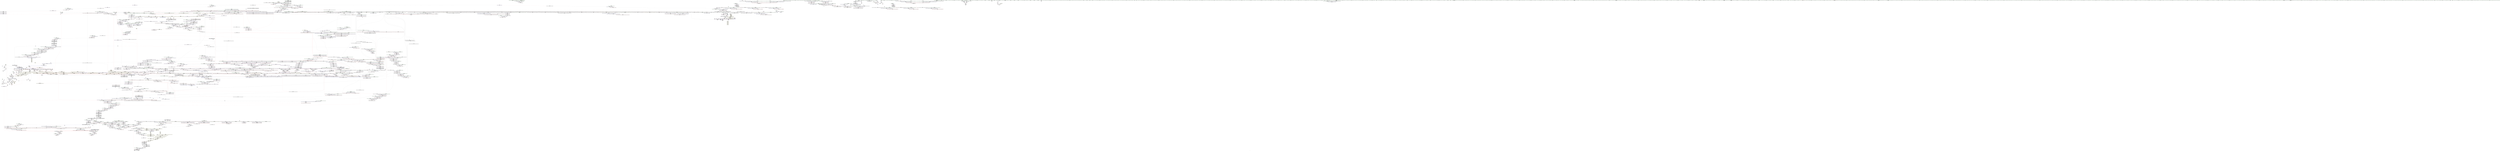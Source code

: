 digraph "SVFG" {
	label="SVFG";

	Node0x556484b09ec0 [shape=record,color=grey,label="{NodeID: 0\nNullPtr}"];
	Node0x556484b09ec0 -> Node0x55648517d0a0[style=solid];
	Node0x556484b09ec0 -> Node0x55648517d1a0[style=solid];
	Node0x556484b09ec0 -> Node0x55648517d270[style=solid];
	Node0x556484b09ec0 -> Node0x55648517d340[style=solid];
	Node0x556484b09ec0 -> Node0x55648517d410[style=solid];
	Node0x556484b09ec0 -> Node0x55648517d4e0[style=solid];
	Node0x556484b09ec0 -> Node0x55648517d5b0[style=solid];
	Node0x556484b09ec0 -> Node0x55648517d680[style=solid];
	Node0x556484b09ec0 -> Node0x55648517d750[style=solid];
	Node0x556484b09ec0 -> Node0x55648517d820[style=solid];
	Node0x556484b09ec0 -> Node0x55648517d8f0[style=solid];
	Node0x556484b09ec0 -> Node0x55648517d9c0[style=solid];
	Node0x556484b09ec0 -> Node0x55648517da90[style=solid];
	Node0x556484b09ec0 -> Node0x55648517db60[style=solid];
	Node0x556484b09ec0 -> Node0x55648517dc30[style=solid];
	Node0x556484b09ec0 -> Node0x55648517dd00[style=solid];
	Node0x556484b09ec0 -> Node0x55648517ddd0[style=solid];
	Node0x556484b09ec0 -> Node0x55648517dea0[style=solid];
	Node0x556484b09ec0 -> Node0x55648517df70[style=solid];
	Node0x556484b09ec0 -> Node0x55648517e040[style=solid];
	Node0x556484b09ec0 -> Node0x55648517e110[style=solid];
	Node0x556484b09ec0 -> Node0x55648517e1e0[style=solid];
	Node0x556484b09ec0 -> Node0x55648517e2b0[style=solid];
	Node0x556484b09ec0 -> Node0x55648517e380[style=solid];
	Node0x556484b09ec0 -> Node0x55648517e450[style=solid];
	Node0x556484b09ec0 -> Node0x55648517e520[style=solid];
	Node0x556484b09ec0 -> Node0x55648517e5f0[style=solid];
	Node0x556484b09ec0 -> Node0x55648517e6c0[style=solid];
	Node0x556484b09ec0 -> Node0x55648517e790[style=solid];
	Node0x556484b09ec0 -> Node0x55648517e860[style=solid];
	Node0x556484b09ec0 -> Node0x55648517e930[style=solid];
	Node0x556484b09ec0 -> Node0x55648517ea00[style=solid];
	Node0x556484b09ec0 -> Node0x55648517ead0[style=solid];
	Node0x556484b09ec0 -> Node0x55648517eba0[style=solid];
	Node0x556484b09ec0 -> Node0x55648517ec70[style=solid];
	Node0x556484b09ec0 -> Node0x55648517ed40[style=solid];
	Node0x556484b09ec0 -> Node0x55648517ee10[style=solid];
	Node0x556484b09ec0 -> Node0x55648517eee0[style=solid];
	Node0x556484b09ec0 -> Node0x55648517efb0[style=solid];
	Node0x556484b09ec0 -> Node0x55648517f080[style=solid];
	Node0x556484b09ec0 -> Node0x55648517f150[style=solid];
	Node0x556484b09ec0 -> Node0x55648517f220[style=solid];
	Node0x556484b09ec0 -> Node0x55648517f2f0[style=solid];
	Node0x556484b09ec0 -> Node0x55648517f3c0[style=solid];
	Node0x556484b09ec0 -> Node0x55648517f490[style=solid];
	Node0x556484b09ec0 -> Node0x55648517f560[style=solid];
	Node0x556484b09ec0 -> Node0x55648517f630[style=solid];
	Node0x556484b09ec0 -> Node0x55648517f700[style=solid];
	Node0x556484b09ec0 -> Node0x55648517f7d0[style=solid];
	Node0x556484b09ec0 -> Node0x55648517f8a0[style=solid];
	Node0x556484b09ec0 -> Node0x55648517f970[style=solid];
	Node0x556484b09ec0 -> Node0x55648517fa40[style=solid];
	Node0x556484b09ec0 -> Node0x5564851b97a0[style=solid];
	Node0x556484b09ec0 -> Node0x5564851bbd30[style=solid];
	Node0x556484b09ec0 -> Node0x5564851c1350[style=solid];
	Node0x556484b09ec0 -> Node0x5564851c1690[style=solid];
	Node0x556484b09ec0 -> Node0x5564851c19d0[style=solid];
	Node0x556484b09ec0 -> Node0x5564851c1aa0[style=solid];
	Node0x556484b09ec0 -> Node0x5564851c1d10[style=solid];
	Node0x556484b09ec0 -> Node0x5564851c56c0[style=solid];
	Node0x556484b09ec0 -> Node0x5564851fd6c0[style=solid];
	Node0x556484b09ec0 -> Node0x5564851fd9c0[style=solid];
	Node0x556484b09ec0 -> Node0x5564851fdfc0[style=solid];
	Node0x556484b09ec0 -> Node0x5564851fe140[style=solid];
	Node0x556484b09ec0 -> Node0x5564851fe2c0[style=solid];
	Node0x556484b09ec0 -> Node0x5564851febc0[style=solid];
	Node0x556484b09ec0 -> Node0x5564851ff4c0[style=solid];
	Node0x556484b09ec0:s64 -> Node0x55648533ed40[style=solid,color=red];
	Node0x55648517f7d0 [shape=record,color=black,label="{NodeID: 443\n1839\<--3\n\<--dummyVal\n_ZNSt8_Rb_treeINSt7__cxx1112basic_stringIcSt11char_traitsIcESaIcEEESt4pairIKS5_iESt10_Select1stIS8_ESt4lessIS5_ESaIS8_EE17_M_construct_nodeIJRKSt21piecewise_construct_tSt5tupleIJRS7_EESJ_IJEEEEEvPSt13_Rb_tree_nodeIS8_EDpOT_\n}"];
	Node0x55648518ee30 [shape=record,color=red,label="{NodeID: 886\n863\<--860\nthis1\<--this.addr\n_ZN9__gnu_cxx16__aligned_membufISt4pairIKNSt7__cxx1112basic_stringIcSt11char_traitsIcESaIcEEEiEE7_M_addrEv\n}"];
	Node0x55648518ee30 -> Node0x55648519b360[style=solid];
	Node0x556485276f30 [shape=record,color=yellow,style=double,label="{NodeID: 2436\n2V_1 = ENCHI(MR_2V_0)\npts\{120000 120001 120002 120003 120004 \}\nFun[_GLOBAL__sub_I_fhector_0_0.cpp]|{<s0>255}}"];
	Node0x556485276f30:s0 -> Node0x55648527c220[style=dashed,color=red];
	Node0x5564851c5040 [shape=record,color=blue,label="{NodeID: 1329\n2226\<--2221\n__k.addr\<--__k\n_ZNSt8_Rb_treeINSt7__cxx1112basic_stringIcSt11char_traitsIcESaIcEEESt4pairIKS5_iESt10_Select1stIS8_ESt4lessIS5_ESaIS8_EE24_M_get_insert_unique_posERS7_\n}"];
	Node0x5564851c5040 -> Node0x5564851b71e0[style=dashed];
	Node0x5564851c5040 -> Node0x5564851b72b0[style=dashed];
	Node0x556485177df0 [shape=record,color=green,label="{NodeID: 222\n1296\<--1297\nref.tmp\<--ref.tmp_field_insensitive\n_ZNSt8_Rb_treeINSt7__cxx1112basic_stringIcSt11char_traitsIcESaIcEEESt4pairIKS5_iESt10_Select1stIS8_ESt4lessIS5_ESaIS8_EE6_S_keyEPKSt13_Rb_tree_nodeIS8_E\n|{<s0>132}}"];
	Node0x556485177df0:s0 -> Node0x556485338960[style=solid,color=red];
	Node0x55648519b430 [shape=record,color=purple,label="{NodeID: 665\n945\<--931\ncoerce.dive\<--retval\n_ZNSt3mapINSt7__cxx1112basic_stringIcSt11char_traitsIcESaIcEEEiSt4lessIS5_ESaISt4pairIKS5_iEEE11lower_boundERS9_\n}"];
	Node0x55648519b430 -> Node0x5564851bddb0[style=solid];
	Node0x556485334580 [shape=record,color=black,label="{NodeID: 3322\n1453 = PHI(1463, )\n|{<s0>143}}"];
	Node0x556485334580:s0 -> Node0x556485340f20[style=solid,color=red];
	Node0x5564851b9cb0 [shape=record,color=blue,label="{NodeID: 1108\n120\<--117\ny.addr\<--y\n_Z4uninii\n}"];
	Node0x5564851b9cb0 -> Node0x55648518b070[style=dashed];
	Node0x5564851b9cb0 -> Node0x5564851b9e50[style=dashed];
	Node0x556484b09e30 [shape=record,color=green,label="{NodeID: 1\n7\<--1\n__dso_handle\<--dummyObj\nGlob }"];
	Node0x55648517f8a0 [shape=record,color=black,label="{NodeID: 444\n1840\<--3\n\<--dummyVal\n_ZNSt8_Rb_treeINSt7__cxx1112basic_stringIcSt11char_traitsIcESaIcEEESt4pairIKS5_iESt10_Select1stIS8_ESt4lessIS5_ESaIS8_EE17_M_construct_nodeIJRKSt21piecewise_construct_tSt5tupleIJRS7_EESJ_IJEEEEEvPSt13_Rb_tree_nodeIS8_EDpOT_\n|{<s0>199}}"];
	Node0x55648517f8a0:s0 -> Node0x55648533d1b0[style=solid,color=red];
	Node0x55648518ef00 [shape=record,color=red,label="{NodeID: 887\n880\<--871\n\<--__a.addr\n_ZNSt16allocator_traitsISaISt13_Rb_tree_nodeISt4pairIKNSt7__cxx1112basic_stringIcSt11char_traitsIcESaIcEEEiEEEE10deallocateERSB_PSA_m\n}"];
	Node0x55648518ef00 -> Node0x5564851924a0[style=solid];
	Node0x5564851c5110 [shape=record,color=blue,label="{NodeID: 1330\n2228\<--2243\n__x\<--call\n_ZNSt8_Rb_treeINSt7__cxx1112basic_stringIcSt11char_traitsIcESaIcEEESt4pairIKS5_iESt10_Select1stIS8_ESt4lessIS5_ESaIS8_EE24_M_get_insert_unique_posERS7_\n}"];
	Node0x5564851c5110 -> Node0x55648525b740[style=dashed];
	Node0x556485177ec0 [shape=record,color=green,label="{NodeID: 223\n1301\<--1302\n_ZNSt8_Rb_treeINSt7__cxx1112basic_stringIcSt11char_traitsIcESaIcEEESt4pairIKS5_iESt10_Select1stIS8_ESt4lessIS5_ESaIS8_EE8_S_valueEPKSt13_Rb_tree_nodeIS8_E\<--_ZNSt8_Rb_treeINSt7__cxx1112basic_stringIcSt11char_traitsIcESaIcEEESt4pairIKS5_iESt10_Select1stIS8_ESt4lessIS5_ESaIS8_EE8_S_valueEPKSt13_Rb_tree_nodeIS8_E_field_insensitive\n}"];
	Node0x55648519b500 [shape=record,color=purple,label="{NodeID: 666\n947\<--931\ncoerce.dive2\<--retval\n_ZNSt3mapINSt7__cxx1112basic_stringIcSt11char_traitsIcESaIcEEEiSt4lessIS5_ESaISt4pairIKS5_iEEE11lower_boundERS9_\n}"];
	Node0x55648519b500 -> Node0x55648518f650[style=solid];
	Node0x556485334650 [shape=record,color=black,label="{NodeID: 3323\n1455 = PHI(1470, )\n|{<s0>143}}"];
	Node0x556485334650:s0 -> Node0x556485341030[style=solid,color=red];
	Node0x5564851b9d80 [shape=record,color=blue,label="{NodeID: 1109\n118\<--125\nx.addr\<--call\n_Z4uninii\n}"];
	Node0x5564851b9d80 -> Node0x55648518aed0[style=dashed];
	Node0x5564851b9d80 -> Node0x55648518afa0[style=dashed];
	Node0x55648511d9f0 [shape=record,color=green,label="{NodeID: 2\n13\<--1\n.str\<--dummyObj\nGlob }"];
	Node0x55648517f970 [shape=record,color=black,label="{NodeID: 445\n2041\<--3\n\<--dummyVal\n_ZNSt11_Tuple_implILm0EJRKNSt7__cxx1112basic_stringIcSt11char_traitsIcESaIcEEEEEC2EOS8_\n}"];
	Node0x55648518efd0 [shape=record,color=red,label="{NodeID: 888\n882\<--873\n\<--__p.addr\n_ZNSt16allocator_traitsISaISt13_Rb_tree_nodeISt4pairIKNSt7__cxx1112basic_stringIcSt11char_traitsIcESaIcEEEiEEEE10deallocateERSB_PSA_m\n|{<s0>97}}"];
	Node0x55648518efd0:s0 -> Node0x55648533a3c0[style=solid,color=red];
	Node0x556485277150 [shape=record,color=yellow,style=double,label="{NodeID: 2438\n468V_1 = ENCHI(MR_468V_0)\npts\{19580000 \}\nFun[_ZSt3getILm0EJRKNSt7__cxx1112basic_stringIcSt11char_traitsIcESaIcEEEEERNSt13tuple_elementIXT_ESt5tupleIJDpT0_EEE4typeERSC_]|{<s0>223}}"];
	Node0x556485277150:s0 -> Node0x556485276330[style=dashed,color=red];
	Node0x5564851c51e0 [shape=record,color=blue,label="{NodeID: 1331\n2230\<--2245\n__y\<--call2\n_ZNSt8_Rb_treeINSt7__cxx1112basic_stringIcSt11char_traitsIcESaIcEEESt4pairIKS5_iESt10_Select1stIS8_ESt4lessIS5_ESaIS8_EE24_M_get_insert_unique_posERS7_\n}"];
	Node0x5564851c51e0 -> Node0x55648525bc40[style=dashed];
	Node0x556485177fc0 [shape=record,color=green,label="{NodeID: 224\n1304\<--1305\n_ZNKSt10_Select1stISt4pairIKNSt7__cxx1112basic_stringIcSt11char_traitsIcESaIcEEEiEEclERKS8_\<--_ZNKSt10_Select1stISt4pairIKNSt7__cxx1112basic_stringIcSt11char_traitsIcESaIcEEEiEEclERKS8__field_insensitive\n}"];
	Node0x55648519b5d0 [shape=record,color=purple,label="{NodeID: 667\n940\<--939\n_M_t\<--this1\n_ZNSt3mapINSt7__cxx1112basic_stringIcSt11char_traitsIcESaIcEEEiSt4lessIS5_ESaISt4pairIKS5_iEEE11lower_boundERS9_\n|{<s0>100}}"];
	Node0x55648519b5d0:s0 -> Node0x556485338c00[style=solid,color=red];
	Node0x556485334720 [shape=record,color=black,label="{NodeID: 3324\n1767 = PHI(803, )\n|{<s0>188}}"];
	Node0x556485334720:s0 -> Node0x556485345600[style=solid,color=red];
	Node0x5564851b9e50 [shape=record,color=blue,label="{NodeID: 1110\n120\<--128\ny.addr\<--call1\n_Z4uninii\n}"];
	Node0x5564851b9e50 -> Node0x55648518b140[style=dashed];
	Node0x5564851b9e50 -> Node0x55648518b210[style=dashed];
	Node0x55648513da60 [shape=record,color=green,label="{NodeID: 3\n15\<--1\n.str.2\<--dummyObj\nGlob }"];
	Node0x55648517fa40 [shape=record,color=black,label="{NodeID: 446\n2042\<--3\n\<--dummyVal\n_ZNSt11_Tuple_implILm0EJRKNSt7__cxx1112basic_stringIcSt11char_traitsIcESaIcEEEEEC2EOS8_\n|{<s0>218}}"];
	Node0x55648517fa40:s0 -> Node0x55648533d1b0[style=solid,color=red];
	Node0x55648518f0a0 [shape=record,color=red,label="{NodeID: 889\n883\<--875\n\<--__n.addr\n_ZNSt16allocator_traitsISaISt13_Rb_tree_nodeISt4pairIKNSt7__cxx1112basic_stringIcSt11char_traitsIcESaIcEEEiEEEE10deallocateERSB_PSA_m\n|{<s0>97}}"];
	Node0x55648518f0a0:s0 -> Node0x55648533a4d0[style=solid,color=red];
	Node0x5564851c52b0 [shape=record,color=blue,label="{NodeID: 1332\n2232\<--2248\n__comp\<--\n_ZNSt8_Rb_treeINSt7__cxx1112basic_stringIcSt11char_traitsIcESaIcEEESt4pairIKS5_iESt10_Select1stIS8_ESt4lessIS5_ESaIS8_EE24_M_get_insert_unique_posERS7_\n}"];
	Node0x5564851c52b0 -> Node0x55648525c140[style=dashed];
	Node0x5564851780c0 [shape=record,color=green,label="{NodeID: 225\n1310\<--1311\nthis.addr\<--this.addr_field_insensitive\n_ZNSt17_Rb_tree_iteratorISt4pairIKNSt7__cxx1112basic_stringIcSt11char_traitsIcESaIcEEEiEEC2EPSt18_Rb_tree_node_base\n}"];
	Node0x5564851780c0 -> Node0x5564851b17b0[style=solid];
	Node0x5564851780c0 -> Node0x5564851bff00[style=solid];
	Node0x55648519b6a0 [shape=record,color=purple,label="{NodeID: 668\n960\<--959\n_M_node\<--this1\n_ZNKSt17_Rb_tree_iteratorISt4pairIKNSt7__cxx1112basic_stringIcSt11char_traitsIcESaIcEEEiEEeqERKS9_\n}"];
	Node0x55648519b6a0 -> Node0x55648518f8c0[style=solid];
	Node0x5564853347f0 [shape=record,color=black,label="{NodeID: 3325\n1768 = PHI(1845, )\n}"];
	Node0x5564853347f0 -> Node0x5564851958a0[style=solid];
	Node0x5564851b9f20 [shape=record,color=blue,label="{NodeID: 1111\n137\<--134\narrayidx\<--\n_Z4uninii\n}"];
	Node0x5564851b9f20 -> Node0x5564852625a0[style=dashed];
	Node0x55648513e1b0 [shape=record,color=green,label="{NodeID: 4\n17\<--1\n.str.3\<--dummyObj\nGlob }"];
	Node0x55648517fb10 [shape=record,color=black,label="{NodeID: 447\n37\<--38\n\<--_ZNSt8ios_base4InitD1Ev\nCan only get source location for instruction, argument, global var or function.}"];
	Node0x55648518f170 [shape=record,color=red,label="{NodeID: 890\n901\<--892\nthis1\<--this.addr\n_ZN9__gnu_cxx13new_allocatorISt13_Rb_tree_nodeISt4pairIKNSt7__cxx1112basic_stringIcSt11char_traitsIcESaIcEEEiEEE10deallocateEPSB_m\n}"];
	Node0x5564851c5380 [shape=record,color=blue,label="{NodeID: 1333\n2230\<--2254\n__y\<--\n_ZNSt8_Rb_treeINSt7__cxx1112basic_stringIcSt11char_traitsIcESaIcEEESt4pairIKS5_iESt10_Select1stIS8_ESt4lessIS5_ESaIS8_EE24_M_get_insert_unique_posERS7_\n}"];
	Node0x5564851c5380 -> Node0x55648525bc40[style=dashed];
	Node0x556485178190 [shape=record,color=green,label="{NodeID: 226\n1312\<--1313\n__x.addr\<--__x.addr_field_insensitive\n_ZNSt17_Rb_tree_iteratorISt4pairIKNSt7__cxx1112basic_stringIcSt11char_traitsIcESaIcEEEiEEC2EPSt18_Rb_tree_node_base\n}"];
	Node0x556485178190 -> Node0x5564851b1880[style=solid];
	Node0x556485178190 -> Node0x5564851bffd0[style=solid];
	Node0x55648519b770 [shape=record,color=purple,label="{NodeID: 669\n963\<--962\n_M_node2\<--\n_ZNKSt17_Rb_tree_iteratorISt4pairIKNSt7__cxx1112basic_stringIcSt11char_traitsIcESaIcEEEiEEeqERKS9_\n}"];
	Node0x55648519b770 -> Node0x55648518f990[style=solid];
	Node0x5564853348c0 [shape=record,color=black,label="{NodeID: 3326\n1801 = PHI(803, )\n|{<s0>194}}"];
	Node0x5564853348c0:s0 -> Node0x55648533bd00[style=solid,color=red];
	Node0x5564851b9ff0 [shape=record,color=blue,label="{NodeID: 1112\n144\<--173\nretval\<--\nmain\n}"];
	Node0x5564851b9ff0 -> Node0x5564851baf60[style=dashed];
	Node0x55648513e270 [shape=record,color=green,label="{NodeID: 5\n19\<--1\n.str.4\<--dummyObj\nGlob }"];
	Node0x55648517fc10 [shape=record,color=black,label="{NodeID: 448\n59\<--60\n\<--_ZNSt3mapINSt7__cxx1112basic_stringIcSt11char_traitsIcESaIcEEEiSt4lessIS5_ESaISt4pairIKS5_iEEED2Ev\nCan only get source location for instruction, argument, global var or function.}"];
	Node0x55648518f240 [shape=record,color=red,label="{NodeID: 891\n902\<--894\n\<--__p.addr\n_ZN9__gnu_cxx13new_allocatorISt13_Rb_tree_nodeISt4pairIKNSt7__cxx1112basic_stringIcSt11char_traitsIcESaIcEEEiEEE10deallocateEPSB_m\n}"];
	Node0x55648518f240 -> Node0x556485192570[style=solid];
	Node0x5564851c5450 [shape=record,color=blue,label="{NodeID: 1334\n2232\<--2263\n__comp\<--frombool\n_ZNSt8_Rb_treeINSt7__cxx1112basic_stringIcSt11char_traitsIcESaIcEEESt4pairIKS5_iESt10_Select1stIS8_ESt4lessIS5_ESaIS8_EE24_M_get_insert_unique_posERS7_\n}"];
	Node0x5564851c5450 -> Node0x5564851b7860[style=dashed];
	Node0x5564851c5450 -> Node0x55648525c140[style=dashed];
	Node0x556485178260 [shape=record,color=green,label="{NodeID: 227\n1324\<--1325\nthis.addr\<--this.addr_field_insensitive\n_ZNKSt10_Select1stISt4pairIKNSt7__cxx1112basic_stringIcSt11char_traitsIcESaIcEEEiEEclERKS8_\n}"];
	Node0x556485178260 -> Node0x5564851b1950[style=solid];
	Node0x556485178260 -> Node0x5564851c0170[style=solid];
	Node0x55648519b840 [shape=record,color=purple,label="{NodeID: 670\n979\<--969\ncoerce.dive\<--retval\n_ZNSt3mapINSt7__cxx1112basic_stringIcSt11char_traitsIcESaIcEEEiSt4lessIS5_ESaISt4pairIKS5_iEEE3endEv\n}"];
	Node0x55648519b840 -> Node0x5564851be0f0[style=solid];
	Node0x556485334990 [shape=record,color=black,label="{NodeID: 3327\n1803 = PHI(812, )\n|{<s0>194}}"];
	Node0x556485334990:s0 -> Node0x55648533be10[style=solid,color=red];
	Node0x5564851ba0c0 [shape=record,color=blue,label="{NodeID: 1113\n162\<--173\ncnt\<--\nmain\n}"];
	Node0x5564851ba0c0 -> Node0x5564852648a0[style=dashed];
	Node0x55648513e330 [shape=record,color=green,label="{NodeID: 6\n21\<--1\n.str.5\<--dummyObj\nGlob }"];
	Node0x55648517fd10 [shape=record,color=black,label="{NodeID: 449\n94\<--93\nidxprom\<--\n_Z4findi\n}"];
	Node0x55648518f310 [shape=record,color=red,label="{NodeID: 892\n915\<--912\nthis1\<--this.addr\n_ZNSaISt13_Rb_tree_nodeISt4pairIKNSt7__cxx1112basic_stringIcSt11char_traitsIcESaIcEEEiEEED2Ev\n}"];
	Node0x55648518f310 -> Node0x556485192640[style=solid];
	Node0x5564851c5520 [shape=record,color=blue,label="{NodeID: 1335\n2228\<--2276\n__x\<--cond\n_ZNSt8_Rb_treeINSt7__cxx1112basic_stringIcSt11char_traitsIcESaIcEEESt4pairIKS5_iESt10_Select1stIS8_ESt4lessIS5_ESaIS8_EE24_M_get_insert_unique_posERS7_\n}"];
	Node0x5564851c5520 -> Node0x55648525b740[style=dashed];
	Node0x5564851807b0 [shape=record,color=green,label="{NodeID: 228\n1326\<--1327\n__x.addr\<--__x.addr_field_insensitive\n_ZNKSt10_Select1stISt4pairIKNSt7__cxx1112basic_stringIcSt11char_traitsIcESaIcEEEiEEclERKS8_\n}"];
	Node0x5564851807b0 -> Node0x5564851b1a20[style=solid];
	Node0x5564851807b0 -> Node0x5564851c0240[style=solid];
	Node0x55648519b910 [shape=record,color=purple,label="{NodeID: 671\n981\<--969\ncoerce.dive2\<--retval\n_ZNSt3mapINSt7__cxx1112basic_stringIcSt11char_traitsIcESaIcEEEiSt4lessIS5_ESaISt4pairIKS5_iEEE3endEv\n}"];
	Node0x55648519b910 -> Node0x55648518fb30[style=solid];
	Node0x556485334a60 [shape=record,color=black,label="{NodeID: 3328\n1805 = PHI(1463, )\n|{<s0>194}}"];
	Node0x556485334a60:s0 -> Node0x55648533bf20[style=solid,color=red];
	Node0x5564851ba190 [shape=record,color=blue,label="{NodeID: 1114\n164\<--198\nt\<--\nmain\n}"];
	Node0x5564851ba190 -> Node0x556485264da0[style=dashed];
	Node0x55648513e3f0 [shape=record,color=green,label="{NodeID: 7\n23\<--1\n_ZStL19piecewise_construct\<--dummyObj\nGlob |{<s0>61}}"];
	Node0x55648513e3f0:s0 -> Node0x5564853432c0[style=solid,color=red];
	Node0x55648517fde0 [shape=record,color=black,label="{NodeID: 450\n102\<--101\nidxprom1\<--\n_Z4findi\n}"];
	Node0x55648518f3e0 [shape=record,color=red,label="{NodeID: 893\n926\<--923\nthis1\<--this.addr\n_ZN9__gnu_cxx13new_allocatorISt13_Rb_tree_nodeISt4pairIKNSt7__cxx1112basic_stringIcSt11char_traitsIcESaIcEEEiEEED2Ev\n}"];
	Node0x5564851c55f0 [shape=record,color=blue,label="{NodeID: 1336\n2287\<--2284\ncoerce.dive\<--call8\n_ZNSt8_Rb_treeINSt7__cxx1112basic_stringIcSt11char_traitsIcESaIcEEESt4pairIKS5_iESt10_Select1stIS8_ESt4lessIS5_ESaIS8_EE24_M_get_insert_unique_posERS7_\n|{|<s1>237}}"];
	Node0x5564851c55f0 -> Node0x55648525df70[style=dashed];
	Node0x5564851c55f0:s1 -> Node0x55648526c610[style=dashed,color=red];
	Node0x556485180880 [shape=record,color=green,label="{NodeID: 229\n1336\<--1337\n__x.addr\<--__x.addr_field_insensitive\n_ZNSt8_Rb_treeINSt7__cxx1112basic_stringIcSt11char_traitsIcESaIcEEESt4pairIKS5_iESt10_Select1stIS8_ESt4lessIS5_ESaIS8_EE8_S_valueEPKSt13_Rb_tree_nodeIS8_E\n}"];
	Node0x556485180880 -> Node0x5564851b1af0[style=solid];
	Node0x556485180880 -> Node0x5564851c0310[style=solid];
	Node0x55648519b9e0 [shape=record,color=purple,label="{NodeID: 672\n975\<--974\n_M_t\<--this1\n_ZNSt3mapINSt7__cxx1112basic_stringIcSt11char_traitsIcESaIcEEEiSt4lessIS5_ESaISt4pairIKS5_iEEE3endEv\n|{<s0>101}}"];
	Node0x55648519b9e0:s0 -> Node0x55648533e150[style=solid,color=red];
	Node0x556485334b30 [shape=record,color=black,label="{NodeID: 3329\n1807 = PHI(1470, )\n|{<s0>194}}"];
	Node0x556485334b30:s0 -> Node0x55648533c030[style=solid,color=red];
	Node0x5564851ba260 [shape=record,color=blue,label="{NodeID: 1115\n166\<--198\nflag\<--\nmain\n}"];
	Node0x5564851ba260 -> Node0x55648518bbd0[style=dashed];
	Node0x5564851ba260 -> Node0x5564851bacf0[style=dashed];
	Node0x5564851ba260 -> Node0x5564852652a0[style=dashed];
	Node0x5564851ba260 -> Node0x5564852670d0[style=dashed];
	Node0x55648513e4b0 [shape=record,color=green,label="{NodeID: 8\n25\<--1\n\<--dummyObj\nCan only get source location for instruction, argument, global var or function.}"];
	Node0x55648517feb0 [shape=record,color=black,label="{NodeID: 451\n107\<--106\nidxprom3\<--\n_Z4findi\n}"];
	Node0x55648518f4b0 [shape=record,color=red,label="{NodeID: 894\n939\<--933\nthis1\<--this.addr\n_ZNSt3mapINSt7__cxx1112basic_stringIcSt11char_traitsIcESaIcEEEiSt4lessIS5_ESaISt4pairIKS5_iEEE11lower_boundERS9_\n}"];
	Node0x55648518f4b0 -> Node0x55648519b5d0[style=solid];
	Node0x5564851c56c0 [shape=record,color=blue, style = dotted,label="{NodeID: 1337\n2238\<--3\nref.tmp20\<--dummyVal\n_ZNSt8_Rb_treeINSt7__cxx1112basic_stringIcSt11char_traitsIcESaIcEEESt4pairIKS5_iESt10_Select1stIS8_ESt4lessIS5_ESaIS8_EE24_M_get_insert_unique_posERS7_\n|{|<s1>243}}"];
	Node0x5564851c56c0 -> Node0x55648525d570[style=dashed];
	Node0x5564851c56c0:s1 -> Node0x556484805760[style=dashed,color=red];
	Node0x556485180950 [shape=record,color=green,label="{NodeID: 230\n1341\<--1342\n_ZNKSt13_Rb_tree_nodeISt4pairIKNSt7__cxx1112basic_stringIcSt11char_traitsIcESaIcEEEiEE9_M_valptrEv\<--_ZNKSt13_Rb_tree_nodeISt4pairIKNSt7__cxx1112basic_stringIcSt11char_traitsIcESaIcEEEiEE9_M_valptrEv_field_insensitive\n}"];
	Node0x55648519bab0 [shape=record,color=purple,label="{NodeID: 673\n994\<--993\n_M_t\<--this1\n_ZNKSt3mapINSt7__cxx1112basic_stringIcSt11char_traitsIcESaIcEEEiSt4lessIS5_ESaISt4pairIKS5_iEEE8key_compEv\n|{<s0>102}}"];
	Node0x55648519bab0:s0 -> Node0x55648533f140[style=solid,color=red];
	Node0x556485334c00 [shape=record,color=black,label="{NodeID: 3330\n1809 = PHI(1477, )\n|{<s0>194}}"];
	Node0x556485334c00:s0 -> Node0x55648533c140[style=solid,color=red];
	Node0x5564851ba330 [shape=record,color=blue,label="{NodeID: 1116\n168\<--173\ni\<--\nmain\n}"];
	Node0x5564851ba330 -> Node0x55648518bca0[style=dashed];
	Node0x5564851ba330 -> Node0x55648518bd70[style=dashed];
	Node0x5564851ba330 -> Node0x55648518be40[style=dashed];
	Node0x5564851ba330 -> Node0x55648518bf10[style=dashed];
	Node0x5564851ba330 -> Node0x5564851ba4d0[style=dashed];
	Node0x5564851ba330 -> Node0x5564852657a0[style=dashed];
	Node0x55648513e570 [shape=record,color=green,label="{NodeID: 9\n173\<--1\n\<--dummyObj\nCan only get source location for instruction, argument, global var or function.}"];
	Node0x55648517ff80 [shape=record,color=black,label="{NodeID: 452\n87\<--111\n_Z4findi_ret\<--cond\n_Z4findi\n|{<s0>7|<s1>8|<s2>9|<s3>27|<s4>29|<s5>31|<s6>33}}"];
	Node0x55648517ff80:s0 -> Node0x55648532d320[style=solid,color=blue];
	Node0x55648517ff80:s1 -> Node0x55648532d550[style=solid,color=blue];
	Node0x55648517ff80:s2 -> Node0x55648532d660[style=solid,color=blue];
	Node0x55648517ff80:s3 -> Node0x55648532e440[style=solid,color=blue];
	Node0x55648517ff80:s4 -> Node0x55648532e6c0[style=solid,color=blue];
	Node0x55648517ff80:s5 -> Node0x55648532e940[style=solid,color=blue];
	Node0x55648517ff80:s6 -> Node0x55648532ebc0[style=solid,color=blue];
	Node0x55648518f580 [shape=record,color=red,label="{NodeID: 895\n941\<--935\n\<--__x.addr\n_ZNSt3mapINSt7__cxx1112basic_stringIcSt11char_traitsIcESaIcEEEiSt4lessIS5_ESaISt4pairIKS5_iEEE11lower_boundERS9_\n|{<s0>100}}"];
	Node0x55648518f580:s0 -> Node0x556485338d10[style=solid,color=red];
	Node0x5564851c5790 [shape=record,color=blue,label="{NodeID: 1338\n2318\<--2317\nthis.addr\<--this\n_ZNSt8_Rb_treeINSt7__cxx1112basic_stringIcSt11char_traitsIcESaIcEEESt4pairIKS5_iESt10_Select1stIS8_ESt4lessIS5_ESaIS8_EE11_M_leftmostEv\n}"];
	Node0x5564851c5790 -> Node0x5564851b7ba0[style=dashed];
	Node0x556485180a50 [shape=record,color=green,label="{NodeID: 231\n1346\<--1347\nthis.addr\<--this.addr_field_insensitive\n_ZNKSt13_Rb_tree_nodeISt4pairIKNSt7__cxx1112basic_stringIcSt11char_traitsIcESaIcEEEiEE9_M_valptrEv\n}"];
	Node0x556485180a50 -> Node0x5564851b1bc0[style=solid];
	Node0x556485180a50 -> Node0x5564851c03e0[style=solid];
	Node0x55648519bb80 [shape=record,color=purple,label="{NodeID: 674\n1025\<--1024\n_M_node\<--this1\n_ZNKSt17_Rb_tree_iteratorISt4pairIKNSt7__cxx1112basic_stringIcSt11char_traitsIcESaIcEEEiEEdeEv\n}"];
	Node0x55648519bb80 -> Node0x556485190010[style=solid];
	Node0x556485334cd0 [shape=record,color=black,label="{NodeID: 3331\n1821 = PHI()\n}"];
	Node0x5564851ba400 [shape=record,color=blue,label="{NodeID: 1117\n216\<--213\narrayidx\<--\nmain\n}"];
	Node0x5564851ba400 -> Node0x5564851ba400[style=dashed];
	Node0x5564851ba400 -> Node0x55648525f870[style=dashed];
	Node0x55648513e670 [shape=record,color=green,label="{NodeID: 10\n176\<--1\n\<--dummyObj\nCan only get source location for instruction, argument, global var or function.}"];
	Node0x556485180050 [shape=record,color=black,label="{NodeID: 453\n136\<--135\nidxprom\<--\n_Z4uninii\n}"];
	Node0x55648518f650 [shape=record,color=red,label="{NodeID: 896\n948\<--947\n\<--coerce.dive2\n_ZNSt3mapINSt7__cxx1112basic_stringIcSt11char_traitsIcESaIcEEEiSt4lessIS5_ESaISt4pairIKS5_iEEE11lower_boundERS9_\n}"];
	Node0x55648518f650 -> Node0x556485192710[style=solid];
	Node0x5564851c5860 [shape=record,color=blue,label="{NodeID: 1339\n2333\<--2330\nthis.addr\<--this\n_ZNSt4pairIPSt18_Rb_tree_node_baseS1_EC2IRS1_S4_Lb1EEEOT_OT0_\n}"];
	Node0x5564851c5860 -> Node0x5564851b7c70[style=dashed];
	Node0x556485180b20 [shape=record,color=green,label="{NodeID: 232\n1352\<--1353\n_ZNK9__gnu_cxx16__aligned_membufISt4pairIKNSt7__cxx1112basic_stringIcSt11char_traitsIcESaIcEEEiEE6_M_ptrEv\<--_ZNK9__gnu_cxx16__aligned_membufISt4pairIKNSt7__cxx1112basic_stringIcSt11char_traitsIcESaIcEEEiEE6_M_ptrEv_field_insensitive\n}"];
	Node0x55648519bc50 [shape=record,color=purple,label="{NodeID: 675\n1116\<--1040\ncoerce.dive16\<--retval\n_ZNSt8_Rb_treeINSt7__cxx1112basic_stringIcSt11char_traitsIcESaIcEEESt4pairIKS5_iESt10_Select1stIS8_ESt4lessIS5_ESaIS8_EE22_M_emplace_hint_uniqueIJRKSt21piecewise_construct_tSt5tupleIJRS7_EESJ_IJEEEEESt17_Rb_tree_iteratorIS8_ESt23_Rb_tree_const_iteratorIS8_EDpOT_\n}"];
	Node0x55648519bc50 -> Node0x5564851bed20[style=solid];
	Node0x556485334da0 [shape=record,color=black,label="{NodeID: 3332\n1857 = PHI(1861, )\n}"];
	Node0x556485334da0 -> Node0x556485195be0[style=solid];
	Node0x5564851ba4d0 [shape=record,color=blue,label="{NodeID: 1118\n168\<--220\ni\<--inc\nmain\n}"];
	Node0x5564851ba4d0 -> Node0x55648518bca0[style=dashed];
	Node0x5564851ba4d0 -> Node0x55648518bd70[style=dashed];
	Node0x5564851ba4d0 -> Node0x55648518be40[style=dashed];
	Node0x5564851ba4d0 -> Node0x55648518bf10[style=dashed];
	Node0x5564851ba4d0 -> Node0x5564851ba4d0[style=dashed];
	Node0x5564851ba4d0 -> Node0x5564852657a0[style=dashed];
	Node0x55648513e770 [shape=record,color=green,label="{NodeID: 11\n180\<--1\n\<--dummyObj\nCan only get source location for instruction, argument, global var or function.|{<s0>11}}"];
	Node0x55648513e770:s0 -> Node0x55648533e370[style=solid,color=red];
	Node0x556485180120 [shape=record,color=black,label="{NodeID: 454\n192\<--146\n\<--fin\nmain\n}"];
	Node0x55648518f720 [shape=record,color=red,label="{NodeID: 897\n959\<--953\nthis1\<--this.addr\n_ZNKSt17_Rb_tree_iteratorISt4pairIKNSt7__cxx1112basic_stringIcSt11char_traitsIcESaIcEEEiEEeqERKS9_\n}"];
	Node0x55648518f720 -> Node0x55648519b6a0[style=solid];
	Node0x5564851c5930 [shape=record,color=blue,label="{NodeID: 1340\n2335\<--2331\n__x.addr\<--__x\n_ZNSt4pairIPSt18_Rb_tree_node_baseS1_EC2IRS1_S4_Lb1EEEOT_OT0_\n}"];
	Node0x5564851c5930 -> Node0x5564851b7d40[style=dashed];
	Node0x556485180c20 [shape=record,color=green,label="{NodeID: 233\n1357\<--1358\nthis.addr\<--this.addr_field_insensitive\n_ZNK9__gnu_cxx16__aligned_membufISt4pairIKNSt7__cxx1112basic_stringIcSt11char_traitsIcESaIcEEEiEE6_M_ptrEv\n}"];
	Node0x556485180c20 -> Node0x5564851b1c90[style=solid];
	Node0x556485180c20 -> Node0x5564851c04b0[style=solid];
	Node0x55648519bd20 [shape=record,color=purple,label="{NodeID: 676\n1153\<--1040\ncoerce.dive20\<--retval\n_ZNSt8_Rb_treeINSt7__cxx1112basic_stringIcSt11char_traitsIcESaIcEEESt4pairIKS5_iESt10_Select1stIS8_ESt4lessIS5_ESaIS8_EE22_M_emplace_hint_uniqueIJRKSt21piecewise_construct_tSt5tupleIJRS7_EESJ_IJEEEEESt17_Rb_tree_iteratorIS8_ESt23_Rb_tree_const_iteratorIS8_EDpOT_\n}"];
	Node0x55648519bd20 -> Node0x556485190de0[style=solid];
	Node0x556485334e70 [shape=record,color=black,label="{NodeID: 3333\n1876 = PHI(1894, )\n}"];
	Node0x556485334e70 -> Node0x5564851ff640[style=solid];
	Node0x556485259910 [shape=record,color=black,label="{NodeID: 2226\nMR_63V_3 = PHI(MR_63V_2, MR_63V_1, )\npts\{4170000 \}\n}"];
	Node0x5564851ba5a0 [shape=record,color=blue,label="{NodeID: 1119\n150\<--224\nexn.slot\<--\nmain\n}"];
	Node0x5564851ba5a0 -> Node0x55648518b3b0[style=dashed];
	Node0x55648513e870 [shape=record,color=green,label="{NodeID: 12\n181\<--1\n\<--dummyObj\nCan only get source location for instruction, argument, global var or function.|{<s0>11}}"];
	Node0x55648513e870:s0 -> Node0x55648533e480[style=solid,color=red];
	Node0x5564851801f0 [shape=record,color=black,label="{NodeID: 455\n204\<--146\n\<--fin\nmain\n}"];
	Node0x55648518f7f0 [shape=record,color=red,label="{NodeID: 898\n962\<--955\n\<--__x.addr\n_ZNKSt17_Rb_tree_iteratorISt4pairIKNSt7__cxx1112basic_stringIcSt11char_traitsIcESaIcEEEiEEeqERKS9_\n}"];
	Node0x55648518f7f0 -> Node0x55648519b770[style=solid];
	Node0x5564851c5a00 [shape=record,color=blue,label="{NodeID: 1341\n2337\<--2332\n__y.addr\<--__y\n_ZNSt4pairIPSt18_Rb_tree_node_baseS1_EC2IRS1_S4_Lb1EEEOT_OT0_\n}"];
	Node0x5564851c5a00 -> Node0x5564851b7e10[style=dashed];
	Node0x556485180cf0 [shape=record,color=green,label="{NodeID: 234\n1362\<--1363\n_ZNK9__gnu_cxx16__aligned_membufISt4pairIKNSt7__cxx1112basic_stringIcSt11char_traitsIcESaIcEEEiEE7_M_addrEv\<--_ZNK9__gnu_cxx16__aligned_membufISt4pairIKNSt7__cxx1112basic_stringIcSt11char_traitsIcESaIcEEEiEE7_M_addrEv_field_insensitive\n}"];
	Node0x55648519bdf0 [shape=record,color=purple,label="{NodeID: 677\n1062\<--1042\ncoerce.dive\<--__pos\n_ZNSt8_Rb_treeINSt7__cxx1112basic_stringIcSt11char_traitsIcESaIcEEESt4pairIKS5_iESt10_Select1stIS8_ESt4lessIS5_ESaIS8_EE22_M_emplace_hint_uniqueIJRKSt21piecewise_construct_tSt5tupleIJRS7_EESJ_IJEEEEESt17_Rb_tree_iteratorIS8_ESt23_Rb_tree_const_iteratorIS8_EDpOT_\n}"];
	Node0x55648519bdf0 -> Node0x5564851be5d0[style=solid];
	Node0x556485334f40 [shape=record,color=black,label="{NodeID: 3334\n1930 = PHI(1463, )\n|{<s0>207}}"];
	Node0x556485334f40:s0 -> Node0x55648533b690[style=solid,color=red];
	Node0x556485259e10 [shape=record,color=black,label="{NodeID: 2227\nMR_65V_3 = PHI(MR_65V_2, MR_65V_1, )\npts\{120004 18890008 \}\n|{<s0>22|<s1>22|<s2>23|<s3>23|<s4>24|<s5>24|<s6>25|<s7>25|<s8>26|<s9>26|<s10>28|<s11>28|<s12>30|<s13>30|<s14>32|<s15>32|<s16>34|<s17>34|<s18>35|<s19>35|<s20>37|<s21>37|<s22>38|<s23>38|<s24>38}}"];
	Node0x556485259e10:s0 -> Node0x5564851d4170[style=dashed,color=blue];
	Node0x556485259e10:s1 -> Node0x5564851d4300[style=dashed,color=blue];
	Node0x556485259e10:s2 -> Node0x5564851baa80[style=dashed,color=blue];
	Node0x556485259e10:s3 -> Node0x556485252f80[style=dashed,color=blue];
	Node0x556485259e10:s4 -> Node0x5564851d4650[style=dashed,color=blue];
	Node0x556485259e10:s5 -> Node0x5564851d47e0[style=dashed,color=blue];
	Node0x556485259e10:s6 -> Node0x5564851bac20[style=dashed,color=blue];
	Node0x556485259e10:s7 -> Node0x55648525d070[style=dashed,color=blue];
	Node0x556485259e10:s8 -> Node0x5564851d4b30[style=dashed,color=blue];
	Node0x556485259e10:s9 -> Node0x5564851d4cc0[style=dashed,color=blue];
	Node0x556485259e10:s10 -> Node0x5564851d4f00[style=dashed,color=blue];
	Node0x556485259e10:s11 -> Node0x5564851d5090[style=dashed,color=blue];
	Node0x556485259e10:s12 -> Node0x5564851d52d0[style=dashed,color=blue];
	Node0x556485259e10:s13 -> Node0x5564851d5460[style=dashed,color=blue];
	Node0x556485259e10:s14 -> Node0x5564851d56a0[style=dashed,color=blue];
	Node0x556485259e10:s15 -> Node0x5564851d5830[style=dashed,color=blue];
	Node0x556485259e10:s16 -> Node0x5564851d5a70[style=dashed,color=blue];
	Node0x556485259e10:s17 -> Node0x5564851d5c00[style=dashed,color=blue];
	Node0x556485259e10:s18 -> Node0x5564851d5ce0[style=dashed,color=blue];
	Node0x556485259e10:s19 -> Node0x5564851d5e70[style=dashed,color=blue];
	Node0x556485259e10:s20 -> Node0x5564851d60b0[style=dashed,color=blue];
	Node0x556485259e10:s21 -> Node0x5564851d6240[style=dashed,color=blue];
	Node0x556485259e10:s22 -> Node0x55648518c8d0[style=dashed,color=blue];
	Node0x556485259e10:s23 -> Node0x55648525fd70[style=dashed,color=blue];
	Node0x556485259e10:s24 -> Node0x5564852602a0[style=dashed,color=blue];
	Node0x5564851ba670 [shape=record,color=blue,label="{NodeID: 1120\n152\<--226\nehselector.slot\<--\nmain\n}"];
	Node0x5564851ba670 -> Node0x55648518b480[style=dashed];
	Node0x55648513e970 [shape=record,color=green,label="{NodeID: 13\n198\<--1\n\<--dummyObj\nCan only get source location for instruction, argument, global var or function.}"];
	Node0x5564851802c0 [shape=record,color=black,label="{NodeID: 456\n248\<--146\n\<--fin\nmain\n}"];
	Node0x55648518f8c0 [shape=record,color=red,label="{NodeID: 899\n961\<--960\n\<--_M_node\n_ZNKSt17_Rb_tree_iteratorISt4pairIKNSt7__cxx1112basic_stringIcSt11char_traitsIcESaIcEEEiEEeqERKS9_\n}"];
	Node0x55648518f8c0 -> Node0x5564851fd540[style=solid];
	Node0x55648526b800 [shape=record,color=yellow,style=double,label="{NodeID: 2449\n7V_1 = ENCHI(MR_7V_0)\npts\{77 \}\nFun[_ZNSt3mapINSt7__cxx1112basic_stringIcSt11char_traitsIcESaIcEEEiSt4lessIS5_ESaISt4pairIKS5_iEEED2Ev]}"];
	Node0x55648526b800 -> Node0x5564851b9970[style=dashed];
	Node0x5564851c5ad0 [shape=record,color=blue,label="{NodeID: 1342\n2344\<--2347\nfirst\<--\n_ZNSt4pairIPSt18_Rb_tree_node_baseS1_EC2IRS1_S4_Lb1EEEOT_OT0_\n|{<s0>159|<s1>165|<s2>178}}"];
	Node0x5564851c5ad0:s0 -> Node0x556485269e00[style=dashed,color=blue];
	Node0x5564851c5ad0:s1 -> Node0x556485269e00[style=dashed,color=blue];
	Node0x5564851c5ad0:s2 -> Node0x556485269e00[style=dashed,color=blue];
	Node0x556485180df0 [shape=record,color=green,label="{NodeID: 235\n1368\<--1369\nthis.addr\<--this.addr_field_insensitive\n_ZNK9__gnu_cxx16__aligned_membufISt4pairIKNSt7__cxx1112basic_stringIcSt11char_traitsIcESaIcEEEiEE7_M_addrEv\n}"];
	Node0x556485180df0 -> Node0x5564851b1d60[style=solid];
	Node0x556485180df0 -> Node0x5564851c0580[style=solid];
	Node0x55648519bec0 [shape=record,color=purple,label="{NodeID: 678\n1104\<--1054\nsecond\<--__res\n_ZNSt8_Rb_treeINSt7__cxx1112basic_stringIcSt11char_traitsIcESaIcEEESt4pairIKS5_iESt10_Select1stIS8_ESt4lessIS5_ESaIS8_EE22_M_emplace_hint_uniqueIJRKSt21piecewise_construct_tSt5tupleIJRS7_EESJ_IJEEEEESt17_Rb_tree_iteratorIS8_ESt23_Rb_tree_const_iteratorIS8_EDpOT_\n}"];
	Node0x55648519bec0 -> Node0x556485190aa0[style=solid];
	Node0x556485335010 [shape=record,color=black,label="{NodeID: 3335\n1932 = PHI(1470, )\n|{<s0>207}}"];
	Node0x556485335010:s0 -> Node0x55648533b7a0[style=solid,color=red];
	Node0x55648525a340 [shape=record,color=black,label="{NodeID: 2228\nMR_68V_3 = PHI(MR_68V_2, MR_68V_1, )\npts\{120001 120002 120003 \}\n|{<s0>22|<s1>22|<s2>23|<s3>23|<s4>24|<s5>24|<s6>25|<s7>25|<s8>26|<s9>26|<s10>28|<s11>28|<s12>30|<s13>30|<s14>32|<s15>32|<s16>34|<s17>34|<s18>35|<s19>35|<s20>37|<s21>37|<s22>38|<s23>38|<s24>38}}"];
	Node0x55648525a340:s0 -> Node0x5564851d4170[style=dashed,color=blue];
	Node0x55648525a340:s1 -> Node0x5564851d4300[style=dashed,color=blue];
	Node0x55648525a340:s2 -> Node0x5564851baa80[style=dashed,color=blue];
	Node0x55648525a340:s3 -> Node0x556485252f80[style=dashed,color=blue];
	Node0x55648525a340:s4 -> Node0x5564851d4650[style=dashed,color=blue];
	Node0x55648525a340:s5 -> Node0x5564851d47e0[style=dashed,color=blue];
	Node0x55648525a340:s6 -> Node0x5564851bac20[style=dashed,color=blue];
	Node0x55648525a340:s7 -> Node0x55648525d070[style=dashed,color=blue];
	Node0x55648525a340:s8 -> Node0x5564851d4b30[style=dashed,color=blue];
	Node0x55648525a340:s9 -> Node0x5564851d4cc0[style=dashed,color=blue];
	Node0x55648525a340:s10 -> Node0x5564851d4f00[style=dashed,color=blue];
	Node0x55648525a340:s11 -> Node0x5564851d5090[style=dashed,color=blue];
	Node0x55648525a340:s12 -> Node0x5564851d52d0[style=dashed,color=blue];
	Node0x55648525a340:s13 -> Node0x5564851d5460[style=dashed,color=blue];
	Node0x55648525a340:s14 -> Node0x5564851d56a0[style=dashed,color=blue];
	Node0x55648525a340:s15 -> Node0x5564851d5830[style=dashed,color=blue];
	Node0x55648525a340:s16 -> Node0x5564851d5a70[style=dashed,color=blue];
	Node0x55648525a340:s17 -> Node0x5564851d5c00[style=dashed,color=blue];
	Node0x55648525a340:s18 -> Node0x5564851d5ce0[style=dashed,color=blue];
	Node0x55648525a340:s19 -> Node0x5564851d5e70[style=dashed,color=blue];
	Node0x55648525a340:s20 -> Node0x5564851d60b0[style=dashed,color=blue];
	Node0x55648525a340:s21 -> Node0x5564851d6240[style=dashed,color=blue];
	Node0x55648525a340:s22 -> Node0x55648518c8d0[style=dashed,color=blue];
	Node0x55648525a340:s23 -> Node0x55648525fd70[style=dashed,color=blue];
	Node0x55648525a340:s24 -> Node0x5564852602a0[style=dashed,color=blue];
	Node0x5564851ba740 [shape=record,color=blue,label="{NodeID: 1121\n150\<--230\nexn.slot\<--\nmain\n}"];
	Node0x5564851ba740 -> Node0x55648518b3b0[style=dashed];
	Node0x55648513ea70 [shape=record,color=green,label="{NodeID: 14\n211\<--1\n\<--dummyObj\nCan only get source location for instruction, argument, global var or function.}"];
	Node0x556485180390 [shape=record,color=black,label="{NodeID: 457\n317\<--148\n\<--fout\nmain\n}"];
	Node0x55648518f990 [shape=record,color=red,label="{NodeID: 900\n964\<--963\n\<--_M_node2\n_ZNKSt17_Rb_tree_iteratorISt4pairIKNSt7__cxx1112basic_stringIcSt11char_traitsIcESaIcEEEiEEeqERKS9_\n}"];
	Node0x55648518f990 -> Node0x5564851fd540[style=solid];
	Node0x55648526b910 [shape=record,color=yellow,style=double,label="{NodeID: 2450\n9V_1 = ENCHI(MR_9V_0)\npts\{120001 120002 120003 18890002 18890003 \}\nFun[_ZNSt3mapINSt7__cxx1112basic_stringIcSt11char_traitsIcESaIcEEEiSt4lessIS5_ESaISt4pairIKS5_iEEED2Ev]|{<s0>6|<s1>6}}"];
	Node0x55648526b910:s0 -> Node0x5564852735a0[style=dashed,color=red];
	Node0x55648526b910:s1 -> Node0x556485273680[style=dashed,color=red];
	Node0x5564851c5ba0 [shape=record,color=blue,label="{NodeID: 1343\n2349\<--2352\nsecond\<--\n_ZNSt4pairIPSt18_Rb_tree_node_baseS1_EC2IRS1_S4_Lb1EEEOT_OT0_\n|{<s0>159|<s1>165|<s2>178}}"];
	Node0x5564851c5ba0:s0 -> Node0x55648526a300[style=dashed,color=blue];
	Node0x5564851c5ba0:s1 -> Node0x55648526a300[style=dashed,color=blue];
	Node0x5564851c5ba0:s2 -> Node0x55648526a300[style=dashed,color=blue];
	Node0x556485180ec0 [shape=record,color=green,label="{NodeID: 236\n1377\<--1378\nretval\<--retval_field_insensitive\n_ZNSt8_Rb_treeINSt7__cxx1112basic_stringIcSt11char_traitsIcESaIcEEESt4pairIKS5_iESt10_Select1stIS8_ESt4lessIS5_ESaIS8_EE3endEv\n|{|<s1>136}}"];
	Node0x556485180ec0 -> Node0x55648519d170[style=solid];
	Node0x556485180ec0:s1 -> Node0x556485345a30[style=solid,color=red];
	Node0x55648519bf90 [shape=record,color=purple,label="{NodeID: 679\n1108\<--1054\nfirst\<--__res\n_ZNSt8_Rb_treeINSt7__cxx1112basic_stringIcSt11char_traitsIcESaIcEEESt4pairIKS5_iESt10_Select1stIS8_ESt4lessIS5_ESaIS8_EE22_M_emplace_hint_uniqueIJRKSt21piecewise_construct_tSt5tupleIJRS7_EESJ_IJEEEEESt17_Rb_tree_iteratorIS8_ESt23_Rb_tree_const_iteratorIS8_EDpOT_\n}"];
	Node0x55648519bf90 -> Node0x556485190b70[style=solid];
	Node0x5564853350e0 [shape=record,color=black,label="{NodeID: 3336\n1934 = PHI(1477, )\n|{<s0>207}}"];
	Node0x5564853350e0:s0 -> Node0x55648533fdc0[style=solid,color=red];
	Node0x55648525a840 [shape=record,color=black,label="{NodeID: 2229\nMR_59V_3 = PHI(MR_59V_2, MR_59V_1, )\npts\{4130000 \}\n}"];
	Node0x5564851ba810 [shape=record,color=blue,label="{NodeID: 1122\n152\<--232\nehselector.slot\<--\nmain\n}"];
	Node0x5564851ba810 -> Node0x55648518b480[style=dashed];
	Node0x55648513eb90 [shape=record,color=green,label="{NodeID: 15\n286\<--1\n\<--dummyObj\nCan only get source location for instruction, argument, global var or function.}"];
	Node0x556485180460 [shape=record,color=black,label="{NodeID: 458\n334\<--148\n\<--fout\nmain\n}"];
	Node0x55648518fa60 [shape=record,color=red,label="{NodeID: 901\n974\<--971\nthis1\<--this.addr\n_ZNSt3mapINSt7__cxx1112basic_stringIcSt11char_traitsIcESaIcEEEiSt4lessIS5_ESaISt4pairIKS5_iEEE3endEv\n}"];
	Node0x55648518fa60 -> Node0x55648519b9e0[style=solid];
	Node0x5564851c5c70 [shape=record,color=blue,label="{NodeID: 1344\n2357\<--2356\nthis.addr\<--this\n_ZNSt17_Rb_tree_iteratorISt4pairIKNSt7__cxx1112basic_stringIcSt11char_traitsIcESaIcEEEiEEmmEv\n}"];
	Node0x5564851c5c70 -> Node0x5564851b8080[style=dashed];
	Node0x556485180f90 [shape=record,color=green,label="{NodeID: 237\n1379\<--1380\nthis.addr\<--this.addr_field_insensitive\n_ZNSt8_Rb_treeINSt7__cxx1112basic_stringIcSt11char_traitsIcESaIcEEESt4pairIKS5_iESt10_Select1stIS8_ESt4lessIS5_ESaIS8_EE3endEv\n}"];
	Node0x556485180f90 -> Node0x5564851b1e30[style=solid];
	Node0x556485180f90 -> Node0x5564851c0650[style=solid];
	Node0x55648519c060 [shape=record,color=purple,label="{NodeID: 680\n1110\<--1054\nsecond13\<--__res\n_ZNSt8_Rb_treeINSt7__cxx1112basic_stringIcSt11char_traitsIcESaIcEEESt4pairIKS5_iESt10_Select1stIS8_ESt4lessIS5_ESaIS8_EE22_M_emplace_hint_uniqueIJRKSt21piecewise_construct_tSt5tupleIJRS7_EESJ_IJEEEEESt17_Rb_tree_iteratorIS8_ESt23_Rb_tree_const_iteratorIS8_EDpOT_\n}"];
	Node0x55648519c060 -> Node0x556485190c40[style=solid];
	Node0x5564853351b0 [shape=record,color=black,label="{NodeID: 3337\n1971 = PHI(1463, )\n}"];
	Node0x55648525ad40 [shape=record,color=black,label="{NodeID: 2230\nMR_61V_3 = PHI(MR_61V_2, MR_61V_1, )\npts\{4150000 \}\n}"];
	Node0x5564851ba8e0 [shape=record,color=blue,label="{NodeID: 1123\n170\<--173\ni10\<--\nmain\n}"];
	Node0x5564851ba8e0 -> Node0x55648518bfe0[style=dashed];
	Node0x5564851ba8e0 -> Node0x55648518c0b0[style=dashed];
	Node0x5564851ba8e0 -> Node0x5564851badc0[style=dashed];
	Node0x5564851ba8e0 -> Node0x556485265ca0[style=dashed];
	Node0x55648513ec90 [shape=record,color=green,label="{NodeID: 16\n451\<--1\n\<--dummyObj\nCan only get source location for instruction, argument, global var or function.}"];
	Node0x556485180530 [shape=record,color=black,label="{NodeID: 459\n215\<--214\nidxprom\<--\nmain\n}"];
	Node0x55648518fb30 [shape=record,color=red,label="{NodeID: 902\n982\<--981\n\<--coerce.dive2\n_ZNSt3mapINSt7__cxx1112basic_stringIcSt11char_traitsIcESaIcEEEiSt4lessIS5_ESaISt4pairIKS5_iEEE3endEv\n}"];
	Node0x55648518fb30 -> Node0x5564851928b0[style=solid];
	Node0x5564851c5d40 [shape=record,color=blue,label="{NodeID: 1345\n2366\<--2363\n_M_node2\<--call\n_ZNSt17_Rb_tree_iteratorISt4pairIKNSt7__cxx1112basic_stringIcSt11char_traitsIcESaIcEEEiEEmmEv\n|{<s0>160|<s1>239}}"];
	Node0x5564851c5d40:s0 -> Node0x5564851d7250[style=dashed,color=blue];
	Node0x5564851c5d40:s1 -> Node0x556485255280[style=dashed,color=blue];
	Node0x556485181060 [shape=record,color=green,label="{NodeID: 238\n1394\<--1395\nretval\<--retval_field_insensitive\n_ZNKSt8_Rb_treeINSt7__cxx1112basic_stringIcSt11char_traitsIcESaIcEEESt4pairIKS5_iESt10_Select1stIS8_ESt4lessIS5_ESaIS8_EE8key_compEv\n}"];
	Node0x55648519c130 [shape=record,color=purple,label="{NodeID: 681\n1134\<--1054\nfirst17\<--__res\n_ZNSt8_Rb_treeINSt7__cxx1112basic_stringIcSt11char_traitsIcESaIcEEESt4pairIKS5_iESt10_Select1stIS8_ESt4lessIS5_ESaIS8_EE22_M_emplace_hint_uniqueIJRKSt21piecewise_construct_tSt5tupleIJRS7_EESJ_IJEEEEESt17_Rb_tree_iteratorIS8_ESt23_Rb_tree_const_iteratorIS8_EDpOT_\n}"];
	Node0x55648519c130 -> Node0x556485190d10[style=solid];
	Node0x556485335280 [shape=record,color=black,label="{NodeID: 3338\n1973 = PHI(1470, )\n|{<s0>210}}"];
	Node0x556485335280:s0 -> Node0x556485340390[style=solid,color=red];
	Node0x55648525b240 [shape=record,color=black,label="{NodeID: 2231\nMR_55V_4 = PHI(MR_55V_3, MR_55V_2, )\npts\{4050000 \}\n|{<s0>63}}"];
	Node0x55648525b240:s0 -> Node0x55648527be40[style=dashed,color=red];
	Node0x5564851ba9b0 [shape=record,color=blue,label="{NodeID: 1124\n162\<--260\ncnt\<--inc20\nmain\n}"];
	Node0x5564851ba9b0 -> Node0x556485252550[style=dashed];
	Node0x55648513ed90 [shape=record,color=green,label="{NodeID: 17\n471\<--1\n\<--dummyObj\nCan only get source location for instruction, argument, global var or function.}"];
	Node0x556485180600 [shape=record,color=black,label="{NodeID: 460\n143\<--355\nmain_ret\<--\nmain\n}"];
	Node0x55648518fc00 [shape=record,color=red,label="{NodeID: 903\n993\<--988\nthis1\<--this.addr\n_ZNKSt3mapINSt7__cxx1112basic_stringIcSt11char_traitsIcESaIcEEEiSt4lessIS5_ESaISt4pairIKS5_iEEE8key_compEv\n}"];
	Node0x55648518fc00 -> Node0x55648519bab0[style=solid];
	Node0x5564851c5e10 [shape=record,color=blue,label="{NodeID: 1346\n2371\<--2370\nthis.addr\<--this\n_ZNSt17_Rb_tree_iteratorISt4pairIKNSt7__cxx1112basic_stringIcSt11char_traitsIcESaIcEEEiEEppEv\n}"];
	Node0x5564851c5e10 -> Node0x5564851b8220[style=dashed];
	Node0x556485181130 [shape=record,color=green,label="{NodeID: 239\n1396\<--1397\nthis.addr\<--this.addr_field_insensitive\n_ZNKSt8_Rb_treeINSt7__cxx1112basic_stringIcSt11char_traitsIcESaIcEEESt4pairIKS5_iESt10_Select1stIS8_ESt4lessIS5_ESaIS8_EE8key_compEv\n}"];
	Node0x556485181130 -> Node0x5564851b1fd0[style=solid];
	Node0x556485181130 -> Node0x5564851c0720[style=solid];
	Node0x55648519c200 [shape=record,color=purple,label="{NodeID: 682\n1092\<--1056\ncoerce.dive10\<--agg.tmp\n_ZNSt8_Rb_treeINSt7__cxx1112basic_stringIcSt11char_traitsIcESaIcEEESt4pairIKS5_iESt10_Select1stIS8_ESt4lessIS5_ESaIS8_EE22_M_emplace_hint_uniqueIJRKSt21piecewise_construct_tSt5tupleIJRS7_EESJ_IJEEEEESt17_Rb_tree_iteratorIS8_ESt23_Rb_tree_const_iteratorIS8_EDpOT_\n}"];
	Node0x55648519c200 -> Node0x5564851909d0[style=solid];
	Node0x556485335350 [shape=record,color=black,label="{NodeID: 3339\n1978 = PHI(1477, )\n}"];
	Node0x55648525b740 [shape=record,color=black,label="{NodeID: 2232\nMR_264V_3 = PHI(MR_264V_4, MR_264V_2, )\npts\{2229 \}\n|{|<s6>238|<s7>242}}"];
	Node0x55648525b740 -> Node0x5564851b7380[style=dashed];
	Node0x55648525b740 -> Node0x5564851b7450[style=dashed];
	Node0x55648525b740 -> Node0x5564851b7520[style=dashed];
	Node0x55648525b740 -> Node0x5564851b75f0[style=dashed];
	Node0x55648525b740 -> Node0x5564851b76c0[style=dashed];
	Node0x55648525b740 -> Node0x5564851c5520[style=dashed];
	Node0x55648525b740:s6 -> Node0x5564852754a0[style=dashed,color=red];
	Node0x55648525b740:s7 -> Node0x5564852754a0[style=dashed,color=red];
	Node0x5564851baa80 [shape=record,color=blue,label="{NodeID: 1125\n262\<--259\ncall22\<--\nmain\n}"];
	Node0x5564851baa80 -> Node0x556485252a50[style=dashed];
	Node0x55648513ee90 [shape=record,color=green,label="{NodeID: 18\n472\<--1\n\<--dummyObj\nCan only get source location for instruction, argument, global var or function.}"];
	Node0x5564851806d0 [shape=record,color=black,label="{NodeID: 461\n368\<--379\n_ZStorSt13_Ios_OpenmodeS__ret\<--or\n_ZStorSt13_Ios_OpenmodeS_\n|{<s0>11}}"];
	Node0x5564851806d0:s0 -> Node0x55648532c610[style=solid,color=blue];
	Node0x55648518fcd0 [shape=record,color=red,label="{NodeID: 904\n1012\<--1003\nthis1\<--this.addr\n_ZNKSt4lessINSt7__cxx1112basic_stringIcSt11char_traitsIcESaIcEEEEclERKS5_S8_\n}"];
	Node0x5564851c5ee0 [shape=record,color=blue,label="{NodeID: 1347\n2380\<--2377\n_M_node2\<--call\n_ZNSt17_Rb_tree_iteratorISt4pairIKNSt7__cxx1112basic_stringIcSt11char_traitsIcESaIcEEEiEEppEv\n|{<s0>173}}"];
	Node0x5564851c5ee0:s0 -> Node0x5564851d84a0[style=dashed,color=blue];
	Node0x556485181200 [shape=record,color=green,label="{NodeID: 240\n1407\<--1408\n__lhs.addr\<--__lhs.addr_field_insensitive\n_ZStltIcSt11char_traitsIcESaIcEEbRKNSt7__cxx1112basic_stringIT_T0_T1_EESA_\n}"];
	Node0x556485181200 -> Node0x5564851b20a0[style=solid];
	Node0x556485181200 -> Node0x5564851c07f0[style=solid];
	Node0x55648519c2d0 [shape=record,color=purple,label="{NodeID: 683\n2513\<--1085\noffset_0\<--\n}"];
	Node0x55648519c2d0 -> Node0x5564851beab0[style=solid];
	Node0x556485335420 [shape=record,color=black,label="{NodeID: 3340\n2031 = PHI(2052, )\n|{<s0>216}}"];
	Node0x556485335420:s0 -> Node0x556485346040[style=solid,color=red];
	Node0x55648525bc40 [shape=record,color=black,label="{NodeID: 2233\nMR_545V_3 = PHI(MR_545V_4, MR_545V_2, )\npts\{2231 \}\n|{|<s2>238|<s3>242}}"];
	Node0x55648525bc40 -> Node0x5564851b7790[style=dashed];
	Node0x55648525bc40 -> Node0x5564851c5380[style=dashed];
	Node0x55648525bc40:s2 -> Node0x5564852752d0[style=dashed,color=red];
	Node0x55648525bc40:s3 -> Node0x5564852752d0[style=dashed,color=red];
	Node0x5564851bab50 [shape=record,color=blue,label="{NodeID: 1126\n162\<--270\ncnt\<--inc27\nmain\n}"];
	Node0x5564851bab50 -> Node0x55648518b6f0[style=dashed];
	Node0x5564851bab50 -> Node0x5564851ba9b0[style=dashed];
	Node0x5564851bab50 -> Node0x556485252550[style=dashed];
	Node0x5564851bab50 -> Node0x5564852648a0[style=dashed];
	Node0x55648513ef90 [shape=record,color=green,label="{NodeID: 19\n593\<--1\n\<--dummyObj\nCan only get source location for instruction, argument, global var or function.}"];
	Node0x556485190eb0 [shape=record,color=black,label="{NodeID: 462\n468\<--404\n\<--__i\n_ZNSt3mapINSt7__cxx1112basic_stringIcSt11char_traitsIcESaIcEEEiSt4lessIS5_ESaISt4pairIKS5_iEEEixERS9_\n}"];
	Node0x556485190eb0 -> Node0x556485199bd0[style=solid];
	Node0x55648518fda0 [shape=record,color=red,label="{NodeID: 905\n1013\<--1005\n\<--__x.addr\n_ZNKSt4lessINSt7__cxx1112basic_stringIcSt11char_traitsIcESaIcEEEEclERKS5_S8_\n|{<s0>103}}"];
	Node0x55648518fda0:s0 -> Node0x556485340060[style=solid,color=red];
	Node0x5564851c5fb0 [shape=record,color=blue,label="{NodeID: 1348\n2387\<--2384\nthis.addr\<--this\n_ZNSt4pairIPSt18_Rb_tree_node_baseS1_EC2IRS1_Lb1EEEOT_RKS1_\n}"];
	Node0x5564851c5fb0 -> Node0x5564851b83c0[style=dashed];
	Node0x5564851812d0 [shape=record,color=green,label="{NodeID: 241\n1409\<--1410\n__rhs.addr\<--__rhs.addr_field_insensitive\n_ZStltIcSt11char_traitsIcESaIcEEbRKNSt7__cxx1112basic_stringIT_T0_T1_EESA_\n}"];
	Node0x5564851812d0 -> Node0x5564851b2170[style=solid];
	Node0x5564851812d0 -> Node0x5564851c08c0[style=solid];
	Node0x55648519c3a0 [shape=record,color=purple,label="{NodeID: 684\n2514\<--1086\noffset_0\<--\n}"];
	Node0x55648519c3a0 -> Node0x5564851b9330[style=solid];
	Node0x5564853354f0 [shape=record,color=black,label="{NodeID: 3341\n2034 = PHI(2045, )\n|{<s0>217}}"];
	Node0x5564853354f0:s0 -> Node0x556485339c10[style=solid,color=red];
	Node0x55648525c140 [shape=record,color=black,label="{NodeID: 2234\nMR_547V_3 = PHI(MR_547V_4, MR_547V_2, )\npts\{2233 \}\n}"];
	Node0x55648525c140 -> Node0x5564851b7930[style=dashed];
	Node0x55648525c140 -> Node0x5564851c5450[style=dashed];
	Node0x5564851bac20 [shape=record,color=blue,label="{NodeID: 1127\n272\<--269\ncall29\<--\nmain\n}"];
	Node0x5564851bac20 -> Node0x55648525cb40[style=dashed];
	Node0x55648513f090 [shape=record,color=green,label="{NodeID: 20\n779\<--1\n\<--dummyObj\nCan only get source location for instruction, argument, global var or function.|{<s0>90|<s1>188}}"];
	Node0x55648513f090:s0 -> Node0x55648533cb60[style=solid,color=red];
	Node0x55648513f090:s1 -> Node0x556485345710[style=solid,color=red];
	Node0x556485190f80 [shape=record,color=black,label="{NodeID: 463\n469\<--412\n\<--ref.tmp8\n_ZNSt3mapINSt7__cxx1112basic_stringIcSt11char_traitsIcESaIcEEEiSt4lessIS5_ESaISt4pairIKS5_iEEEixERS9_\n}"];
	Node0x556485190f80 -> Node0x556485199ca0[style=solid];
	Node0x55648518fe70 [shape=record,color=red,label="{NodeID: 906\n1014\<--1007\n\<--__y.addr\n_ZNKSt4lessINSt7__cxx1112basic_stringIcSt11char_traitsIcESaIcEEEEclERKS5_S8_\n|{<s0>103}}"];
	Node0x55648518fe70:s0 -> Node0x556485340170[style=solid,color=red];
	Node0x556485278d80 [shape=record,color=yellow,style=double,label="{NodeID: 2456\n107V_1 = ENCHI(MR_107V_0)\npts\{120001 120002 120003 120004 \}\nFun[_ZNSt15_Rb_tree_headerC2Ev]|{<s0>69|<s1>69|<s2>69|<s3>69}}"];
	Node0x556485278d80:s0 -> Node0x5564851bbd30[style=dashed,color=red];
	Node0x556485278d80:s1 -> Node0x5564851bbe00[style=dashed,color=red];
	Node0x556485278d80:s2 -> Node0x5564851bbed0[style=dashed,color=red];
	Node0x556485278d80:s3 -> Node0x5564851bbfa0[style=dashed,color=red];
	Node0x5564851c6080 [shape=record,color=blue,label="{NodeID: 1349\n2389\<--2385\n__x.addr\<--__x\n_ZNSt4pairIPSt18_Rb_tree_node_baseS1_EC2IRS1_Lb1EEEOT_RKS1_\n}"];
	Node0x5564851c6080 -> Node0x5564851b8490[style=dashed];
	Node0x5564851813a0 [shape=record,color=green,label="{NodeID: 242\n1416\<--1417\n_ZNKSt7__cxx1112basic_stringIcSt11char_traitsIcESaIcEE7compareERKS4_\<--_ZNKSt7__cxx1112basic_stringIcSt11char_traitsIcESaIcEE7compareERKS4__field_insensitive\n}"];
	Node0x55648519c470 [shape=record,color=purple,label="{NodeID: 685\n1098\<--1097\n\<--\n_ZNSt8_Rb_treeINSt7__cxx1112basic_stringIcSt11char_traitsIcESaIcEEESt4pairIKS5_iESt10_Select1stIS8_ESt4lessIS5_ESaIS8_EE22_M_emplace_hint_uniqueIJRKSt21piecewise_construct_tSt5tupleIJRS7_EESJ_IJEEEEESt17_Rb_tree_iteratorIS8_ESt23_Rb_tree_const_iteratorIS8_EDpOT_\n}"];
	Node0x55648519c470 -> Node0x5564851beb80[style=solid];
	Node0x5564853355c0 [shape=record,color=black,label="{NodeID: 3342\n2059 = PHI(2077, )\n}"];
	Node0x5564853355c0 -> Node0x5564851965a0[style=solid];
	Node0x5564851bacf0 [shape=record,color=blue,label="{NodeID: 1128\n166\<--173\nflag\<--\nmain\n}"];
	Node0x5564851bacf0 -> Node0x5564852670d0[style=dashed];
	Node0x55648513f190 [shape=record,color=green,label="{NodeID: 21\n1887\<--1\n\<--dummyObj\nCan only get source location for instruction, argument, global var or function.}"];
	Node0x556485191050 [shape=record,color=black,label="{NodeID: 464\n397\<--477\n_ZNSt3mapINSt7__cxx1112basic_stringIcSt11char_traitsIcESaIcEEEiSt4lessIS5_ESaISt4pairIKS5_iEEEixERS9__ret\<--second\n_ZNSt3mapINSt7__cxx1112basic_stringIcSt11char_traitsIcESaIcEEEiSt4lessIS5_ESaISt4pairIKS5_iEEEixERS9_\n|{<s0>22|<s1>23|<s2>24|<s3>25|<s4>26|<s5>28|<s6>30|<s7>32|<s8>34|<s9>35|<s10>37|<s11>38}}"];
	Node0x556485191050:s0 -> Node0x55648532dda0[style=solid,color=blue];
	Node0x556485191050:s1 -> Node0x55648532df40[style=solid,color=blue];
	Node0x556485191050:s2 -> Node0x55648532e080[style=solid,color=blue];
	Node0x556485191050:s3 -> Node0x55648532e1c0[style=solid,color=blue];
	Node0x556485191050:s4 -> Node0x55648532e300[style=solid,color=blue];
	Node0x556485191050:s5 -> Node0x55648532e580[style=solid,color=blue];
	Node0x556485191050:s6 -> Node0x55648532e800[style=solid,color=blue];
	Node0x556485191050:s7 -> Node0x55648532ea80[style=solid,color=blue];
	Node0x556485191050:s8 -> Node0x55648532ed00[style=solid,color=blue];
	Node0x556485191050:s9 -> Node0x55648532ee40[style=solid,color=blue];
	Node0x556485191050:s10 -> Node0x55648532ef80[style=solid,color=blue];
	Node0x556485191050:s11 -> Node0x55648532f0c0[style=solid,color=blue];
	Node0x55648518ff40 [shape=record,color=red,label="{NodeID: 907\n1024\<--1021\nthis1\<--this.addr\n_ZNKSt17_Rb_tree_iteratorISt4pairIKNSt7__cxx1112basic_stringIcSt11char_traitsIcESaIcEEEiEEdeEv\n}"];
	Node0x55648518ff40 -> Node0x55648519bb80[style=solid];
	Node0x5564851c6150 [shape=record,color=blue,label="{NodeID: 1350\n2391\<--2386\n__y.addr\<--__y\n_ZNSt4pairIPSt18_Rb_tree_node_baseS1_EC2IRS1_Lb1EEEOT_RKS1_\n}"];
	Node0x5564851c6150 -> Node0x5564851b8560[style=dashed];
	Node0x5564851814a0 [shape=record,color=green,label="{NodeID: 243\n1432\<--1433\nthis.addr\<--this.addr_field_insensitive\n_ZNSt8_Rb_treeINSt7__cxx1112basic_stringIcSt11char_traitsIcESaIcEEESt4pairIKS5_iESt10_Select1stIS8_ESt4lessIS5_ESaIS8_EE14_M_create_nodeIJRKSt21piecewise_construct_tSt5tupleIJRS7_EESJ_IJEEEEEPSt13_Rb_tree_nodeIS8_EDpOT_\n}"];
	Node0x5564851814a0 -> Node0x5564851b2240[style=solid];
	Node0x5564851814a0 -> Node0x5564851c0990[style=solid];
	Node0x55648519c540 [shape=record,color=purple,label="{NodeID: 686\n1101\<--1097\n\<--\n_ZNSt8_Rb_treeINSt7__cxx1112basic_stringIcSt11char_traitsIcESaIcEEESt4pairIKS5_iESt10_Select1stIS8_ESt4lessIS5_ESaIS8_EE22_M_emplace_hint_uniqueIJRKSt21piecewise_construct_tSt5tupleIJRS7_EESJ_IJEEEEESt17_Rb_tree_iteratorIS8_ESt23_Rb_tree_const_iteratorIS8_EDpOT_\n}"];
	Node0x55648519c540 -> Node0x5564851bec50[style=solid];
	Node0x556485335690 [shape=record,color=black,label="{NodeID: 3343\n2107 = PHI(2117, )\n|{<s0>221}}"];
	Node0x556485335690:s0 -> Node0x556485346040[style=solid,color=red];
	Node0x55648525cb40 [shape=record,color=black,label="{NodeID: 2236\nMR_41V_7 = PHI(MR_41V_19, MR_41V_6, )\npts\{120002 18890008 \}\n|{<s0>26|<s1>26}}"];
	Node0x55648525cb40:s0 -> Node0x55648527eb30[style=dashed,color=red];
	Node0x55648525cb40:s1 -> Node0x55648527ed20[style=dashed,color=red];
	Node0x5564851badc0 [shape=record,color=blue,label="{NodeID: 1129\n170\<--311\ni10\<--inc65\nmain\n}"];
	Node0x5564851badc0 -> Node0x55648518bfe0[style=dashed];
	Node0x5564851badc0 -> Node0x55648518c0b0[style=dashed];
	Node0x5564851badc0 -> Node0x5564851badc0[style=dashed];
	Node0x5564851badc0 -> Node0x556485265ca0[style=dashed];
	Node0x55648513f290 [shape=record,color=green,label="{NodeID: 22\n1901\<--1\n\<--dummyObj\nCan only get source location for instruction, argument, global var or function.}"];
	Node0x556485191120 [shape=record,color=black,label="{NodeID: 465\n513\<--512\n\<--this1\n_ZNSt8_Rb_treeINSt7__cxx1112basic_stringIcSt11char_traitsIcESaIcEEESt4pairIKS5_iESt10_Select1stIS8_ESt4lessIS5_ESaIS8_EE13_Rb_tree_implISC_Lb1EEC2Ev\n|{<s0>65}}"];
	Node0x556485191120:s0 -> Node0x5564853405b0[style=solid,color=red];
	Node0x556485190010 [shape=record,color=red,label="{NodeID: 908\n1026\<--1025\n\<--_M_node\n_ZNKSt17_Rb_tree_iteratorISt4pairIKNSt7__cxx1112basic_stringIcSt11char_traitsIcESaIcEEEiEEdeEv\n}"];
	Node0x556485190010 -> Node0x556485192a50[style=solid];
	Node0x5564851c6220 [shape=record,color=blue,label="{NodeID: 1351\n2398\<--2401\nfirst\<--\n_ZNSt4pairIPSt18_Rb_tree_node_baseS1_EC2IRS1_Lb1EEEOT_RKS1_\n|{<s0>180|<s1>243}}"];
	Node0x5564851c6220:s0 -> Node0x556485269e00[style=dashed,color=blue];
	Node0x5564851c6220:s1 -> Node0x55648525e470[style=dashed,color=blue];
	Node0x556485181570 [shape=record,color=green,label="{NodeID: 244\n1434\<--1435\n__args.addr\<--__args.addr_field_insensitive\n_ZNSt8_Rb_treeINSt7__cxx1112basic_stringIcSt11char_traitsIcESaIcEEESt4pairIKS5_iESt10_Select1stIS8_ESt4lessIS5_ESaIS8_EE14_M_create_nodeIJRKSt21piecewise_construct_tSt5tupleIJRS7_EESJ_IJEEEEEPSt13_Rb_tree_nodeIS8_EDpOT_\n}"];
	Node0x556485181570 -> Node0x5564851b2310[style=solid];
	Node0x556485181570 -> Node0x5564851c0a60[style=solid];
	Node0x55648519c610 [shape=record,color=purple,label="{NodeID: 687\n1177\<--1176\n_M_node\<--this1\n_ZNSt23_Rb_tree_const_iteratorISt4pairIKNSt7__cxx1112basic_stringIcSt11char_traitsIcESaIcEEEiEEC2ERKSt17_Rb_tree_iteratorIS8_E\n}"];
	Node0x55648519c610 -> Node0x5564851bf2d0[style=solid];
	Node0x556485335760 [shape=record,color=black,label="{NodeID: 3344\n2110 = PHI(2045, )\n}"];
	Node0x55648525d070 [shape=record,color=black,label="{NodeID: 2237\nMR_45V_7 = PHI(MR_45V_18, MR_45V_6, )\npts\{120001 120003 120004 \}\n|{<s0>26|<s1>26}}"];
	Node0x55648525d070:s0 -> Node0x55648527eb30[style=dashed,color=red];
	Node0x55648525d070:s1 -> Node0x55648527ed20[style=dashed,color=red];
	Node0x5564851bae90 [shape=record,color=blue,label="{NodeID: 1130\n164\<--345\nt\<--inc88\nmain\n}"];
	Node0x5564851bae90 -> Node0x556485264da0[style=dashed];
	Node0x55648513f390 [shape=record,color=green,label="{NodeID: 23\n2248\<--1\n\<--dummyObj\nCan only get source location for instruction, argument, global var or function.}"];
	Node0x5564851911f0 [shape=record,color=black,label="{NodeID: 466\n517\<--512\n\<--this1\n_ZNSt8_Rb_treeINSt7__cxx1112basic_stringIcSt11char_traitsIcESaIcEEESt4pairIKS5_iESt10_Select1stIS8_ESt4lessIS5_ESaIS8_EE13_Rb_tree_implISC_Lb1EEC2Ev\n|{<s0>66}}"];
	Node0x5564851911f0:s0 -> Node0x55648533ef20[style=solid,color=red];
	Node0x5564851900e0 [shape=record,color=red,label="{NodeID: 909\n1068\<--1044\nthis5\<--this.addr\n_ZNSt8_Rb_treeINSt7__cxx1112basic_stringIcSt11char_traitsIcESaIcEEESt4pairIKS5_iESt10_Select1stIS8_ESt4lessIS5_ESaIS8_EE22_M_emplace_hint_uniqueIJRKSt21piecewise_construct_tSt5tupleIJRS7_EESJ_IJEEEEESt17_Rb_tree_iteratorIS8_ESt23_Rb_tree_const_iteratorIS8_EDpOT_\n|{<s0>109|<s1>112|<s2>113|<s3>115|<s4>117}}"];
	Node0x5564851900e0:s0 -> Node0x556485342a00[style=solid,color=red];
	Node0x5564851900e0:s1 -> Node0x55648533ab90[style=solid,color=red];
	Node0x5564851900e0:s2 -> Node0x556485344430[style=solid,color=red];
	Node0x5564851900e0:s3 -> Node0x55648533a5e0[style=solid,color=red];
	Node0x5564851900e0:s4 -> Node0x55648533a5e0[style=solid,color=red];
	Node0x556485279080 [shape=record,color=yellow,style=double,label="{NodeID: 2459\n468V_1 = ENCHI(MR_468V_0)\npts\{19580000 \}\nFun[_ZNSt4pairIKNSt7__cxx1112basic_stringIcSt11char_traitsIcESaIcEEEiEC2IJRS6_EJEEESt21piecewise_construct_tSt5tupleIJDpT_EESB_IJDpT0_EE]|{<s0>214}}"];
	Node0x556485279080:s0 -> Node0x55648524e620[style=dashed,color=red];
	Node0x5564851c62f0 [shape=record,color=blue,label="{NodeID: 1352\n2403\<--2405\nsecond\<--\n_ZNSt4pairIPSt18_Rb_tree_node_baseS1_EC2IRS1_Lb1EEEOT_RKS1_\n|{<s0>180|<s1>243}}"];
	Node0x5564851c62f0:s0 -> Node0x55648526a300[style=dashed,color=blue];
	Node0x5564851c62f0:s1 -> Node0x55648525e470[style=dashed,color=blue];
	Node0x556485181640 [shape=record,color=green,label="{NodeID: 245\n1436\<--1437\n__args.addr2\<--__args.addr2_field_insensitive\n_ZNSt8_Rb_treeINSt7__cxx1112basic_stringIcSt11char_traitsIcESaIcEEESt4pairIKS5_iESt10_Select1stIS8_ESt4lessIS5_ESaIS8_EE14_M_create_nodeIJRKSt21piecewise_construct_tSt5tupleIJRS7_EESJ_IJEEEEEPSt13_Rb_tree_nodeIS8_EDpOT_\n}"];
	Node0x556485181640 -> Node0x5564851b23e0[style=solid];
	Node0x556485181640 -> Node0x5564851c0b30[style=solid];
	Node0x55648519c6e0 [shape=record,color=purple,label="{NodeID: 688\n1179\<--1178\n_M_node2\<--\n_ZNSt23_Rb_tree_const_iteratorISt4pairIKNSt7__cxx1112basic_stringIcSt11char_traitsIcESaIcEEEiEEC2ERKSt17_Rb_tree_iteratorIS8_E\n}"];
	Node0x55648519c6e0 -> Node0x5564851b09e0[style=solid];
	Node0x556485335830 [shape=record,color=black,label="{NodeID: 3345\n2124 = PHI(2131, )\n}"];
	Node0x556485335830 -> Node0x5564851968e0[style=solid];
	Node0x55648525d570 [shape=record,color=black,label="{NodeID: 2238\nMR_549V_2 = PHI(MR_549V_3, MR_549V_1, MR_549V_1, )\npts\{2239 \}\n}"];
	Node0x5564851baf60 [shape=record,color=blue,label="{NodeID: 1131\n144\<--173\nretval\<--\nmain\n}"];
	Node0x5564851baf60 -> Node0x55648518b2e0[style=dashed];
	Node0x55648513f490 [shape=record,color=green,label="{NodeID: 24\n4\<--6\n_ZStL8__ioinit\<--_ZStL8__ioinit_field_insensitive\nGlob }"];
	Node0x55648513f490 -> Node0x5564851987c0[style=solid];
	Node0x5564851912c0 [shape=record,color=black,label="{NodeID: 467\n521\<--512\n\<--this1\n_ZNSt8_Rb_treeINSt7__cxx1112basic_stringIcSt11char_traitsIcESaIcEEESt4pairIKS5_iESt10_Select1stIS8_ESt4lessIS5_ESaIS8_EE13_Rb_tree_implISC_Lb1EEC2Ev\n}"];
	Node0x5564851912c0 -> Node0x556485199f10[style=solid];
	Node0x5564851901b0 [shape=record,color=red,label="{NodeID: 910\n1069\<--1046\n\<--__args.addr\n_ZNSt8_Rb_treeINSt7__cxx1112basic_stringIcSt11char_traitsIcESaIcEEESt4pairIKS5_iESt10_Select1stIS8_ESt4lessIS5_ESaIS8_EE22_M_emplace_hint_uniqueIJRKSt21piecewise_construct_tSt5tupleIJRS7_EESJ_IJEEEEESt17_Rb_tree_iteratorIS8_ESt23_Rb_tree_const_iteratorIS8_EDpOT_\n|{<s0>106}}"];
	Node0x5564851901b0:s0 -> Node0x556485345820[style=solid,color=red];
	Node0x556485279160 [shape=record,color=yellow,style=double,label="{NodeID: 2460\n41V_1 = ENCHI(MR_41V_0)\npts\{120002 18890008 \}\nFun[_ZNSt4pairIKNSt7__cxx1112basic_stringIcSt11char_traitsIcESaIcEEEiEC2IJRS6_EJEEESt21piecewise_construct_tSt5tupleIJDpT_EESB_IJDpT0_EE]|{<s0>214}}"];
	Node0x556485279160:s0 -> Node0x5564851c45b0[style=dashed,color=red];
	Node0x5564851c63c0 [shape=record,color=blue,label="{NodeID: 1353\n2410\<--2409\n__x.addr\<--__x\n_ZNSt8_Rb_treeINSt7__cxx1112basic_stringIcSt11char_traitsIcESaIcEEESt4pairIKS5_iESt10_Select1stIS8_ESt4lessIS5_ESaIS8_EE8_S_valueEPKSt18_Rb_tree_node_base\n}"];
	Node0x5564851c63c0 -> Node0x5564851b87d0[style=dashed];
	Node0x556485181710 [shape=record,color=green,label="{NodeID: 246\n1438\<--1439\n__args.addr4\<--__args.addr4_field_insensitive\n_ZNSt8_Rb_treeINSt7__cxx1112basic_stringIcSt11char_traitsIcESaIcEEESt4pairIKS5_iESt10_Select1stIS8_ESt4lessIS5_ESaIS8_EE14_M_create_nodeIJRKSt21piecewise_construct_tSt5tupleIJRS7_EESJ_IJEEEEEPSt13_Rb_tree_nodeIS8_EDpOT_\n}"];
	Node0x556485181710 -> Node0x5564851b24b0[style=solid];
	Node0x556485181710 -> Node0x5564851c0c00[style=solid];
	Node0x55648519c7b0 [shape=record,color=purple,label="{NodeID: 689\n1224\<--1207\ncoerce.dive\<--retval\n_ZNSt8_Rb_treeINSt7__cxx1112basic_stringIcSt11char_traitsIcESaIcEEESt4pairIKS5_iESt10_Select1stIS8_ESt4lessIS5_ESaIS8_EE11lower_boundERS7_\n}"];
	Node0x55648519c7b0 -> Node0x5564851bf6e0[style=solid];
	Node0x556485335900 [shape=record,color=black,label="{NodeID: 3346\n2137 = PHI(2052, )\n}"];
	Node0x556485335900 -> Node0x5564851969b0[style=solid];
	Node0x55648525da70 [shape=record,color=black,label="{NodeID: 2239\nMR_439V_4 = PHI(MR_439V_5, MR_439V_2, MR_439V_5, )\npts\{22350000 \}\n}"];
	Node0x5564851bb030 [shape=record,color=blue,label="{NodeID: 1132\n371\<--369\n__a.addr\<--__a\n_ZStorSt13_Ios_OpenmodeS_\n}"];
	Node0x5564851bb030 -> Node0x55648518c9a0[style=dashed];
	Node0x55648513f590 [shape=record,color=green,label="{NodeID: 25\n8\<--9\nf\<--f_field_insensitive\nGlob }"];
	Node0x55648513f590 -> Node0x556485198890[style=solid];
	Node0x55648513f590 -> Node0x556485198960[style=solid];
	Node0x55648513f590 -> Node0x556485198a30[style=solid];
	Node0x55648513f590 -> Node0x556485198b00[style=solid];
	Node0x55648513f590 -> Node0x556485198bd0[style=solid];
	Node0x556485191390 [shape=record,color=black,label="{NodeID: 468\n523\<--522\n\<--\n_ZNSt8_Rb_treeINSt7__cxx1112basic_stringIcSt11char_traitsIcESaIcEEESt4pairIKS5_iESt10_Select1stIS8_ESt4lessIS5_ESaIS8_EE13_Rb_tree_implISC_Lb1EEC2Ev\n|{<s0>67}}"];
	Node0x556485191390:s0 -> Node0x55648533f250[style=solid,color=red];
	Node0x5564851d3530 [shape=record,color=yellow,style=double,label="{NodeID: 3125\n41V_2 = CSCHI(MR_41V_1)\npts\{120002 18890008 \}\nCS[]|{<s0>143}}"];
	Node0x5564851d3530:s0 -> Node0x5564851d80d0[style=dashed,color=blue];
	Node0x556485190280 [shape=record,color=red,label="{NodeID: 911\n1073\<--1048\n\<--__args.addr2\n_ZNSt8_Rb_treeINSt7__cxx1112basic_stringIcSt11char_traitsIcESaIcEEESt4pairIKS5_iESt10_Select1stIS8_ESt4lessIS5_ESaIS8_EE22_M_emplace_hint_uniqueIJRKSt21piecewise_construct_tSt5tupleIJRS7_EESJ_IJEEEEESt17_Rb_tree_iteratorIS8_ESt23_Rb_tree_const_iteratorIS8_EDpOT_\n|{<s0>107}}"];
	Node0x556485190280:s0 -> Node0x5564853453f0[style=solid,color=red];
	Node0x5564851c6490 [shape=record,color=blue,label="{NodeID: 1354\n2419\<--2418\n__t.addr\<--__t\n_ZSt7forwardIRPSt18_Rb_tree_node_baseEOT_RNSt16remove_referenceIS3_E4typeE\n}"];
	Node0x5564851c6490 -> Node0x5564851b88a0[style=dashed];
	Node0x5564851817e0 [shape=record,color=green,label="{NodeID: 247\n1440\<--1441\n__tmp\<--__tmp_field_insensitive\n_ZNSt8_Rb_treeINSt7__cxx1112basic_stringIcSt11char_traitsIcESaIcEEESt4pairIKS5_iESt10_Select1stIS8_ESt4lessIS5_ESaIS8_EE14_M_create_nodeIJRKSt21piecewise_construct_tSt5tupleIJRS7_EESJ_IJEEEEEPSt13_Rb_tree_nodeIS8_EDpOT_\n}"];
	Node0x5564851817e0 -> Node0x5564851b2580[style=solid];
	Node0x5564851817e0 -> Node0x5564851b2650[style=solid];
	Node0x5564851817e0 -> Node0x5564851c0cd0[style=solid];
	Node0x55648519c880 [shape=record,color=purple,label="{NodeID: 690\n1226\<--1207\ncoerce.dive4\<--retval\n_ZNSt8_Rb_treeINSt7__cxx1112basic_stringIcSt11char_traitsIcESaIcEEESt4pairIKS5_iESt10_Select1stIS8_ESt4lessIS5_ESaIS8_EE11lower_boundERS7_\n}"];
	Node0x55648519c880 -> Node0x5564851b0df0[style=solid];
	Node0x5564853359d0 [shape=record,color=black,label="{NodeID: 3347\n2174 = PHI(2408, )\n|{<s0>227}}"];
	Node0x5564853359d0:s0 -> Node0x556485338ab0[style=solid,color=red];
	Node0x55648525df70 [shape=record,color=black,label="{NodeID: 2240\nMR_558V_3 = PHI(MR_558V_4, MR_558V_2, MR_558V_4, )\npts\{22370000 \}\n}"];
	Node0x5564851bb100 [shape=record,color=blue,label="{NodeID: 1133\n373\<--370\n__b.addr\<--__b\n_ZStorSt13_Ios_OpenmodeS_\n}"];
	Node0x5564851bb100 -> Node0x55648518ca70[style=dashed];
	Node0x55648513f690 [shape=record,color=green,label="{NodeID: 26\n10\<--12\n_Z1mB5cxx11\<--_Z1mB5cxx11_field_insensitive\nGlob |{|<s1>3|<s2>22|<s3>23|<s4>24|<s5>25|<s6>26|<s7>28|<s8>30|<s9>32|<s10>34|<s11>35|<s12>37|<s13>38}}"];
	Node0x55648513f690 -> Node0x556485198ca0[style=solid];
	Node0x55648513f690:s1 -> Node0x556485342e40[style=solid,color=red];
	Node0x55648513f690:s2 -> Node0x5564853435f0[style=solid,color=red];
	Node0x55648513f690:s3 -> Node0x5564853435f0[style=solid,color=red];
	Node0x55648513f690:s4 -> Node0x5564853435f0[style=solid,color=red];
	Node0x55648513f690:s5 -> Node0x5564853435f0[style=solid,color=red];
	Node0x55648513f690:s6 -> Node0x5564853435f0[style=solid,color=red];
	Node0x55648513f690:s7 -> Node0x5564853435f0[style=solid,color=red];
	Node0x55648513f690:s8 -> Node0x5564853435f0[style=solid,color=red];
	Node0x55648513f690:s9 -> Node0x5564853435f0[style=solid,color=red];
	Node0x55648513f690:s10 -> Node0x5564853435f0[style=solid,color=red];
	Node0x55648513f690:s11 -> Node0x5564853435f0[style=solid,color=red];
	Node0x55648513f690:s12 -> Node0x5564853435f0[style=solid,color=red];
	Node0x55648513f690:s13 -> Node0x5564853435f0[style=solid,color=red];
	Node0x556485191460 [shape=record,color=black,label="{NodeID: 469\n534\<--533\n\<--this1\n_ZNSaISt13_Rb_tree_nodeISt4pairIKNSt7__cxx1112basic_stringIcSt11char_traitsIcESaIcEEEiEEEC2Ev\n|{<s0>68}}"];
	Node0x556485191460:s0 -> Node0x55648533e7f0[style=solid,color=red];
	Node0x556485190350 [shape=record,color=red,label="{NodeID: 912\n1077\<--1050\n\<--__args.addr4\n_ZNSt8_Rb_treeINSt7__cxx1112basic_stringIcSt11char_traitsIcESaIcEEESt4pairIKS5_iESt10_Select1stIS8_ESt4lessIS5_ESaIS8_EE22_M_emplace_hint_uniqueIJRKSt21piecewise_construct_tSt5tupleIJRS7_EESJ_IJEEEEESt17_Rb_tree_iteratorIS8_ESt23_Rb_tree_const_iteratorIS8_EDpOT_\n|{<s0>108}}"];
	Node0x556485190350:s0 -> Node0x5564853380d0[style=solid,color=red];
	Node0x556485279380 [shape=record,color=yellow,style=double,label="{NodeID: 2462\n119V_1 = ENCHI(MR_119V_0)\npts\{120004 \}\nFun[_ZNKSt8_Rb_treeINSt7__cxx1112basic_stringIcSt11char_traitsIcESaIcEEESt4pairIKS5_iESt10_Select1stIS8_ESt4lessIS5_ESaIS8_EE4sizeEv]}"];
	Node0x556485279380 -> Node0x5564851b6a90[style=dashed];
	Node0x5564851c6560 [shape=record,color=blue,label="{NodeID: 1355\n2428\<--2425\nthis.addr\<--this\n_ZNSt8_Rb_treeINSt7__cxx1112basic_stringIcSt11char_traitsIcESaIcEEESt4pairIKS5_iESt10_Select1stIS8_ESt4lessIS5_ESaIS8_EE5beginEv\n}"];
	Node0x5564851c6560 -> Node0x5564851b8970[style=dashed];
	Node0x5564851818b0 [shape=record,color=green,label="{NodeID: 248\n1448\<--1449\n_ZNSt8_Rb_treeINSt7__cxx1112basic_stringIcSt11char_traitsIcESaIcEEESt4pairIKS5_iESt10_Select1stIS8_ESt4lessIS5_ESaIS8_EE11_M_get_nodeEv\<--_ZNSt8_Rb_treeINSt7__cxx1112basic_stringIcSt11char_traitsIcESaIcEEESt4pairIKS5_iESt10_Select1stIS8_ESt4lessIS5_ESaIS8_EE11_M_get_nodeEv_field_insensitive\n}"];
	Node0x55648519c950 [shape=record,color=purple,label="{NodeID: 691\n1277\<--1234\ncoerce.dive\<--retval\n_ZNSt8_Rb_treeINSt7__cxx1112basic_stringIcSt11char_traitsIcESaIcEEESt4pairIKS5_iESt10_Select1stIS8_ESt4lessIS5_ESaIS8_EE14_M_lower_boundEPSt13_Rb_tree_nodeIS8_EPSt18_Rb_tree_node_baseRS7_\n}"];
	Node0x55648519c950 -> Node0x5564851b1540[style=solid];
	Node0x556485335aa0 [shape=record,color=black,label="{NodeID: 3348\n2177 = PHI(1321, )\n}"];
	Node0x556485335aa0 -> Node0x556485196dc0[style=solid];
	Node0x55648525e470 [shape=record,color=black,label="{NodeID: 2241\nMR_560V_3 = PHI(MR_560V_5, MR_560V_2, MR_560V_4, )\npts\{22230000 22230001 \}\n}"];
	Node0x5564851bb1d0 [shape=record,color=blue,label="{NodeID: 1134\n400\<--398\nthis.addr\<--this\n_ZNSt3mapINSt7__cxx1112basic_stringIcSt11char_traitsIcESaIcEEEiSt4lessIS5_ESaISt4pairIKS5_iEEEixERS9_\n}"];
	Node0x5564851bb1d0 -> Node0x55648518cb40[style=dashed];
	Node0x55648513f790 [shape=record,color=green,label="{NodeID: 27\n24\<--28\nllvm.global_ctors\<--llvm.global_ctors_field_insensitive\nGlob }"];
	Node0x55648513f790 -> Node0x556485199250[style=solid];
	Node0x55648513f790 -> Node0x556485199350[style=solid];
	Node0x55648513f790 -> Node0x556485199450[style=solid];
	Node0x556485191530 [shape=record,color=black,label="{NodeID: 470\n656\<--655\n\<--\n_ZNSt8_Rb_treeINSt7__cxx1112basic_stringIcSt11char_traitsIcESaIcEEESt4pairIKS5_iESt10_Select1stIS8_ESt4lessIS5_ESaIS8_EE8_M_eraseEPSt13_Rb_tree_nodeIS8_E\n|{<s0>78}}"];
	Node0x556485191530:s0 -> Node0x55648533df40[style=solid,color=red];
	Node0x556485190420 [shape=record,color=red,label="{NodeID: 913\n1088\<--1052\n\<--__z\n_ZNSt8_Rb_treeINSt7__cxx1112basic_stringIcSt11char_traitsIcESaIcEEESt4pairIKS5_iESt10_Select1stIS8_ESt4lessIS5_ESaIS8_EE22_M_emplace_hint_uniqueIJRKSt21piecewise_construct_tSt5tupleIJRS7_EESJ_IJEEEEESt17_Rb_tree_iteratorIS8_ESt23_Rb_tree_const_iteratorIS8_EDpOT_\n|{<s0>111}}"];
	Node0x556485190420:s0 -> Node0x556485345220[style=solid,color=red];
	Node0x5564851c6630 [shape=record,color=blue,label="{NodeID: 1356\n2447\<--2444\nthis.addr\<--this\n_ZNSt4pairIPSt18_Rb_tree_node_baseS1_EC2IRPSt13_Rb_tree_nodeIS_IKNSt7__cxx1112basic_stringIcSt11char_traitsIcESaIcEEEiEERS1_Lb1EEEOT_OT0_\n}"];
	Node0x5564851c6630 -> Node0x5564851b8be0[style=dashed];
	Node0x5564851819b0 [shape=record,color=green,label="{NodeID: 249\n1459\<--1460\n_ZNSt8_Rb_treeINSt7__cxx1112basic_stringIcSt11char_traitsIcESaIcEEESt4pairIKS5_iESt10_Select1stIS8_ESt4lessIS5_ESaIS8_EE17_M_construct_nodeIJRKSt21piecewise_construct_tSt5tupleIJRS7_EESJ_IJEEEEEvPSt13_Rb_tree_nodeIS8_EDpOT_\<--_ZNSt8_Rb_treeINSt7__cxx1112basic_stringIcSt11char_traitsIcESaIcEEESt4pairIKS5_iESt10_Select1stIS8_ESt4lessIS5_ESaIS8_EE17_M_construct_nodeIJRKSt21piecewise_construct_tSt5tupleIJRS7_EESJ_IJEEEEEvPSt13_Rb_tree_nodeIS8_EDpOT__field_insensitive\n}"];
	Node0x55648519ca20 [shape=record,color=purple,label="{NodeID: 692\n1253\<--1248\n_M_impl\<--this1\n_ZNSt8_Rb_treeINSt7__cxx1112basic_stringIcSt11char_traitsIcESaIcEEESt4pairIKS5_iESt10_Select1stIS8_ESt4lessIS5_ESaIS8_EE14_M_lower_boundEPSt13_Rb_tree_nodeIS8_EPSt18_Rb_tree_node_baseRS7_\n}"];
	Node0x55648519ca20 -> Node0x5564851930d0[style=solid];
	Node0x556485335b70 [shape=record,color=black,label="{NodeID: 3349\n2213 = PHI(2417, )\n}"];
	Node0x556485335b70 -> Node0x5564851b7040[style=solid];
	Node0x5564851bb2a0 [shape=record,color=blue,label="{NodeID: 1135\n402\<--399\n__k.addr\<--__k\n_ZNSt3mapINSt7__cxx1112basic_stringIcSt11char_traitsIcESaIcEEEiSt4lessIS5_ESaISt4pairIKS5_iEEEixERS9_\n}"];
	Node0x5564851bb2a0 -> Node0x55648518cc10[style=dashed];
	Node0x5564851bb2a0 -> Node0x55648518cce0[style=dashed];
	Node0x5564851bb2a0 -> Node0x55648518cdb0[style=dashed];
	Node0x55648513f890 [shape=record,color=green,label="{NodeID: 28\n29\<--30\n__cxx_global_var_init\<--__cxx_global_var_init_field_insensitive\n}"];
	Node0x556485191600 [shape=record,color=black,label="{NodeID: 471\n662\<--661\n\<--\n_ZNSt8_Rb_treeINSt7__cxx1112basic_stringIcSt11char_traitsIcESaIcEEESt4pairIKS5_iESt10_Select1stIS8_ESt4lessIS5_ESaIS8_EE8_M_eraseEPSt13_Rb_tree_nodeIS8_E\n|{<s0>80}}"];
	Node0x556485191600:s0 -> Node0x55648533c250[style=solid,color=red];
	Node0x5564851d3930 [shape=record,color=yellow,style=double,label="{NodeID: 3128\n2V_2 = CSCHI(MR_2V_1)\npts\{120000 120001 120002 120003 120004 \}\nCS[]|{<s0>255}}"];
	Node0x5564851d3930:s0 -> Node0x5564851da1f0[style=dashed,color=blue];
	Node0x5564851904f0 [shape=record,color=red,label="{NodeID: 914\n1112\<--1052\n\<--__z\n_ZNSt8_Rb_treeINSt7__cxx1112basic_stringIcSt11char_traitsIcESaIcEEESt4pairIKS5_iESt10_Select1stIS8_ESt4lessIS5_ESaIS8_EE22_M_emplace_hint_uniqueIJRKSt21piecewise_construct_tSt5tupleIJRS7_EESJ_IJEEEEESt17_Rb_tree_iteratorIS8_ESt23_Rb_tree_const_iteratorIS8_EDpOT_\n|{<s0>113}}"];
	Node0x5564851904f0:s0 -> Node0x556485344760[style=solid,color=red];
	Node0x556485279570 [shape=record,color=yellow,style=double,label="{NodeID: 2464\n2V_1 = ENCHI(MR_2V_0)\npts\{120000 120001 120002 120003 120004 \}\nFun[_ZNSt8_Rb_treeINSt7__cxx1112basic_stringIcSt11char_traitsIcESaIcEEESt4pairIKS5_iESt10_Select1stIS8_ESt4lessIS5_ESaIS8_EE13_Rb_tree_implISC_Lb1EEC2Ev]|{<s0>67|<s1>67}}"];
	Node0x556485279570:s0 -> Node0x5564851bbac0[style=dashed,color=red];
	Node0x556485279570:s1 -> Node0x556485278d80[style=dashed,color=red];
	Node0x5564851c6700 [shape=record,color=blue,label="{NodeID: 1357\n2449\<--2445\n__x.addr\<--__x\n_ZNSt4pairIPSt18_Rb_tree_node_baseS1_EC2IRPSt13_Rb_tree_nodeIS_IKNSt7__cxx1112basic_stringIcSt11char_traitsIcESaIcEEEiEERS1_Lb1EEEOT_OT0_\n}"];
	Node0x5564851c6700 -> Node0x5564851b8cb0[style=dashed];
	Node0x556485181ab0 [shape=record,color=green,label="{NodeID: 250\n1465\<--1466\n__t.addr\<--__t.addr_field_insensitive\n_ZSt7forwardIRKSt21piecewise_construct_tEOT_RNSt16remove_referenceIS3_E4typeE\n}"];
	Node0x556485181ab0 -> Node0x5564851b2720[style=solid];
	Node0x556485181ab0 -> Node0x5564851c0da0[style=solid];
	Node0x55648519caf0 [shape=record,color=purple,label="{NodeID: 693\n1255\<--1254\n_M_key_compare\<--\n_ZNSt8_Rb_treeINSt7__cxx1112basic_stringIcSt11char_traitsIcESaIcEEESt4pairIKS5_iESt10_Select1stIS8_ESt4lessIS5_ESaIS8_EE14_M_lower_boundEPSt13_Rb_tree_nodeIS8_EPSt18_Rb_tree_node_baseRS7_\n|{<s0>127}}"];
	Node0x55648519caf0:s0 -> Node0x556485341530[style=solid,color=red];
	Node0x556485335c40 [shape=record,color=black,label="{NodeID: 3350\n2243 = PHI(675, )\n}"];
	Node0x556485335c40 -> Node0x5564851c5110[style=solid];
	Node0x5564851bb370 [shape=record,color=blue,label="{NodeID: 1136\n427\<--424\ncoerce.dive\<--call\n_ZNSt3mapINSt7__cxx1112basic_stringIcSt11char_traitsIcESaIcEEEiSt4lessIS5_ESaISt4pairIKS5_iEEEixERS9_\n|{|<s2>55|<s3>57|<s4>59}}"];
	Node0x5564851bb370 -> Node0x5564851bb5e0[style=dashed];
	Node0x5564851bb370 -> Node0x55648525b240[style=dashed];
	Node0x5564851bb370:s2 -> Node0x55648526c500[style=dashed,color=red];
	Node0x5564851bb370:s3 -> Node0x55648527be40[style=dashed,color=red];
	Node0x5564851bb370:s4 -> Node0x556485280040[style=dashed,color=red];
	Node0x55648513f990 [shape=record,color=green,label="{NodeID: 29\n33\<--34\n_ZNSt8ios_base4InitC1Ev\<--_ZNSt8ios_base4InitC1Ev_field_insensitive\n}"];
	Node0x5564851916d0 [shape=record,color=black,label="{NodeID: 472\n682\<--681\n\<--_M_impl\n_ZNSt8_Rb_treeINSt7__cxx1112basic_stringIcSt11char_traitsIcESaIcEEESt4pairIKS5_iESt10_Select1stIS8_ESt4lessIS5_ESaIS8_EE8_M_beginEv\n}"];
	Node0x5564851916d0 -> Node0x55648519ace0[style=solid];
	Node0x5564851d3a90 [shape=record,color=yellow,style=double,label="{NodeID: 3129\n2V_2 = CSCHI(MR_2V_1)\npts\{120000 120001 120002 120003 120004 \}\nCS[]|{<s0>3}}"];
	Node0x5564851d3a90:s0 -> Node0x5564851d3930[style=dashed,color=blue];
	Node0x5564851905c0 [shape=record,color=red,label="{NodeID: 915\n1127\<--1052\n\<--__z\n_ZNSt8_Rb_treeINSt7__cxx1112basic_stringIcSt11char_traitsIcESaIcEEESt4pairIKS5_iESt10_Select1stIS8_ESt4lessIS5_ESaIS8_EE22_M_emplace_hint_uniqueIJRKSt21piecewise_construct_tSt5tupleIJRS7_EESJ_IJEEEEESt17_Rb_tree_iteratorIS8_ESt23_Rb_tree_const_iteratorIS8_EDpOT_\n|{<s0>115}}"];
	Node0x5564851905c0:s0 -> Node0x55648533a8c0[style=solid,color=red];
	Node0x5564851c67d0 [shape=record,color=blue,label="{NodeID: 1358\n2451\<--2446\n__y.addr\<--__y\n_ZNSt4pairIPSt18_Rb_tree_node_baseS1_EC2IRPSt13_Rb_tree_nodeIS_IKNSt7__cxx1112basic_stringIcSt11char_traitsIcESaIcEEEiEERS1_Lb1EEEOT_OT0_\n}"];
	Node0x5564851c67d0 -> Node0x5564851b8d80[style=dashed];
	Node0x556485181b80 [shape=record,color=green,label="{NodeID: 251\n1472\<--1473\n__t.addr\<--__t.addr_field_insensitive\n_ZSt7forwardISt5tupleIJRKNSt7__cxx1112basic_stringIcSt11char_traitsIcESaIcEEEEEEOT_RNSt16remove_referenceISA_E4typeE\n}"];
	Node0x556485181b80 -> Node0x5564851b27f0[style=solid];
	Node0x556485181b80 -> Node0x5564851c0e70[style=solid];
	Node0x55648519cbc0 [shape=record,color=purple,label="{NodeID: 694\n1286\<--1285\n_M_impl\<--this1\n_ZNSt8_Rb_treeINSt7__cxx1112basic_stringIcSt11char_traitsIcESaIcEEESt4pairIKS5_iESt10_Select1stIS8_ESt4lessIS5_ESaIS8_EE6_M_endEv\n}"];
	Node0x55648519cbc0 -> Node0x5564851934e0[style=solid];
	Node0x556485335d10 [shape=record,color=black,label="{NodeID: 3351\n2245 = PHI(1280, )\n}"];
	Node0x556485335d10 -> Node0x5564851c51e0[style=solid];
	Node0x5564851bb440 [shape=record,color=blue,label="{NodeID: 1137\n432\<--429\ncoerce.dive3\<--call2\n_ZNSt3mapINSt7__cxx1112basic_stringIcSt11char_traitsIcESaIcEEEiSt4lessIS5_ESaISt4pairIKS5_iEEEixERS9_\n|{<s0>55}}"];
	Node0x5564851bb440:s0 -> Node0x55648526c610[style=dashed,color=red];
	Node0x55648513fa90 [shape=record,color=green,label="{NodeID: 30\n39\<--40\n__cxa_atexit\<--__cxa_atexit_field_insensitive\n}"];
	Node0x5564851917a0 [shape=record,color=black,label="{NodeID: 473\n684\<--683\n\<--add.ptr\n_ZNSt8_Rb_treeINSt7__cxx1112basic_stringIcSt11char_traitsIcESaIcEEESt4pairIKS5_iESt10_Select1stIS8_ESt4lessIS5_ESaIS8_EE8_M_beginEv\n}"];
	Node0x5564851917a0 -> Node0x55648519adb0[style=solid];
	Node0x5564851917a0 -> Node0x55648519ae80[style=solid];
	Node0x556485190690 [shape=record,color=red,label="{NodeID: 916\n1132\<--1052\n\<--__z\n_ZNSt8_Rb_treeINSt7__cxx1112basic_stringIcSt11char_traitsIcESaIcEEESt4pairIKS5_iESt10_Select1stIS8_ESt4lessIS5_ESaIS8_EE22_M_emplace_hint_uniqueIJRKSt21piecewise_construct_tSt5tupleIJRS7_EESJ_IJEEEEESt17_Rb_tree_iteratorIS8_ESt23_Rb_tree_const_iteratorIS8_EDpOT_\n|{<s0>117}}"];
	Node0x556485190690:s0 -> Node0x55648533a8c0[style=solid,color=red];
	Node0x5564851c68a0 [shape=record,color=blue,label="{NodeID: 1359\n2458\<--2464\nfirst\<--\n_ZNSt4pairIPSt18_Rb_tree_node_baseS1_EC2IRPSt13_Rb_tree_nodeIS_IKNSt7__cxx1112basic_stringIcSt11char_traitsIcESaIcEEEiEERS1_Lb1EEEOT_OT0_\n|{<s0>238|<s1>242}}"];
	Node0x5564851c68a0:s0 -> Node0x55648525e470[style=dashed,color=blue];
	Node0x5564851c68a0:s1 -> Node0x55648525e470[style=dashed,color=blue];
	Node0x556485181c50 [shape=record,color=green,label="{NodeID: 252\n1479\<--1480\n__t.addr\<--__t.addr_field_insensitive\n_ZSt7forwardISt5tupleIJEEEOT_RNSt16remove_referenceIS2_E4typeE\n}"];
	Node0x556485181c50 -> Node0x5564851b28c0[style=solid];
	Node0x556485181c50 -> Node0x5564851c0f40[style=solid];
	Node0x55648519cc90 [shape=record,color=purple,label="{NodeID: 695\n1288\<--1287\nadd.ptr\<--\n_ZNSt8_Rb_treeINSt7__cxx1112basic_stringIcSt11char_traitsIcESaIcEEESt4pairIKS5_iESt10_Select1stIS8_ESt4lessIS5_ESaIS8_EE6_M_endEv\n}"];
	Node0x55648519cc90 -> Node0x5564851935b0[style=solid];
	Node0x556485335de0 [shape=record,color=black,label="{NodeID: 3352\n2261 = PHI(1292, )\n|{<s0>232}}"];
	Node0x556485335de0:s0 -> Node0x556485341f30[style=solid,color=red];
	Node0x55648525f870 [shape=record,color=black,label="{NodeID: 2245\nMR_13V_5 = PHI(MR_13V_9, MR_13V_3, )\npts\{90000 \}\n|{|<s1>27}}"];
	Node0x55648525f870 -> Node0x5564852661a0[style=dashed];
	Node0x55648525f870:s1 -> Node0x55648527af20[style=dashed,color=red];
	Node0x5564851bb510 [shape=record,color=blue,label="{NodeID: 1138\n466\<--463\ncoerce.dive13\<--call12\n_ZNSt3mapINSt7__cxx1112basic_stringIcSt11char_traitsIcESaIcEEEiSt4lessIS5_ESaISt4pairIKS5_iEEEixERS9_\n}"];
	Node0x5564851bb510 -> Node0x5564851b9260[style=dashed];
	Node0x5564851bb510 -> Node0x55648525a840[style=dashed];
	Node0x55648513fb90 [shape=record,color=green,label="{NodeID: 31\n38\<--44\n_ZNSt8ios_base4InitD1Ev\<--_ZNSt8ios_base4InitD1Ev_field_insensitive\n}"];
	Node0x55648513fb90 -> Node0x55648517fb10[style=solid];
	Node0x556485191870 [shape=record,color=black,label="{NodeID: 474\n688\<--687\n\<--\n_ZNSt8_Rb_treeINSt7__cxx1112basic_stringIcSt11char_traitsIcESaIcEEESt4pairIKS5_iESt10_Select1stIS8_ESt4lessIS5_ESaIS8_EE8_M_beginEv\n}"];
	Node0x556485191870 -> Node0x556485191940[style=solid];
	Node0x5564851d3d50 [shape=record,color=yellow,style=double,label="{NodeID: 3131\n13V_2 = CSCHI(MR_13V_1)\npts\{90000 \}\nCS[]|{<s0>9}}"];
	Node0x5564851d3d50:s0 -> Node0x55648527af20[style=dashed,color=red];
	Node0x556485190760 [shape=record,color=red,label="{NodeID: 917\n1125\<--1058\nexn\<--exn.slot\n_ZNSt8_Rb_treeINSt7__cxx1112basic_stringIcSt11char_traitsIcESaIcEEESt4pairIKS5_iESt10_Select1stIS8_ESt4lessIS5_ESaIS8_EE22_M_emplace_hint_uniqueIJRKSt21piecewise_construct_tSt5tupleIJRS7_EESJ_IJEEEEESt17_Rb_tree_iteratorIS8_ESt23_Rb_tree_const_iteratorIS8_EDpOT_\n}"];
	Node0x5564851c6970 [shape=record,color=blue,label="{NodeID: 1360\n2466\<--2469\nsecond\<--\n_ZNSt4pairIPSt18_Rb_tree_node_baseS1_EC2IRPSt13_Rb_tree_nodeIS_IKNSt7__cxx1112basic_stringIcSt11char_traitsIcESaIcEEEiEERS1_Lb1EEEOT_OT0_\n|{<s0>238|<s1>242}}"];
	Node0x5564851c6970:s0 -> Node0x55648525e470[style=dashed,color=blue];
	Node0x5564851c6970:s1 -> Node0x55648525e470[style=dashed,color=blue];
	Node0x556485181d20 [shape=record,color=green,label="{NodeID: 253\n1488\<--1489\nretval\<--retval_field_insensitive\n_ZNSt8_Rb_treeINSt7__cxx1112basic_stringIcSt11char_traitsIcESaIcEEESt4pairIKS5_iESt10_Select1stIS8_ESt4lessIS5_ESaIS8_EE29_M_get_insert_hint_unique_posESt23_Rb_tree_const_iteratorIS8_ERS7_\n|{|<s4>151|<s5>159|<s6>164|<s7>165|<s8>172|<s9>177|<s10>178|<s11>180}}"];
	Node0x556485181d20 -> Node0x556485194520[style=solid];
	Node0x556485181d20 -> Node0x5564851945f0[style=solid];
	Node0x556485181d20 -> Node0x5564851946c0[style=solid];
	Node0x556485181d20 -> Node0x556485194790[style=solid];
	Node0x556485181d20:s4 -> Node0x556485344cb0[style=solid,color=red];
	Node0x556485181d20:s5 -> Node0x556485338e20[style=solid,color=red];
	Node0x556485181d20:s6 -> Node0x556485344cb0[style=solid,color=red];
	Node0x556485181d20:s7 -> Node0x556485338e20[style=solid,color=red];
	Node0x556485181d20:s8 -> Node0x556485344cb0[style=solid,color=red];
	Node0x556485181d20:s9 -> Node0x556485344cb0[style=solid,color=red];
	Node0x556485181d20:s10 -> Node0x556485338e20[style=solid,color=red];
	Node0x556485181d20:s11 -> Node0x556483bd9ef0[style=solid,color=red];
	Node0x55648519cd60 [shape=record,color=purple,label="{NodeID: 696\n1290\<--1289\n_M_header\<--\n_ZNSt8_Rb_treeINSt7__cxx1112basic_stringIcSt11char_traitsIcESaIcEEESt4pairIKS5_iESt10_Select1stIS8_ESt4lessIS5_ESaIS8_EE6_M_endEv\n}"];
	Node0x55648519cd60 -> Node0x556485193680[style=solid];
	Node0x556485335eb0 [shape=record,color=black,label="{NodeID: 3353\n2262 = PHI(999, )\n}"];
	Node0x556485335eb0 -> Node0x556485197440[style=solid];
	Node0x55648525fd70 [shape=record,color=black,label="{NodeID: 2246\nMR_41V_3 = PHI(MR_41V_11, MR_41V_2, )\npts\{120002 18890008 \}\n|{|<s1>22|<s2>22}}"];
	Node0x55648525fd70 -> Node0x5564852666a0[style=dashed];
	Node0x55648525fd70:s1 -> Node0x55648527eb30[style=dashed,color=red];
	Node0x55648525fd70:s2 -> Node0x55648527ed20[style=dashed,color=red];
	Node0x5564851bb5e0 [shape=record,color=blue, style = dotted,label="{NodeID: 1139\n2510\<--2512\noffset_0\<--dummyVal\n_ZNSt3mapINSt7__cxx1112basic_stringIcSt11char_traitsIcESaIcEEEiSt4lessIS5_ESaISt4pairIKS5_iEEEixERS9_\n}"];
	Node0x5564851bb5e0 -> Node0x55648525b240[style=dashed];
	Node0x55648513fc90 [shape=record,color=green,label="{NodeID: 32\n51\<--52\n__cxx_global_var_init.1\<--__cxx_global_var_init.1_field_insensitive\n}"];
	Node0x556485191940 [shape=record,color=black,label="{NodeID: 475\n675\<--688\n_ZNSt8_Rb_treeINSt7__cxx1112basic_stringIcSt11char_traitsIcESaIcEEESt4pairIKS5_iESt10_Select1stIS8_ESt4lessIS5_ESaIS8_EE8_M_beginEv_ret\<--\n_ZNSt8_Rb_treeINSt7__cxx1112basic_stringIcSt11char_traitsIcESaIcEEESt4pairIKS5_iESt10_Select1stIS8_ESt4lessIS5_ESaIS8_EE8_M_beginEv\n|{<s0>73|<s1>123|<s2>229}}"];
	Node0x556485191940:s0 -> Node0x55648532f3a0[style=solid,color=blue];
	Node0x556485191940:s1 -> Node0x556485333c10[style=solid,color=blue];
	Node0x556485191940:s2 -> Node0x556485335c40[style=solid,color=blue];
	Node0x556485190830 [shape=record,color=red,label="{NodeID: 918\n1156\<--1058\nexn21\<--exn.slot\n_ZNSt8_Rb_treeINSt7__cxx1112basic_stringIcSt11char_traitsIcESaIcEEESt4pairIKS5_iESt10_Select1stIS8_ESt4lessIS5_ESaIS8_EE22_M_emplace_hint_uniqueIJRKSt21piecewise_construct_tSt5tupleIJRS7_EESJ_IJEEEEESt17_Rb_tree_iteratorIS8_ESt23_Rb_tree_const_iteratorIS8_EDpOT_\n}"];
	Node0x5564851c6a40 [shape=record,color=blue,label="{NodeID: 1361\n2474\<--2473\n__t.addr\<--__t\n_ZSt7forwardIRPSt13_Rb_tree_nodeISt4pairIKNSt7__cxx1112basic_stringIcSt11char_traitsIcESaIcEEEiEEEOT_RNSt16remove_referenceISD_E4typeE\n}"];
	Node0x5564851c6a40 -> Node0x5564851b8ff0[style=dashed];
	Node0x556485181df0 [shape=record,color=green,label="{NodeID: 254\n1490\<--1491\n__position\<--__position_field_insensitive\n_ZNSt8_Rb_treeINSt7__cxx1112basic_stringIcSt11char_traitsIcESaIcEEESt4pairIKS5_iESt10_Select1stIS8_ESt4lessIS5_ESaIS8_EE29_M_get_insert_hint_unique_posESt23_Rb_tree_const_iteratorIS8_ERS7_\n|{|<s1>144}}"];
	Node0x556485181df0 -> Node0x55648519d650[style=solid];
	Node0x556485181df0:s1 -> Node0x5564853406c0[style=solid,color=red];
	Node0x55648519ce30 [shape=record,color=purple,label="{NodeID: 697\n1317\<--1316\n_M_node\<--this1\n_ZNSt17_Rb_tree_iteratorISt4pairIKNSt7__cxx1112basic_stringIcSt11char_traitsIcESaIcEEEiEEC2EPSt18_Rb_tree_node_base\n}"];
	Node0x55648519ce30 -> Node0x5564851c00a0[style=solid];
	Node0x556485335f80 [shape=record,color=black,label="{NodeID: 3354\n2270 = PHI(711, )\n}"];
	Node0x556485335f80 -> Node0x556483babad0[style=solid];
	Node0x5564852602a0 [shape=record,color=black,label="{NodeID: 2247\nMR_45V_3 = PHI(MR_45V_11, MR_45V_2, )\npts\{120001 120003 120004 \}\n|{|<s1>22|<s2>22}}"];
	Node0x5564852602a0 -> Node0x556485266bd0[style=dashed];
	Node0x5564852602a0:s1 -> Node0x55648527eb30[style=dashed,color=red];
	Node0x5564852602a0:s2 -> Node0x55648527ed20[style=dashed,color=red];
	Node0x5564851bb6b0 [shape=record,color=blue,label="{NodeID: 1140\n498\<--497\nthis.addr\<--this\n_ZNSt8_Rb_treeINSt7__cxx1112basic_stringIcSt11char_traitsIcESaIcEEESt4pairIKS5_iESt10_Select1stIS8_ESt4lessIS5_ESaIS8_EEC2Ev\n}"];
	Node0x5564851bb6b0 -> Node0x55648518cf50[style=dashed];
	Node0x55648513fd90 [shape=record,color=green,label="{NodeID: 33\n55\<--56\n_ZNSt3mapINSt7__cxx1112basic_stringIcSt11char_traitsIcESaIcEEEiSt4lessIS5_ESaISt4pairIKS5_iEEEC2Ev\<--_ZNSt3mapINSt7__cxx1112basic_stringIcSt11char_traitsIcESaIcEEEiSt4lessIS5_ESaISt4pairIKS5_iEEEC2Ev_field_insensitive\n}"];
	Node0x556485191a10 [shape=record,color=black,label="{NodeID: 476\n696\<--695\n\<--this1\n_ZNSt8_Rb_treeINSt7__cxx1112basic_stringIcSt11char_traitsIcESaIcEEESt4pairIKS5_iESt10_Select1stIS8_ESt4lessIS5_ESaIS8_EE13_Rb_tree_implISC_Lb1EED2Ev\n|{<s0>82}}"];
	Node0x556485191a10:s0 -> Node0x55648533c830[style=solid,color=red];
	Node0x5564851d4010 [shape=record,color=yellow,style=double,label="{NodeID: 3133\n381V_2 = CSCHI(MR_381V_1)\npts\{13780000 \}\nCS[]}"];
	Node0x5564851d4010 -> Node0x5564851b1f00[style=dashed];
	Node0x556485190900 [shape=record,color=red,label="{NodeID: 919\n1157\<--1060\nsel\<--ehselector.slot\n_ZNSt8_Rb_treeINSt7__cxx1112basic_stringIcSt11char_traitsIcESaIcEEESt4pairIKS5_iESt10_Select1stIS8_ESt4lessIS5_ESaIS8_EE22_M_emplace_hint_uniqueIJRKSt21piecewise_construct_tSt5tupleIJRS7_EESJ_IJEEEEESt17_Rb_tree_iteratorIS8_ESt23_Rb_tree_const_iteratorIS8_EDpOT_\n}"];
	Node0x556485279a30 [shape=record,color=yellow,style=double,label="{NodeID: 2469\n13V_1 = ENCHI(MR_13V_0)\npts\{90000 \}\nFun[_Z4uninii]|{<s0>8}}"];
	Node0x556485279a30:s0 -> Node0x55648527af20[style=dashed,color=red];
	Node0x5564851c6b10 [shape=record,color=blue,label="{NodeID: 1362\n2491\<--2489\nthis.addr\<--this\n_ZNSt11_Tuple_implILm0EJRKNSt7__cxx1112basic_stringIcSt11char_traitsIcESaIcEEEEEC2ES7_\n}"];
	Node0x5564851c6b10 -> Node0x5564851b90c0[style=dashed];
	Node0x556485181ec0 [shape=record,color=green,label="{NodeID: 255\n1492\<--1493\nthis.addr\<--this.addr_field_insensitive\n_ZNSt8_Rb_treeINSt7__cxx1112basic_stringIcSt11char_traitsIcESaIcEEESt4pairIKS5_iESt10_Select1stIS8_ESt4lessIS5_ESaIS8_EE29_M_get_insert_hint_unique_posESt23_Rb_tree_const_iteratorIS8_ERS7_\n}"];
	Node0x556485181ec0 -> Node0x5564851b2990[style=solid];
	Node0x556485181ec0 -> Node0x5564851c10e0[style=solid];
	Node0x55648519cf00 [shape=record,color=purple,label="{NodeID: 698\n1332\<--1331\nfirst\<--\n_ZNKSt10_Select1stISt4pairIKNSt7__cxx1112basic_stringIcSt11char_traitsIcESaIcEEEiEEclERKS8_\n}"];
	Node0x55648519cf00 -> Node0x556485193820[style=solid];
	Node0x556485336050 [shape=record,color=black,label="{NodeID: 3355\n2274 = PHI(701, )\n}"];
	Node0x556485336050 -> Node0x556483babad0[style=solid];
	Node0x5564852607a0 [shape=record,color=black,label="{NodeID: 2248\nMR_115V_4 = PHI(MR_115V_2, MR_115V_3, )\npts\{120002 \}\n|{<s0>61}}"];
	Node0x5564852607a0:s0 -> Node0x55648525a340[style=dashed,color=blue];
	Node0x5564851bb780 [shape=record,color=blue,label="{NodeID: 1141\n509\<--508\nthis.addr\<--this\n_ZNSt8_Rb_treeINSt7__cxx1112basic_stringIcSt11char_traitsIcESaIcEEESt4pairIKS5_iESt10_Select1stIS8_ESt4lessIS5_ESaIS8_EE13_Rb_tree_implISC_Lb1EEC2Ev\n}"];
	Node0x5564851bb780 -> Node0x55648518d020[style=dashed];
	Node0x55648513fe90 [shape=record,color=green,label="{NodeID: 34\n64\<--65\nthis.addr\<--this.addr_field_insensitive\n_ZNSt3mapINSt7__cxx1112basic_stringIcSt11char_traitsIcESaIcEEEiSt4lessIS5_ESaISt4pairIKS5_iEEEC2Ev\n}"];
	Node0x55648513fe90 -> Node0x55648518a6b0[style=solid];
	Node0x55648513fe90 -> Node0x5564851b98a0[style=solid];
	Node0x556485191ae0 [shape=record,color=black,label="{NodeID: 477\n709\<--708\n\<--\n_ZNSt8_Rb_treeINSt7__cxx1112basic_stringIcSt11char_traitsIcESaIcEEESt4pairIKS5_iESt10_Select1stIS8_ESt4lessIS5_ESaIS8_EE8_S_rightEPSt18_Rb_tree_node_base\n}"];
	Node0x556485191ae0 -> Node0x556485191bb0[style=solid];
	Node0x5564851d4170 [shape=record,color=yellow,style=double,label="{NodeID: 3134\n41V_4 = CSCHI(MR_41V_3)\npts\{120002 18890008 \}\nCS[]|{|<s2>23|<s3>23}}"];
	Node0x5564851d4170 -> Node0x55648518c180[style=dashed];
	Node0x5564851d4170 -> Node0x556485252a50[style=dashed];
	Node0x5564851d4170:s2 -> Node0x55648527eb30[style=dashed,color=red];
	Node0x5564851d4170:s3 -> Node0x55648527ed20[style=dashed,color=red];
	Node0x5564851909d0 [shape=record,color=red,label="{NodeID: 920\n1093\<--1092\n\<--coerce.dive10\n_ZNSt8_Rb_treeINSt7__cxx1112basic_stringIcSt11char_traitsIcESaIcEEESt4pairIKS5_iESt10_Select1stIS8_ESt4lessIS5_ESaIS8_EE22_M_emplace_hint_uniqueIJRKSt21piecewise_construct_tSt5tupleIJRS7_EESJ_IJEEEEESt17_Rb_tree_iteratorIS8_ESt23_Rb_tree_const_iteratorIS8_EDpOT_\n|{<s0>112}}"];
	Node0x5564851909d0:s0 -> Node0x55648533aca0[style=solid,color=red];
	Node0x5564851c6be0 [shape=record,color=blue,label="{NodeID: 1363\n2493\<--2490\n__head.addr\<--__head\n_ZNSt11_Tuple_implILm0EJRKNSt7__cxx1112basic_stringIcSt11char_traitsIcESaIcEEEEEC2ES7_\n}"];
	Node0x5564851c6be0 -> Node0x5564851b9190[style=dashed];
	Node0x556485181f90 [shape=record,color=green,label="{NodeID: 256\n1494\<--1495\n__k.addr\<--__k.addr_field_insensitive\n_ZNSt8_Rb_treeINSt7__cxx1112basic_stringIcSt11char_traitsIcESaIcEEESt4pairIKS5_iESt10_Select1stIS8_ESt4lessIS5_ESaIS8_EE29_M_get_insert_hint_unique_posESt23_Rb_tree_const_iteratorIS8_ERS7_\n}"];
	Node0x556485181f90 -> Node0x5564851b2a60[style=solid];
	Node0x556485181f90 -> Node0x5564851b2b30[style=solid];
	Node0x556485181f90 -> Node0x5564851b2c00[style=solid];
	Node0x556485181f90 -> Node0x5564851b2cd0[style=solid];
	Node0x556485181f90 -> Node0x5564851b2da0[style=solid];
	Node0x556485181f90 -> Node0x5564851b2e70[style=solid];
	Node0x556485181f90 -> Node0x5564851b2f40[style=solid];
	Node0x556485181f90 -> Node0x5564851b3010[style=solid];
	Node0x556485181f90 -> Node0x5564851c11b0[style=solid];
	Node0x55648519cfd0 [shape=record,color=purple,label="{NodeID: 699\n1350\<--1349\n_M_storage\<--this1\n_ZNKSt13_Rb_tree_nodeISt4pairIKNSt7__cxx1112basic_stringIcSt11char_traitsIcESaIcEEEiEE9_M_valptrEv\n|{<s0>134}}"];
	Node0x55648519cfd0:s0 -> Node0x55648533d9f0[style=solid,color=red];
	Node0x556485336120 [shape=record,color=black,label="{NodeID: 3356\n2284 = PHI(2424, )\n}"];
	Node0x556485336120 -> Node0x5564851c55f0[style=solid];
	Node0x556485260ca0 [shape=record,color=black,label="{NodeID: 2249\nMR_306V_3 = PHI(MR_306V_4, MR_306V_2, )\npts\{10410000 \}\n}"];
	Node0x556485260ca0 -> Node0x556485190de0[style=dashed];
	Node0x5564851bb850 [shape=record,color=blue,label="{NodeID: 1142\n530\<--529\nthis.addr\<--this\n_ZNSaISt13_Rb_tree_nodeISt4pairIKNSt7__cxx1112basic_stringIcSt11char_traitsIcESaIcEEEiEEEC2Ev\n}"];
	Node0x5564851bb850 -> Node0x55648518d0f0[style=dashed];
	Node0x55648513ff60 [shape=record,color=green,label="{NodeID: 35\n70\<--71\n_ZNSt8_Rb_treeINSt7__cxx1112basic_stringIcSt11char_traitsIcESaIcEEESt4pairIKS5_iESt10_Select1stIS8_ESt4lessIS5_ESaIS8_EEC2Ev\<--_ZNSt8_Rb_treeINSt7__cxx1112basic_stringIcSt11char_traitsIcESaIcEEESt4pairIKS5_iESt10_Select1stIS8_ESt4lessIS5_ESaIS8_EEC2Ev_field_insensitive\n}"];
	Node0x556485191bb0 [shape=record,color=black,label="{NodeID: 478\n701\<--709\n_ZNSt8_Rb_treeINSt7__cxx1112basic_stringIcSt11char_traitsIcESaIcEEESt4pairIKS5_iESt10_Select1stIS8_ESt4lessIS5_ESaIS8_EE8_S_rightEPSt18_Rb_tree_node_base_ret\<--\n_ZNSt8_Rb_treeINSt7__cxx1112basic_stringIcSt11char_traitsIcESaIcEEESt4pairIKS5_iESt10_Select1stIS8_ESt4lessIS5_ESaIS8_EE8_S_rightEPSt18_Rb_tree_node_base\n|{<s0>78|<s1>129|<s2>163|<s3>176|<s4>234}}"];
	Node0x556485191bb0:s0 -> Node0x55648532f650[style=solid,color=blue];
	Node0x556485191bb0:s1 -> Node0x556485334170[style=solid,color=blue];
	Node0x556485191bb0:s2 -> Node0x5564853325d0[style=solid,color=blue];
	Node0x556485191bb0:s3 -> Node0x556485330910[style=solid,color=blue];
	Node0x556485191bb0:s4 -> Node0x556485336050[style=solid,color=blue];
	Node0x5564851d4300 [shape=record,color=yellow,style=double,label="{NodeID: 3135\n45V_4 = CSCHI(MR_45V_3)\npts\{120001 120003 120004 \}\nCS[]|{|<s1>23|<s2>23}}"];
	Node0x5564851d4300 -> Node0x556485252f80[style=dashed];
	Node0x5564851d4300:s1 -> Node0x55648527eb30[style=dashed,color=red];
	Node0x5564851d4300:s2 -> Node0x55648527ed20[style=dashed,color=red];
	Node0x556485190aa0 [shape=record,color=red,label="{NodeID: 921\n1105\<--1104\n\<--second\n_ZNSt8_Rb_treeINSt7__cxx1112basic_stringIcSt11char_traitsIcESaIcEEESt4pairIKS5_iESt10_Select1stIS8_ESt4lessIS5_ESaIS8_EE22_M_emplace_hint_uniqueIJRKSt21piecewise_construct_tSt5tupleIJRS7_EESJ_IJEEEEESt17_Rb_tree_iteratorIS8_ESt23_Rb_tree_const_iteratorIS8_EDpOT_\n}"];
	Node0x556485190aa0 -> Node0x5564851ff4c0[style=solid];
	Node0x556485182060 [shape=record,color=green,label="{NodeID: 257\n1496\<--1497\n__pos\<--__pos_field_insensitive\n_ZNSt8_Rb_treeINSt7__cxx1112basic_stringIcSt11char_traitsIcESaIcEEESt4pairIKS5_iESt10_Select1stIS8_ESt4lessIS5_ESaIS8_EE29_M_get_insert_hint_unique_posESt23_Rb_tree_const_iteratorIS8_ERS7_\n}"];
	Node0x556485182060 -> Node0x556485194860[style=solid];
	Node0x556485182060 -> Node0x556485194930[style=solid];
	Node0x556485182060 -> Node0x55648519d720[style=solid];
	Node0x556485182060 -> Node0x55648519d7f0[style=solid];
	Node0x556485182060 -> Node0x55648519d8c0[style=solid];
	Node0x556485182060 -> Node0x55648519d990[style=solid];
	Node0x556485182060 -> Node0x55648519da60[style=solid];
	Node0x556485182060 -> Node0x55648519db30[style=solid];
	Node0x556485182060 -> Node0x55648519dc00[style=solid];
	Node0x556485182060 -> Node0x55648519dcd0[style=solid];
	Node0x556485182060 -> Node0x55648519dda0[style=solid];
	Node0x556485182060 -> Node0x55648519de70[style=solid];
	Node0x556485182060 -> Node0x55648519df40[style=solid];
	Node0x55648519d0a0 [shape=record,color=purple,label="{NodeID: 700\n1372\<--1371\n_M_storage\<--this1\n_ZNK9__gnu_cxx16__aligned_membufISt4pairIKNSt7__cxx1112basic_stringIcSt11char_traitsIcESaIcEEEiEE7_M_addrEv\n}"];
	Node0x55648519d0a0 -> Node0x556485193c30[style=solid];
	Node0x5564853361f0 [shape=record,color=black,label="{NodeID: 3357\n2289 = PHI(950, )\n}"];
	Node0x5564852611a0 [shape=record,color=black,label="{NodeID: 2250\nMR_45V_3 = PHI(MR_45V_1, MR_45V_2, )\npts\{120001 120003 120004 \}\n|{<s0>61|<s1>61}}"];
	Node0x5564852611a0:s0 -> Node0x556485259e10[style=dashed,color=blue];
	Node0x5564852611a0:s1 -> Node0x55648525a340[style=dashed,color=blue];
	Node0x5564851bb920 [shape=record,color=blue,label="{NodeID: 1143\n541\<--540\nthis.addr\<--this\n_ZNSt20_Rb_tree_key_compareISt4lessINSt7__cxx1112basic_stringIcSt11char_traitsIcESaIcEEEEEC2Ev\n}"];
	Node0x5564851bb920 -> Node0x55648518d1c0[style=dashed];
	Node0x556485140060 [shape=record,color=green,label="{NodeID: 36\n60\<--73\n_ZNSt3mapINSt7__cxx1112basic_stringIcSt11char_traitsIcESaIcEEEiSt4lessIS5_ESaISt4pairIKS5_iEEED2Ev\<--_ZNSt3mapINSt7__cxx1112basic_stringIcSt11char_traitsIcESaIcEEEiSt4lessIS5_ESaISt4pairIKS5_iEEED2Ev_field_insensitive\n}"];
	Node0x556485140060 -> Node0x55648517fc10[style=solid];
	Node0x556485191c80 [shape=record,color=black,label="{NodeID: 479\n719\<--718\n\<--\n_ZNSt8_Rb_treeINSt7__cxx1112basic_stringIcSt11char_traitsIcESaIcEEESt4pairIKS5_iESt10_Select1stIS8_ESt4lessIS5_ESaIS8_EE7_S_leftEPSt18_Rb_tree_node_base\n}"];
	Node0x556485191c80 -> Node0x556485191d50[style=solid];
	Node0x556485190b70 [shape=record,color=red,label="{NodeID: 922\n1109\<--1108\n\<--first\n_ZNSt8_Rb_treeINSt7__cxx1112basic_stringIcSt11char_traitsIcESaIcEEESt4pairIKS5_iESt10_Select1stIS8_ESt4lessIS5_ESaIS8_EE22_M_emplace_hint_uniqueIJRKSt21piecewise_construct_tSt5tupleIJRS7_EESJ_IJEEEEESt17_Rb_tree_iteratorIS8_ESt23_Rb_tree_const_iteratorIS8_EDpOT_\n|{<s0>113}}"];
	Node0x556485190b70:s0 -> Node0x556485344540[style=solid,color=red];
	Node0x556485182130 [shape=record,color=green,label="{NodeID: 258\n1498\<--1499\nref.tmp\<--ref.tmp_field_insensitive\n_ZNSt8_Rb_treeINSt7__cxx1112basic_stringIcSt11char_traitsIcESaIcEEESt4pairIKS5_iESt10_Select1stIS8_ESt4lessIS5_ESaIS8_EE29_M_get_insert_hint_unique_posESt23_Rb_tree_const_iteratorIS8_ERS7_\n|{|<s1>151}}"];
	Node0x556485182130 -> Node0x5564851c1350[style=solid];
	Node0x556485182130:s1 -> Node0x556485344e80[style=solid,color=red];
	Node0x55648519d170 [shape=record,color=purple,label="{NodeID: 701\n1389\<--1377\ncoerce.dive\<--retval\n_ZNSt8_Rb_treeINSt7__cxx1112basic_stringIcSt11char_traitsIcESaIcEEESt4pairIKS5_iESt10_Select1stIS8_ESt4lessIS5_ESaIS8_EE3endEv\n}"];
	Node0x55648519d170 -> Node0x5564851b1f00[style=solid];
	Node0x5564853362c0 [shape=record,color=black,label="{NodeID: 3358\n2295 = PHI(2355, )\n}"];
	Node0x5564851bb9f0 [shape=record,color=blue,label="{NodeID: 1144\n549\<--548\nthis.addr\<--this\n_ZNSt15_Rb_tree_headerC2Ev\n}"];
	Node0x5564851bb9f0 -> Node0x55648518d290[style=dashed];
	Node0x556485171de0 [shape=record,color=green,label="{NodeID: 37\n76\<--77\nthis.addr\<--this.addr_field_insensitive\n_ZNSt3mapINSt7__cxx1112basic_stringIcSt11char_traitsIcESaIcEEEiSt4lessIS5_ESaISt4pairIKS5_iEEED2Ev\n}"];
	Node0x556485171de0 -> Node0x55648518a780[style=solid];
	Node0x556485171de0 -> Node0x5564851b9970[style=solid];
	Node0x556485191d50 [shape=record,color=black,label="{NodeID: 480\n711\<--719\n_ZNSt8_Rb_treeINSt7__cxx1112basic_stringIcSt11char_traitsIcESaIcEEESt4pairIKS5_iESt10_Select1stIS8_ESt4lessIS5_ESaIS8_EE7_S_leftEPSt18_Rb_tree_node_base_ret\<--\n_ZNSt8_Rb_treeINSt7__cxx1112basic_stringIcSt11char_traitsIcESaIcEEESt4pairIKS5_iESt10_Select1stIS8_ESt4lessIS5_ESaIS8_EE7_S_leftEPSt18_Rb_tree_node_base\n|{<s0>80|<s1>128|<s2>233}}"];
	Node0x556485191d50:s0 -> Node0x55648532f7c0[style=solid,color=blue];
	Node0x556485191d50:s1 -> Node0x5564853340a0[style=solid,color=blue];
	Node0x556485191d50:s2 -> Node0x556485335f80[style=solid,color=blue];
	Node0x556485190c40 [shape=record,color=red,label="{NodeID: 923\n1111\<--1110\n\<--second13\n_ZNSt8_Rb_treeINSt7__cxx1112basic_stringIcSt11char_traitsIcESaIcEEESt4pairIKS5_iESt10_Select1stIS8_ESt4lessIS5_ESaIS8_EE22_M_emplace_hint_uniqueIJRKSt21piecewise_construct_tSt5tupleIJRS7_EESJ_IJEEEEESt17_Rb_tree_iteratorIS8_ESt23_Rb_tree_const_iteratorIS8_EDpOT_\n|{<s0>113}}"];
	Node0x556485190c40:s0 -> Node0x556485344650[style=solid,color=red];
	Node0x556485182200 [shape=record,color=green,label="{NodeID: 259\n1500\<--1501\n__before\<--__before_field_insensitive\n_ZNSt8_Rb_treeINSt7__cxx1112basic_stringIcSt11char_traitsIcESaIcEEESt4pairIKS5_iESt10_Select1stIS8_ESt4lessIS5_ESaIS8_EE29_M_get_insert_hint_unique_posESt23_Rb_tree_const_iteratorIS8_ERS7_\n|{|<s3>160}}"];
	Node0x556485182200 -> Node0x556485194a00[style=solid];
	Node0x556485182200 -> Node0x55648519e010[style=solid];
	Node0x556485182200 -> Node0x55648519e0e0[style=solid];
	Node0x556485182200:s3 -> Node0x556485337d30[style=solid,color=red];
	Node0x55648519d240 [shape=record,color=purple,label="{NodeID: 702\n1383\<--1382\n_M_impl\<--this1\n_ZNSt8_Rb_treeINSt7__cxx1112basic_stringIcSt11char_traitsIcESaIcEEESt4pairIKS5_iESt10_Select1stIS8_ESt4lessIS5_ESaIS8_EE3endEv\n}"];
	Node0x55648519d240 -> Node0x556485193dd0[style=solid];
	Node0x556485336390 [shape=record,color=black,label="{NodeID: 3359\n2303 = PHI(2166, )\n|{<s0>241}}"];
	Node0x556485336390:s0 -> Node0x556485341bb0[style=solid,color=red];
	Node0x5564851bbac0 [shape=record,color=blue,label="{NodeID: 1145\n555\<--173\n_M_color\<--\n_ZNSt15_Rb_tree_headerC2Ev\n|{<s0>67}}"];
	Node0x5564851bbac0:s0 -> Node0x5564851d6b10[style=dashed,color=blue];
	Node0x556485171e70 [shape=record,color=green,label="{NodeID: 38\n82\<--83\n_ZNSt8_Rb_treeINSt7__cxx1112basic_stringIcSt11char_traitsIcESaIcEEESt4pairIKS5_iESt10_Select1stIS8_ESt4lessIS5_ESaIS8_EED2Ev\<--_ZNSt8_Rb_treeINSt7__cxx1112basic_stringIcSt11char_traitsIcESaIcEEESt4pairIKS5_iESt10_Select1stIS8_ESt4lessIS5_ESaIS8_EED2Ev_field_insensitive\n}"];
	Node0x556485191e20 [shape=record,color=black,label="{NodeID: 481\n797\<--796\n\<--\n_ZNSt16allocator_traitsISaISt13_Rb_tree_nodeISt4pairIKNSt7__cxx1112basic_stringIcSt11char_traitsIcESaIcEEEiEEEE7destroyIS9_EEvRSB_PT_\n|{<s0>92}}"];
	Node0x556485191e20:s0 -> Node0x55648533aec0[style=solid,color=red];
	Node0x5564851d4650 [shape=record,color=yellow,style=double,label="{NodeID: 3138\n41V_6 = CSCHI(MR_41V_5)\npts\{120002 18890008 \}\nCS[]|{|<s2>25|<s3>25}}"];
	Node0x5564851d4650 -> Node0x55648518c250[style=dashed];
	Node0x5564851d4650 -> Node0x55648525cb40[style=dashed];
	Node0x5564851d4650:s2 -> Node0x55648527eb30[style=dashed,color=red];
	Node0x5564851d4650:s3 -> Node0x55648527ed20[style=dashed,color=red];
	Node0x556485190d10 [shape=record,color=red,label="{NodeID: 924\n1135\<--1134\n\<--first17\n_ZNSt8_Rb_treeINSt7__cxx1112basic_stringIcSt11char_traitsIcESaIcEEESt4pairIKS5_iESt10_Select1stIS8_ESt4lessIS5_ESaIS8_EE22_M_emplace_hint_uniqueIJRKSt21piecewise_construct_tSt5tupleIJRS7_EESJ_IJEEEEESt17_Rb_tree_iteratorIS8_ESt23_Rb_tree_const_iteratorIS8_EDpOT_\n|{<s0>118}}"];
	Node0x556485190d10:s0 -> Node0x556485345d80[style=solid,color=red];
	Node0x5564851822d0 [shape=record,color=green,label="{NodeID: 260\n1502\<--1503\nref.tmp37\<--ref.tmp37_field_insensitive\n_ZNSt8_Rb_treeINSt7__cxx1112basic_stringIcSt11char_traitsIcESaIcEEESt4pairIKS5_iESt10_Select1stIS8_ESt4lessIS5_ESaIS8_EE29_M_get_insert_hint_unique_posESt23_Rb_tree_const_iteratorIS8_ERS7_\n|{|<s1>164}}"];
	Node0x5564851822d0 -> Node0x5564851c1690[style=solid];
	Node0x5564851822d0:s1 -> Node0x556485344e80[style=solid,color=red];
	Node0x55648519d310 [shape=record,color=purple,label="{NodeID: 703\n1385\<--1384\nadd.ptr\<--\n_ZNSt8_Rb_treeINSt7__cxx1112basic_stringIcSt11char_traitsIcESaIcEEESt4pairIKS5_iESt10_Select1stIS8_ESt4lessIS5_ESaIS8_EE3endEv\n}"];
	Node0x55648519d310 -> Node0x556485193ea0[style=solid];
	Node0x556485336460 [shape=record,color=black,label="{NodeID: 3360\n2305 = PHI(999, )\n}"];
	Node0x5564852620a0 [shape=record,color=black,label="{NodeID: 2253\nMR_13V_2 = PHI(MR_13V_4, MR_13V_1, )\npts\{90000 \}\n|{<s0>7|<s1>8|<s2>9|<s3>9|<s4>27|<s5>29|<s6>31|<s7>33}}"];
	Node0x5564852620a0:s0 -> Node0x5564851b9b10[style=dashed,color=blue];
	Node0x5564852620a0:s1 -> Node0x5564851d3d50[style=dashed,color=blue];
	Node0x5564852620a0:s2 -> Node0x5564851b9f20[style=dashed,color=blue];
	Node0x5564852620a0:s3 -> Node0x5564852625a0[style=dashed,color=blue];
	Node0x5564852620a0:s4 -> Node0x5564851d4da0[style=dashed,color=blue];
	Node0x5564852620a0:s5 -> Node0x5564851d5170[style=dashed,color=blue];
	Node0x5564852620a0:s6 -> Node0x5564851d5540[style=dashed,color=blue];
	Node0x5564852620a0:s7 -> Node0x5564851d5910[style=dashed,color=blue];
	Node0x5564851bbb90 [shape=record,color=blue,label="{NodeID: 1146\n569\<--568\nthis.addr\<--this\n_ZN9__gnu_cxx13new_allocatorISt13_Rb_tree_nodeISt4pairIKNSt7__cxx1112basic_stringIcSt11char_traitsIcESaIcEEEiEEEC2Ev\n}"];
	Node0x5564851bbb90 -> Node0x55648518d360[style=dashed];
	Node0x556485171f70 [shape=record,color=green,label="{NodeID: 39\n85\<--86\n_Z4findi\<--_Z4findi_field_insensitive\n}"];
	Node0x556485191ef0 [shape=record,color=black,label="{NodeID: 482\n810\<--809\n\<--_M_impl\n_ZNSt8_Rb_treeINSt7__cxx1112basic_stringIcSt11char_traitsIcESaIcEEESt4pairIKS5_iESt10_Select1stIS8_ESt4lessIS5_ESaIS8_EE21_M_get_Node_allocatorEv\n}"];
	Node0x556485191ef0 -> Node0x556485191fc0[style=solid];
	Node0x5564851d47e0 [shape=record,color=yellow,style=double,label="{NodeID: 3139\n45V_6 = CSCHI(MR_45V_5)\npts\{120001 120003 120004 \}\nCS[]|{|<s1>25|<s2>25}}"];
	Node0x5564851d47e0 -> Node0x55648525d070[style=dashed];
	Node0x5564851d47e0:s1 -> Node0x55648527eb30[style=dashed,color=red];
	Node0x5564851d47e0:s2 -> Node0x55648527ed20[style=dashed,color=red];
	Node0x556485190de0 [shape=record,color=red,label="{NodeID: 925\n1154\<--1153\n\<--coerce.dive20\n_ZNSt8_Rb_treeINSt7__cxx1112basic_stringIcSt11char_traitsIcESaIcEEESt4pairIKS5_iESt10_Select1stIS8_ESt4lessIS5_ESaIS8_EE22_M_emplace_hint_uniqueIJRKSt21piecewise_construct_tSt5tupleIJRS7_EESJ_IJEEEEESt17_Rb_tree_iteratorIS8_ESt23_Rb_tree_const_iteratorIS8_EDpOT_\n}"];
	Node0x556485190de0 -> Node0x556485192e60[style=solid];
	Node0x556485279fa0 [shape=record,color=yellow,style=double,label="{NodeID: 2475\n63V_1 = ENCHI(MR_63V_0)\npts\{4170000 \}\nFun[_ZN9__gnu_cxx13new_allocatorISt13_Rb_tree_nodeISt4pairIKNSt7__cxx1112basic_stringIcSt11char_traitsIcESaIcEEEiEEE9constructISA_JRKSt21piecewise_construct_tSt5tupleIJRS9_EESH_IJEEEEEvPT_DpOT0_]|{<s0>210}}"];
	Node0x556485279fa0:s0 -> Node0x55648527a760[style=dashed,color=red];
	Node0x5564851823a0 [shape=record,color=green,label="{NodeID: 261\n1504\<--1505\n__after\<--__after_field_insensitive\n_ZNSt8_Rb_treeINSt7__cxx1112basic_stringIcSt11char_traitsIcESaIcEEESt4pairIKS5_iESt10_Select1stIS8_ESt4lessIS5_ESaIS8_EE29_M_get_insert_hint_unique_posESt23_Rb_tree_const_iteratorIS8_ERS7_\n|{|<s3>173}}"];
	Node0x5564851823a0 -> Node0x556485194ad0[style=solid];
	Node0x5564851823a0 -> Node0x55648519e1b0[style=solid];
	Node0x5564851823a0 -> Node0x55648519e280[style=solid];
	Node0x5564851823a0:s3 -> Node0x556485338520[style=solid,color=red];
	Node0x55648519d3e0 [shape=record,color=purple,label="{NodeID: 704\n1387\<--1386\n_M_header\<--\n_ZNSt8_Rb_treeINSt7__cxx1112basic_stringIcSt11char_traitsIcESaIcEEESt4pairIKS5_iESt10_Select1stIS8_ESt4lessIS5_ESaIS8_EE3endEv\n|{<s0>136}}"];
	Node0x55648519d3e0:s0 -> Node0x556485345d80[style=solid,color=red];
	Node0x556485336530 [shape=record,color=black,label="{NodeID: 3361\n2346 = PHI(2417, )\n}"];
	Node0x556485336530 -> Node0x5564851b7ee0[style=solid];
	Node0x5564852625a0 [shape=record,color=black,label="{NodeID: 2254\nMR_13V_5 = PHI(MR_13V_4, MR_13V_3, )\npts\{90000 \}\n|{<s0>36|<s1>39}}"];
	Node0x5564852625a0:s0 -> Node0x5564851d5f50[style=dashed,color=blue];
	Node0x5564852625a0:s1 -> Node0x55648525f870[style=dashed,color=blue];
	Node0x5564851bbc60 [shape=record,color=blue,label="{NodeID: 1147\n576\<--575\nthis.addr\<--this\n_ZNSt15_Rb_tree_header8_M_resetEv\n}"];
	Node0x5564851bbc60 -> Node0x55648518d430[style=dashed];
	Node0x556485172070 [shape=record,color=green,label="{NodeID: 40\n89\<--90\nx.addr\<--x.addr_field_insensitive\n_Z4findi\n}"];
	Node0x556485172070 -> Node0x55648518a850[style=solid];
	Node0x556485172070 -> Node0x55648518a920[style=solid];
	Node0x556485172070 -> Node0x55648518a9f0[style=solid];
	Node0x556485172070 -> Node0x55648518aac0[style=solid];
	Node0x556485172070 -> Node0x55648518ab90[style=solid];
	Node0x556485172070 -> Node0x5564851b9a40[style=solid];
	Node0x556485191fc0 [shape=record,color=black,label="{NodeID: 483\n803\<--810\n_ZNSt8_Rb_treeINSt7__cxx1112basic_stringIcSt11char_traitsIcESaIcEEESt4pairIKS5_iESt10_Select1stIS8_ESt4lessIS5_ESaIS8_EE21_M_get_Node_allocatorEv_ret\<--\n_ZNSt8_Rb_treeINSt7__cxx1112basic_stringIcSt11char_traitsIcESaIcEEESt4pairIKS5_iESt10_Select1stIS8_ESt4lessIS5_ESaIS8_EE21_M_get_Node_allocatorEv\n|{<s0>85|<s1>89|<s2>187|<s3>189}}"];
	Node0x556485191fc0:s0 -> Node0x556485332850[style=solid,color=blue];
	Node0x556485191fc0:s1 -> Node0x556485332b00[style=solid,color=blue];
	Node0x556485191fc0:s2 -> Node0x556485334720[style=solid,color=blue];
	Node0x556485191fc0:s3 -> Node0x5564853348c0[style=solid,color=blue];
	Node0x5564851b0840 [shape=record,color=red,label="{NodeID: 926\n1176\<--1170\nthis1\<--this.addr\n_ZNSt23_Rb_tree_const_iteratorISt4pairIKNSt7__cxx1112basic_stringIcSt11char_traitsIcESaIcEEEiEEC2ERKSt17_Rb_tree_iteratorIS8_E\n}"];
	Node0x5564851b0840 -> Node0x55648519c610[style=solid];
	Node0x55648527a080 [shape=record,color=yellow,style=double,label="{NodeID: 2476\n468V_1 = ENCHI(MR_468V_0)\npts\{19580000 \}\nFun[_ZN9__gnu_cxx13new_allocatorISt13_Rb_tree_nodeISt4pairIKNSt7__cxx1112basic_stringIcSt11char_traitsIcESaIcEEEiEEE9constructISA_JRKSt21piecewise_construct_tSt5tupleIJRS9_EESH_IJEEEEEvPT_DpOT0_]|{<s0>210}}"];
	Node0x55648527a080:s0 -> Node0x55648527a840[style=dashed,color=red];
	Node0x556485182470 [shape=record,color=green,label="{NodeID: 262\n1506\<--1507\nref.tmp55\<--ref.tmp55_field_insensitive\n_ZNSt8_Rb_treeINSt7__cxx1112basic_stringIcSt11char_traitsIcESaIcEEESt4pairIKS5_iESt10_Select1stIS8_ESt4lessIS5_ESaIS8_EE29_M_get_insert_hint_unique_posESt23_Rb_tree_const_iteratorIS8_ERS7_\n|{|<s1>172}}"];
	Node0x556485182470 -> Node0x5564851c19d0[style=solid];
	Node0x556485182470:s1 -> Node0x556485344e80[style=solid,color=red];
	Node0x55648519d4b0 [shape=record,color=purple,label="{NodeID: 705\n1400\<--1399\n_M_impl\<--this1\n_ZNKSt8_Rb_treeINSt7__cxx1112basic_stringIcSt11char_traitsIcESaIcEEESt4pairIKS5_iESt10_Select1stIS8_ESt4lessIS5_ESaIS8_EE8key_compEv\n}"];
	Node0x55648519d4b0 -> Node0x556485194040[style=solid];
	Node0x556485336660 [shape=record,color=black,label="{NodeID: 3362\n2351 = PHI(2417, )\n}"];
	Node0x556485336660 -> Node0x5564851b7fb0[style=solid];
	Node0x5564851bbd30 [shape=record,color=blue, style = dotted,label="{NodeID: 1148\n581\<--3\n_M_parent\<--dummyVal\n_ZNSt15_Rb_tree_header8_M_resetEv\n|{<s0>69}}"];
	Node0x5564851bbd30:s0 -> Node0x5564851d6c70[style=dashed,color=blue];
	Node0x556485172140 [shape=record,color=green,label="{NodeID: 41\n113\<--114\n_Z4uninii\<--_Z4uninii_field_insensitive\n}"];
	Node0x556485192090 [shape=record,color=black,label="{NodeID: 484\n812\<--819\n_ZNSt13_Rb_tree_nodeISt4pairIKNSt7__cxx1112basic_stringIcSt11char_traitsIcESaIcEEEiEE9_M_valptrEv_ret\<--call\n_ZNSt13_Rb_tree_nodeISt4pairIKNSt7__cxx1112basic_stringIcSt11char_traitsIcESaIcEEEiEE9_M_valptrEv\n|{<s0>86|<s1>104|<s2>190}}"];
	Node0x556485192090:s0 -> Node0x5564853329c0[style=solid,color=blue];
	Node0x556485192090:s1 -> Node0x556485333280[style=solid,color=blue];
	Node0x556485192090:s2 -> Node0x556485334990[style=solid,color=blue];
	Node0x5564851b0910 [shape=record,color=red,label="{NodeID: 927\n1178\<--1172\n\<--__it.addr\n_ZNSt23_Rb_tree_const_iteratorISt4pairIKNSt7__cxx1112basic_stringIcSt11char_traitsIcESaIcEEEiEEC2ERKSt17_Rb_tree_iteratorIS8_E\n}"];
	Node0x5564851b0910 -> Node0x55648519c6e0[style=solid];
	Node0x55648527a160 [shape=record,color=yellow,style=double,label="{NodeID: 2477\n41V_1 = ENCHI(MR_41V_0)\npts\{120002 18890008 \}\nFun[_ZN9__gnu_cxx13new_allocatorISt13_Rb_tree_nodeISt4pairIKNSt7__cxx1112basic_stringIcSt11char_traitsIcESaIcEEEiEEE9constructISA_JRKSt21piecewise_construct_tSt5tupleIJRS9_EESH_IJEEEEEvPT_DpOT0_]|{<s0>212}}"];
	Node0x55648527a160:s0 -> Node0x556485279160[style=dashed,color=red];
	Node0x556485182540 [shape=record,color=green,label="{NodeID: 263\n1508\<--1509\nref.tmp69\<--ref.tmp69_field_insensitive\n_ZNSt8_Rb_treeINSt7__cxx1112basic_stringIcSt11char_traitsIcESaIcEEESt4pairIKS5_iESt10_Select1stIS8_ESt4lessIS5_ESaIS8_EE29_M_get_insert_hint_unique_posESt23_Rb_tree_const_iteratorIS8_ERS7_\n|{|<s1>177}}"];
	Node0x556485182540 -> Node0x5564851c1aa0[style=solid];
	Node0x556485182540:s1 -> Node0x556485344e80[style=solid,color=red];
	Node0x55648519d580 [shape=record,color=purple,label="{NodeID: 706\n1402\<--1401\n_M_key_compare\<--\n_ZNKSt8_Rb_treeINSt7__cxx1112basic_stringIcSt11char_traitsIcESaIcEEESt4pairIKS5_iESt10_Select1stIS8_ESt4lessIS5_ESaIS8_EE8key_compEv\n}"];
	Node0x5564853367a0 [shape=record,color=black,label="{NodeID: 3363\n2363 = PHI()\n}"];
	Node0x5564853367a0 -> Node0x5564851c5d40[style=solid];
	Node0x5564851bbe00 [shape=record,color=blue,label="{NodeID: 1149\n585\<--583\n_M_left\<--_M_header2\n_ZNSt15_Rb_tree_header8_M_resetEv\n|{<s0>69}}"];
	Node0x5564851bbe00:s0 -> Node0x5564851d6c70[style=dashed,color=blue];
	Node0x556485172240 [shape=record,color=green,label="{NodeID: 42\n118\<--119\nx.addr\<--x.addr_field_insensitive\n_Z4uninii\n}"];
	Node0x556485172240 -> Node0x55648518ae00[style=solid];
	Node0x556485172240 -> Node0x55648518aed0[style=solid];
	Node0x556485172240 -> Node0x55648518afa0[style=solid];
	Node0x556485172240 -> Node0x5564851b9be0[style=solid];
	Node0x556485172240 -> Node0x5564851b9d80[style=solid];
	Node0x556485192160 [shape=record,color=black,label="{NodeID: 485\n856\<--853\n\<--call\n_ZN9__gnu_cxx16__aligned_membufISt4pairIKNSt7__cxx1112basic_stringIcSt11char_traitsIcESaIcEEEiEE6_M_ptrEv\n}"];
	Node0x556485192160 -> Node0x556485192230[style=solid];
	Node0x5564851d4b30 [shape=record,color=yellow,style=double,label="{NodeID: 3142\n41V_8 = CSCHI(MR_41V_7)\npts\{120002 18890008 \}\nCS[]|{|<s1>28|<s2>28}}"];
	Node0x5564851d4b30 -> Node0x55648518c320[style=dashed];
	Node0x5564851d4b30:s1 -> Node0x55648527eb30[style=dashed,color=red];
	Node0x5564851d4b30:s2 -> Node0x55648527ed20[style=dashed,color=red];
	Node0x5564851b09e0 [shape=record,color=red,label="{NodeID: 928\n1180\<--1179\n\<--_M_node2\n_ZNSt23_Rb_tree_const_iteratorISt4pairIKNSt7__cxx1112basic_stringIcSt11char_traitsIcESaIcEEEiEEC2ERKSt17_Rb_tree_iteratorIS8_E\n}"];
	Node0x5564851b09e0 -> Node0x5564851bf2d0[style=solid];
	Node0x556485182610 [shape=record,color=green,label="{NodeID: 264\n1510\<--1511\nref.tmp78\<--ref.tmp78_field_insensitive\n_ZNSt8_Rb_treeINSt7__cxx1112basic_stringIcSt11char_traitsIcESaIcEEESt4pairIKS5_iESt10_Select1stIS8_ESt4lessIS5_ESaIS8_EE29_M_get_insert_hint_unique_posESt23_Rb_tree_const_iteratorIS8_ERS7_\n|{|<s1>180}}"];
	Node0x556485182610 -> Node0x5564851c1d10[style=solid];
	Node0x556485182610:s1 -> Node0x556485327240[style=solid,color=red];
	Node0x55648519d650 [shape=record,color=purple,label="{NodeID: 707\n1512\<--1490\ncoerce.dive\<--__position\n_ZNSt8_Rb_treeINSt7__cxx1112basic_stringIcSt11char_traitsIcESaIcEEESt4pairIKS5_iESt10_Select1stIS8_ESt4lessIS5_ESaIS8_EE29_M_get_insert_hint_unique_posESt23_Rb_tree_const_iteratorIS8_ERS7_\n}"];
	Node0x55648519d650 -> Node0x5564851c1010[style=solid];
	Node0x556485336870 [shape=record,color=black,label="{NodeID: 3364\n2377 = PHI()\n}"];
	Node0x556485336870 -> Node0x5564851c5ee0[style=solid];
	Node0x5564851bbed0 [shape=record,color=blue,label="{NodeID: 1150\n589\<--587\n_M_right\<--_M_header4\n_ZNSt15_Rb_tree_header8_M_resetEv\n|{<s0>69}}"];
	Node0x5564851bbed0:s0 -> Node0x5564851d6c70[style=dashed,color=blue];
	Node0x556485172310 [shape=record,color=green,label="{NodeID: 43\n120\<--121\ny.addr\<--y.addr_field_insensitive\n_Z4uninii\n}"];
	Node0x556485172310 -> Node0x55648518b070[style=solid];
	Node0x556485172310 -> Node0x55648518b140[style=solid];
	Node0x556485172310 -> Node0x55648518b210[style=solid];
	Node0x556485172310 -> Node0x5564851b9cb0[style=solid];
	Node0x556485172310 -> Node0x5564851b9e50[style=solid];
	Node0x556485192230 [shape=record,color=black,label="{NodeID: 486\n847\<--856\n_ZN9__gnu_cxx16__aligned_membufISt4pairIKNSt7__cxx1112basic_stringIcSt11char_traitsIcESaIcEEEiEE6_M_ptrEv_ret\<--\n_ZN9__gnu_cxx16__aligned_membufISt4pairIKNSt7__cxx1112basic_stringIcSt11char_traitsIcESaIcEEEiEE6_M_ptrEv\n|{<s0>93}}"];
	Node0x556485192230:s0 -> Node0x556485332c40[style=solid,color=blue];
	Node0x5564851d4cc0 [shape=record,color=yellow,style=double,label="{NodeID: 3143\n45V_8 = CSCHI(MR_45V_7)\npts\{120001 120003 120004 \}\nCS[]|{<s0>28|<s1>28}}"];
	Node0x5564851d4cc0:s0 -> Node0x55648527eb30[style=dashed,color=red];
	Node0x5564851d4cc0:s1 -> Node0x55648527ed20[style=dashed,color=red];
	Node0x5564851b0ab0 [shape=record,color=red,label="{NodeID: 929\n1192\<--1186\nthis1\<--this.addr\n_ZNSt5tupleIJRKNSt7__cxx1112basic_stringIcSt11char_traitsIcESaIcEEEEEC2IvLb1EEES7_\n}"];
	Node0x5564851b0ab0 -> Node0x556485192f30[style=solid];
	Node0x5564851826e0 [shape=record,color=green,label="{NodeID: 265\n1518\<--1519\n_ZNKSt23_Rb_tree_const_iteratorISt4pairIKNSt7__cxx1112basic_stringIcSt11char_traitsIcESaIcEEEiEE13_M_const_castEv\<--_ZNKSt23_Rb_tree_const_iteratorISt4pairIKNSt7__cxx1112basic_stringIcSt11char_traitsIcESaIcEEEiEE13_M_const_castEv_field_insensitive\n}"];
	Node0x55648519d720 [shape=record,color=purple,label="{NodeID: 708\n1520\<--1496\ncoerce.dive2\<--__pos\n_ZNSt8_Rb_treeINSt7__cxx1112basic_stringIcSt11char_traitsIcESaIcEEESt4pairIKS5_iESt10_Select1stIS8_ESt4lessIS5_ESaIS8_EE29_M_get_insert_hint_unique_posESt23_Rb_tree_const_iteratorIS8_ERS7_\n}"];
	Node0x55648519d720 -> Node0x5564851c1280[style=solid];
	Node0x556485336940 [shape=record,color=black,label="{NodeID: 3365\n2400 = PHI(2417, )\n}"];
	Node0x556485336940 -> Node0x5564851b8630[style=solid];
	Node0x5564851bbfa0 [shape=record,color=blue,label="{NodeID: 1151\n591\<--593\n_M_node_count\<--\n_ZNSt15_Rb_tree_header8_M_resetEv\n|{<s0>69}}"];
	Node0x5564851bbfa0:s0 -> Node0x5564851d6c70[style=dashed,color=blue];
	Node0x5564851723e0 [shape=record,color=green,label="{NodeID: 44\n141\<--142\nmain\<--main_field_insensitive\n}"];
	Node0x556485192300 [shape=record,color=black,label="{NodeID: 487\n865\<--864\n\<--_M_storage\n_ZN9__gnu_cxx16__aligned_membufISt4pairIKNSt7__cxx1112basic_stringIcSt11char_traitsIcESaIcEEEiEE7_M_addrEv\n}"];
	Node0x556485192300 -> Node0x5564851923d0[style=solid];
	Node0x5564851d4da0 [shape=record,color=yellow,style=double,label="{NodeID: 3144\n13V_6 = CSCHI(MR_13V_5)\npts\{90000 \}\nCS[]|{<s0>29}}"];
	Node0x5564851d4da0:s0 -> Node0x55648527af20[style=dashed,color=red];
	Node0x5564851b0b80 [shape=record,color=red,label="{NodeID: 930\n1194\<--1188\n\<--__elements.addr\n_ZNSt5tupleIJRKNSt7__cxx1112basic_stringIcSt11char_traitsIcESaIcEEEEEC2IvLb1EEES7_\n|{<s0>122}}"];
	Node0x5564851b0b80:s0 -> Node0x55648533c720[style=solid,color=red];
	Node0x5564851827e0 [shape=record,color=green,label="{NodeID: 266\n1528\<--1529\n_ZNKSt8_Rb_treeINSt7__cxx1112basic_stringIcSt11char_traitsIcESaIcEEESt4pairIKS5_iESt10_Select1stIS8_ESt4lessIS5_ESaIS8_EE4sizeEv\<--_ZNKSt8_Rb_treeINSt7__cxx1112basic_stringIcSt11char_traitsIcESaIcEEESt4pairIKS5_iESt10_Select1stIS8_ESt4lessIS5_ESaIS8_EE4sizeEv_field_insensitive\n}"];
	Node0x55648519d7f0 [shape=record,color=purple,label="{NodeID: 709\n1522\<--1496\n_M_node\<--__pos\n_ZNSt8_Rb_treeINSt7__cxx1112basic_stringIcSt11char_traitsIcESaIcEEESt4pairIKS5_iESt10_Select1stIS8_ESt4lessIS5_ESaIS8_EE29_M_get_insert_hint_unique_posESt23_Rb_tree_const_iteratorIS8_ERS7_\n}"];
	Node0x55648519d7f0 -> Node0x5564851b30e0[style=solid];
	Node0x556485336ae0 [shape=record,color=black,label="{NodeID: 3366\n2415 = PHI(1344, )\n}"];
	Node0x556485336ae0 -> Node0x556485198070[style=solid];
	Node0x556485263ea0 [shape=record,color=black,label="{NodeID: 2259\nMR_132V_3 = PHI(MR_132V_4, MR_132V_2, )\npts\{645 \}\n}"];
	Node0x556485263ea0 -> Node0x55648518d770[style=dashed];
	Node0x556485263ea0 -> Node0x55648518d840[style=dashed];
	Node0x556485263ea0 -> Node0x55648518d910[style=dashed];
	Node0x556485263ea0 -> Node0x55648518d9e0[style=dashed];
	Node0x556485263ea0 -> Node0x5564851bc550[style=dashed];
	Node0x5564851bc070 [shape=record,color=blue,label="{NodeID: 1152\n609\<--608\nthis.addr\<--this\n_ZNSt8_Rb_treeINSt7__cxx1112basic_stringIcSt11char_traitsIcESaIcEEESt4pairIKS5_iESt10_Select1stIS8_ESt4lessIS5_ESaIS8_EED2Ev\n}"];
	Node0x5564851bc070 -> Node0x55648518d500[style=dashed];
	Node0x5564851724e0 [shape=record,color=green,label="{NodeID: 45\n144\<--145\nretval\<--retval_field_insensitive\nmain\n}"];
	Node0x5564851724e0 -> Node0x55648518b2e0[style=solid];
	Node0x5564851724e0 -> Node0x5564851b9ff0[style=solid];
	Node0x5564851724e0 -> Node0x5564851baf60[style=solid];
	Node0x5564851923d0 [shape=record,color=black,label="{NodeID: 488\n858\<--865\n_ZN9__gnu_cxx16__aligned_membufISt4pairIKNSt7__cxx1112basic_stringIcSt11char_traitsIcESaIcEEEiEE7_M_addrEv_ret\<--\n_ZN9__gnu_cxx16__aligned_membufISt4pairIKNSt7__cxx1112basic_stringIcSt11char_traitsIcESaIcEEEiEE7_M_addrEv\n|{<s0>96}}"];
	Node0x5564851923d0:s0 -> Node0x556485332d80[style=solid,color=blue];
	Node0x5564851d4f00 [shape=record,color=yellow,style=double,label="{NodeID: 3145\n41V_9 = CSCHI(MR_41V_8)\npts\{120002 18890008 \}\nCS[]|{|<s2>30|<s3>30}}"];
	Node0x5564851d4f00 -> Node0x55648518c3f0[style=dashed];
	Node0x5564851d4f00 -> Node0x55648525fd70[style=dashed];
	Node0x5564851d4f00:s2 -> Node0x55648527eb30[style=dashed,color=red];
	Node0x5564851d4f00:s3 -> Node0x55648527ed20[style=dashed,color=red];
	Node0x5564851b0c50 [shape=record,color=red,label="{NodeID: 931\n1215\<--1209\nthis1\<--this.addr\n_ZNSt8_Rb_treeINSt7__cxx1112basic_stringIcSt11char_traitsIcESaIcEEESt4pairIKS5_iESt10_Select1stIS8_ESt4lessIS5_ESaIS8_EE11lower_boundERS7_\n|{<s0>123|<s1>124|<s2>125}}"];
	Node0x5564851b0c50:s0 -> Node0x556485346360[style=solid,color=red];
	Node0x5564851b0c50:s1 -> Node0x556485341250[style=solid,color=red];
	Node0x5564851b0c50:s2 -> Node0x556485339d60[style=solid,color=red];
	Node0x5564851828e0 [shape=record,color=green,label="{NodeID: 267\n1536\<--1537\n_ZNSt8_Rb_treeINSt7__cxx1112basic_stringIcSt11char_traitsIcESaIcEEESt4pairIKS5_iESt10_Select1stIS8_ESt4lessIS5_ESaIS8_EE12_M_rightmostEv\<--_ZNSt8_Rb_treeINSt7__cxx1112basic_stringIcSt11char_traitsIcESaIcEEESt4pairIKS5_iESt10_Select1stIS8_ESt4lessIS5_ESaIS8_EE12_M_rightmostEv_field_insensitive\n}"];
	Node0x55648519d8c0 [shape=record,color=purple,label="{NodeID: 710\n1567\<--1496\n_M_node15\<--__pos\n_ZNSt8_Rb_treeINSt7__cxx1112basic_stringIcSt11char_traitsIcESaIcEEESt4pairIKS5_iESt10_Select1stIS8_ESt4lessIS5_ESaIS8_EE29_M_get_insert_hint_unique_posESt23_Rb_tree_const_iteratorIS8_ERS7_\n}"];
	Node0x55648519d8c0 -> Node0x5564851b3280[style=solid];
	Node0x556485336c20 [shape=record,color=black,label="{NodeID: 3367\n2460 = PHI(2472, )\n}"];
	Node0x556485336c20 -> Node0x5564851b8e50[style=solid];
	Node0x5564852643a0 [shape=record,color=black,label="{NodeID: 2260\nMR_134V_2 = PHI(MR_134V_3, MR_134V_1, )\npts\{647 \}\n}"];
	Node0x5564852643a0 -> Node0x5564851bc480[style=dashed];
	Node0x5564851bc140 [shape=record,color=blue,label="{NodeID: 1153\n611\<--629\nexn.slot\<--\n_ZNSt8_Rb_treeINSt7__cxx1112basic_stringIcSt11char_traitsIcESaIcEEESt4pairIKS5_iESt10_Select1stIS8_ESt4lessIS5_ESaIS8_EED2Ev\n}"];
	Node0x5564851bc140 -> Node0x55648518d5d0[style=dashed];
	Node0x5564851725b0 [shape=record,color=green,label="{NodeID: 46\n146\<--147\nfin\<--fin_field_insensitive\nmain\n}"];
	Node0x5564851725b0 -> Node0x556485180120[style=solid];
	Node0x5564851725b0 -> Node0x5564851801f0[style=solid];
	Node0x5564851725b0 -> Node0x5564851802c0[style=solid];
	Node0x5564851924a0 [shape=record,color=black,label="{NodeID: 489\n881\<--880\n\<--\n_ZNSt16allocator_traitsISaISt13_Rb_tree_nodeISt4pairIKNSt7__cxx1112basic_stringIcSt11char_traitsIcESaIcEEEiEEEE10deallocateERSB_PSA_m\n|{<s0>97}}"];
	Node0x5564851924a0:s0 -> Node0x55648533a2b0[style=solid,color=red];
	Node0x5564851d5090 [shape=record,color=yellow,style=double,label="{NodeID: 3146\n45V_9 = CSCHI(MR_45V_8)\npts\{120001 120003 120004 \}\nCS[]|{|<s1>30|<s2>30}}"];
	Node0x5564851d5090 -> Node0x5564852602a0[style=dashed];
	Node0x5564851d5090:s1 -> Node0x55648527eb30[style=dashed,color=red];
	Node0x5564851d5090:s2 -> Node0x55648527ed20[style=dashed,color=red];
	Node0x5564851b0d20 [shape=record,color=red,label="{NodeID: 932\n1220\<--1211\n\<--__k.addr\n_ZNSt8_Rb_treeINSt7__cxx1112basic_stringIcSt11char_traitsIcESaIcEEESt4pairIKS5_iESt10_Select1stIS8_ESt4lessIS5_ESaIS8_EE11lower_boundERS7_\n|{<s0>125}}"];
	Node0x5564851b0d20:s0 -> Node0x55648533a090[style=solid,color=red];
	Node0x5564851829e0 [shape=record,color=green,label="{NodeID: 268\n1540\<--1541\n_ZNSt8_Rb_treeINSt7__cxx1112basic_stringIcSt11char_traitsIcESaIcEEESt4pairIKS5_iESt10_Select1stIS8_ESt4lessIS5_ESaIS8_EE6_S_keyEPKSt18_Rb_tree_node_base\<--_ZNSt8_Rb_treeINSt7__cxx1112basic_stringIcSt11char_traitsIcESaIcEEESt4pairIKS5_iESt10_Select1stIS8_ESt4lessIS5_ESaIS8_EE6_S_keyEPKSt18_Rb_tree_node_base_field_insensitive\n}"];
	Node0x55648519d990 [shape=record,color=purple,label="{NodeID: 711\n1575\<--1496\n_M_node19\<--__pos\n_ZNSt8_Rb_treeINSt7__cxx1112basic_stringIcSt11char_traitsIcESaIcEEESt4pairIKS5_iESt10_Select1stIS8_ESt4lessIS5_ESaIS8_EE29_M_get_insert_hint_unique_posESt23_Rb_tree_const_iteratorIS8_ERS7_\n}"];
	Node0x55648519d990 -> Node0x5564851b3350[style=solid];
	Node0x556485336d60 [shape=record,color=black,label="{NodeID: 3368\n2468 = PHI(2417, )\n}"];
	Node0x556485336d60 -> Node0x5564851b8f20[style=solid];
	Node0x5564852648a0 [shape=record,color=black,label="{NodeID: 2261\nMR_30V_3 = PHI(MR_30V_4, MR_30V_2, )\npts\{163 \}\n}"];
	Node0x5564852648a0 -> Node0x55648518b6f0[style=dashed];
	Node0x5564852648a0 -> Node0x5564851ba9b0[style=dashed];
	Node0x5564852648a0 -> Node0x556485252550[style=dashed];
	Node0x5564852648a0 -> Node0x5564852648a0[style=dashed];
	Node0x5564851bc210 [shape=record,color=blue,label="{NodeID: 1154\n613\<--631\nehselector.slot\<--\n_ZNSt8_Rb_treeINSt7__cxx1112basic_stringIcSt11char_traitsIcESaIcEEESt4pairIKS5_iESt10_Select1stIS8_ESt4lessIS5_ESaIS8_EED2Ev\n}"];
	Node0x556485172680 [shape=record,color=green,label="{NodeID: 47\n148\<--149\nfout\<--fout_field_insensitive\nmain\n}"];
	Node0x556485172680 -> Node0x556485180390[style=solid];
	Node0x556485172680 -> Node0x556485180460[style=solid];
	Node0x556485192570 [shape=record,color=black,label="{NodeID: 490\n903\<--902\n\<--\n_ZN9__gnu_cxx13new_allocatorISt13_Rb_tree_nodeISt4pairIKNSt7__cxx1112basic_stringIcSt11char_traitsIcESaIcEEEiEEE10deallocateEPSB_m\n}"];
	Node0x5564851d5170 [shape=record,color=yellow,style=double,label="{NodeID: 3147\n13V_7 = CSCHI(MR_13V_6)\npts\{90000 \}\nCS[]|{|<s1>31}}"];
	Node0x5564851d5170 -> Node0x55648525f870[style=dashed];
	Node0x5564851d5170:s1 -> Node0x55648527af20[style=dashed,color=red];
	Node0x5564851b0df0 [shape=record,color=red,label="{NodeID: 933\n1227\<--1226\n\<--coerce.dive4\n_ZNSt8_Rb_treeINSt7__cxx1112basic_stringIcSt11char_traitsIcESaIcEEESt4pairIKS5_iESt10_Select1stIS8_ESt4lessIS5_ESaIS8_EE11lower_boundERS7_\n}"];
	Node0x5564851b0df0 -> Node0x556485193000[style=solid];
	Node0x55648527a760 [shape=record,color=yellow,style=double,label="{NodeID: 2483\n63V_1 = ENCHI(MR_63V_0)\npts\{4170000 \}\nFun[_ZNSt5tupleIJRKNSt7__cxx1112basic_stringIcSt11char_traitsIcESaIcEEEEEC2EOS8_]|{<s0>213}}"];
	Node0x55648527a760:s0 -> Node0x5564852803f0[style=dashed,color=red];
	Node0x556485182ae0 [shape=record,color=green,label="{NodeID: 269\n1548\<--1549\n_ZNSt4pairIPSt18_Rb_tree_node_baseS1_EC2IRS1_Lb1EEERKS1_OT_\<--_ZNSt4pairIPSt18_Rb_tree_node_baseS1_EC2IRS1_Lb1EEERKS1_OT__field_insensitive\n}"];
	Node0x55648519da60 [shape=record,color=purple,label="{NodeID: 712\n1610\<--1496\n_M_node40\<--__pos\n_ZNSt8_Rb_treeINSt7__cxx1112basic_stringIcSt11char_traitsIcESaIcEEESt4pairIKS5_iESt10_Select1stIS8_ESt4lessIS5_ESaIS8_EE29_M_get_insert_hint_unique_posESt23_Rb_tree_const_iteratorIS8_ERS7_\n|{<s0>165}}"];
	Node0x55648519da60:s0 -> Node0x556485339040[style=solid,color=red];
	Node0x556485336ea0 [shape=record,color=black,label="{NodeID: 3369\n767 = PHI(730, 1797, )\n0th arg _ZNSt8_Rb_treeINSt7__cxx1112basic_stringIcSt11char_traitsIcESaIcEEESt4pairIKS5_iESt10_Select1stIS8_ESt4lessIS5_ESaIS8_EE11_M_put_nodeEPSt13_Rb_tree_nodeIS8_E }"];
	Node0x556485336ea0 -> Node0x5564851bcca0[style=solid];
	Node0x556485264da0 [shape=record,color=black,label="{NodeID: 2262\nMR_32V_3 = PHI(MR_32V_4, MR_32V_2, )\npts\{165 \}\n}"];
	Node0x556485264da0 -> Node0x55648518b890[style=dashed];
	Node0x556485264da0 -> Node0x55648518b960[style=dashed];
	Node0x556485264da0 -> Node0x55648518ba30[style=dashed];
	Node0x556485264da0 -> Node0x55648518bb00[style=dashed];
	Node0x556485264da0 -> Node0x5564851bae90[style=dashed];
	Node0x5564851bc2e0 [shape=record,color=blue,label="{NodeID: 1155\n642\<--640\nthis.addr\<--this\n_ZNSt8_Rb_treeINSt7__cxx1112basic_stringIcSt11char_traitsIcESaIcEEESt4pairIKS5_iESt10_Select1stIS8_ESt4lessIS5_ESaIS8_EE8_M_eraseEPSt13_Rb_tree_nodeIS8_E\n}"];
	Node0x5564851bc2e0 -> Node0x55648518d6a0[style=dashed];
	Node0x556485173770 [shape=record,color=green,label="{NodeID: 48\n150\<--151\nexn.slot\<--exn.slot_field_insensitive\nmain\n}"];
	Node0x556485173770 -> Node0x55648518b3b0[style=solid];
	Node0x556485173770 -> Node0x5564851ba5a0[style=solid];
	Node0x556485173770 -> Node0x5564851ba740[style=solid];
	Node0x556485192640 [shape=record,color=black,label="{NodeID: 491\n916\<--915\n\<--this1\n_ZNSaISt13_Rb_tree_nodeISt4pairIKNSt7__cxx1112basic_stringIcSt11char_traitsIcESaIcEEEiEEED2Ev\n|{<s0>99}}"];
	Node0x556485192640:s0 -> Node0x55648533e6e0[style=solid,color=red];
	Node0x5564851d52d0 [shape=record,color=yellow,style=double,label="{NodeID: 3148\n41V_12 = CSCHI(MR_41V_9)\npts\{120002 18890008 \}\nCS[]|{|<s1>32|<s2>32}}"];
	Node0x5564851d52d0 -> Node0x55648518c4c0[style=dashed];
	Node0x5564851d52d0:s1 -> Node0x55648527eb30[style=dashed,color=red];
	Node0x5564851d52d0:s2 -> Node0x55648527ed20[style=dashed,color=red];
	Node0x5564851b0ec0 [shape=record,color=red,label="{NodeID: 934\n1248\<--1236\nthis1\<--this.addr\n_ZNSt8_Rb_treeINSt7__cxx1112basic_stringIcSt11char_traitsIcESaIcEEESt4pairIKS5_iESt10_Select1stIS8_ESt4lessIS5_ESaIS8_EE14_M_lower_boundEPSt13_Rb_tree_nodeIS8_EPSt18_Rb_tree_node_baseRS7_\n}"];
	Node0x5564851b0ec0 -> Node0x55648519ca20[style=solid];
	Node0x55648527a840 [shape=record,color=yellow,style=double,label="{NodeID: 2484\n468V_1 = ENCHI(MR_468V_0)\npts\{19580000 \}\nFun[_ZNSt5tupleIJRKNSt7__cxx1112basic_stringIcSt11char_traitsIcESaIcEEEEEC2EOS8_]|{<s0>213}}"];
	Node0x55648527a840:s0 -> Node0x5564852804d0[style=dashed,color=red];
	Node0x556485182be0 [shape=record,color=green,label="{NodeID: 270\n1553\<--1554\n_ZNSt8_Rb_treeINSt7__cxx1112basic_stringIcSt11char_traitsIcESaIcEEESt4pairIKS5_iESt10_Select1stIS8_ESt4lessIS5_ESaIS8_EE24_M_get_insert_unique_posERS7_\<--_ZNSt8_Rb_treeINSt7__cxx1112basic_stringIcSt11char_traitsIcESaIcEEESt4pairIKS5_iESt10_Select1stIS8_ESt4lessIS5_ESaIS8_EE24_M_get_insert_unique_posERS7__field_insensitive\n}"];
	Node0x55648519db30 [shape=record,color=purple,label="{NodeID: 713\n1611\<--1496\n_M_node41\<--__pos\n_ZNSt8_Rb_treeINSt7__cxx1112basic_stringIcSt11char_traitsIcESaIcEEESt4pairIKS5_iESt10_Select1stIS8_ESt4lessIS5_ESaIS8_EE29_M_get_insert_hint_unique_posESt23_Rb_tree_const_iteratorIS8_ERS7_\n|{<s0>165}}"];
	Node0x55648519db30:s0 -> Node0x556485339200[style=solid,color=red];
	Node0x5564853370b0 [shape=record,color=black,label="{NodeID: 3370\n768 = PHI(735, 1823, )\n1st arg _ZNSt8_Rb_treeINSt7__cxx1112basic_stringIcSt11char_traitsIcESaIcEEESt4pairIKS5_iESt10_Select1stIS8_ESt4lessIS5_ESaIS8_EE11_M_put_nodeEPSt13_Rb_tree_nodeIS8_E }"];
	Node0x5564853370b0 -> Node0x5564851bcd70[style=solid];
	Node0x5564852652a0 [shape=record,color=black,label="{NodeID: 2263\nMR_34V_2 = PHI(MR_34V_4, MR_34V_1, )\npts\{167 \}\n}"];
	Node0x5564852652a0 -> Node0x5564851ba260[style=dashed];
	Node0x5564851bc3b0 [shape=record,color=blue,label="{NodeID: 1156\n644\<--641\n__x.addr\<--__x\n_ZNSt8_Rb_treeINSt7__cxx1112basic_stringIcSt11char_traitsIcESaIcEEESt4pairIKS5_iESt10_Select1stIS8_ESt4lessIS5_ESaIS8_EE8_M_eraseEPSt13_Rb_tree_nodeIS8_E\n}"];
	Node0x5564851bc3b0 -> Node0x556485263ea0[style=dashed];
	Node0x556485173840 [shape=record,color=green,label="{NodeID: 49\n152\<--153\nehselector.slot\<--ehselector.slot_field_insensitive\nmain\n}"];
	Node0x556485173840 -> Node0x55648518b480[style=solid];
	Node0x556485173840 -> Node0x5564851ba670[style=solid];
	Node0x556485173840 -> Node0x5564851ba810[style=solid];
	Node0x556485192710 [shape=record,color=black,label="{NodeID: 492\n928\<--948\n_ZNSt3mapINSt7__cxx1112basic_stringIcSt11char_traitsIcESaIcEEEiSt4lessIS5_ESaISt4pairIKS5_iEEE11lower_boundERS9__ret\<--\n_ZNSt3mapINSt7__cxx1112basic_stringIcSt11char_traitsIcESaIcEEEiSt4lessIS5_ESaISt4pairIKS5_iEEE11lower_boundERS9_\n|{<s0>53}}"];
	Node0x556485192710:s0 -> Node0x55648532f900[style=solid,color=blue];
	Node0x5564851d5460 [shape=record,color=yellow,style=double,label="{NodeID: 3149\n45V_12 = CSCHI(MR_45V_9)\npts\{120001 120003 120004 \}\nCS[]|{<s0>32|<s1>32}}"];
	Node0x5564851d5460:s0 -> Node0x55648527eb30[style=dashed,color=red];
	Node0x5564851d5460:s1 -> Node0x55648527ed20[style=dashed,color=red];
	Node0x5564851b0f90 [shape=record,color=red,label="{NodeID: 935\n1250\<--1238\n\<--__x.addr\n_ZNSt8_Rb_treeINSt7__cxx1112basic_stringIcSt11char_traitsIcESaIcEEESt4pairIKS5_iESt10_Select1stIS8_ESt4lessIS5_ESaIS8_EE14_M_lower_boundEPSt13_Rb_tree_nodeIS8_EPSt18_Rb_tree_node_baseRS7_\n}"];
	Node0x5564851b0f90 -> Node0x5564851fe140[style=solid];
	Node0x556485182ce0 [shape=record,color=green,label="{NodeID: 271\n1578\<--1579\n_ZNSt8_Rb_treeINSt7__cxx1112basic_stringIcSt11char_traitsIcESaIcEEESt4pairIKS5_iESt10_Select1stIS8_ESt4lessIS5_ESaIS8_EE11_M_leftmostEv\<--_ZNSt8_Rb_treeINSt7__cxx1112basic_stringIcSt11char_traitsIcESaIcEEESt4pairIKS5_iESt10_Select1stIS8_ESt4lessIS5_ESaIS8_EE11_M_leftmostEv_field_insensitive\n}"];
	Node0x55648519dc00 [shape=record,color=purple,label="{NodeID: 714\n1627\<--1496\n_M_node47\<--__pos\n_ZNSt8_Rb_treeINSt7__cxx1112basic_stringIcSt11char_traitsIcESaIcEEESt4pairIKS5_iESt10_Select1stIS8_ESt4lessIS5_ESaIS8_EE29_M_get_insert_hint_unique_posESt23_Rb_tree_const_iteratorIS8_ERS7_\n}"];
	Node0x55648519dc00 -> Node0x5564851b3690[style=solid];
	Node0x556485337230 [shape=record,color=black,label="{NodeID: 3371\n951 = PHI(404, 2234, )\n0th arg _ZNKSt17_Rb_tree_iteratorISt4pairIKNSt7__cxx1112basic_stringIcSt11char_traitsIcESaIcEEEiEEeqERKS9_ }"];
	Node0x556485337230 -> Node0x5564851bde80[style=solid];
	Node0x5564852657a0 [shape=record,color=black,label="{NodeID: 2264\nMR_36V_2 = PHI(MR_36V_4, MR_36V_1, )\npts\{169 \}\n}"];
	Node0x5564852657a0 -> Node0x5564851ba330[style=dashed];
	Node0x5564851bc480 [shape=record,color=blue,label="{NodeID: 1157\n646\<--663\n__y\<--call2\n_ZNSt8_Rb_treeINSt7__cxx1112basic_stringIcSt11char_traitsIcESaIcEEESt4pairIKS5_iESt10_Select1stIS8_ESt4lessIS5_ESaIS8_EE8_M_eraseEPSt13_Rb_tree_nodeIS8_E\n}"];
	Node0x5564851bc480 -> Node0x55648518dab0[style=dashed];
	Node0x5564851bc480 -> Node0x5564852643a0[style=dashed];
	Node0x556485173910 [shape=record,color=green,label="{NodeID: 50\n154\<--155\nT\<--T_field_insensitive\nmain\n}"];
	Node0x556485173910 -> Node0x55648518b550[style=solid];
	Node0x5564851927e0 [shape=record,color=black,label="{NodeID: 493\n950\<--965\n_ZNKSt17_Rb_tree_iteratorISt4pairIKNSt7__cxx1112basic_stringIcSt11char_traitsIcESaIcEEEiEEeqERKS9__ret\<--cmp\n_ZNKSt17_Rb_tree_iteratorISt4pairIKNSt7__cxx1112basic_stringIcSt11char_traitsIcESaIcEEEiEEeqERKS9_\n|{<s0>55|<s1>237}}"];
	Node0x5564851927e0:s0 -> Node0x55648532fb80[style=solid,color=blue];
	Node0x5564851927e0:s1 -> Node0x5564853361f0[style=solid,color=blue];
	Node0x5564851d5540 [shape=record,color=yellow,style=double,label="{NodeID: 3150\n13V_10 = CSCHI(MR_13V_7)\npts\{90000 \}\nCS[]|{<s0>33}}"];
	Node0x5564851d5540:s0 -> Node0x55648527af20[style=dashed,color=red];
	Node0x5564851b1060 [shape=record,color=red,label="{NodeID: 936\n1256\<--1238\n\<--__x.addr\n_ZNSt8_Rb_treeINSt7__cxx1112basic_stringIcSt11char_traitsIcESaIcEEESt4pairIKS5_iESt10_Select1stIS8_ESt4lessIS5_ESaIS8_EE14_M_lower_boundEPSt13_Rb_tree_nodeIS8_EPSt18_Rb_tree_node_baseRS7_\n|{<s0>126}}"];
	Node0x5564851b1060:s0 -> Node0x556485345220[style=solid,color=red];
	Node0x556485182de0 [shape=record,color=green,label="{NodeID: 272\n1586\<--1587\n_ZNSt4pairIPSt18_Rb_tree_node_baseS1_EC2IRS1_S4_Lb1EEEOT_OT0_\<--_ZNSt4pairIPSt18_Rb_tree_node_baseS1_EC2IRS1_S4_Lb1EEEOT_OT0__field_insensitive\n}"];
	Node0x55648519dcd0 [shape=record,color=purple,label="{NodeID: 715\n1636\<--1496\n_M_node51\<--__pos\n_ZNSt8_Rb_treeINSt7__cxx1112basic_stringIcSt11char_traitsIcESaIcEEESt4pairIKS5_iESt10_Select1stIS8_ESt4lessIS5_ESaIS8_EE29_M_get_insert_hint_unique_posESt23_Rb_tree_const_iteratorIS8_ERS7_\n}"];
	Node0x55648519dcd0 -> Node0x5564851b3760[style=solid];
	Node0x5564853373b0 [shape=record,color=black,label="{NodeID: 3372\n952 = PHI(406, 2236, )\n1st arg _ZNKSt17_Rb_tree_iteratorISt4pairIKNSt7__cxx1112basic_stringIcSt11char_traitsIcESaIcEEEiEEeqERKS9_ }"];
	Node0x5564853373b0 -> Node0x5564851bdf50[style=solid];
	Node0x556485265ca0 [shape=record,color=black,label="{NodeID: 2265\nMR_38V_2 = PHI(MR_38V_4, MR_38V_1, )\npts\{171 \}\n}"];
	Node0x556485265ca0 -> Node0x5564851ba8e0[style=dashed];
	Node0x5564851bc550 [shape=record,color=blue,label="{NodeID: 1158\n644\<--671\n__x.addr\<--\n_ZNSt8_Rb_treeINSt7__cxx1112basic_stringIcSt11char_traitsIcESaIcEEESt4pairIKS5_iESt10_Select1stIS8_ESt4lessIS5_ESaIS8_EE8_M_eraseEPSt13_Rb_tree_nodeIS8_E\n}"];
	Node0x5564851bc550 -> Node0x556485263ea0[style=dashed];
	Node0x5564851739e0 [shape=record,color=green,label="{NodeID: 51\n156\<--157\nn\<--n_field_insensitive\nmain\n}"];
	Node0x5564851739e0 -> Node0x55648518b620[style=solid];
	Node0x5564851928b0 [shape=record,color=black,label="{NodeID: 494\n967\<--982\n_ZNSt3mapINSt7__cxx1112basic_stringIcSt11char_traitsIcESaIcEEEiSt4lessIS5_ESaISt4pairIKS5_iEEE3endEv_ret\<--\n_ZNSt3mapINSt7__cxx1112basic_stringIcSt11char_traitsIcESaIcEEEiSt4lessIS5_ESaISt4pairIKS5_iEEE3endEv\n|{<s0>54}}"];
	Node0x5564851928b0:s0 -> Node0x55648532fa40[style=solid,color=blue];
	Node0x5564851d56a0 [shape=record,color=yellow,style=double,label="{NodeID: 3151\n41V_13 = CSCHI(MR_41V_12)\npts\{120002 18890008 \}\nCS[]|{|<s2>34|<s3>34}}"];
	Node0x5564851d56a0 -> Node0x55648518c590[style=dashed];
	Node0x5564851d56a0 -> Node0x55648525fd70[style=dashed];
	Node0x5564851d56a0:s2 -> Node0x55648527eb30[style=dashed,color=red];
	Node0x5564851d56a0:s3 -> Node0x55648527ed20[style=dashed,color=red];
	Node0x5564851b1130 [shape=record,color=red,label="{NodeID: 937\n1261\<--1238\n\<--__x.addr\n_ZNSt8_Rb_treeINSt7__cxx1112basic_stringIcSt11char_traitsIcESaIcEEESt4pairIKS5_iESt10_Select1stIS8_ESt4lessIS5_ESaIS8_EE14_M_lower_boundEPSt13_Rb_tree_nodeIS8_EPSt18_Rb_tree_node_baseRS7_\n}"];
	Node0x5564851b1130 -> Node0x5564851931a0[style=solid];
	Node0x556485182ee0 [shape=record,color=green,label="{NodeID: 273\n1593\<--1594\n_ZNSt17_Rb_tree_iteratorISt4pairIKNSt7__cxx1112basic_stringIcSt11char_traitsIcESaIcEEEiEEmmEv\<--_ZNSt17_Rb_tree_iteratorISt4pairIKNSt7__cxx1112basic_stringIcSt11char_traitsIcESaIcEEEiEEmmEv_field_insensitive\n}"];
	Node0x55648519dda0 [shape=record,color=purple,label="{NodeID: 716\n1658\<--1496\n_M_node65\<--__pos\n_ZNSt8_Rb_treeINSt7__cxx1112basic_stringIcSt11char_traitsIcESaIcEEESt4pairIKS5_iESt10_Select1stIS8_ESt4lessIS5_ESaIS8_EE29_M_get_insert_hint_unique_posESt23_Rb_tree_const_iteratorIS8_ERS7_\n}"];
	Node0x55648519dda0 -> Node0x5564851b39d0[style=solid];
	Node0x556485337530 [shape=record,color=black,label="{NodeID: 3373\n1184 = PHI(416, )\n0th arg _ZNSt5tupleIJRKNSt7__cxx1112basic_stringIcSt11char_traitsIcESaIcEEEEEC2IvLb1EEES7_ }"];
	Node0x556485337530 -> Node0x5564851bf3a0[style=solid];
	Node0x5564852661a0 [shape=record,color=black,label="{NodeID: 2266\nMR_13V_2 = PHI(MR_13V_5, MR_13V_1, )\npts\{90000 \}\n}"];
	Node0x5564852661a0 -> Node0x5564851ba400[style=dashed];
	Node0x5564852661a0 -> Node0x55648525f870[style=dashed];
	Node0x5564851bc620 [shape=record,color=blue,label="{NodeID: 1159\n677\<--676\nthis.addr\<--this\n_ZNSt8_Rb_treeINSt7__cxx1112basic_stringIcSt11char_traitsIcESaIcEEESt4pairIKS5_iESt10_Select1stIS8_ESt4lessIS5_ESaIS8_EE8_M_beginEv\n}"];
	Node0x5564851bc620 -> Node0x55648518db80[style=dashed];
	Node0x556485173ab0 [shape=record,color=green,label="{NodeID: 52\n158\<--159\na\<--a_field_insensitive\nmain\n|{<s0>22|<s1>23|<s2>26|<s3>30|<s4>34|<s5>37}}"];
	Node0x556485173ab0:s0 -> Node0x556485343e10[style=solid,color=red];
	Node0x556485173ab0:s1 -> Node0x556485343e10[style=solid,color=red];
	Node0x556485173ab0:s2 -> Node0x556485343e10[style=solid,color=red];
	Node0x556485173ab0:s3 -> Node0x556485343e10[style=solid,color=red];
	Node0x556485173ab0:s4 -> Node0x556485343e10[style=solid,color=red];
	Node0x556485173ab0:s5 -> Node0x556485343e10[style=solid,color=red];
	Node0x556485192980 [shape=record,color=black,label="{NodeID: 495\n999\<--1015\n_ZNKSt4lessINSt7__cxx1112basic_stringIcSt11char_traitsIcESaIcEEEEclERKS5_S8__ret\<--call\n_ZNKSt4lessINSt7__cxx1112basic_stringIcSt11char_traitsIcESaIcEEEEclERKS5_S8_\n|{<s0>58|<s1>127|<s2>149|<s3>154|<s4>162|<s5>168|<s6>175|<s7>184|<s8>232|<s9>241}}"];
	Node0x556485192980:s0 -> Node0x55648532fe00[style=solid,color=blue];
	Node0x556485192980:s1 -> Node0x556485333fd0[style=solid,color=blue];
	Node0x556485192980:s2 -> Node0x556485331840[style=solid,color=blue];
	Node0x556485192980:s3 -> Node0x556485331d40[style=solid,color=blue];
	Node0x556485192980:s4 -> Node0x5564853324c0[style=solid,color=blue];
	Node0x556485192980:s5 -> Node0x5564853301c0[style=solid,color=blue];
	Node0x556485192980:s6 -> Node0x556485330800[style=solid,color=blue];
	Node0x556485192980:s7 -> Node0x556485330f80[style=solid,color=blue];
	Node0x556485192980:s8 -> Node0x556485335eb0[style=solid,color=blue];
	Node0x556485192980:s9 -> Node0x556485336460[style=solid,color=blue];
	Node0x5564851d5830 [shape=record,color=yellow,style=double,label="{NodeID: 3152\n45V_13 = CSCHI(MR_45V_12)\npts\{120001 120003 120004 \}\nCS[]|{|<s1>34|<s2>34}}"];
	Node0x5564851d5830 -> Node0x5564852602a0[style=dashed];
	Node0x5564851d5830:s1 -> Node0x55648527eb30[style=dashed,color=red];
	Node0x5564851d5830:s2 -> Node0x55648527ed20[style=dashed,color=red];
	Node0x5564851b1200 [shape=record,color=red,label="{NodeID: 938\n1264\<--1238\n\<--__x.addr\n_ZNSt8_Rb_treeINSt7__cxx1112basic_stringIcSt11char_traitsIcESaIcEEESt4pairIKS5_iESt10_Select1stIS8_ESt4lessIS5_ESaIS8_EE14_M_lower_boundEPSt13_Rb_tree_nodeIS8_EPSt18_Rb_tree_node_baseRS7_\n}"];
	Node0x5564851b1200 -> Node0x556485193270[style=solid];
	Node0x55648527ac50 [shape=record,color=yellow,style=double,label="{NodeID: 2488\n430V_1 = ENCHI(MR_430V_0)\npts\{14910000 \}\nFun[_ZNKSt23_Rb_tree_const_iteratorISt4pairIKNSt7__cxx1112basic_stringIcSt11char_traitsIcESaIcEEEiEE13_M_const_castEv]}"];
	Node0x55648527ac50 -> Node0x5564851b6820[style=dashed];
	Node0x556485182fe0 [shape=record,color=green,label="{NodeID: 274\n1651\<--1652\n_ZNSt17_Rb_tree_iteratorISt4pairIKNSt7__cxx1112basic_stringIcSt11char_traitsIcESaIcEEEiEEppEv\<--_ZNSt17_Rb_tree_iteratorISt4pairIKNSt7__cxx1112basic_stringIcSt11char_traitsIcESaIcEEEiEEppEv_field_insensitive\n}"];
	Node0x55648519de70 [shape=record,color=purple,label="{NodeID: 717\n1664\<--1496\n_M_node70\<--__pos\n_ZNSt8_Rb_treeINSt7__cxx1112basic_stringIcSt11char_traitsIcESaIcEEESt4pairIKS5_iESt10_Select1stIS8_ESt4lessIS5_ESaIS8_EE29_M_get_insert_hint_unique_posESt23_Rb_tree_const_iteratorIS8_ERS7_\n|{<s0>177}}"];
	Node0x55648519de70:s0 -> Node0x556485345050[style=solid,color=red];
	Node0x556485337640 [shape=record,color=black,label="{NodeID: 3374\n1185 = PHI(457, )\n1st arg _ZNSt5tupleIJRKNSt7__cxx1112basic_stringIcSt11char_traitsIcESaIcEEEEEC2IvLb1EEES7_ }"];
	Node0x556485337640 -> Node0x5564851bf470[style=solid];
	Node0x5564852666a0 [shape=record,color=black,label="{NodeID: 2267\nMR_41V_2 = PHI(MR_41V_3, MR_41V_1, )\npts\{120002 18890008 \}\n}"];
	Node0x5564852666a0 -> Node0x55648525fd70[style=dashed];
	Node0x5564851bc6f0 [shape=record,color=blue,label="{NodeID: 1160\n692\<--691\nthis.addr\<--this\n_ZNSt8_Rb_treeINSt7__cxx1112basic_stringIcSt11char_traitsIcESaIcEEESt4pairIKS5_iESt10_Select1stIS8_ESt4lessIS5_ESaIS8_EE13_Rb_tree_implISC_Lb1EED2Ev\n}"];
	Node0x5564851bc6f0 -> Node0x55648518dd20[style=dashed];
	Node0x556485173b80 [shape=record,color=green,label="{NodeID: 53\n160\<--161\nb\<--b_field_insensitive\nmain\n|{<s0>24|<s1>25|<s2>28|<s3>32|<s4>35|<s5>38}}"];
	Node0x556485173b80:s0 -> Node0x556485343e10[style=solid,color=red];
	Node0x556485173b80:s1 -> Node0x556485343e10[style=solid,color=red];
	Node0x556485173b80:s2 -> Node0x556485343e10[style=solid,color=red];
	Node0x556485173b80:s3 -> Node0x556485343e10[style=solid,color=red];
	Node0x556485173b80:s4 -> Node0x556485343e10[style=solid,color=red];
	Node0x556485173b80:s5 -> Node0x556485343e10[style=solid,color=red];
	Node0x556485192a50 [shape=record,color=black,label="{NodeID: 496\n1027\<--1026\n\<--\n_ZNKSt17_Rb_tree_iteratorISt4pairIKNSt7__cxx1112basic_stringIcSt11char_traitsIcESaIcEEEiEEdeEv\n|{<s0>104}}"];
	Node0x556485192a50:s0 -> Node0x55648533fed0[style=solid,color=red];
	Node0x5564851d5910 [shape=record,color=yellow,style=double,label="{NodeID: 3153\n13V_11 = CSCHI(MR_13V_10)\npts\{90000 \}\nCS[]|{|<s1>36}}"];
	Node0x5564851d5910 -> Node0x55648525f870[style=dashed];
	Node0x5564851d5910:s1 -> Node0x556485279a30[style=dashed,color=red];
	Node0x5564851b12d0 [shape=record,color=red,label="{NodeID: 939\n1269\<--1238\n\<--__x.addr\n_ZNSt8_Rb_treeINSt7__cxx1112basic_stringIcSt11char_traitsIcESaIcEEESt4pairIKS5_iESt10_Select1stIS8_ESt4lessIS5_ESaIS8_EE14_M_lower_boundEPSt13_Rb_tree_nodeIS8_EPSt18_Rb_tree_node_baseRS7_\n}"];
	Node0x5564851b12d0 -> Node0x556485193340[style=solid];
	Node0x55648527ad30 [shape=record,color=yellow,style=double,label="{NodeID: 2489\n518V_1 = ENCHI(MR_518V_0)\npts\{21420000 \}\nFun[_ZNKSt23_Rb_tree_const_iteratorISt4pairIKNSt7__cxx1112basic_stringIcSt11char_traitsIcESaIcEEEiEE13_M_const_castEv]|{<s0>225}}"];
	Node0x55648527ad30:s0 -> Node0x5564851c00a0[style=dashed,color=red];
	Node0x5564851830e0 [shape=record,color=green,label="{NodeID: 275\n1684\<--1685\n_ZNSt4pairIPSt18_Rb_tree_node_baseS1_EC2IRS1_Lb1EEEOT_RKS1_\<--_ZNSt4pairIPSt18_Rb_tree_node_baseS1_EC2IRS1_Lb1EEEOT_RKS1__field_insensitive\n}"];
	Node0x55648519df40 [shape=record,color=purple,label="{NodeID: 718\n1681\<--1496\n_M_node77\<--__pos\n_ZNSt8_Rb_treeINSt7__cxx1112basic_stringIcSt11char_traitsIcESaIcEEESt4pairIKS5_iESt10_Select1stIS8_ESt4lessIS5_ESaIS8_EE29_M_get_insert_hint_unique_posESt23_Rb_tree_const_iteratorIS8_ERS7_\n|{<s0>180}}"];
	Node0x55648519df40:s0 -> Node0x556483bc95f0[style=solid,color=red];
	Node0x556485337750 [shape=record,color=black,label="{NodeID: 3375\n2409 = PHI(2173, )\n0th arg _ZNSt8_Rb_treeINSt7__cxx1112basic_stringIcSt11char_traitsIcESaIcEEESt4pairIKS5_iESt10_Select1stIS8_ESt4lessIS5_ESaIS8_EE8_S_valueEPKSt18_Rb_tree_node_base }"];
	Node0x556485337750 -> Node0x5564851c63c0[style=solid];
	Node0x556485266bd0 [shape=record,color=black,label="{NodeID: 2268\nMR_45V_2 = PHI(MR_45V_3, MR_45V_1, )\npts\{120001 120003 120004 \}\n}"];
	Node0x556485266bd0 -> Node0x5564852602a0[style=dashed];
	Node0x5564851bc7c0 [shape=record,color=blue,label="{NodeID: 1161\n703\<--702\n__x.addr\<--__x\n_ZNSt8_Rb_treeINSt7__cxx1112basic_stringIcSt11char_traitsIcESaIcEEESt4pairIKS5_iESt10_Select1stIS8_ESt4lessIS5_ESaIS8_EE8_S_rightEPSt18_Rb_tree_node_base\n}"];
	Node0x5564851bc7c0 -> Node0x55648518ddf0[style=dashed];
	Node0x556485173c50 [shape=record,color=green,label="{NodeID: 54\n162\<--163\ncnt\<--cnt_field_insensitive\nmain\n}"];
	Node0x556485173c50 -> Node0x55648518b6f0[style=solid];
	Node0x556485173c50 -> Node0x55648518b7c0[style=solid];
	Node0x556485173c50 -> Node0x5564851ba0c0[style=solid];
	Node0x556485173c50 -> Node0x5564851ba9b0[style=solid];
	Node0x556485173c50 -> Node0x5564851bab50[style=solid];
	Node0x556485192b20 [shape=record,color=black,label="{NodeID: 497\n1019\<--1028\n_ZNKSt17_Rb_tree_iteratorISt4pairIKNSt7__cxx1112basic_stringIcSt11char_traitsIcESaIcEEEiEEdeEv_ret\<--call\n_ZNKSt17_Rb_tree_iteratorISt4pairIKNSt7__cxx1112basic_stringIcSt11char_traitsIcESaIcEEEiEEdeEv\n|{<s0>57|<s1>63}}"];
	Node0x556485192b20:s0 -> Node0x55648532fc90[style=solid,color=blue];
	Node0x556485192b20:s1 -> Node0x5564853310c0[style=solid,color=blue];
	Node0x5564851d5a70 [shape=record,color=yellow,style=double,label="{NodeID: 3154\n41V_14 = CSCHI(MR_41V_13)\npts\{120002 18890008 \}\nCS[]|{|<s1>35|<s2>35}}"];
	Node0x5564851d5a70 -> Node0x55648518c660[style=dashed];
	Node0x5564851d5a70:s1 -> Node0x55648527eb30[style=dashed,color=red];
	Node0x5564851d5a70:s2 -> Node0x55648527ed20[style=dashed,color=red];
	Node0x5564851b13a0 [shape=record,color=red,label="{NodeID: 940\n1275\<--1240\n\<--__y.addr\n_ZNSt8_Rb_treeINSt7__cxx1112basic_stringIcSt11char_traitsIcESaIcEEESt4pairIKS5_iESt10_Select1stIS8_ESt4lessIS5_ESaIS8_EE14_M_lower_boundEPSt13_Rb_tree_nodeIS8_EPSt18_Rb_tree_node_baseRS7_\n|{<s0>130}}"];
	Node0x5564851b13a0:s0 -> Node0x556485345d80[style=solid,color=red];
	Node0x5564851831e0 [shape=record,color=green,label="{NodeID: 276\n1695\<--1696\nretval\<--retval_field_insensitive\n_ZNSt8_Rb_treeINSt7__cxx1112basic_stringIcSt11char_traitsIcESaIcEEESt4pairIKS5_iESt10_Select1stIS8_ESt4lessIS5_ESaIS8_EE14_M_insert_nodeEPSt18_Rb_tree_node_baseSG_PSt13_Rb_tree_nodeIS8_E\n|{|<s1>186}}"];
	Node0x5564851831e0 -> Node0x55648519f530[style=solid];
	Node0x5564851831e0:s1 -> Node0x556485345a30[style=solid,color=red];
	Node0x55648519e010 [shape=record,color=purple,label="{NodeID: 719\n1601\<--1500\n_M_node33\<--__before\n_ZNSt8_Rb_treeINSt7__cxx1112basic_stringIcSt11char_traitsIcESaIcEEESt4pairIKS5_iESt10_Select1stIS8_ESt4lessIS5_ESaIS8_EE29_M_get_insert_hint_unique_posESt23_Rb_tree_const_iteratorIS8_ERS7_\n}"];
	Node0x55648519e010 -> Node0x5564851b35c0[style=solid];
	Node0x556485337860 [shape=record,color=black,label="{NodeID: 3376\n1895 = PHI(1874, )\n0th arg _ZNK9__gnu_cxx13new_allocatorISt13_Rb_tree_nodeISt4pairIKNSt7__cxx1112basic_stringIcSt11char_traitsIcESaIcEEEiEEE8max_sizeEv }"];
	Node0x556485337860 -> Node0x5564851c3160[style=solid];
	Node0x5564852670d0 [shape=record,color=black,label="{NodeID: 2269\nMR_34V_6 = PHI(MR_34V_4, MR_34V_5, )\npts\{167 \}\n}"];
	Node0x5564852670d0 -> Node0x55648518bbd0[style=dashed];
	Node0x5564852670d0 -> Node0x5564851bacf0[style=dashed];
	Node0x5564852670d0 -> Node0x5564852652a0[style=dashed];
	Node0x5564852670d0 -> Node0x5564852670d0[style=dashed];
	Node0x5564851bc890 [shape=record,color=blue,label="{NodeID: 1162\n713\<--712\n__x.addr\<--__x\n_ZNSt8_Rb_treeINSt7__cxx1112basic_stringIcSt11char_traitsIcESaIcEEESt4pairIKS5_iESt10_Select1stIS8_ESt4lessIS5_ESaIS8_EE7_S_leftEPSt18_Rb_tree_node_base\n}"];
	Node0x5564851bc890 -> Node0x55648518df90[style=dashed];
	Node0x556485173d20 [shape=record,color=green,label="{NodeID: 55\n164\<--165\nt\<--t_field_insensitive\nmain\n}"];
	Node0x556485173d20 -> Node0x55648518b890[style=solid];
	Node0x556485173d20 -> Node0x55648518b960[style=solid];
	Node0x556485173d20 -> Node0x55648518ba30[style=solid];
	Node0x556485173d20 -> Node0x55648518bb00[style=solid];
	Node0x556485173d20 -> Node0x5564851ba190[style=solid];
	Node0x556485173d20 -> Node0x5564851bae90[style=solid];
	Node0x556485192bf0 [shape=record,color=black,label="{NodeID: 498\n1086\<--1042\n\<--__pos\n_ZNSt8_Rb_treeINSt7__cxx1112basic_stringIcSt11char_traitsIcESaIcEEESt4pairIKS5_iESt10_Select1stIS8_ESt4lessIS5_ESaIS8_EE22_M_emplace_hint_uniqueIJRKSt21piecewise_construct_tSt5tupleIJRS7_EESJ_IJEEEEESt17_Rb_tree_iteratorIS8_ESt23_Rb_tree_const_iteratorIS8_EDpOT_\n}"];
	Node0x556485192bf0 -> Node0x55648519c3a0[style=solid];
	Node0x5564851d5c00 [shape=record,color=yellow,style=double,label="{NodeID: 3155\n45V_14 = CSCHI(MR_45V_13)\npts\{120001 120003 120004 \}\nCS[]|{<s0>35|<s1>35}}"];
	Node0x5564851d5c00:s0 -> Node0x55648527eb30[style=dashed,color=red];
	Node0x5564851d5c00:s1 -> Node0x55648527ed20[style=dashed,color=red];
	Node0x5564851b1470 [shape=record,color=red,label="{NodeID: 941\n1258\<--1242\n\<--__k.addr\n_ZNSt8_Rb_treeINSt7__cxx1112basic_stringIcSt11char_traitsIcESaIcEEESt4pairIKS5_iESt10_Select1stIS8_ESt4lessIS5_ESaIS8_EE14_M_lower_boundEPSt13_Rb_tree_nodeIS8_EPSt18_Rb_tree_node_baseRS7_\n|{<s0>127}}"];
	Node0x5564851b1470:s0 -> Node0x556485341f30[style=solid,color=red];
	Node0x55648527af20 [shape=record,color=yellow,style=double,label="{NodeID: 2491\n13V_1 = ENCHI(MR_13V_0)\npts\{90000 \}\nFun[_Z4findi]|{|<s3>7}}"];
	Node0x55648527af20 -> Node0x55648518ac60[style=dashed];
	Node0x55648527af20 -> Node0x55648518ad30[style=dashed];
	Node0x55648527af20 -> Node0x5564852620a0[style=dashed];
	Node0x55648527af20:s3 -> Node0x55648527af20[style=dashed,color=red];
	Node0x5564851832b0 [shape=record,color=green,label="{NodeID: 277\n1697\<--1698\nthis.addr\<--this.addr_field_insensitive\n_ZNSt8_Rb_treeINSt7__cxx1112basic_stringIcSt11char_traitsIcESaIcEEESt4pairIKS5_iESt10_Select1stIS8_ESt4lessIS5_ESaIS8_EE14_M_insert_nodeEPSt18_Rb_tree_node_baseSG_PSt13_Rb_tree_nodeIS8_E\n}"];
	Node0x5564851832b0 -> Node0x5564851b3b70[style=solid];
	Node0x5564851832b0 -> Node0x5564851c1de0[style=solid];
	Node0x55648519e0e0 [shape=record,color=purple,label="{NodeID: 720\n1607\<--1500\n_M_node38\<--__before\n_ZNSt8_Rb_treeINSt7__cxx1112basic_stringIcSt11char_traitsIcESaIcEEESt4pairIKS5_iESt10_Select1stIS8_ESt4lessIS5_ESaIS8_EE29_M_get_insert_hint_unique_posESt23_Rb_tree_const_iteratorIS8_ERS7_\n|{<s0>164}}"];
	Node0x55648519e0e0:s0 -> Node0x556485345050[style=solid,color=red];
	Node0x5564853379a0 [shape=record,color=black,label="{NodeID: 3377\n640 = PHI(616, 650, )\n0th arg _ZNSt8_Rb_treeINSt7__cxx1112basic_stringIcSt11char_traitsIcESaIcEEESt4pairIKS5_iESt10_Select1stIS8_ESt4lessIS5_ESaIS8_EE8_M_eraseEPSt13_Rb_tree_nodeIS8_E }"];
	Node0x5564853379a0 -> Node0x5564851bc2e0[style=solid];
	Node0x5564851bc960 [shape=record,color=blue,label="{NodeID: 1163\n724\<--722\nthis.addr\<--this\n_ZNSt8_Rb_treeINSt7__cxx1112basic_stringIcSt11char_traitsIcESaIcEEESt4pairIKS5_iESt10_Select1stIS8_ESt4lessIS5_ESaIS8_EE12_M_drop_nodeEPSt13_Rb_tree_nodeIS8_E\n}"];
	Node0x5564851bc960 -> Node0x55648518e130[style=dashed];
	Node0x556485173df0 [shape=record,color=green,label="{NodeID: 56\n166\<--167\nflag\<--flag_field_insensitive\nmain\n}"];
	Node0x556485173df0 -> Node0x55648518bbd0[style=solid];
	Node0x556485173df0 -> Node0x5564851ba260[style=solid];
	Node0x556485173df0 -> Node0x5564851bacf0[style=solid];
	Node0x556485192cc0 [shape=record,color=black,label="{NodeID: 499\n1097\<--1054\n\<--__res\n_ZNSt8_Rb_treeINSt7__cxx1112basic_stringIcSt11char_traitsIcESaIcEEESt4pairIKS5_iESt10_Select1stIS8_ESt4lessIS5_ESaIS8_EE22_M_emplace_hint_uniqueIJRKSt21piecewise_construct_tSt5tupleIJRS7_EESJ_IJEEEEESt17_Rb_tree_iteratorIS8_ESt23_Rb_tree_const_iteratorIS8_EDpOT_\n}"];
	Node0x556485192cc0 -> Node0x55648519c470[style=solid];
	Node0x556485192cc0 -> Node0x55648519c540[style=solid];
	Node0x5564851d5ce0 [shape=record,color=yellow,style=double,label="{NodeID: 3156\n41V_15 = CSCHI(MR_41V_14)\npts\{120002 18890008 \}\nCS[]|{|<s1>37|<s2>37}}"];
	Node0x5564851d5ce0 -> Node0x55648518c730[style=dashed];
	Node0x5564851d5ce0:s1 -> Node0x55648527eb30[style=dashed,color=red];
	Node0x5564851d5ce0:s2 -> Node0x55648527ed20[style=dashed,color=red];
	Node0x5564851b1540 [shape=record,color=red,label="{NodeID: 942\n1278\<--1277\n\<--coerce.dive\n_ZNSt8_Rb_treeINSt7__cxx1112basic_stringIcSt11char_traitsIcESaIcEEESt4pairIKS5_iESt10_Select1stIS8_ESt4lessIS5_ESaIS8_EE14_M_lower_boundEPSt13_Rb_tree_nodeIS8_EPSt18_Rb_tree_node_baseRS7_\n}"];
	Node0x5564851b1540 -> Node0x556485193410[style=solid];
	Node0x556485183380 [shape=record,color=green,label="{NodeID: 278\n1699\<--1700\n__x.addr\<--__x.addr_field_insensitive\n_ZNSt8_Rb_treeINSt7__cxx1112basic_stringIcSt11char_traitsIcESaIcEEESt4pairIKS5_iESt10_Select1stIS8_ESt4lessIS5_ESaIS8_EE14_M_insert_nodeEPSt18_Rb_tree_node_baseSG_PSt13_Rb_tree_nodeIS8_E\n}"];
	Node0x556485183380 -> Node0x5564851b3c40[style=solid];
	Node0x556485183380 -> Node0x5564851c1eb0[style=solid];
	Node0x55648519e1b0 [shape=record,color=purple,label="{NodeID: 721\n1667\<--1504\n_M_node72\<--__after\n_ZNSt8_Rb_treeINSt7__cxx1112basic_stringIcSt11char_traitsIcESaIcEEESt4pairIKS5_iESt10_Select1stIS8_ESt4lessIS5_ESaIS8_EE29_M_get_insert_hint_unique_posESt23_Rb_tree_const_iteratorIS8_ERS7_\n|{<s0>178}}"];
	Node0x55648519e1b0:s0 -> Node0x556485339040[style=solid,color=red];
	Node0x556485337bb0 [shape=record,color=black,label="{NodeID: 3378\n641 = PHI(617, 657, )\n1st arg _ZNSt8_Rb_treeINSt7__cxx1112basic_stringIcSt11char_traitsIcESaIcEEESt4pairIKS5_iESt10_Select1stIS8_ESt4lessIS5_ESaIS8_EE8_M_eraseEPSt13_Rb_tree_nodeIS8_E }"];
	Node0x556485337bb0 -> Node0x5564851bc3b0[style=solid];
	Node0x5564851bca30 [shape=record,color=blue,label="{NodeID: 1164\n726\<--723\n__p.addr\<--__p\n_ZNSt8_Rb_treeINSt7__cxx1112basic_stringIcSt11char_traitsIcESaIcEEESt4pairIKS5_iESt10_Select1stIS8_ESt4lessIS5_ESaIS8_EE12_M_drop_nodeEPSt13_Rb_tree_nodeIS8_E\n}"];
	Node0x5564851bca30 -> Node0x55648518e200[style=dashed];
	Node0x5564851bca30 -> Node0x55648518e2d0[style=dashed];
	Node0x556485173ec0 [shape=record,color=green,label="{NodeID: 57\n168\<--169\ni\<--i_field_insensitive\nmain\n}"];
	Node0x556485173ec0 -> Node0x55648518bca0[style=solid];
	Node0x556485173ec0 -> Node0x55648518bd70[style=solid];
	Node0x556485173ec0 -> Node0x55648518be40[style=solid];
	Node0x556485173ec0 -> Node0x55648518bf10[style=solid];
	Node0x556485173ec0 -> Node0x5564851ba330[style=solid];
	Node0x556485173ec0 -> Node0x5564851ba4d0[style=solid];
	Node0x556485192d90 [shape=record,color=black,label="{NodeID: 500\n1085\<--1056\n\<--agg.tmp\n_ZNSt8_Rb_treeINSt7__cxx1112basic_stringIcSt11char_traitsIcESaIcEEESt4pairIKS5_iESt10_Select1stIS8_ESt4lessIS5_ESaIS8_EE22_M_emplace_hint_uniqueIJRKSt21piecewise_construct_tSt5tupleIJRS7_EESJ_IJEEEEESt17_Rb_tree_iteratorIS8_ESt23_Rb_tree_const_iteratorIS8_EDpOT_\n}"];
	Node0x556485192d90 -> Node0x55648519c2d0[style=solid];
	Node0x5564851d5e70 [shape=record,color=yellow,style=double,label="{NodeID: 3157\n45V_15 = CSCHI(MR_45V_14)\npts\{120001 120003 120004 \}\nCS[]|{<s0>37|<s1>37}}"];
	Node0x5564851d5e70:s0 -> Node0x55648527eb30[style=dashed,color=red];
	Node0x5564851d5e70:s1 -> Node0x55648527ed20[style=dashed,color=red];
	Node0x5564851b1610 [shape=record,color=red,label="{NodeID: 943\n1285\<--1282\nthis1\<--this.addr\n_ZNSt8_Rb_treeINSt7__cxx1112basic_stringIcSt11char_traitsIcESaIcEEESt4pairIKS5_iESt10_Select1stIS8_ESt4lessIS5_ESaIS8_EE6_M_endEv\n}"];
	Node0x5564851b1610 -> Node0x55648519cbc0[style=solid];
	Node0x556485183450 [shape=record,color=green,label="{NodeID: 279\n1701\<--1702\n__p.addr\<--__p.addr_field_insensitive\n_ZNSt8_Rb_treeINSt7__cxx1112basic_stringIcSt11char_traitsIcESaIcEEESt4pairIKS5_iESt10_Select1stIS8_ESt4lessIS5_ESaIS8_EE14_M_insert_nodeEPSt18_Rb_tree_node_baseSG_PSt13_Rb_tree_nodeIS8_E\n}"];
	Node0x556485183450 -> Node0x5564851b3d10[style=solid];
	Node0x556485183450 -> Node0x5564851b3de0[style=solid];
	Node0x556485183450 -> Node0x5564851b3eb0[style=solid];
	Node0x556485183450 -> Node0x5564851c1f80[style=solid];
	Node0x55648519e280 [shape=record,color=purple,label="{NodeID: 722\n1668\<--1504\n_M_node73\<--__after\n_ZNSt8_Rb_treeINSt7__cxx1112basic_stringIcSt11char_traitsIcESaIcEEESt4pairIKS5_iESt10_Select1stIS8_ESt4lessIS5_ESaIS8_EE29_M_get_insert_hint_unique_posESt23_Rb_tree_const_iteratorIS8_ERS7_\n|{<s0>178}}"];
	Node0x55648519e280:s0 -> Node0x556485339200[style=solid,color=red];
	Node0x556485337d30 [shape=record,color=black,label="{NodeID: 3379\n2356 = PHI(1500, 2234, )\n0th arg _ZNSt17_Rb_tree_iteratorISt4pairIKNSt7__cxx1112basic_stringIcSt11char_traitsIcESaIcEEEiEEmmEv }"];
	Node0x556485337d30 -> Node0x5564851c5c70[style=solid];
	Node0x5564851bcb00 [shape=record,color=blue,label="{NodeID: 1165\n743\<--741\nthis.addr\<--this\n_ZNSt8_Rb_treeINSt7__cxx1112basic_stringIcSt11char_traitsIcESaIcEEESt4pairIKS5_iESt10_Select1stIS8_ESt4lessIS5_ESaIS8_EE15_M_destroy_nodeEPSt13_Rb_tree_nodeIS8_E\n}"];
	Node0x5564851bcb00 -> Node0x55648518e3a0[style=dashed];
	Node0x556485173f90 [shape=record,color=green,label="{NodeID: 58\n170\<--171\ni10\<--i10_field_insensitive\nmain\n}"];
	Node0x556485173f90 -> Node0x55648518bfe0[style=solid];
	Node0x556485173f90 -> Node0x55648518c0b0[style=solid];
	Node0x556485173f90 -> Node0x5564851ba8e0[style=solid];
	Node0x556485173f90 -> Node0x5564851badc0[style=solid];
	Node0x556485192e60 [shape=record,color=black,label="{NodeID: 501\n1034\<--1154\n_ZNSt8_Rb_treeINSt7__cxx1112basic_stringIcSt11char_traitsIcESaIcEEESt4pairIKS5_iESt10_Select1stIS8_ESt4lessIS5_ESaIS8_EE22_M_emplace_hint_uniqueIJRKSt21piecewise_construct_tSt5tupleIJRS7_EESJ_IJEEEEESt17_Rb_tree_iteratorIS8_ESt23_Rb_tree_const_iteratorIS8_EDpOT__ret\<--\n_ZNSt8_Rb_treeINSt7__cxx1112basic_stringIcSt11char_traitsIcESaIcEEESt4pairIKS5_iESt10_Select1stIS8_ESt4lessIS5_ESaIS8_EE22_M_emplace_hint_uniqueIJRKSt21piecewise_construct_tSt5tupleIJRS7_EESJ_IJEEEEESt17_Rb_tree_iteratorIS8_ESt23_Rb_tree_const_iteratorIS8_EDpOT_\n|{<s0>61}}"];
	Node0x556485192e60:s0 -> Node0x55648532cf80[style=solid,color=blue];
	Node0x5564851d5f50 [shape=record,color=yellow,style=double,label="{NodeID: 3158\n13V_12 = CSCHI(MR_13V_11)\npts\{90000 \}\nCS[]|{<s0>39}}"];
	Node0x5564851d5f50:s0 -> Node0x556485279a30[style=dashed,color=red];
	Node0x5564851b16e0 [shape=record,color=red,label="{NodeID: 944\n1299\<--1294\n\<--__x.addr\n_ZNSt8_Rb_treeINSt7__cxx1112basic_stringIcSt11char_traitsIcESaIcEEESt4pairIKS5_iESt10_Select1stIS8_ESt4lessIS5_ESaIS8_EE6_S_keyEPKSt13_Rb_tree_nodeIS8_E\n|{<s0>131}}"];
	Node0x5564851b16e0:s0 -> Node0x5564853399b0[style=solid,color=red];
	Node0x556485183520 [shape=record,color=green,label="{NodeID: 280\n1703\<--1704\n__z.addr\<--__z.addr_field_insensitive\n_ZNSt8_Rb_treeINSt7__cxx1112basic_stringIcSt11char_traitsIcESaIcEEESt4pairIKS5_iESt10_Select1stIS8_ESt4lessIS5_ESaIS8_EE14_M_insert_nodeEPSt18_Rb_tree_node_baseSG_PSt13_Rb_tree_nodeIS8_E\n}"];
	Node0x556485183520 -> Node0x5564851b3f80[style=solid];
	Node0x556485183520 -> Node0x5564851b4050[style=solid];
	Node0x556485183520 -> Node0x5564851b4120[style=solid];
	Node0x556485183520 -> Node0x5564851c2050[style=solid];
	Node0x55648519e350 [shape=record,color=purple,label="{NodeID: 723\n1532\<--1516\n_M_impl\<--this1\n_ZNSt8_Rb_treeINSt7__cxx1112basic_stringIcSt11char_traitsIcESaIcEEESt4pairIKS5_iESt10_Select1stIS8_ESt4lessIS5_ESaIS8_EE29_M_get_insert_hint_unique_posESt23_Rb_tree_const_iteratorIS8_ERS7_\n}"];
	Node0x55648519e350 -> Node0x556485194ba0[style=solid];
	Node0x556485337eb0 [shape=record,color=black,label="{NodeID: 3380\n741 = PHI(730, )\n0th arg _ZNSt8_Rb_treeINSt7__cxx1112basic_stringIcSt11char_traitsIcESaIcEEESt4pairIKS5_iESt10_Select1stIS8_ESt4lessIS5_ESaIS8_EE15_M_destroy_nodeEPSt13_Rb_tree_nodeIS8_E }"];
	Node0x556485337eb0 -> Node0x5564851bcb00[style=solid];
	Node0x556485268500 [shape=record,color=black,label="{NodeID: 2273\nMR_413V_3 = PHI(MR_413V_1, MR_413V_1, MR_413V_1, MR_413V_1, MR_413V_1, MR_413V_1, MR_413V_1, MR_413V_1, MR_413V_1, MR_413V_2, MR_413V_1, )\npts\{1499 \}\n}"];
	Node0x5564851bcbd0 [shape=record,color=blue,label="{NodeID: 1166\n745\<--742\n__p.addr\<--__p\n_ZNSt8_Rb_treeINSt7__cxx1112basic_stringIcSt11char_traitsIcESaIcEEESt4pairIKS5_iESt10_Select1stIS8_ESt4lessIS5_ESaIS8_EE15_M_destroy_nodeEPSt13_Rb_tree_nodeIS8_E\n}"];
	Node0x5564851bcbd0 -> Node0x55648518e470[style=dashed];
	Node0x5564851bcbd0 -> Node0x55648518e540[style=dashed];
	Node0x556485174060 [shape=record,color=green,label="{NodeID: 59\n177\<--178\n_ZNSt14basic_ifstreamIcSt11char_traitsIcEEC1EPKcSt13_Ios_Openmode\<--_ZNSt14basic_ifstreamIcSt11char_traitsIcEEC1EPKcSt13_Ios_Openmode_field_insensitive\n}"];
	Node0x556485192f30 [shape=record,color=black,label="{NodeID: 502\n1193\<--1192\n\<--this1\n_ZNSt5tupleIJRKNSt7__cxx1112basic_stringIcSt11char_traitsIcESaIcEEEEEC2IvLb1EEES7_\n|{<s0>122}}"];
	Node0x556485192f30:s0 -> Node0x55648533c610[style=solid,color=red];
	Node0x5564851d60b0 [shape=record,color=yellow,style=double,label="{NodeID: 3159\n41V_16 = CSCHI(MR_41V_15)\npts\{120002 18890008 \}\nCS[]|{|<s1>38|<s2>38}}"];
	Node0x5564851d60b0 -> Node0x55648518c800[style=dashed];
	Node0x5564851d60b0:s1 -> Node0x55648527eb30[style=dashed,color=red];
	Node0x5564851d60b0:s2 -> Node0x55648527ed20[style=dashed,color=red];
	Node0x5564851b17b0 [shape=record,color=red,label="{NodeID: 945\n1316\<--1310\nthis1\<--this.addr\n_ZNSt17_Rb_tree_iteratorISt4pairIKNSt7__cxx1112basic_stringIcSt11char_traitsIcESaIcEEEiEEC2EPSt18_Rb_tree_node_base\n}"];
	Node0x5564851b17b0 -> Node0x55648519ce30[style=solid];
	Node0x5564851835f0 [shape=record,color=green,label="{NodeID: 281\n1705\<--1706\n__insert_left\<--__insert_left_field_insensitive\n_ZNSt8_Rb_treeINSt7__cxx1112basic_stringIcSt11char_traitsIcESaIcEEESt4pairIKS5_iESt10_Select1stIS8_ESt4lessIS5_ESaIS8_EE14_M_insert_nodeEPSt18_Rb_tree_node_baseSG_PSt13_Rb_tree_nodeIS8_E\n}"];
	Node0x5564851835f0 -> Node0x5564851b41f0[style=solid];
	Node0x5564851835f0 -> Node0x5564851c2120[style=solid];
	Node0x55648519e420 [shape=record,color=purple,label="{NodeID: 724\n1563\<--1516\n_M_impl13\<--this1\n_ZNSt8_Rb_treeINSt7__cxx1112basic_stringIcSt11char_traitsIcESaIcEEESt4pairIKS5_iESt10_Select1stIS8_ESt4lessIS5_ESaIS8_EE29_M_get_insert_hint_unique_posESt23_Rb_tree_const_iteratorIS8_ERS7_\n}"];
	Node0x55648519e420 -> Node0x556485194c70[style=solid];
	Node0x556485337fc0 [shape=record,color=black,label="{NodeID: 3381\n742 = PHI(731, )\n1st arg _ZNSt8_Rb_treeINSt7__cxx1112basic_stringIcSt11char_traitsIcESaIcEEESt4pairIKS5_iESt10_Select1stIS8_ESt4lessIS5_ESaIS8_EE15_M_destroy_nodeEPSt13_Rb_tree_nodeIS8_E }"];
	Node0x556485337fc0 -> Node0x5564851bcbd0[style=solid];
	Node0x556485268a00 [shape=record,color=black,label="{NodeID: 2274\nMR_415V_2 = PHI(MR_415V_1, MR_415V_3, MR_415V_1, MR_415V_1, MR_415V_1, MR_415V_1, MR_415V_1, MR_415V_1, MR_415V_1, MR_415V_1, MR_415V_1, )\npts\{1503 \}\n}"];
	Node0x5564851bcca0 [shape=record,color=blue,label="{NodeID: 1167\n769\<--767\nthis.addr\<--this\n_ZNSt8_Rb_treeINSt7__cxx1112basic_stringIcSt11char_traitsIcESaIcEEESt4pairIKS5_iESt10_Select1stIS8_ESt4lessIS5_ESaIS8_EE11_M_put_nodeEPSt13_Rb_tree_nodeIS8_E\n}"];
	Node0x5564851bcca0 -> Node0x55648518e610[style=dashed];
	Node0x556485174160 [shape=record,color=green,label="{NodeID: 60\n182\<--183\n_ZStorSt13_Ios_OpenmodeS_\<--_ZStorSt13_Ios_OpenmodeS__field_insensitive\n}"];
	Node0x556485193000 [shape=record,color=black,label="{NodeID: 503\n1204\<--1227\n_ZNSt8_Rb_treeINSt7__cxx1112basic_stringIcSt11char_traitsIcESaIcEEESt4pairIKS5_iESt10_Select1stIS8_ESt4lessIS5_ESaIS8_EE11lower_boundERS7__ret\<--\n_ZNSt8_Rb_treeINSt7__cxx1112basic_stringIcSt11char_traitsIcESaIcEEESt4pairIKS5_iESt10_Select1stIS8_ESt4lessIS5_ESaIS8_EE11lower_boundERS7_\n|{<s0>100}}"];
	Node0x556485193000:s0 -> Node0x556485332ec0[style=solid,color=blue];
	Node0x5564851d6240 [shape=record,color=yellow,style=double,label="{NodeID: 3160\n45V_16 = CSCHI(MR_45V_15)\npts\{120001 120003 120004 \}\nCS[]|{<s0>38|<s1>38}}"];
	Node0x5564851d6240:s0 -> Node0x55648527eb30[style=dashed,color=red];
	Node0x5564851d6240:s1 -> Node0x55648527ed20[style=dashed,color=red];
	Node0x5564851b1880 [shape=record,color=red,label="{NodeID: 946\n1318\<--1312\n\<--__x.addr\n_ZNSt17_Rb_tree_iteratorISt4pairIKNSt7__cxx1112basic_stringIcSt11char_traitsIcESaIcEEEiEEC2EPSt18_Rb_tree_node_base\n}"];
	Node0x5564851b1880 -> Node0x5564851c00a0[style=solid];
	Node0x5564851836c0 [shape=record,color=green,label="{NodeID: 282\n1742\<--1743\n_ZSt29_Rb_tree_insert_and_rebalancebPSt18_Rb_tree_node_baseS0_RS_\<--_ZSt29_Rb_tree_insert_and_rebalancebPSt18_Rb_tree_node_baseS0_RS__field_insensitive\n}"];
	Node0x55648519e4f0 [shape=record,color=purple,label="{NodeID: 725\n1589\<--1516\n_M_impl26\<--this1\n_ZNSt8_Rb_treeINSt7__cxx1112basic_stringIcSt11char_traitsIcESaIcEEESt4pairIKS5_iESt10_Select1stIS8_ESt4lessIS5_ESaIS8_EE29_M_get_insert_hint_unique_posESt23_Rb_tree_const_iteratorIS8_ERS7_\n}"];
	Node0x55648519e4f0 -> Node0x556485194d40[style=solid];
	Node0x5564853380d0 [shape=record,color=black,label="{NodeID: 3382\n1478 = PHI(1077, 1456, 1808, 1933, 1977, )\n0th arg _ZSt7forwardISt5tupleIJEEEOT_RNSt16remove_referenceIS2_E4typeE }"];
	Node0x5564853380d0 -> Node0x5564851c0f40[style=solid];
	Node0x556485268f00 [shape=record,color=black,label="{NodeID: 2275\nMR_417V_2 = PHI(MR_417V_1, MR_417V_1, MR_417V_1, MR_417V_1, MR_417V_3, MR_417V_1, MR_417V_1, MR_417V_1, MR_417V_1, MR_417V_1, MR_417V_1, )\npts\{1507 \}\n}"];
	Node0x5564851bcd70 [shape=record,color=blue,label="{NodeID: 1168\n771\<--768\n__p.addr\<--__p\n_ZNSt8_Rb_treeINSt7__cxx1112basic_stringIcSt11char_traitsIcESaIcEEESt4pairIKS5_iESt10_Select1stIS8_ESt4lessIS5_ESaIS8_EE11_M_put_nodeEPSt13_Rb_tree_nodeIS8_E\n}"];
	Node0x5564851bcd70 -> Node0x55648518e6e0[style=dashed];
	Node0x556485174260 [shape=record,color=green,label="{NodeID: 61\n186\<--187\n_ZNSt14basic_ofstreamIcSt11char_traitsIcEEC1EPKcSt13_Ios_Openmode\<--_ZNSt14basic_ofstreamIcSt11char_traitsIcEEC1EPKcSt13_Ios_Openmode_field_insensitive\n}"];
	Node0x5564851930d0 [shape=record,color=black,label="{NodeID: 504\n1254\<--1253\n\<--_M_impl\n_ZNSt8_Rb_treeINSt7__cxx1112basic_stringIcSt11char_traitsIcESaIcEEESt4pairIKS5_iESt10_Select1stIS8_ESt4lessIS5_ESaIS8_EE14_M_lower_boundEPSt13_Rb_tree_nodeIS8_EPSt18_Rb_tree_node_baseRS7_\n}"];
	Node0x5564851930d0 -> Node0x55648519caf0[style=solid];
	Node0x5564851b1950 [shape=record,color=red,label="{NodeID: 947\n1330\<--1324\nthis1\<--this.addr\n_ZNKSt10_Select1stISt4pairIKNSt7__cxx1112basic_stringIcSt11char_traitsIcESaIcEEEiEEclERKS8_\n}"];
	Node0x55648527b490 [shape=record,color=yellow,style=double,label="{NodeID: 2497\n171V_1 = ENCHI(MR_171V_0)\npts\{1789 \}\nFun[_ZNSt8_Rb_treeINSt7__cxx1112basic_stringIcSt11char_traitsIcESaIcEEESt4pairIKS5_iESt10_Select1stIS8_ESt4lessIS5_ESaIS8_EE17_M_construct_nodeIJRKSt21piecewise_construct_tSt5tupleIJRS7_EESJ_IJEEEEEvPSt13_Rb_tree_nodeIS8_EDpOT_]}"];
	Node0x55648527b490 -> Node0x5564851c2a10[style=dashed];
	Node0x5564851837c0 [shape=record,color=green,label="{NodeID: 283\n1763\<--1764\nthis.addr\<--this.addr_field_insensitive\n_ZNSt8_Rb_treeINSt7__cxx1112basic_stringIcSt11char_traitsIcESaIcEEESt4pairIKS5_iESt10_Select1stIS8_ESt4lessIS5_ESaIS8_EE11_M_get_nodeEv\n}"];
	Node0x5564851837c0 -> Node0x5564851b4460[style=solid];
	Node0x5564851837c0 -> Node0x5564851c2530[style=solid];
	Node0x55648519e5c0 [shape=record,color=purple,label="{NodeID: 726\n1624\<--1516\n_M_impl45\<--this1\n_ZNSt8_Rb_treeINSt7__cxx1112basic_stringIcSt11char_traitsIcESaIcEEESt4pairIKS5_iESt10_Select1stIS8_ESt4lessIS5_ESaIS8_EE29_M_get_insert_hint_unique_posESt23_Rb_tree_const_iteratorIS8_ERS7_\n}"];
	Node0x55648519e5c0 -> Node0x556485194e10[style=solid];
	Node0x556485338520 [shape=record,color=black,label="{NodeID: 3383\n2370 = PHI(1504, )\n0th arg _ZNSt17_Rb_tree_iteratorISt4pairIKNSt7__cxx1112basic_stringIcSt11char_traitsIcESaIcEEEiEEppEv }"];
	Node0x556485338520 -> Node0x5564851c5e10[style=solid];
	Node0x556485269400 [shape=record,color=black,label="{NodeID: 2276\nMR_419V_2 = PHI(MR_419V_1, MR_419V_1, MR_419V_1, MR_419V_1, MR_419V_1, MR_419V_1, MR_419V_1, MR_419V_1, MR_419V_3, MR_419V_1, MR_419V_1, )\npts\{1509 \}\n}"];
	Node0x5564851bce40 [shape=record,color=blue,label="{NodeID: 1169\n790\<--788\n__a.addr\<--__a\n_ZNSt16allocator_traitsISaISt13_Rb_tree_nodeISt4pairIKNSt7__cxx1112basic_stringIcSt11char_traitsIcESaIcEEEiEEEE7destroyIS9_EEvRSB_PT_\n}"];
	Node0x5564851bce40 -> Node0x55648518e7b0[style=dashed];
	Node0x556485174360 [shape=record,color=green,label="{NodeID: 62\n189\<--190\n_ZNSt7__cxx1112basic_stringIcSt11char_traitsIcESaIcEEC1Ev\<--_ZNSt7__cxx1112basic_stringIcSt11char_traitsIcESaIcEEC1Ev_field_insensitive\n}"];
	Node0x5564851931a0 [shape=record,color=black,label="{NodeID: 505\n1262\<--1261\n\<--\n_ZNSt8_Rb_treeINSt7__cxx1112basic_stringIcSt11char_traitsIcESaIcEEESt4pairIKS5_iESt10_Select1stIS8_ESt4lessIS5_ESaIS8_EE14_M_lower_boundEPSt13_Rb_tree_nodeIS8_EPSt18_Rb_tree_node_baseRS7_\n}"];
	Node0x5564851931a0 -> Node0x5564851bfaf0[style=solid];
	Node0x5564851b1a20 [shape=record,color=red,label="{NodeID: 948\n1331\<--1326\n\<--__x.addr\n_ZNKSt10_Select1stISt4pairIKNSt7__cxx1112basic_stringIcSt11char_traitsIcESaIcEEEiEEclERKS8_\n}"];
	Node0x5564851b1a20 -> Node0x55648519cf00[style=solid];
	Node0x55648527b570 [shape=record,color=yellow,style=double,label="{NodeID: 2498\n173V_1 = ENCHI(MR_173V_0)\npts\{1791 \}\nFun[_ZNSt8_Rb_treeINSt7__cxx1112basic_stringIcSt11char_traitsIcESaIcEEESt4pairIKS5_iESt10_Select1stIS8_ESt4lessIS5_ESaIS8_EE17_M_construct_nodeIJRKSt21piecewise_construct_tSt5tupleIJRS7_EESJ_IJEEEEEvPSt13_Rb_tree_nodeIS8_EDpOT_]}"];
	Node0x55648527b570 -> Node0x5564851c2ae0[style=dashed];
	Node0x556485183890 [shape=record,color=green,label="{NodeID: 284\n1769\<--1770\n_ZNSt16allocator_traitsISaISt13_Rb_tree_nodeISt4pairIKNSt7__cxx1112basic_stringIcSt11char_traitsIcESaIcEEEiEEEE8allocateERSB_m\<--_ZNSt16allocator_traitsISaISt13_Rb_tree_nodeISt4pairIKNSt7__cxx1112basic_stringIcSt11char_traitsIcESaIcEEEiEEEE8allocateERSB_m_field_insensitive\n}"];
	Node0x55648519e690 [shape=record,color=purple,label="{NodeID: 727\n1646\<--1516\n_M_impl58\<--this1\n_ZNSt8_Rb_treeINSt7__cxx1112basic_stringIcSt11char_traitsIcESaIcEEESt4pairIKS5_iESt10_Select1stIS8_ESt4lessIS5_ESaIS8_EE29_M_get_insert_hint_unique_posESt23_Rb_tree_const_iteratorIS8_ERS7_\n}"];
	Node0x55648519e690 -> Node0x556485194ee0[style=solid];
	Node0x556485338630 [shape=record,color=black,label="{NodeID: 3384\n2087 = PHI(2014, )\n0th arg _ZNSt4pairIKNSt7__cxx1112basic_stringIcSt11char_traitsIcESaIcEEEiEC2IJRS6_EJLm0EEJEJEEERSt5tupleIJDpT_EERSA_IJDpT1_EESt12_Index_tupleIJXspT0_EEESJ_IJXspT2_EEE }"];
	Node0x556485338630 -> Node0x5564851c4340[style=solid];
	Node0x556485269900 [shape=record,color=black,label="{NodeID: 2277\nMR_421V_2 = PHI(MR_421V_3, MR_421V_1, MR_421V_1, MR_421V_1, MR_421V_1, MR_421V_1, MR_421V_1, MR_421V_1, MR_421V_1, MR_421V_1, MR_421V_1, )\npts\{1511 \}\n}"];
	Node0x5564851bcf10 [shape=record,color=blue,label="{NodeID: 1170\n792\<--789\n__p.addr\<--__p\n_ZNSt16allocator_traitsISaISt13_Rb_tree_nodeISt4pairIKNSt7__cxx1112basic_stringIcSt11char_traitsIcESaIcEEEiEEEE7destroyIS9_EEvRSB_PT_\n}"];
	Node0x5564851bcf10 -> Node0x55648518e880[style=dashed];
	Node0x556485174460 [shape=record,color=green,label="{NodeID: 63\n194\<--195\n_ZNSirsERi\<--_ZNSirsERi_field_insensitive\n}"];
	Node0x556485193270 [shape=record,color=black,label="{NodeID: 506\n1265\<--1264\n\<--\n_ZNSt8_Rb_treeINSt7__cxx1112basic_stringIcSt11char_traitsIcESaIcEEESt4pairIKS5_iESt10_Select1stIS8_ESt4lessIS5_ESaIS8_EE14_M_lower_boundEPSt13_Rb_tree_nodeIS8_EPSt18_Rb_tree_node_baseRS7_\n|{<s0>128}}"];
	Node0x556485193270:s0 -> Node0x55648533c250[style=solid,color=red];
	Node0x5564851b1af0 [shape=record,color=red,label="{NodeID: 949\n1339\<--1336\n\<--__x.addr\n_ZNSt8_Rb_treeINSt7__cxx1112basic_stringIcSt11char_traitsIcESaIcEEESt4pairIKS5_iESt10_Select1stIS8_ESt4lessIS5_ESaIS8_EE8_S_valueEPKSt13_Rb_tree_nodeIS8_E\n|{<s0>133}}"];
	Node0x5564851b1af0:s0 -> Node0x556485339860[style=solid,color=red];
	Node0x55648527b650 [shape=record,color=yellow,style=double,label="{NodeID: 2499\n63V_1 = ENCHI(MR_63V_0)\npts\{4170000 \}\nFun[_ZNSt8_Rb_treeINSt7__cxx1112basic_stringIcSt11char_traitsIcESaIcEEESt4pairIKS5_iESt10_Select1stIS8_ESt4lessIS5_ESaIS8_EE17_M_construct_nodeIJRKSt21piecewise_construct_tSt5tupleIJRS7_EESJ_IJEEEEEvPSt13_Rb_tree_nodeIS8_EDpOT_]|{<s0>194}}"];
	Node0x55648527b650:s0 -> Node0x556485273ef0[style=dashed,color=red];
	Node0x556485183990 [shape=record,color=green,label="{NodeID: 285\n1778\<--1779\nthis.addr\<--this.addr_field_insensitive\n_ZNSt8_Rb_treeINSt7__cxx1112basic_stringIcSt11char_traitsIcESaIcEEESt4pairIKS5_iESt10_Select1stIS8_ESt4lessIS5_ESaIS8_EE17_M_construct_nodeIJRKSt21piecewise_construct_tSt5tupleIJRS7_EESJ_IJEEEEEvPSt13_Rb_tree_nodeIS8_EDpOT_\n}"];
	Node0x556485183990 -> Node0x5564851b4530[style=solid];
	Node0x556485183990 -> Node0x5564851c2600[style=solid];
	Node0x55648519e760 [shape=record,color=purple,label="{NodeID: 728\n1534\<--1533\n_M_key_compare\<--\n_ZNSt8_Rb_treeINSt7__cxx1112basic_stringIcSt11char_traitsIcESaIcEEESt4pairIKS5_iESt10_Select1stIS8_ESt4lessIS5_ESaIS8_EE29_M_get_insert_hint_unique_posESt23_Rb_tree_const_iteratorIS8_ERS7_\n|{<s0>149}}"];
	Node0x55648519e760:s0 -> Node0x556485341530[style=solid,color=red];
	Node0x556485338740 [shape=record,color=black,label="{NodeID: 3385\n2088 = PHI(2002, )\n1st arg _ZNSt4pairIKNSt7__cxx1112basic_stringIcSt11char_traitsIcESaIcEEEiEC2IJRS6_EJLm0EEJEJEEERSt5tupleIJDpT_EERSA_IJDpT1_EESt12_Index_tupleIJXspT0_EEESJ_IJXspT2_EEE }"];
	Node0x556485338740 -> Node0x5564851c4410[style=solid];
	Node0x556485269e00 [shape=record,color=black,label="{NodeID: 2278\nMR_426V_4 = PHI(MR_426V_13, MR_426V_6, MR_426V_11, MR_426V_3, MR_426V_9, MR_426V_7, MR_426V_12, MR_426V_5, MR_426V_10, MR_426V_2, MR_426V_8, )\npts\{14890000 \}\n}"];
	Node0x5564851bcfe0 [shape=record,color=blue,label="{NodeID: 1171\n805\<--804\nthis.addr\<--this\n_ZNSt8_Rb_treeINSt7__cxx1112basic_stringIcSt11char_traitsIcESaIcEEESt4pairIKS5_iESt10_Select1stIS8_ESt4lessIS5_ESaIS8_EE21_M_get_Node_allocatorEv\n}"];
	Node0x5564851bcfe0 -> Node0x55648518e950[style=dashed];
	Node0x556485174560 [shape=record,color=green,label="{NodeID: 64\n235\<--236\n_ZNSt7__cxx1112basic_stringIcSt11char_traitsIcESaIcEED1Ev\<--_ZNSt7__cxx1112basic_stringIcSt11char_traitsIcESaIcEED1Ev_field_insensitive\n}"];
	Node0x556485193340 [shape=record,color=black,label="{NodeID: 507\n1270\<--1269\n\<--\n_ZNSt8_Rb_treeINSt7__cxx1112basic_stringIcSt11char_traitsIcESaIcEEESt4pairIKS5_iESt10_Select1stIS8_ESt4lessIS5_ESaIS8_EE14_M_lower_boundEPSt13_Rb_tree_nodeIS8_EPSt18_Rb_tree_node_baseRS7_\n|{<s0>129}}"];
	Node0x556485193340:s0 -> Node0x55648533df40[style=solid,color=red];
	Node0x5564851b1bc0 [shape=record,color=red,label="{NodeID: 950\n1349\<--1346\nthis1\<--this.addr\n_ZNKSt13_Rb_tree_nodeISt4pairIKNSt7__cxx1112basic_stringIcSt11char_traitsIcESaIcEEEiEE9_M_valptrEv\n}"];
	Node0x5564851b1bc0 -> Node0x55648519cfd0[style=solid];
	Node0x55648527b730 [shape=record,color=yellow,style=double,label="{NodeID: 2500\n41V_1 = ENCHI(MR_41V_0)\npts\{120002 18890008 \}\nFun[_ZNSt8_Rb_treeINSt7__cxx1112basic_stringIcSt11char_traitsIcESaIcEEESt4pairIKS5_iESt10_Select1stIS8_ESt4lessIS5_ESaIS8_EE17_M_construct_nodeIJRKSt21piecewise_construct_tSt5tupleIJRS7_EESJ_IJEEEEEvPSt13_Rb_tree_nodeIS8_EDpOT_]|{<s0>194}}"];
	Node0x55648527b730:s0 -> Node0x556485273fd0[style=dashed,color=red];
	Node0x556485183a60 [shape=record,color=green,label="{NodeID: 286\n1780\<--1781\n__node.addr\<--__node.addr_field_insensitive\n_ZNSt8_Rb_treeINSt7__cxx1112basic_stringIcSt11char_traitsIcESaIcEEESt4pairIKS5_iESt10_Select1stIS8_ESt4lessIS5_ESaIS8_EE17_M_construct_nodeIJRKSt21piecewise_construct_tSt5tupleIJRS7_EESJ_IJEEEEEvPSt13_Rb_tree_nodeIS8_EDpOT_\n}"];
	Node0x556485183a60 -> Node0x5564851b4600[style=solid];
	Node0x556485183a60 -> Node0x5564851b46d0[style=solid];
	Node0x556485183a60 -> Node0x5564851b47a0[style=solid];
	Node0x556485183a60 -> Node0x5564851b4870[style=solid];
	Node0x556485183a60 -> Node0x5564851c26d0[style=solid];
	Node0x55648519e830 [shape=record,color=purple,label="{NodeID: 729\n1556\<--1555\n\<--\n_ZNSt8_Rb_treeINSt7__cxx1112basic_stringIcSt11char_traitsIcESaIcEEESt4pairIKS5_iESt10_Select1stIS8_ESt4lessIS5_ESaIS8_EE29_M_get_insert_hint_unique_posESt23_Rb_tree_const_iteratorIS8_ERS7_\n}"];
	Node0x55648519e830 -> Node0x5564851c1420[style=solid];
	Node0x556485338850 [shape=record,color=black,label="{NodeID: 3386\n2089 = PHI(2005, )\n2nd arg _ZNSt4pairIKNSt7__cxx1112basic_stringIcSt11char_traitsIcESaIcEEEiEC2IJRS6_EJLm0EEJEJEEERSt5tupleIJDpT_EERSA_IJDpT1_EESt12_Index_tupleIJXspT0_EEESJ_IJXspT2_EEE }"];
	Node0x556485338850 -> Node0x5564851c44e0[style=solid];
	Node0x55648526a300 [shape=record,color=black,label="{NodeID: 2279\nMR_428V_4 = PHI(MR_428V_13, MR_428V_6, MR_428V_11, MR_428V_3, MR_428V_9, MR_428V_7, MR_428V_12, MR_428V_5, MR_428V_10, MR_428V_2, MR_428V_8, )\npts\{14890001 \}\n}"];
	Node0x5564851bd0b0 [shape=record,color=blue,label="{NodeID: 1172\n814\<--813\nthis.addr\<--this\n_ZNSt13_Rb_tree_nodeISt4pairIKNSt7__cxx1112basic_stringIcSt11char_traitsIcESaIcEEEiEE9_M_valptrEv\n}"];
	Node0x5564851bd0b0 -> Node0x55648518ea20[style=dashed];
	Node0x556485174660 [shape=record,color=green,label="{NodeID: 65\n239\<--240\n_ZNSt14basic_ofstreamIcSt11char_traitsIcEED1Ev\<--_ZNSt14basic_ofstreamIcSt11char_traitsIcEED1Ev_field_insensitive\n}"];
	Node0x556485193410 [shape=record,color=black,label="{NodeID: 508\n1229\<--1278\n_ZNSt8_Rb_treeINSt7__cxx1112basic_stringIcSt11char_traitsIcESaIcEEESt4pairIKS5_iESt10_Select1stIS8_ESt4lessIS5_ESaIS8_EE14_M_lower_boundEPSt13_Rb_tree_nodeIS8_EPSt18_Rb_tree_node_baseRS7__ret\<--\n_ZNSt8_Rb_treeINSt7__cxx1112basic_stringIcSt11char_traitsIcESaIcEEESt4pairIKS5_iESt10_Select1stIS8_ESt4lessIS5_ESaIS8_EE14_M_lower_boundEPSt13_Rb_tree_nodeIS8_EPSt18_Rb_tree_node_baseRS7_\n|{<s0>125}}"];
	Node0x556485193410:s0 -> Node0x556485333ec0[style=solid,color=blue];
	Node0x5564851d6850 [shape=record,color=yellow,style=double,label="{NodeID: 3165\n63V_2 = CSCHI(MR_63V_1)\npts\{4170000 \}\nCS[]|{|<s1>61}}"];
	Node0x5564851d6850 -> Node0x556485259910[style=dashed];
	Node0x5564851d6850:s1 -> Node0x55648527e240[style=dashed,color=red];
	Node0x5564851b1c90 [shape=record,color=red,label="{NodeID: 951\n1360\<--1357\nthis1\<--this.addr\n_ZNK9__gnu_cxx16__aligned_membufISt4pairIKNSt7__cxx1112basic_stringIcSt11char_traitsIcESaIcEEEiEE6_M_ptrEv\n|{<s0>135}}"];
	Node0x5564851b1c90:s0 -> Node0x55648533e900[style=solid,color=red];
	Node0x556485183b30 [shape=record,color=green,label="{NodeID: 287\n1782\<--1783\n__args.addr\<--__args.addr_field_insensitive\n_ZNSt8_Rb_treeINSt7__cxx1112basic_stringIcSt11char_traitsIcESaIcEEESt4pairIKS5_iESt10_Select1stIS8_ESt4lessIS5_ESaIS8_EE17_M_construct_nodeIJRKSt21piecewise_construct_tSt5tupleIJRS7_EESJ_IJEEEEEvPSt13_Rb_tree_nodeIS8_EDpOT_\n}"];
	Node0x556485183b30 -> Node0x5564851b4940[style=solid];
	Node0x556485183b30 -> Node0x5564851c27a0[style=solid];
	Node0x55648519e900 [shape=record,color=purple,label="{NodeID: 730\n1559\<--1555\n\<--\n_ZNSt8_Rb_treeINSt7__cxx1112basic_stringIcSt11char_traitsIcESaIcEEESt4pairIKS5_iESt10_Select1stIS8_ESt4lessIS5_ESaIS8_EE29_M_get_insert_hint_unique_posESt23_Rb_tree_const_iteratorIS8_ERS7_\n}"];
	Node0x55648519e900 -> Node0x5564851c14f0[style=solid];
	Node0x556485338960 [shape=record,color=black,label="{NodeID: 3387\n1322 = PHI(1296, 2170, )\n0th arg _ZNKSt10_Select1stISt4pairIKNSt7__cxx1112basic_stringIcSt11char_traitsIcESaIcEEEiEEclERKS8_ }"];
	Node0x556485338960 -> Node0x5564851c0170[style=solid];
	Node0x55648526a800 [shape=record,color=black,label="{NodeID: 2280\nMR_434V_2 = PHI(MR_434V_1, MR_434V_4, MR_434V_1, MR_434V_1, MR_434V_1, MR_434V_4, MR_434V_1, MR_434V_3, MR_434V_1, MR_434V_1, MR_434V_4, )\npts\{15010000 \}\n}"];
	Node0x5564851bd180 [shape=record,color=blue,label="{NodeID: 1173\n826\<--824\nthis.addr\<--this\n_ZN9__gnu_cxx13new_allocatorISt13_Rb_tree_nodeISt4pairIKNSt7__cxx1112basic_stringIcSt11char_traitsIcESaIcEEEiEEE7destroyISA_EEvPT_\n}"];
	Node0x5564851bd180 -> Node0x55648518eaf0[style=dashed];
	Node0x556485174760 [shape=record,color=green,label="{NodeID: 66\n250\<--251\n_ZStrsIcSt11char_traitsIcESaIcEERSt13basic_istreamIT_T0_ES7_RNSt7__cxx1112basic_stringIS4_S5_T1_EE\<--_ZStrsIcSt11char_traitsIcESaIcEERSt13basic_istreamIT_T0_ES7_RNSt7__cxx1112basic_stringIS4_S5_T1_EE_field_insensitive\n}"];
	Node0x5564851934e0 [shape=record,color=black,label="{NodeID: 509\n1287\<--1286\n\<--_M_impl\n_ZNSt8_Rb_treeINSt7__cxx1112basic_stringIcSt11char_traitsIcESaIcEEESt4pairIKS5_iESt10_Select1stIS8_ESt4lessIS5_ESaIS8_EE6_M_endEv\n}"];
	Node0x5564851934e0 -> Node0x55648519cc90[style=solid];
	Node0x5564851d69b0 [shape=record,color=yellow,style=double,label="{NodeID: 3166\n2V_2 = CSCHI(MR_2V_1)\npts\{120000 120001 120002 120003 120004 \}\nCS[]|{<s0>5}}"];
	Node0x5564851d69b0:s0 -> Node0x5564851d3a90[style=dashed,color=blue];
	Node0x5564851b1d60 [shape=record,color=red,label="{NodeID: 952\n1371\<--1368\nthis1\<--this.addr\n_ZNK9__gnu_cxx16__aligned_membufISt4pairIKNSt7__cxx1112basic_stringIcSt11char_traitsIcESaIcEEEiEE7_M_addrEv\n}"];
	Node0x5564851b1d60 -> Node0x55648519d0a0[style=solid];
	Node0x556485183c00 [shape=record,color=green,label="{NodeID: 288\n1784\<--1785\n__args.addr2\<--__args.addr2_field_insensitive\n_ZNSt8_Rb_treeINSt7__cxx1112basic_stringIcSt11char_traitsIcESaIcEEESt4pairIKS5_iESt10_Select1stIS8_ESt4lessIS5_ESaIS8_EE17_M_construct_nodeIJRKSt21piecewise_construct_tSt5tupleIJRS7_EESJ_IJEEEEEvPSt13_Rb_tree_nodeIS8_EDpOT_\n}"];
	Node0x556485183c00 -> Node0x5564851b4a10[style=solid];
	Node0x556485183c00 -> Node0x5564851c2870[style=solid];
	Node0x55648519e9d0 [shape=record,color=purple,label="{NodeID: 731\n1565\<--1564\n_M_key_compare14\<--\n_ZNSt8_Rb_treeINSt7__cxx1112basic_stringIcSt11char_traitsIcESaIcEEESt4pairIKS5_iESt10_Select1stIS8_ESt4lessIS5_ESaIS8_EE29_M_get_insert_hint_unique_posESt23_Rb_tree_const_iteratorIS8_ERS7_\n|{<s0>154}}"];
	Node0x55648519e9d0:s0 -> Node0x556485341530[style=solid,color=red];
	Node0x556485338ab0 [shape=record,color=black,label="{NodeID: 3388\n1323 = PHI(1300, 2174, )\n1st arg _ZNKSt10_Select1stISt4pairIKNSt7__cxx1112basic_stringIcSt11char_traitsIcESaIcEEEiEEclERKS8_ }"];
	Node0x556485338ab0 -> Node0x5564851c0240[style=solid];
	Node0x55648526ad00 [shape=record,color=black,label="{NodeID: 2281\nMR_239V_2 = PHI(MR_239V_1, MR_239V_1, MR_239V_4, MR_239V_1, MR_239V_3, MR_239V_1, MR_239V_4, MR_239V_1, MR_239V_4, MR_239V_1, MR_239V_1, )\npts\{15050000 \}\n}"];
	Node0x5564851bd250 [shape=record,color=blue,label="{NodeID: 1174\n828\<--825\n__p.addr\<--__p\n_ZN9__gnu_cxx13new_allocatorISt13_Rb_tree_nodeISt4pairIKNSt7__cxx1112basic_stringIcSt11char_traitsIcESaIcEEEiEEE7destroyISA_EEvPT_\n}"];
	Node0x5564851bd250 -> Node0x55648518ebc0[style=dashed];
	Node0x556485174860 [shape=record,color=green,label="{NodeID: 67\n254\<--255\n_ZNSt3mapINSt7__cxx1112basic_stringIcSt11char_traitsIcESaIcEEEiSt4lessIS5_ESaISt4pairIKS5_iEEEixERS9_\<--_ZNSt3mapINSt7__cxx1112basic_stringIcSt11char_traitsIcESaIcEEEiSt4lessIS5_ESaISt4pairIKS5_iEEEixERS9__field_insensitive\n}"];
	Node0x5564851935b0 [shape=record,color=black,label="{NodeID: 510\n1289\<--1288\n\<--add.ptr\n_ZNSt8_Rb_treeINSt7__cxx1112basic_stringIcSt11char_traitsIcESaIcEEESt4pairIKS5_iESt10_Select1stIS8_ESt4lessIS5_ESaIS8_EE6_M_endEv\n}"];
	Node0x5564851935b0 -> Node0x55648519cd60[style=solid];
	Node0x5564851d6b10 [shape=record,color=yellow,style=double,label="{NodeID: 3167\n2V_2 = CSCHI(MR_2V_1)\npts\{120000 120001 120002 120003 120004 \}\nCS[]|{<s0>64}}"];
	Node0x5564851d6b10:s0 -> Node0x5564851d69b0[style=dashed,color=blue];
	Node0x5564851b1e30 [shape=record,color=red,label="{NodeID: 953\n1382\<--1379\nthis1\<--this.addr\n_ZNSt8_Rb_treeINSt7__cxx1112basic_stringIcSt11char_traitsIcESaIcEEESt4pairIKS5_iESt10_Select1stIS8_ESt4lessIS5_ESaIS8_EE3endEv\n}"];
	Node0x5564851b1e30 -> Node0x55648519d240[style=solid];
	Node0x556485183cd0 [shape=record,color=green,label="{NodeID: 289\n1786\<--1787\n__args.addr4\<--__args.addr4_field_insensitive\n_ZNSt8_Rb_treeINSt7__cxx1112basic_stringIcSt11char_traitsIcESaIcEEESt4pairIKS5_iESt10_Select1stIS8_ESt4lessIS5_ESaIS8_EE17_M_construct_nodeIJRKSt21piecewise_construct_tSt5tupleIJRS7_EESJ_IJEEEEEvPSt13_Rb_tree_nodeIS8_EDpOT_\n}"];
	Node0x556485183cd0 -> Node0x5564851b4ae0[style=solid];
	Node0x556485183cd0 -> Node0x5564851c2940[style=solid];
	Node0x55648519eaa0 [shape=record,color=purple,label="{NodeID: 732\n2516\<--1572\noffset_0\<--\n}"];
	Node0x55648519eaa0 -> Node0x5564851c15c0[style=solid];
	Node0x556485338c00 [shape=record,color=black,label="{NodeID: 3389\n1205 = PHI(940, )\n0th arg _ZNSt8_Rb_treeINSt7__cxx1112basic_stringIcSt11char_traitsIcESaIcEEESt4pairIKS5_iESt10_Select1stIS8_ESt4lessIS5_ESaIS8_EE11lower_boundERS7_ }"];
	Node0x556485338c00 -> Node0x5564851bf540[style=solid];
	Node0x5564851bd320 [shape=record,color=blue,label="{NodeID: 1175\n840\<--839\nthis.addr\<--this\n_ZNSt4pairIKNSt7__cxx1112basic_stringIcSt11char_traitsIcESaIcEEEiED2Ev\n}"];
	Node0x5564851bd320 -> Node0x55648518ec90[style=dashed];
	Node0x556485174960 [shape=record,color=green,label="{NodeID: 68\n320\<--321\n_ZStlsISt11char_traitsIcEERSt13basic_ostreamIcT_ES5_PKc\<--_ZStlsISt11char_traitsIcEERSt13basic_ostreamIcT_ES5_PKc_field_insensitive\n}"];
	Node0x556485193680 [shape=record,color=black,label="{NodeID: 511\n1280\<--1290\n_ZNSt8_Rb_treeINSt7__cxx1112basic_stringIcSt11char_traitsIcESaIcEEESt4pairIKS5_iESt10_Select1stIS8_ESt4lessIS5_ESaIS8_EE6_M_endEv_ret\<--_M_header\n_ZNSt8_Rb_treeINSt7__cxx1112basic_stringIcSt11char_traitsIcESaIcEEESt4pairIKS5_iESt10_Select1stIS8_ESt4lessIS5_ESaIS8_EE6_M_endEv\n|{<s0>124|<s1>145|<s2>181|<s3>230}}"];
	Node0x556485193680:s0 -> Node0x556485333d80[style=solid,color=blue];
	Node0x556485193680:s1 -> Node0x556485331340[style=solid,color=blue];
	Node0x556485193680:s2 -> Node0x556485330b90[style=solid,color=blue];
	Node0x556485193680:s3 -> Node0x556485335d10[style=solid,color=blue];
	Node0x5564851d6c70 [shape=record,color=yellow,style=double,label="{NodeID: 3168\n107V_2 = CSCHI(MR_107V_1)\npts\{120001 120002 120003 120004 \}\nCS[]|{<s0>67}}"];
	Node0x5564851d6c70:s0 -> Node0x5564851d6b10[style=dashed,color=blue];
	Node0x5564851b1f00 [shape=record,color=red,label="{NodeID: 954\n1390\<--1389\n\<--coerce.dive\n_ZNSt8_Rb_treeINSt7__cxx1112basic_stringIcSt11char_traitsIcESaIcEEESt4pairIKS5_iESt10_Select1stIS8_ESt4lessIS5_ESaIS8_EE3endEv\n}"];
	Node0x5564851b1f00 -> Node0x556485193f70[style=solid];
	Node0x556485183da0 [shape=record,color=green,label="{NodeID: 290\n1788\<--1789\nexn.slot\<--exn.slot_field_insensitive\n_ZNSt8_Rb_treeINSt7__cxx1112basic_stringIcSt11char_traitsIcESaIcEEESt4pairIKS5_iESt10_Select1stIS8_ESt4lessIS5_ESaIS8_EE17_M_construct_nodeIJRKSt21piecewise_construct_tSt5tupleIJRS7_EESJ_IJEEEEEvPSt13_Rb_tree_nodeIS8_EDpOT_\n}"];
	Node0x556485183da0 -> Node0x5564851b4bb0[style=solid];
	Node0x556485183da0 -> Node0x5564851b4c80[style=solid];
	Node0x556485183da0 -> Node0x5564851c2a10[style=solid];
	Node0x556485183da0 -> Node0x5564851c2bb0[style=solid];
	Node0x55648519eb70 [shape=record,color=purple,label="{NodeID: 733\n2517\<--1573\noffset_0\<--\n}"];
	Node0x55648519eb70 -> Node0x5564851b9400[style=solid];
	Node0x556485338d10 [shape=record,color=black,label="{NodeID: 3390\n1206 = PHI(941, )\n1st arg _ZNSt8_Rb_treeINSt7__cxx1112basic_stringIcSt11char_traitsIcESaIcEEESt4pairIKS5_iESt10_Select1stIS8_ESt4lessIS5_ESaIS8_EE11lower_boundERS7_ }"];
	Node0x556485338d10 -> Node0x5564851bf610[style=solid];
	Node0x5564851bd3f0 [shape=record,color=blue,label="{NodeID: 1176\n849\<--848\nthis.addr\<--this\n_ZN9__gnu_cxx16__aligned_membufISt4pairIKNSt7__cxx1112basic_stringIcSt11char_traitsIcESaIcEEEiEE6_M_ptrEv\n}"];
	Node0x5564851bd3f0 -> Node0x55648518ed60[style=dashed];
	Node0x556485174a60 [shape=record,color=green,label="{NodeID: 69\n324\<--325\n_ZNSolsEi\<--_ZNSolsEi_field_insensitive\n}"];
	Node0x556485193750 [shape=record,color=black,label="{NodeID: 512\n1292\<--1303\n_ZNSt8_Rb_treeINSt7__cxx1112basic_stringIcSt11char_traitsIcESaIcEEESt4pairIKS5_iESt10_Select1stIS8_ESt4lessIS5_ESaIS8_EE6_S_keyEPKSt13_Rb_tree_nodeIS8_E_ret\<--call1\n_ZNSt8_Rb_treeINSt7__cxx1112basic_stringIcSt11char_traitsIcESaIcEEESt4pairIKS5_iESt10_Select1stIS8_ESt4lessIS5_ESaIS8_EE6_S_keyEPKSt13_Rb_tree_nodeIS8_E\n|{<s0>111|<s1>126|<s2>182|<s3>231}}"];
	Node0x556485193750:s0 -> Node0x5564853338c0[style=solid,color=blue];
	Node0x556485193750:s1 -> Node0x5564852e0c50[style=solid,color=blue];
	Node0x556485193750:s2 -> Node0x556485330d00[style=solid,color=blue];
	Node0x556485193750:s3 -> Node0x556485335de0[style=solid,color=blue];
	Node0x5564851b1fd0 [shape=record,color=red,label="{NodeID: 955\n1399\<--1396\nthis1\<--this.addr\n_ZNKSt8_Rb_treeINSt7__cxx1112basic_stringIcSt11char_traitsIcESaIcEEESt4pairIKS5_iESt10_Select1stIS8_ESt4lessIS5_ESaIS8_EE8key_compEv\n}"];
	Node0x5564851b1fd0 -> Node0x55648519d4b0[style=solid];
	Node0x556485183e70 [shape=record,color=green,label="{NodeID: 291\n1790\<--1791\nehselector.slot\<--ehselector.slot_field_insensitive\n_ZNSt8_Rb_treeINSt7__cxx1112basic_stringIcSt11char_traitsIcESaIcEEESt4pairIKS5_iESt10_Select1stIS8_ESt4lessIS5_ESaIS8_EE17_M_construct_nodeIJRKSt21piecewise_construct_tSt5tupleIJRS7_EESJ_IJEEEEEvPSt13_Rb_tree_nodeIS8_EDpOT_\n}"];
	Node0x556485183e70 -> Node0x5564851b4d50[style=solid];
	Node0x556485183e70 -> Node0x5564851c2ae0[style=solid];
	Node0x556485183e70 -> Node0x5564851c2c80[style=solid];
	Node0x55648519ec40 [shape=record,color=purple,label="{NodeID: 734\n1591\<--1590\n_M_key_compare27\<--\n_ZNSt8_Rb_treeINSt7__cxx1112basic_stringIcSt11char_traitsIcESaIcEEESt4pairIKS5_iESt10_Select1stIS8_ESt4lessIS5_ESaIS8_EE29_M_get_insert_hint_unique_posESt23_Rb_tree_const_iteratorIS8_ERS7_\n|{<s0>162}}"];
	Node0x55648519ec40:s0 -> Node0x556485341530[style=solid,color=red];
	Node0x556485338e20 [shape=record,color=black,label="{NodeID: 3391\n2330 = PHI(1488, 1488, 1488, )\n0th arg _ZNSt4pairIPSt18_Rb_tree_node_baseS1_EC2IRS1_S4_Lb1EEEOT_OT0_ }"];
	Node0x556485338e20 -> Node0x5564851c5860[style=solid];
	Node0x5564851bd4c0 [shape=record,color=blue,label="{NodeID: 1177\n860\<--859\nthis.addr\<--this\n_ZN9__gnu_cxx16__aligned_membufISt4pairIKNSt7__cxx1112basic_stringIcSt11char_traitsIcESaIcEEEiEE7_M_addrEv\n}"];
	Node0x5564851bd4c0 -> Node0x55648518ee30[style=dashed];
	Node0x556485174b60 [shape=record,color=green,label="{NodeID: 70\n329\<--330\n_ZSt4endlIcSt11char_traitsIcEERSt13basic_ostreamIT_T0_ES6_\<--_ZSt4endlIcSt11char_traitsIcEERSt13basic_ostreamIT_T0_ES6__field_insensitive\n}"];
	Node0x556485193820 [shape=record,color=black,label="{NodeID: 513\n1321\<--1332\n_ZNKSt10_Select1stISt4pairIKNSt7__cxx1112basic_stringIcSt11char_traitsIcESaIcEEEiEEclERKS8__ret\<--first\n_ZNKSt10_Select1stISt4pairIKNSt7__cxx1112basic_stringIcSt11char_traitsIcESaIcEEEiEEclERKS8_\n|{<s0>132|<s1>227}}"];
	Node0x556485193820:s0 -> Node0x556485334310[style=solid,color=blue];
	Node0x556485193820:s1 -> Node0x556485335aa0[style=solid,color=blue];
	Node0x5564851b20a0 [shape=record,color=red,label="{NodeID: 956\n1413\<--1407\n\<--__lhs.addr\n_ZStltIcSt11char_traitsIcESaIcEEbRKNSt7__cxx1112basic_stringIT_T0_T1_EESA_\n}"];
	Node0x556485183f40 [shape=record,color=green,label="{NodeID: 292\n1811\<--1812\n_ZNSt16allocator_traitsISaISt13_Rb_tree_nodeISt4pairIKNSt7__cxx1112basic_stringIcSt11char_traitsIcESaIcEEEiEEEE9constructIS9_JRKSt21piecewise_construct_tSt5tupleIJRS8_EESH_IJEEEEEvRSB_PT_DpOT0_\<--_ZNSt16allocator_traitsISaISt13_Rb_tree_nodeISt4pairIKNSt7__cxx1112basic_stringIcSt11char_traitsIcESaIcEEEiEEEE9constructIS9_JRKSt21piecewise_construct_tSt5tupleIJRS8_EESH_IJEEEEEvRSB_PT_DpOT0__field_insensitive\n}"];
	Node0x55648519ed10 [shape=record,color=purple,label="{NodeID: 735\n1595\<--1592\n_M_node29\<--call28\n_ZNSt8_Rb_treeINSt7__cxx1112basic_stringIcSt11char_traitsIcESaIcEEESt4pairIKS5_iESt10_Select1stIS8_ESt4lessIS5_ESaIS8_EE29_M_get_insert_hint_unique_posESt23_Rb_tree_const_iteratorIS8_ERS7_\n}"];
	Node0x55648519ed10 -> Node0x5564851b34f0[style=solid];
	Node0x556485339040 [shape=record,color=black,label="{NodeID: 3392\n2331 = PHI(1583, 1610, 1667, )\n1st arg _ZNSt4pairIPSt18_Rb_tree_node_baseS1_EC2IRS1_S4_Lb1EEEOT_OT0_ }"];
	Node0x556485339040 -> Node0x5564851c5930[style=solid];
	Node0x556484805760 [shape=record,color=yellow,style=double,label="{NodeID: 2285\n247V_1 = ENCHI(MR_247V_0)\npts\{1511 2239 \}\nFun[_ZNSt4pairIPSt18_Rb_tree_node_baseS1_EC2IRS1_Lb1EEEOT_RKS1_]}"];
	Node0x556484805760 -> Node0x5564851b8700[style=dashed];
	Node0x5564851bd590 [shape=record,color=blue,label="{NodeID: 1178\n871\<--868\n__a.addr\<--__a\n_ZNSt16allocator_traitsISaISt13_Rb_tree_nodeISt4pairIKNSt7__cxx1112basic_stringIcSt11char_traitsIcESaIcEEEiEEEE10deallocateERSB_PSA_m\n}"];
	Node0x5564851bd590 -> Node0x55648518ef00[style=dashed];
	Node0x556485174c60 [shape=record,color=green,label="{NodeID: 71\n331\<--332\n_ZNSolsEPFRSoS_E\<--_ZNSolsEPFRSoS_E_field_insensitive\n}"];
	Node0x5564851938f0 [shape=record,color=black,label="{NodeID: 514\n1334\<--1340\n_ZNSt8_Rb_treeINSt7__cxx1112basic_stringIcSt11char_traitsIcESaIcEEESt4pairIKS5_iESt10_Select1stIS8_ESt4lessIS5_ESaIS8_EE8_S_valueEPKSt13_Rb_tree_nodeIS8_E_ret\<--call\n_ZNSt8_Rb_treeINSt7__cxx1112basic_stringIcSt11char_traitsIcESaIcEEESt4pairIKS5_iESt10_Select1stIS8_ESt4lessIS5_ESaIS8_EE8_S_valueEPKSt13_Rb_tree_nodeIS8_E\n|{<s0>131}}"];
	Node0x5564851938f0:s0 -> Node0x556485334240[style=solid,color=blue];
	Node0x5564851b2170 [shape=record,color=red,label="{NodeID: 957\n1414\<--1409\n\<--__rhs.addr\n_ZStltIcSt11char_traitsIcESaIcEEbRKNSt7__cxx1112basic_stringIT_T0_T1_EESA_\n}"];
	Node0x55648527be40 [shape=record,color=yellow,style=double,label="{NodeID: 2507\n55V_1 = ENCHI(MR_55V_0)\npts\{4050000 \}\nFun[_ZNKSt17_Rb_tree_iteratorISt4pairIKNSt7__cxx1112basic_stringIcSt11char_traitsIcESaIcEEEiEEdeEv]}"];
	Node0x55648527be40 -> Node0x556485190010[style=dashed];
	Node0x556485184040 [shape=record,color=green,label="{NodeID: 293\n1848\<--1849\n__a.addr\<--__a.addr_field_insensitive\n_ZNSt16allocator_traitsISaISt13_Rb_tree_nodeISt4pairIKNSt7__cxx1112basic_stringIcSt11char_traitsIcESaIcEEEiEEEE8allocateERSB_m\n}"];
	Node0x556485184040 -> Node0x5564851b4e20[style=solid];
	Node0x556485184040 -> Node0x5564851c2d50[style=solid];
	Node0x55648519ede0 [shape=record,color=purple,label="{NodeID: 736\n1617\<--1616\n\<--\n_ZNSt8_Rb_treeINSt7__cxx1112basic_stringIcSt11char_traitsIcESaIcEEESt4pairIKS5_iESt10_Select1stIS8_ESt4lessIS5_ESaIS8_EE29_M_get_insert_hint_unique_posESt23_Rb_tree_const_iteratorIS8_ERS7_\n}"];
	Node0x55648519ede0 -> Node0x5564851c1760[style=solid];
	Node0x556485339200 [shape=record,color=black,label="{NodeID: 3393\n2332 = PHI(1584, 1611, 1668, )\n2nd arg _ZNSt4pairIPSt18_Rb_tree_node_baseS1_EC2IRS1_S4_Lb1EEEOT_OT0_ }"];
	Node0x556485339200 -> Node0x5564851c5a00[style=solid];
	Node0x5564851bd660 [shape=record,color=blue,label="{NodeID: 1179\n873\<--869\n__p.addr\<--__p\n_ZNSt16allocator_traitsISaISt13_Rb_tree_nodeISt4pairIKNSt7__cxx1112basic_stringIcSt11char_traitsIcESaIcEEEiEEEE10deallocateERSB_PSA_m\n}"];
	Node0x5564851bd660 -> Node0x55648518efd0[style=dashed];
	Node0x556485174d60 [shape=record,color=green,label="{NodeID: 72\n353\<--354\n_ZNSt14basic_ifstreamIcSt11char_traitsIcEED1Ev\<--_ZNSt14basic_ifstreamIcSt11char_traitsIcEED1Ev_field_insensitive\n}"];
	Node0x5564851939c0 [shape=record,color=black,label="{NodeID: 515\n1344\<--1351\n_ZNKSt13_Rb_tree_nodeISt4pairIKNSt7__cxx1112basic_stringIcSt11char_traitsIcESaIcEEEiEE9_M_valptrEv_ret\<--call\n_ZNKSt13_Rb_tree_nodeISt4pairIKNSt7__cxx1112basic_stringIcSt11char_traitsIcESaIcEEEiEE9_M_valptrEv\n|{<s0>133|<s1>249}}"];
	Node0x5564851939c0:s0 -> Node0x55648532d840[style=solid,color=blue];
	Node0x5564851939c0:s1 -> Node0x556485336ae0[style=solid,color=blue];
	Node0x5564851b2240 [shape=record,color=red,label="{NodeID: 958\n1446\<--1432\nthis5\<--this.addr\n_ZNSt8_Rb_treeINSt7__cxx1112basic_stringIcSt11char_traitsIcESaIcEEESt4pairIKS5_iESt10_Select1stIS8_ESt4lessIS5_ESaIS8_EE14_M_create_nodeIJRKSt21piecewise_construct_tSt5tupleIJRS7_EESJ_IJEEEEEPSt13_Rb_tree_nodeIS8_EDpOT_\n|{<s0>139|<s1>143}}"];
	Node0x5564851b2240:s0 -> Node0x556485341420[style=solid,color=red];
	Node0x5564851b2240:s1 -> Node0x556485340d00[style=solid,color=red];
	Node0x556485184110 [shape=record,color=green,label="{NodeID: 294\n1850\<--1851\n__n.addr\<--__n.addr_field_insensitive\n_ZNSt16allocator_traitsISaISt13_Rb_tree_nodeISt4pairIKNSt7__cxx1112basic_stringIcSt11char_traitsIcESaIcEEEiEEEE8allocateERSB_m\n}"];
	Node0x556485184110 -> Node0x5564851b4ef0[style=solid];
	Node0x556485184110 -> Node0x5564851c2e20[style=solid];
	Node0x55648519eeb0 [shape=record,color=purple,label="{NodeID: 737\n1620\<--1616\n\<--\n_ZNSt8_Rb_treeINSt7__cxx1112basic_stringIcSt11char_traitsIcESaIcEEESt4pairIKS5_iESt10_Select1stIS8_ESt4lessIS5_ESaIS8_EE29_M_get_insert_hint_unique_posESt23_Rb_tree_const_iteratorIS8_ERS7_\n}"];
	Node0x55648519eeb0 -> Node0x5564851c1830[style=solid];
	Node0x5564853393c0 [shape=record,color=black,label="{NodeID: 3394\n2078 = PHI(2058, )\n0th arg _ZNSt10_Head_baseILm0ERKNSt7__cxx1112basic_stringIcSt11char_traitsIcESaIcEEELb0EE7_M_headERS8_ }"];
	Node0x5564853393c0 -> Node0x5564851c4270[style=solid];
	Node0x5564851bd730 [shape=record,color=blue,label="{NodeID: 1180\n875\<--870\n__n.addr\<--__n\n_ZNSt16allocator_traitsISaISt13_Rb_tree_nodeISt4pairIKNSt7__cxx1112basic_stringIcSt11char_traitsIcESaIcEEEiEEEE10deallocateERSB_PSA_m\n}"];
	Node0x5564851bd730 -> Node0x55648518f0a0[style=dashed];
	Node0x556485174e60 [shape=record,color=green,label="{NodeID: 73\n371\<--372\n__a.addr\<--__a.addr_field_insensitive\n_ZStorSt13_Ios_OpenmodeS_\n}"];
	Node0x556485174e60 -> Node0x55648518c9a0[style=solid];
	Node0x556485174e60 -> Node0x5564851bb030[style=solid];
	Node0x556485193a90 [shape=record,color=black,label="{NodeID: 516\n1364\<--1361\n\<--call\n_ZNK9__gnu_cxx16__aligned_membufISt4pairIKNSt7__cxx1112basic_stringIcSt11char_traitsIcESaIcEEEiEE6_M_ptrEv\n}"];
	Node0x556485193a90 -> Node0x556485193b60[style=solid];
	Node0x5564851d7250 [shape=record,color=yellow,style=double,label="{NodeID: 3173\n434V_4 = CSCHI(MR_434V_3)\npts\{15010000 \}\nCS[]|{|<s3>164}}"];
	Node0x5564851d7250 -> Node0x5564851b34f0[style=dashed];
	Node0x5564851d7250 -> Node0x5564851b35c0[style=dashed];
	Node0x5564851d7250 -> Node0x55648526a800[style=dashed];
	Node0x5564851d7250:s3 -> Node0x556485280b20[style=dashed,color=red];
	Node0x5564851b2310 [shape=record,color=red,label="{NodeID: 959\n1452\<--1434\n\<--__args.addr\n_ZNSt8_Rb_treeINSt7__cxx1112basic_stringIcSt11char_traitsIcESaIcEEESt4pairIKS5_iESt10_Select1stIS8_ESt4lessIS5_ESaIS8_EE14_M_create_nodeIJRKSt21piecewise_construct_tSt5tupleIJRS7_EESJ_IJEEEEEPSt13_Rb_tree_nodeIS8_EDpOT_\n|{<s0>140}}"];
	Node0x5564851b2310:s0 -> Node0x556485345820[style=solid,color=red];
	Node0x55648527c030 [shape=record,color=yellow,style=double,label="{NodeID: 2509\n2V_1 = ENCHI(MR_2V_0)\npts\{120000 120001 120002 120003 120004 \}\nFun[_ZNSt8_Rb_treeINSt7__cxx1112basic_stringIcSt11char_traitsIcESaIcEEESt4pairIKS5_iESt10_Select1stIS8_ESt4lessIS5_ESaIS8_EEC2Ev]|{<s0>64}}"];
	Node0x55648527c030:s0 -> Node0x556485279570[style=dashed,color=red];
	Node0x5564851841e0 [shape=record,color=green,label="{NodeID: 295\n1858\<--1859\n_ZN9__gnu_cxx13new_allocatorISt13_Rb_tree_nodeISt4pairIKNSt7__cxx1112basic_stringIcSt11char_traitsIcESaIcEEEiEEE8allocateEmPKv\<--_ZN9__gnu_cxx13new_allocatorISt13_Rb_tree_nodeISt4pairIKNSt7__cxx1112basic_stringIcSt11char_traitsIcESaIcEEEiEEE8allocateEmPKv_field_insensitive\n}"];
	Node0x55648519ef80 [shape=record,color=purple,label="{NodeID: 738\n1626\<--1625\n_M_key_compare46\<--\n_ZNSt8_Rb_treeINSt7__cxx1112basic_stringIcSt11char_traitsIcESaIcEEESt4pairIKS5_iESt10_Select1stIS8_ESt4lessIS5_ESaIS8_EE29_M_get_insert_hint_unique_posESt23_Rb_tree_const_iteratorIS8_ERS7_\n|{<s0>168}}"];
	Node0x55648519ef80:s0 -> Node0x556485341530[style=solid,color=red];
	Node0x5564853394d0 [shape=record,color=black,label="{NodeID: 3395\n2418 = PHI(2212, 2345, 2350, 2399, 2467, )\n0th arg _ZSt7forwardIRPSt18_Rb_tree_node_baseEOT_RNSt16remove_referenceIS3_E4typeE }"];
	Node0x5564853394d0 -> Node0x5564851c6490[style=solid];
	Node0x55648526bf50 [shape=record,color=yellow,style=double,label="{NodeID: 2288\n253V_1 = ENCHI(MR_253V_0)\npts\{2231 120002 120003 14970000 15010000 15050000 22350000 \}\nFun[_ZNSt4pairIPSt18_Rb_tree_node_baseS1_EC2IRS1_Lb1EEEOT_RKS1_]}"];
	Node0x55648526bf50 -> Node0x5564851b8630[style=dashed];
	Node0x5564851bd800 [shape=record,color=blue,label="{NodeID: 1181\n892\<--889\nthis.addr\<--this\n_ZN9__gnu_cxx13new_allocatorISt13_Rb_tree_nodeISt4pairIKNSt7__cxx1112basic_stringIcSt11char_traitsIcESaIcEEEiEEE10deallocateEPSB_m\n}"];
	Node0x5564851bd800 -> Node0x55648518f170[style=dashed];
	Node0x556485174f30 [shape=record,color=green,label="{NodeID: 74\n373\<--374\n__b.addr\<--__b.addr_field_insensitive\n_ZStorSt13_Ios_OpenmodeS_\n}"];
	Node0x556485174f30 -> Node0x55648518ca70[style=solid];
	Node0x556485174f30 -> Node0x5564851bb100[style=solid];
	Node0x556485193b60 [shape=record,color=black,label="{NodeID: 517\n1355\<--1364\n_ZNK9__gnu_cxx16__aligned_membufISt4pairIKNSt7__cxx1112basic_stringIcSt11char_traitsIcESaIcEEEiEE6_M_ptrEv_ret\<--\n_ZNK9__gnu_cxx16__aligned_membufISt4pairIKNSt7__cxx1112basic_stringIcSt11char_traitsIcESaIcEEEiEE6_M_ptrEv\n|{<s0>134}}"];
	Node0x556485193b60:s0 -> Node0x55648532d980[style=solid,color=blue];
	Node0x5564851b23e0 [shape=record,color=red,label="{NodeID: 960\n1454\<--1436\n\<--__args.addr2\n_ZNSt8_Rb_treeINSt7__cxx1112basic_stringIcSt11char_traitsIcESaIcEEESt4pairIKS5_iESt10_Select1stIS8_ESt4lessIS5_ESaIS8_EE14_M_create_nodeIJRKSt21piecewise_construct_tSt5tupleIJRS7_EESJ_IJEEEEEPSt13_Rb_tree_nodeIS8_EDpOT_\n|{<s0>141}}"];
	Node0x5564851b23e0:s0 -> Node0x5564853453f0[style=solid,color=red];
	Node0x5564851842e0 [shape=record,color=green,label="{NodeID: 296\n1865\<--1866\nthis.addr\<--this.addr_field_insensitive\n_ZN9__gnu_cxx13new_allocatorISt13_Rb_tree_nodeISt4pairIKNSt7__cxx1112basic_stringIcSt11char_traitsIcESaIcEEEiEEE8allocateEmPKv\n}"];
	Node0x5564851842e0 -> Node0x5564851b4fc0[style=solid];
	Node0x5564851842e0 -> Node0x5564851c2ef0[style=solid];
	Node0x55648519f050 [shape=record,color=purple,label="{NodeID: 739\n2519\<--1633\noffset_0\<--\n}"];
	Node0x55648519f050 -> Node0x5564851c1900[style=solid];
	Node0x556485339860 [shape=record,color=black,label="{NodeID: 3396\n1345 = PHI(1339, 2414, )\n0th arg _ZNKSt13_Rb_tree_nodeISt4pairIKNSt7__cxx1112basic_stringIcSt11char_traitsIcESaIcEEEiEE9_M_valptrEv }"];
	Node0x556485339860 -> Node0x5564851c03e0[style=solid];
	Node0x5564851bd8d0 [shape=record,color=blue,label="{NodeID: 1182\n894\<--890\n__p.addr\<--__p\n_ZN9__gnu_cxx13new_allocatorISt13_Rb_tree_nodeISt4pairIKNSt7__cxx1112basic_stringIcSt11char_traitsIcESaIcEEEiEEE10deallocateEPSB_m\n}"];
	Node0x5564851bd8d0 -> Node0x55648518f240[style=dashed];
	Node0x556485175000 [shape=record,color=green,label="{NodeID: 75\n381\<--382\n__gxx_personality_v0\<--__gxx_personality_v0_field_insensitive\n}"];
	Node0x556485193c30 [shape=record,color=black,label="{NodeID: 518\n1373\<--1372\n\<--_M_storage\n_ZNK9__gnu_cxx16__aligned_membufISt4pairIKNSt7__cxx1112basic_stringIcSt11char_traitsIcESaIcEEEiEE7_M_addrEv\n}"];
	Node0x556485193c30 -> Node0x556485193d00[style=solid];
	Node0x5564851b24b0 [shape=record,color=red,label="{NodeID: 961\n1456\<--1438\n\<--__args.addr4\n_ZNSt8_Rb_treeINSt7__cxx1112basic_stringIcSt11char_traitsIcESaIcEEESt4pairIKS5_iESt10_Select1stIS8_ESt4lessIS5_ESaIS8_EE14_M_create_nodeIJRKSt21piecewise_construct_tSt5tupleIJRS7_EESJ_IJEEEEEPSt13_Rb_tree_nodeIS8_EDpOT_\n|{<s0>142}}"];
	Node0x5564851b24b0:s0 -> Node0x5564853380d0[style=solid,color=red];
	Node0x55648527c220 [shape=record,color=yellow,style=double,label="{NodeID: 2511\n2V_1 = ENCHI(MR_2V_0)\npts\{120000 120001 120002 120003 120004 \}\nFun[__cxx_global_var_init.1]|{<s0>3}}"];
	Node0x55648527c220:s0 -> Node0x55648527d810[style=dashed,color=red];
	Node0x5564851843b0 [shape=record,color=green,label="{NodeID: 297\n1867\<--1868\n__n.addr\<--__n.addr_field_insensitive\n_ZN9__gnu_cxx13new_allocatorISt13_Rb_tree_nodeISt4pairIKNSt7__cxx1112basic_stringIcSt11char_traitsIcESaIcEEEiEEE8allocateEmPKv\n}"];
	Node0x5564851843b0 -> Node0x5564851b5090[style=solid];
	Node0x5564851843b0 -> Node0x5564851b5160[style=solid];
	Node0x5564851843b0 -> Node0x5564851c2fc0[style=solid];
	Node0x55648519f120 [shape=record,color=purple,label="{NodeID: 740\n2520\<--1634\noffset_0\<--\n}"];
	Node0x55648519f120 -> Node0x5564851b94d0[style=solid];
	Node0x5564853399b0 [shape=record,color=black,label="{NodeID: 3397\n1335 = PHI(1299, )\n0th arg _ZNSt8_Rb_treeINSt7__cxx1112basic_stringIcSt11char_traitsIcESaIcEEESt4pairIKS5_iESt10_Select1stIS8_ESt4lessIS5_ESaIS8_EE8_S_valueEPKSt13_Rb_tree_nodeIS8_E }"];
	Node0x5564853399b0 -> Node0x5564851c0310[style=solid];
	Node0x5564851bd9a0 [shape=record,color=blue,label="{NodeID: 1183\n896\<--891\n.addr\<--\n_ZN9__gnu_cxx13new_allocatorISt13_Rb_tree_nodeISt4pairIKNSt7__cxx1112basic_stringIcSt11char_traitsIcESaIcEEEiEEE10deallocateEPSB_m\n}"];
	Node0x556485175100 [shape=record,color=green,label="{NodeID: 76\n400\<--401\nthis.addr\<--this.addr_field_insensitive\n_ZNSt3mapINSt7__cxx1112basic_stringIcSt11char_traitsIcESaIcEEEiSt4lessIS5_ESaISt4pairIKS5_iEEEixERS9_\n}"];
	Node0x556485175100 -> Node0x55648518cb40[style=solid];
	Node0x556485175100 -> Node0x5564851bb1d0[style=solid];
	Node0x556485193d00 [shape=record,color=black,label="{NodeID: 519\n1366\<--1373\n_ZNK9__gnu_cxx16__aligned_membufISt4pairIKNSt7__cxx1112basic_stringIcSt11char_traitsIcESaIcEEEiEE7_M_addrEv_ret\<--\n_ZNK9__gnu_cxx16__aligned_membufISt4pairIKNSt7__cxx1112basic_stringIcSt11char_traitsIcESaIcEEEiEE7_M_addrEv\n|{<s0>135}}"];
	Node0x556485193d00:s0 -> Node0x55648532dac0[style=solid,color=blue];
	Node0x5564851b2580 [shape=record,color=red,label="{NodeID: 962\n1451\<--1440\n\<--__tmp\n_ZNSt8_Rb_treeINSt7__cxx1112basic_stringIcSt11char_traitsIcESaIcEEESt4pairIKS5_iESt10_Select1stIS8_ESt4lessIS5_ESaIS8_EE14_M_create_nodeIJRKSt21piecewise_construct_tSt5tupleIJRS7_EESJ_IJEEEEEPSt13_Rb_tree_nodeIS8_EDpOT_\n|{<s0>143}}"];
	Node0x5564851b2580:s0 -> Node0x556485340e10[style=solid,color=red];
	Node0x55648527c330 [shape=record,color=yellow,style=double,label="{NodeID: 2512\n538V_1 = ENCHI(MR_538V_0)\npts\{2223 \}\nFun[_ZNSt8_Rb_treeINSt7__cxx1112basic_stringIcSt11char_traitsIcESaIcEEESt4pairIKS5_iESt10_Select1stIS8_ESt4lessIS5_ESaIS8_EE24_M_get_insert_unique_posERS7_]}"];
	Node0x55648527c330 -> Node0x5564851b7ad0[style=dashed];
	Node0x556485184480 [shape=record,color=green,label="{NodeID: 298\n1869\<--1870\n.addr\<--.addr_field_insensitive\n_ZN9__gnu_cxx13new_allocatorISt13_Rb_tree_nodeISt4pairIKNSt7__cxx1112basic_stringIcSt11char_traitsIcESaIcEEEiEEE8allocateEmPKv\n}"];
	Node0x556485184480 -> Node0x5564851c3090[style=solid];
	Node0x55648519f1f0 [shape=record,color=purple,label="{NodeID: 741\n1648\<--1647\n_M_key_compare59\<--\n_ZNSt8_Rb_treeINSt7__cxx1112basic_stringIcSt11char_traitsIcESaIcEEESt4pairIKS5_iESt10_Select1stIS8_ESt4lessIS5_ESaIS8_EE29_M_get_insert_hint_unique_posESt23_Rb_tree_const_iteratorIS8_ERS7_\n|{<s0>175}}"];
	Node0x55648519f1f0:s0 -> Node0x556485341530[style=solid,color=red];
	Node0x556485339ac0 [shape=record,color=black,label="{NodeID: 3398\n2064 = PHI(2029, 2498, )\n0th arg _ZNSt10_Head_baseILm0ERKNSt7__cxx1112basic_stringIcSt11char_traitsIcESaIcEEELb0EEC2ES7_ }"];
	Node0x556485339ac0 -> Node0x5564851c4000[style=solid];
	Node0x5564851bda70 [shape=record,color=blue,label="{NodeID: 1184\n912\<--911\nthis.addr\<--this\n_ZNSaISt13_Rb_tree_nodeISt4pairIKNSt7__cxx1112basic_stringIcSt11char_traitsIcESaIcEEEiEEED2Ev\n}"];
	Node0x5564851bda70 -> Node0x55648518f310[style=dashed];
	Node0x5564851751d0 [shape=record,color=green,label="{NodeID: 77\n402\<--403\n__k.addr\<--__k.addr_field_insensitive\n_ZNSt3mapINSt7__cxx1112basic_stringIcSt11char_traitsIcESaIcEEEiSt4lessIS5_ESaISt4pairIKS5_iEEEixERS9_\n}"];
	Node0x5564851751d0 -> Node0x55648518cc10[style=solid];
	Node0x5564851751d0 -> Node0x55648518cce0[style=solid];
	Node0x5564851751d0 -> Node0x55648518cdb0[style=solid];
	Node0x5564851751d0 -> Node0x5564851bb2a0[style=solid];
	Node0x556485193dd0 [shape=record,color=black,label="{NodeID: 520\n1384\<--1383\n\<--_M_impl\n_ZNSt8_Rb_treeINSt7__cxx1112basic_stringIcSt11char_traitsIcESaIcEEESt4pairIKS5_iESt10_Select1stIS8_ESt4lessIS5_ESaIS8_EE3endEv\n}"];
	Node0x556485193dd0 -> Node0x55648519d310[style=solid];
	Node0x5564851b2650 [shape=record,color=red,label="{NodeID: 963\n1461\<--1440\n\<--__tmp\n_ZNSt8_Rb_treeINSt7__cxx1112basic_stringIcSt11char_traitsIcESaIcEEESt4pairIKS5_iESt10_Select1stIS8_ESt4lessIS5_ESaIS8_EE14_M_create_nodeIJRKSt21piecewise_construct_tSt5tupleIJRS7_EESJ_IJEEEEEPSt13_Rb_tree_nodeIS8_EDpOT_\n}"];
	Node0x5564851b2650 -> Node0x5564851941e0[style=solid];
	Node0x556485184550 [shape=record,color=green,label="{NodeID: 299\n1877\<--1878\n_ZNK9__gnu_cxx13new_allocatorISt13_Rb_tree_nodeISt4pairIKNSt7__cxx1112basic_stringIcSt11char_traitsIcESaIcEEEiEEE8max_sizeEv\<--_ZNK9__gnu_cxx13new_allocatorISt13_Rb_tree_nodeISt4pairIKNSt7__cxx1112basic_stringIcSt11char_traitsIcESaIcEEEiEEE8max_sizeEv_field_insensitive\n}"];
	Node0x55648519f2c0 [shape=record,color=purple,label="{NodeID: 742\n1653\<--1650\n_M_node61\<--call60\n_ZNSt8_Rb_treeINSt7__cxx1112basic_stringIcSt11char_traitsIcESaIcEEESt4pairIKS5_iESt10_Select1stIS8_ESt4lessIS5_ESaIS8_EE29_M_get_insert_hint_unique_posESt23_Rb_tree_const_iteratorIS8_ERS7_\n}"];
	Node0x55648519f2c0 -> Node0x5564851b3900[style=solid];
	Node0x556485339c10 [shape=record,color=black,label="{NodeID: 3399\n2065 = PHI(2034, 2499, )\n1st arg _ZNSt10_Head_baseILm0ERKNSt7__cxx1112basic_stringIcSt11char_traitsIcESaIcEEELb0EEC2ES7_ }"];
	Node0x556485339c10 -> Node0x5564851c40d0[style=solid];
	Node0x5564851bdb40 [shape=record,color=blue,label="{NodeID: 1185\n923\<--922\nthis.addr\<--this\n_ZN9__gnu_cxx13new_allocatorISt13_Rb_tree_nodeISt4pairIKNSt7__cxx1112basic_stringIcSt11char_traitsIcESaIcEEEiEEED2Ev\n}"];
	Node0x5564851bdb40 -> Node0x55648518f3e0[style=dashed];
	Node0x5564851752a0 [shape=record,color=green,label="{NodeID: 78\n404\<--405\n__i\<--__i_field_insensitive\n_ZNSt3mapINSt7__cxx1112basic_stringIcSt11char_traitsIcESaIcEEEiSt4lessIS5_ESaISt4pairIKS5_iEEEixERS9_\n|{|<s2>55|<s3>57|<s4>59|<s5>63}}"];
	Node0x5564851752a0 -> Node0x556485190eb0[style=solid];
	Node0x5564851752a0 -> Node0x5564851996f0[style=solid];
	Node0x5564851752a0:s2 -> Node0x556485337230[style=solid,color=red];
	Node0x5564851752a0:s3 -> Node0x5564853422b0[style=solid,color=red];
	Node0x5564851752a0:s4 -> Node0x556485344980[style=solid,color=red];
	Node0x5564851752a0:s5 -> Node0x5564853422b0[style=solid,color=red];
	Node0x556485193ea0 [shape=record,color=black,label="{NodeID: 521\n1386\<--1385\n\<--add.ptr\n_ZNSt8_Rb_treeINSt7__cxx1112basic_stringIcSt11char_traitsIcESaIcEEESt4pairIKS5_iESt10_Select1stIS8_ESt4lessIS5_ESaIS8_EE3endEv\n}"];
	Node0x556485193ea0 -> Node0x55648519d3e0[style=solid];
	Node0x5564851d7830 [shape=record,color=yellow,style=double,label="{NodeID: 3178\n115V_2 = CSCHI(MR_115V_1)\npts\{120002 \}\nCS[]|{|<s1>112|<s2>113}}"];
	Node0x5564851d7830 -> Node0x5564852607a0[style=dashed];
	Node0x5564851d7830:s1 -> Node0x5564852729e0[style=dashed,color=red];
	Node0x5564851d7830:s2 -> Node0x5564851c22c0[style=dashed,color=red];
	Node0x5564851b2720 [shape=record,color=red,label="{NodeID: 964\n1468\<--1465\n\<--__t.addr\n_ZSt7forwardIRKSt21piecewise_construct_tEOT_RNSt16remove_referenceIS3_E4typeE\n}"];
	Node0x5564851b2720 -> Node0x5564851942b0[style=solid];
	Node0x556485184650 [shape=record,color=green,label="{NodeID: 300\n1882\<--1883\n_ZSt17__throw_bad_allocv\<--_ZSt17__throw_bad_allocv_field_insensitive\n}"];
	Node0x55648519f390 [shape=record,color=purple,label="{NodeID: 743\n1674\<--1673\n\<--\n_ZNSt8_Rb_treeINSt7__cxx1112basic_stringIcSt11char_traitsIcESaIcEEESt4pairIKS5_iESt10_Select1stIS8_ESt4lessIS5_ESaIS8_EE29_M_get_insert_hint_unique_posESt23_Rb_tree_const_iteratorIS8_ERS7_\n}"];
	Node0x55648519f390 -> Node0x5564851c1b70[style=solid];
	Node0x556485339d60 [shape=record,color=black,label="{NodeID: 3400\n1230 = PHI(1215, )\n0th arg _ZNSt8_Rb_treeINSt7__cxx1112basic_stringIcSt11char_traitsIcESaIcEEESt4pairIKS5_iESt10_Select1stIS8_ESt4lessIS5_ESaIS8_EE14_M_lower_boundEPSt13_Rb_tree_nodeIS8_EPSt18_Rb_tree_node_baseRS7_ }"];
	Node0x556485339d60 -> Node0x5564851bf7b0[style=solid];
	Node0x55648526c500 [shape=record,color=yellow,style=double,label="{NodeID: 2293\n85V_1 = ENCHI(MR_85V_0)\npts\{4050000 22350000 \}\nFun[_ZNKSt17_Rb_tree_iteratorISt4pairIKNSt7__cxx1112basic_stringIcSt11char_traitsIcESaIcEEEiEEeqERKS9_]}"];
	Node0x55648526c500 -> Node0x55648518f8c0[style=dashed];
	Node0x5564851bdc10 [shape=record,color=blue,label="{NodeID: 1186\n933\<--929\nthis.addr\<--this\n_ZNSt3mapINSt7__cxx1112basic_stringIcSt11char_traitsIcESaIcEEEiSt4lessIS5_ESaISt4pairIKS5_iEEE11lower_boundERS9_\n}"];
	Node0x5564851bdc10 -> Node0x55648518f4b0[style=dashed];
	Node0x556485175370 [shape=record,color=green,label="{NodeID: 79\n406\<--407\nref.tmp\<--ref.tmp_field_insensitive\n_ZNSt3mapINSt7__cxx1112basic_stringIcSt11char_traitsIcESaIcEEEiSt4lessIS5_ESaISt4pairIKS5_iEEEixERS9_\n|{|<s1>55}}"];
	Node0x556485175370 -> Node0x5564851997c0[style=solid];
	Node0x556485175370:s1 -> Node0x5564853373b0[style=solid,color=red];
	Node0x556485193f70 [shape=record,color=black,label="{NodeID: 522\n1375\<--1390\n_ZNSt8_Rb_treeINSt7__cxx1112basic_stringIcSt11char_traitsIcESaIcEEESt4pairIKS5_iESt10_Select1stIS8_ESt4lessIS5_ESaIS8_EE3endEv_ret\<--\n_ZNSt8_Rb_treeINSt7__cxx1112basic_stringIcSt11char_traitsIcESaIcEEESt4pairIKS5_iESt10_Select1stIS8_ESt4lessIS5_ESaIS8_EE3endEv\n|{<s0>101}}"];
	Node0x556485193f70:s0 -> Node0x556485333000[style=solid,color=blue];
	Node0x5564851d7990 [shape=record,color=yellow,style=double,label="{NodeID: 3179\n316V_2 = CSCHI(MR_316V_1)\npts\{18890008 \}\nCS[]|{<s0>61}}"];
	Node0x5564851d7990:s0 -> Node0x556485259e10[style=dashed,color=blue];
	Node0x5564851b27f0 [shape=record,color=red,label="{NodeID: 965\n1475\<--1472\n\<--__t.addr\n_ZSt7forwardISt5tupleIJRKNSt7__cxx1112basic_stringIcSt11char_traitsIcESaIcEEEEEEOT_RNSt16remove_referenceISA_E4typeE\n}"];
	Node0x5564851b27f0 -> Node0x556485194380[style=solid];
	Node0x556485184750 [shape=record,color=green,label="{NodeID: 301\n1888\<--1889\ncall2\<--call2_field_insensitive\n_ZN9__gnu_cxx13new_allocatorISt13_Rb_tree_nodeISt4pairIKNSt7__cxx1112basic_stringIcSt11char_traitsIcESaIcEEEiEEE8allocateEmPKv\n}"];
	Node0x556485184750 -> Node0x556485195cb0[style=solid];
	Node0x55648519f460 [shape=record,color=purple,label="{NodeID: 744\n1677\<--1673\n\<--\n_ZNSt8_Rb_treeINSt7__cxx1112basic_stringIcSt11char_traitsIcESaIcEEESt4pairIKS5_iESt10_Select1stIS8_ESt4lessIS5_ESaIS8_EE29_M_get_insert_hint_unique_posESt23_Rb_tree_const_iteratorIS8_ERS7_\n}"];
	Node0x55648519f460 -> Node0x5564851c1c40[style=solid];
	Node0x556485339e70 [shape=record,color=black,label="{NodeID: 3401\n1231 = PHI(1216, )\n1st arg _ZNSt8_Rb_treeINSt7__cxx1112basic_stringIcSt11char_traitsIcESaIcEEESt4pairIKS5_iESt10_Select1stIS8_ESt4lessIS5_ESaIS8_EE14_M_lower_boundEPSt13_Rb_tree_nodeIS8_EPSt18_Rb_tree_node_baseRS7_ }"];
	Node0x556485339e70 -> Node0x5564851bf880[style=solid];
	Node0x55648526c610 [shape=record,color=yellow,style=double,label="{NodeID: 2294\n87V_1 = ENCHI(MR_87V_0)\npts\{4070000 22370000 \}\nFun[_ZNKSt17_Rb_tree_iteratorISt4pairIKNSt7__cxx1112basic_stringIcSt11char_traitsIcESaIcEEEiEEeqERKS9_]}"];
	Node0x55648526c610 -> Node0x55648518f990[style=dashed];
	Node0x5564851bdce0 [shape=record,color=blue,label="{NodeID: 1187\n935\<--930\n__x.addr\<--__x\n_ZNSt3mapINSt7__cxx1112basic_stringIcSt11char_traitsIcESaIcEEEiSt4lessIS5_ESaISt4pairIKS5_iEEE11lower_boundERS9_\n}"];
	Node0x5564851bdce0 -> Node0x55648518f580[style=dashed];
	Node0x556485175440 [shape=record,color=green,label="{NodeID: 80\n408\<--409\nref.tmp5\<--ref.tmp5_field_insensitive\n_ZNSt3mapINSt7__cxx1112basic_stringIcSt11char_traitsIcESaIcEEEiSt4lessIS5_ESaISt4pairIKS5_iEEEixERS9_\n|{<s0>58}}"];
	Node0x556485175440:s0 -> Node0x556485341530[style=solid,color=red];
	Node0x556485194040 [shape=record,color=black,label="{NodeID: 523\n1401\<--1400\n\<--_M_impl\n_ZNKSt8_Rb_treeINSt7__cxx1112basic_stringIcSt11char_traitsIcESaIcEEESt4pairIKS5_iESt10_Select1stIS8_ESt4lessIS5_ESaIS8_EE8key_compEv\n}"];
	Node0x556485194040 -> Node0x55648519d580[style=solid];
	Node0x5564851b28c0 [shape=record,color=red,label="{NodeID: 966\n1482\<--1479\n\<--__t.addr\n_ZSt7forwardISt5tupleIJEEEOT_RNSt16remove_referenceIS2_E4typeE\n}"];
	Node0x5564851b28c0 -> Node0x556485194450[style=solid];
	Node0x556485184820 [shape=record,color=green,label="{NodeID: 302\n1890\<--1891\n_Znwm\<--_Znwm_field_insensitive\n}"];
	Node0x55648519f530 [shape=record,color=purple,label="{NodeID: 745\n1755\<--1695\ncoerce.dive\<--retval\n_ZNSt8_Rb_treeINSt7__cxx1112basic_stringIcSt11char_traitsIcESaIcEEESt4pairIKS5_iESt10_Select1stIS8_ESt4lessIS5_ESaIS8_EE14_M_insert_nodeEPSt18_Rb_tree_node_baseSG_PSt13_Rb_tree_nodeIS8_E\n}"];
	Node0x55648519f530 -> Node0x5564851b4390[style=solid];
	Node0x556485339f80 [shape=record,color=black,label="{NodeID: 3402\n1232 = PHI(1217, )\n2nd arg _ZNSt8_Rb_treeINSt7__cxx1112basic_stringIcSt11char_traitsIcESaIcEEESt4pairIKS5_iESt10_Select1stIS8_ESt4lessIS5_ESaIS8_EE14_M_lower_boundEPSt13_Rb_tree_nodeIS8_EPSt18_Rb_tree_node_baseRS7_ }"];
	Node0x556485339f80 -> Node0x5564851bf950[style=solid];
	Node0x5564851bddb0 [shape=record,color=blue,label="{NodeID: 1188\n945\<--942\ncoerce.dive\<--call\n_ZNSt3mapINSt7__cxx1112basic_stringIcSt11char_traitsIcESaIcEEEiSt4lessIS5_ESaISt4pairIKS5_iEEE11lower_boundERS9_\n}"];
	Node0x5564851bddb0 -> Node0x55648518f650[style=dashed];
	Node0x556485175510 [shape=record,color=green,label="{NodeID: 81\n410\<--411\nundef.agg.tmp\<--undef.agg.tmp_field_insensitive\n_ZNSt3mapINSt7__cxx1112basic_stringIcSt11char_traitsIcESaIcEEEiSt4lessIS5_ESaISt4pairIKS5_iEEEixERS9_\n}"];
	Node0x556485194110 [shape=record,color=black,label="{NodeID: 524\n1404\<--1418\n_ZStltIcSt11char_traitsIcESaIcEEbRKNSt7__cxx1112basic_stringIT_T0_T1_EESA__ret\<--cmp\n_ZStltIcSt11char_traitsIcESaIcEEbRKNSt7__cxx1112basic_stringIT_T0_T1_EESA_\n|{<s0>103}}"];
	Node0x556485194110:s0 -> Node0x556485333140[style=solid,color=blue];
	Node0x5564851b2990 [shape=record,color=red,label="{NodeID: 967\n1516\<--1492\nthis1\<--this.addr\n_ZNSt8_Rb_treeINSt7__cxx1112basic_stringIcSt11char_traitsIcESaIcEEESt4pairIKS5_iESt10_Select1stIS8_ESt4lessIS5_ESaIS8_EE29_M_get_insert_hint_unique_posESt23_Rb_tree_const_iteratorIS8_ERS7_\n|{|<s5>145|<s6>146|<s7>147|<s8>150|<s9>152|<s10>156|<s11>157|<s12>158|<s13>166|<s14>170|<s15>171|<s16>179}}"];
	Node0x5564851b2990 -> Node0x55648519e350[style=solid];
	Node0x5564851b2990 -> Node0x55648519e420[style=solid];
	Node0x5564851b2990 -> Node0x55648519e4f0[style=solid];
	Node0x5564851b2990 -> Node0x55648519e5c0[style=solid];
	Node0x5564851b2990 -> Node0x55648519e690[style=solid];
	Node0x5564851b2990:s5 -> Node0x556485341250[style=solid,color=red];
	Node0x5564851b2990:s6 -> Node0x55648533fba0[style=solid,color=red];
	Node0x5564851b2990:s7 -> Node0x556485346190[style=solid,color=red];
	Node0x5564851b2990:s8 -> Node0x556485346190[style=solid,color=red];
	Node0x5564851b2990:s9 -> Node0x5564853426e0[style=solid,color=red];
	Node0x5564851b2990:s10 -> Node0x55648533ba20[style=solid,color=red];
	Node0x5564851b2990:s11 -> Node0x55648533ba20[style=solid,color=red];
	Node0x5564851b2990:s12 -> Node0x55648533ba20[style=solid,color=red];
	Node0x5564851b2990:s13 -> Node0x5564853426e0[style=solid,color=red];
	Node0x5564851b2990:s14 -> Node0x556485346190[style=solid,color=red];
	Node0x5564851b2990:s15 -> Node0x556485346190[style=solid,color=red];
	Node0x5564851b2990:s16 -> Node0x5564853426e0[style=solid,color=red];
	Node0x556485184920 [shape=record,color=green,label="{NodeID: 303\n1896\<--1897\nthis.addr\<--this.addr_field_insensitive\n_ZNK9__gnu_cxx13new_allocatorISt13_Rb_tree_nodeISt4pairIKNSt7__cxx1112basic_stringIcSt11char_traitsIcESaIcEEEiEEE8max_sizeEv\n}"];
	Node0x556485184920 -> Node0x5564851b5230[style=solid];
	Node0x556485184920 -> Node0x5564851c3160[style=solid];
	Node0x55648519f600 [shape=record,color=purple,label="{NodeID: 746\n1719\<--1711\n_M_impl\<--this1\n_ZNSt8_Rb_treeINSt7__cxx1112basic_stringIcSt11char_traitsIcESaIcEEESt4pairIKS5_iESt10_Select1stIS8_ESt4lessIS5_ESaIS8_EE14_M_insert_nodeEPSt18_Rb_tree_node_baseSG_PSt13_Rb_tree_nodeIS8_E\n}"];
	Node0x55648519f600 -> Node0x556485195080[style=solid];
	Node0x55648533a090 [shape=record,color=black,label="{NodeID: 3403\n1233 = PHI(1220, )\n3rd arg _ZNSt8_Rb_treeINSt7__cxx1112basic_stringIcSt11char_traitsIcESaIcEEESt4pairIKS5_iESt10_Select1stIS8_ESt4lessIS5_ESaIS8_EE14_M_lower_boundEPSt13_Rb_tree_nodeIS8_EPSt18_Rb_tree_node_baseRS7_ }"];
	Node0x55648533a090 -> Node0x5564851bfa20[style=solid];
	Node0x5564851bde80 [shape=record,color=blue,label="{NodeID: 1189\n953\<--951\nthis.addr\<--this\n_ZNKSt17_Rb_tree_iteratorISt4pairIKNSt7__cxx1112basic_stringIcSt11char_traitsIcESaIcEEEiEEeqERKS9_\n}"];
	Node0x5564851bde80 -> Node0x55648518f720[style=dashed];
	Node0x5564851755e0 [shape=record,color=green,label="{NodeID: 82\n412\<--413\nref.tmp8\<--ref.tmp8_field_insensitive\n_ZNSt3mapINSt7__cxx1112basic_stringIcSt11char_traitsIcESaIcEEEiSt4lessIS5_ESaISt4pairIKS5_iEEEixERS9_\n}"];
	Node0x5564851755e0 -> Node0x556485190f80[style=solid];
	Node0x5564851755e0 -> Node0x556485199890[style=solid];
	Node0x5564851941e0 [shape=record,color=black,label="{NodeID: 525\n1427\<--1461\n_ZNSt8_Rb_treeINSt7__cxx1112basic_stringIcSt11char_traitsIcESaIcEEESt4pairIKS5_iESt10_Select1stIS8_ESt4lessIS5_ESaIS8_EE14_M_create_nodeIJRKSt21piecewise_construct_tSt5tupleIJRS7_EESJ_IJEEEEEPSt13_Rb_tree_nodeIS8_EDpOT__ret\<--\n_ZNSt8_Rb_treeINSt7__cxx1112basic_stringIcSt11char_traitsIcESaIcEEESt4pairIKS5_iESt10_Select1stIS8_ESt4lessIS5_ESaIS8_EE14_M_create_nodeIJRKSt21piecewise_construct_tSt5tupleIJRS7_EESJ_IJEEEEEPSt13_Rb_tree_nodeIS8_EDpOT_\n|{<s0>109}}"];
	Node0x5564851941e0:s0 -> Node0x556485333780[style=solid,color=blue];
	Node0x5564851b2a60 [shape=record,color=red,label="{NodeID: 968\n1542\<--1494\n\<--__k.addr\n_ZNSt8_Rb_treeINSt7__cxx1112basic_stringIcSt11char_traitsIcESaIcEEESt4pairIKS5_iESt10_Select1stIS8_ESt4lessIS5_ESaIS8_EE29_M_get_insert_hint_unique_posESt23_Rb_tree_const_iteratorIS8_ERS7_\n|{<s0>149}}"];
	Node0x5564851b2a60:s0 -> Node0x556485341f30[style=solid,color=red];
	Node0x5564851849f0 [shape=record,color=green,label="{NodeID: 304\n1911\<--1912\n__a.addr\<--__a.addr_field_insensitive\n_ZNSt16allocator_traitsISaISt13_Rb_tree_nodeISt4pairIKNSt7__cxx1112basic_stringIcSt11char_traitsIcESaIcEEEiEEEE9constructIS9_JRKSt21piecewise_construct_tSt5tupleIJRS8_EESH_IJEEEEEvRSB_PT_DpOT0_\n}"];
	Node0x5564851849f0 -> Node0x5564851b5300[style=solid];
	Node0x5564851849f0 -> Node0x5564851c3230[style=solid];
	Node0x55648519f6d0 [shape=record,color=purple,label="{NodeID: 747\n1736\<--1711\n_M_impl6\<--this1\n_ZNSt8_Rb_treeINSt7__cxx1112basic_stringIcSt11char_traitsIcESaIcEEESt4pairIKS5_iESt10_Select1stIS8_ESt4lessIS5_ESaIS8_EE14_M_insert_nodeEPSt18_Rb_tree_node_baseSG_PSt13_Rb_tree_nodeIS8_E\n}"];
	Node0x55648519f6d0 -> Node0x5564851953c0[style=solid];
	Node0x55648533a1a0 [shape=record,color=black,label="{NodeID: 3404\n968 = PHI(422, )\n0th arg _ZNSt3mapINSt7__cxx1112basic_stringIcSt11char_traitsIcESaIcEEEiSt4lessIS5_ESaISt4pairIKS5_iEEE3endEv }"];
	Node0x55648533a1a0 -> Node0x5564851be020[style=solid];
	Node0x55648526c910 [shape=record,color=yellow,style=double,label="{NodeID: 2297\n63V_1 = ENCHI(MR_63V_0)\npts\{4170000 \}\nFun[_ZNSt5tupleIJRKNSt7__cxx1112basic_stringIcSt11char_traitsIcESaIcEEEEEC2IvLb1EEES7_]|{<s0>122}}"];
	Node0x55648526c910:s0 -> Node0x556485274980[style=dashed,color=red];
	Node0x5564851bdf50 [shape=record,color=blue,label="{NodeID: 1190\n955\<--952\n__x.addr\<--__x\n_ZNKSt17_Rb_tree_iteratorISt4pairIKNSt7__cxx1112basic_stringIcSt11char_traitsIcESaIcEEEiEEeqERKS9_\n}"];
	Node0x5564851bdf50 -> Node0x55648518f7f0[style=dashed];
	Node0x5564851756b0 [shape=record,color=green,label="{NodeID: 83\n414\<--415\nagg.tmp\<--agg.tmp_field_insensitive\n_ZNSt3mapINSt7__cxx1112basic_stringIcSt11char_traitsIcESaIcEEEiSt4lessIS5_ESaISt4pairIKS5_iEEEixERS9_\n|{|<s1>59}}"];
	Node0x5564851756b0 -> Node0x556485199960[style=solid];
	Node0x5564851756b0:s1 -> Node0x556485344870[style=solid,color=red];
	Node0x5564851942b0 [shape=record,color=black,label="{NodeID: 526\n1463\<--1468\n_ZSt7forwardIRKSt21piecewise_construct_tEOT_RNSt16remove_referenceIS3_E4typeE_ret\<--\n_ZSt7forwardIRKSt21piecewise_construct_tEOT_RNSt16remove_referenceIS3_E4typeE\n|{<s0>106|<s1>140|<s2>191|<s3>204|<s4>208}}"];
	Node0x5564851942b0:s0 -> Node0x5564853333c0[style=solid,color=blue];
	Node0x5564851942b0:s1 -> Node0x556485334580[style=solid,color=blue];
	Node0x5564851942b0:s2 -> Node0x556485334a60[style=solid,color=blue];
	Node0x5564851942b0:s3 -> Node0x556485334f40[style=solid,color=blue];
	Node0x5564851942b0:s4 -> Node0x5564853351b0[style=solid,color=blue];
	Node0x5564851d7e10 [shape=record,color=yellow,style=double,label="{NodeID: 3183\n63V_2 = CSCHI(MR_63V_1)\npts\{4170000 \}\nCS[]|{<s0>60}}"];
	Node0x5564851d7e10:s0 -> Node0x5564851d6850[style=dashed,color=blue];
	Node0x5564851b2b30 [shape=record,color=red,label="{NodeID: 969\n1551\<--1494\n\<--__k.addr\n_ZNSt8_Rb_treeINSt7__cxx1112basic_stringIcSt11char_traitsIcESaIcEEESt4pairIKS5_iESt10_Select1stIS8_ESt4lessIS5_ESaIS8_EE29_M_get_insert_hint_unique_posESt23_Rb_tree_const_iteratorIS8_ERS7_\n|{<s0>152}}"];
	Node0x5564851b2b30:s0 -> Node0x556485342870[style=solid,color=red];
	Node0x55648527c980 [shape=record,color=yellow,style=double,label="{NodeID: 2519\n113V_1 = ENCHI(MR_113V_0)\npts\{120001 \}\nFun[_ZNSt8_Rb_treeINSt7__cxx1112basic_stringIcSt11char_traitsIcESaIcEEESt4pairIKS5_iESt10_Select1stIS8_ESt4lessIS5_ESaIS8_EE24_M_get_insert_unique_posERS7_]|{<s0>229}}"];
	Node0x55648527c980:s0 -> Node0x556485277800[style=dashed,color=red];
	Node0x556485184ac0 [shape=record,color=green,label="{NodeID: 305\n1913\<--1914\n__p.addr\<--__p.addr_field_insensitive\n_ZNSt16allocator_traitsISaISt13_Rb_tree_nodeISt4pairIKNSt7__cxx1112basic_stringIcSt11char_traitsIcESaIcEEEiEEEE9constructIS9_JRKSt21piecewise_construct_tSt5tupleIJRS8_EESH_IJEEEEEvRSB_PT_DpOT0_\n}"];
	Node0x556485184ac0 -> Node0x5564851b53d0[style=solid];
	Node0x556485184ac0 -> Node0x5564851c3300[style=solid];
	Node0x55648519f7a0 [shape=record,color=purple,label="{NodeID: 748\n1744\<--1711\n_M_impl7\<--this1\n_ZNSt8_Rb_treeINSt7__cxx1112basic_stringIcSt11char_traitsIcESaIcEEESt4pairIKS5_iESt10_Select1stIS8_ESt4lessIS5_ESaIS8_EE14_M_insert_nodeEPSt18_Rb_tree_node_baseSG_PSt13_Rb_tree_nodeIS8_E\n}"];
	Node0x55648519f7a0 -> Node0x556485195560[style=solid];
	Node0x55648533a2b0 [shape=record,color=black,label="{NodeID: 3405\n889 = PHI(881, )\n0th arg _ZN9__gnu_cxx13new_allocatorISt13_Rb_tree_nodeISt4pairIKNSt7__cxx1112basic_stringIcSt11char_traitsIcESaIcEEEiEEE10deallocateEPSB_m }"];
	Node0x55648533a2b0 -> Node0x5564851bd800[style=solid];
	Node0x5564851be020 [shape=record,color=blue,label="{NodeID: 1191\n971\<--968\nthis.addr\<--this\n_ZNSt3mapINSt7__cxx1112basic_stringIcSt11char_traitsIcESaIcEEEiSt4lessIS5_ESaISt4pairIKS5_iEEE3endEv\n}"];
	Node0x5564851be020 -> Node0x55648518fa60[style=dashed];
	Node0x556485175780 [shape=record,color=green,label="{NodeID: 84\n416\<--417\nref.tmp9\<--ref.tmp9_field_insensitive\n_ZNSt3mapINSt7__cxx1112basic_stringIcSt11char_traitsIcESaIcEEEiSt4lessIS5_ESaISt4pairIKS5_iEEEixERS9_\n|{<s0>60|<s1>61}}"];
	Node0x556485175780:s0 -> Node0x556485337530[style=solid,color=red];
	Node0x556485175780:s1 -> Node0x5564853433d0[style=solid,color=red];
	Node0x556485194380 [shape=record,color=black,label="{NodeID: 527\n1470\<--1475\n_ZSt7forwardISt5tupleIJRKNSt7__cxx1112basic_stringIcSt11char_traitsIcESaIcEEEEEEOT_RNSt16remove_referenceISA_E4typeE_ret\<--\n_ZSt7forwardISt5tupleIJRKNSt7__cxx1112basic_stringIcSt11char_traitsIcESaIcEEEEEEOT_RNSt16remove_referenceISA_E4typeE\n|{<s0>107|<s1>141|<s2>192|<s3>205|<s4>209}}"];
	Node0x556485194380:s0 -> Node0x556485333500[style=solid,color=blue];
	Node0x556485194380:s1 -> Node0x556485334650[style=solid,color=blue];
	Node0x556485194380:s2 -> Node0x556485334b30[style=solid,color=blue];
	Node0x556485194380:s3 -> Node0x556485335010[style=solid,color=blue];
	Node0x556485194380:s4 -> Node0x556485335280[style=solid,color=blue];
	Node0x5564851d7f70 [shape=record,color=yellow,style=double,label="{NodeID: 3184\n347V_2 = CSCHI(MR_347V_1)\npts\{12350000 \}\nCS[]}"];
	Node0x5564851d7f70 -> Node0x5564851b1540[style=dashed];
	Node0x5564851b2c00 [shape=record,color=red,label="{NodeID: 970\n1566\<--1494\n\<--__k.addr\n_ZNSt8_Rb_treeINSt7__cxx1112basic_stringIcSt11char_traitsIcESaIcEEESt4pairIKS5_iESt10_Select1stIS8_ESt4lessIS5_ESaIS8_EE29_M_get_insert_hint_unique_posESt23_Rb_tree_const_iteratorIS8_ERS7_\n|{<s0>154}}"];
	Node0x5564851b2c00:s0 -> Node0x556485341bb0[style=solid,color=red];
	Node0x55648527ca60 [shape=record,color=yellow,style=double,label="{NodeID: 2520\n115V_1 = ENCHI(MR_115V_0)\npts\{120002 \}\nFun[_ZNSt8_Rb_treeINSt7__cxx1112basic_stringIcSt11char_traitsIcESaIcEEESt4pairIKS5_iESt10_Select1stIS8_ESt4lessIS5_ESaIS8_EE24_M_get_insert_unique_posERS7_]|{<s0>233|<s1>236|<s2>238|<s3>242|<s4>243}}"];
	Node0x55648527ca60:s0 -> Node0x5564852741f0[style=dashed,color=red];
	Node0x55648527ca60:s1 -> Node0x5564852720f0[style=dashed,color=red];
	Node0x55648527ca60:s2 -> Node0x5564852752d0[style=dashed,color=red];
	Node0x55648527ca60:s3 -> Node0x5564852752d0[style=dashed,color=red];
	Node0x55648527ca60:s4 -> Node0x55648526bf50[style=dashed,color=red];
	Node0x556485184b90 [shape=record,color=green,label="{NodeID: 306\n1915\<--1916\n__args.addr\<--__args.addr_field_insensitive\n_ZNSt16allocator_traitsISaISt13_Rb_tree_nodeISt4pairIKNSt7__cxx1112basic_stringIcSt11char_traitsIcESaIcEEEiEEEE9constructIS9_JRKSt21piecewise_construct_tSt5tupleIJRS8_EESH_IJEEEEEvRSB_PT_DpOT0_\n}"];
	Node0x556485184b90 -> Node0x5564851b54a0[style=solid];
	Node0x556485184b90 -> Node0x5564851c33d0[style=solid];
	Node0x55648519f870 [shape=record,color=purple,label="{NodeID: 749\n1721\<--1720\n_M_key_compare\<--\n_ZNSt8_Rb_treeINSt7__cxx1112basic_stringIcSt11char_traitsIcESaIcEEESt4pairIKS5_iESt10_Select1stIS8_ESt4lessIS5_ESaIS8_EE14_M_insert_nodeEPSt18_Rb_tree_node_baseSG_PSt13_Rb_tree_nodeIS8_E\n|{<s0>184}}"];
	Node0x55648519f870:s0 -> Node0x556485341530[style=solid,color=red];
	Node0x55648533a3c0 [shape=record,color=black,label="{NodeID: 3406\n890 = PHI(882, )\n1st arg _ZN9__gnu_cxx13new_allocatorISt13_Rb_tree_nodeISt4pairIKNSt7__cxx1112basic_stringIcSt11char_traitsIcESaIcEEEiEEE10deallocateEPSB_m }"];
	Node0x55648533a3c0 -> Node0x5564851bd8d0[style=solid];
	Node0x5564851be0f0 [shape=record,color=blue,label="{NodeID: 1192\n979\<--976\ncoerce.dive\<--call\n_ZNSt3mapINSt7__cxx1112basic_stringIcSt11char_traitsIcESaIcEEEiSt4lessIS5_ESaISt4pairIKS5_iEEE3endEv\n}"];
	Node0x5564851be0f0 -> Node0x55648518fb30[style=dashed];
	Node0x556485175850 [shape=record,color=green,label="{NodeID: 85\n418\<--419\nref.tmp10\<--ref.tmp10_field_insensitive\n_ZNSt3mapINSt7__cxx1112basic_stringIcSt11char_traitsIcESaIcEEEiSt4lessIS5_ESaISt4pairIKS5_iEEEixERS9_\n|{<s0>61}}"];
	Node0x556485175850:s0 -> Node0x5564853434e0[style=solid,color=red];
	Node0x556485194450 [shape=record,color=black,label="{NodeID: 528\n1477\<--1482\n_ZSt7forwardISt5tupleIJEEEOT_RNSt16remove_referenceIS2_E4typeE_ret\<--\n_ZSt7forwardISt5tupleIJEEEOT_RNSt16remove_referenceIS2_E4typeE\n|{<s0>108|<s1>142|<s2>193|<s3>206|<s4>211}}"];
	Node0x556485194450:s0 -> Node0x556485333640[style=solid,color=blue];
	Node0x556485194450:s1 -> Node0x55648532ff40[style=solid,color=blue];
	Node0x556485194450:s2 -> Node0x556485334c00[style=solid,color=blue];
	Node0x556485194450:s3 -> Node0x5564853350e0[style=solid,color=blue];
	Node0x556485194450:s4 -> Node0x556485335350[style=solid,color=blue];
	Node0x5564851d80d0 [shape=record,color=yellow,style=double,label="{NodeID: 3185\n41V_2 = CSCHI(MR_41V_1)\npts\{120002 18890008 \}\nCS[]|{<s0>109|<s1>109}}"];
	Node0x5564851d80d0:s0 -> Node0x5564851d7830[style=dashed,color=blue];
	Node0x5564851d80d0:s1 -> Node0x5564851d7990[style=dashed,color=blue];
	Node0x5564851b2cd0 [shape=record,color=red,label="{NodeID: 971\n1598\<--1494\n\<--__k.addr\n_ZNSt8_Rb_treeINSt7__cxx1112basic_stringIcSt11char_traitsIcESaIcEEESt4pairIKS5_iESt10_Select1stIS8_ESt4lessIS5_ESaIS8_EE29_M_get_insert_hint_unique_posESt23_Rb_tree_const_iteratorIS8_ERS7_\n|{<s0>162}}"];
	Node0x5564851b2cd0:s0 -> Node0x556485341f30[style=solid,color=red];
	Node0x55648527cb40 [shape=record,color=yellow,style=double,label="{NodeID: 2521\n117V_1 = ENCHI(MR_117V_0)\npts\{120003 \}\nFun[_ZNSt8_Rb_treeINSt7__cxx1112basic_stringIcSt11char_traitsIcESaIcEEESt4pairIKS5_iESt10_Select1stIS8_ESt4lessIS5_ESaIS8_EE24_M_get_insert_unique_posERS7_]|{<s0>234|<s1>238|<s2>242|<s3>243}}"];
	Node0x55648527cb40:s0 -> Node0x556485276c30[style=dashed,color=red];
	Node0x55648527cb40:s1 -> Node0x5564852752d0[style=dashed,color=red];
	Node0x55648527cb40:s2 -> Node0x5564852752d0[style=dashed,color=red];
	Node0x55648527cb40:s3 -> Node0x55648526bf50[style=dashed,color=red];
	Node0x556485184c60 [shape=record,color=green,label="{NodeID: 307\n1917\<--1918\n__args.addr2\<--__args.addr2_field_insensitive\n_ZNSt16allocator_traitsISaISt13_Rb_tree_nodeISt4pairIKNSt7__cxx1112basic_stringIcSt11char_traitsIcESaIcEEEiEEEE9constructIS9_JRKSt21piecewise_construct_tSt5tupleIJRS8_EESH_IJEEEEEvRSB_PT_DpOT0_\n}"];
	Node0x556485184c60 -> Node0x5564851b5570[style=solid];
	Node0x556485184c60 -> Node0x5564851c34a0[style=solid];
	Node0x55648519f940 [shape=record,color=purple,label="{NodeID: 750\n1738\<--1737\nadd.ptr\<--\n_ZNSt8_Rb_treeINSt7__cxx1112basic_stringIcSt11char_traitsIcESaIcEEESt4pairIKS5_iESt10_Select1stIS8_ESt4lessIS5_ESaIS8_EE14_M_insert_nodeEPSt18_Rb_tree_node_baseSG_PSt13_Rb_tree_nodeIS8_E\n}"];
	Node0x55648519f940 -> Node0x556485195490[style=solid];
	Node0x55648533a4d0 [shape=record,color=black,label="{NodeID: 3407\n891 = PHI(883, )\n2nd arg _ZN9__gnu_cxx13new_allocatorISt13_Rb_tree_nodeISt4pairIKNSt7__cxx1112basic_stringIcSt11char_traitsIcESaIcEEEiEEE10deallocateEPSB_m }"];
	Node0x55648533a4d0 -> Node0x5564851bd9a0[style=solid];
	Node0x5564851be1c0 [shape=record,color=blue,label="{NodeID: 1193\n988\<--985\nthis.addr\<--this\n_ZNKSt3mapINSt7__cxx1112basic_stringIcSt11char_traitsIcESaIcEEEiSt4lessIS5_ESaISt4pairIKS5_iEEE8key_compEv\n}"];
	Node0x5564851be1c0 -> Node0x55648518fc00[style=dashed];
	Node0x556485175920 [shape=record,color=green,label="{NodeID: 86\n425\<--426\n_ZNSt3mapINSt7__cxx1112basic_stringIcSt11char_traitsIcESaIcEEEiSt4lessIS5_ESaISt4pairIKS5_iEEE11lower_boundERS9_\<--_ZNSt3mapINSt7__cxx1112basic_stringIcSt11char_traitsIcESaIcEEEiSt4lessIS5_ESaISt4pairIKS5_iEEE11lower_boundERS9__field_insensitive\n}"];
	Node0x556485194520 [shape=record,color=black,label="{NodeID: 529\n1555\<--1488\n\<--retval\n_ZNSt8_Rb_treeINSt7__cxx1112basic_stringIcSt11char_traitsIcESaIcEEESt4pairIKS5_iESt10_Select1stIS8_ESt4lessIS5_ESaIS8_EE29_M_get_insert_hint_unique_posESt23_Rb_tree_const_iteratorIS8_ERS7_\n}"];
	Node0x556485194520 -> Node0x55648519e830[style=solid];
	Node0x556485194520 -> Node0x55648519e900[style=solid];
	Node0x5564851b2da0 [shape=record,color=red,label="{NodeID: 972\n1614\<--1494\n\<--__k.addr\n_ZNSt8_Rb_treeINSt7__cxx1112basic_stringIcSt11char_traitsIcESaIcEEESt4pairIKS5_iESt10_Select1stIS8_ESt4lessIS5_ESaIS8_EE29_M_get_insert_hint_unique_posESt23_Rb_tree_const_iteratorIS8_ERS7_\n|{<s0>166}}"];
	Node0x5564851b2da0:s0 -> Node0x556485342870[style=solid,color=red];
	Node0x55648527cc20 [shape=record,color=yellow,style=double,label="{NodeID: 2522\n554V_1 = ENCHI(MR_554V_0)\npts\{18890002 \}\nFun[_ZNSt8_Rb_treeINSt7__cxx1112basic_stringIcSt11char_traitsIcESaIcEEESt4pairIKS5_iESt10_Select1stIS8_ESt4lessIS5_ESaIS8_EE24_M_get_insert_unique_posERS7_]|{<s0>233}}"];
	Node0x55648527cc20:s0 -> Node0x5564852741f0[style=dashed,color=red];
	Node0x556485184d30 [shape=record,color=green,label="{NodeID: 308\n1919\<--1920\n__args.addr4\<--__args.addr4_field_insensitive\n_ZNSt16allocator_traitsISaISt13_Rb_tree_nodeISt4pairIKNSt7__cxx1112basic_stringIcSt11char_traitsIcESaIcEEEiEEEE9constructIS9_JRKSt21piecewise_construct_tSt5tupleIJRS8_EESH_IJEEEEEvRSB_PT_DpOT0_\n}"];
	Node0x556485184d30 -> Node0x5564851b5640[style=solid];
	Node0x556485184d30 -> Node0x5564851c3570[style=solid];
	Node0x55648519fa10 [shape=record,color=purple,label="{NodeID: 751\n1740\<--1739\n_M_header\<--\n_ZNSt8_Rb_treeINSt7__cxx1112basic_stringIcSt11char_traitsIcESaIcEEESt4pairIKS5_iESt10_Select1stIS8_ESt4lessIS5_ESaIS8_EE14_M_insert_nodeEPSt18_Rb_tree_node_baseSG_PSt13_Rb_tree_nodeIS8_E\n}"];
	Node0x55648533a5e0 [shape=record,color=black,label="{NodeID: 3408\n722 = PHI(650, 1068, 1068, )\n0th arg _ZNSt8_Rb_treeINSt7__cxx1112basic_stringIcSt11char_traitsIcESaIcEEESt4pairIKS5_iESt10_Select1stIS8_ESt4lessIS5_ESaIS8_EE12_M_drop_nodeEPSt13_Rb_tree_nodeIS8_E }"];
	Node0x55648533a5e0 -> Node0x5564851bc960[style=solid];
	Node0x5564851be290 [shape=record,color=blue,label="{NodeID: 1194\n1003\<--1000\nthis.addr\<--this\n_ZNKSt4lessINSt7__cxx1112basic_stringIcSt11char_traitsIcESaIcEEEEclERKS5_S8_\n}"];
	Node0x5564851be290 -> Node0x55648518fcd0[style=dashed];
	Node0x556485175a20 [shape=record,color=green,label="{NodeID: 87\n430\<--431\n_ZNSt3mapINSt7__cxx1112basic_stringIcSt11char_traitsIcESaIcEEEiSt4lessIS5_ESaISt4pairIKS5_iEEE3endEv\<--_ZNSt3mapINSt7__cxx1112basic_stringIcSt11char_traitsIcESaIcEEEiSt4lessIS5_ESaISt4pairIKS5_iEEE3endEv_field_insensitive\n}"];
	Node0x5564851945f0 [shape=record,color=black,label="{NodeID: 530\n1616\<--1488\n\<--retval\n_ZNSt8_Rb_treeINSt7__cxx1112basic_stringIcSt11char_traitsIcESaIcEEESt4pairIKS5_iESt10_Select1stIS8_ESt4lessIS5_ESaIS8_EE29_M_get_insert_hint_unique_posESt23_Rb_tree_const_iteratorIS8_ERS7_\n}"];
	Node0x5564851945f0 -> Node0x55648519ede0[style=solid];
	Node0x5564851945f0 -> Node0x55648519eeb0[style=solid];
	Node0x5564851b2e70 [shape=record,color=red,label="{NodeID: 973\n1630\<--1494\n\<--__k.addr\n_ZNSt8_Rb_treeINSt7__cxx1112basic_stringIcSt11char_traitsIcESaIcEEESt4pairIKS5_iESt10_Select1stIS8_ESt4lessIS5_ESaIS8_EE29_M_get_insert_hint_unique_posESt23_Rb_tree_const_iteratorIS8_ERS7_\n|{<s0>168}}"];
	Node0x5564851b2e70:s0 -> Node0x556485341f30[style=solid,color=red];
	Node0x55648527cd00 [shape=record,color=yellow,style=double,label="{NodeID: 2523\n437V_1 = ENCHI(MR_437V_0)\npts\{18890003 \}\nFun[_ZNSt8_Rb_treeINSt7__cxx1112basic_stringIcSt11char_traitsIcESaIcEEESt4pairIKS5_iESt10_Select1stIS8_ESt4lessIS5_ESaIS8_EE24_M_get_insert_unique_posERS7_]|{<s0>234}}"];
	Node0x55648527cd00:s0 -> Node0x556485276c30[style=dashed,color=red];
	Node0x556485184e00 [shape=record,color=green,label="{NodeID: 309\n1936\<--1937\n_ZN9__gnu_cxx13new_allocatorISt13_Rb_tree_nodeISt4pairIKNSt7__cxx1112basic_stringIcSt11char_traitsIcESaIcEEEiEEE9constructISA_JRKSt21piecewise_construct_tSt5tupleIJRS9_EESH_IJEEEEEvPT_DpOT0_\<--_ZN9__gnu_cxx13new_allocatorISt13_Rb_tree_nodeISt4pairIKNSt7__cxx1112basic_stringIcSt11char_traitsIcESaIcEEEiEEE9constructISA_JRKSt21piecewise_construct_tSt5tupleIJRS9_EESH_IJEEEEEvPT_DpOT0__field_insensitive\n}"];
	Node0x55648519fae0 [shape=record,color=purple,label="{NodeID: 752\n2522\<--1739\n_M_header_1\<--\n}"];
	Node0x55648519fae0 -> Node0x5564851c21f0[style=solid];
	Node0x55648533a8c0 [shape=record,color=black,label="{NodeID: 3409\n723 = PHI(667, 1127, 1132, )\n1st arg _ZNSt8_Rb_treeINSt7__cxx1112basic_stringIcSt11char_traitsIcESaIcEEESt4pairIKS5_iESt10_Select1stIS8_ESt4lessIS5_ESaIS8_EE12_M_drop_nodeEPSt13_Rb_tree_nodeIS8_E }"];
	Node0x55648533a8c0 -> Node0x5564851bca30[style=solid];
	Node0x5564851be360 [shape=record,color=blue,label="{NodeID: 1195\n1005\<--1001\n__x.addr\<--__x\n_ZNKSt4lessINSt7__cxx1112basic_stringIcSt11char_traitsIcESaIcEEEEclERKS5_S8_\n}"];
	Node0x5564851be360 -> Node0x55648518fda0[style=dashed];
	Node0x556485175b20 [shape=record,color=green,label="{NodeID: 88\n435\<--436\n_ZNKSt17_Rb_tree_iteratorISt4pairIKNSt7__cxx1112basic_stringIcSt11char_traitsIcESaIcEEEiEEeqERKS9_\<--_ZNKSt17_Rb_tree_iteratorISt4pairIKNSt7__cxx1112basic_stringIcSt11char_traitsIcESaIcEEEiEEeqERKS9__field_insensitive\n}"];
	Node0x5564851946c0 [shape=record,color=black,label="{NodeID: 531\n1673\<--1488\n\<--retval\n_ZNSt8_Rb_treeINSt7__cxx1112basic_stringIcSt11char_traitsIcESaIcEEESt4pairIKS5_iESt10_Select1stIS8_ESt4lessIS5_ESaIS8_EE29_M_get_insert_hint_unique_posESt23_Rb_tree_const_iteratorIS8_ERS7_\n}"];
	Node0x5564851946c0 -> Node0x55648519f390[style=solid];
	Node0x5564851946c0 -> Node0x55648519f460[style=solid];
	Node0x5564851d84a0 [shape=record,color=yellow,style=double,label="{NodeID: 3188\n239V_4 = CSCHI(MR_239V_3)\npts\{15050000 \}\nCS[]|{|<s2>178}}"];
	Node0x5564851d84a0 -> Node0x5564851b3900[style=dashed];
	Node0x5564851d84a0 -> Node0x55648526ad00[style=dashed];
	Node0x5564851d84a0:s2 -> Node0x55648524f350[style=dashed,color=red];
	Node0x5564851b2f40 [shape=record,color=red,label="{NodeID: 974\n1649\<--1494\n\<--__k.addr\n_ZNSt8_Rb_treeINSt7__cxx1112basic_stringIcSt11char_traitsIcESaIcEEESt4pairIKS5_iESt10_Select1stIS8_ESt4lessIS5_ESaIS8_EE29_M_get_insert_hint_unique_posESt23_Rb_tree_const_iteratorIS8_ERS7_\n|{<s0>175}}"];
	Node0x5564851b2f40:s0 -> Node0x556485341bb0[style=solid,color=red];
	Node0x55648527cde0 [shape=record,color=yellow,style=double,label="{NodeID: 2524\n439V_1 = ENCHI(MR_439V_0)\npts\{22350000 \}\nFun[_ZNSt8_Rb_treeINSt7__cxx1112basic_stringIcSt11char_traitsIcESaIcEEESt4pairIKS5_iESt10_Select1stIS8_ESt4lessIS5_ESaIS8_EE24_M_get_insert_unique_posERS7_]|{<s0>235}}"];
	Node0x55648527cde0:s0 -> Node0x5564851c00a0[style=dashed,color=red];
	Node0x556485184f00 [shape=record,color=green,label="{NodeID: 310\n1945\<--1946\nthis.addr\<--this.addr_field_insensitive\n_ZN9__gnu_cxx13new_allocatorISt13_Rb_tree_nodeISt4pairIKNSt7__cxx1112basic_stringIcSt11char_traitsIcESaIcEEEiEEE9constructISA_JRKSt21piecewise_construct_tSt5tupleIJRS9_EESH_IJEEEEEvPT_DpOT0_\n}"];
	Node0x556485184f00 -> Node0x5564851b5710[style=solid];
	Node0x556485184f00 -> Node0x5564851c3640[style=solid];
	Node0x55648519fbb0 [shape=record,color=purple,label="{NodeID: 753\n2523\<--1739\n_M_header_2\<--\n}"];
	Node0x55648519fbb0 -> Node0x5564851c22c0[style=solid];
	Node0x55648533aa80 [shape=record,color=black,label="{NodeID: 3410\n2425 = PHI(2242, )\n0th arg _ZNSt8_Rb_treeINSt7__cxx1112basic_stringIcSt11char_traitsIcESaIcEEESt4pairIKS5_iESt10_Select1stIS8_ESt4lessIS5_ESaIS8_EE5beginEv }"];
	Node0x55648533aa80 -> Node0x5564851c6560[style=solid];
	Node0x55648526cee0 [shape=record,color=yellow,style=double,label="{NodeID: 2303\n136V_1 = ENCHI(MR_136V_0)\npts\{120002 18890002 \}\nFun[_ZNSt8_Rb_treeINSt7__cxx1112basic_stringIcSt11char_traitsIcESaIcEEESt4pairIKS5_iESt10_Select1stIS8_ESt4lessIS5_ESaIS8_EE8_M_eraseEPSt13_Rb_tree_nodeIS8_E]|{<s0>79|<s1>80}}"];
	Node0x55648526cee0:s0 -> Node0x55648526cee0[style=dashed,color=red];
	Node0x55648526cee0:s1 -> Node0x5564852741f0[style=dashed,color=red];
	Node0x5564851be430 [shape=record,color=blue,label="{NodeID: 1196\n1007\<--1002\n__y.addr\<--__y\n_ZNKSt4lessINSt7__cxx1112basic_stringIcSt11char_traitsIcESaIcEEEEclERKS5_S8_\n}"];
	Node0x5564851be430 -> Node0x55648518fe70[style=dashed];
	Node0x556485175c20 [shape=record,color=green,label="{NodeID: 89\n439\<--440\n_ZNKSt3mapINSt7__cxx1112basic_stringIcSt11char_traitsIcESaIcEEEiSt4lessIS5_ESaISt4pairIKS5_iEEE8key_compEv\<--_ZNKSt3mapINSt7__cxx1112basic_stringIcSt11char_traitsIcESaIcEEEiSt4lessIS5_ESaISt4pairIKS5_iEEE8key_compEv_field_insensitive\n}"];
	Node0x556485194790 [shape=record,color=black,label="{NodeID: 532\n1687\<--1488\n\<--retval\n_ZNSt8_Rb_treeINSt7__cxx1112basic_stringIcSt11char_traitsIcESaIcEEESt4pairIKS5_iESt10_Select1stIS8_ESt4lessIS5_ESaIS8_EE29_M_get_insert_hint_unique_posESt23_Rb_tree_const_iteratorIS8_ERS7_\n}"];
	Node0x556485194790 -> Node0x5564851b3aa0[style=solid];
	Node0x5564851b3010 [shape=record,color=red,label="{NodeID: 975\n1671\<--1494\n\<--__k.addr\n_ZNSt8_Rb_treeINSt7__cxx1112basic_stringIcSt11char_traitsIcESaIcEEESt4pairIKS5_iESt10_Select1stIS8_ESt4lessIS5_ESaIS8_EE29_M_get_insert_hint_unique_posESt23_Rb_tree_const_iteratorIS8_ERS7_\n|{<s0>179}}"];
	Node0x5564851b3010:s0 -> Node0x556485342870[style=solid,color=red];
	Node0x556485184fd0 [shape=record,color=green,label="{NodeID: 311\n1947\<--1948\n__p.addr\<--__p.addr_field_insensitive\n_ZN9__gnu_cxx13new_allocatorISt13_Rb_tree_nodeISt4pairIKNSt7__cxx1112basic_stringIcSt11char_traitsIcESaIcEEEiEEE9constructISA_JRKSt21piecewise_construct_tSt5tupleIJRS9_EESH_IJEEEEEvPT_DpOT0_\n}"];
	Node0x556485184fd0 -> Node0x5564851b57e0[style=solid];
	Node0x556485184fd0 -> Node0x5564851c3710[style=solid];
	Node0x55648519fc80 [shape=record,color=purple,label="{NodeID: 754\n2524\<--1739\n_M_header_3\<--\n}"];
	Node0x55648519fc80 -> Node0x5564851c2390[style=solid];
	Node0x55648533ab90 [shape=record,color=black,label="{NodeID: 3411\n1485 = PHI(1068, )\n0th arg _ZNSt8_Rb_treeINSt7__cxx1112basic_stringIcSt11char_traitsIcESaIcEEESt4pairIKS5_iESt10_Select1stIS8_ESt4lessIS5_ESaIS8_EE29_M_get_insert_hint_unique_posESt23_Rb_tree_const_iteratorIS8_ERS7_ }"];
	Node0x55648533ab90 -> Node0x5564851c10e0[style=solid];
	Node0x55648526cff0 [shape=record,color=yellow,style=double,label="{NodeID: 2304\n138V_1 = ENCHI(MR_138V_0)\npts\{120003 18890003 \}\nFun[_ZNSt8_Rb_treeINSt7__cxx1112basic_stringIcSt11char_traitsIcESaIcEEESt4pairIKS5_iESt10_Select1stIS8_ESt4lessIS5_ESaIS8_EE8_M_eraseEPSt13_Rb_tree_nodeIS8_E]|{<s0>78|<s1>79}}"];
	Node0x55648526cff0:s0 -> Node0x556485276c30[style=dashed,color=red];
	Node0x55648526cff0:s1 -> Node0x55648526cff0[style=dashed,color=red];
	Node0x5564851be500 [shape=record,color=blue,label="{NodeID: 1197\n1021\<--1020\nthis.addr\<--this\n_ZNKSt17_Rb_tree_iteratorISt4pairIKNSt7__cxx1112basic_stringIcSt11char_traitsIcESaIcEEEiEEdeEv\n}"];
	Node0x5564851be500 -> Node0x55648518ff40[style=dashed];
	Node0x556485175d20 [shape=record,color=green,label="{NodeID: 90\n443\<--444\n_ZNKSt17_Rb_tree_iteratorISt4pairIKNSt7__cxx1112basic_stringIcSt11char_traitsIcESaIcEEEiEEdeEv\<--_ZNKSt17_Rb_tree_iteratorISt4pairIKNSt7__cxx1112basic_stringIcSt11char_traitsIcESaIcEEEiEEdeEv_field_insensitive\n}"];
	Node0x556485194860 [shape=record,color=black,label="{NodeID: 533\n1573\<--1496\n\<--__pos\n_ZNSt8_Rb_treeINSt7__cxx1112basic_stringIcSt11char_traitsIcESaIcEEESt4pairIKS5_iESt10_Select1stIS8_ESt4lessIS5_ESaIS8_EE29_M_get_insert_hint_unique_posESt23_Rb_tree_const_iteratorIS8_ERS7_\n}"];
	Node0x556485194860 -> Node0x55648519eb70[style=solid];
	Node0x5564851b30e0 [shape=record,color=red,label="{NodeID: 976\n1523\<--1522\n\<--_M_node\n_ZNSt8_Rb_treeINSt7__cxx1112basic_stringIcSt11char_traitsIcESaIcEEESt4pairIKS5_iESt10_Select1stIS8_ESt4lessIS5_ESaIS8_EE29_M_get_insert_hint_unique_posESt23_Rb_tree_const_iteratorIS8_ERS7_\n}"];
	Node0x5564851b30e0 -> Node0x5564851ff1c0[style=solid];
	Node0x55648527cfa0 [shape=record,color=yellow,style=double,label="{NodeID: 2526\n560V_1 = ENCHI(MR_560V_0)\npts\{22230000 22230001 \}\nFun[_ZNSt8_Rb_treeINSt7__cxx1112basic_stringIcSt11char_traitsIcESaIcEEESt4pairIKS5_iESt10_Select1stIS8_ESt4lessIS5_ESaIS8_EE24_M_get_insert_unique_posERS7_]|{<s0>238|<s1>238|<s2>242|<s3>242|<s4>243|<s5>243}}"];
	Node0x55648527cfa0:s0 -> Node0x5564851c68a0[style=dashed,color=red];
	Node0x55648527cfa0:s1 -> Node0x5564851c6970[style=dashed,color=red];
	Node0x55648527cfa0:s2 -> Node0x5564851c68a0[style=dashed,color=red];
	Node0x55648527cfa0:s3 -> Node0x5564851c6970[style=dashed,color=red];
	Node0x55648527cfa0:s4 -> Node0x5564851c6220[style=dashed,color=red];
	Node0x55648527cfa0:s5 -> Node0x5564851c62f0[style=dashed,color=red];
	Node0x5564851850a0 [shape=record,color=green,label="{NodeID: 312\n1949\<--1950\n__args.addr\<--__args.addr_field_insensitive\n_ZN9__gnu_cxx13new_allocatorISt13_Rb_tree_nodeISt4pairIKNSt7__cxx1112basic_stringIcSt11char_traitsIcESaIcEEEiEEE9constructISA_JRKSt21piecewise_construct_tSt5tupleIJRS9_EESH_IJEEEEEvPT_DpOT0_\n}"];
	Node0x5564851850a0 -> Node0x5564851b58b0[style=solid];
	Node0x5564851850a0 -> Node0x5564851c37e0[style=solid];
	Node0x55648519fd50 [shape=record,color=purple,label="{NodeID: 755\n1746\<--1745\nadd.ptr8\<--\n_ZNSt8_Rb_treeINSt7__cxx1112basic_stringIcSt11char_traitsIcESaIcEEESt4pairIKS5_iESt10_Select1stIS8_ESt4lessIS5_ESaIS8_EE14_M_insert_nodeEPSt18_Rb_tree_node_baseSG_PSt13_Rb_tree_nodeIS8_E\n}"];
	Node0x55648519fd50 -> Node0x556485195630[style=solid];
	Node0x55648533aca0 [shape=record,color=black,label="{NodeID: 3412\n1486 = PHI(1093, )\n1st arg _ZNSt8_Rb_treeINSt7__cxx1112basic_stringIcSt11char_traitsIcESaIcEEESt4pairIKS5_iESt10_Select1stIS8_ESt4lessIS5_ESaIS8_EE29_M_get_insert_hint_unique_posESt23_Rb_tree_const_iteratorIS8_ERS7_ }"];
	Node0x55648533aca0 -> Node0x5564851c1010[style=solid];
	Node0x5564851be5d0 [shape=record,color=blue,label="{NodeID: 1198\n1062\<--1036\ncoerce.dive\<--__pos.coerce\n_ZNSt8_Rb_treeINSt7__cxx1112basic_stringIcSt11char_traitsIcESaIcEEESt4pairIKS5_iESt10_Select1stIS8_ESt4lessIS5_ESaIS8_EE22_M_emplace_hint_uniqueIJRKSt21piecewise_construct_tSt5tupleIJRS7_EESJ_IJEEEEESt17_Rb_tree_iteratorIS8_ESt23_Rb_tree_const_iteratorIS8_EDpOT_\n}"];
	Node0x5564851be5d0 -> Node0x5564851b9330[style=dashed];
	Node0x556485175e20 [shape=record,color=green,label="{NodeID: 91\n447\<--448\n_ZNKSt4lessINSt7__cxx1112basic_stringIcSt11char_traitsIcESaIcEEEEclERKS5_S8_\<--_ZNKSt4lessINSt7__cxx1112basic_stringIcSt11char_traitsIcESaIcEEEEclERKS5_S8__field_insensitive\n}"];
	Node0x556485194930 [shape=record,color=black,label="{NodeID: 534\n1634\<--1496\n\<--__pos\n_ZNSt8_Rb_treeINSt7__cxx1112basic_stringIcSt11char_traitsIcESaIcEEESt4pairIKS5_iESt10_Select1stIS8_ESt4lessIS5_ESaIS8_EE29_M_get_insert_hint_unique_posESt23_Rb_tree_const_iteratorIS8_ERS7_\n}"];
	Node0x556485194930 -> Node0x55648519f120[style=solid];
	Node0x5564851b31b0 [shape=record,color=red,label="{NodeID: 977\n1538\<--1535\n\<--call6\n_ZNSt8_Rb_treeINSt7__cxx1112basic_stringIcSt11char_traitsIcESaIcEEESt4pairIKS5_iESt10_Select1stIS8_ESt4lessIS5_ESaIS8_EE29_M_get_insert_hint_unique_posESt23_Rb_tree_const_iteratorIS8_ERS7_\n|{<s0>148}}"];
	Node0x5564851b31b0:s0 -> Node0x55648533f360[style=solid,color=red];
	Node0x556485185170 [shape=record,color=green,label="{NodeID: 313\n1951\<--1952\n__args.addr2\<--__args.addr2_field_insensitive\n_ZN9__gnu_cxx13new_allocatorISt13_Rb_tree_nodeISt4pairIKNSt7__cxx1112basic_stringIcSt11char_traitsIcESaIcEEEiEEE9constructISA_JRKSt21piecewise_construct_tSt5tupleIJRS9_EESH_IJEEEEEvPT_DpOT0_\n}"];
	Node0x556485185170 -> Node0x5564851b5980[style=solid];
	Node0x556485185170 -> Node0x5564851c38b0[style=solid];
	Node0x55648519fe20 [shape=record,color=purple,label="{NodeID: 756\n1748\<--1747\n_M_node_count\<--\n_ZNSt8_Rb_treeINSt7__cxx1112basic_stringIcSt11char_traitsIcESaIcEEESt4pairIKS5_iESt10_Select1stIS8_ESt4lessIS5_ESaIS8_EE14_M_insert_nodeEPSt18_Rb_tree_node_baseSG_PSt13_Rb_tree_nodeIS8_E\n}"];
	Node0x55648519fe20 -> Node0x5564851b42c0[style=solid];
	Node0x55648519fe20 -> Node0x5564851c2460[style=solid];
	Node0x55648533adb0 [shape=record,color=black,label="{NodeID: 3413\n1487 = PHI(1089, )\n2nd arg _ZNSt8_Rb_treeINSt7__cxx1112basic_stringIcSt11char_traitsIcESaIcEEESt4pairIKS5_iESt10_Select1stIS8_ESt4lessIS5_ESaIS8_EE29_M_get_insert_hint_unique_posESt23_Rb_tree_const_iteratorIS8_ERS7_ }"];
	Node0x55648533adb0 -> Node0x5564851c11b0[style=solid];
	Node0x5564851be6a0 [shape=record,color=blue,label="{NodeID: 1199\n1044\<--1035\nthis.addr\<--this\n_ZNSt8_Rb_treeINSt7__cxx1112basic_stringIcSt11char_traitsIcESaIcEEESt4pairIKS5_iESt10_Select1stIS8_ESt4lessIS5_ESaIS8_EE22_M_emplace_hint_uniqueIJRKSt21piecewise_construct_tSt5tupleIJRS7_EESJ_IJEEEEESt17_Rb_tree_iteratorIS8_ESt23_Rb_tree_const_iteratorIS8_EDpOT_\n}"];
	Node0x5564851be6a0 -> Node0x5564851900e0[style=dashed];
	Node0x556485175f20 [shape=record,color=green,label="{NodeID: 92\n455\<--456\n_ZNSt23_Rb_tree_const_iteratorISt4pairIKNSt7__cxx1112basic_stringIcSt11char_traitsIcESaIcEEEiEEC2ERKSt17_Rb_tree_iteratorIS8_E\<--_ZNSt23_Rb_tree_const_iteratorISt4pairIKNSt7__cxx1112basic_stringIcSt11char_traitsIcESaIcEEEiEEC2ERKSt17_Rb_tree_iteratorIS8_E_field_insensitive\n}"];
	Node0x556485194a00 [shape=record,color=black,label="{NodeID: 535\n1572\<--1500\n\<--__before\n_ZNSt8_Rb_treeINSt7__cxx1112basic_stringIcSt11char_traitsIcESaIcEEESt4pairIKS5_iESt10_Select1stIS8_ESt4lessIS5_ESaIS8_EE29_M_get_insert_hint_unique_posESt23_Rb_tree_const_iteratorIS8_ERS7_\n}"];
	Node0x556485194a00 -> Node0x55648519eaa0[style=solid];
	Node0x5564851b3280 [shape=record,color=red,label="{NodeID: 978\n1568\<--1567\n\<--_M_node15\n_ZNSt8_Rb_treeINSt7__cxx1112basic_stringIcSt11char_traitsIcESaIcEEESt4pairIKS5_iESt10_Select1stIS8_ESt4lessIS5_ESaIS8_EE29_M_get_insert_hint_unique_posESt23_Rb_tree_const_iteratorIS8_ERS7_\n|{<s0>153}}"];
	Node0x5564851b3280:s0 -> Node0x55648533f360[style=solid,color=red];
	Node0x556485185240 [shape=record,color=green,label="{NodeID: 314\n1953\<--1954\n__args.addr4\<--__args.addr4_field_insensitive\n_ZN9__gnu_cxx13new_allocatorISt13_Rb_tree_nodeISt4pairIKNSt7__cxx1112basic_stringIcSt11char_traitsIcESaIcEEEiEEE9constructISA_JRKSt21piecewise_construct_tSt5tupleIJRS9_EESH_IJEEEEEvPT_DpOT0_\n}"];
	Node0x556485185240 -> Node0x5564851b5a50[style=solid];
	Node0x556485185240 -> Node0x5564851c3980[style=solid];
	Node0x55648519fef0 [shape=record,color=purple,label="{NodeID: 757\n2073\<--2072\n_M_head_impl\<--this1\n_ZNSt10_Head_baseILm0ERKNSt7__cxx1112basic_stringIcSt11char_traitsIcESaIcEEELb0EEC2ES7_\n}"];
	Node0x55648519fef0 -> Node0x5564851c41a0[style=solid];
	Node0x55648533aec0 [shape=record,color=black,label="{NodeID: 3414\n824 = PHI(797, )\n0th arg _ZN9__gnu_cxx13new_allocatorISt13_Rb_tree_nodeISt4pairIKNSt7__cxx1112basic_stringIcSt11char_traitsIcESaIcEEEiEEE7destroyISA_EEvPT_ }"];
	Node0x55648533aec0 -> Node0x5564851bd180[style=solid];
	Node0x5564851be770 [shape=record,color=blue,label="{NodeID: 1200\n1046\<--1037\n__args.addr\<--__args\n_ZNSt8_Rb_treeINSt7__cxx1112basic_stringIcSt11char_traitsIcESaIcEEESt4pairIKS5_iESt10_Select1stIS8_ESt4lessIS5_ESaIS8_EE22_M_emplace_hint_uniqueIJRKSt21piecewise_construct_tSt5tupleIJRS7_EESJ_IJEEEEESt17_Rb_tree_iteratorIS8_ESt23_Rb_tree_const_iteratorIS8_EDpOT_\n}"];
	Node0x5564851be770 -> Node0x5564851901b0[style=dashed];
	Node0x556485176020 [shape=record,color=green,label="{NodeID: 93\n459\<--460\n_ZNSt5tupleIJRKNSt7__cxx1112basic_stringIcSt11char_traitsIcESaIcEEEEEC2IvLb1EEES7_\<--_ZNSt5tupleIJRKNSt7__cxx1112basic_stringIcSt11char_traitsIcESaIcEEEEEC2IvLb1EEES7__field_insensitive\n}"];
	Node0x556485194ad0 [shape=record,color=black,label="{NodeID: 536\n1633\<--1504\n\<--__after\n_ZNSt8_Rb_treeINSt7__cxx1112basic_stringIcSt11char_traitsIcESaIcEEESt4pairIKS5_iESt10_Select1stIS8_ESt4lessIS5_ESaIS8_EE29_M_get_insert_hint_unique_posESt23_Rb_tree_const_iteratorIS8_ERS7_\n}"];
	Node0x556485194ad0 -> Node0x55648519f050[style=solid];
	Node0x5564851b3350 [shape=record,color=red,label="{NodeID: 979\n1576\<--1575\n\<--_M_node19\n_ZNSt8_Rb_treeINSt7__cxx1112basic_stringIcSt11char_traitsIcESaIcEEESt4pairIKS5_iESt10_Select1stIS8_ESt4lessIS5_ESaIS8_EE29_M_get_insert_hint_unique_posESt23_Rb_tree_const_iteratorIS8_ERS7_\n}"];
	Node0x5564851b3350 -> Node0x5564851fea40[style=solid];
	Node0x556485185310 [shape=record,color=green,label="{NodeID: 315\n1955\<--1956\nagg.tmp\<--agg.tmp_field_insensitive\n_ZN9__gnu_cxx13new_allocatorISt13_Rb_tree_nodeISt4pairIKNSt7__cxx1112basic_stringIcSt11char_traitsIcESaIcEEEiEEE9constructISA_JRKSt21piecewise_construct_tSt5tupleIJRS9_EESH_IJEEEEEvPT_DpOT0_\n}"];
	Node0x55648519ffc0 [shape=record,color=purple,label="{NodeID: 758\n2083\<--2082\n_M_head_impl\<--\n_ZNSt10_Head_baseILm0ERKNSt7__cxx1112basic_stringIcSt11char_traitsIcESaIcEEELb0EE7_M_headERS8_\n}"];
	Node0x55648519ffc0 -> Node0x5564851b6340[style=solid];
	Node0x55648533afd0 [shape=record,color=black,label="{NodeID: 3415\n825 = PHI(798, )\n1st arg _ZN9__gnu_cxx13new_allocatorISt13_Rb_tree_nodeISt4pairIKNSt7__cxx1112basic_stringIcSt11char_traitsIcESaIcEEEiEEE7destroyISA_EEvPT_ }"];
	Node0x55648533afd0 -> Node0x5564851bd250[style=solid];
	Node0x5564851be840 [shape=record,color=blue,label="{NodeID: 1201\n1048\<--1038\n__args.addr2\<--__args1\n_ZNSt8_Rb_treeINSt7__cxx1112basic_stringIcSt11char_traitsIcESaIcEEESt4pairIKS5_iESt10_Select1stIS8_ESt4lessIS5_ESaIS8_EE22_M_emplace_hint_uniqueIJRKSt21piecewise_construct_tSt5tupleIJRS7_EESJ_IJEEEEESt17_Rb_tree_iteratorIS8_ESt23_Rb_tree_const_iteratorIS8_EDpOT_\n}"];
	Node0x5564851be840 -> Node0x556485190280[style=dashed];
	Node0x556485176120 [shape=record,color=green,label="{NodeID: 94\n464\<--465\n_ZNSt8_Rb_treeINSt7__cxx1112basic_stringIcSt11char_traitsIcESaIcEEESt4pairIKS5_iESt10_Select1stIS8_ESt4lessIS5_ESaIS8_EE22_M_emplace_hint_uniqueIJRKSt21piecewise_construct_tSt5tupleIJRS7_EESJ_IJEEEEESt17_Rb_tree_iteratorIS8_ESt23_Rb_tree_const_iteratorIS8_EDpOT_\<--_ZNSt8_Rb_treeINSt7__cxx1112basic_stringIcSt11char_traitsIcESaIcEEESt4pairIKS5_iESt10_Select1stIS8_ESt4lessIS5_ESaIS8_EE22_M_emplace_hint_uniqueIJRKSt21piecewise_construct_tSt5tupleIJRS7_EESJ_IJEEEEESt17_Rb_tree_iteratorIS8_ESt23_Rb_tree_const_iteratorIS8_EDpOT__field_insensitive\n}"];
	Node0x556485194ba0 [shape=record,color=black,label="{NodeID: 537\n1533\<--1532\n\<--_M_impl\n_ZNSt8_Rb_treeINSt7__cxx1112basic_stringIcSt11char_traitsIcESaIcEEESt4pairIKS5_iESt10_Select1stIS8_ESt4lessIS5_ESaIS8_EE29_M_get_insert_hint_unique_posESt23_Rb_tree_const_iteratorIS8_ERS7_\n}"];
	Node0x556485194ba0 -> Node0x55648519e760[style=solid];
	Node0x5564851b3420 [shape=record,color=red,label="{NodeID: 980\n1580\<--1577\n\<--call20\n_ZNSt8_Rb_treeINSt7__cxx1112basic_stringIcSt11char_traitsIcESaIcEEESt4pairIKS5_iESt10_Select1stIS8_ESt4lessIS5_ESaIS8_EE29_M_get_insert_hint_unique_posESt23_Rb_tree_const_iteratorIS8_ERS7_\n}"];
	Node0x5564851b3420 -> Node0x5564851fea40[style=solid];
	Node0x5564851853e0 [shape=record,color=green,label="{NodeID: 316\n1957\<--1958\nagg.tmp6\<--agg.tmp6_field_insensitive\n_ZN9__gnu_cxx13new_allocatorISt13_Rb_tree_nodeISt4pairIKNSt7__cxx1112basic_stringIcSt11char_traitsIcESaIcEEEiEEE9constructISA_JRKSt21piecewise_construct_tSt5tupleIJRS9_EESH_IJEEEEEvPT_DpOT0_\n|{<s0>210|<s1>212}}"];
	Node0x5564851853e0:s0 -> Node0x556485340280[style=solid,color=red];
	Node0x5564851853e0:s1 -> Node0x55648533fa90[style=solid,color=red];
	Node0x5564851a0090 [shape=record,color=purple,label="{NodeID: 759\n2105\<--2103\nfirst\<--this2\n_ZNSt4pairIKNSt7__cxx1112basic_stringIcSt11char_traitsIcESaIcEEEiEC2IJRS6_EJLm0EEJEJEEERSt5tupleIJDpT_EERSA_IJDpT1_EESt12_Index_tupleIJXspT0_EEESJ_IJXspT2_EEE\n}"];
	Node0x55648533b0e0 [shape=record,color=black,label="{NodeID: 3416\n116 = PHI(297, 304, )\n0th arg _Z4uninii }"];
	Node0x55648533b0e0 -> Node0x5564851b9be0[style=solid];
	Node0x5564851be910 [shape=record,color=blue,label="{NodeID: 1202\n1050\<--1039\n__args.addr4\<--__args3\n_ZNSt8_Rb_treeINSt7__cxx1112basic_stringIcSt11char_traitsIcESaIcEEESt4pairIKS5_iESt10_Select1stIS8_ESt4lessIS5_ESaIS8_EE22_M_emplace_hint_uniqueIJRKSt21piecewise_construct_tSt5tupleIJRS7_EESJ_IJEEEEESt17_Rb_tree_iteratorIS8_ESt23_Rb_tree_const_iteratorIS8_EDpOT_\n}"];
	Node0x5564851be910 -> Node0x556485190350[style=dashed];
	Node0x556485176220 [shape=record,color=green,label="{NodeID: 95\n473\<--474\nllvm.memcpy.p0i8.p0i8.i64\<--llvm.memcpy.p0i8.p0i8.i64_field_insensitive\n}"];
	Node0x556485194c70 [shape=record,color=black,label="{NodeID: 538\n1564\<--1563\n\<--_M_impl13\n_ZNSt8_Rb_treeINSt7__cxx1112basic_stringIcSt11char_traitsIcESaIcEEESt4pairIKS5_iESt10_Select1stIS8_ESt4lessIS5_ESaIS8_EE29_M_get_insert_hint_unique_posESt23_Rb_tree_const_iteratorIS8_ERS7_\n}"];
	Node0x556485194c70 -> Node0x55648519e9d0[style=solid];
	Node0x5564851d8cc0 [shape=record,color=yellow,style=double,label="{NodeID: 3195\n154V_2 = CSCHI(MR_154V_1)\npts\{16960000 \}\nCS[]}"];
	Node0x5564851d8cc0 -> Node0x5564851b4390[style=dashed];
	Node0x5564851b34f0 [shape=record,color=red,label="{NodeID: 981\n1596\<--1595\n\<--_M_node29\n_ZNSt8_Rb_treeINSt7__cxx1112basic_stringIcSt11char_traitsIcESaIcEEESt4pairIKS5_iESt10_Select1stIS8_ESt4lessIS5_ESaIS8_EE29_M_get_insert_hint_unique_posESt23_Rb_tree_const_iteratorIS8_ERS7_\n|{<s0>161}}"];
	Node0x5564851b34f0:s0 -> Node0x55648533f360[style=solid,color=red];
	Node0x5564851854b0 [shape=record,color=green,label="{NodeID: 317\n1959\<--1960\nagg.tmp8\<--agg.tmp8_field_insensitive\n_ZN9__gnu_cxx13new_allocatorISt13_Rb_tree_nodeISt4pairIKNSt7__cxx1112basic_stringIcSt11char_traitsIcESaIcEEEiEEE9constructISA_JRKSt21piecewise_construct_tSt5tupleIJRS9_EESH_IJEEEEEvPT_DpOT0_\n}"];
	Node0x5564851a0160 [shape=record,color=purple,label="{NodeID: 760\n2114\<--2103\nsecond\<--this2\n_ZNSt4pairIKNSt7__cxx1112basic_stringIcSt11char_traitsIcESaIcEEEiEC2IJRS6_EJLm0EEJEJEEERSt5tupleIJDpT_EERSA_IJDpT1_EESt12_Index_tupleIJXspT0_EEESJ_IJXspT2_EEE\n}"];
	Node0x5564851a0160 -> Node0x5564851c45b0[style=solid];
	Node0x55648533b2f0 [shape=record,color=black,label="{NodeID: 3417\n117 = PHI(300, 306, )\n1st arg _Z4uninii }"];
	Node0x55648533b2f0 -> Node0x5564851b9cb0[style=solid];
	Node0x5564851be9e0 [shape=record,color=blue,label="{NodeID: 1203\n1052\<--1081\n__z\<--call8\n_ZNSt8_Rb_treeINSt7__cxx1112basic_stringIcSt11char_traitsIcESaIcEEESt4pairIKS5_iESt10_Select1stIS8_ESt4lessIS5_ESaIS8_EE22_M_emplace_hint_uniqueIJRKSt21piecewise_construct_tSt5tupleIJRS7_EESJ_IJEEEEESt17_Rb_tree_iteratorIS8_ESt23_Rb_tree_const_iteratorIS8_EDpOT_\n}"];
	Node0x5564851be9e0 -> Node0x556485190420[style=dashed];
	Node0x5564851be9e0 -> Node0x5564851904f0[style=dashed];
	Node0x5564851be9e0 -> Node0x5564851905c0[style=dashed];
	Node0x5564851be9e0 -> Node0x556485190690[style=dashed];
	Node0x556485172780 [shape=record,color=green,label="{NodeID: 96\n498\<--499\nthis.addr\<--this.addr_field_insensitive\n_ZNSt8_Rb_treeINSt7__cxx1112basic_stringIcSt11char_traitsIcESaIcEEESt4pairIKS5_iESt10_Select1stIS8_ESt4lessIS5_ESaIS8_EEC2Ev\n}"];
	Node0x556485172780 -> Node0x55648518cf50[style=solid];
	Node0x556485172780 -> Node0x5564851bb6b0[style=solid];
	Node0x556485194d40 [shape=record,color=black,label="{NodeID: 539\n1590\<--1589\n\<--_M_impl26\n_ZNSt8_Rb_treeINSt7__cxx1112basic_stringIcSt11char_traitsIcESaIcEEESt4pairIKS5_iESt10_Select1stIS8_ESt4lessIS5_ESaIS8_EE29_M_get_insert_hint_unique_posESt23_Rb_tree_const_iteratorIS8_ERS7_\n}"];
	Node0x556485194d40 -> Node0x55648519ec40[style=solid];
	Node0x5564851d8e20 [shape=record,color=yellow,style=double,label="{NodeID: 3196\n41V_2 = CSCHI(MR_41V_1)\npts\{120002 18890008 \}\nCS[]|{<s0>194}}"];
	Node0x5564851d8e20:s0 -> Node0x5564851d3530[style=dashed,color=blue];
	Node0x5564851b35c0 [shape=record,color=red,label="{NodeID: 982\n1602\<--1601\n\<--_M_node33\n_ZNSt8_Rb_treeINSt7__cxx1112basic_stringIcSt11char_traitsIcESaIcEEESt4pairIKS5_iESt10_Select1stIS8_ESt4lessIS5_ESaIS8_EE29_M_get_insert_hint_unique_posESt23_Rb_tree_const_iteratorIS8_ERS7_\n|{<s0>163}}"];
	Node0x5564851b35c0:s0 -> Node0x55648533df40[style=solid,color=red];
	Node0x55648527d510 [shape=record,color=yellow,style=double,label="{NodeID: 2532\n63V_1 = ENCHI(MR_63V_0)\npts\{4170000 \}\nFun[_ZNSt8_Rb_treeINSt7__cxx1112basic_stringIcSt11char_traitsIcESaIcEEESt4pairIKS5_iESt10_Select1stIS8_ESt4lessIS5_ESaIS8_EE14_M_create_nodeIJRKSt21piecewise_construct_tSt5tupleIJRS7_EESJ_IJEEEEEPSt13_Rb_tree_nodeIS8_EDpOT_]|{<s0>143}}"];
	Node0x55648527d510:s0 -> Node0x55648527b650[style=dashed,color=red];
	Node0x556485185580 [shape=record,color=green,label="{NodeID: 318\n1975\<--1976\n_ZNSt5tupleIJRKNSt7__cxx1112basic_stringIcSt11char_traitsIcESaIcEEEEEC2EOS8_\<--_ZNSt5tupleIJRKNSt7__cxx1112basic_stringIcSt11char_traitsIcESaIcEEEEEC2EOS8__field_insensitive\n}"];
	Node0x5564851a0230 [shape=record,color=purple,label="{NodeID: 761\n2150\<--2141\ncoerce.dive\<--retval\n_ZNKSt23_Rb_tree_const_iteratorISt4pairIKNSt7__cxx1112basic_stringIcSt11char_traitsIcESaIcEEEiEE13_M_const_castEv\n}"];
	Node0x5564851a0230 -> Node0x5564851b68f0[style=solid];
	Node0x55648533b470 [shape=record,color=black,label="{NodeID: 3418\n1940 = PHI(1927, )\n0th arg _ZN9__gnu_cxx13new_allocatorISt13_Rb_tree_nodeISt4pairIKNSt7__cxx1112basic_stringIcSt11char_traitsIcESaIcEEEiEEE9constructISA_JRKSt21piecewise_construct_tSt5tupleIJRS9_EESH_IJEEEEEvPT_DpOT0_ }"];
	Node0x55648533b470 -> Node0x5564851c3640[style=solid];
	Node0x5564851beab0 [shape=record,color=blue, style = dotted,label="{NodeID: 1204\n2513\<--2515\noffset_0\<--dummyVal\n_ZNSt8_Rb_treeINSt7__cxx1112basic_stringIcSt11char_traitsIcESaIcEEESt4pairIKS5_iESt10_Select1stIS8_ESt4lessIS5_ESaIS8_EE22_M_emplace_hint_uniqueIJRKSt21piecewise_construct_tSt5tupleIJRS7_EESJ_IJEEEEESt17_Rb_tree_iteratorIS8_ESt23_Rb_tree_const_iteratorIS8_EDpOT_\n}"];
	Node0x5564851beab0 -> Node0x5564851909d0[style=dashed];
	Node0x556485172850 [shape=record,color=green,label="{NodeID: 97\n504\<--505\n_ZNSt8_Rb_treeINSt7__cxx1112basic_stringIcSt11char_traitsIcESaIcEEESt4pairIKS5_iESt10_Select1stIS8_ESt4lessIS5_ESaIS8_EE13_Rb_tree_implISC_Lb1EEC2Ev\<--_ZNSt8_Rb_treeINSt7__cxx1112basic_stringIcSt11char_traitsIcESaIcEEESt4pairIKS5_iESt10_Select1stIS8_ESt4lessIS5_ESaIS8_EE13_Rb_tree_implISC_Lb1EEC2Ev_field_insensitive\n}"];
	Node0x556485194e10 [shape=record,color=black,label="{NodeID: 540\n1625\<--1624\n\<--_M_impl45\n_ZNSt8_Rb_treeINSt7__cxx1112basic_stringIcSt11char_traitsIcESaIcEEESt4pairIKS5_iESt10_Select1stIS8_ESt4lessIS5_ESaIS8_EE29_M_get_insert_hint_unique_posESt23_Rb_tree_const_iteratorIS8_ERS7_\n}"];
	Node0x556485194e10 -> Node0x55648519ef80[style=solid];
	Node0x5564851d8fb0 [shape=record,color=yellow,style=double,label="{NodeID: 3197\n468V_2 = CSCHI(MR_468V_1)\npts\{19580000 \}\nCS[]|{<s0>212}}"];
	Node0x5564851d8fb0:s0 -> Node0x556485279080[style=dashed,color=red];
	Node0x5564851b3690 [shape=record,color=red,label="{NodeID: 983\n1628\<--1627\n\<--_M_node47\n_ZNSt8_Rb_treeINSt7__cxx1112basic_stringIcSt11char_traitsIcESaIcEEESt4pairIKS5_iESt10_Select1stIS8_ESt4lessIS5_ESaIS8_EE29_M_get_insert_hint_unique_posESt23_Rb_tree_const_iteratorIS8_ERS7_\n|{<s0>167}}"];
	Node0x5564851b3690:s0 -> Node0x55648533f360[style=solid,color=red];
	Node0x55648527d5f0 [shape=record,color=yellow,style=double,label="{NodeID: 2533\n41V_1 = ENCHI(MR_41V_0)\npts\{120002 18890008 \}\nFun[_ZNSt8_Rb_treeINSt7__cxx1112basic_stringIcSt11char_traitsIcESaIcEEESt4pairIKS5_iESt10_Select1stIS8_ESt4lessIS5_ESaIS8_EE14_M_create_nodeIJRKSt21piecewise_construct_tSt5tupleIJRS7_EESJ_IJEEEEEPSt13_Rb_tree_nodeIS8_EDpOT_]|{<s0>143}}"];
	Node0x55648527d5f0:s0 -> Node0x55648527b730[style=dashed,color=red];
	Node0x556485185680 [shape=record,color=green,label="{NodeID: 319\n1980\<--1981\n_ZNSt4pairIKNSt7__cxx1112basic_stringIcSt11char_traitsIcESaIcEEEiEC2IJRS6_EJEEESt21piecewise_construct_tSt5tupleIJDpT_EESB_IJDpT0_EE\<--_ZNSt4pairIKNSt7__cxx1112basic_stringIcSt11char_traitsIcESaIcEEEiEC2IJRS6_EJEEESt21piecewise_construct_tSt5tupleIJDpT_EESB_IJDpT0_EE_field_insensitive\n}"];
	Node0x5564851a0300 [shape=record,color=purple,label="{NodeID: 762\n2147\<--2146\n_M_node\<--this1\n_ZNKSt23_Rb_tree_const_iteratorISt4pairIKNSt7__cxx1112basic_stringIcSt11char_traitsIcESaIcEEEiEE13_M_const_castEv\n}"];
	Node0x5564851a0300 -> Node0x5564851b6820[style=solid];
	Node0x55648533b580 [shape=record,color=black,label="{NodeID: 3419\n1941 = PHI(1928, )\n1st arg _ZN9__gnu_cxx13new_allocatorISt13_Rb_tree_nodeISt4pairIKNSt7__cxx1112basic_stringIcSt11char_traitsIcESaIcEEEiEEE9constructISA_JRKSt21piecewise_construct_tSt5tupleIJRS9_EESH_IJEEEEEvPT_DpOT0_ }"];
	Node0x55648533b580 -> Node0x5564851c3710[style=solid];
	Node0x5564851beb80 [shape=record,color=blue,label="{NodeID: 1205\n1098\<--1099\n\<--\n_ZNSt8_Rb_treeINSt7__cxx1112basic_stringIcSt11char_traitsIcESaIcEEESt4pairIKS5_iESt10_Select1stIS8_ESt4lessIS5_ESaIS8_EE22_M_emplace_hint_uniqueIJRKSt21piecewise_construct_tSt5tupleIJRS7_EESJ_IJEEEEESt17_Rb_tree_iteratorIS8_ESt23_Rb_tree_const_iteratorIS8_EDpOT_\n}"];
	Node0x5564851beb80 -> Node0x556485190b70[style=dashed];
	Node0x5564851beb80 -> Node0x556485190d10[style=dashed];
	Node0x556485172950 [shape=record,color=green,label="{NodeID: 98\n509\<--510\nthis.addr\<--this.addr_field_insensitive\n_ZNSt8_Rb_treeINSt7__cxx1112basic_stringIcSt11char_traitsIcESaIcEEESt4pairIKS5_iESt10_Select1stIS8_ESt4lessIS5_ESaIS8_EE13_Rb_tree_implISC_Lb1EEC2Ev\n}"];
	Node0x556485172950 -> Node0x55648518d020[style=solid];
	Node0x556485172950 -> Node0x5564851bb780[style=solid];
	Node0x556485194ee0 [shape=record,color=black,label="{NodeID: 541\n1647\<--1646\n\<--_M_impl58\n_ZNSt8_Rb_treeINSt7__cxx1112basic_stringIcSt11char_traitsIcESaIcEEESt4pairIKS5_iESt10_Select1stIS8_ESt4lessIS5_ESaIS8_EE29_M_get_insert_hint_unique_posESt23_Rb_tree_const_iteratorIS8_ERS7_\n}"];
	Node0x556485194ee0 -> Node0x55648519f1f0[style=solid];
	Node0x5564851d9110 [shape=record,color=yellow,style=double,label="{NodeID: 3198\n41V_2 = CSCHI(MR_41V_1)\npts\{120002 18890008 \}\nCS[]|{<s0>207}}"];
	Node0x5564851d9110:s0 -> Node0x5564851d8e20[style=dashed,color=blue];
	Node0x5564851b3760 [shape=record,color=red,label="{NodeID: 984\n1637\<--1636\n\<--_M_node51\n_ZNSt8_Rb_treeINSt7__cxx1112basic_stringIcSt11char_traitsIcESaIcEEESt4pairIKS5_iESt10_Select1stIS8_ESt4lessIS5_ESaIS8_EE29_M_get_insert_hint_unique_posESt23_Rb_tree_const_iteratorIS8_ERS7_\n}"];
	Node0x5564851b3760 -> Node0x5564851fdb40[style=solid];
	Node0x556485185780 [shape=record,color=green,label="{NodeID: 320\n1986\<--1987\nthis.addr\<--this.addr_field_insensitive\n_ZNSt5tupleIJRKNSt7__cxx1112basic_stringIcSt11char_traitsIcESaIcEEEEEC2EOS8_\n}"];
	Node0x556485185780 -> Node0x5564851b5b20[style=solid];
	Node0x556485185780 -> Node0x5564851c3a50[style=solid];
	Node0x5564851a03d0 [shape=record,color=purple,label="{NodeID: 763\n2159\<--2158\n_M_impl\<--this1\n_ZNKSt8_Rb_treeINSt7__cxx1112basic_stringIcSt11char_traitsIcESaIcEEESt4pairIKS5_iESt10_Select1stIS8_ESt4lessIS5_ESaIS8_EE4sizeEv\n}"];
	Node0x5564851a03d0 -> Node0x556485196b50[style=solid];
	Node0x55648533b690 [shape=record,color=black,label="{NodeID: 3420\n1942 = PHI(1930, )\n2nd arg _ZN9__gnu_cxx13new_allocatorISt13_Rb_tree_nodeISt4pairIKNSt7__cxx1112basic_stringIcSt11char_traitsIcESaIcEEEiEEE9constructISA_JRKSt21piecewise_construct_tSt5tupleIJRS9_EESH_IJEEEEEvPT_DpOT0_ }"];
	Node0x55648533b690 -> Node0x5564851c37e0[style=solid];
	Node0x5564851bec50 [shape=record,color=blue,label="{NodeID: 1206\n1101\<--1102\n\<--\n_ZNSt8_Rb_treeINSt7__cxx1112basic_stringIcSt11char_traitsIcESaIcEEESt4pairIKS5_iESt10_Select1stIS8_ESt4lessIS5_ESaIS8_EE22_M_emplace_hint_uniqueIJRKSt21piecewise_construct_tSt5tupleIJRS7_EESJ_IJEEEEESt17_Rb_tree_iteratorIS8_ESt23_Rb_tree_const_iteratorIS8_EDpOT_\n}"];
	Node0x5564851bec50 -> Node0x556485190aa0[style=dashed];
	Node0x5564851bec50 -> Node0x556485190c40[style=dashed];
	Node0x556485172a20 [shape=record,color=green,label="{NodeID: 99\n515\<--516\n_ZNSaISt13_Rb_tree_nodeISt4pairIKNSt7__cxx1112basic_stringIcSt11char_traitsIcESaIcEEEiEEEC2Ev\<--_ZNSaISt13_Rb_tree_nodeISt4pairIKNSt7__cxx1112basic_stringIcSt11char_traitsIcESaIcEEEiEEEC2Ev_field_insensitive\n}"];
	Node0x556485194fb0 [shape=record,color=black,label="{NodeID: 542\n1484\<--1688\n_ZNSt8_Rb_treeINSt7__cxx1112basic_stringIcSt11char_traitsIcESaIcEEESt4pairIKS5_iESt10_Select1stIS8_ESt4lessIS5_ESaIS8_EE29_M_get_insert_hint_unique_posESt23_Rb_tree_const_iteratorIS8_ERS7__ret\<--\n_ZNSt8_Rb_treeINSt7__cxx1112basic_stringIcSt11char_traitsIcESaIcEEESt4pairIKS5_iESt10_Select1stIS8_ESt4lessIS5_ESaIS8_EE29_M_get_insert_hint_unique_posESt23_Rb_tree_const_iteratorIS8_ERS7_\n|{<s0>112}}"];
	Node0x556485194fb0:s0 -> Node0x55648532f540[style=solid,color=blue];
	Node0x5564851d92a0 [shape=record,color=yellow,style=double,label="{NodeID: 3199\n468V_2 = CSCHI(MR_468V_1)\npts\{19580000 \}\nCS[]|{<s0>210}}"];
	Node0x5564851d92a0:s0 -> Node0x5564851d8fb0[style=dashed,color=blue];
	Node0x5564851b3830 [shape=record,color=red,label="{NodeID: 985\n1639\<--1638\n\<--call52\n_ZNSt8_Rb_treeINSt7__cxx1112basic_stringIcSt11char_traitsIcESaIcEEESt4pairIKS5_iESt10_Select1stIS8_ESt4lessIS5_ESaIS8_EE29_M_get_insert_hint_unique_posESt23_Rb_tree_const_iteratorIS8_ERS7_\n}"];
	Node0x5564851b3830 -> Node0x5564851fdb40[style=solid];
	Node0x55648527d810 [shape=record,color=yellow,style=double,label="{NodeID: 2535\n2V_1 = ENCHI(MR_2V_0)\npts\{120000 120001 120002 120003 120004 \}\nFun[_ZNSt3mapINSt7__cxx1112basic_stringIcSt11char_traitsIcESaIcEEEiSt4lessIS5_ESaISt4pairIKS5_iEEEC2Ev]|{<s0>5}}"];
	Node0x55648527d810:s0 -> Node0x55648527c030[style=dashed,color=red];
	Node0x556485185850 [shape=record,color=green,label="{NodeID: 321\n1988\<--1989\n.addr\<--.addr_field_insensitive\n_ZNSt5tupleIJRKNSt7__cxx1112basic_stringIcSt11char_traitsIcESaIcEEEEEC2EOS8_\n}"];
	Node0x556485185850 -> Node0x5564851b5bf0[style=solid];
	Node0x556485185850 -> Node0x5564851c3b20[style=solid];
	Node0x5564851a04a0 [shape=record,color=purple,label="{NodeID: 764\n2161\<--2160\nadd.ptr\<--\n_ZNKSt8_Rb_treeINSt7__cxx1112basic_stringIcSt11char_traitsIcESaIcEEESt4pairIKS5_iESt10_Select1stIS8_ESt4lessIS5_ESaIS8_EE4sizeEv\n}"];
	Node0x5564851a04a0 -> Node0x556485196c20[style=solid];
	Node0x55648533b7a0 [shape=record,color=black,label="{NodeID: 3421\n1943 = PHI(1932, )\n3rd arg _ZN9__gnu_cxx13new_allocatorISt13_Rb_tree_nodeISt4pairIKNSt7__cxx1112basic_stringIcSt11char_traitsIcESaIcEEEiEEE9constructISA_JRKSt21piecewise_construct_tSt5tupleIJRS9_EESH_IJEEEEEvPT_DpOT0_ }"];
	Node0x55648533b7a0 -> Node0x5564851c38b0[style=solid];
	Node0x5564851bed20 [shape=record,color=blue,label="{NodeID: 1207\n1116\<--1113\ncoerce.dive16\<--call15\n_ZNSt8_Rb_treeINSt7__cxx1112basic_stringIcSt11char_traitsIcESaIcEEESt4pairIKS5_iESt10_Select1stIS8_ESt4lessIS5_ESaIS8_EE22_M_emplace_hint_uniqueIJRKSt21piecewise_construct_tSt5tupleIJRS7_EESJ_IJEEEEESt17_Rb_tree_iteratorIS8_ESt23_Rb_tree_const_iteratorIS8_EDpOT_\n}"];
	Node0x5564851bed20 -> Node0x556485260ca0[style=dashed];
	Node0x556485172b20 [shape=record,color=green,label="{NodeID: 100\n519\<--520\n_ZNSt20_Rb_tree_key_compareISt4lessINSt7__cxx1112basic_stringIcSt11char_traitsIcESaIcEEEEEC2Ev\<--_ZNSt20_Rb_tree_key_compareISt4lessINSt7__cxx1112basic_stringIcSt11char_traitsIcESaIcEEEEEC2Ev_field_insensitive\n}"];
	Node0x556485195080 [shape=record,color=black,label="{NodeID: 543\n1720\<--1719\n\<--_M_impl\n_ZNSt8_Rb_treeINSt7__cxx1112basic_stringIcSt11char_traitsIcESaIcEEESt4pairIKS5_iESt10_Select1stIS8_ESt4lessIS5_ESaIS8_EE14_M_insert_nodeEPSt18_Rb_tree_node_baseSG_PSt13_Rb_tree_nodeIS8_E\n}"];
	Node0x556485195080 -> Node0x55648519f870[style=solid];
	Node0x5564851d9400 [shape=record,color=yellow,style=double,label="{NodeID: 3200\n41V_2 = CSCHI(MR_41V_1)\npts\{120002 18890008 \}\nCS[]|{<s0>212}}"];
	Node0x5564851d9400:s0 -> Node0x5564851d9110[style=dashed,color=blue];
	Node0x5564851b3900 [shape=record,color=red,label="{NodeID: 986\n1654\<--1653\n\<--_M_node61\n_ZNSt8_Rb_treeINSt7__cxx1112basic_stringIcSt11char_traitsIcESaIcEEESt4pairIKS5_iESt10_Select1stIS8_ESt4lessIS5_ESaIS8_EE29_M_get_insert_hint_unique_posESt23_Rb_tree_const_iteratorIS8_ERS7_\n|{<s0>174}}"];
	Node0x5564851b3900:s0 -> Node0x55648533f360[style=solid,color=red];
	Node0x556485185920 [shape=record,color=green,label="{NodeID: 322\n1997\<--1998\n_ZNSt11_Tuple_implILm0EJRKNSt7__cxx1112basic_stringIcSt11char_traitsIcESaIcEEEEEC2EOS8_\<--_ZNSt11_Tuple_implILm0EJRKNSt7__cxx1112basic_stringIcSt11char_traitsIcESaIcEEEEEC2EOS8__field_insensitive\n}"];
	Node0x5564851a0570 [shape=record,color=purple,label="{NodeID: 765\n2163\<--2162\n_M_node_count\<--\n_ZNKSt8_Rb_treeINSt7__cxx1112basic_stringIcSt11char_traitsIcESaIcEEESt4pairIKS5_iESt10_Select1stIS8_ESt4lessIS5_ESaIS8_EE4sizeEv\n}"];
	Node0x5564851a0570 -> Node0x5564851b6a90[style=solid];
	Node0x55648533b8e0 [shape=record,color=black,label="{NodeID: 3422\n608 = PHI(80, )\n0th arg _ZNSt8_Rb_treeINSt7__cxx1112basic_stringIcSt11char_traitsIcESaIcEEESt4pairIKS5_iESt10_Select1stIS8_ESt4lessIS5_ESaIS8_EED2Ev }"];
	Node0x55648533b8e0 -> Node0x5564851bc070[style=solid];
	Node0x55648524e620 [shape=record,color=yellow,style=double,label="{NodeID: 2315\n468V_1 = ENCHI(MR_468V_0)\npts\{19580000 \}\nFun[_ZNSt4pairIKNSt7__cxx1112basic_stringIcSt11char_traitsIcESaIcEEEiEC2IJRS6_EJLm0EEJEJEEERSt5tupleIJDpT_EERSA_IJDpT1_EESt12_Index_tupleIJXspT0_EEESJ_IJXspT2_EEE]|{<s0>220}}"];
	Node0x55648524e620:s0 -> Node0x556485277150[style=dashed,color=red];
	Node0x5564851bedf0 [shape=record,color=blue,label="{NodeID: 1208\n1058\<--1120\nexn.slot\<--\n_ZNSt8_Rb_treeINSt7__cxx1112basic_stringIcSt11char_traitsIcESaIcEEESt4pairIKS5_iESt10_Select1stIS8_ESt4lessIS5_ESaIS8_EE22_M_emplace_hint_uniqueIJRKSt21piecewise_construct_tSt5tupleIJRS7_EESJ_IJEEEEESt17_Rb_tree_iteratorIS8_ESt23_Rb_tree_const_iteratorIS8_EDpOT_\n}"];
	Node0x5564851bedf0 -> Node0x556485190760[style=dashed];
	Node0x5564851bedf0 -> Node0x5564851bef90[style=dashed];
	Node0x556485172c20 [shape=record,color=green,label="{NodeID: 101\n525\<--526\n_ZNSt15_Rb_tree_headerC2Ev\<--_ZNSt15_Rb_tree_headerC2Ev_field_insensitive\n}"];
	Node0x55648528ce00 [shape=record,color=yellow,style=double,label="{NodeID: 2758\nRETMU(2V_2)\npts\{120000 120001 120002 120003 120004 \}\nFun[_GLOBAL__sub_I_fhector_0_0.cpp]}"];
	Node0x556485195150 [shape=record,color=black,label="{NodeID: 544\n1729\<--1728\nfrombool\<--\n_ZNSt8_Rb_treeINSt7__cxx1112basic_stringIcSt11char_traitsIcESaIcEEESt4pairIKS5_iESt10_Select1stIS8_ESt4lessIS5_ESaIS8_EE14_M_insert_nodeEPSt18_Rb_tree_node_baseSG_PSt13_Rb_tree_nodeIS8_E\n}"];
	Node0x556485195150 -> Node0x5564851c2120[style=solid];
	Node0x5564851d9590 [shape=record,color=yellow,style=double,label="{NodeID: 3201\n468V_2 = CSCHI(MR_468V_1)\npts\{19580000 \}\nCS[]|{<s0>213}}"];
	Node0x5564851d9590:s0 -> Node0x5564851d92a0[style=dashed,color=blue];
	Node0x5564851b39d0 [shape=record,color=red,label="{NodeID: 987\n1659\<--1658\n\<--_M_node65\n_ZNSt8_Rb_treeINSt7__cxx1112basic_stringIcSt11char_traitsIcESaIcEEESt4pairIKS5_iESt10_Select1stIS8_ESt4lessIS5_ESaIS8_EE29_M_get_insert_hint_unique_posESt23_Rb_tree_const_iteratorIS8_ERS7_\n|{<s0>176}}"];
	Node0x5564851b39d0:s0 -> Node0x55648533df40[style=solid,color=red];
	Node0x55648527da00 [shape=record,color=yellow,style=double,label="{NodeID: 2537\n491V_1 = ENCHI(MR_491V_0)\npts\{4170000 19580000 \}\nFun[_ZNSt11_Tuple_implILm0EJRKNSt7__cxx1112basic_stringIcSt11char_traitsIcESaIcEEEEE7_M_headERS8_]|{<s0>219}}"];
	Node0x55648527da00:s0 -> Node0x55648524f630[style=dashed,color=red];
	Node0x556485185a20 [shape=record,color=green,label="{NodeID: 323\n2003\<--2004\n\<--field_insensitive\n_ZNSt4pairIKNSt7__cxx1112basic_stringIcSt11char_traitsIcESaIcEEEiEC2IJRS6_EJEEESt21piecewise_construct_tSt5tupleIJDpT_EESB_IJDpT0_EE\n}"];
	Node0x5564851a0640 [shape=record,color=purple,label="{NodeID: 766\n2185\<--2184\n_M_impl\<--this1\n_ZNSt8_Rb_treeINSt7__cxx1112basic_stringIcSt11char_traitsIcESaIcEEESt4pairIKS5_iESt10_Select1stIS8_ESt4lessIS5_ESaIS8_EE12_M_rightmostEv\n}"];
	Node0x5564851a0640 -> Node0x556485196e90[style=solid];
	Node0x55648533ba20 [shape=record,color=black,label="{NodeID: 3423\n2317 = PHI(1516, 1516, 1516, )\n0th arg _ZNSt8_Rb_treeINSt7__cxx1112basic_stringIcSt11char_traitsIcESaIcEEESt4pairIKS5_iESt10_Select1stIS8_ESt4lessIS5_ESaIS8_EE11_M_leftmostEv }"];
	Node0x55648533ba20 -> Node0x5564851c5790[style=solid];
	Node0x5564851beec0 [shape=record,color=blue,label="{NodeID: 1209\n1060\<--1122\nehselector.slot\<--\n_ZNSt8_Rb_treeINSt7__cxx1112basic_stringIcSt11char_traitsIcESaIcEEESt4pairIKS5_iESt10_Select1stIS8_ESt4lessIS5_ESaIS8_EE22_M_emplace_hint_uniqueIJRKSt21piecewise_construct_tSt5tupleIJRS7_EESJ_IJEEEEESt17_Rb_tree_iteratorIS8_ESt23_Rb_tree_const_iteratorIS8_EDpOT_\n}"];
	Node0x5564851beec0 -> Node0x5564851bf060[style=dashed];
	Node0x556485172d20 [shape=record,color=green,label="{NodeID: 102\n530\<--531\nthis.addr\<--this.addr_field_insensitive\n_ZNSaISt13_Rb_tree_nodeISt4pairIKNSt7__cxx1112basic_stringIcSt11char_traitsIcESaIcEEEiEEEC2Ev\n}"];
	Node0x556485172d20 -> Node0x55648518d0f0[style=solid];
	Node0x556485172d20 -> Node0x5564851bb850[style=solid];
	Node0x556485195220 [shape=record,color=black,label="{NodeID: 545\n1732\<--1731\ntobool\<--\n_ZNSt8_Rb_treeINSt7__cxx1112basic_stringIcSt11char_traitsIcESaIcEEESt4pairIKS5_iESt10_Select1stIS8_ESt4lessIS5_ESaIS8_EE14_M_insert_nodeEPSt18_Rb_tree_node_baseSG_PSt13_Rb_tree_nodeIS8_E\n}"];
	Node0x5564851d96f0 [shape=record,color=yellow,style=double,label="{NodeID: 3202\n518V_2 = CSCHI(MR_518V_1)\npts\{21420000 \}\nCS[]}"];
	Node0x5564851d96f0 -> Node0x5564851b68f0[style=dashed];
	Node0x5564851b3aa0 [shape=record,color=red,label="{NodeID: 988\n1688\<--1687\n\<--\n_ZNSt8_Rb_treeINSt7__cxx1112basic_stringIcSt11char_traitsIcESaIcEEESt4pairIKS5_iESt10_Select1stIS8_ESt4lessIS5_ESaIS8_EE29_M_get_insert_hint_unique_posESt23_Rb_tree_const_iteratorIS8_ERS7_\n}"];
	Node0x5564851b3aa0 -> Node0x556485194fb0[style=solid];
	Node0x556485185af0 [shape=record,color=green,label="{NodeID: 324\n2005\<--2006\n__second\<--__second_field_insensitive\n_ZNSt4pairIKNSt7__cxx1112basic_stringIcSt11char_traitsIcESaIcEEEiEC2IJRS6_EJEEESt21piecewise_construct_tSt5tupleIJDpT_EESB_IJDpT0_EE\n|{<s0>214}}"];
	Node0x556485185af0:s0 -> Node0x556485338850[style=solid,color=red];
	Node0x5564851a0710 [shape=record,color=purple,label="{NodeID: 767\n2187\<--2186\nadd.ptr\<--\n_ZNSt8_Rb_treeINSt7__cxx1112basic_stringIcSt11char_traitsIcESaIcEEESt4pairIKS5_iESt10_Select1stIS8_ESt4lessIS5_ESaIS8_EE12_M_rightmostEv\n}"];
	Node0x5564851a0710 -> Node0x556485196f60[style=solid];
	Node0x55648533bd00 [shape=record,color=black,label="{NodeID: 3424\n1906 = PHI(1801, )\n0th arg _ZNSt16allocator_traitsISaISt13_Rb_tree_nodeISt4pairIKNSt7__cxx1112basic_stringIcSt11char_traitsIcESaIcEEEiEEEE9constructIS9_JRKSt21piecewise_construct_tSt5tupleIJRS8_EESH_IJEEEEEvRSB_PT_DpOT0_ }"];
	Node0x55648533bd00 -> Node0x5564851c3230[style=solid];
	Node0x5564851bef90 [shape=record,color=blue,label="{NodeID: 1210\n1058\<--1141\nexn.slot\<--\n_ZNSt8_Rb_treeINSt7__cxx1112basic_stringIcSt11char_traitsIcESaIcEEESt4pairIKS5_iESt10_Select1stIS8_ESt4lessIS5_ESaIS8_EE22_M_emplace_hint_uniqueIJRKSt21piecewise_construct_tSt5tupleIJRS7_EESJ_IJEEEEESt17_Rb_tree_iteratorIS8_ESt23_Rb_tree_const_iteratorIS8_EDpOT_\n}"];
	Node0x5564851bef90 -> Node0x556485190830[style=dashed];
	Node0x556485172df0 [shape=record,color=green,label="{NodeID: 103\n536\<--537\n_ZN9__gnu_cxx13new_allocatorISt13_Rb_tree_nodeISt4pairIKNSt7__cxx1112basic_stringIcSt11char_traitsIcESaIcEEEiEEEC2Ev\<--_ZN9__gnu_cxx13new_allocatorISt13_Rb_tree_nodeISt4pairIKNSt7__cxx1112basic_stringIcSt11char_traitsIcESaIcEEEiEEEC2Ev_field_insensitive\n}"];
	Node0x5564851952f0 [shape=record,color=black,label="{NodeID: 546\n1734\<--1733\n\<--\n_ZNSt8_Rb_treeINSt7__cxx1112basic_stringIcSt11char_traitsIcESaIcEEESt4pairIKS5_iESt10_Select1stIS8_ESt4lessIS5_ESaIS8_EE14_M_insert_nodeEPSt18_Rb_tree_node_baseSG_PSt13_Rb_tree_nodeIS8_E\n}"];
	Node0x5564851952f0 -> Node0x5564851c21f0[style=solid];
	Node0x5564851952f0 -> Node0x5564851c22c0[style=solid];
	Node0x5564851952f0 -> Node0x5564851c2390[style=solid];
	Node0x5564851d9850 [shape=record,color=yellow,style=double,label="{NodeID: 3203\n439V_2 = CSCHI(MR_439V_1)\npts\{22350000 \}\nCS[]|{|<s2>237|<s3>239|<s4>239}}"];
	Node0x5564851d9850 -> Node0x556485255280[style=dashed];
	Node0x5564851d9850 -> Node0x55648525da70[style=dashed];
	Node0x5564851d9850:s2 -> Node0x55648526c500[style=dashed,color=red];
	Node0x5564851d9850:s3 -> Node0x5564851b8150[style=dashed,color=red];
	Node0x5564851d9850:s4 -> Node0x5564851c5d40[style=dashed,color=red];
	Node0x5564851b3b70 [shape=record,color=red,label="{NodeID: 989\n1711\<--1697\nthis1\<--this.addr\n_ZNSt8_Rb_treeINSt7__cxx1112basic_stringIcSt11char_traitsIcESaIcEEESt4pairIKS5_iESt10_Select1stIS8_ESt4lessIS5_ESaIS8_EE14_M_insert_nodeEPSt18_Rb_tree_node_baseSG_PSt13_Rb_tree_nodeIS8_E\n|{|<s3>181}}"];
	Node0x5564851b3b70 -> Node0x55648519f600[style=solid];
	Node0x5564851b3b70 -> Node0x55648519f6d0[style=solid];
	Node0x5564851b3b70 -> Node0x55648519f7a0[style=solid];
	Node0x5564851b3b70:s3 -> Node0x556485341250[style=solid,color=red];
	Node0x556485185bc0 [shape=record,color=green,label="{NodeID: 325\n2007\<--2008\nthis.addr\<--this.addr_field_insensitive\n_ZNSt4pairIKNSt7__cxx1112basic_stringIcSt11char_traitsIcESaIcEEEiEC2IJRS6_EJEEESt21piecewise_construct_tSt5tupleIJDpT_EESB_IJDpT0_EE\n}"];
	Node0x556485185bc0 -> Node0x5564851b5cc0[style=solid];
	Node0x556485185bc0 -> Node0x5564851c3bf0[style=solid];
	Node0x556485188e50 [shape=record,color=purple,label="{NodeID: 768\n2189\<--2188\n_M_header\<--\n_ZNSt8_Rb_treeINSt7__cxx1112basic_stringIcSt11char_traitsIcESaIcEEESt4pairIKS5_iESt10_Select1stIS8_ESt4lessIS5_ESaIS8_EE12_M_rightmostEv\n}"];
	Node0x55648533be10 [shape=record,color=black,label="{NodeID: 3425\n1907 = PHI(1803, )\n1st arg _ZNSt16allocator_traitsISaISt13_Rb_tree_nodeISt4pairIKNSt7__cxx1112basic_stringIcSt11char_traitsIcESaIcEEEiEEEE9constructIS9_JRKSt21piecewise_construct_tSt5tupleIJRS8_EESH_IJEEEEEvRSB_PT_DpOT0_ }"];
	Node0x55648533be10 -> Node0x5564851c3300[style=solid];
	Node0x5564851bf060 [shape=record,color=blue,label="{NodeID: 1211\n1060\<--1143\nehselector.slot\<--\n_ZNSt8_Rb_treeINSt7__cxx1112basic_stringIcSt11char_traitsIcESaIcEEESt4pairIKS5_iESt10_Select1stIS8_ESt4lessIS5_ESaIS8_EE22_M_emplace_hint_uniqueIJRKSt21piecewise_construct_tSt5tupleIJRS7_EESJ_IJEEEEESt17_Rb_tree_iteratorIS8_ESt23_Rb_tree_const_iteratorIS8_EDpOT_\n}"];
	Node0x5564851bf060 -> Node0x556485190900[style=dashed];
	Node0x556485172ef0 [shape=record,color=green,label="{NodeID: 104\n541\<--542\nthis.addr\<--this.addr_field_insensitive\n_ZNSt20_Rb_tree_key_compareISt4lessINSt7__cxx1112basic_stringIcSt11char_traitsIcESaIcEEEEEC2Ev\n}"];
	Node0x556485172ef0 -> Node0x55648518d1c0[style=solid];
	Node0x556485172ef0 -> Node0x5564851bb920[style=solid];
	Node0x5564851953c0 [shape=record,color=black,label="{NodeID: 547\n1737\<--1736\n\<--_M_impl6\n_ZNSt8_Rb_treeINSt7__cxx1112basic_stringIcSt11char_traitsIcESaIcEEESt4pairIKS5_iESt10_Select1stIS8_ESt4lessIS5_ESaIS8_EE14_M_insert_nodeEPSt18_Rb_tree_node_baseSG_PSt13_Rb_tree_nodeIS8_E\n}"];
	Node0x5564851953c0 -> Node0x55648519f940[style=solid];
	Node0x5564851b3c40 [shape=record,color=red,label="{NodeID: 990\n1712\<--1699\n\<--__x.addr\n_ZNSt8_Rb_treeINSt7__cxx1112basic_stringIcSt11char_traitsIcESaIcEEESt4pairIKS5_iESt10_Select1stIS8_ESt4lessIS5_ESaIS8_EE14_M_insert_nodeEPSt18_Rb_tree_node_baseSG_PSt13_Rb_tree_nodeIS8_E\n}"];
	Node0x5564851b3c40 -> Node0x5564851febc0[style=solid];
	Node0x556485185c90 [shape=record,color=green,label="{NodeID: 326\n2009\<--2010\nagg.tmp\<--agg.tmp_field_insensitive\n_ZNSt4pairIKNSt7__cxx1112basic_stringIcSt11char_traitsIcESaIcEEEiEC2IJRS6_EJEEESt21piecewise_construct_tSt5tupleIJDpT_EESB_IJDpT0_EE\n}"];
	Node0x556485188f20 [shape=record,color=purple,label="{NodeID: 769\n2190\<--2188\n_M_right\<--\n_ZNSt8_Rb_treeINSt7__cxx1112basic_stringIcSt11char_traitsIcESaIcEEESt4pairIKS5_iESt10_Select1stIS8_ESt4lessIS5_ESaIS8_EE12_M_rightmostEv\n}"];
	Node0x556485188f20 -> Node0x556485197030[style=solid];
	Node0x55648533bf20 [shape=record,color=black,label="{NodeID: 3426\n1908 = PHI(1805, )\n2nd arg _ZNSt16allocator_traitsISaISt13_Rb_tree_nodeISt4pairIKNSt7__cxx1112basic_stringIcSt11char_traitsIcESaIcEEEiEEEE9constructIS9_JRKSt21piecewise_construct_tSt5tupleIJRS8_EESH_IJEEEEEvRSB_PT_DpOT0_ }"];
	Node0x55648533bf20 -> Node0x5564851c33d0[style=solid];
	Node0x5564851bf130 [shape=record,color=blue,label="{NodeID: 1212\n1170\<--1168\nthis.addr\<--this\n_ZNSt23_Rb_tree_const_iteratorISt4pairIKNSt7__cxx1112basic_stringIcSt11char_traitsIcESaIcEEEiEEC2ERKSt17_Rb_tree_iteratorIS8_E\n}"];
	Node0x5564851bf130 -> Node0x5564851b0840[style=dashed];
	Node0x556485172fc0 [shape=record,color=green,label="{NodeID: 105\n549\<--550\nthis.addr\<--this.addr_field_insensitive\n_ZNSt15_Rb_tree_headerC2Ev\n}"];
	Node0x556485172fc0 -> Node0x55648518d290[style=solid];
	Node0x556485172fc0 -> Node0x5564851bb9f0[style=solid];
	Node0x556485195490 [shape=record,color=black,label="{NodeID: 548\n1739\<--1738\n\<--add.ptr\n_ZNSt8_Rb_treeINSt7__cxx1112basic_stringIcSt11char_traitsIcESaIcEEESt4pairIKS5_iESt10_Select1stIS8_ESt4lessIS5_ESaIS8_EE14_M_insert_nodeEPSt18_Rb_tree_node_baseSG_PSt13_Rb_tree_nodeIS8_E\n}"];
	Node0x556485195490 -> Node0x55648519fa10[style=solid];
	Node0x556485195490 -> Node0x55648519fae0[style=solid];
	Node0x556485195490 -> Node0x55648519fbb0[style=solid];
	Node0x556485195490 -> Node0x55648519fc80[style=solid];
	Node0x5564851b3d10 [shape=record,color=red,label="{NodeID: 991\n1715\<--1701\n\<--__p.addr\n_ZNSt8_Rb_treeINSt7__cxx1112basic_stringIcSt11char_traitsIcESaIcEEESt4pairIKS5_iESt10_Select1stIS8_ESt4lessIS5_ESaIS8_EE14_M_insert_nodeEPSt18_Rb_tree_node_baseSG_PSt13_Rb_tree_nodeIS8_E\n}"];
	Node0x5564851b3d10 -> Node0x5564851fe5c0[style=solid];
	Node0x556485185d60 [shape=record,color=green,label="{NodeID: 327\n2011\<--2012\nagg.tmp3\<--agg.tmp3_field_insensitive\n_ZNSt4pairIKNSt7__cxx1112basic_stringIcSt11char_traitsIcESaIcEEEiEC2IJRS6_EJEEESt21piecewise_construct_tSt5tupleIJDpT_EESB_IJDpT0_EE\n}"];
	Node0x556485188ff0 [shape=record,color=purple,label="{NodeID: 770\n2207\<--2205\nfirst\<--this1\n_ZNSt4pairIPSt18_Rb_tree_node_baseS1_EC2IRS1_Lb1EEERKS1_OT_\n}"];
	Node0x556485188ff0 -> Node0x5564851c4dd0[style=solid];
	Node0x55648533c030 [shape=record,color=black,label="{NodeID: 3427\n1909 = PHI(1807, )\n3rd arg _ZNSt16allocator_traitsISaISt13_Rb_tree_nodeISt4pairIKNSt7__cxx1112basic_stringIcSt11char_traitsIcESaIcEEEiEEEE9constructIS9_JRKSt21piecewise_construct_tSt5tupleIJRS8_EESH_IJEEEEEvRSB_PT_DpOT0_ }"];
	Node0x55648533c030 -> Node0x5564851c34a0[style=solid];
	Node0x5564851bf200 [shape=record,color=blue,label="{NodeID: 1213\n1172\<--1169\n__it.addr\<--__it\n_ZNSt23_Rb_tree_const_iteratorISt4pairIKNSt7__cxx1112basic_stringIcSt11char_traitsIcESaIcEEEiEEC2ERKSt17_Rb_tree_iteratorIS8_E\n}"];
	Node0x5564851bf200 -> Node0x5564851b0910[style=dashed];
	Node0x556485173090 [shape=record,color=green,label="{NodeID: 106\n558\<--559\n_ZNSt15_Rb_tree_header8_M_resetEv\<--_ZNSt15_Rb_tree_header8_M_resetEv_field_insensitive\n}"];
	Node0x556485195560 [shape=record,color=black,label="{NodeID: 549\n1745\<--1744\n\<--_M_impl7\n_ZNSt8_Rb_treeINSt7__cxx1112basic_stringIcSt11char_traitsIcESaIcEEESt4pairIKS5_iESt10_Select1stIS8_ESt4lessIS5_ESaIS8_EE14_M_insert_nodeEPSt18_Rb_tree_node_baseSG_PSt13_Rb_tree_nodeIS8_E\n}"];
	Node0x556485195560 -> Node0x55648519fd50[style=solid];
	Node0x5564851b3de0 [shape=record,color=red,label="{NodeID: 992\n1724\<--1701\n\<--__p.addr\n_ZNSt8_Rb_treeINSt7__cxx1112basic_stringIcSt11char_traitsIcESaIcEEESt4pairIKS5_iESt10_Select1stIS8_ESt4lessIS5_ESaIS8_EE14_M_insert_nodeEPSt18_Rb_tree_node_baseSG_PSt13_Rb_tree_nodeIS8_E\n|{<s0>183}}"];
	Node0x5564851b3de0:s0 -> Node0x55648533f360[style=solid,color=red];
	Node0x556485185e30 [shape=record,color=green,label="{NodeID: 328\n2016\<--2017\n_ZNSt4pairIKNSt7__cxx1112basic_stringIcSt11char_traitsIcESaIcEEEiEC2IJRS6_EJLm0EEJEJEEERSt5tupleIJDpT_EERSA_IJDpT1_EESt12_Index_tupleIJXspT0_EEESJ_IJXspT2_EEE\<--_ZNSt4pairIKNSt7__cxx1112basic_stringIcSt11char_traitsIcESaIcEEEiEC2IJRS6_EJLm0EEJEJEEERSt5tupleIJDpT_EERSA_IJDpT1_EESt12_Index_tupleIJXspT0_EEESJ_IJXspT2_EEE_field_insensitive\n}"];
	Node0x5564851890c0 [shape=record,color=purple,label="{NodeID: 771\n2211\<--2205\nsecond\<--this1\n_ZNSt4pairIPSt18_Rb_tree_node_baseS1_EC2IRS1_Lb1EEERKS1_OT_\n}"];
	Node0x5564851890c0 -> Node0x5564851c4ea0[style=solid];
	Node0x55648533c140 [shape=record,color=black,label="{NodeID: 3428\n1910 = PHI(1809, )\n4th arg _ZNSt16allocator_traitsISaISt13_Rb_tree_nodeISt4pairIKNSt7__cxx1112basic_stringIcSt11char_traitsIcESaIcEEEiEEEE9constructIS9_JRKSt21piecewise_construct_tSt5tupleIJRS8_EESH_IJEEEEEvRSB_PT_DpOT0_ }"];
	Node0x55648533c140 -> Node0x5564851c3570[style=solid];
	Node0x55648524ebf0 [shape=record,color=yellow,style=double,label="{NodeID: 2321\n113V_1 = ENCHI(MR_113V_0)\npts\{120001 \}\nFun[_ZNSt8_Rb_treeINSt7__cxx1112basic_stringIcSt11char_traitsIcESaIcEEESt4pairIKS5_iESt10_Select1stIS8_ESt4lessIS5_ESaIS8_EE11lower_boundERS7_]|{<s0>123}}"];
	Node0x55648524ebf0:s0 -> Node0x556485277800[style=dashed,color=red];
	Node0x5564851bf2d0 [shape=record,color=blue,label="{NodeID: 1214\n1177\<--1180\n_M_node\<--\n_ZNSt23_Rb_tree_const_iteratorISt4pairIKNSt7__cxx1112basic_stringIcSt11char_traitsIcESaIcEEEiEEC2ERKSt17_Rb_tree_iteratorIS8_E\n|{<s0>59|<s1>59}}"];
	Node0x5564851bf2d0:s0 -> Node0x55648518ce80[style=dashed,color=blue];
	Node0x5564851bf2d0:s1 -> Node0x55648525ad40[style=dashed,color=blue];
	Node0x556485173190 [shape=record,color=green,label="{NodeID: 107\n564\<--565\n__clang_call_terminate\<--__clang_call_terminate_field_insensitive\n}"];
	Node0x556485195630 [shape=record,color=black,label="{NodeID: 550\n1747\<--1746\n\<--add.ptr8\n_ZNSt8_Rb_treeINSt7__cxx1112basic_stringIcSt11char_traitsIcESaIcEEESt4pairIKS5_iESt10_Select1stIS8_ESt4lessIS5_ESaIS8_EE14_M_insert_nodeEPSt18_Rb_tree_node_baseSG_PSt13_Rb_tree_nodeIS8_E\n}"];
	Node0x556485195630 -> Node0x55648519fe20[style=solid];
	Node0x5564851b3eb0 [shape=record,color=red,label="{NodeID: 993\n1735\<--1701\n\<--__p.addr\n_ZNSt8_Rb_treeINSt7__cxx1112basic_stringIcSt11char_traitsIcESaIcEEESt4pairIKS5_iESt10_Select1stIS8_ESt4lessIS5_ESaIS8_EE14_M_insert_nodeEPSt18_Rb_tree_node_baseSG_PSt13_Rb_tree_nodeIS8_E\n}"];
	Node0x55648527dfa0 [shape=record,color=yellow,style=double,label="{NodeID: 2543\n300V_1 = ENCHI(MR_300V_0)\npts\{1059 \}\nFun[_ZNSt8_Rb_treeINSt7__cxx1112basic_stringIcSt11char_traitsIcESaIcEEESt4pairIKS5_iESt10_Select1stIS8_ESt4lessIS5_ESaIS8_EE22_M_emplace_hint_uniqueIJRKSt21piecewise_construct_tSt5tupleIJRS7_EESJ_IJEEEEESt17_Rb_tree_iteratorIS8_ESt23_Rb_tree_const_iteratorIS8_EDpOT_]}"];
	Node0x55648527dfa0 -> Node0x5564851bedf0[style=dashed];
	Node0x556485185f30 [shape=record,color=green,label="{NodeID: 329\n2022\<--2023\nthis.addr\<--this.addr_field_insensitive\n_ZNSt11_Tuple_implILm0EJRKNSt7__cxx1112basic_stringIcSt11char_traitsIcESaIcEEEEEC2EOS8_\n}"];
	Node0x556485185f30 -> Node0x5564851b5d90[style=solid];
	Node0x556485185f30 -> Node0x5564851c3cc0[style=solid];
	Node0x556485189190 [shape=record,color=purple,label="{NodeID: 772\n2301\<--2234\n_M_node\<--__j\n_ZNSt8_Rb_treeINSt7__cxx1112basic_stringIcSt11char_traitsIcESaIcEEESt4pairIKS5_iESt10_Select1stIS8_ESt4lessIS5_ESaIS8_EE24_M_get_insert_unique_posERS7_\n}"];
	Node0x556485189190 -> Node0x5564851b7a00[style=solid];
	Node0x55648533c250 [shape=record,color=black,label="{NodeID: 3429\n712 = PHI(662, 1265, 2269, )\n0th arg _ZNSt8_Rb_treeINSt7__cxx1112basic_stringIcSt11char_traitsIcESaIcEEESt4pairIKS5_iESt10_Select1stIS8_ESt4lessIS5_ESaIS8_EE7_S_leftEPSt18_Rb_tree_node_base }"];
	Node0x55648533c250 -> Node0x5564851bc890[style=solid];
	Node0x5564851bf3a0 [shape=record,color=blue,label="{NodeID: 1215\n1186\<--1184\nthis.addr\<--this\n_ZNSt5tupleIJRKNSt7__cxx1112basic_stringIcSt11char_traitsIcESaIcEEEEEC2IvLb1EEES7_\n}"];
	Node0x5564851bf3a0 -> Node0x5564851b0ab0[style=dashed];
	Node0x556485173290 [shape=record,color=green,label="{NodeID: 108\n569\<--570\nthis.addr\<--this.addr_field_insensitive\n_ZN9__gnu_cxx13new_allocatorISt13_Rb_tree_nodeISt4pairIKNSt7__cxx1112basic_stringIcSt11char_traitsIcESaIcEEEiEEEC2Ev\n}"];
	Node0x556485173290 -> Node0x55648518d360[style=solid];
	Node0x556485173290 -> Node0x5564851bbb90[style=solid];
	Node0x556485195700 [shape=record,color=black,label="{NodeID: 551\n1753\<--1752\n\<--\n_ZNSt8_Rb_treeINSt7__cxx1112basic_stringIcSt11char_traitsIcESaIcEEESt4pairIKS5_iESt10_Select1stIS8_ESt4lessIS5_ESaIS8_EE14_M_insert_nodeEPSt18_Rb_tree_node_baseSG_PSt13_Rb_tree_nodeIS8_E\n|{<s0>186}}"];
	Node0x556485195700:s0 -> Node0x556485345d80[style=solid,color=red];
	Node0x5564851d9f30 [shape=record,color=yellow,style=double,label="{NodeID: 3208\n262V_2 = CSCHI(MR_262V_1)\npts\{24270000 \}\nCS[]}"];
	Node0x5564851d9f30 -> Node0x5564851b8b10[style=dashed];
	Node0x5564851b3f80 [shape=record,color=red,label="{NodeID: 994\n1722\<--1703\n\<--__z.addr\n_ZNSt8_Rb_treeINSt7__cxx1112basic_stringIcSt11char_traitsIcESaIcEEESt4pairIKS5_iESt10_Select1stIS8_ESt4lessIS5_ESaIS8_EE14_M_insert_nodeEPSt18_Rb_tree_node_baseSG_PSt13_Rb_tree_nodeIS8_E\n|{<s0>182}}"];
	Node0x5564851b3f80:s0 -> Node0x556485345220[style=solid,color=red];
	Node0x55648527e080 [shape=record,color=yellow,style=double,label="{NodeID: 2544\n302V_1 = ENCHI(MR_302V_0)\npts\{1061 \}\nFun[_ZNSt8_Rb_treeINSt7__cxx1112basic_stringIcSt11char_traitsIcESaIcEEESt4pairIKS5_iESt10_Select1stIS8_ESt4lessIS5_ESaIS8_EE22_M_emplace_hint_uniqueIJRKSt21piecewise_construct_tSt5tupleIJRS7_EESJ_IJEEEEESt17_Rb_tree_iteratorIS8_ESt23_Rb_tree_const_iteratorIS8_EDpOT_]}"];
	Node0x55648527e080 -> Node0x5564851beec0[style=dashed];
	Node0x556485186000 [shape=record,color=green,label="{NodeID: 330\n2024\<--2025\n__in.addr\<--__in.addr_field_insensitive\n_ZNSt11_Tuple_implILm0EJRKNSt7__cxx1112basic_stringIcSt11char_traitsIcESaIcEEEEEC2EOS8_\n}"];
	Node0x556485186000 -> Node0x5564851b5e60[style=solid];
	Node0x556485186000 -> Node0x5564851c3d90[style=solid];
	Node0x556485189260 [shape=record,color=purple,label="{NodeID: 773\n2309\<--2234\n_M_node19\<--__j\n_ZNSt8_Rb_treeINSt7__cxx1112basic_stringIcSt11char_traitsIcESaIcEEESt4pairIKS5_iESt10_Select1stIS8_ESt4lessIS5_ESaIS8_EE24_M_get_insert_unique_posERS7_\n|{<s0>243}}"];
	Node0x556485189260:s0 -> Node0x556483bc95f0[style=solid,color=red];
	Node0x55648533c500 [shape=record,color=black,label="{NodeID: 3430\n575 = PHI(552, )\n0th arg _ZNSt15_Rb_tree_header8_M_resetEv }"];
	Node0x55648533c500 -> Node0x5564851bbc60[style=solid];
	Node0x55648524edb0 [shape=record,color=yellow,style=double,label="{NodeID: 2323\n128V_1 = ENCHI(MR_128V_0)\npts\{120002 120003 18890002 18890003 \}\nFun[_ZNSt8_Rb_treeINSt7__cxx1112basic_stringIcSt11char_traitsIcESaIcEEESt4pairIKS5_iESt10_Select1stIS8_ESt4lessIS5_ESaIS8_EE11lower_boundERS7_]|{<s0>125|<s1>125}}"];
	Node0x55648524edb0:s0 -> Node0x556485250200[style=dashed,color=red];
	Node0x55648524edb0:s1 -> Node0x556485250310[style=dashed,color=red];
	Node0x5564851bf470 [shape=record,color=blue,label="{NodeID: 1216\n1188\<--1185\n__elements.addr\<--__elements\n_ZNSt5tupleIJRKNSt7__cxx1112basic_stringIcSt11char_traitsIcESaIcEEEEEC2IvLb1EEES7_\n}"];
	Node0x5564851bf470 -> Node0x5564851b0b80[style=dashed];
	Node0x556485173360 [shape=record,color=green,label="{NodeID: 109\n576\<--577\nthis.addr\<--this.addr_field_insensitive\n_ZNSt15_Rb_tree_header8_M_resetEv\n}"];
	Node0x556485173360 -> Node0x55648518d430[style=solid];
	Node0x556485173360 -> Node0x5564851bbc60[style=solid];
	Node0x5564851957d0 [shape=record,color=black,label="{NodeID: 552\n1690\<--1756\n_ZNSt8_Rb_treeINSt7__cxx1112basic_stringIcSt11char_traitsIcESaIcEEESt4pairIKS5_iESt10_Select1stIS8_ESt4lessIS5_ESaIS8_EE14_M_insert_nodeEPSt18_Rb_tree_node_baseSG_PSt13_Rb_tree_nodeIS8_E_ret\<--\n_ZNSt8_Rb_treeINSt7__cxx1112basic_stringIcSt11char_traitsIcESaIcEEESt4pairIKS5_iESt10_Select1stIS8_ESt4lessIS5_ESaIS8_EE14_M_insert_nodeEPSt18_Rb_tree_node_baseSG_PSt13_Rb_tree_nodeIS8_E\n|{<s0>113}}"];
	Node0x5564851957d0:s0 -> Node0x556485333a00[style=solid,color=blue];
	Node0x5564851da090 [shape=record,color=yellow,style=double,label="{NodeID: 3209\n63V_2 = CSCHI(MR_63V_1)\npts\{4170000 \}\nCS[]|{<s0>122}}"];
	Node0x5564851da090:s0 -> Node0x5564851d7e10[style=dashed,color=blue];
	Node0x5564851b4050 [shape=record,color=red,label="{NodeID: 995\n1733\<--1703\n\<--__z.addr\n_ZNSt8_Rb_treeINSt7__cxx1112basic_stringIcSt11char_traitsIcESaIcEEESt4pairIKS5_iESt10_Select1stIS8_ESt4lessIS5_ESaIS8_EE14_M_insert_nodeEPSt18_Rb_tree_node_baseSG_PSt13_Rb_tree_nodeIS8_E\n}"];
	Node0x5564851b4050 -> Node0x5564851952f0[style=solid];
	Node0x55648527e160 [shape=record,color=yellow,style=double,label="{NodeID: 2545\n115V_1 = ENCHI(MR_115V_0)\npts\{120002 \}\nFun[_ZNSt8_Rb_treeINSt7__cxx1112basic_stringIcSt11char_traitsIcESaIcEEESt4pairIKS5_iESt10_Select1stIS8_ESt4lessIS5_ESaIS8_EE22_M_emplace_hint_uniqueIJRKSt21piecewise_construct_tSt5tupleIJRS7_EESJ_IJEEEEESt17_Rb_tree_iteratorIS8_ESt23_Rb_tree_const_iteratorIS8_EDpOT_]|{<s0>109}}"];
	Node0x55648527e160:s0 -> Node0x55648527d5f0[style=dashed,color=red];
	Node0x5564851860d0 [shape=record,color=green,label="{NodeID: 331\n2032\<--2033\n_ZNSt11_Tuple_implILm0EJRKNSt7__cxx1112basic_stringIcSt11char_traitsIcESaIcEEEEE7_M_headERS8_\<--_ZNSt11_Tuple_implILm0EJRKNSt7__cxx1112basic_stringIcSt11char_traitsIcESaIcEEEEE7_M_headERS8__field_insensitive\n}"];
	Node0x556485189330 [shape=record,color=purple,label="{NodeID: 774\n2287\<--2236\ncoerce.dive\<--ref.tmp\n_ZNSt8_Rb_treeINSt7__cxx1112basic_stringIcSt11char_traitsIcESaIcEEESt4pairIKS5_iESt10_Select1stIS8_ESt4lessIS5_ESaIS8_EE24_M_get_insert_unique_posERS7_\n}"];
	Node0x556485189330 -> Node0x5564851c55f0[style=solid];
	Node0x55648533c610 [shape=record,color=black,label="{NodeID: 3431\n2489 = PHI(1193, )\n0th arg _ZNSt11_Tuple_implILm0EJRKNSt7__cxx1112basic_stringIcSt11char_traitsIcESaIcEEEEEC2ES7_ }"];
	Node0x55648533c610 -> Node0x5564851c6b10[style=solid];
	Node0x5564851bf540 [shape=record,color=blue,label="{NodeID: 1217\n1209\<--1205\nthis.addr\<--this\n_ZNSt8_Rb_treeINSt7__cxx1112basic_stringIcSt11char_traitsIcESaIcEEESt4pairIKS5_iESt10_Select1stIS8_ESt4lessIS5_ESaIS8_EE11lower_boundERS7_\n}"];
	Node0x5564851bf540 -> Node0x5564851b0c50[style=dashed];
	Node0x556485173430 [shape=record,color=green,label="{NodeID: 110\n598\<--599\n__cxa_begin_catch\<--__cxa_begin_catch_field_insensitive\n}"];
	Node0x5564851958a0 [shape=record,color=black,label="{NodeID: 553\n1761\<--1768\n_ZNSt8_Rb_treeINSt7__cxx1112basic_stringIcSt11char_traitsIcESaIcEEESt4pairIKS5_iESt10_Select1stIS8_ESt4lessIS5_ESaIS8_EE11_M_get_nodeEv_ret\<--call2\n_ZNSt8_Rb_treeINSt7__cxx1112basic_stringIcSt11char_traitsIcESaIcEEESt4pairIKS5_iESt10_Select1stIS8_ESt4lessIS5_ESaIS8_EE11_M_get_nodeEv\n|{<s0>139}}"];
	Node0x5564851958a0:s0 -> Node0x5564853344b0[style=solid,color=blue];
	Node0x5564851da1f0 [shape=record,color=yellow,style=double,label="{NodeID: 3210\n2V_2 = CSCHI(MR_2V_1)\npts\{120000 120001 120002 120003 120004 \}\nCS[]}"];
	Node0x5564851b4120 [shape=record,color=red,label="{NodeID: 996\n1752\<--1703\n\<--__z.addr\n_ZNSt8_Rb_treeINSt7__cxx1112basic_stringIcSt11char_traitsIcESaIcEEESt4pairIKS5_iESt10_Select1stIS8_ESt4lessIS5_ESaIS8_EE14_M_insert_nodeEPSt18_Rb_tree_node_baseSG_PSt13_Rb_tree_nodeIS8_E\n}"];
	Node0x5564851b4120 -> Node0x556485195700[style=solid];
	Node0x55648527e240 [shape=record,color=yellow,style=double,label="{NodeID: 2546\n63V_1 = ENCHI(MR_63V_0)\npts\{4170000 \}\nFun[_ZNSt8_Rb_treeINSt7__cxx1112basic_stringIcSt11char_traitsIcESaIcEEESt4pairIKS5_iESt10_Select1stIS8_ESt4lessIS5_ESaIS8_EE22_M_emplace_hint_uniqueIJRKSt21piecewise_construct_tSt5tupleIJRS7_EESJ_IJEEEEESt17_Rb_tree_iteratorIS8_ESt23_Rb_tree_const_iteratorIS8_EDpOT_]|{<s0>109}}"];
	Node0x55648527e240:s0 -> Node0x55648527d510[style=dashed,color=red];
	Node0x5564851861d0 [shape=record,color=green,label="{NodeID: 332\n2035\<--2036\n_ZSt7forwardIRKNSt7__cxx1112basic_stringIcSt11char_traitsIcESaIcEEEEOT_RNSt16remove_referenceIS8_E4typeE\<--_ZSt7forwardIRKNSt7__cxx1112basic_stringIcSt11char_traitsIcESaIcEEEEOT_RNSt16remove_referenceIS8_E4typeE_field_insensitive\n}"];
	Node0x556485189400 [shape=record,color=purple,label="{NodeID: 775\n2256\<--2242\n_M_impl\<--this1\n_ZNSt8_Rb_treeINSt7__cxx1112basic_stringIcSt11char_traitsIcESaIcEEESt4pairIKS5_iESt10_Select1stIS8_ESt4lessIS5_ESaIS8_EE24_M_get_insert_unique_posERS7_\n}"];
	Node0x556485189400 -> Node0x556485197370[style=solid];
	Node0x55648533c720 [shape=record,color=black,label="{NodeID: 3432\n2490 = PHI(1194, )\n1st arg _ZNSt11_Tuple_implILm0EJRKNSt7__cxx1112basic_stringIcSt11char_traitsIcESaIcEEEEEC2ES7_ }"];
	Node0x55648533c720 -> Node0x5564851c6be0[style=solid];
	Node0x5564851bf610 [shape=record,color=blue,label="{NodeID: 1218\n1211\<--1206\n__k.addr\<--__k\n_ZNSt8_Rb_treeINSt7__cxx1112basic_stringIcSt11char_traitsIcESaIcEEESt4pairIKS5_iESt10_Select1stIS8_ESt4lessIS5_ESaIS8_EE11lower_boundERS7_\n}"];
	Node0x5564851bf610 -> Node0x5564851b0d20[style=dashed];
	Node0x556485173530 [shape=record,color=green,label="{NodeID: 111\n601\<--602\n_ZSt9terminatev\<--_ZSt9terminatev_field_insensitive\n}"];
	Node0x556485195970 [shape=record,color=black,label="{NodeID: 554\n1799\<--1798\n\<--\n_ZNSt8_Rb_treeINSt7__cxx1112basic_stringIcSt11char_traitsIcESaIcEEESt4pairIKS5_iESt10_Select1stIS8_ESt4lessIS5_ESaIS8_EE17_M_construct_nodeIJRKSt21piecewise_construct_tSt5tupleIJRS7_EESJ_IJEEEEEvPSt13_Rb_tree_nodeIS8_EDpOT_\n}"];
	Node0x556485195970 -> Node0x556485195a40[style=solid];
	Node0x556483bd9ef0 [shape=record,color=black,label="{NodeID: 3211\n2384 = PHI(1488, 2222, )\n0th arg _ZNSt4pairIPSt18_Rb_tree_node_baseS1_EC2IRS1_Lb1EEEOT_RKS1_ }"];
	Node0x556483bd9ef0 -> Node0x5564851c5fb0[style=solid];
	Node0x5564851b41f0 [shape=record,color=red,label="{NodeID: 997\n1731\<--1705\n\<--__insert_left\n_ZNSt8_Rb_treeINSt7__cxx1112basic_stringIcSt11char_traitsIcESaIcEEESt4pairIKS5_iESt10_Select1stIS8_ESt4lessIS5_ESaIS8_EE14_M_insert_nodeEPSt18_Rb_tree_node_baseSG_PSt13_Rb_tree_nodeIS8_E\n}"];
	Node0x5564851b41f0 -> Node0x556485195220[style=solid];
	Node0x55648527e320 [shape=record,color=yellow,style=double,label="{NodeID: 2547\n306V_1 = ENCHI(MR_306V_0)\npts\{10410000 \}\nFun[_ZNSt8_Rb_treeINSt7__cxx1112basic_stringIcSt11char_traitsIcESaIcEEESt4pairIKS5_iESt10_Select1stIS8_ESt4lessIS5_ESaIS8_EE22_M_emplace_hint_uniqueIJRKSt21piecewise_construct_tSt5tupleIJRS7_EESJ_IJEEEEESt17_Rb_tree_iteratorIS8_ESt23_Rb_tree_const_iteratorIS8_EDpOT_]|{|<s1>118}}"];
	Node0x55648527e320 -> Node0x5564851bed20[style=dashed];
	Node0x55648527e320:s1 -> Node0x5564851c00a0[style=dashed,color=red];
	Node0x5564851862d0 [shape=record,color=green,label="{NodeID: 333\n2038\<--2039\n_ZNSt10_Head_baseILm0ERKNSt7__cxx1112basic_stringIcSt11char_traitsIcESaIcEEELb0EEC2ES7_\<--_ZNSt10_Head_baseILm0ERKNSt7__cxx1112basic_stringIcSt11char_traitsIcESaIcEEELb0EEC2ES7__field_insensitive\n}"];
	Node0x5564851894d0 [shape=record,color=purple,label="{NodeID: 776\n2298\<--2242\n_M_impl13\<--this1\n_ZNSt8_Rb_treeINSt7__cxx1112basic_stringIcSt11char_traitsIcESaIcEEESt4pairIKS5_iESt10_Select1stIS8_ESt4lessIS5_ESaIS8_EE24_M_get_insert_unique_posERS7_\n}"];
	Node0x5564851894d0 -> Node0x556485197850[style=solid];
	Node0x55648533c830 [shape=record,color=black,label="{NodeID: 3433\n911 = PHI(696, )\n0th arg _ZNSaISt13_Rb_tree_nodeISt4pairIKNSt7__cxx1112basic_stringIcSt11char_traitsIcESaIcEEEiEEED2Ev }"];
	Node0x55648533c830 -> Node0x5564851bda70[style=solid];
	Node0x5564851bf6e0 [shape=record,color=blue,label="{NodeID: 1219\n1224\<--1221\ncoerce.dive\<--call3\n_ZNSt8_Rb_treeINSt7__cxx1112basic_stringIcSt11char_traitsIcESaIcEEESt4pairIKS5_iESt10_Select1stIS8_ESt4lessIS5_ESaIS8_EE11lower_boundERS7_\n}"];
	Node0x5564851bf6e0 -> Node0x5564851b0df0[style=dashed];
	Node0x556485173630 [shape=record,color=green,label="{NodeID: 112\n609\<--610\nthis.addr\<--this.addr_field_insensitive\n_ZNSt8_Rb_treeINSt7__cxx1112basic_stringIcSt11char_traitsIcESaIcEEESt4pairIKS5_iESt10_Select1stIS8_ESt4lessIS5_ESaIS8_EED2Ev\n}"];
	Node0x556485173630 -> Node0x55648518d500[style=solid];
	Node0x556485173630 -> Node0x5564851bc070[style=solid];
	Node0x556485195a40 [shape=record,color=black,label="{NodeID: 555\n1800\<--1799\n\<--\n_ZNSt8_Rb_treeINSt7__cxx1112basic_stringIcSt11char_traitsIcESaIcEEESt4pairIKS5_iESt10_Select1stIS8_ESt4lessIS5_ESaIS8_EE17_M_construct_nodeIJRKSt21piecewise_construct_tSt5tupleIJRS7_EESJ_IJEEEEEvPSt13_Rb_tree_nodeIS8_EDpOT_\n}"];
	Node0x556483bc95f0 [shape=record,color=black,label="{NodeID: 3212\n2385 = PHI(1681, 2309, )\n1st arg _ZNSt4pairIPSt18_Rb_tree_node_baseS1_EC2IRS1_Lb1EEEOT_RKS1_ }"];
	Node0x556483bc95f0 -> Node0x5564851c6080[style=solid];
	Node0x5564851b42c0 [shape=record,color=red,label="{NodeID: 998\n1749\<--1748\n\<--_M_node_count\n_ZNSt8_Rb_treeINSt7__cxx1112basic_stringIcSt11char_traitsIcESaIcEEESt4pairIKS5_iESt10_Select1stIS8_ESt4lessIS5_ESaIS8_EE14_M_insert_nodeEPSt18_Rb_tree_node_baseSG_PSt13_Rb_tree_nodeIS8_E\n}"];
	Node0x5564851b42c0 -> Node0x5564851fcdc0[style=solid];
	Node0x5564851863d0 [shape=record,color=green,label="{NodeID: 334\n2047\<--2048\n__t.addr\<--__t.addr_field_insensitive\n_ZSt7forwardIRKNSt7__cxx1112basic_stringIcSt11char_traitsIcESaIcEEEEOT_RNSt16remove_referenceIS8_E4typeE\n}"];
	Node0x5564851863d0 -> Node0x5564851b5f30[style=solid];
	Node0x5564851863d0 -> Node0x5564851c3e60[style=solid];
	Node0x5564851895a0 [shape=record,color=purple,label="{NodeID: 777\n2258\<--2257\n_M_key_compare\<--\n_ZNSt8_Rb_treeINSt7__cxx1112basic_stringIcSt11char_traitsIcESaIcEEESt4pairIKS5_iESt10_Select1stIS8_ESt4lessIS5_ESaIS8_EE24_M_get_insert_unique_posERS7_\n|{<s0>232}}"];
	Node0x5564851895a0:s0 -> Node0x556485341530[style=solid,color=red];
	Node0x55648533c940 [shape=record,color=black,label="{NodeID: 3434\n868 = PHI(776, )\n0th arg _ZNSt16allocator_traitsISaISt13_Rb_tree_nodeISt4pairIKNSt7__cxx1112basic_stringIcSt11char_traitsIcESaIcEEEiEEEE10deallocateERSB_PSA_m }"];
	Node0x55648533c940 -> Node0x5564851bd590[style=solid];
	Node0x5564851bf7b0 [shape=record,color=blue,label="{NodeID: 1220\n1236\<--1230\nthis.addr\<--this\n_ZNSt8_Rb_treeINSt7__cxx1112basic_stringIcSt11char_traitsIcESaIcEEESt4pairIKS5_iESt10_Select1stIS8_ESt4lessIS5_ESaIS8_EE14_M_lower_boundEPSt13_Rb_tree_nodeIS8_EPSt18_Rb_tree_node_baseRS7_\n}"];
	Node0x5564851bf7b0 -> Node0x5564851b0ec0[style=dashed];
	Node0x556485178310 [shape=record,color=green,label="{NodeID: 113\n611\<--612\nexn.slot\<--exn.slot_field_insensitive\n_ZNSt8_Rb_treeINSt7__cxx1112basic_stringIcSt11char_traitsIcESaIcEEESt4pairIKS5_iESt10_Select1stIS8_ESt4lessIS5_ESaIS8_EED2Ev\n}"];
	Node0x556485178310 -> Node0x55648518d5d0[style=solid];
	Node0x556485178310 -> Node0x5564851bc140[style=solid];
	Node0x556485195b10 [shape=record,color=black,label="{NodeID: 556\n1855\<--1854\n\<--\n_ZNSt16allocator_traitsISaISt13_Rb_tree_nodeISt4pairIKNSt7__cxx1112basic_stringIcSt11char_traitsIcESaIcEEEiEEEE8allocateERSB_m\n|{<s0>200}}"];
	Node0x556485195b10:s0 -> Node0x55648533eb20[style=solid,color=red];
	Node0x556485327240 [shape=record,color=black,label="{NodeID: 3213\n2386 = PHI(1510, 2238, )\n2nd arg _ZNSt4pairIPSt18_Rb_tree_node_baseS1_EC2IRS1_Lb1EEEOT_RKS1_ }"];
	Node0x556485327240 -> Node0x5564851c6150[style=solid];
	Node0x5564851b4390 [shape=record,color=red,label="{NodeID: 999\n1756\<--1755\n\<--coerce.dive\n_ZNSt8_Rb_treeINSt7__cxx1112basic_stringIcSt11char_traitsIcESaIcEEESt4pairIKS5_iESt10_Select1stIS8_ESt4lessIS5_ESaIS8_EE14_M_insert_nodeEPSt18_Rb_tree_node_baseSG_PSt13_Rb_tree_nodeIS8_E\n}"];
	Node0x5564851b4390 -> Node0x5564851957d0[style=solid];
	Node0x5564851864a0 [shape=record,color=green,label="{NodeID: 335\n2054\<--2055\n__t.addr\<--__t.addr_field_insensitive\n_ZNSt11_Tuple_implILm0EJRKNSt7__cxx1112basic_stringIcSt11char_traitsIcESaIcEEEEE7_M_headERS8_\n}"];
	Node0x5564851864a0 -> Node0x5564851b6000[style=solid];
	Node0x5564851864a0 -> Node0x5564851c3f30[style=solid];
	Node0x556485189670 [shape=record,color=purple,label="{NodeID: 778\n2300\<--2299\n_M_key_compare14\<--\n_ZNSt8_Rb_treeINSt7__cxx1112basic_stringIcSt11char_traitsIcESaIcEEESt4pairIKS5_iESt10_Select1stIS8_ESt4lessIS5_ESaIS8_EE24_M_get_insert_unique_posERS7_\n|{<s0>241}}"];
	Node0x556485189670:s0 -> Node0x556485341530[style=solid,color=red];
	Node0x55648533ca50 [shape=record,color=black,label="{NodeID: 3435\n869 = PHI(777, )\n1st arg _ZNSt16allocator_traitsISaISt13_Rb_tree_nodeISt4pairIKNSt7__cxx1112basic_stringIcSt11char_traitsIcESaIcEEEiEEEE10deallocateERSB_PSA_m }"];
	Node0x55648533ca50 -> Node0x5564851bd660[style=solid];
	Node0x5564851bf880 [shape=record,color=blue,label="{NodeID: 1221\n1238\<--1231\n__x.addr\<--__x\n_ZNSt8_Rb_treeINSt7__cxx1112basic_stringIcSt11char_traitsIcESaIcEEESt4pairIKS5_iESt10_Select1stIS8_ESt4lessIS5_ESaIS8_EE14_M_lower_boundEPSt13_Rb_tree_nodeIS8_EPSt18_Rb_tree_node_baseRS7_\n}"];
	Node0x5564851bf880 -> Node0x556485251b50[style=dashed];
	Node0x5564851783a0 [shape=record,color=green,label="{NodeID: 114\n613\<--614\nehselector.slot\<--ehselector.slot_field_insensitive\n_ZNSt8_Rb_treeINSt7__cxx1112basic_stringIcSt11char_traitsIcESaIcEEESt4pairIKS5_iESt10_Select1stIS8_ESt4lessIS5_ESaIS8_EED2Ev\n}"];
	Node0x5564851783a0 -> Node0x5564851bc210[style=solid];
	Node0x556485277f90 [shape=record,color=yellow,style=double,label="{NodeID: 2771\nRETMU(7V_2)\npts\{77 \}\nFun[_ZNSt3mapINSt7__cxx1112basic_stringIcSt11char_traitsIcESaIcEEEiSt4lessIS5_ESaISt4pairIKS5_iEEED2Ev]}"];
	Node0x556485195be0 [shape=record,color=black,label="{NodeID: 557\n1845\<--1857\n_ZNSt16allocator_traitsISaISt13_Rb_tree_nodeISt4pairIKNSt7__cxx1112basic_stringIcSt11char_traitsIcESaIcEEEiEEEE8allocateERSB_m_ret\<--call\n_ZNSt16allocator_traitsISaISt13_Rb_tree_nodeISt4pairIKNSt7__cxx1112basic_stringIcSt11char_traitsIcESaIcEEEiEEEE8allocateERSB_m\n|{<s0>188}}"];
	Node0x556485195be0:s0 -> Node0x5564853347f0[style=solid,color=blue];
	Node0x55648532c610 [shape=record,color=black,label="{NodeID: 3214\n179 = PHI(368, )\n}"];
	Node0x5564851b4460 [shape=record,color=red,label="{NodeID: 1000\n1766\<--1763\nthis1\<--this.addr\n_ZNSt8_Rb_treeINSt7__cxx1112basic_stringIcSt11char_traitsIcESaIcEEESt4pairIKS5_iESt10_Select1stIS8_ESt4lessIS5_ESaIS8_EE11_M_get_nodeEv\n|{<s0>187}}"];
	Node0x5564851b4460:s0 -> Node0x556485342400[style=solid,color=red];
	Node0x556485186570 [shape=record,color=green,label="{NodeID: 336\n2060\<--2061\n_ZNSt10_Head_baseILm0ERKNSt7__cxx1112basic_stringIcSt11char_traitsIcESaIcEEELb0EE7_M_headERS8_\<--_ZNSt10_Head_baseILm0ERKNSt7__cxx1112basic_stringIcSt11char_traitsIcESaIcEEELb0EE7_M_headERS8__field_insensitive\n}"];
	Node0x556485189740 [shape=record,color=purple,label="{NodeID: 779\n2322\<--2321\n_M_impl\<--this1\n_ZNSt8_Rb_treeINSt7__cxx1112basic_stringIcSt11char_traitsIcESaIcEEESt4pairIKS5_iESt10_Select1stIS8_ESt4lessIS5_ESaIS8_EE11_M_leftmostEv\n}"];
	Node0x556485189740 -> Node0x5564851979f0[style=solid];
	Node0x55648533cb60 [shape=record,color=black,label="{NodeID: 3436\n870 = PHI(779, )\n2nd arg _ZNSt16allocator_traitsISaISt13_Rb_tree_nodeISt4pairIKNSt7__cxx1112basic_stringIcSt11char_traitsIcESaIcEEEiEEEE10deallocateERSB_PSA_m }"];
	Node0x55648533cb60 -> Node0x5564851bd730[style=solid];
	Node0x55648524f350 [shape=record,color=yellow,style=double,label="{NodeID: 2329\n253V_1 = ENCHI(MR_253V_0)\npts\{2231 120002 120003 14970000 15010000 15050000 22350000 \}\nFun[_ZNSt4pairIPSt18_Rb_tree_node_baseS1_EC2IRS1_S4_Lb1EEEOT_OT0_]}"];
	Node0x55648524f350 -> Node0x5564851b7ee0[style=dashed];
	Node0x55648524f350 -> Node0x5564851b7fb0[style=dashed];
	Node0x5564851bf950 [shape=record,color=blue,label="{NodeID: 1222\n1240\<--1232\n__y.addr\<--__y\n_ZNSt8_Rb_treeINSt7__cxx1112basic_stringIcSt11char_traitsIcESaIcEEESt4pairIKS5_iESt10_Select1stIS8_ESt4lessIS5_ESaIS8_EE14_M_lower_boundEPSt13_Rb_tree_nodeIS8_EPSt18_Rb_tree_node_baseRS7_\n}"];
	Node0x5564851bf950 -> Node0x556485252050[style=dashed];
	Node0x556485178470 [shape=record,color=green,label="{NodeID: 115\n618\<--619\n_ZNSt8_Rb_treeINSt7__cxx1112basic_stringIcSt11char_traitsIcESaIcEEESt4pairIKS5_iESt10_Select1stIS8_ESt4lessIS5_ESaIS8_EE8_M_beginEv\<--_ZNSt8_Rb_treeINSt7__cxx1112basic_stringIcSt11char_traitsIcESaIcEEESt4pairIKS5_iESt10_Select1stIS8_ESt4lessIS5_ESaIS8_EE8_M_beginEv_field_insensitive\n}"];
	Node0x5564852780a0 [shape=record,color=yellow,style=double,label="{NodeID: 2772\nRETMU(9V_1)\npts\{120001 120002 120003 18890002 18890003 \}\nFun[_ZNSt3mapINSt7__cxx1112basic_stringIcSt11char_traitsIcESaIcEEEiSt4lessIS5_ESaISt4pairIKS5_iEEED2Ev]}"];
	Node0x556485195cb0 [shape=record,color=black,label="{NodeID: 558\n1892\<--1888\n\<--call2\n_ZN9__gnu_cxx13new_allocatorISt13_Rb_tree_nodeISt4pairIKNSt7__cxx1112basic_stringIcSt11char_traitsIcESaIcEEEiEEE8allocateEmPKv\n}"];
	Node0x556485195cb0 -> Node0x556485195d80[style=solid];
	Node0x55648532c840 [shape=record,color=black,label="{NodeID: 3215\n205 = PHI()\n}"];
	Node0x5564851b4530 [shape=record,color=red,label="{NodeID: 1001\n1797\<--1778\nthis5\<--this.addr\n_ZNSt8_Rb_treeINSt7__cxx1112basic_stringIcSt11char_traitsIcESaIcEEESt4pairIKS5_iESt10_Select1stIS8_ESt4lessIS5_ESaIS8_EE17_M_construct_nodeIJRKSt21piecewise_construct_tSt5tupleIJRS7_EESJ_IJEEEEEvPSt13_Rb_tree_nodeIS8_EDpOT_\n|{<s0>189|<s1>196}}"];
	Node0x5564851b4530:s0 -> Node0x556485342400[style=solid,color=red];
	Node0x5564851b4530:s1 -> Node0x556485336ea0[style=solid,color=red];
	Node0x556485186670 [shape=record,color=green,label="{NodeID: 337\n2066\<--2067\nthis.addr\<--this.addr_field_insensitive\n_ZNSt10_Head_baseILm0ERKNSt7__cxx1112basic_stringIcSt11char_traitsIcESaIcEEELb0EEC2ES7_\n}"];
	Node0x556485186670 -> Node0x5564851b60d0[style=solid];
	Node0x556485186670 -> Node0x5564851c4000[style=solid];
	Node0x556485189810 [shape=record,color=purple,label="{NodeID: 780\n2324\<--2323\nadd.ptr\<--\n_ZNSt8_Rb_treeINSt7__cxx1112basic_stringIcSt11char_traitsIcESaIcEEESt4pairIKS5_iESt10_Select1stIS8_ESt4lessIS5_ESaIS8_EE11_M_leftmostEv\n}"];
	Node0x556485189810 -> Node0x556485197ac0[style=solid];
	Node0x55648533cca0 [shape=record,color=black,label="{NodeID: 3437\n2444 = PHI(2222, 2222, )\n0th arg _ZNSt4pairIPSt18_Rb_tree_node_baseS1_EC2IRPSt13_Rb_tree_nodeIS_IKNSt7__cxx1112basic_stringIcSt11char_traitsIcESaIcEEEiEERS1_Lb1EEEOT_OT0_ }"];
	Node0x55648533cca0 -> Node0x5564851c6630[style=solid];
	Node0x5564851bfa20 [shape=record,color=blue,label="{NodeID: 1223\n1242\<--1233\n__k.addr\<--__k\n_ZNSt8_Rb_treeINSt7__cxx1112basic_stringIcSt11char_traitsIcESaIcEEESt4pairIKS5_iESt10_Select1stIS8_ESt4lessIS5_ESaIS8_EE14_M_lower_boundEPSt13_Rb_tree_nodeIS8_EPSt18_Rb_tree_node_baseRS7_\n}"];
	Node0x5564851bfa20 -> Node0x5564851b1470[style=dashed];
	Node0x556485178540 [shape=record,color=green,label="{NodeID: 116\n621\<--622\n_ZNSt8_Rb_treeINSt7__cxx1112basic_stringIcSt11char_traitsIcESaIcEEESt4pairIKS5_iESt10_Select1stIS8_ESt4lessIS5_ESaIS8_EE8_M_eraseEPSt13_Rb_tree_nodeIS8_E\<--_ZNSt8_Rb_treeINSt7__cxx1112basic_stringIcSt11char_traitsIcESaIcEEESt4pairIKS5_iESt10_Select1stIS8_ESt4lessIS5_ESaIS8_EE8_M_eraseEPSt13_Rb_tree_nodeIS8_E_field_insensitive\n}"];
	Node0x556485195d80 [shape=record,color=black,label="{NodeID: 559\n1861\<--1892\n_ZN9__gnu_cxx13new_allocatorISt13_Rb_tree_nodeISt4pairIKNSt7__cxx1112basic_stringIcSt11char_traitsIcESaIcEEEiEEE8allocateEmPKv_ret\<--\n_ZN9__gnu_cxx13new_allocatorISt13_Rb_tree_nodeISt4pairIKNSt7__cxx1112basic_stringIcSt11char_traitsIcESaIcEEEiEEE8allocateEmPKv\n|{<s0>200}}"];
	Node0x556485195d80:s0 -> Node0x556485334da0[style=solid,color=blue];
	Node0x55648532c910 [shape=record,color=black,label="{NodeID: 3216\n323 = PHI()\n}"];
	Node0x5564851b4600 [shape=record,color=red,label="{NodeID: 1002\n1798\<--1780\n\<--__node.addr\n_ZNSt8_Rb_treeINSt7__cxx1112basic_stringIcSt11char_traitsIcESaIcEEESt4pairIKS5_iESt10_Select1stIS8_ESt4lessIS5_ESaIS8_EE17_M_construct_nodeIJRKSt21piecewise_construct_tSt5tupleIJRS7_EESJ_IJEEEEEvPSt13_Rb_tree_nodeIS8_EDpOT_\n}"];
	Node0x5564851b4600 -> Node0x556485195970[style=solid];
	Node0x55648527e780 [shape=record,color=yellow,style=double,label="{NodeID: 2552\n316V_1 = ENCHI(MR_316V_0)\npts\{18890008 \}\nFun[_ZNSt8_Rb_treeINSt7__cxx1112basic_stringIcSt11char_traitsIcESaIcEEESt4pairIKS5_iESt10_Select1stIS8_ESt4lessIS5_ESaIS8_EE22_M_emplace_hint_uniqueIJRKSt21piecewise_construct_tSt5tupleIJRS7_EESJ_IJEEEEESt17_Rb_tree_iteratorIS8_ESt23_Rb_tree_const_iteratorIS8_EDpOT_]|{<s0>109}}"];
	Node0x55648527e780:s0 -> Node0x55648527d5f0[style=dashed,color=red];
	Node0x556485186740 [shape=record,color=green,label="{NodeID: 338\n2068\<--2069\n__h.addr\<--__h.addr_field_insensitive\n_ZNSt10_Head_baseILm0ERKNSt7__cxx1112basic_stringIcSt11char_traitsIcESaIcEEELb0EEC2ES7_\n}"];
	Node0x556485186740 -> Node0x5564851b61a0[style=solid];
	Node0x556485186740 -> Node0x5564851c40d0[style=solid];
	Node0x5564851898e0 [shape=record,color=purple,label="{NodeID: 781\n2326\<--2325\n_M_header\<--\n_ZNSt8_Rb_treeINSt7__cxx1112basic_stringIcSt11char_traitsIcESaIcEEESt4pairIKS5_iESt10_Select1stIS8_ESt4lessIS5_ESaIS8_EE11_M_leftmostEv\n}"];
	Node0x55648533ceb0 [shape=record,color=black,label="{NodeID: 3438\n2445 = PHI(2228, 2228, )\n1st arg _ZNSt4pairIPSt18_Rb_tree_node_baseS1_EC2IRPSt13_Rb_tree_nodeIS_IKNSt7__cxx1112basic_stringIcSt11char_traitsIcESaIcEEEiEERS1_Lb1EEEOT_OT0_ }"];
	Node0x55648533ceb0 -> Node0x5564851c6700[style=solid];
	Node0x55648524f630 [shape=record,color=yellow,style=double,label="{NodeID: 2331\n491V_1 = ENCHI(MR_491V_0)\npts\{4170000 19580000 \}\nFun[_ZNSt10_Head_baseILm0ERKNSt7__cxx1112basic_stringIcSt11char_traitsIcESaIcEEELb0EE7_M_headERS8_]}"];
	Node0x55648524f630 -> Node0x5564851b6340[style=dashed];
	Node0x5564851bfaf0 [shape=record,color=blue,label="{NodeID: 1224\n1240\<--1262\n__y.addr\<--\n_ZNSt8_Rb_treeINSt7__cxx1112basic_stringIcSt11char_traitsIcESaIcEEESt4pairIKS5_iESt10_Select1stIS8_ESt4lessIS5_ESaIS8_EE14_M_lower_boundEPSt13_Rb_tree_nodeIS8_EPSt18_Rb_tree_node_baseRS7_\n}"];
	Node0x5564851bfaf0 -> Node0x556485252050[style=dashed];
	Node0x556485178640 [shape=record,color=green,label="{NodeID: 117\n625\<--626\n_ZNSt8_Rb_treeINSt7__cxx1112basic_stringIcSt11char_traitsIcESaIcEEESt4pairIKS5_iESt10_Select1stIS8_ESt4lessIS5_ESaIS8_EE13_Rb_tree_implISC_Lb1EED2Ev\<--_ZNSt8_Rb_treeINSt7__cxx1112basic_stringIcSt11char_traitsIcESaIcEEESt4pairIKS5_iESt10_Select1stIS8_ESt4lessIS5_ESaIS8_EE13_Rb_tree_implISC_Lb1EED2Ev_field_insensitive\n}"];
	Node0x556485195e50 [shape=record,color=black,label="{NodeID: 560\n1894\<--1901\n_ZNK9__gnu_cxx13new_allocatorISt13_Rb_tree_nodeISt4pairIKNSt7__cxx1112basic_stringIcSt11char_traitsIcESaIcEEEiEEE8max_sizeEv_ret\<--\n_ZNK9__gnu_cxx13new_allocatorISt13_Rb_tree_nodeISt4pairIKNSt7__cxx1112basic_stringIcSt11char_traitsIcESaIcEEEiEEE8max_sizeEv\n|{<s0>201}}"];
	Node0x556485195e50:s0 -> Node0x556485334e70[style=solid,color=blue];
	Node0x55648532c9e0 [shape=record,color=black,label="{NodeID: 3217\n327 = PHI()\n}"];
	Node0x5564851b46d0 [shape=record,color=red,label="{NodeID: 1003\n1802\<--1780\n\<--__node.addr\n_ZNSt8_Rb_treeINSt7__cxx1112basic_stringIcSt11char_traitsIcESaIcEEESt4pairIKS5_iESt10_Select1stIS8_ESt4lessIS5_ESaIS8_EE17_M_construct_nodeIJRKSt21piecewise_construct_tSt5tupleIJRS7_EESJ_IJEEEEEvPSt13_Rb_tree_nodeIS8_EDpOT_\n|{<s0>190}}"];
	Node0x5564851b46d0:s0 -> Node0x55648533fed0[style=solid,color=red];
	Node0x55648527e860 [shape=record,color=yellow,style=double,label="{NodeID: 2553\n43V_1 = ENCHI(MR_43V_0)\npts\{18890002 18890003 \}\nFun[_ZNSt8_Rb_treeINSt7__cxx1112basic_stringIcSt11char_traitsIcESaIcEEESt4pairIKS5_iESt10_Select1stIS8_ESt4lessIS5_ESaIS8_EE22_M_emplace_hint_uniqueIJRKSt21piecewise_construct_tSt5tupleIJRS7_EESJ_IJEEEEESt17_Rb_tree_iteratorIS8_ESt23_Rb_tree_const_iteratorIS8_EDpOT_]|{<s0>112|<s1>112}}"];
	Node0x55648527e860:s0 -> Node0x5564852731c0[style=dashed,color=red];
	Node0x55648527e860:s1 -> Node0x556485273380[style=dashed,color=red];
	Node0x556485186810 [shape=record,color=green,label="{NodeID: 339\n2079\<--2080\n__b.addr\<--__b.addr_field_insensitive\n_ZNSt10_Head_baseILm0ERKNSt7__cxx1112basic_stringIcSt11char_traitsIcESaIcEEELb0EE7_M_headERS8_\n}"];
	Node0x556485186810 -> Node0x5564851b6270[style=solid];
	Node0x556485186810 -> Node0x5564851c4270[style=solid];
	Node0x5564851899b0 [shape=record,color=purple,label="{NodeID: 782\n2327\<--2325\n_M_left\<--\n_ZNSt8_Rb_treeINSt7__cxx1112basic_stringIcSt11char_traitsIcESaIcEEESt4pairIKS5_iESt10_Select1stIS8_ESt4lessIS5_ESaIS8_EE11_M_leftmostEv\n}"];
	Node0x5564851899b0 -> Node0x556485197b90[style=solid];
	Node0x55648533d030 [shape=record,color=black,label="{NodeID: 3439\n2446 = PHI(2230, 2230, )\n2nd arg _ZNSt4pairIPSt18_Rb_tree_node_baseS1_EC2IRPSt13_Rb_tree_nodeIS_IKNSt7__cxx1112basic_stringIcSt11char_traitsIcESaIcEEEiEERS1_Lb1EEEOT_OT0_ }"];
	Node0x55648533d030 -> Node0x5564851c67d0[style=solid];
	Node0x5564851bfbc0 [shape=record,color=blue,label="{NodeID: 1225\n1238\<--1266\n__x.addr\<--call3\n_ZNSt8_Rb_treeINSt7__cxx1112basic_stringIcSt11char_traitsIcESaIcEEESt4pairIKS5_iESt10_Select1stIS8_ESt4lessIS5_ESaIS8_EE14_M_lower_boundEPSt13_Rb_tree_nodeIS8_EPSt18_Rb_tree_node_baseRS7_\n}"];
	Node0x5564851bfbc0 -> Node0x556485251b50[style=dashed];
	Node0x556485178740 [shape=record,color=green,label="{NodeID: 118\n642\<--643\nthis.addr\<--this.addr_field_insensitive\n_ZNSt8_Rb_treeINSt7__cxx1112basic_stringIcSt11char_traitsIcESaIcEEESt4pairIKS5_iESt10_Select1stIS8_ESt4lessIS5_ESaIS8_EE8_M_eraseEPSt13_Rb_tree_nodeIS8_E\n}"];
	Node0x556485178740 -> Node0x55648518d6a0[style=solid];
	Node0x556485178740 -> Node0x5564851bc2e0[style=solid];
	Node0x556485195f20 [shape=record,color=black,label="{NodeID: 561\n1927\<--1926\n\<--\n_ZNSt16allocator_traitsISaISt13_Rb_tree_nodeISt4pairIKNSt7__cxx1112basic_stringIcSt11char_traitsIcESaIcEEEiEEEE9constructIS9_JRKSt21piecewise_construct_tSt5tupleIJRS8_EESH_IJEEEEEvRSB_PT_DpOT0_\n|{<s0>207}}"];
	Node0x556485195f20:s0 -> Node0x55648533b470[style=solid,color=red];
	Node0x55648532cab0 [shape=record,color=black,label="{NodeID: 3218\n328 = PHI()\n}"];
	Node0x5564851b47a0 [shape=record,color=red,label="{NodeID: 1004\n1822\<--1780\n\<--__node.addr\n_ZNSt8_Rb_treeINSt7__cxx1112basic_stringIcSt11char_traitsIcESaIcEEESt4pairIKS5_iESt10_Select1stIS8_ESt4lessIS5_ESaIS8_EE17_M_construct_nodeIJRKSt21piecewise_construct_tSt5tupleIJRS7_EESJ_IJEEEEEvPSt13_Rb_tree_nodeIS8_EDpOT_\n}"];
	Node0x55648527e940 [shape=record,color=yellow,style=double,label="{NodeID: 2554\n45V_1 = ENCHI(MR_45V_0)\npts\{120001 120003 120004 \}\nFun[_ZNSt8_Rb_treeINSt7__cxx1112basic_stringIcSt11char_traitsIcESaIcEEESt4pairIKS5_iESt10_Select1stIS8_ESt4lessIS5_ESaIS8_EE22_M_emplace_hint_uniqueIJRKSt21piecewise_construct_tSt5tupleIJRS7_EESJ_IJEEEEESt17_Rb_tree_iteratorIS8_ESt23_Rb_tree_const_iteratorIS8_EDpOT_]|{|<s1>112|<s2>112|<s3>112|<s4>113|<s5>113|<s6>113|<s7>113}}"];
	Node0x55648527e940 -> Node0x5564852611a0[style=dashed];
	Node0x55648527e940:s1 -> Node0x556485272ac0[style=dashed,color=red];
	Node0x55648527e940:s2 -> Node0x556485272ba0[style=dashed,color=red];
	Node0x55648527e940:s3 -> Node0x556485273380[style=dashed,color=red];
	Node0x55648527e940:s4 -> Node0x5564851b42c0[style=dashed,color=red];
	Node0x55648527e940:s5 -> Node0x5564851c21f0[style=dashed,color=red];
	Node0x55648527e940:s6 -> Node0x5564851c2390[style=dashed,color=red];
	Node0x55648527e940:s7 -> Node0x5564851c2460[style=dashed,color=red];
	Node0x5564851868e0 [shape=record,color=green,label="{NodeID: 340\n2090\<--2091\n\<--field_insensitive\n_ZNSt4pairIKNSt7__cxx1112basic_stringIcSt11char_traitsIcESaIcEEEiEC2IJRS6_EJLm0EEJEJEEERSt5tupleIJDpT_EERSA_IJDpT1_EESt12_Index_tupleIJXspT0_EEESJ_IJXspT2_EEE\n}"];
	Node0x556485189a80 [shape=record,color=purple,label="{NodeID: 783\n2344\<--2342\nfirst\<--this1\n_ZNSt4pairIPSt18_Rb_tree_node_baseS1_EC2IRS1_S4_Lb1EEEOT_OT0_\n}"];
	Node0x556485189a80 -> Node0x5564851c5ad0[style=solid];
	Node0x55648533d1b0 [shape=record,color=black,label="{NodeID: 3440\n596 = PHI(562, 636, 763, 784, 1031, 1162, 1421, 1840, 2042, )\n0th arg __clang_call_terminate }"];
	Node0x5564851bfc90 [shape=record,color=blue,label="{NodeID: 1226\n1238\<--1271\n__x.addr\<--call4\n_ZNSt8_Rb_treeINSt7__cxx1112basic_stringIcSt11char_traitsIcESaIcEEESt4pairIKS5_iESt10_Select1stIS8_ESt4lessIS5_ESaIS8_EE14_M_lower_boundEPSt13_Rb_tree_nodeIS8_EPSt18_Rb_tree_node_baseRS7_\n}"];
	Node0x5564851bfc90 -> Node0x556485251b50[style=dashed];
	Node0x556485178810 [shape=record,color=green,label="{NodeID: 119\n644\<--645\n__x.addr\<--__x.addr_field_insensitive\n_ZNSt8_Rb_treeINSt7__cxx1112basic_stringIcSt11char_traitsIcESaIcEEESt4pairIKS5_iESt10_Select1stIS8_ESt4lessIS5_ESaIS8_EE8_M_eraseEPSt13_Rb_tree_nodeIS8_E\n}"];
	Node0x556485178810 -> Node0x55648518d770[style=solid];
	Node0x556485178810 -> Node0x55648518d840[style=solid];
	Node0x556485178810 -> Node0x55648518d910[style=solid];
	Node0x556485178810 -> Node0x55648518d9e0[style=solid];
	Node0x556485178810 -> Node0x5564851bc3b0[style=solid];
	Node0x556485178810 -> Node0x5564851bc550[style=solid];
	Node0x556485195ff0 [shape=record,color=black,label="{NodeID: 562\n1968\<--1967\n\<--\n_ZN9__gnu_cxx13new_allocatorISt13_Rb_tree_nodeISt4pairIKNSt7__cxx1112basic_stringIcSt11char_traitsIcESaIcEEEiEEE9constructISA_JRKSt21piecewise_construct_tSt5tupleIJRS9_EESH_IJEEEEEvPT_DpOT0_\n}"];
	Node0x556485195ff0 -> Node0x5564851960c0[style=solid];
	Node0x55648532cb80 [shape=record,color=black,label="{NodeID: 3219\n336 = PHI()\n}"];
	Node0x5564851b4870 [shape=record,color=red,label="{NodeID: 1005\n1823\<--1780\n\<--__node.addr\n_ZNSt8_Rb_treeINSt7__cxx1112basic_stringIcSt11char_traitsIcESaIcEEESt4pairIKS5_iESt10_Select1stIS8_ESt4lessIS5_ESaIS8_EE17_M_construct_nodeIJRKSt21piecewise_construct_tSt5tupleIJRS7_EESJ_IJEEEEEvPSt13_Rb_tree_nodeIS8_EDpOT_\n|{<s0>196}}"];
	Node0x5564851b4870:s0 -> Node0x5564853370b0[style=solid,color=red];
	Node0x55648527ea20 [shape=record,color=yellow,style=double,label="{NodeID: 2555\n63V_1 = ENCHI(MR_63V_0)\npts\{4170000 \}\nFun[_ZNSt3mapINSt7__cxx1112basic_stringIcSt11char_traitsIcESaIcEEEiSt4lessIS5_ESaISt4pairIKS5_iEEEixERS9_]|{|<s1>60}}"];
	Node0x55648527ea20 -> Node0x556485259910[style=dashed];
	Node0x55648527ea20:s1 -> Node0x55648526c910[style=dashed,color=red];
	Node0x5564851869b0 [shape=record,color=green,label="{NodeID: 341\n2092\<--2093\n\<--field_insensitive\n_ZNSt4pairIKNSt7__cxx1112basic_stringIcSt11char_traitsIcESaIcEEEiEC2IJRS6_EJLm0EEJEJEEERSt5tupleIJDpT_EERSA_IJDpT1_EESt12_Index_tupleIJXspT0_EEESJ_IJXspT2_EEE\n}"];
	Node0x556485189b50 [shape=record,color=purple,label="{NodeID: 784\n2349\<--2342\nsecond\<--this1\n_ZNSt4pairIPSt18_Rb_tree_node_baseS1_EC2IRS1_S4_Lb1EEEOT_OT0_\n}"];
	Node0x556485189b50 -> Node0x5564851c5ba0[style=solid];
	Node0x55648533d8e0 [shape=record,color=black,label="{NodeID: 3441\n2132 = PHI(2123, )\n0th arg _ZSt12__get_helperILm0ERKNSt7__cxx1112basic_stringIcSt11char_traitsIcESaIcEEEJEERT0_RSt11_Tuple_implIXT_EJS8_DpT1_EE }"];
	Node0x55648533d8e0 -> Node0x5564851c4750[style=solid];
	Node0x5564851bfd60 [shape=record,color=blue,label="{NodeID: 1227\n1282\<--1281\nthis.addr\<--this\n_ZNSt8_Rb_treeINSt7__cxx1112basic_stringIcSt11char_traitsIcESaIcEEESt4pairIKS5_iESt10_Select1stIS8_ESt4lessIS5_ESaIS8_EE6_M_endEv\n}"];
	Node0x5564851bfd60 -> Node0x5564851b1610[style=dashed];
	Node0x5564851788e0 [shape=record,color=green,label="{NodeID: 120\n646\<--647\n__y\<--__y_field_insensitive\n_ZNSt8_Rb_treeINSt7__cxx1112basic_stringIcSt11char_traitsIcESaIcEEESt4pairIKS5_iESt10_Select1stIS8_ESt4lessIS5_ESaIS8_EE8_M_eraseEPSt13_Rb_tree_nodeIS8_E\n}"];
	Node0x5564851788e0 -> Node0x55648518dab0[style=solid];
	Node0x5564851788e0 -> Node0x5564851bc480[style=solid];
	Node0x5564851960c0 [shape=record,color=black,label="{NodeID: 563\n1969\<--1968\n\<--\n_ZN9__gnu_cxx13new_allocatorISt13_Rb_tree_nodeISt4pairIKNSt7__cxx1112basic_stringIcSt11char_traitsIcESaIcEEEiEEE9constructISA_JRKSt21piecewise_construct_tSt5tupleIJRS9_EESH_IJEEEEEvPT_DpOT0_\n|{<s0>212}}"];
	Node0x5564851960c0:s0 -> Node0x55648533f980[style=solid,color=red];
	Node0x55648532ccb0 [shape=record,color=black,label="{NodeID: 3220\n338 = PHI()\n}"];
	Node0x5564851b4940 [shape=record,color=red,label="{NodeID: 1006\n1804\<--1782\n\<--__args.addr\n_ZNSt8_Rb_treeINSt7__cxx1112basic_stringIcSt11char_traitsIcESaIcEEESt4pairIKS5_iESt10_Select1stIS8_ESt4lessIS5_ESaIS8_EE17_M_construct_nodeIJRKSt21piecewise_construct_tSt5tupleIJRS7_EESJ_IJEEEEEvPSt13_Rb_tree_nodeIS8_EDpOT_\n|{<s0>191}}"];
	Node0x5564851b4940:s0 -> Node0x556485345820[style=solid,color=red];
	Node0x55648527eb30 [shape=record,color=yellow,style=double,label="{NodeID: 2556\n65V_1 = ENCHI(MR_65V_0)\npts\{120004 18890008 \}\nFun[_ZNSt3mapINSt7__cxx1112basic_stringIcSt11char_traitsIcESaIcEEEiSt4lessIS5_ESaISt4pairIKS5_iEEEixERS9_]|{|<s1>61|<s2>61}}"];
	Node0x55648527eb30 -> Node0x556485259e10[style=dashed];
	Node0x55648527eb30:s1 -> Node0x55648527e780[style=dashed,color=red];
	Node0x55648527eb30:s2 -> Node0x55648527e940[style=dashed,color=red];
	Node0x556485186a80 [shape=record,color=green,label="{NodeID: 342\n2094\<--2095\nthis.addr\<--this.addr_field_insensitive\n_ZNSt4pairIKNSt7__cxx1112basic_stringIcSt11char_traitsIcESaIcEEEiEC2IJRS6_EJLm0EEJEJEEERSt5tupleIJDpT_EERSA_IJDpT1_EESt12_Index_tupleIJXspT0_EEESJ_IJXspT2_EEE\n}"];
	Node0x556485186a80 -> Node0x5564851b6410[style=solid];
	Node0x556485186a80 -> Node0x5564851c4340[style=solid];
	Node0x556485189c20 [shape=record,color=purple,label="{NodeID: 785\n2361\<--2360\n_M_node\<--this1\n_ZNSt17_Rb_tree_iteratorISt4pairIKNSt7__cxx1112basic_stringIcSt11char_traitsIcESaIcEEEiEEmmEv\n}"];
	Node0x556485189c20 -> Node0x5564851b8150[style=solid];
	Node0x55648533d9f0 [shape=record,color=black,label="{NodeID: 3442\n1356 = PHI(1350, )\n0th arg _ZNK9__gnu_cxx16__aligned_membufISt4pairIKNSt7__cxx1112basic_stringIcSt11char_traitsIcESaIcEEEiEE6_M_ptrEv }"];
	Node0x55648533d9f0 -> Node0x5564851c04b0[style=solid];
	Node0x5564851bfe30 [shape=record,color=blue,label="{NodeID: 1228\n1294\<--1293\n__x.addr\<--__x\n_ZNSt8_Rb_treeINSt7__cxx1112basic_stringIcSt11char_traitsIcESaIcEEESt4pairIKS5_iESt10_Select1stIS8_ESt4lessIS5_ESaIS8_EE6_S_keyEPKSt13_Rb_tree_nodeIS8_E\n}"];
	Node0x5564851bfe30 -> Node0x5564851b16e0[style=dashed];
	Node0x5564851789b0 [shape=record,color=green,label="{NodeID: 121\n658\<--659\n_ZNSt8_Rb_treeINSt7__cxx1112basic_stringIcSt11char_traitsIcESaIcEEESt4pairIKS5_iESt10_Select1stIS8_ESt4lessIS5_ESaIS8_EE8_S_rightEPSt18_Rb_tree_node_base\<--_ZNSt8_Rb_treeINSt7__cxx1112basic_stringIcSt11char_traitsIcESaIcEEESt4pairIKS5_iESt10_Select1stIS8_ESt4lessIS5_ESaIS8_EE8_S_rightEPSt18_Rb_tree_node_base_field_insensitive\n}"];
	Node0x556485196190 [shape=record,color=black,label="{NodeID: 564\n1993\<--1992\n\<--this1\n_ZNSt5tupleIJRKNSt7__cxx1112basic_stringIcSt11char_traitsIcESaIcEEEEEC2EOS8_\n|{<s0>213}}"];
	Node0x556485196190:s0 -> Node0x556485344a90[style=solid,color=red];
	Node0x55648532cdb0 [shape=record,color=black,label="{NodeID: 3221\n340 = PHI()\n}"];
	Node0x5564851b4a10 [shape=record,color=red,label="{NodeID: 1007\n1806\<--1784\n\<--__args.addr2\n_ZNSt8_Rb_treeINSt7__cxx1112basic_stringIcSt11char_traitsIcESaIcEEESt4pairIKS5_iESt10_Select1stIS8_ESt4lessIS5_ESaIS8_EE17_M_construct_nodeIJRKSt21piecewise_construct_tSt5tupleIJRS7_EESJ_IJEEEEEvPSt13_Rb_tree_nodeIS8_EDpOT_\n|{<s0>192}}"];
	Node0x5564851b4a10:s0 -> Node0x5564853453f0[style=solid,color=red];
	Node0x55648527ec40 [shape=record,color=yellow,style=double,label="{NodeID: 2557\n43V_1 = ENCHI(MR_43V_0)\npts\{18890002 18890003 \}\nFun[_ZNSt3mapINSt7__cxx1112basic_stringIcSt11char_traitsIcESaIcEEEiSt4lessIS5_ESaISt4pairIKS5_iEEEixERS9_]|{<s0>53|<s1>61}}"];
	Node0x55648527ec40:s0 -> Node0x5564852767f0[style=dashed,color=red];
	Node0x55648527ec40:s1 -> Node0x55648527e860[style=dashed,color=red];
	Node0x556485186b50 [shape=record,color=green,label="{NodeID: 343\n2096\<--2097\n__tuple1.addr\<--__tuple1.addr_field_insensitive\n_ZNSt4pairIKNSt7__cxx1112basic_stringIcSt11char_traitsIcESaIcEEEiEC2IJRS6_EJLm0EEJEJEEERSt5tupleIJDpT_EERSA_IJDpT1_EESt12_Index_tupleIJXspT0_EEESJ_IJXspT2_EEE\n}"];
	Node0x556485186b50 -> Node0x5564851b64e0[style=solid];
	Node0x556485186b50 -> Node0x5564851c4410[style=solid];
	Node0x556485189cf0 [shape=record,color=purple,label="{NodeID: 786\n2366\<--2360\n_M_node2\<--this1\n_ZNSt17_Rb_tree_iteratorISt4pairIKNSt7__cxx1112basic_stringIcSt11char_traitsIcESaIcEEEiEEmmEv\n}"];
	Node0x556485189cf0 -> Node0x5564851c5d40[style=solid];
	Node0x55648533db00 [shape=record,color=black,label="{NodeID: 3443\n929 = PHI(422, )\n0th arg _ZNSt3mapINSt7__cxx1112basic_stringIcSt11char_traitsIcESaIcEEEiSt4lessIS5_ESaISt4pairIKS5_iEEE11lower_boundERS9_ }"];
	Node0x55648533db00 -> Node0x5564851bdc10[style=solid];
	Node0x5564851bff00 [shape=record,color=blue,label="{NodeID: 1229\n1310\<--1308\nthis.addr\<--this\n_ZNSt17_Rb_tree_iteratorISt4pairIKNSt7__cxx1112basic_stringIcSt11char_traitsIcESaIcEEEiEEC2EPSt18_Rb_tree_node_base\n}"];
	Node0x5564851bff00 -> Node0x5564851b17b0[style=dashed];
	Node0x556485178ab0 [shape=record,color=green,label="{NodeID: 122\n664\<--665\n_ZNSt8_Rb_treeINSt7__cxx1112basic_stringIcSt11char_traitsIcESaIcEEESt4pairIKS5_iESt10_Select1stIS8_ESt4lessIS5_ESaIS8_EE7_S_leftEPSt18_Rb_tree_node_base\<--_ZNSt8_Rb_treeINSt7__cxx1112basic_stringIcSt11char_traitsIcESaIcEEESt4pairIKS5_iESt10_Select1stIS8_ESt4lessIS5_ESaIS8_EE7_S_leftEPSt18_Rb_tree_node_base_field_insensitive\n}"];
	Node0x556485196260 [shape=record,color=black,label="{NodeID: 565\n1995\<--1994\n\<--\n_ZNSt5tupleIJRKNSt7__cxx1112basic_stringIcSt11char_traitsIcESaIcEEEEEC2EOS8_\n|{<s0>213}}"];
	Node0x556485196260:s0 -> Node0x556485344ba0[style=solid,color=red];
	Node0x55648532ceb0 [shape=record,color=black,label="{NodeID: 3222\n341 = PHI()\n}"];
	Node0x5564851b4ae0 [shape=record,color=red,label="{NodeID: 1008\n1808\<--1786\n\<--__args.addr4\n_ZNSt8_Rb_treeINSt7__cxx1112basic_stringIcSt11char_traitsIcESaIcEEESt4pairIKS5_iESt10_Select1stIS8_ESt4lessIS5_ESaIS8_EE17_M_construct_nodeIJRKSt21piecewise_construct_tSt5tupleIJRS7_EESJ_IJEEEEEvPSt13_Rb_tree_nodeIS8_EDpOT_\n|{<s0>193}}"];
	Node0x5564851b4ae0:s0 -> Node0x5564853380d0[style=solid,color=red];
	Node0x55648527ed20 [shape=record,color=yellow,style=double,label="{NodeID: 2558\n68V_1 = ENCHI(MR_68V_0)\npts\{120001 120002 120003 \}\nFun[_ZNSt3mapINSt7__cxx1112basic_stringIcSt11char_traitsIcESaIcEEEiSt4lessIS5_ESaISt4pairIKS5_iEEEixERS9_]|{|<s1>53|<s2>61|<s3>61}}"];
	Node0x55648527ed20 -> Node0x55648525a340[style=dashed];
	Node0x55648527ed20:s1 -> Node0x5564852767f0[style=dashed,color=red];
	Node0x55648527ed20:s2 -> Node0x55648527e160[style=dashed,color=red];
	Node0x55648527ed20:s3 -> Node0x55648527e940[style=dashed,color=red];
	Node0x556485186c20 [shape=record,color=green,label="{NodeID: 344\n2098\<--2099\n__tuple2.addr\<--__tuple2.addr_field_insensitive\n_ZNSt4pairIKNSt7__cxx1112basic_stringIcSt11char_traitsIcESaIcEEEiEC2IJRS6_EJLm0EEJEJEEERSt5tupleIJDpT_EERSA_IJDpT1_EESt12_Index_tupleIJXspT0_EEESJ_IJXspT2_EEE\n}"];
	Node0x556485186c20 -> Node0x5564851c44e0[style=solid];
	Node0x556485189dc0 [shape=record,color=purple,label="{NodeID: 787\n2375\<--2374\n_M_node\<--this1\n_ZNSt17_Rb_tree_iteratorISt4pairIKNSt7__cxx1112basic_stringIcSt11char_traitsIcESaIcEEEiEEppEv\n}"];
	Node0x556485189dc0 -> Node0x5564851b82f0[style=solid];
	Node0x55648533dc10 [shape=record,color=black,label="{NodeID: 3444\n930 = PHI(423, )\n1st arg _ZNSt3mapINSt7__cxx1112basic_stringIcSt11char_traitsIcESaIcEEEiSt4lessIS5_ESaISt4pairIKS5_iEEE11lower_boundERS9_ }"];
	Node0x55648533dc10 -> Node0x5564851bdce0[style=solid];
	Node0x5564851bffd0 [shape=record,color=blue,label="{NodeID: 1230\n1312\<--1309\n__x.addr\<--__x\n_ZNSt17_Rb_tree_iteratorISt4pairIKNSt7__cxx1112basic_stringIcSt11char_traitsIcESaIcEEEiEEC2EPSt18_Rb_tree_node_base\n}"];
	Node0x5564851bffd0 -> Node0x5564851b1880[style=dashed];
	Node0x556485178bb0 [shape=record,color=green,label="{NodeID: 123\n669\<--670\n_ZNSt8_Rb_treeINSt7__cxx1112basic_stringIcSt11char_traitsIcESaIcEEESt4pairIKS5_iESt10_Select1stIS8_ESt4lessIS5_ESaIS8_EE12_M_drop_nodeEPSt13_Rb_tree_nodeIS8_E\<--_ZNSt8_Rb_treeINSt7__cxx1112basic_stringIcSt11char_traitsIcESaIcEEESt4pairIKS5_iESt10_Select1stIS8_ESt4lessIS5_ESaIS8_EE12_M_drop_nodeEPSt13_Rb_tree_nodeIS8_E_field_insensitive\n}"];
	Node0x556485196330 [shape=record,color=black,label="{NodeID: 566\n2029\<--2028\n\<--this1\n_ZNSt11_Tuple_implILm0EJRKNSt7__cxx1112basic_stringIcSt11char_traitsIcESaIcEEEEEC2EOS8_\n|{<s0>217}}"];
	Node0x556485196330:s0 -> Node0x556485339ac0[style=solid,color=red];
	Node0x55648532cf80 [shape=record,color=black,label="{NodeID: 3223\n463 = PHI(1034, )\n}"];
	Node0x55648532cf80 -> Node0x5564851bb510[style=solid];
	Node0x5564851b4bb0 [shape=record,color=red,label="{NodeID: 1009\n1820\<--1788\nexn\<--exn.slot\n_ZNSt8_Rb_treeINSt7__cxx1112basic_stringIcSt11char_traitsIcESaIcEEESt4pairIKS5_iESt10_Select1stIS8_ESt4lessIS5_ESaIS8_EE17_M_construct_nodeIJRKSt21piecewise_construct_tSt5tupleIJRS7_EESJ_IJEEEEEvPSt13_Rb_tree_nodeIS8_EDpOT_\n}"];
	Node0x556485186cf0 [shape=record,color=green,label="{NodeID: 345\n2108\<--2109\n_ZSt3getILm0EJRKNSt7__cxx1112basic_stringIcSt11char_traitsIcESaIcEEEEERNSt13tuple_elementIXT_ESt5tupleIJDpT0_EEE4typeERSC_\<--_ZSt3getILm0EJRKNSt7__cxx1112basic_stringIcSt11char_traitsIcESaIcEEEEERNSt13tuple_elementIXT_ESt5tupleIJDpT0_EEE4typeERSC__field_insensitive\n}"];
	Node0x556485189e90 [shape=record,color=purple,label="{NodeID: 788\n2380\<--2374\n_M_node2\<--this1\n_ZNSt17_Rb_tree_iteratorISt4pairIKNSt7__cxx1112basic_stringIcSt11char_traitsIcESaIcEEEiEEppEv\n}"];
	Node0x556485189e90 -> Node0x5564851c5ee0[style=solid];
	Node0x55648533dd20 [shape=record,color=black,label="{NodeID: 3445\n2473 = PHI(2459, )\n0th arg _ZSt7forwardIRPSt13_Rb_tree_nodeISt4pairIKNSt7__cxx1112basic_stringIcSt11char_traitsIcESaIcEEEiEEEOT_RNSt16remove_referenceISD_E4typeE }"];
	Node0x55648533dd20 -> Node0x5564851c6a40[style=solid];
	Node0x5564851c00a0 [shape=record,color=blue,label="{NodeID: 1231\n1317\<--1318\n_M_node\<--\n_ZNSt17_Rb_tree_iteratorISt4pairIKNSt7__cxx1112basic_stringIcSt11char_traitsIcESaIcEEEiEEC2EPSt18_Rb_tree_node_base\n|{<s0>118|<s1>130|<s2>136|<s3>186|<s4>225|<s5>235|<s6>250}}"];
	Node0x5564851c00a0:s0 -> Node0x556485260ca0[style=dashed,color=blue];
	Node0x5564851c00a0:s1 -> Node0x5564851d7f70[style=dashed,color=blue];
	Node0x5564851c00a0:s2 -> Node0x5564851d4010[style=dashed,color=blue];
	Node0x5564851c00a0:s3 -> Node0x5564851d8cc0[style=dashed,color=blue];
	Node0x5564851c00a0:s4 -> Node0x5564851d96f0[style=dashed,color=blue];
	Node0x5564851c00a0:s5 -> Node0x5564851d9850[style=dashed,color=blue];
	Node0x5564851c00a0:s6 -> Node0x5564851d9f30[style=dashed,color=blue];
	Node0x556485178cb0 [shape=record,color=green,label="{NodeID: 124\n677\<--678\nthis.addr\<--this.addr_field_insensitive\n_ZNSt8_Rb_treeINSt7__cxx1112basic_stringIcSt11char_traitsIcESaIcEEESt4pairIKS5_iESt10_Select1stIS8_ESt4lessIS5_ESaIS8_EE8_M_beginEv\n}"];
	Node0x556485178cb0 -> Node0x55648518db80[style=solid];
	Node0x556485178cb0 -> Node0x5564851bc620[style=solid];
	Node0x556485196400 [shape=record,color=black,label="{NodeID: 567\n2045\<--2050\n_ZSt7forwardIRKNSt7__cxx1112basic_stringIcSt11char_traitsIcESaIcEEEEOT_RNSt16remove_referenceIS8_E4typeE_ret\<--\n_ZSt7forwardIRKNSt7__cxx1112basic_stringIcSt11char_traitsIcESaIcEEEEOT_RNSt16remove_referenceIS8_E4typeE\n|{<s0>216|<s1>221}}"];
	Node0x556485196400:s0 -> Node0x5564853354f0[style=solid,color=blue];
	Node0x556485196400:s1 -> Node0x556485335760[style=solid,color=blue];
	Node0x55648532d180 [shape=record,color=black,label="{NodeID: 3224\n36 = PHI()\n}"];
	Node0x5564851b4c80 [shape=record,color=red,label="{NodeID: 1010\n1834\<--1788\nexn13\<--exn.slot\n_ZNSt8_Rb_treeINSt7__cxx1112basic_stringIcSt11char_traitsIcESaIcEEESt4pairIKS5_iESt10_Select1stIS8_ESt4lessIS5_ESaIS8_EE17_M_construct_nodeIJRKSt21piecewise_construct_tSt5tupleIJRS7_EESJ_IJEEEEEvPSt13_Rb_tree_nodeIS8_EDpOT_\n}"];
	Node0x556485186df0 [shape=record,color=green,label="{NodeID: 346\n2112\<--2113\n_ZNSt7__cxx1112basic_stringIcSt11char_traitsIcESaIcEEC1ERKS4_\<--_ZNSt7__cxx1112basic_stringIcSt11char_traitsIcESaIcEEC1ERKS4__field_insensitive\n}"];
	Node0x556485189f60 [shape=record,color=purple,label="{NodeID: 789\n2398\<--2396\nfirst\<--this1\n_ZNSt4pairIPSt18_Rb_tree_node_baseS1_EC2IRS1_Lb1EEEOT_RKS1_\n}"];
	Node0x556485189f60 -> Node0x5564851c6220[style=solid];
	Node0x55648533de30 [shape=record,color=black,label="{NodeID: 3446\n859 = PHI(852, )\n0th arg _ZN9__gnu_cxx16__aligned_membufISt4pairIKNSt7__cxx1112basic_stringIcSt11char_traitsIcESaIcEEEiEE7_M_addrEv }"];
	Node0x55648533de30 -> Node0x5564851bd4c0[style=solid];
	Node0x5564851c0170 [shape=record,color=blue,label="{NodeID: 1232\n1324\<--1322\nthis.addr\<--this\n_ZNKSt10_Select1stISt4pairIKNSt7__cxx1112basic_stringIcSt11char_traitsIcESaIcEEEiEEclERKS8_\n}"];
	Node0x5564851c0170 -> Node0x5564851b1950[style=dashed];
	Node0x556485178d80 [shape=record,color=green,label="{NodeID: 125\n692\<--693\nthis.addr\<--this.addr_field_insensitive\n_ZNSt8_Rb_treeINSt7__cxx1112basic_stringIcSt11char_traitsIcESaIcEEESt4pairIKS5_iESt10_Select1stIS8_ESt4lessIS5_ESaIS8_EE13_Rb_tree_implISC_Lb1EED2Ev\n}"];
	Node0x556485178d80 -> Node0x55648518dd20[style=solid];
	Node0x556485178d80 -> Node0x5564851bc6f0[style=solid];
	Node0x5564851964d0 [shape=record,color=black,label="{NodeID: 568\n2058\<--2057\n\<--\n_ZNSt11_Tuple_implILm0EJRKNSt7__cxx1112basic_stringIcSt11char_traitsIcESaIcEEEEE7_M_headERS8_\n|{<s0>219}}"];
	Node0x5564851964d0:s0 -> Node0x5564853393c0[style=solid,color=red];
	Node0x55648532d250 [shape=record,color=black,label="{NodeID: 3225\n58 = PHI()\n}"];
	Node0x5564851b4d50 [shape=record,color=red,label="{NodeID: 1011\n1835\<--1790\nsel\<--ehselector.slot\n_ZNSt8_Rb_treeINSt7__cxx1112basic_stringIcSt11char_traitsIcESaIcEEESt4pairIKS5_iESt10_Select1stIS8_ESt4lessIS5_ESaIS8_EE17_M_construct_nodeIJRKSt21piecewise_construct_tSt5tupleIJRS7_EESJ_IJEEEEEvPSt13_Rb_tree_nodeIS8_EDpOT_\n}"];
	Node0x556485186ef0 [shape=record,color=green,label="{NodeID: 347\n2119\<--2120\n__t.addr\<--__t.addr_field_insensitive\n_ZSt3getILm0EJRKNSt7__cxx1112basic_stringIcSt11char_traitsIcESaIcEEEEERNSt13tuple_elementIXT_ESt5tupleIJDpT0_EEE4typeERSC_\n}"];
	Node0x556485186ef0 -> Node0x5564851b65b0[style=solid];
	Node0x556485186ef0 -> Node0x5564851c4680[style=solid];
	Node0x55648518a030 [shape=record,color=purple,label="{NodeID: 790\n2403\<--2396\nsecond\<--this1\n_ZNSt4pairIPSt18_Rb_tree_node_baseS1_EC2IRS1_Lb1EEEOT_RKS1_\n}"];
	Node0x55648518a030 -> Node0x5564851c62f0[style=solid];
	Node0x55648533df40 [shape=record,color=black,label="{NodeID: 3447\n702 = PHI(656, 1270, 1602, 1659, 2273, )\n0th arg _ZNSt8_Rb_treeINSt7__cxx1112basic_stringIcSt11char_traitsIcESaIcEEESt4pairIKS5_iESt10_Select1stIS8_ESt4lessIS5_ESaIS8_EE8_S_rightEPSt18_Rb_tree_node_base }"];
	Node0x55648533df40 -> Node0x5564851bc7c0[style=solid];
	Node0x5564851c0240 [shape=record,color=blue,label="{NodeID: 1233\n1326\<--1323\n__x.addr\<--__x\n_ZNKSt10_Select1stISt4pairIKNSt7__cxx1112basic_stringIcSt11char_traitsIcESaIcEEEiEEclERKS8_\n}"];
	Node0x5564851c0240 -> Node0x5564851b1a20[style=dashed];
	Node0x556485178e50 [shape=record,color=green,label="{NodeID: 126\n698\<--699\n_ZNSaISt13_Rb_tree_nodeISt4pairIKNSt7__cxx1112basic_stringIcSt11char_traitsIcESaIcEEEiEEED2Ev\<--_ZNSaISt13_Rb_tree_nodeISt4pairIKNSt7__cxx1112basic_stringIcSt11char_traitsIcESaIcEEEiEEED2Ev_field_insensitive\n}"];
	Node0x5564851965a0 [shape=record,color=black,label="{NodeID: 569\n2052\<--2059\n_ZNSt11_Tuple_implILm0EJRKNSt7__cxx1112basic_stringIcSt11char_traitsIcESaIcEEEEE7_M_headERS8__ret\<--call\n_ZNSt11_Tuple_implILm0EJRKNSt7__cxx1112basic_stringIcSt11char_traitsIcESaIcEEEEE7_M_headERS8_\n|{<s0>215|<s1>224}}"];
	Node0x5564851965a0:s0 -> Node0x556485335420[style=solid,color=blue];
	Node0x5564851965a0:s1 -> Node0x556485335900[style=solid,color=blue];
	Node0x55648532d320 [shape=record,color=black,label="{NodeID: 3226\n105 = PHI(87, )\n}"];
	Node0x55648532d320 -> Node0x5564851b9b10[style=solid];
	Node0x55648532d320 -> Node0x556483bd7ca0[style=solid];
	Node0x5564851b4e20 [shape=record,color=red,label="{NodeID: 1012\n1854\<--1848\n\<--__a.addr\n_ZNSt16allocator_traitsISaISt13_Rb_tree_nodeISt4pairIKNSt7__cxx1112basic_stringIcSt11char_traitsIcESaIcEEEiEEEE8allocateERSB_m\n}"];
	Node0x5564851b4e20 -> Node0x556485195b10[style=solid];
	Node0x556485186fc0 [shape=record,color=green,label="{NodeID: 348\n2125\<--2126\n_ZSt12__get_helperILm0ERKNSt7__cxx1112basic_stringIcSt11char_traitsIcESaIcEEEJEERT0_RSt11_Tuple_implIXT_EJS8_DpT1_EE\<--_ZSt12__get_helperILm0ERKNSt7__cxx1112basic_stringIcSt11char_traitsIcESaIcEEEJEERT0_RSt11_Tuple_implIXT_EJS8_DpT1_EE_field_insensitive\n}"];
	Node0x55648518a100 [shape=record,color=purple,label="{NodeID: 791\n2440\<--2426\ncoerce.dive\<--retval\n_ZNSt8_Rb_treeINSt7__cxx1112basic_stringIcSt11char_traitsIcESaIcEEESt4pairIKS5_iESt10_Select1stIS8_ESt4lessIS5_ESaIS8_EE5beginEv\n}"];
	Node0x55648518a100 -> Node0x5564851b8b10[style=solid];
	Node0x55648533e150 [shape=record,color=black,label="{NodeID: 3448\n1376 = PHI(975, )\n0th arg _ZNSt8_Rb_treeINSt7__cxx1112basic_stringIcSt11char_traitsIcESaIcEEESt4pairIKS5_iESt10_Select1stIS8_ESt4lessIS5_ESaIS8_EE3endEv }"];
	Node0x55648533e150 -> Node0x5564851c0650[style=solid];
	Node0x5564851c0310 [shape=record,color=blue,label="{NodeID: 1234\n1336\<--1335\n__x.addr\<--__x\n_ZNSt8_Rb_treeINSt7__cxx1112basic_stringIcSt11char_traitsIcESaIcEEESt4pairIKS5_iESt10_Select1stIS8_ESt4lessIS5_ESaIS8_EE8_S_valueEPKSt13_Rb_tree_nodeIS8_E\n}"];
	Node0x5564851c0310 -> Node0x5564851b1af0[style=dashed];
	Node0x556485178f50 [shape=record,color=green,label="{NodeID: 127\n703\<--704\n__x.addr\<--__x.addr_field_insensitive\n_ZNSt8_Rb_treeINSt7__cxx1112basic_stringIcSt11char_traitsIcESaIcEEESt4pairIKS5_iESt10_Select1stIS8_ESt4lessIS5_ESaIS8_EE8_S_rightEPSt18_Rb_tree_node_base\n}"];
	Node0x556485178f50 -> Node0x55648518ddf0[style=solid];
	Node0x556485178f50 -> Node0x5564851bc7c0[style=solid];
	Node0x556485196670 [shape=record,color=black,label="{NodeID: 570\n2077\<--2084\n_ZNSt10_Head_baseILm0ERKNSt7__cxx1112basic_stringIcSt11char_traitsIcESaIcEEELb0EE7_M_headERS8__ret\<--\n_ZNSt10_Head_baseILm0ERKNSt7__cxx1112basic_stringIcSt11char_traitsIcESaIcEEELb0EE7_M_headERS8_\n|{<s0>219}}"];
	Node0x556485196670:s0 -> Node0x5564853355c0[style=solid,color=blue];
	Node0x55648532d550 [shape=record,color=black,label="{NodeID: 3227\n125 = PHI(87, )\n}"];
	Node0x55648532d550 -> Node0x5564851b9d80[style=solid];
	Node0x5564851b4ef0 [shape=record,color=red,label="{NodeID: 1013\n1856\<--1850\n\<--__n.addr\n_ZNSt16allocator_traitsISaISt13_Rb_tree_nodeISt4pairIKNSt7__cxx1112basic_stringIcSt11char_traitsIcESaIcEEEiEEEE8allocateERSB_m\n|{<s0>200}}"];
	Node0x5564851b4ef0:s0 -> Node0x55648533ec30[style=solid,color=red];
	Node0x55648527f1b0 [shape=record,color=yellow,style=double,label="{NodeID: 2563\n61V_1 = ENCHI(MR_61V_0)\npts\{4150000 \}\nFun[_ZNSt3mapINSt7__cxx1112basic_stringIcSt11char_traitsIcESaIcEEEiSt4lessIS5_ESaISt4pairIKS5_iEEEixERS9_]|{|<s1>59}}"];
	Node0x55648527f1b0 -> Node0x55648525ad40[style=dashed];
	Node0x55648527f1b0:s1 -> Node0x5564851bf2d0[style=dashed,color=red];
	Node0x5564851870c0 [shape=record,color=green,label="{NodeID: 349\n2133\<--2134\n__t.addr\<--__t.addr_field_insensitive\n_ZSt12__get_helperILm0ERKNSt7__cxx1112basic_stringIcSt11char_traitsIcESaIcEEEJEERT0_RSt11_Tuple_implIXT_EJS8_DpT1_EE\n}"];
	Node0x5564851870c0 -> Node0x5564851b6680[style=solid];
	Node0x5564851870c0 -> Node0x5564851c4750[style=solid];
	Node0x55648518a1d0 [shape=record,color=purple,label="{NodeID: 792\n2432\<--2431\n_M_impl\<--this1\n_ZNSt8_Rb_treeINSt7__cxx1112basic_stringIcSt11char_traitsIcESaIcEEESt4pairIKS5_iESt10_Select1stIS8_ESt4lessIS5_ESaIS8_EE5beginEv\n}"];
	Node0x55648518a1d0 -> Node0x556485198210[style=solid];
	Node0x55648533e260 [shape=record,color=black,label="{NodeID: 3449\n2118 = PHI(2106, )\n0th arg _ZSt3getILm0EJRKNSt7__cxx1112basic_stringIcSt11char_traitsIcESaIcEEEEERNSt13tuple_elementIXT_ESt5tupleIJDpT0_EEE4typeERSC_ }"];
	Node0x55648533e260 -> Node0x5564851c4680[style=solid];
	Node0x556485250120 [shape=record,color=yellow,style=double,label="{NodeID: 2342\n347V_1 = ENCHI(MR_347V_0)\npts\{12350000 \}\nFun[_ZNSt8_Rb_treeINSt7__cxx1112basic_stringIcSt11char_traitsIcESaIcEEESt4pairIKS5_iESt10_Select1stIS8_ESt4lessIS5_ESaIS8_EE14_M_lower_boundEPSt13_Rb_tree_nodeIS8_EPSt18_Rb_tree_node_baseRS7_]|{<s0>130}}"];
	Node0x556485250120:s0 -> Node0x5564851c00a0[style=dashed,color=red];
	Node0x5564851c03e0 [shape=record,color=blue,label="{NodeID: 1235\n1346\<--1345\nthis.addr\<--this\n_ZNKSt13_Rb_tree_nodeISt4pairIKNSt7__cxx1112basic_stringIcSt11char_traitsIcESaIcEEEiEE9_M_valptrEv\n}"];
	Node0x5564851c03e0 -> Node0x5564851b1bc0[style=dashed];
	Node0x556485179020 [shape=record,color=green,label="{NodeID: 128\n713\<--714\n__x.addr\<--__x.addr_field_insensitive\n_ZNSt8_Rb_treeINSt7__cxx1112basic_stringIcSt11char_traitsIcESaIcEEESt4pairIKS5_iESt10_Select1stIS8_ESt4lessIS5_ESaIS8_EE7_S_leftEPSt18_Rb_tree_node_base\n}"];
	Node0x556485179020 -> Node0x55648518df90[style=solid];
	Node0x556485179020 -> Node0x5564851bc890[style=solid];
	Node0x556485196740 [shape=record,color=black,label="{NodeID: 571\n2104\<--2103\n\<--this2\n_ZNSt4pairIKNSt7__cxx1112basic_stringIcSt11char_traitsIcESaIcEEEiEC2IJRS6_EJLm0EEJEJEEERSt5tupleIJDpT_EERSA_IJDpT1_EESt12_Index_tupleIJXspT0_EEESJ_IJXspT2_EEE\n}"];
	Node0x55648532d660 [shape=record,color=black,label="{NodeID: 3228\n128 = PHI(87, )\n}"];
	Node0x55648532d660 -> Node0x5564851b9e50[style=solid];
	Node0x5564851b4fc0 [shape=record,color=red,label="{NodeID: 1014\n1874\<--1865\nthis1\<--this.addr\n_ZN9__gnu_cxx13new_allocatorISt13_Rb_tree_nodeISt4pairIKNSt7__cxx1112basic_stringIcSt11char_traitsIcESaIcEEEiEEE8allocateEmPKv\n|{<s0>201}}"];
	Node0x5564851b4fc0:s0 -> Node0x556485337860[style=solid,color=red];
	Node0x556485187190 [shape=record,color=green,label="{NodeID: 350\n2141\<--2142\nretval\<--retval_field_insensitive\n_ZNKSt23_Rb_tree_const_iteratorISt4pairIKNSt7__cxx1112basic_stringIcSt11char_traitsIcESaIcEEEiEE13_M_const_castEv\n|{|<s1>225}}"];
	Node0x556485187190 -> Node0x5564851a0230[style=solid];
	Node0x556485187190:s1 -> Node0x556485345a30[style=solid,color=red];
	Node0x55648518a2a0 [shape=record,color=purple,label="{NodeID: 793\n2434\<--2433\nadd.ptr\<--\n_ZNSt8_Rb_treeINSt7__cxx1112basic_stringIcSt11char_traitsIcESaIcEEESt4pairIKS5_iESt10_Select1stIS8_ESt4lessIS5_ESaIS8_EE5beginEv\n}"];
	Node0x55648518a2a0 -> Node0x5564851982e0[style=solid];
	Node0x55648533e370 [shape=record,color=black,label="{NodeID: 3450\n369 = PHI(180, )\n0th arg _ZStorSt13_Ios_OpenmodeS_ }"];
	Node0x55648533e370 -> Node0x5564851bb030[style=solid];
	Node0x556485250200 [shape=record,color=yellow,style=double,label="{NodeID: 2343\n136V_1 = ENCHI(MR_136V_0)\npts\{120002 18890002 \}\nFun[_ZNSt8_Rb_treeINSt7__cxx1112basic_stringIcSt11char_traitsIcESaIcEEESt4pairIKS5_iESt10_Select1stIS8_ESt4lessIS5_ESaIS8_EE14_M_lower_boundEPSt13_Rb_tree_nodeIS8_EPSt18_Rb_tree_node_baseRS7_]|{<s0>128}}"];
	Node0x556485250200:s0 -> Node0x5564852741f0[style=dashed,color=red];
	Node0x5564851c04b0 [shape=record,color=blue,label="{NodeID: 1236\n1357\<--1356\nthis.addr\<--this\n_ZNK9__gnu_cxx16__aligned_membufISt4pairIKNSt7__cxx1112basic_stringIcSt11char_traitsIcESaIcEEEiEE6_M_ptrEv\n}"];
	Node0x5564851c04b0 -> Node0x5564851b1c90[style=dashed];
	Node0x5564851790f0 [shape=record,color=green,label="{NodeID: 129\n724\<--725\nthis.addr\<--this.addr_field_insensitive\n_ZNSt8_Rb_treeINSt7__cxx1112basic_stringIcSt11char_traitsIcESaIcEEESt4pairIKS5_iESt10_Select1stIS8_ESt4lessIS5_ESaIS8_EE12_M_drop_nodeEPSt13_Rb_tree_nodeIS8_E\n}"];
	Node0x5564851790f0 -> Node0x55648518e130[style=solid];
	Node0x5564851790f0 -> Node0x5564851bc960[style=solid];
	Node0x556485196810 [shape=record,color=black,label="{NodeID: 572\n2123\<--2122\n\<--\n_ZSt3getILm0EJRKNSt7__cxx1112basic_stringIcSt11char_traitsIcESaIcEEEEERNSt13tuple_elementIXT_ESt5tupleIJDpT0_EEE4typeERSC_\n|{<s0>223}}"];
	Node0x556485196810:s0 -> Node0x55648533d8e0[style=solid,color=red];
	Node0x55648532d770 [shape=record,color=black,label="{NodeID: 3229\n193 = PHI()\n}"];
	Node0x5564851b5090 [shape=record,color=red,label="{NodeID: 1015\n1875\<--1867\n\<--__n.addr\n_ZN9__gnu_cxx13new_allocatorISt13_Rb_tree_nodeISt4pairIKNSt7__cxx1112basic_stringIcSt11char_traitsIcESaIcEEEiEEE8allocateEmPKv\n}"];
	Node0x5564851b5090 -> Node0x5564851ff640[style=solid];
	Node0x556485187260 [shape=record,color=green,label="{NodeID: 351\n2143\<--2144\nthis.addr\<--this.addr_field_insensitive\n_ZNKSt23_Rb_tree_const_iteratorISt4pairIKNSt7__cxx1112basic_stringIcSt11char_traitsIcESaIcEEEiEE13_M_const_castEv\n}"];
	Node0x556485187260 -> Node0x5564851b6750[style=solid];
	Node0x556485187260 -> Node0x5564851c4820[style=solid];
	Node0x55648518a370 [shape=record,color=purple,label="{NodeID: 794\n2436\<--2435\n_M_header\<--\n_ZNSt8_Rb_treeINSt7__cxx1112basic_stringIcSt11char_traitsIcESaIcEEESt4pairIKS5_iESt10_Select1stIS8_ESt4lessIS5_ESaIS8_EE5beginEv\n}"];
	Node0x55648533e480 [shape=record,color=black,label="{NodeID: 3451\n370 = PHI(181, )\n1st arg _ZStorSt13_Ios_OpenmodeS_ }"];
	Node0x55648533e480 -> Node0x5564851bb100[style=solid];
	Node0x556485250310 [shape=record,color=yellow,style=double,label="{NodeID: 2344\n138V_1 = ENCHI(MR_138V_0)\npts\{120003 18890003 \}\nFun[_ZNSt8_Rb_treeINSt7__cxx1112basic_stringIcSt11char_traitsIcESaIcEEESt4pairIKS5_iESt10_Select1stIS8_ESt4lessIS5_ESaIS8_EE14_M_lower_boundEPSt13_Rb_tree_nodeIS8_EPSt18_Rb_tree_node_baseRS7_]|{<s0>129}}"];
	Node0x556485250310:s0 -> Node0x556485276c30[style=dashed,color=red];
	Node0x5564851c0580 [shape=record,color=blue,label="{NodeID: 1237\n1368\<--1367\nthis.addr\<--this\n_ZNK9__gnu_cxx16__aligned_membufISt4pairIKNSt7__cxx1112basic_stringIcSt11char_traitsIcESaIcEEEiEE7_M_addrEv\n}"];
	Node0x5564851c0580 -> Node0x5564851b1d60[style=dashed];
	Node0x5564851791c0 [shape=record,color=green,label="{NodeID: 130\n726\<--727\n__p.addr\<--__p.addr_field_insensitive\n_ZNSt8_Rb_treeINSt7__cxx1112basic_stringIcSt11char_traitsIcESaIcEEESt4pairIKS5_iESt10_Select1stIS8_ESt4lessIS5_ESaIS8_EE12_M_drop_nodeEPSt13_Rb_tree_nodeIS8_E\n}"];
	Node0x5564851791c0 -> Node0x55648518e200[style=solid];
	Node0x5564851791c0 -> Node0x55648518e2d0[style=solid];
	Node0x5564851791c0 -> Node0x5564851bca30[style=solid];
	Node0x5564851968e0 [shape=record,color=black,label="{NodeID: 573\n2117\<--2124\n_ZSt3getILm0EJRKNSt7__cxx1112basic_stringIcSt11char_traitsIcESaIcEEEEERNSt13tuple_elementIXT_ESt5tupleIJDpT0_EEE4typeERSC__ret\<--call\n_ZSt3getILm0EJRKNSt7__cxx1112basic_stringIcSt11char_traitsIcESaIcEEEEERNSt13tuple_elementIXT_ESt5tupleIJDpT0_EEE4typeERSC_\n|{<s0>220}}"];
	Node0x5564851968e0:s0 -> Node0x556485335690[style=solid,color=blue];
	Node0x55648532d840 [shape=record,color=black,label="{NodeID: 3230\n1340 = PHI(1344, )\n}"];
	Node0x55648532d840 -> Node0x5564851938f0[style=solid];
	Node0x5564851b5160 [shape=record,color=red,label="{NodeID: 1016\n1885\<--1867\n\<--__n.addr\n_ZN9__gnu_cxx13new_allocatorISt13_Rb_tree_nodeISt4pairIKNSt7__cxx1112basic_stringIcSt11char_traitsIcESaIcEEEiEEE8allocateEmPKv\n}"];
	Node0x5564851b5160 -> Node0x5564851fd0c0[style=solid];
	Node0x556485187330 [shape=record,color=green,label="{NodeID: 352\n2155\<--2156\nthis.addr\<--this.addr_field_insensitive\n_ZNKSt8_Rb_treeINSt7__cxx1112basic_stringIcSt11char_traitsIcESaIcEEESt4pairIKS5_iESt10_Select1stIS8_ESt4lessIS5_ESaIS8_EE4sizeEv\n}"];
	Node0x556485187330 -> Node0x5564851b69c0[style=solid];
	Node0x556485187330 -> Node0x5564851c48f0[style=solid];
	Node0x55648518a440 [shape=record,color=purple,label="{NodeID: 795\n2437\<--2435\n_M_left\<--\n_ZNSt8_Rb_treeINSt7__cxx1112basic_stringIcSt11char_traitsIcESaIcEEESt4pairIKS5_iESt10_Select1stIS8_ESt4lessIS5_ESaIS8_EE5beginEv\n}"];
	Node0x55648518a440 -> Node0x5564851b8a40[style=solid];
	Node0x55648533e590 [shape=record,color=black,label="{NodeID: 3452\n691 = PHI(623, 633, )\n0th arg _ZNSt8_Rb_treeINSt7__cxx1112basic_stringIcSt11char_traitsIcESaIcEEESt4pairIKS5_iESt10_Select1stIS8_ESt4lessIS5_ESaIS8_EE13_Rb_tree_implISC_Lb1EED2Ev }"];
	Node0x55648533e590 -> Node0x5564851bc6f0[style=solid];
	Node0x5564851c0650 [shape=record,color=blue,label="{NodeID: 1238\n1379\<--1376\nthis.addr\<--this\n_ZNSt8_Rb_treeINSt7__cxx1112basic_stringIcSt11char_traitsIcESaIcEEESt4pairIKS5_iESt10_Select1stIS8_ESt4lessIS5_ESaIS8_EE3endEv\n}"];
	Node0x5564851c0650 -> Node0x5564851b1e30[style=dashed];
	Node0x556485179290 [shape=record,color=green,label="{NodeID: 131\n733\<--734\n_ZNSt8_Rb_treeINSt7__cxx1112basic_stringIcSt11char_traitsIcESaIcEEESt4pairIKS5_iESt10_Select1stIS8_ESt4lessIS5_ESaIS8_EE15_M_destroy_nodeEPSt13_Rb_tree_nodeIS8_E\<--_ZNSt8_Rb_treeINSt7__cxx1112basic_stringIcSt11char_traitsIcESaIcEEESt4pairIKS5_iESt10_Select1stIS8_ESt4lessIS5_ESaIS8_EE15_M_destroy_nodeEPSt13_Rb_tree_nodeIS8_E_field_insensitive\n}"];
	Node0x5564851969b0 [shape=record,color=black,label="{NodeID: 574\n2131\<--2137\n_ZSt12__get_helperILm0ERKNSt7__cxx1112basic_stringIcSt11char_traitsIcESaIcEEEJEERT0_RSt11_Tuple_implIXT_EJS8_DpT1_EE_ret\<--call\n_ZSt12__get_helperILm0ERKNSt7__cxx1112basic_stringIcSt11char_traitsIcESaIcEEEJEERT0_RSt11_Tuple_implIXT_EJS8_DpT1_EE\n|{<s0>223}}"];
	Node0x5564851969b0:s0 -> Node0x556485335830[style=solid,color=blue];
	Node0x55648532d980 [shape=record,color=black,label="{NodeID: 3231\n1351 = PHI(1355, )\n}"];
	Node0x55648532d980 -> Node0x5564851939c0[style=solid];
	Node0x5564851b5230 [shape=record,color=red,label="{NodeID: 1017\n1899\<--1896\nthis1\<--this.addr\n_ZNK9__gnu_cxx13new_allocatorISt13_Rb_tree_nodeISt4pairIKNSt7__cxx1112basic_stringIcSt11char_traitsIcESaIcEEEiEEE8max_sizeEv\n}"];
	Node0x556485187400 [shape=record,color=green,label="{NodeID: 353\n2168\<--2169\n__x.addr\<--__x.addr_field_insensitive\n_ZNSt8_Rb_treeINSt7__cxx1112basic_stringIcSt11char_traitsIcESaIcEEESt4pairIKS5_iESt10_Select1stIS8_ESt4lessIS5_ESaIS8_EE6_S_keyEPKSt18_Rb_tree_node_base\n}"];
	Node0x556485187400 -> Node0x5564851b6b60[style=solid];
	Node0x556485187400 -> Node0x5564851c49c0[style=solid];
	Node0x55648518a510 [shape=record,color=purple,label="{NodeID: 796\n2458\<--2456\nfirst\<--this1\n_ZNSt4pairIPSt18_Rb_tree_node_baseS1_EC2IRPSt13_Rb_tree_nodeIS_IKNSt7__cxx1112basic_stringIcSt11char_traitsIcESaIcEEEiEERS1_Lb1EEEOT_OT0_\n}"];
	Node0x55648518a510 -> Node0x5564851c68a0[style=solid];
	Node0x55648533e6e0 [shape=record,color=black,label="{NodeID: 3453\n922 = PHI(916, )\n0th arg _ZN9__gnu_cxx13new_allocatorISt13_Rb_tree_nodeISt4pairIKNSt7__cxx1112basic_stringIcSt11char_traitsIcESaIcEEEiEEED2Ev }"];
	Node0x55648533e6e0 -> Node0x5564851bdb40[style=solid];
	Node0x5564851c0720 [shape=record,color=blue,label="{NodeID: 1239\n1396\<--1393\nthis.addr\<--this\n_ZNKSt8_Rb_treeINSt7__cxx1112basic_stringIcSt11char_traitsIcESaIcEEESt4pairIKS5_iESt10_Select1stIS8_ESt4lessIS5_ESaIS8_EE8key_compEv\n}"];
	Node0x5564851c0720 -> Node0x5564851b1fd0[style=dashed];
	Node0x556485179390 [shape=record,color=green,label="{NodeID: 132\n737\<--738\n_ZNSt8_Rb_treeINSt7__cxx1112basic_stringIcSt11char_traitsIcESaIcEEESt4pairIKS5_iESt10_Select1stIS8_ESt4lessIS5_ESaIS8_EE11_M_put_nodeEPSt13_Rb_tree_nodeIS8_E\<--_ZNSt8_Rb_treeINSt7__cxx1112basic_stringIcSt11char_traitsIcESaIcEEESt4pairIKS5_iESt10_Select1stIS8_ESt4lessIS5_ESaIS8_EE11_M_put_nodeEPSt13_Rb_tree_nodeIS8_E_field_insensitive\n}"];
	Node0x556485196a80 [shape=record,color=black,label="{NodeID: 575\n2139\<--2151\n_ZNKSt23_Rb_tree_const_iteratorISt4pairIKNSt7__cxx1112basic_stringIcSt11char_traitsIcESaIcEEEiEE13_M_const_castEv_ret\<--\n_ZNKSt23_Rb_tree_const_iteratorISt4pairIKNSt7__cxx1112basic_stringIcSt11char_traitsIcESaIcEEEiEE13_M_const_castEv\n|{<s0>144}}"];
	Node0x556485196a80:s0 -> Node0x556485331200[style=solid,color=blue];
	Node0x55648532dac0 [shape=record,color=black,label="{NodeID: 3232\n1361 = PHI(1366, )\n}"];
	Node0x55648532dac0 -> Node0x556485193a90[style=solid];
	Node0x5564851b5300 [shape=record,color=red,label="{NodeID: 1018\n1926\<--1911\n\<--__a.addr\n_ZNSt16allocator_traitsISaISt13_Rb_tree_nodeISt4pairIKNSt7__cxx1112basic_stringIcSt11char_traitsIcESaIcEEEiEEEE9constructIS9_JRKSt21piecewise_construct_tSt5tupleIJRS8_EESH_IJEEEEEvRSB_PT_DpOT0_\n}"];
	Node0x5564851b5300 -> Node0x556485195f20[style=solid];
	Node0x5564851874d0 [shape=record,color=green,label="{NodeID: 354\n2170\<--2171\nref.tmp\<--ref.tmp_field_insensitive\n_ZNSt8_Rb_treeINSt7__cxx1112basic_stringIcSt11char_traitsIcESaIcEEESt4pairIKS5_iESt10_Select1stIS8_ESt4lessIS5_ESaIS8_EE6_S_keyEPKSt18_Rb_tree_node_base\n|{<s0>227}}"];
	Node0x5564851874d0:s0 -> Node0x556485338960[style=solid,color=red];
	Node0x55648518a5e0 [shape=record,color=purple,label="{NodeID: 797\n2466\<--2456\nsecond\<--this1\n_ZNSt4pairIPSt18_Rb_tree_node_baseS1_EC2IRPSt13_Rb_tree_nodeIS_IKNSt7__cxx1112basic_stringIcSt11char_traitsIcESaIcEEEiEERS1_Lb1EEEOT_OT0_\n}"];
	Node0x55648518a5e0 -> Node0x5564851c6970[style=solid];
	Node0x55648533e7f0 [shape=record,color=black,label="{NodeID: 3454\n568 = PHI(534, )\n0th arg _ZN9__gnu_cxx13new_allocatorISt13_Rb_tree_nodeISt4pairIKNSt7__cxx1112basic_stringIcSt11char_traitsIcESaIcEEEiEEEC2Ev }"];
	Node0x55648533e7f0 -> Node0x5564851bbb90[style=solid];
	Node0x5564851c07f0 [shape=record,color=blue,label="{NodeID: 1240\n1407\<--1405\n__lhs.addr\<--__lhs\n_ZStltIcSt11char_traitsIcESaIcEEbRKNSt7__cxx1112basic_stringIT_T0_T1_EESA_\n}"];
	Node0x5564851c07f0 -> Node0x5564851b20a0[style=dashed];
	Node0x556485179490 [shape=record,color=green,label="{NodeID: 133\n743\<--744\nthis.addr\<--this.addr_field_insensitive\n_ZNSt8_Rb_treeINSt7__cxx1112basic_stringIcSt11char_traitsIcESaIcEEESt4pairIKS5_iESt10_Select1stIS8_ESt4lessIS5_ESaIS8_EE15_M_destroy_nodeEPSt13_Rb_tree_nodeIS8_E\n}"];
	Node0x556485179490 -> Node0x55648518e3a0[style=solid];
	Node0x556485179490 -> Node0x5564851bcb00[style=solid];
	Node0x556485196b50 [shape=record,color=black,label="{NodeID: 576\n2160\<--2159\n\<--_M_impl\n_ZNKSt8_Rb_treeINSt7__cxx1112basic_stringIcSt11char_traitsIcESaIcEEESt4pairIKS5_iESt10_Select1stIS8_ESt4lessIS5_ESaIS8_EE4sizeEv\n}"];
	Node0x556485196b50 -> Node0x5564851a04a0[style=solid];
	Node0x55648532dc00 [shape=record,color=black,label="{NodeID: 3233\n249 = PHI()\n}"];
	Node0x5564851b53d0 [shape=record,color=red,label="{NodeID: 1019\n1928\<--1913\n\<--__p.addr\n_ZNSt16allocator_traitsISaISt13_Rb_tree_nodeISt4pairIKNSt7__cxx1112basic_stringIcSt11char_traitsIcESaIcEEEiEEEE9constructIS9_JRKSt21piecewise_construct_tSt5tupleIJRS8_EESH_IJEEEEEvRSB_PT_DpOT0_\n|{<s0>207}}"];
	Node0x5564851b53d0:s0 -> Node0x55648533b580[style=solid,color=red];
	Node0x5564851875a0 [shape=record,color=green,label="{NodeID: 355\n2175\<--2176\n_ZNSt8_Rb_treeINSt7__cxx1112basic_stringIcSt11char_traitsIcESaIcEEESt4pairIKS5_iESt10_Select1stIS8_ESt4lessIS5_ESaIS8_EE8_S_valueEPKSt18_Rb_tree_node_base\<--_ZNSt8_Rb_treeINSt7__cxx1112basic_stringIcSt11char_traitsIcESaIcEEESt4pairIKS5_iESt10_Select1stIS8_ESt4lessIS5_ESaIS8_EE8_S_valueEPKSt18_Rb_tree_node_base_field_insensitive\n}"];
	Node0x55648518a6b0 [shape=record,color=red,label="{NodeID: 798\n67\<--64\nthis1\<--this.addr\n_ZNSt3mapINSt7__cxx1112basic_stringIcSt11char_traitsIcESaIcEEEiSt4lessIS5_ESaISt4pairIKS5_iEEEC2Ev\n}"];
	Node0x55648518a6b0 -> Node0x556485199550[style=solid];
	Node0x55648533e900 [shape=record,color=black,label="{NodeID: 3455\n1367 = PHI(1360, )\n0th arg _ZNK9__gnu_cxx16__aligned_membufISt4pairIKNSt7__cxx1112basic_stringIcSt11char_traitsIcESaIcEEEiEE7_M_addrEv }"];
	Node0x55648533e900 -> Node0x5564851c0580[style=solid];
	Node0x5564851c08c0 [shape=record,color=blue,label="{NodeID: 1241\n1409\<--1406\n__rhs.addr\<--__rhs\n_ZStltIcSt11char_traitsIcESaIcEEbRKNSt7__cxx1112basic_stringIT_T0_T1_EESA_\n}"];
	Node0x5564851c08c0 -> Node0x5564851b2170[style=dashed];
	Node0x556485179560 [shape=record,color=green,label="{NodeID: 134\n745\<--746\n__p.addr\<--__p.addr_field_insensitive\n_ZNSt8_Rb_treeINSt7__cxx1112basic_stringIcSt11char_traitsIcESaIcEEESt4pairIKS5_iESt10_Select1stIS8_ESt4lessIS5_ESaIS8_EE15_M_destroy_nodeEPSt13_Rb_tree_nodeIS8_E\n}"];
	Node0x556485179560 -> Node0x55648518e470[style=solid];
	Node0x556485179560 -> Node0x55648518e540[style=solid];
	Node0x556485179560 -> Node0x5564851bcbd0[style=solid];
	Node0x556485196c20 [shape=record,color=black,label="{NodeID: 577\n2162\<--2161\n\<--add.ptr\n_ZNKSt8_Rb_treeINSt7__cxx1112basic_stringIcSt11char_traitsIcESaIcEEESt4pairIKS5_iESt10_Select1stIS8_ESt4lessIS5_ESaIS8_EE4sizeEv\n}"];
	Node0x556485196c20 -> Node0x5564851a0570[style=solid];
	Node0x55648532dcd0 [shape=record,color=black,label="{NodeID: 3234\n252 = PHI()\n}"];
	Node0x5564851b54a0 [shape=record,color=red,label="{NodeID: 1020\n1929\<--1915\n\<--__args.addr\n_ZNSt16allocator_traitsISaISt13_Rb_tree_nodeISt4pairIKNSt7__cxx1112basic_stringIcSt11char_traitsIcESaIcEEEiEEEE9constructIS9_JRKSt21piecewise_construct_tSt5tupleIJRS8_EESH_IJEEEEEvRSB_PT_DpOT0_\n|{<s0>204}}"];
	Node0x5564851b54a0:s0 -> Node0x556485345820[style=solid,color=red];
	Node0x5564851876a0 [shape=record,color=green,label="{NodeID: 356\n2181\<--2182\nthis.addr\<--this.addr_field_insensitive\n_ZNSt8_Rb_treeINSt7__cxx1112basic_stringIcSt11char_traitsIcESaIcEEESt4pairIKS5_iESt10_Select1stIS8_ESt4lessIS5_ESaIS8_EE12_M_rightmostEv\n}"];
	Node0x5564851876a0 -> Node0x5564851b6c30[style=solid];
	Node0x5564851876a0 -> Node0x5564851c4a90[style=solid];
	Node0x55648518a780 [shape=record,color=red,label="{NodeID: 799\n79\<--76\nthis1\<--this.addr\n_ZNSt3mapINSt7__cxx1112basic_stringIcSt11char_traitsIcESaIcEEEiSt4lessIS5_ESaISt4pairIKS5_iEEED2Ev\n}"];
	Node0x55648518a780 -> Node0x556485199620[style=solid];
	Node0x55648533ea10 [shape=record,color=black,label="{NodeID: 3456\n848 = PHI(818, )\n0th arg _ZN9__gnu_cxx16__aligned_membufISt4pairIKNSt7__cxx1112basic_stringIcSt11char_traitsIcESaIcEEEiEE6_M_ptrEv }"];
	Node0x55648533ea10 -> Node0x5564851bd3f0[style=solid];
	Node0x5564851c0990 [shape=record,color=blue,label="{NodeID: 1242\n1432\<--1428\nthis.addr\<--this\n_ZNSt8_Rb_treeINSt7__cxx1112basic_stringIcSt11char_traitsIcESaIcEEESt4pairIKS5_iESt10_Select1stIS8_ESt4lessIS5_ESaIS8_EE14_M_create_nodeIJRKSt21piecewise_construct_tSt5tupleIJRS7_EESJ_IJEEEEEPSt13_Rb_tree_nodeIS8_EDpOT_\n}"];
	Node0x5564851c0990 -> Node0x5564851b2240[style=dashed];
	Node0x556485179630 [shape=record,color=green,label="{NodeID: 135\n751\<--752\n_ZNSt8_Rb_treeINSt7__cxx1112basic_stringIcSt11char_traitsIcESaIcEEESt4pairIKS5_iESt10_Select1stIS8_ESt4lessIS5_ESaIS8_EE21_M_get_Node_allocatorEv\<--_ZNSt8_Rb_treeINSt7__cxx1112basic_stringIcSt11char_traitsIcESaIcEEESt4pairIKS5_iESt10_Select1stIS8_ESt4lessIS5_ESaIS8_EE21_M_get_Node_allocatorEv_field_insensitive\n}"];
	Node0x556485196cf0 [shape=record,color=black,label="{NodeID: 578\n2153\<--2164\n_ZNKSt8_Rb_treeINSt7__cxx1112basic_stringIcSt11char_traitsIcESaIcEEESt4pairIKS5_iESt10_Select1stIS8_ESt4lessIS5_ESaIS8_EE4sizeEv_ret\<--\n_ZNKSt8_Rb_treeINSt7__cxx1112basic_stringIcSt11char_traitsIcESaIcEEESt4pairIKS5_iESt10_Select1stIS8_ESt4lessIS5_ESaIS8_EE4sizeEv\n|{<s0>146}}"];
	Node0x556485196cf0:s0 -> Node0x556485331480[style=solid,color=blue];
	Node0x55648532dda0 [shape=record,color=black,label="{NodeID: 3235\n253 = PHI(397, )\n}"];
	Node0x55648532dda0 -> Node0x55648518c180[style=solid];
	Node0x5564851b5570 [shape=record,color=red,label="{NodeID: 1021\n1931\<--1917\n\<--__args.addr2\n_ZNSt16allocator_traitsISaISt13_Rb_tree_nodeISt4pairIKNSt7__cxx1112basic_stringIcSt11char_traitsIcESaIcEEEiEEEE9constructIS9_JRKSt21piecewise_construct_tSt5tupleIJRS8_EESH_IJEEEEEvRSB_PT_DpOT0_\n|{<s0>205}}"];
	Node0x5564851b5570:s0 -> Node0x5564853453f0[style=solid,color=red];
	Node0x556485187770 [shape=record,color=green,label="{NodeID: 357\n2196\<--2197\nthis.addr\<--this.addr_field_insensitive\n_ZNSt4pairIPSt18_Rb_tree_node_baseS1_EC2IRS1_Lb1EEERKS1_OT_\n}"];
	Node0x556485187770 -> Node0x5564851b6d00[style=solid];
	Node0x556485187770 -> Node0x5564851c4b60[style=solid];
	Node0x55648518a850 [shape=record,color=red,label="{NodeID: 800\n92\<--89\n\<--x.addr\n_Z4findi\n}"];
	Node0x55648518a850 -> Node0x5564851fd240[style=solid];
	Node0x55648533eb20 [shape=record,color=black,label="{NodeID: 3457\n1862 = PHI(1855, )\n0th arg _ZN9__gnu_cxx13new_allocatorISt13_Rb_tree_nodeISt4pairIKNSt7__cxx1112basic_stringIcSt11char_traitsIcESaIcEEEiEEE8allocateEmPKv }"];
	Node0x55648533eb20 -> Node0x5564851c2ef0[style=solid];
	Node0x5564851c0a60 [shape=record,color=blue,label="{NodeID: 1243\n1434\<--1429\n__args.addr\<--__args\n_ZNSt8_Rb_treeINSt7__cxx1112basic_stringIcSt11char_traitsIcESaIcEEESt4pairIKS5_iESt10_Select1stIS8_ESt4lessIS5_ESaIS8_EE14_M_create_nodeIJRKSt21piecewise_construct_tSt5tupleIJRS7_EESJ_IJEEEEEPSt13_Rb_tree_nodeIS8_EDpOT_\n}"];
	Node0x5564851c0a60 -> Node0x5564851b2310[style=dashed];
	Node0x556485179730 [shape=record,color=green,label="{NodeID: 136\n755\<--756\n_ZNSt13_Rb_tree_nodeISt4pairIKNSt7__cxx1112basic_stringIcSt11char_traitsIcESaIcEEEiEE9_M_valptrEv\<--_ZNSt13_Rb_tree_nodeISt4pairIKNSt7__cxx1112basic_stringIcSt11char_traitsIcESaIcEEEiEE9_M_valptrEv_field_insensitive\n}"];
	Node0x556485196dc0 [shape=record,color=black,label="{NodeID: 579\n2166\<--2177\n_ZNSt8_Rb_treeINSt7__cxx1112basic_stringIcSt11char_traitsIcESaIcEEESt4pairIKS5_iESt10_Select1stIS8_ESt4lessIS5_ESaIS8_EE6_S_keyEPKSt18_Rb_tree_node_base_ret\<--call1\n_ZNSt8_Rb_treeINSt7__cxx1112basic_stringIcSt11char_traitsIcESaIcEEESt4pairIKS5_iESt10_Select1stIS8_ESt4lessIS5_ESaIS8_EE6_S_keyEPKSt18_Rb_tree_node_base\n|{<s0>148|<s1>153|<s2>161|<s3>167|<s4>174|<s5>183|<s6>240}}"];
	Node0x556485196dc0:s0 -> Node0x556485331700[style=solid,color=blue];
	Node0x556485196dc0:s1 -> Node0x556485331bd0[style=solid,color=blue];
	Node0x556485196dc0:s2 -> Node0x556485332380[style=solid,color=blue];
	Node0x556485196dc0:s3 -> Node0x556485330080[style=solid,color=blue];
	Node0x556485196dc0:s4 -> Node0x5564853306c0[style=solid,color=blue];
	Node0x556485196dc0:s5 -> Node0x556485330e40[style=solid,color=blue];
	Node0x556485196dc0:s6 -> Node0x556485336390[style=solid,color=blue];
	Node0x55648532df40 [shape=record,color=black,label="{NodeID: 3236\n262 = PHI(397, )\n}"];
	Node0x55648532df40 -> Node0x5564851baa80[style=solid];
	Node0x5564851b5640 [shape=record,color=red,label="{NodeID: 1022\n1933\<--1919\n\<--__args.addr4\n_ZNSt16allocator_traitsISaISt13_Rb_tree_nodeISt4pairIKNSt7__cxx1112basic_stringIcSt11char_traitsIcESaIcEEEiEEEE9constructIS9_JRKSt21piecewise_construct_tSt5tupleIJRS8_EESH_IJEEEEEvRSB_PT_DpOT0_\n|{<s0>206}}"];
	Node0x5564851b5640:s0 -> Node0x5564853380d0[style=solid,color=red];
	Node0x556485187840 [shape=record,color=green,label="{NodeID: 358\n2198\<--2199\n__x.addr\<--__x.addr_field_insensitive\n_ZNSt4pairIPSt18_Rb_tree_node_baseS1_EC2IRS1_Lb1EEERKS1_OT_\n}"];
	Node0x556485187840 -> Node0x5564851b6dd0[style=solid];
	Node0x556485187840 -> Node0x5564851c4c30[style=solid];
	Node0x55648518a920 [shape=record,color=red,label="{NodeID: 801\n93\<--89\n\<--x.addr\n_Z4findi\n}"];
	Node0x55648518a920 -> Node0x55648517fd10[style=solid];
	Node0x55648533ec30 [shape=record,color=black,label="{NodeID: 3458\n1863 = PHI(1856, )\n1st arg _ZN9__gnu_cxx13new_allocatorISt13_Rb_tree_nodeISt4pairIKNSt7__cxx1112basic_stringIcSt11char_traitsIcESaIcEEEiEEE8allocateEmPKv }"];
	Node0x55648533ec30 -> Node0x5564851c2fc0[style=solid];
	Node0x5564851c0b30 [shape=record,color=blue,label="{NodeID: 1244\n1436\<--1430\n__args.addr2\<--__args1\n_ZNSt8_Rb_treeINSt7__cxx1112basic_stringIcSt11char_traitsIcESaIcEEESt4pairIKS5_iESt10_Select1stIS8_ESt4lessIS5_ESaIS8_EE14_M_create_nodeIJRKSt21piecewise_construct_tSt5tupleIJRS7_EESJ_IJEEEEEPSt13_Rb_tree_nodeIS8_EDpOT_\n}"];
	Node0x5564851c0b30 -> Node0x5564851b23e0[style=dashed];
	Node0x556485179830 [shape=record,color=green,label="{NodeID: 137\n758\<--759\n_ZNSt16allocator_traitsISaISt13_Rb_tree_nodeISt4pairIKNSt7__cxx1112basic_stringIcSt11char_traitsIcESaIcEEEiEEEE7destroyIS9_EEvRSB_PT_\<--_ZNSt16allocator_traitsISaISt13_Rb_tree_nodeISt4pairIKNSt7__cxx1112basic_stringIcSt11char_traitsIcESaIcEEEiEEEE7destroyIS9_EEvRSB_PT__field_insensitive\n}"];
	Node0x556485196e90 [shape=record,color=black,label="{NodeID: 580\n2186\<--2185\n\<--_M_impl\n_ZNSt8_Rb_treeINSt7__cxx1112basic_stringIcSt11char_traitsIcESaIcEEESt4pairIKS5_iESt10_Select1stIS8_ESt4lessIS5_ESaIS8_EE12_M_rightmostEv\n}"];
	Node0x556485196e90 -> Node0x5564851a0710[style=solid];
	Node0x55648532e080 [shape=record,color=black,label="{NodeID: 3237\n265 = PHI(397, )\n}"];
	Node0x55648532e080 -> Node0x55648518c250[style=solid];
	Node0x5564851b5710 [shape=record,color=red,label="{NodeID: 1023\n1966\<--1945\nthis5\<--this.addr\n_ZN9__gnu_cxx13new_allocatorISt13_Rb_tree_nodeISt4pairIKNSt7__cxx1112basic_stringIcSt11char_traitsIcESaIcEEEiEEE9constructISA_JRKSt21piecewise_construct_tSt5tupleIJRS9_EESH_IJEEEEEvPT_DpOT0_\n}"];
	Node0x556485187910 [shape=record,color=green,label="{NodeID: 359\n2200\<--2201\n__y.addr\<--__y.addr_field_insensitive\n_ZNSt4pairIPSt18_Rb_tree_node_baseS1_EC2IRS1_Lb1EEERKS1_OT_\n}"];
	Node0x556485187910 -> Node0x5564851b6ea0[style=solid];
	Node0x556485187910 -> Node0x5564851c4d00[style=solid];
	Node0x55648518a9f0 [shape=record,color=red,label="{NodeID: 802\n99\<--89\n\<--x.addr\n_Z4findi\n}"];
	Node0x55648518a9f0 -> Node0x556483bd7ca0[style=solid];
	Node0x55648533ed40 [shape=record,color=black,label="{NodeID: 3459\n1864 = PHI(3, )\n2nd arg _ZN9__gnu_cxx13new_allocatorISt13_Rb_tree_nodeISt4pairIKNSt7__cxx1112basic_stringIcSt11char_traitsIcESaIcEEEiEEE8allocateEmPKv }"];
	Node0x55648533ed40 -> Node0x5564851c3090[style=solid];
	Node0x5564851c0c00 [shape=record,color=blue,label="{NodeID: 1245\n1438\<--1431\n__args.addr4\<--__args3\n_ZNSt8_Rb_treeINSt7__cxx1112basic_stringIcSt11char_traitsIcESaIcEEESt4pairIKS5_iESt10_Select1stIS8_ESt4lessIS5_ESaIS8_EE14_M_create_nodeIJRKSt21piecewise_construct_tSt5tupleIJRS7_EESJ_IJEEEEEPSt13_Rb_tree_nodeIS8_EDpOT_\n}"];
	Node0x5564851c0c00 -> Node0x5564851b24b0[style=dashed];
	Node0x556485179930 [shape=record,color=green,label="{NodeID: 138\n769\<--770\nthis.addr\<--this.addr_field_insensitive\n_ZNSt8_Rb_treeINSt7__cxx1112basic_stringIcSt11char_traitsIcESaIcEEESt4pairIKS5_iESt10_Select1stIS8_ESt4lessIS5_ESaIS8_EE11_M_put_nodeEPSt13_Rb_tree_nodeIS8_E\n}"];
	Node0x556485179930 -> Node0x55648518e610[style=solid];
	Node0x556485179930 -> Node0x5564851bcca0[style=solid];
	Node0x556485196f60 [shape=record,color=black,label="{NodeID: 581\n2188\<--2187\n\<--add.ptr\n_ZNSt8_Rb_treeINSt7__cxx1112basic_stringIcSt11char_traitsIcESaIcEEESt4pairIKS5_iESt10_Select1stIS8_ESt4lessIS5_ESaIS8_EE12_M_rightmostEv\n}"];
	Node0x556485196f60 -> Node0x556485188e50[style=solid];
	Node0x556485196f60 -> Node0x556485188f20[style=solid];
	Node0x55648532e1c0 [shape=record,color=black,label="{NodeID: 3238\n272 = PHI(397, )\n}"];
	Node0x55648532e1c0 -> Node0x5564851bac20[style=solid];
	Node0x5564851b57e0 [shape=record,color=red,label="{NodeID: 1024\n1967\<--1947\n\<--__p.addr\n_ZN9__gnu_cxx13new_allocatorISt13_Rb_tree_nodeISt4pairIKNSt7__cxx1112basic_stringIcSt11char_traitsIcESaIcEEEiEEE9constructISA_JRKSt21piecewise_construct_tSt5tupleIJRS9_EESH_IJEEEEEvPT_DpOT0_\n}"];
	Node0x5564851b57e0 -> Node0x556485195ff0[style=solid];
	Node0x5564851879e0 [shape=record,color=green,label="{NodeID: 360\n2214\<--2215\n_ZSt7forwardIRPSt18_Rb_tree_node_baseEOT_RNSt16remove_referenceIS3_E4typeE\<--_ZSt7forwardIRPSt18_Rb_tree_node_baseEOT_RNSt16remove_referenceIS3_E4typeE_field_insensitive\n}"];
	Node0x55648518aac0 [shape=record,color=red,label="{NodeID: 803\n101\<--89\n\<--x.addr\n_Z4findi\n}"];
	Node0x55648518aac0 -> Node0x55648517fde0[style=solid];
	Node0x55648533ee50 [shape=record,color=black,label="{NodeID: 3460\n75 = PHI()\n0th arg _ZNSt3mapINSt7__cxx1112basic_stringIcSt11char_traitsIcESaIcEEEiSt4lessIS5_ESaISt4pairIKS5_iEEED2Ev }"];
	Node0x55648533ee50 -> Node0x5564851b9970[style=solid];
	Node0x5564852720f0 [shape=record,color=yellow,style=double,label="{NodeID: 2353\n115V_1 = ENCHI(MR_115V_0)\npts\{120002 \}\nFun[_ZNSt8_Rb_treeINSt7__cxx1112basic_stringIcSt11char_traitsIcESaIcEEESt4pairIKS5_iESt10_Select1stIS8_ESt4lessIS5_ESaIS8_EE5beginEv]}"];
	Node0x5564852720f0 -> Node0x5564851b8a40[style=dashed];
	Node0x5564851c0cd0 [shape=record,color=blue,label="{NodeID: 1246\n1440\<--1447\n__tmp\<--call\n_ZNSt8_Rb_treeINSt7__cxx1112basic_stringIcSt11char_traitsIcESaIcEEESt4pairIKS5_iESt10_Select1stIS8_ESt4lessIS5_ESaIS8_EE14_M_create_nodeIJRKSt21piecewise_construct_tSt5tupleIJRS7_EESJ_IJEEEEEPSt13_Rb_tree_nodeIS8_EDpOT_\n}"];
	Node0x5564851c0cd0 -> Node0x5564851b2580[style=dashed];
	Node0x5564851c0cd0 -> Node0x5564851b2650[style=dashed];
	Node0x556485179a00 [shape=record,color=green,label="{NodeID: 139\n771\<--772\n__p.addr\<--__p.addr_field_insensitive\n_ZNSt8_Rb_treeINSt7__cxx1112basic_stringIcSt11char_traitsIcESaIcEEESt4pairIKS5_iESt10_Select1stIS8_ESt4lessIS5_ESaIS8_EE11_M_put_nodeEPSt13_Rb_tree_nodeIS8_E\n}"];
	Node0x556485179a00 -> Node0x55648518e6e0[style=solid];
	Node0x556485179a00 -> Node0x5564851bcd70[style=solid];
	Node0x556485197030 [shape=record,color=black,label="{NodeID: 582\n2179\<--2190\n_ZNSt8_Rb_treeINSt7__cxx1112basic_stringIcSt11char_traitsIcESaIcEEESt4pairIKS5_iESt10_Select1stIS8_ESt4lessIS5_ESaIS8_EE12_M_rightmostEv_ret\<--_M_right\n_ZNSt8_Rb_treeINSt7__cxx1112basic_stringIcSt11char_traitsIcESaIcEEESt4pairIKS5_iESt10_Select1stIS8_ESt4lessIS5_ESaIS8_EE12_M_rightmostEv\n|{<s0>147|<s1>150|<s2>170|<s3>171}}"];
	Node0x556485197030:s0 -> Node0x5564853315c0[style=solid,color=blue];
	Node0x556485197030:s1 -> Node0x556485331950[style=solid,color=blue];
	Node0x556485197030:s2 -> Node0x5564853302d0[style=solid,color=blue];
	Node0x556485197030:s3 -> Node0x556485330440[style=solid,color=blue];
	Node0x55648532e300 [shape=record,color=black,label="{NodeID: 3239\n275 = PHI(397, )\n}"];
	Node0x55648532e300 -> Node0x55648518c320[style=solid];
	Node0x5564851b58b0 [shape=record,color=red,label="{NodeID: 1025\n1970\<--1949\n\<--__args.addr\n_ZN9__gnu_cxx13new_allocatorISt13_Rb_tree_nodeISt4pairIKNSt7__cxx1112basic_stringIcSt11char_traitsIcESaIcEEEiEEE9constructISA_JRKSt21piecewise_construct_tSt5tupleIJRS9_EESH_IJEEEEEvPT_DpOT0_\n|{<s0>208}}"];
	Node0x5564851b58b0:s0 -> Node0x556485345820[style=solid,color=red];
	Node0x556485187ae0 [shape=record,color=green,label="{NodeID: 361\n2222\<--2223\nretval\<--retval_field_insensitive\n_ZNSt8_Rb_treeINSt7__cxx1112basic_stringIcSt11char_traitsIcESaIcEEESt4pairIKS5_iESt10_Select1stIS8_ESt4lessIS5_ESaIS8_EE24_M_get_insert_unique_posERS7_\n|{|<s1>238|<s2>242|<s3>243}}"];
	Node0x556485187ae0 -> Node0x5564851971d0[style=solid];
	Node0x556485187ae0:s1 -> Node0x55648533cca0[style=solid,color=red];
	Node0x556485187ae0:s2 -> Node0x55648533cca0[style=solid,color=red];
	Node0x556485187ae0:s3 -> Node0x556483bd9ef0[style=solid,color=red];
	Node0x55648518ab90 [shape=record,color=red,label="{NodeID: 804\n106\<--89\n\<--x.addr\n_Z4findi\n}"];
	Node0x55648518ab90 -> Node0x55648517feb0[style=solid];
	Node0x55648533ef20 [shape=record,color=black,label="{NodeID: 3461\n540 = PHI(517, )\n0th arg _ZNSt20_Rb_tree_key_compareISt4lessINSt7__cxx1112basic_stringIcSt11char_traitsIcESaIcEEEEEC2Ev }"];
	Node0x55648533ef20 -> Node0x5564851bb920[style=solid];
	Node0x5564852721d0 [shape=record,color=yellow,style=double,label="{NodeID: 2354\n262V_1 = ENCHI(MR_262V_0)\npts\{24270000 \}\nFun[_ZNSt8_Rb_treeINSt7__cxx1112basic_stringIcSt11char_traitsIcESaIcEEESt4pairIKS5_iESt10_Select1stIS8_ESt4lessIS5_ESaIS8_EE5beginEv]|{<s0>250}}"];
	Node0x5564852721d0:s0 -> Node0x5564851c00a0[style=dashed,color=red];
	Node0x5564851c0da0 [shape=record,color=blue,label="{NodeID: 1247\n1465\<--1464\n__t.addr\<--__t\n_ZSt7forwardIRKSt21piecewise_construct_tEOT_RNSt16remove_referenceIS3_E4typeE\n}"];
	Node0x5564851c0da0 -> Node0x5564851b2720[style=dashed];
	Node0x556485179ad0 [shape=record,color=green,label="{NodeID: 140\n780\<--781\n_ZNSt16allocator_traitsISaISt13_Rb_tree_nodeISt4pairIKNSt7__cxx1112basic_stringIcSt11char_traitsIcESaIcEEEiEEEE10deallocateERSB_PSA_m\<--_ZNSt16allocator_traitsISaISt13_Rb_tree_nodeISt4pairIKNSt7__cxx1112basic_stringIcSt11char_traitsIcESaIcEEEiEEEE10deallocateERSB_PSA_m_field_insensitive\n}"];
	Node0x556485197100 [shape=record,color=black,label="{NodeID: 583\n2206\<--2205\n\<--this1\n_ZNSt4pairIPSt18_Rb_tree_node_baseS1_EC2IRS1_Lb1EEERKS1_OT_\n}"];
	Node0x55648532e440 [shape=record,color=black,label="{NodeID: 3240\n277 = PHI(87, )\n}"];
	Node0x55648532e440 -> Node0x5564851feec0[style=solid];
	Node0x5564851b5980 [shape=record,color=red,label="{NodeID: 1026\n1972\<--1951\n\<--__args.addr2\n_ZN9__gnu_cxx13new_allocatorISt13_Rb_tree_nodeISt4pairIKNSt7__cxx1112basic_stringIcSt11char_traitsIcESaIcEEEiEEE9constructISA_JRKSt21piecewise_construct_tSt5tupleIJRS9_EESH_IJEEEEEvPT_DpOT0_\n|{<s0>209}}"];
	Node0x5564851b5980:s0 -> Node0x5564853453f0[style=solid,color=red];
	Node0x55648527fd70 [shape=record,color=yellow,style=double,label="{NodeID: 2576\n154V_1 = ENCHI(MR_154V_0)\npts\{16960000 \}\nFun[_ZNSt8_Rb_treeINSt7__cxx1112basic_stringIcSt11char_traitsIcESaIcEEESt4pairIKS5_iESt10_Select1stIS8_ESt4lessIS5_ESaIS8_EE14_M_insert_nodeEPSt18_Rb_tree_node_baseSG_PSt13_Rb_tree_nodeIS8_E]|{<s0>186}}"];
	Node0x55648527fd70:s0 -> Node0x5564851c00a0[style=dashed,color=red];
	Node0x556485187bb0 [shape=record,color=green,label="{NodeID: 362\n2224\<--2225\nthis.addr\<--this.addr_field_insensitive\n_ZNSt8_Rb_treeINSt7__cxx1112basic_stringIcSt11char_traitsIcESaIcEEESt4pairIKS5_iESt10_Select1stIS8_ESt4lessIS5_ESaIS8_EE24_M_get_insert_unique_posERS7_\n}"];
	Node0x556485187bb0 -> Node0x5564851b7110[style=solid];
	Node0x556485187bb0 -> Node0x5564851c4f70[style=solid];
	Node0x55648518ac60 [shape=record,color=red,label="{NodeID: 805\n96\<--95\n\<--arrayidx\n_Z4findi\n}"];
	Node0x55648518ac60 -> Node0x5564851fd240[style=solid];
	Node0x55648533f030 [shape=record,color=black,label="{NodeID: 3462\n839 = PHI(833, )\n0th arg _ZNSt4pairIKNSt7__cxx1112basic_stringIcSt11char_traitsIcESaIcEEEiED2Ev }"];
	Node0x55648533f030 -> Node0x5564851bd320[style=solid];
	Node0x5564852722b0 [shape=record,color=yellow,style=double,label="{NodeID: 2355\n407V_1 = ENCHI(MR_407V_0)\npts\{1489 \}\nFun[_ZNSt8_Rb_treeINSt7__cxx1112basic_stringIcSt11char_traitsIcESaIcEEESt4pairIKS5_iESt10_Select1stIS8_ESt4lessIS5_ESaIS8_EE29_M_get_insert_hint_unique_posESt23_Rb_tree_const_iteratorIS8_ERS7_]}"];
	Node0x5564852722b0 -> Node0x5564851b3aa0[style=dashed];
	Node0x5564851c0e70 [shape=record,color=blue,label="{NodeID: 1248\n1472\<--1471\n__t.addr\<--__t\n_ZSt7forwardISt5tupleIJRKNSt7__cxx1112basic_stringIcSt11char_traitsIcESaIcEEEEEEOT_RNSt16remove_referenceISA_E4typeE\n}"];
	Node0x5564851c0e70 -> Node0x5564851b27f0[style=dashed];
	Node0x556485179bd0 [shape=record,color=green,label="{NodeID: 141\n790\<--791\n__a.addr\<--__a.addr_field_insensitive\n_ZNSt16allocator_traitsISaISt13_Rb_tree_nodeISt4pairIKNSt7__cxx1112basic_stringIcSt11char_traitsIcESaIcEEEiEEEE7destroyIS9_EEvRSB_PT_\n}"];
	Node0x556485179bd0 -> Node0x55648518e7b0[style=solid];
	Node0x556485179bd0 -> Node0x5564851bce40[style=solid];
	Node0x5564851971d0 [shape=record,color=black,label="{NodeID: 584\n2313\<--2222\n\<--retval\n_ZNSt8_Rb_treeINSt7__cxx1112basic_stringIcSt11char_traitsIcESaIcEEESt4pairIKS5_iESt10_Select1stIS8_ESt4lessIS5_ESaIS8_EE24_M_get_insert_unique_posERS7_\n}"];
	Node0x5564851971d0 -> Node0x5564851b7ad0[style=solid];
	Node0x55648532e580 [shape=record,color=black,label="{NodeID: 3241\n278 = PHI(397, )\n}"];
	Node0x55648532e580 -> Node0x55648518c3f0[style=solid];
	Node0x5564851b5a50 [shape=record,color=red,label="{NodeID: 1027\n1977\<--1953\n\<--__args.addr4\n_ZN9__gnu_cxx13new_allocatorISt13_Rb_tree_nodeISt4pairIKNSt7__cxx1112basic_stringIcSt11char_traitsIcESaIcEEEiEEE9constructISA_JRKSt21piecewise_construct_tSt5tupleIJRS9_EESH_IJEEEEEvPT_DpOT0_\n|{<s0>211}}"];
	Node0x5564851b5a50:s0 -> Node0x5564853380d0[style=solid,color=red];
	Node0x556485187c80 [shape=record,color=green,label="{NodeID: 363\n2226\<--2227\n__k.addr\<--__k.addr_field_insensitive\n_ZNSt8_Rb_treeINSt7__cxx1112basic_stringIcSt11char_traitsIcESaIcEEESt4pairIKS5_iESt10_Select1stIS8_ESt4lessIS5_ESaIS8_EE24_M_get_insert_unique_posERS7_\n}"];
	Node0x556485187c80 -> Node0x5564851b71e0[style=solid];
	Node0x556485187c80 -> Node0x5564851b72b0[style=solid];
	Node0x556485187c80 -> Node0x5564851c5040[style=solid];
	Node0x55648518ad30 [shape=record,color=red,label="{NodeID: 806\n104\<--103\n\<--arrayidx2\n_Z4findi\n|{<s0>7}}"];
	Node0x55648518ad30:s0 -> Node0x5564853407d0[style=solid,color=red];
	Node0x55648533f140 [shape=record,color=black,label="{NodeID: 3463\n1393 = PHI(994, )\n0th arg _ZNKSt8_Rb_treeINSt7__cxx1112basic_stringIcSt11char_traitsIcESaIcEEESt4pairIKS5_iESt10_Select1stIS8_ESt4lessIS5_ESaIS8_EE8key_compEv }"];
	Node0x55648533f140 -> Node0x5564851c0720[style=solid];
	Node0x5564851c0f40 [shape=record,color=blue,label="{NodeID: 1249\n1479\<--1478\n__t.addr\<--__t\n_ZSt7forwardISt5tupleIJEEEOT_RNSt16remove_referenceIS2_E4typeE\n}"];
	Node0x5564851c0f40 -> Node0x5564851b28c0[style=dashed];
	Node0x556485179ca0 [shape=record,color=green,label="{NodeID: 142\n792\<--793\n__p.addr\<--__p.addr_field_insensitive\n_ZNSt16allocator_traitsISaISt13_Rb_tree_nodeISt4pairIKNSt7__cxx1112basic_stringIcSt11char_traitsIcESaIcEEEiEEEE7destroyIS9_EEvRSB_PT_\n}"];
	Node0x556485179ca0 -> Node0x55648518e880[style=solid];
	Node0x556485179ca0 -> Node0x5564851bcf10[style=solid];
	Node0x5564851972a0 [shape=record,color=black,label="{NodeID: 585\n2254\<--2253\n\<--\n_ZNSt8_Rb_treeINSt7__cxx1112basic_stringIcSt11char_traitsIcESaIcEEESt4pairIKS5_iESt10_Select1stIS8_ESt4lessIS5_ESaIS8_EE24_M_get_insert_unique_posERS7_\n}"];
	Node0x5564851972a0 -> Node0x5564851c5380[style=solid];
	Node0x55648532e6c0 [shape=record,color=black,label="{NodeID: 3242\n280 = PHI(87, )\n}"];
	Node0x55648532e6c0 -> Node0x5564851feec0[style=solid];
	Node0x5564851b5b20 [shape=record,color=red,label="{NodeID: 1028\n1992\<--1986\nthis1\<--this.addr\n_ZNSt5tupleIJRKNSt7__cxx1112basic_stringIcSt11char_traitsIcESaIcEEEEEC2EOS8_\n}"];
	Node0x5564851b5b20 -> Node0x556485196190[style=solid];
	Node0x556485187d50 [shape=record,color=green,label="{NodeID: 364\n2228\<--2229\n__x\<--__x_field_insensitive\n_ZNSt8_Rb_treeINSt7__cxx1112basic_stringIcSt11char_traitsIcESaIcEEESt4pairIKS5_iESt10_Select1stIS8_ESt4lessIS5_ESaIS8_EE24_M_get_insert_unique_posERS7_\n|{|<s7>238|<s8>242}}"];
	Node0x556485187d50 -> Node0x5564851b7380[style=solid];
	Node0x556485187d50 -> Node0x5564851b7450[style=solid];
	Node0x556485187d50 -> Node0x5564851b7520[style=solid];
	Node0x556485187d50 -> Node0x5564851b75f0[style=solid];
	Node0x556485187d50 -> Node0x5564851b76c0[style=solid];
	Node0x556485187d50 -> Node0x5564851c5110[style=solid];
	Node0x556485187d50 -> Node0x5564851c5520[style=solid];
	Node0x556485187d50:s7 -> Node0x55648533ceb0[style=solid,color=red];
	Node0x556485187d50:s8 -> Node0x55648533ceb0[style=solid,color=red];
	Node0x55648518ae00 [shape=record,color=red,label="{NodeID: 807\n124\<--118\n\<--x.addr\n_Z4uninii\n|{<s0>8}}"];
	Node0x55648518ae00:s0 -> Node0x5564853407d0[style=solid,color=red];
	Node0x55648533f250 [shape=record,color=black,label="{NodeID: 3464\n548 = PHI(523, )\n0th arg _ZNSt15_Rb_tree_headerC2Ev }"];
	Node0x55648533f250 -> Node0x5564851bb9f0[style=solid];
	Node0x5564851c1010 [shape=record,color=blue,label="{NodeID: 1250\n1512\<--1486\ncoerce.dive\<--__position.coerce\n_ZNSt8_Rb_treeINSt7__cxx1112basic_stringIcSt11char_traitsIcESaIcEEESt4pairIKS5_iESt10_Select1stIS8_ESt4lessIS5_ESaIS8_EE29_M_get_insert_hint_unique_posESt23_Rb_tree_const_iteratorIS8_ERS7_\n|{<s0>144}}"];
	Node0x5564851c1010:s0 -> Node0x55648527ac50[style=dashed,color=red];
	Node0x556485179d70 [shape=record,color=green,label="{NodeID: 143\n800\<--801\n_ZN9__gnu_cxx13new_allocatorISt13_Rb_tree_nodeISt4pairIKNSt7__cxx1112basic_stringIcSt11char_traitsIcESaIcEEEiEEE7destroyISA_EEvPT_\<--_ZN9__gnu_cxx13new_allocatorISt13_Rb_tree_nodeISt4pairIKNSt7__cxx1112basic_stringIcSt11char_traitsIcESaIcEEEiEEE7destroyISA_EEvPT__field_insensitive\n}"];
	Node0x556485197370 [shape=record,color=black,label="{NodeID: 586\n2257\<--2256\n\<--_M_impl\n_ZNSt8_Rb_treeINSt7__cxx1112basic_stringIcSt11char_traitsIcESaIcEEESt4pairIKS5_iESt10_Select1stIS8_ESt4lessIS5_ESaIS8_EE24_M_get_insert_unique_posERS7_\n}"];
	Node0x556485197370 -> Node0x5564851895a0[style=solid];
	Node0x55648532e800 [shape=record,color=black,label="{NodeID: 3243\n283 = PHI(397, )\n}"];
	Node0x55648532e800 -> Node0x55648518c4c0[style=solid];
	Node0x5564851b5bf0 [shape=record,color=red,label="{NodeID: 1029\n1994\<--1988\n\<--.addr\n_ZNSt5tupleIJRKNSt7__cxx1112basic_stringIcSt11char_traitsIcESaIcEEEEEC2EOS8_\n}"];
	Node0x5564851b5bf0 -> Node0x556485196260[style=solid];
	Node0x556485280040 [shape=record,color=yellow,style=double,label="{NodeID: 2579\n55V_1 = ENCHI(MR_55V_0)\npts\{4050000 \}\nFun[_ZNSt23_Rb_tree_const_iteratorISt4pairIKNSt7__cxx1112basic_stringIcSt11char_traitsIcESaIcEEEiEEC2ERKSt17_Rb_tree_iteratorIS8_E]}"];
	Node0x556485280040 -> Node0x5564851b09e0[style=dashed];
	Node0x556485187e20 [shape=record,color=green,label="{NodeID: 365\n2230\<--2231\n__y\<--__y_field_insensitive\n_ZNSt8_Rb_treeINSt7__cxx1112basic_stringIcSt11char_traitsIcESaIcEEESt4pairIKS5_iESt10_Select1stIS8_ESt4lessIS5_ESaIS8_EE24_M_get_insert_unique_posERS7_\n|{|<s3>238|<s4>242}}"];
	Node0x556485187e20 -> Node0x5564851b7790[style=solid];
	Node0x556485187e20 -> Node0x5564851c51e0[style=solid];
	Node0x556485187e20 -> Node0x5564851c5380[style=solid];
	Node0x556485187e20:s3 -> Node0x55648533d030[style=solid,color=red];
	Node0x556485187e20:s4 -> Node0x55648533d030[style=solid,color=red];
	Node0x55648518aed0 [shape=record,color=red,label="{NodeID: 808\n130\<--118\n\<--x.addr\n_Z4uninii\n}"];
	Node0x55648518aed0 -> Node0x5564851fd3c0[style=solid];
	Node0x55648533f360 [shape=record,color=black,label="{NodeID: 3465\n2167 = PHI(1538, 1568, 1596, 1628, 1654, 1724, 2302, )\n0th arg _ZNSt8_Rb_treeINSt7__cxx1112basic_stringIcSt11char_traitsIcESaIcEEESt4pairIKS5_iESt10_Select1stIS8_ESt4lessIS5_ESaIS8_EE6_S_keyEPKSt18_Rb_tree_node_base }"];
	Node0x55648533f360 -> Node0x5564851c49c0[style=solid];
	Node0x5564851c10e0 [shape=record,color=blue,label="{NodeID: 1251\n1492\<--1485\nthis.addr\<--this\n_ZNSt8_Rb_treeINSt7__cxx1112basic_stringIcSt11char_traitsIcESaIcEEESt4pairIKS5_iESt10_Select1stIS8_ESt4lessIS5_ESaIS8_EE29_M_get_insert_hint_unique_posESt23_Rb_tree_const_iteratorIS8_ERS7_\n}"];
	Node0x5564851c10e0 -> Node0x5564851b2990[style=dashed];
	Node0x556485179e70 [shape=record,color=green,label="{NodeID: 144\n805\<--806\nthis.addr\<--this.addr_field_insensitive\n_ZNSt8_Rb_treeINSt7__cxx1112basic_stringIcSt11char_traitsIcESaIcEEESt4pairIKS5_iESt10_Select1stIS8_ESt4lessIS5_ESaIS8_EE21_M_get_Node_allocatorEv\n}"];
	Node0x556485179e70 -> Node0x55648518e950[style=solid];
	Node0x556485179e70 -> Node0x5564851bcfe0[style=solid];
	Node0x556485197440 [shape=record,color=black,label="{NodeID: 587\n2263\<--2262\nfrombool\<--call4\n_ZNSt8_Rb_treeINSt7__cxx1112basic_stringIcSt11char_traitsIcESaIcEEESt4pairIKS5_iESt10_Select1stIS8_ESt4lessIS5_ESaIS8_EE24_M_get_insert_unique_posERS7_\n}"];
	Node0x556485197440 -> Node0x5564851c5450[style=solid];
	Node0x55648532e940 [shape=record,color=black,label="{NodeID: 3244\n287 = PHI(87, )\n}"];
	Node0x55648532e940 -> Node0x5564851fde40[style=solid];
	Node0x5564851b5cc0 [shape=record,color=red,label="{NodeID: 1030\n2014\<--2007\nthis2\<--this.addr\n_ZNSt4pairIKNSt7__cxx1112basic_stringIcSt11char_traitsIcESaIcEEEiEC2IJRS6_EJEEESt21piecewise_construct_tSt5tupleIJDpT_EESB_IJDpT0_EE\n|{<s0>214}}"];
	Node0x5564851b5cc0:s0 -> Node0x556485338630[style=solid,color=red];
	Node0x556485187ef0 [shape=record,color=green,label="{NodeID: 366\n2232\<--2233\n__comp\<--__comp_field_insensitive\n_ZNSt8_Rb_treeINSt7__cxx1112basic_stringIcSt11char_traitsIcESaIcEEESt4pairIKS5_iESt10_Select1stIS8_ESt4lessIS5_ESaIS8_EE24_M_get_insert_unique_posERS7_\n}"];
	Node0x556485187ef0 -> Node0x5564851b7860[style=solid];
	Node0x556485187ef0 -> Node0x5564851b7930[style=solid];
	Node0x556485187ef0 -> Node0x5564851c52b0[style=solid];
	Node0x556485187ef0 -> Node0x5564851c5450[style=solid];
	Node0x55648518afa0 [shape=record,color=red,label="{NodeID: 809\n135\<--118\n\<--x.addr\n_Z4uninii\n}"];
	Node0x55648518afa0 -> Node0x556485180050[style=solid];
	Node0x55648533f980 [shape=record,color=black,label="{NodeID: 3466\n2001 = PHI(1969, )\n0th arg _ZNSt4pairIKNSt7__cxx1112basic_stringIcSt11char_traitsIcESaIcEEEiEC2IJRS6_EJEEESt21piecewise_construct_tSt5tupleIJDpT_EESB_IJDpT0_EE }"];
	Node0x55648533f980 -> Node0x5564851c3bf0[style=solid];
	Node0x5564851c11b0 [shape=record,color=blue,label="{NodeID: 1252\n1494\<--1487\n__k.addr\<--__k\n_ZNSt8_Rb_treeINSt7__cxx1112basic_stringIcSt11char_traitsIcESaIcEEESt4pairIKS5_iESt10_Select1stIS8_ESt4lessIS5_ESaIS8_EE29_M_get_insert_hint_unique_posESt23_Rb_tree_const_iteratorIS8_ERS7_\n}"];
	Node0x5564851c11b0 -> Node0x5564851b2a60[style=dashed];
	Node0x5564851c11b0 -> Node0x5564851b2b30[style=dashed];
	Node0x5564851c11b0 -> Node0x5564851b2c00[style=dashed];
	Node0x5564851c11b0 -> Node0x5564851b2cd0[style=dashed];
	Node0x5564851c11b0 -> Node0x5564851b2da0[style=dashed];
	Node0x5564851c11b0 -> Node0x5564851b2e70[style=dashed];
	Node0x5564851c11b0 -> Node0x5564851b2f40[style=dashed];
	Node0x5564851c11b0 -> Node0x5564851b3010[style=dashed];
	Node0x556485179f40 [shape=record,color=green,label="{NodeID: 145\n814\<--815\nthis.addr\<--this.addr_field_insensitive\n_ZNSt13_Rb_tree_nodeISt4pairIKNSt7__cxx1112basic_stringIcSt11char_traitsIcESaIcEEEiEE9_M_valptrEv\n}"];
	Node0x556485179f40 -> Node0x55648518ea20[style=solid];
	Node0x556485179f40 -> Node0x5564851bd0b0[style=solid];
	Node0x556485197510 [shape=record,color=black,label="{NodeID: 588\n2266\<--2265\ntobool\<--\n_ZNSt8_Rb_treeINSt7__cxx1112basic_stringIcSt11char_traitsIcESaIcEEESt4pairIKS5_iESt10_Select1stIS8_ESt4lessIS5_ESaIS8_EE24_M_get_insert_unique_posERS7_\n}"];
	Node0x55648532ea80 [shape=record,color=black,label="{NodeID: 3245\n288 = PHI(397, )\n}"];
	Node0x55648532ea80 -> Node0x55648518c590[style=solid];
	Node0x5564851b5d90 [shape=record,color=red,label="{NodeID: 1031\n2028\<--2022\nthis1\<--this.addr\n_ZNSt11_Tuple_implILm0EJRKNSt7__cxx1112basic_stringIcSt11char_traitsIcESaIcEEEEEC2EOS8_\n}"];
	Node0x5564851b5d90 -> Node0x556485196330[style=solid];
	Node0x556485187fc0 [shape=record,color=green,label="{NodeID: 367\n2234\<--2235\n__j\<--__j_field_insensitive\n_ZNSt8_Rb_treeINSt7__cxx1112basic_stringIcSt11char_traitsIcESaIcEEESt4pairIKS5_iESt10_Select1stIS8_ESt4lessIS5_ESaIS8_EE24_M_get_insert_unique_posERS7_\n|{|<s2>235|<s3>237|<s4>239}}"];
	Node0x556485187fc0 -> Node0x556485189190[style=solid];
	Node0x556485187fc0 -> Node0x556485189260[style=solid];
	Node0x556485187fc0:s2 -> Node0x556485345a30[style=solid,color=red];
	Node0x556485187fc0:s3 -> Node0x556485337230[style=solid,color=red];
	Node0x556485187fc0:s4 -> Node0x556485337d30[style=solid,color=red];
	Node0x55648518b070 [shape=record,color=red,label="{NodeID: 810\n127\<--120\n\<--y.addr\n_Z4uninii\n|{<s0>9}}"];
	Node0x55648518b070:s0 -> Node0x5564853407d0[style=solid,color=red];
	Node0x55648533fa90 [shape=record,color=black,label="{NodeID: 3467\n2002 = PHI(1957, )\n1st arg _ZNSt4pairIKNSt7__cxx1112basic_stringIcSt11char_traitsIcESaIcEEEiEC2IJRS6_EJEEESt21piecewise_construct_tSt5tupleIJDpT_EESB_IJDpT0_EE |{<s0>214}}"];
	Node0x55648533fa90:s0 -> Node0x556485338740[style=solid,color=red];
	Node0x5564851c1280 [shape=record,color=blue,label="{NodeID: 1253\n1520\<--1517\ncoerce.dive2\<--call\n_ZNSt8_Rb_treeINSt7__cxx1112basic_stringIcSt11char_traitsIcESaIcEEESt4pairIKS5_iESt10_Select1stIS8_ESt4lessIS5_ESaIS8_EE29_M_get_insert_hint_unique_posESt23_Rb_tree_const_iteratorIS8_ERS7_\n|{|<s8>165|<s9>177|<s10>180}}"];
	Node0x5564851c1280 -> Node0x5564851b30e0[style=dashed];
	Node0x5564851c1280 -> Node0x5564851b3280[style=dashed];
	Node0x5564851c1280 -> Node0x5564851b3350[style=dashed];
	Node0x5564851c1280 -> Node0x5564851b3690[style=dashed];
	Node0x5564851c1280 -> Node0x5564851b3760[style=dashed];
	Node0x5564851c1280 -> Node0x5564851b39d0[style=dashed];
	Node0x5564851c1280 -> Node0x5564851b9400[style=dashed];
	Node0x5564851c1280 -> Node0x5564851b94d0[style=dashed];
	Node0x5564851c1280:s8 -> Node0x55648524f350[style=dashed,color=red];
	Node0x5564851c1280:s9 -> Node0x556485280b20[style=dashed,color=red];
	Node0x5564851c1280:s10 -> Node0x55648526bf50[style=dashed,color=red];
	Node0x55648517a010 [shape=record,color=green,label="{NodeID: 146\n820\<--821\n_ZN9__gnu_cxx16__aligned_membufISt4pairIKNSt7__cxx1112basic_stringIcSt11char_traitsIcESaIcEEEiEE6_M_ptrEv\<--_ZN9__gnu_cxx16__aligned_membufISt4pairIKNSt7__cxx1112basic_stringIcSt11char_traitsIcESaIcEEEiEE6_M_ptrEv_field_insensitive\n}"];
	Node0x5564851975e0 [shape=record,color=black,label="{NodeID: 589\n2269\<--2268\n\<--\n_ZNSt8_Rb_treeINSt7__cxx1112basic_stringIcSt11char_traitsIcESaIcEEESt4pairIKS5_iESt10_Select1stIS8_ESt4lessIS5_ESaIS8_EE24_M_get_insert_unique_posERS7_\n|{<s0>233}}"];
	Node0x5564851975e0:s0 -> Node0x55648533c250[style=solid,color=red];
	Node0x55648532ebc0 [shape=record,color=black,label="{NodeID: 3246\n291 = PHI(87, )\n}"];
	Node0x55648532ebc0 -> Node0x5564851fde40[style=solid];
	Node0x5564851b5e60 [shape=record,color=red,label="{NodeID: 1032\n2030\<--2024\n\<--__in.addr\n_ZNSt11_Tuple_implILm0EJRKNSt7__cxx1112basic_stringIcSt11char_traitsIcESaIcEEEEEC2EOS8_\n|{<s0>215}}"];
	Node0x5564851b5e60:s0 -> Node0x556485342f50[style=solid,color=red];
	Node0x556485188090 [shape=record,color=green,label="{NodeID: 368\n2236\<--2237\nref.tmp\<--ref.tmp_field_insensitive\n_ZNSt8_Rb_treeINSt7__cxx1112basic_stringIcSt11char_traitsIcESaIcEEESt4pairIKS5_iESt10_Select1stIS8_ESt4lessIS5_ESaIS8_EE24_M_get_insert_unique_posERS7_\n|{|<s1>237}}"];
	Node0x556485188090 -> Node0x556485189330[style=solid];
	Node0x556485188090:s1 -> Node0x5564853373b0[style=solid,color=red];
	Node0x55648518b140 [shape=record,color=red,label="{NodeID: 811\n131\<--120\n\<--y.addr\n_Z4uninii\n}"];
	Node0x55648518b140 -> Node0x5564851fd3c0[style=solid];
	Node0x55648533fba0 [shape=record,color=black,label="{NodeID: 3468\n2154 = PHI(1516, )\n0th arg _ZNKSt8_Rb_treeINSt7__cxx1112basic_stringIcSt11char_traitsIcESaIcEEESt4pairIKS5_iESt10_Select1stIS8_ESt4lessIS5_ESaIS8_EE4sizeEv }"];
	Node0x55648533fba0 -> Node0x5564851c48f0[style=solid];
	Node0x5564851c1350 [shape=record,color=blue, style = dotted,label="{NodeID: 1254\n1498\<--3\nref.tmp\<--dummyVal\n_ZNSt8_Rb_treeINSt7__cxx1112basic_stringIcSt11char_traitsIcESaIcEEESt4pairIKS5_iESt10_Select1stIS8_ESt4lessIS5_ESaIS8_EE29_M_get_insert_hint_unique_posESt23_Rb_tree_const_iteratorIS8_ERS7_\n|{|<s1>151}}"];
	Node0x5564851c1350 -> Node0x556485268500[style=dashed];
	Node0x5564851c1350:s1 -> Node0x556485280a40[style=dashed,color=red];
	Node0x55648517a110 [shape=record,color=green,label="{NodeID: 147\n826\<--827\nthis.addr\<--this.addr_field_insensitive\n_ZN9__gnu_cxx13new_allocatorISt13_Rb_tree_nodeISt4pairIKNSt7__cxx1112basic_stringIcSt11char_traitsIcESaIcEEEiEEE7destroyISA_EEvPT_\n}"];
	Node0x55648517a110 -> Node0x55648518eaf0[style=solid];
	Node0x55648517a110 -> Node0x5564851bd180[style=solid];
	Node0x5564851976b0 [shape=record,color=black,label="{NodeID: 590\n2273\<--2272\n\<--\n_ZNSt8_Rb_treeINSt7__cxx1112basic_stringIcSt11char_traitsIcESaIcEEESt4pairIKS5_iESt10_Select1stIS8_ESt4lessIS5_ESaIS8_EE24_M_get_insert_unique_posERS7_\n|{<s0>234}}"];
	Node0x5564851976b0:s0 -> Node0x55648533df40[style=solid,color=red];
	Node0x55648532ed00 [shape=record,color=black,label="{NodeID: 3247\n296 = PHI(397, )\n}"];
	Node0x55648532ed00 -> Node0x55648518c660[style=solid];
	Node0x5564851b5f30 [shape=record,color=red,label="{NodeID: 1033\n2050\<--2047\n\<--__t.addr\n_ZSt7forwardIRKNSt7__cxx1112basic_stringIcSt11char_traitsIcESaIcEEEEOT_RNSt16remove_referenceIS8_E4typeE\n}"];
	Node0x5564851b5f30 -> Node0x556485196400[style=solid];
	Node0x5564852803f0 [shape=record,color=yellow,style=double,label="{NodeID: 2583\n63V_1 = ENCHI(MR_63V_0)\npts\{4170000 \}\nFun[_ZNSt11_Tuple_implILm0EJRKNSt7__cxx1112basic_stringIcSt11char_traitsIcESaIcEEEEEC2EOS8_]|{<s0>215}}"];
	Node0x5564852803f0:s0 -> Node0x55648527da00[style=dashed,color=red];
	Node0x556485188160 [shape=record,color=green,label="{NodeID: 369\n2238\<--2239\nref.tmp20\<--ref.tmp20_field_insensitive\n_ZNSt8_Rb_treeINSt7__cxx1112basic_stringIcSt11char_traitsIcESaIcEEESt4pairIKS5_iESt10_Select1stIS8_ESt4lessIS5_ESaIS8_EE24_M_get_insert_unique_posERS7_\n|{|<s1>243}}"];
	Node0x556485188160 -> Node0x5564851c56c0[style=solid];
	Node0x556485188160:s1 -> Node0x556485327240[style=solid,color=red];
	Node0x55648518b210 [shape=record,color=red,label="{NodeID: 812\n134\<--120\n\<--y.addr\n_Z4uninii\n}"];
	Node0x55648518b210 -> Node0x5564851b9f20[style=solid];
	Node0x55648533fcb0 [shape=record,color=black,label="{NodeID: 3469\n508 = PHI(502, )\n0th arg _ZNSt8_Rb_treeINSt7__cxx1112basic_stringIcSt11char_traitsIcESaIcEEESt4pairIKS5_iESt10_Select1stIS8_ESt4lessIS5_ESaIS8_EE13_Rb_tree_implISC_Lb1EEC2Ev }"];
	Node0x55648533fcb0 -> Node0x5564851bb780[style=solid];
	Node0x5564851c1420 [shape=record,color=blue,label="{NodeID: 1255\n1556\<--1557\n\<--\n_ZNSt8_Rb_treeINSt7__cxx1112basic_stringIcSt11char_traitsIcESaIcEEESt4pairIKS5_iESt10_Select1stIS8_ESt4lessIS5_ESaIS8_EE29_M_get_insert_hint_unique_posESt23_Rb_tree_const_iteratorIS8_ERS7_\n}"];
	Node0x5564851c1420 -> Node0x556485269e00[style=dashed];
	Node0x55648517a1e0 [shape=record,color=green,label="{NodeID: 148\n828\<--829\n__p.addr\<--__p.addr_field_insensitive\n_ZN9__gnu_cxx13new_allocatorISt13_Rb_tree_nodeISt4pairIKNSt7__cxx1112basic_stringIcSt11char_traitsIcESaIcEEEiEEE7destroyISA_EEvPT_\n}"];
	Node0x55648517a1e0 -> Node0x55648518ebc0[style=solid];
	Node0x55648517a1e0 -> Node0x5564851bd250[style=solid];
	Node0x556485197780 [shape=record,color=black,label="{NodeID: 591\n2282\<--2281\ntobool7\<--\n_ZNSt8_Rb_treeINSt7__cxx1112basic_stringIcSt11char_traitsIcESaIcEEESt4pairIKS5_iESt10_Select1stIS8_ESt4lessIS5_ESaIS8_EE24_M_get_insert_unique_posERS7_\n}"];
	Node0x55648532ee40 [shape=record,color=black,label="{NodeID: 3248\n298 = PHI(397, )\n}"];
	Node0x55648532ee40 -> Node0x55648518c730[style=solid];
	Node0x5564851b6000 [shape=record,color=red,label="{NodeID: 1034\n2057\<--2054\n\<--__t.addr\n_ZNSt11_Tuple_implILm0EJRKNSt7__cxx1112basic_stringIcSt11char_traitsIcESaIcEEEEE7_M_headERS8_\n}"];
	Node0x5564851b6000 -> Node0x5564851964d0[style=solid];
	Node0x5564852804d0 [shape=record,color=yellow,style=double,label="{NodeID: 2584\n468V_1 = ENCHI(MR_468V_0)\npts\{19580000 \}\nFun[_ZNSt11_Tuple_implILm0EJRKNSt7__cxx1112basic_stringIcSt11char_traitsIcESaIcEEEEEC2EOS8_]|{<s0>217}}"];
	Node0x5564852804d0:s0 -> Node0x5564851c41a0[style=dashed,color=red];
	Node0x556485188230 [shape=record,color=green,label="{NodeID: 370\n2285\<--2286\n_ZNSt8_Rb_treeINSt7__cxx1112basic_stringIcSt11char_traitsIcESaIcEEESt4pairIKS5_iESt10_Select1stIS8_ESt4lessIS5_ESaIS8_EE5beginEv\<--_ZNSt8_Rb_treeINSt7__cxx1112basic_stringIcSt11char_traitsIcESaIcEEESt4pairIKS5_iESt10_Select1stIS8_ESt4lessIS5_ESaIS8_EE5beginEv_field_insensitive\n}"];
	Node0x55648518b2e0 [shape=record,color=red,label="{NodeID: 813\n355\<--144\n\<--retval\nmain\n}"];
	Node0x55648518b2e0 -> Node0x556485180600[style=solid];
	Node0x55648533fdc0 [shape=record,color=black,label="{NodeID: 3470\n1944 = PHI(1934, )\n4th arg _ZN9__gnu_cxx13new_allocatorISt13_Rb_tree_nodeISt4pairIKNSt7__cxx1112basic_stringIcSt11char_traitsIcESaIcEEEiEEE9constructISA_JRKSt21piecewise_construct_tSt5tupleIJRS9_EESH_IJEEEEEvPT_DpOT0_ }"];
	Node0x55648533fdc0 -> Node0x5564851c3980[style=solid];
	Node0x5564852729e0 [shape=record,color=yellow,style=double,label="{NodeID: 2363\n115V_1 = ENCHI(MR_115V_0)\npts\{120002 \}\nFun[_ZNSt8_Rb_treeINSt7__cxx1112basic_stringIcSt11char_traitsIcESaIcEEESt4pairIKS5_iESt10_Select1stIS8_ESt4lessIS5_ESaIS8_EE29_M_get_insert_hint_unique_posESt23_Rb_tree_const_iteratorIS8_ERS7_]|{|<s1>151|<s2>152|<s3>159|<s4>164|<s5>165|<s6>166|<s7>172|<s8>177|<s9>178|<s10>179|<s11>180}}"];
	Node0x5564852729e0 -> Node0x5564851b3420[style=dashed];
	Node0x5564852729e0:s1 -> Node0x556485280b20[style=dashed,color=red];
	Node0x5564852729e0:s2 -> Node0x55648527ca60[style=dashed,color=red];
	Node0x5564852729e0:s3 -> Node0x55648524f350[style=dashed,color=red];
	Node0x5564852729e0:s4 -> Node0x556485280b20[style=dashed,color=red];
	Node0x5564852729e0:s5 -> Node0x55648524f350[style=dashed,color=red];
	Node0x5564852729e0:s6 -> Node0x55648527ca60[style=dashed,color=red];
	Node0x5564852729e0:s7 -> Node0x556485280b20[style=dashed,color=red];
	Node0x5564852729e0:s8 -> Node0x556485280b20[style=dashed,color=red];
	Node0x5564852729e0:s9 -> Node0x55648524f350[style=dashed,color=red];
	Node0x5564852729e0:s10 -> Node0x55648527ca60[style=dashed,color=red];
	Node0x5564852729e0:s11 -> Node0x55648526bf50[style=dashed,color=red];
	Node0x5564851c14f0 [shape=record,color=blue,label="{NodeID: 1256\n1559\<--1560\n\<--\n_ZNSt8_Rb_treeINSt7__cxx1112basic_stringIcSt11char_traitsIcESaIcEEESt4pairIKS5_iESt10_Select1stIS8_ESt4lessIS5_ESaIS8_EE29_M_get_insert_hint_unique_posESt23_Rb_tree_const_iteratorIS8_ERS7_\n}"];
	Node0x5564851c14f0 -> Node0x55648526a300[style=dashed];
	Node0x55648517a2b0 [shape=record,color=green,label="{NodeID: 149\n835\<--836\n_ZNSt4pairIKNSt7__cxx1112basic_stringIcSt11char_traitsIcESaIcEEEiED2Ev\<--_ZNSt4pairIKNSt7__cxx1112basic_stringIcSt11char_traitsIcESaIcEEEiED2Ev_field_insensitive\n}"];
	Node0x556485197850 [shape=record,color=black,label="{NodeID: 592\n2299\<--2298\n\<--_M_impl13\n_ZNSt8_Rb_treeINSt7__cxx1112basic_stringIcSt11char_traitsIcESaIcEEESt4pairIKS5_iESt10_Select1stIS8_ESt4lessIS5_ESaIS8_EE24_M_get_insert_unique_posERS7_\n}"];
	Node0x556485197850 -> Node0x556485189670[style=solid];
	Node0x55648532ef80 [shape=record,color=black,label="{NodeID: 3249\n302 = PHI(397, )\n}"];
	Node0x55648532ef80 -> Node0x55648518c800[style=solid];
	Node0x5564851b60d0 [shape=record,color=red,label="{NodeID: 1035\n2072\<--2066\nthis1\<--this.addr\n_ZNSt10_Head_baseILm0ERKNSt7__cxx1112basic_stringIcSt11char_traitsIcESaIcEEELb0EEC2ES7_\n}"];
	Node0x5564851b60d0 -> Node0x55648519fef0[style=solid];
	Node0x556485188330 [shape=record,color=green,label="{NodeID: 371\n2292\<--2293\n_ZNSt4pairIPSt18_Rb_tree_node_baseS1_EC2IRPSt13_Rb_tree_nodeIS_IKNSt7__cxx1112basic_stringIcSt11char_traitsIcESaIcEEEiEERS1_Lb1EEEOT_OT0_\<--_ZNSt4pairIPSt18_Rb_tree_node_baseS1_EC2IRPSt13_Rb_tree_nodeIS_IKNSt7__cxx1112basic_stringIcSt11char_traitsIcESaIcEEEiEERS1_Lb1EEEOT_OT0__field_insensitive\n}"];
	Node0x55648518b3b0 [shape=record,color=red,label="{NodeID: 814\n359\<--150\nexn\<--exn.slot\nmain\n}"];
	Node0x55648533fed0 [shape=record,color=black,label="{NodeID: 3471\n813 = PHI(753, 1027, 1802, )\n0th arg _ZNSt13_Rb_tree_nodeISt4pairIKNSt7__cxx1112basic_stringIcSt11char_traitsIcESaIcEEEiEE9_M_valptrEv }"];
	Node0x55648533fed0 -> Node0x5564851bd0b0[style=solid];
	Node0x556485272ac0 [shape=record,color=yellow,style=double,label="{NodeID: 2364\n117V_1 = ENCHI(MR_117V_0)\npts\{120003 \}\nFun[_ZNSt8_Rb_treeINSt7__cxx1112basic_stringIcSt11char_traitsIcESaIcEEESt4pairIKS5_iESt10_Select1stIS8_ESt4lessIS5_ESaIS8_EE29_M_get_insert_hint_unique_posESt23_Rb_tree_const_iteratorIS8_ERS7_]|{|<s2>151|<s3>152|<s4>159|<s5>163|<s6>164|<s7>165|<s8>166|<s9>172|<s10>176|<s11>177|<s12>178|<s13>179|<s14>180}}"];
	Node0x556485272ac0 -> Node0x5564851b31b0[style=dashed];
	Node0x556485272ac0 -> Node0x5564851b3830[style=dashed];
	Node0x556485272ac0:s2 -> Node0x556485280b20[style=dashed,color=red];
	Node0x556485272ac0:s3 -> Node0x55648527cb40[style=dashed,color=red];
	Node0x556485272ac0:s4 -> Node0x55648524f350[style=dashed,color=red];
	Node0x556485272ac0:s5 -> Node0x556485276c30[style=dashed,color=red];
	Node0x556485272ac0:s6 -> Node0x556485280b20[style=dashed,color=red];
	Node0x556485272ac0:s7 -> Node0x55648524f350[style=dashed,color=red];
	Node0x556485272ac0:s8 -> Node0x55648527cb40[style=dashed,color=red];
	Node0x556485272ac0:s9 -> Node0x556485280b20[style=dashed,color=red];
	Node0x556485272ac0:s10 -> Node0x556485276c30[style=dashed,color=red];
	Node0x556485272ac0:s11 -> Node0x556485280b20[style=dashed,color=red];
	Node0x556485272ac0:s12 -> Node0x55648524f350[style=dashed,color=red];
	Node0x556485272ac0:s13 -> Node0x55648527cb40[style=dashed,color=red];
	Node0x556485272ac0:s14 -> Node0x55648526bf50[style=dashed,color=red];
	Node0x5564851c15c0 [shape=record,color=blue, style = dotted,label="{NodeID: 1257\n2516\<--2518\noffset_0\<--dummyVal\n_ZNSt8_Rb_treeINSt7__cxx1112basic_stringIcSt11char_traitsIcESaIcEEESt4pairIKS5_iESt10_Select1stIS8_ESt4lessIS5_ESaIS8_EE29_M_get_insert_hint_unique_posESt23_Rb_tree_const_iteratorIS8_ERS7_\n|{|<s1>160|<s2>160}}"];
	Node0x5564851c15c0 -> Node0x55648526a800[style=dashed];
	Node0x5564851c15c0:s1 -> Node0x5564851b8150[style=dashed,color=red];
	Node0x5564851c15c0:s2 -> Node0x5564851c5d40[style=dashed,color=red];
	Node0x55648517a3b0 [shape=record,color=green,label="{NodeID: 150\n840\<--841\nthis.addr\<--this.addr_field_insensitive\n_ZNSt4pairIKNSt7__cxx1112basic_stringIcSt11char_traitsIcESaIcEEEiED2Ev\n}"];
	Node0x55648517a3b0 -> Node0x55648518ec90[style=solid];
	Node0x55648517a3b0 -> Node0x5564851bd320[style=solid];
	Node0x556485197920 [shape=record,color=black,label="{NodeID: 593\n2219\<--2314\n_ZNSt8_Rb_treeINSt7__cxx1112basic_stringIcSt11char_traitsIcESaIcEEESt4pairIKS5_iESt10_Select1stIS8_ESt4lessIS5_ESaIS8_EE24_M_get_insert_unique_posERS7__ret\<--\n_ZNSt8_Rb_treeINSt7__cxx1112basic_stringIcSt11char_traitsIcESaIcEEESt4pairIKS5_iESt10_Select1stIS8_ESt4lessIS5_ESaIS8_EE24_M_get_insert_unique_posERS7_\n|{<s0>152|<s1>166|<s2>179}}"];
	Node0x556485197920:s0 -> Node0x556485331ac0[style=solid,color=blue];
	Node0x556485197920:s1 -> Node0x556485332740[style=solid,color=blue];
	Node0x556485197920:s2 -> Node0x556485330a80[style=solid,color=blue];
	Node0x55648532f0c0 [shape=record,color=black,label="{NodeID: 3250\n305 = PHI(397, )\n}"];
	Node0x55648532f0c0 -> Node0x55648518c8d0[style=solid];
	Node0x5564851b61a0 [shape=record,color=red,label="{NodeID: 1036\n2074\<--2068\n\<--__h.addr\n_ZNSt10_Head_baseILm0ERKNSt7__cxx1112basic_stringIcSt11char_traitsIcESaIcEEELb0EEC2ES7_\n}"];
	Node0x5564851b61a0 -> Node0x5564851c41a0[style=solid];
	Node0x556485188430 [shape=record,color=green,label="{NodeID: 372\n2318\<--2319\nthis.addr\<--this.addr_field_insensitive\n_ZNSt8_Rb_treeINSt7__cxx1112basic_stringIcSt11char_traitsIcESaIcEEESt4pairIKS5_iESt10_Select1stIS8_ESt4lessIS5_ESaIS8_EE11_M_leftmostEv\n}"];
	Node0x556485188430 -> Node0x5564851b7ba0[style=solid];
	Node0x556485188430 -> Node0x5564851c5790[style=solid];
	Node0x55648518b480 [shape=record,color=red,label="{NodeID: 815\n360\<--152\nsel\<--ehselector.slot\nmain\n}"];
	Node0x556485340060 [shape=record,color=black,label="{NodeID: 3472\n1405 = PHI(1013, )\n0th arg _ZStltIcSt11char_traitsIcESaIcEEbRKNSt7__cxx1112basic_stringIT_T0_T1_EESA_ }"];
	Node0x556485340060 -> Node0x5564851c07f0[style=solid];
	Node0x556485272ba0 [shape=record,color=yellow,style=double,label="{NodeID: 2365\n119V_1 = ENCHI(MR_119V_0)\npts\{120004 \}\nFun[_ZNSt8_Rb_treeINSt7__cxx1112basic_stringIcSt11char_traitsIcESaIcEEESt4pairIKS5_iESt10_Select1stIS8_ESt4lessIS5_ESaIS8_EE29_M_get_insert_hint_unique_posESt23_Rb_tree_const_iteratorIS8_ERS7_]|{<s0>146}}"];
	Node0x556485272ba0:s0 -> Node0x556485279380[style=dashed,color=red];
	Node0x5564851c1690 [shape=record,color=blue, style = dotted,label="{NodeID: 1258\n1502\<--3\nref.tmp37\<--dummyVal\n_ZNSt8_Rb_treeINSt7__cxx1112basic_stringIcSt11char_traitsIcESaIcEEESt4pairIKS5_iESt10_Select1stIS8_ESt4lessIS5_ESaIS8_EE29_M_get_insert_hint_unique_posESt23_Rb_tree_const_iteratorIS8_ERS7_\n|{|<s1>164}}"];
	Node0x5564851c1690 -> Node0x556485268a00[style=dashed];
	Node0x5564851c1690:s1 -> Node0x556485280a40[style=dashed,color=red];
	Node0x55648517a480 [shape=record,color=green,label="{NodeID: 151\n849\<--850\nthis.addr\<--this.addr_field_insensitive\n_ZN9__gnu_cxx16__aligned_membufISt4pairIKNSt7__cxx1112basic_stringIcSt11char_traitsIcESaIcEEEiEE6_M_ptrEv\n}"];
	Node0x55648517a480 -> Node0x55648518ed60[style=solid];
	Node0x55648517a480 -> Node0x5564851bd3f0[style=solid];
	Node0x5564851979f0 [shape=record,color=black,label="{NodeID: 594\n2323\<--2322\n\<--_M_impl\n_ZNSt8_Rb_treeINSt7__cxx1112basic_stringIcSt11char_traitsIcESaIcEEESt4pairIKS5_iESt10_Select1stIS8_ESt4lessIS5_ESaIS8_EE11_M_leftmostEv\n}"];
	Node0x5564851979f0 -> Node0x556485189810[style=solid];
	Node0x55648532f200 [shape=record,color=black,label="{NodeID: 3251\n319 = PHI()\n}"];
	Node0x5564851b6270 [shape=record,color=red,label="{NodeID: 1037\n2082\<--2079\n\<--__b.addr\n_ZNSt10_Head_baseILm0ERKNSt7__cxx1112basic_stringIcSt11char_traitsIcESaIcEEELb0EE7_M_headERS8_\n}"];
	Node0x5564851b6270 -> Node0x55648519ffc0[style=solid];
	Node0x556485188500 [shape=record,color=green,label="{NodeID: 373\n2333\<--2334\nthis.addr\<--this.addr_field_insensitive\n_ZNSt4pairIPSt18_Rb_tree_node_baseS1_EC2IRS1_S4_Lb1EEEOT_OT0_\n}"];
	Node0x556485188500 -> Node0x5564851b7c70[style=solid];
	Node0x556485188500 -> Node0x5564851c5860[style=solid];
	Node0x55648518b550 [shape=record,color=red,label="{NodeID: 816\n201\<--154\n\<--T\nmain\n}"];
	Node0x55648518b550 -> Node0x5564851fdcc0[style=solid];
	Node0x556485340170 [shape=record,color=black,label="{NodeID: 3473\n1406 = PHI(1014, )\n1st arg _ZStltIcSt11char_traitsIcESaIcEEbRKNSt7__cxx1112basic_stringIT_T0_T1_EESA_ }"];
	Node0x556485340170 -> Node0x5564851c08c0[style=solid];
	Node0x556485272c80 [shape=record,color=yellow,style=double,label="{NodeID: 2366\n426V_1 = ENCHI(MR_426V_0)\npts\{14890000 \}\nFun[_ZNSt8_Rb_treeINSt7__cxx1112basic_stringIcSt11char_traitsIcESaIcEEESt4pairIKS5_iESt10_Select1stIS8_ESt4lessIS5_ESaIS8_EE29_M_get_insert_hint_unique_posESt23_Rb_tree_const_iteratorIS8_ERS7_]|{|<s3>151|<s4>159|<s5>164|<s6>165|<s7>172|<s8>177|<s9>178|<s10>180}}"];
	Node0x556485272c80 -> Node0x5564851c1420[style=dashed];
	Node0x556485272c80 -> Node0x5564851c1760[style=dashed];
	Node0x556485272c80 -> Node0x5564851c1b70[style=dashed];
	Node0x556485272c80:s3 -> Node0x5564851c4dd0[style=dashed,color=red];
	Node0x556485272c80:s4 -> Node0x5564851c5ad0[style=dashed,color=red];
	Node0x556485272c80:s5 -> Node0x5564851c4dd0[style=dashed,color=red];
	Node0x556485272c80:s6 -> Node0x5564851c5ad0[style=dashed,color=red];
	Node0x556485272c80:s7 -> Node0x5564851c4dd0[style=dashed,color=red];
	Node0x556485272c80:s8 -> Node0x5564851c4dd0[style=dashed,color=red];
	Node0x556485272c80:s9 -> Node0x5564851c5ad0[style=dashed,color=red];
	Node0x556485272c80:s10 -> Node0x5564851c6220[style=dashed,color=red];
	Node0x5564851c1760 [shape=record,color=blue,label="{NodeID: 1259\n1617\<--1618\n\<--\n_ZNSt8_Rb_treeINSt7__cxx1112basic_stringIcSt11char_traitsIcESaIcEEESt4pairIKS5_iESt10_Select1stIS8_ESt4lessIS5_ESaIS8_EE29_M_get_insert_hint_unique_posESt23_Rb_tree_const_iteratorIS8_ERS7_\n}"];
	Node0x5564851c1760 -> Node0x556485269e00[style=dashed];
	Node0x55648517a550 [shape=record,color=green,label="{NodeID: 152\n854\<--855\n_ZN9__gnu_cxx16__aligned_membufISt4pairIKNSt7__cxx1112basic_stringIcSt11char_traitsIcESaIcEEEiEE7_M_addrEv\<--_ZN9__gnu_cxx16__aligned_membufISt4pairIKNSt7__cxx1112basic_stringIcSt11char_traitsIcESaIcEEEiEE7_M_addrEv_field_insensitive\n}"];
	Node0x556485197ac0 [shape=record,color=black,label="{NodeID: 595\n2325\<--2324\n\<--add.ptr\n_ZNSt8_Rb_treeINSt7__cxx1112basic_stringIcSt11char_traitsIcESaIcEEESt4pairIKS5_iESt10_Select1stIS8_ESt4lessIS5_ESaIS8_EE11_M_leftmostEv\n}"];
	Node0x556485197ac0 -> Node0x5564851898e0[style=solid];
	Node0x556485197ac0 -> Node0x5564851899b0[style=solid];
	Node0x55648532f2d0 [shape=record,color=black,label="{NodeID: 3252\n597 = PHI()\n}"];
	Node0x5564851b6340 [shape=record,color=red,label="{NodeID: 1038\n2084\<--2083\n\<--_M_head_impl\n_ZNSt10_Head_baseILm0ERKNSt7__cxx1112basic_stringIcSt11char_traitsIcESaIcEEELb0EE7_M_headERS8_\n}"];
	Node0x5564851b6340 -> Node0x556485196670[style=solid];
	Node0x5564851885d0 [shape=record,color=green,label="{NodeID: 374\n2335\<--2336\n__x.addr\<--__x.addr_field_insensitive\n_ZNSt4pairIPSt18_Rb_tree_node_baseS1_EC2IRS1_S4_Lb1EEEOT_OT0_\n}"];
	Node0x5564851885d0 -> Node0x5564851b7d40[style=solid];
	Node0x5564851885d0 -> Node0x5564851c5930[style=solid];
	Node0x55648518b620 [shape=record,color=red,label="{NodeID: 817\n245\<--156\n\<--n\nmain\n}"];
	Node0x55648518b620 -> Node0x5564851fe740[style=solid];
	Node0x556485340280 [shape=record,color=black,label="{NodeID: 3474\n1984 = PHI(1957, )\n0th arg _ZNSt5tupleIJRKNSt7__cxx1112basic_stringIcSt11char_traitsIcESaIcEEEEEC2EOS8_ }"];
	Node0x556485340280 -> Node0x5564851c3a50[style=solid];
	Node0x556485272d60 [shape=record,color=yellow,style=double,label="{NodeID: 2367\n428V_1 = ENCHI(MR_428V_0)\npts\{14890001 \}\nFun[_ZNSt8_Rb_treeINSt7__cxx1112basic_stringIcSt11char_traitsIcESaIcEEESt4pairIKS5_iESt10_Select1stIS8_ESt4lessIS5_ESaIS8_EE29_M_get_insert_hint_unique_posESt23_Rb_tree_const_iteratorIS8_ERS7_]|{|<s3>151|<s4>159|<s5>164|<s6>165|<s7>172|<s8>177|<s9>178|<s10>180}}"];
	Node0x556485272d60 -> Node0x5564851c14f0[style=dashed];
	Node0x556485272d60 -> Node0x5564851c1830[style=dashed];
	Node0x556485272d60 -> Node0x5564851c1c40[style=dashed];
	Node0x556485272d60:s3 -> Node0x5564851c4ea0[style=dashed,color=red];
	Node0x556485272d60:s4 -> Node0x5564851c5ba0[style=dashed,color=red];
	Node0x556485272d60:s5 -> Node0x5564851c4ea0[style=dashed,color=red];
	Node0x556485272d60:s6 -> Node0x5564851c5ba0[style=dashed,color=red];
	Node0x556485272d60:s7 -> Node0x5564851c4ea0[style=dashed,color=red];
	Node0x556485272d60:s8 -> Node0x5564851c4ea0[style=dashed,color=red];
	Node0x556485272d60:s9 -> Node0x5564851c5ba0[style=dashed,color=red];
	Node0x556485272d60:s10 -> Node0x5564851c62f0[style=dashed,color=red];
	Node0x5564851c1830 [shape=record,color=blue,label="{NodeID: 1260\n1620\<--1621\n\<--\n_ZNSt8_Rb_treeINSt7__cxx1112basic_stringIcSt11char_traitsIcESaIcEEESt4pairIKS5_iESt10_Select1stIS8_ESt4lessIS5_ESaIS8_EE29_M_get_insert_hint_unique_posESt23_Rb_tree_const_iteratorIS8_ERS7_\n}"];
	Node0x5564851c1830 -> Node0x55648526a300[style=dashed];
	Node0x55648517a650 [shape=record,color=green,label="{NodeID: 153\n860\<--861\nthis.addr\<--this.addr_field_insensitive\n_ZN9__gnu_cxx16__aligned_membufISt4pairIKNSt7__cxx1112basic_stringIcSt11char_traitsIcESaIcEEEiEE7_M_addrEv\n}"];
	Node0x55648517a650 -> Node0x55648518ee30[style=solid];
	Node0x55648517a650 -> Node0x5564851bd4c0[style=solid];
	Node0x556485197b90 [shape=record,color=black,label="{NodeID: 596\n2316\<--2327\n_ZNSt8_Rb_treeINSt7__cxx1112basic_stringIcSt11char_traitsIcESaIcEEESt4pairIKS5_iESt10_Select1stIS8_ESt4lessIS5_ESaIS8_EE11_M_leftmostEv_ret\<--_M_left\n_ZNSt8_Rb_treeINSt7__cxx1112basic_stringIcSt11char_traitsIcESaIcEEESt4pairIKS5_iESt10_Select1stIS8_ESt4lessIS5_ESaIS8_EE11_M_leftmostEv\n|{<s0>156|<s1>157|<s2>158}}"];
	Node0x556485197b90:s0 -> Node0x556485331e50[style=solid,color=blue];
	Node0x556485197b90:s1 -> Node0x556485331fc0[style=solid,color=blue];
	Node0x556485197b90:s2 -> Node0x556485332100[style=solid,color=blue];
	Node0x55648532f3a0 [shape=record,color=black,label="{NodeID: 3253\n617 = PHI(675, )\n|{<s0>74}}"];
	Node0x55648532f3a0:s0 -> Node0x556485337bb0[style=solid,color=red];
	Node0x5564851b6410 [shape=record,color=red,label="{NodeID: 1039\n2103\<--2094\nthis2\<--this.addr\n_ZNSt4pairIKNSt7__cxx1112basic_stringIcSt11char_traitsIcESaIcEEEiEC2IJRS6_EJLm0EEJEJEEERSt5tupleIJDpT_EERSA_IJDpT1_EESt12_Index_tupleIJXspT0_EEESJ_IJXspT2_EEE\n}"];
	Node0x5564851b6410 -> Node0x556485196740[style=solid];
	Node0x5564851b6410 -> Node0x5564851a0090[style=solid];
	Node0x5564851b6410 -> Node0x5564851a0160[style=solid];
	Node0x5564851886a0 [shape=record,color=green,label="{NodeID: 375\n2337\<--2338\n__y.addr\<--__y.addr_field_insensitive\n_ZNSt4pairIPSt18_Rb_tree_node_baseS1_EC2IRS1_S4_Lb1EEEOT_OT0_\n}"];
	Node0x5564851886a0 -> Node0x5564851b7e10[style=solid];
	Node0x5564851886a0 -> Node0x5564851c5a00[style=solid];
	Node0x55648518b6f0 [shape=record,color=red,label="{NodeID: 818\n259\<--162\n\<--cnt\nmain\n}"];
	Node0x55648518b6f0 -> Node0x5564851baa80[style=solid];
	Node0x55648518b6f0 -> Node0x5564851fc7c0[style=solid];
	Node0x556485340390 [shape=record,color=black,label="{NodeID: 3475\n1985 = PHI(1973, )\n1st arg _ZNSt5tupleIJRKNSt7__cxx1112basic_stringIcSt11char_traitsIcESaIcEEEEEC2EOS8_ }"];
	Node0x556485340390 -> Node0x5564851c3b20[style=solid];
	Node0x5564851c1900 [shape=record,color=blue, style = dotted,label="{NodeID: 1261\n2519\<--2521\noffset_0\<--dummyVal\n_ZNSt8_Rb_treeINSt7__cxx1112basic_stringIcSt11char_traitsIcESaIcEEESt4pairIKS5_iESt10_Select1stIS8_ESt4lessIS5_ESaIS8_EE29_M_get_insert_hint_unique_posESt23_Rb_tree_const_iteratorIS8_ERS7_\n|{|<s1>173|<s2>173}}"];
	Node0x5564851c1900 -> Node0x55648526ad00[style=dashed];
	Node0x5564851c1900:s1 -> Node0x5564851b82f0[style=dashed,color=red];
	Node0x5564851c1900:s2 -> Node0x5564851c5ee0[style=dashed,color=red];
	Node0x55648517a720 [shape=record,color=green,label="{NodeID: 154\n871\<--872\n__a.addr\<--__a.addr_field_insensitive\n_ZNSt16allocator_traitsISaISt13_Rb_tree_nodeISt4pairIKNSt7__cxx1112basic_stringIcSt11char_traitsIcESaIcEEEiEEEE10deallocateERSB_PSA_m\n}"];
	Node0x55648517a720 -> Node0x55648518ef00[style=solid];
	Node0x55648517a720 -> Node0x5564851bd590[style=solid];
	Node0x556485197c60 [shape=record,color=black,label="{NodeID: 597\n2343\<--2342\n\<--this1\n_ZNSt4pairIPSt18_Rb_tree_node_baseS1_EC2IRS1_S4_Lb1EEEOT_OT0_\n}"];
	Node0x55648532f540 [shape=record,color=black,label="{NodeID: 3254\n1094 = PHI(1484, )\n}"];
	Node0x5564851b64e0 [shape=record,color=red,label="{NodeID: 1040\n2106\<--2096\n\<--__tuple1.addr\n_ZNSt4pairIKNSt7__cxx1112basic_stringIcSt11char_traitsIcESaIcEEEiEC2IJRS6_EJLm0EEJEJEEERSt5tupleIJDpT_EERSA_IJDpT1_EESt12_Index_tupleIJXspT0_EEESJ_IJXspT2_EEE\n|{<s0>220}}"];
	Node0x5564851b64e0:s0 -> Node0x55648533e260[style=solid,color=red];
	Node0x556485280a40 [shape=record,color=yellow,style=double,label="{NodeID: 2590\n535V_1 = ENCHI(MR_535V_0)\npts\{1499 1503 1507 1509 \}\nFun[_ZNSt4pairIPSt18_Rb_tree_node_baseS1_EC2IRS1_Lb1EEERKS1_OT_]}"];
	Node0x556485280a40 -> Node0x5564851b6f70[style=dashed];
	Node0x556485188770 [shape=record,color=green,label="{NodeID: 376\n2357\<--2358\nthis.addr\<--this.addr_field_insensitive\n_ZNSt17_Rb_tree_iteratorISt4pairIKNSt7__cxx1112basic_stringIcSt11char_traitsIcESaIcEEEiEEmmEv\n}"];
	Node0x556485188770 -> Node0x5564851b8080[style=solid];
	Node0x556485188770 -> Node0x5564851c5c70[style=solid];
	Node0x55648518b7c0 [shape=record,color=red,label="{NodeID: 819\n269\<--162\n\<--cnt\nmain\n}"];
	Node0x55648518b7c0 -> Node0x5564851bac20[style=solid];
	Node0x55648518b7c0 -> Node0x5564851fcf40[style=solid];
	Node0x5564853404a0 [shape=record,color=black,label="{NodeID: 3476\n985 = PHI(422, )\n0th arg _ZNKSt3mapINSt7__cxx1112basic_stringIcSt11char_traitsIcESaIcEEEiSt4lessIS5_ESaISt4pairIKS5_iEEE8key_compEv }"];
	Node0x5564853404a0 -> Node0x5564851be1c0[style=solid];
	Node0x5564851c19d0 [shape=record,color=blue, style = dotted,label="{NodeID: 1262\n1506\<--3\nref.tmp55\<--dummyVal\n_ZNSt8_Rb_treeINSt7__cxx1112basic_stringIcSt11char_traitsIcESaIcEEESt4pairIKS5_iESt10_Select1stIS8_ESt4lessIS5_ESaIS8_EE29_M_get_insert_hint_unique_posESt23_Rb_tree_const_iteratorIS8_ERS7_\n|{|<s1>172}}"];
	Node0x5564851c19d0 -> Node0x556485268f00[style=dashed];
	Node0x5564851c19d0:s1 -> Node0x556485280a40[style=dashed,color=red];
	Node0x55648517a7f0 [shape=record,color=green,label="{NodeID: 155\n873\<--874\n__p.addr\<--__p.addr_field_insensitive\n_ZNSt16allocator_traitsISaISt13_Rb_tree_nodeISt4pairIKNSt7__cxx1112basic_stringIcSt11char_traitsIcESaIcEEEiEEEE10deallocateERSB_PSA_m\n}"];
	Node0x55648517a7f0 -> Node0x55648518efd0[style=solid];
	Node0x55648517a7f0 -> Node0x5564851bd660[style=solid];
	Node0x556485197d30 [shape=record,color=black,label="{NodeID: 598\n2355\<--2360\n_ZNSt17_Rb_tree_iteratorISt4pairIKNSt7__cxx1112basic_stringIcSt11char_traitsIcESaIcEEEiEEmmEv_ret\<--this1\n_ZNSt17_Rb_tree_iteratorISt4pairIKNSt7__cxx1112basic_stringIcSt11char_traitsIcESaIcEEEiEEmmEv\n|{<s0>160|<s1>239}}"];
	Node0x556485197d30:s0 -> Node0x556485332240[style=solid,color=blue];
	Node0x556485197d30:s1 -> Node0x5564853362c0[style=solid,color=blue];
	Node0x55648532f650 [shape=record,color=black,label="{NodeID: 3255\n657 = PHI(701, )\n|{<s0>79}}"];
	Node0x55648532f650:s0 -> Node0x556485337bb0[style=solid,color=red];
	Node0x5564851b65b0 [shape=record,color=red,label="{NodeID: 1041\n2122\<--2119\n\<--__t.addr\n_ZSt3getILm0EJRKNSt7__cxx1112basic_stringIcSt11char_traitsIcESaIcEEEEERNSt13tuple_elementIXT_ESt5tupleIJDpT0_EEE4typeERSC_\n}"];
	Node0x5564851b65b0 -> Node0x556485196810[style=solid];
	Node0x556485280b20 [shape=record,color=yellow,style=double,label="{NodeID: 2591\n253V_1 = ENCHI(MR_253V_0)\npts\{2231 120002 120003 14970000 15010000 15050000 22350000 \}\nFun[_ZNSt4pairIPSt18_Rb_tree_node_baseS1_EC2IRS1_Lb1EEERKS1_OT_]}"];
	Node0x556485280b20 -> Node0x5564851b7040[style=dashed];
	Node0x556485188840 [shape=record,color=green,label="{NodeID: 377\n2364\<--2365\n_ZSt18_Rb_tree_decrementPSt18_Rb_tree_node_base\<--_ZSt18_Rb_tree_decrementPSt18_Rb_tree_node_base_field_insensitive\n}"];
	Node0x55648518b890 [shape=record,color=red,label="{NodeID: 820\n200\<--164\n\<--t\nmain\n}"];
	Node0x55648518b890 -> Node0x5564851fdcc0[style=solid];
	Node0x5564853405b0 [shape=record,color=black,label="{NodeID: 3477\n529 = PHI(513, )\n0th arg _ZNSaISt13_Rb_tree_nodeISt4pairIKNSt7__cxx1112basic_stringIcSt11char_traitsIcESaIcEEEiEEEC2Ev }"];
	Node0x5564853405b0 -> Node0x5564851bb850[style=solid];
	Node0x5564851c1aa0 [shape=record,color=blue, style = dotted,label="{NodeID: 1263\n1508\<--3\nref.tmp69\<--dummyVal\n_ZNSt8_Rb_treeINSt7__cxx1112basic_stringIcSt11char_traitsIcESaIcEEESt4pairIKS5_iESt10_Select1stIS8_ESt4lessIS5_ESaIS8_EE29_M_get_insert_hint_unique_posESt23_Rb_tree_const_iteratorIS8_ERS7_\n|{|<s1>177}}"];
	Node0x5564851c1aa0 -> Node0x556485269400[style=dashed];
	Node0x5564851c1aa0:s1 -> Node0x556485280a40[style=dashed,color=red];
	Node0x55648517a8c0 [shape=record,color=green,label="{NodeID: 156\n875\<--876\n__n.addr\<--__n.addr_field_insensitive\n_ZNSt16allocator_traitsISaISt13_Rb_tree_nodeISt4pairIKNSt7__cxx1112basic_stringIcSt11char_traitsIcESaIcEEEiEEEE10deallocateERSB_PSA_m\n}"];
	Node0x55648517a8c0 -> Node0x55648518f0a0[style=solid];
	Node0x55648517a8c0 -> Node0x5564851bd730[style=solid];
	Node0x556485197e00 [shape=record,color=black,label="{NodeID: 599\n2369\<--2374\n_ZNSt17_Rb_tree_iteratorISt4pairIKNSt7__cxx1112basic_stringIcSt11char_traitsIcESaIcEEEiEEppEv_ret\<--this1\n_ZNSt17_Rb_tree_iteratorISt4pairIKNSt7__cxx1112basic_stringIcSt11char_traitsIcESaIcEEEiEEppEv\n|{<s0>173}}"];
	Node0x556485197e00:s0 -> Node0x556485330580[style=solid,color=blue];
	Node0x55648532f7c0 [shape=record,color=black,label="{NodeID: 3256\n663 = PHI(711, )\n}"];
	Node0x55648532f7c0 -> Node0x5564851bc480[style=solid];
	Node0x5564851b6680 [shape=record,color=red,label="{NodeID: 1042\n2136\<--2133\n\<--__t.addr\n_ZSt12__get_helperILm0ERKNSt7__cxx1112basic_stringIcSt11char_traitsIcESaIcEEEJEERT0_RSt11_Tuple_implIXT_EJS8_DpT1_EE\n|{<s0>224}}"];
	Node0x5564851b6680:s0 -> Node0x556485342f50[style=solid,color=red];
	Node0x556485188940 [shape=record,color=green,label="{NodeID: 378\n2371\<--2372\nthis.addr\<--this.addr_field_insensitive\n_ZNSt17_Rb_tree_iteratorISt4pairIKNSt7__cxx1112basic_stringIcSt11char_traitsIcESaIcEEEiEEppEv\n}"];
	Node0x556485188940 -> Node0x5564851b8220[style=solid];
	Node0x556485188940 -> Node0x5564851c5e10[style=solid];
	Node0x55648518b960 [shape=record,color=red,label="{NodeID: 821\n322\<--164\n\<--t\nmain\n}"];
	Node0x5564853406c0 [shape=record,color=black,label="{NodeID: 3478\n2140 = PHI(1490, )\n0th arg _ZNKSt23_Rb_tree_const_iteratorISt4pairIKNSt7__cxx1112basic_stringIcSt11char_traitsIcESaIcEEEiEE13_M_const_castEv }"];
	Node0x5564853406c0 -> Node0x5564851c4820[style=solid];
	Node0x5564851c1b70 [shape=record,color=blue,label="{NodeID: 1264\n1674\<--1675\n\<--\n_ZNSt8_Rb_treeINSt7__cxx1112basic_stringIcSt11char_traitsIcESaIcEEESt4pairIKS5_iESt10_Select1stIS8_ESt4lessIS5_ESaIS8_EE29_M_get_insert_hint_unique_posESt23_Rb_tree_const_iteratorIS8_ERS7_\n}"];
	Node0x5564851c1b70 -> Node0x556485269e00[style=dashed];
	Node0x55648517a990 [shape=record,color=green,label="{NodeID: 157\n885\<--886\n_ZN9__gnu_cxx13new_allocatorISt13_Rb_tree_nodeISt4pairIKNSt7__cxx1112basic_stringIcSt11char_traitsIcESaIcEEEiEEE10deallocateEPSB_m\<--_ZN9__gnu_cxx13new_allocatorISt13_Rb_tree_nodeISt4pairIKNSt7__cxx1112basic_stringIcSt11char_traitsIcESaIcEEEiEEE10deallocateEPSB_m_field_insensitive\n}"];
	Node0x556485197ed0 [shape=record,color=black,label="{NodeID: 600\n2397\<--2396\n\<--this1\n_ZNSt4pairIPSt18_Rb_tree_node_baseS1_EC2IRS1_Lb1EEEOT_RKS1_\n}"];
	Node0x55648532f900 [shape=record,color=black,label="{NodeID: 3257\n424 = PHI(928, )\n}"];
	Node0x55648532f900 -> Node0x5564851bb370[style=solid];
	Node0x556483bd7ca0 [shape=record,color=black,label="{NodeID: 2150\n111 = PHI(99, 105, )\n}"];
	Node0x556483bd7ca0 -> Node0x55648517ff80[style=solid];
	Node0x5564851b6750 [shape=record,color=red,label="{NodeID: 1043\n2146\<--2143\nthis1\<--this.addr\n_ZNKSt23_Rb_tree_const_iteratorISt4pairIKNSt7__cxx1112basic_stringIcSt11char_traitsIcESaIcEEEiEE13_M_const_castEv\n}"];
	Node0x5564851b6750 -> Node0x5564851a0300[style=solid];
	Node0x556485188a10 [shape=record,color=green,label="{NodeID: 379\n2378\<--2379\n_ZSt18_Rb_tree_incrementPSt18_Rb_tree_node_base\<--_ZSt18_Rb_tree_incrementPSt18_Rb_tree_node_base_field_insensitive\n}"];
	Node0x55648518ba30 [shape=record,color=red,label="{NodeID: 822\n337\<--164\n\<--t\nmain\n}"];
	Node0x5564853407d0 [shape=record,color=black,label="{NodeID: 3479\n88 = PHI(104, 124, 127, 276, 279, 285, 290, )\n0th arg _Z4findi }"];
	Node0x5564853407d0 -> Node0x5564851b9a40[style=solid];
	Node0x5564852731c0 [shape=record,color=yellow,style=double,label="{NodeID: 2372\n437V_1 = ENCHI(MR_437V_0)\npts\{18890003 \}\nFun[_ZNSt8_Rb_treeINSt7__cxx1112basic_stringIcSt11char_traitsIcESaIcEEESt4pairIKS5_iESt10_Select1stIS8_ESt4lessIS5_ESaIS8_EE29_M_get_insert_hint_unique_posESt23_Rb_tree_const_iteratorIS8_ERS7_]|{<s0>152|<s1>163|<s2>166|<s3>176|<s4>179}}"];
	Node0x5564852731c0:s0 -> Node0x55648527cd00[style=dashed,color=red];
	Node0x5564852731c0:s1 -> Node0x556485276c30[style=dashed,color=red];
	Node0x5564852731c0:s2 -> Node0x55648527cd00[style=dashed,color=red];
	Node0x5564852731c0:s3 -> Node0x556485276c30[style=dashed,color=red];
	Node0x5564852731c0:s4 -> Node0x55648527cd00[style=dashed,color=red];
	Node0x5564851c1c40 [shape=record,color=blue,label="{NodeID: 1265\n1677\<--1678\n\<--\n_ZNSt8_Rb_treeINSt7__cxx1112basic_stringIcSt11char_traitsIcESaIcEEESt4pairIKS5_iESt10_Select1stIS8_ESt4lessIS5_ESaIS8_EE29_M_get_insert_hint_unique_posESt23_Rb_tree_const_iteratorIS8_ERS7_\n}"];
	Node0x5564851c1c40 -> Node0x55648526a300[style=dashed];
	Node0x55648517aa90 [shape=record,color=green,label="{NodeID: 158\n892\<--893\nthis.addr\<--this.addr_field_insensitive\n_ZN9__gnu_cxx13new_allocatorISt13_Rb_tree_nodeISt4pairIKNSt7__cxx1112basic_stringIcSt11char_traitsIcESaIcEEEiEEE10deallocateEPSB_m\n}"];
	Node0x55648517aa90 -> Node0x55648518f170[style=solid];
	Node0x55648517aa90 -> Node0x5564851bd800[style=solid];
	Node0x556485197fa0 [shape=record,color=black,label="{NodeID: 601\n2414\<--2413\n\<--\n_ZNSt8_Rb_treeINSt7__cxx1112basic_stringIcSt11char_traitsIcESaIcEEESt4pairIKS5_iESt10_Select1stIS8_ESt4lessIS5_ESaIS8_EE8_S_valueEPKSt18_Rb_tree_node_base\n|{<s0>249}}"];
	Node0x556485197fa0:s0 -> Node0x556485339860[style=solid,color=red];
	Node0x55648532fa40 [shape=record,color=black,label="{NodeID: 3258\n429 = PHI(967, )\n}"];
	Node0x55648532fa40 -> Node0x5564851bb440[style=solid];
	Node0x556483bd7b50 [shape=record,color=black,label="{NodeID: 2151\n450 = PHI(451, 446, )\n}"];
	Node0x5564851b6820 [shape=record,color=red,label="{NodeID: 1044\n2148\<--2147\n\<--_M_node\n_ZNKSt23_Rb_tree_const_iteratorISt4pairIKNSt7__cxx1112basic_stringIcSt11char_traitsIcESaIcEEEiEE13_M_const_castEv\n|{<s0>225}}"];
	Node0x5564851b6820:s0 -> Node0x556485345d80[style=solid,color=red];
	Node0x556485188b10 [shape=record,color=green,label="{NodeID: 380\n2387\<--2388\nthis.addr\<--this.addr_field_insensitive\n_ZNSt4pairIPSt18_Rb_tree_node_baseS1_EC2IRS1_Lb1EEEOT_RKS1_\n}"];
	Node0x556485188b10 -> Node0x5564851b83c0[style=solid];
	Node0x556485188b10 -> Node0x5564851c5fb0[style=solid];
	Node0x55648518bb00 [shape=record,color=red,label="{NodeID: 823\n344\<--164\n\<--t\nmain\n}"];
	Node0x55648518bb00 -> Node0x5564851fc640[style=solid];
	Node0x556485340d00 [shape=record,color=black,label="{NodeID: 3480\n1773 = PHI(1446, )\n0th arg _ZNSt8_Rb_treeINSt7__cxx1112basic_stringIcSt11char_traitsIcESaIcEEESt4pairIKS5_iESt10_Select1stIS8_ESt4lessIS5_ESaIS8_EE17_M_construct_nodeIJRKSt21piecewise_construct_tSt5tupleIJRS7_EESJ_IJEEEEEvPSt13_Rb_tree_nodeIS8_EDpOT_ }"];
	Node0x556485340d00 -> Node0x5564851c2600[style=solid];
	Node0x5564852732a0 [shape=record,color=yellow,style=double,label="{NodeID: 2373\n439V_1 = ENCHI(MR_439V_0)\npts\{22350000 \}\nFun[_ZNSt8_Rb_treeINSt7__cxx1112basic_stringIcSt11char_traitsIcESaIcEEESt4pairIKS5_iESt10_Select1stIS8_ESt4lessIS5_ESaIS8_EE29_M_get_insert_hint_unique_posESt23_Rb_tree_const_iteratorIS8_ERS7_]}"];
	Node0x5564852732a0 -> Node0x5564851b34f0[style=dashed];
	Node0x5564851c1d10 [shape=record,color=blue, style = dotted,label="{NodeID: 1266\n1510\<--3\nref.tmp78\<--dummyVal\n_ZNSt8_Rb_treeINSt7__cxx1112basic_stringIcSt11char_traitsIcESaIcEEESt4pairIKS5_iESt10_Select1stIS8_ESt4lessIS5_ESaIS8_EE29_M_get_insert_hint_unique_posESt23_Rb_tree_const_iteratorIS8_ERS7_\n|{|<s1>180}}"];
	Node0x5564851c1d10 -> Node0x556485269900[style=dashed];
	Node0x5564851c1d10:s1 -> Node0x556484805760[style=dashed,color=red];
	Node0x55648517ab60 [shape=record,color=green,label="{NodeID: 159\n894\<--895\n__p.addr\<--__p.addr_field_insensitive\n_ZN9__gnu_cxx13new_allocatorISt13_Rb_tree_nodeISt4pairIKNSt7__cxx1112basic_stringIcSt11char_traitsIcESaIcEEEiEEE10deallocateEPSB_m\n}"];
	Node0x55648517ab60 -> Node0x55648518f240[style=solid];
	Node0x55648517ab60 -> Node0x5564851bd8d0[style=solid];
	Node0x556485198070 [shape=record,color=black,label="{NodeID: 602\n2408\<--2415\n_ZNSt8_Rb_treeINSt7__cxx1112basic_stringIcSt11char_traitsIcESaIcEEESt4pairIKS5_iESt10_Select1stIS8_ESt4lessIS5_ESaIS8_EE8_S_valueEPKSt18_Rb_tree_node_base_ret\<--call\n_ZNSt8_Rb_treeINSt7__cxx1112basic_stringIcSt11char_traitsIcESaIcEEESt4pairIKS5_iESt10_Select1stIS8_ESt4lessIS5_ESaIS8_EE8_S_valueEPKSt18_Rb_tree_node_base\n|{<s0>226}}"];
	Node0x556485198070:s0 -> Node0x5564853359d0[style=solid,color=blue];
	Node0x55648532fb80 [shape=record,color=black,label="{NodeID: 3259\n434 = PHI(950, )\n}"];
	Node0x556483babad0 [shape=record,color=black,label="{NodeID: 2152\n2276 = PHI(2270, 2274, )\n}"];
	Node0x556483babad0 -> Node0x5564851c5520[style=solid];
	Node0x5564851b68f0 [shape=record,color=red,label="{NodeID: 1045\n2151\<--2150\n\<--coerce.dive\n_ZNKSt23_Rb_tree_const_iteratorISt4pairIKNSt7__cxx1112basic_stringIcSt11char_traitsIcESaIcEEEiEE13_M_const_castEv\n}"];
	Node0x5564851b68f0 -> Node0x556485196a80[style=solid];
	Node0x556485188be0 [shape=record,color=green,label="{NodeID: 381\n2389\<--2390\n__x.addr\<--__x.addr_field_insensitive\n_ZNSt4pairIPSt18_Rb_tree_node_baseS1_EC2IRS1_Lb1EEEOT_RKS1_\n}"];
	Node0x556485188be0 -> Node0x5564851b8490[style=solid];
	Node0x556485188be0 -> Node0x5564851c6080[style=solid];
	Node0x55648518bbd0 [shape=record,color=red,label="{NodeID: 824\n314\<--166\n\<--flag\nmain\n}"];
	Node0x55648518bbd0 -> Node0x5564851fe440[style=solid];
	Node0x556485340e10 [shape=record,color=black,label="{NodeID: 3481\n1774 = PHI(1451, )\n1st arg _ZNSt8_Rb_treeINSt7__cxx1112basic_stringIcSt11char_traitsIcESaIcEEESt4pairIKS5_iESt10_Select1stIS8_ESt4lessIS5_ESaIS8_EE17_M_construct_nodeIJRKSt21piecewise_construct_tSt5tupleIJRS7_EESJ_IJEEEEEvPSt13_Rb_tree_nodeIS8_EDpOT_ }"];
	Node0x556485340e10 -> Node0x5564851c26d0[style=solid];
	Node0x556485273380 [shape=record,color=yellow,style=double,label="{NodeID: 2374\n441V_1 = ENCHI(MR_441V_0)\npts\{120001 18890002 \}\nFun[_ZNSt8_Rb_treeINSt7__cxx1112basic_stringIcSt11char_traitsIcESaIcEEESt4pairIKS5_iESt10_Select1stIS8_ESt4lessIS5_ESaIS8_EE29_M_get_insert_hint_unique_posESt23_Rb_tree_const_iteratorIS8_ERS7_]|{<s0>152|<s1>152|<s2>166|<s3>166|<s4>179|<s5>179}}"];
	Node0x556485273380:s0 -> Node0x55648527c980[style=dashed,color=red];
	Node0x556485273380:s1 -> Node0x55648527cc20[style=dashed,color=red];
	Node0x556485273380:s2 -> Node0x55648527c980[style=dashed,color=red];
	Node0x556485273380:s3 -> Node0x55648527cc20[style=dashed,color=red];
	Node0x556485273380:s4 -> Node0x55648527c980[style=dashed,color=red];
	Node0x556485273380:s5 -> Node0x55648527cc20[style=dashed,color=red];
	Node0x5564851c1de0 [shape=record,color=blue,label="{NodeID: 1267\n1697\<--1691\nthis.addr\<--this\n_ZNSt8_Rb_treeINSt7__cxx1112basic_stringIcSt11char_traitsIcESaIcEEESt4pairIKS5_iESt10_Select1stIS8_ESt4lessIS5_ESaIS8_EE14_M_insert_nodeEPSt18_Rb_tree_node_baseSG_PSt13_Rb_tree_nodeIS8_E\n}"];
	Node0x5564851c1de0 -> Node0x5564851b3b70[style=dashed];
	Node0x55648517ac30 [shape=record,color=green,label="{NodeID: 160\n896\<--897\n.addr\<--.addr_field_insensitive\n_ZN9__gnu_cxx13new_allocatorISt13_Rb_tree_nodeISt4pairIKNSt7__cxx1112basic_stringIcSt11char_traitsIcESaIcEEEiEEE10deallocateEPSB_m\n}"];
	Node0x55648517ac30 -> Node0x5564851bd9a0[style=solid];
	Node0x556485198140 [shape=record,color=black,label="{NodeID: 603\n2417\<--2422\n_ZSt7forwardIRPSt18_Rb_tree_node_baseEOT_RNSt16remove_referenceIS3_E4typeE_ret\<--\n_ZSt7forwardIRPSt18_Rb_tree_node_baseEOT_RNSt16remove_referenceIS3_E4typeE\n|{<s0>228|<s1>244|<s2>245|<s3>248|<s4>252}}"];
	Node0x556485198140:s0 -> Node0x556485335b70[style=solid,color=blue];
	Node0x556485198140:s1 -> Node0x556485336530[style=solid,color=blue];
	Node0x556485198140:s2 -> Node0x556485336660[style=solid,color=blue];
	Node0x556485198140:s3 -> Node0x556485336940[style=solid,color=blue];
	Node0x556485198140:s4 -> Node0x556485336d60[style=solid,color=blue];
	Node0x55648532fc90 [shape=record,color=black,label="{NodeID: 3260\n442 = PHI(1019, )\n}"];
	Node0x55648532fc90 -> Node0x556485199b00[style=solid];
	Node0x556483bc9740 [shape=record,color=black,label="{NodeID: 2153\n1728 = PHI(451, 451, 1726, )\n}"];
	Node0x556483bc9740 -> Node0x556485195150[style=solid];
	Node0x5564851b69c0 [shape=record,color=red,label="{NodeID: 1046\n2158\<--2155\nthis1\<--this.addr\n_ZNKSt8_Rb_treeINSt7__cxx1112basic_stringIcSt11char_traitsIcESaIcEEESt4pairIKS5_iESt10_Select1stIS8_ESt4lessIS5_ESaIS8_EE4sizeEv\n}"];
	Node0x5564851b69c0 -> Node0x5564851a03d0[style=solid];
	Node0x556485188cb0 [shape=record,color=green,label="{NodeID: 382\n2391\<--2392\n__y.addr\<--__y.addr_field_insensitive\n_ZNSt4pairIPSt18_Rb_tree_node_baseS1_EC2IRS1_Lb1EEEOT_RKS1_\n}"];
	Node0x556485188cb0 -> Node0x5564851b8560[style=solid];
	Node0x556485188cb0 -> Node0x5564851c6150[style=solid];
	Node0x55648518bca0 [shape=record,color=red,label="{NodeID: 825\n209\<--168\n\<--i\nmain\n}"];
	Node0x55648518bca0 -> Node0x5564851fe8c0[style=solid];
	Node0x556485340f20 [shape=record,color=black,label="{NodeID: 3482\n1775 = PHI(1453, )\n2nd arg _ZNSt8_Rb_treeINSt7__cxx1112basic_stringIcSt11char_traitsIcESaIcEEESt4pairIKS5_iESt10_Select1stIS8_ESt4lessIS5_ESaIS8_EE17_M_construct_nodeIJRKSt21piecewise_construct_tSt5tupleIJRS7_EESJ_IJEEEEEvPSt13_Rb_tree_nodeIS8_EDpOT_ }"];
	Node0x556485340f20 -> Node0x5564851c27a0[style=solid];
	Node0x556485273490 [shape=record,color=yellow,style=double,label="{NodeID: 2375\n125V_1 = ENCHI(MR_125V_0)\npts\{614 \}\nFun[_ZNSt8_Rb_treeINSt7__cxx1112basic_stringIcSt11char_traitsIcESaIcEEESt4pairIKS5_iESt10_Select1stIS8_ESt4lessIS5_ESaIS8_EED2Ev]}"];
	Node0x556485273490 -> Node0x5564851bc210[style=dashed];
	Node0x5564851c1eb0 [shape=record,color=blue,label="{NodeID: 1268\n1699\<--1692\n__x.addr\<--__x\n_ZNSt8_Rb_treeINSt7__cxx1112basic_stringIcSt11char_traitsIcESaIcEEESt4pairIKS5_iESt10_Select1stIS8_ESt4lessIS5_ESaIS8_EE14_M_insert_nodeEPSt18_Rb_tree_node_baseSG_PSt13_Rb_tree_nodeIS8_E\n}"];
	Node0x5564851c1eb0 -> Node0x5564851b3c40[style=dashed];
	Node0x55648517ad00 [shape=record,color=green,label="{NodeID: 161\n905\<--906\n_ZdlPv\<--_ZdlPv_field_insensitive\n}"];
	Node0x556485198210 [shape=record,color=black,label="{NodeID: 604\n2433\<--2432\n\<--_M_impl\n_ZNSt8_Rb_treeINSt7__cxx1112basic_stringIcSt11char_traitsIcESaIcEEESt4pairIKS5_iESt10_Select1stIS8_ESt4lessIS5_ESaIS8_EE5beginEv\n}"];
	Node0x556485198210 -> Node0x55648518a2a0[style=solid];
	Node0x55648532fe00 [shape=record,color=black,label="{NodeID: 3261\n446 = PHI(999, )\n}"];
	Node0x55648532fe00 -> Node0x556483bd7b50[style=solid];
	Node0x5564851fc040 [shape=record,color=grey,label="{NodeID: 2154\n379 = Binary(377, 378, )\n}"];
	Node0x5564851fc040 -> Node0x5564851806d0[style=solid];
	Node0x5564851b6a90 [shape=record,color=red,label="{NodeID: 1047\n2164\<--2163\n\<--_M_node_count\n_ZNKSt8_Rb_treeINSt7__cxx1112basic_stringIcSt11char_traitsIcESaIcEEESt4pairIKS5_iESt10_Select1stIS8_ESt4lessIS5_ESaIS8_EE4sizeEv\n}"];
	Node0x5564851b6a90 -> Node0x556485196cf0[style=solid];
	Node0x556485188d80 [shape=record,color=green,label="{NodeID: 383\n2410\<--2411\n__x.addr\<--__x.addr_field_insensitive\n_ZNSt8_Rb_treeINSt7__cxx1112basic_stringIcSt11char_traitsIcESaIcEEESt4pairIKS5_iESt10_Select1stIS8_ESt4lessIS5_ESaIS8_EE8_S_valueEPKSt18_Rb_tree_node_base\n}"];
	Node0x556485188d80 -> Node0x5564851b87d0[style=solid];
	Node0x556485188d80 -> Node0x5564851c63c0[style=solid];
	Node0x55648518bd70 [shape=record,color=red,label="{NodeID: 826\n213\<--168\n\<--i\nmain\n}"];
	Node0x55648518bd70 -> Node0x5564851ba400[style=solid];
	Node0x556485341030 [shape=record,color=black,label="{NodeID: 3483\n1776 = PHI(1455, )\n3rd arg _ZNSt8_Rb_treeINSt7__cxx1112basic_stringIcSt11char_traitsIcESaIcEEESt4pairIKS5_iESt10_Select1stIS8_ESt4lessIS5_ESaIS8_EE17_M_construct_nodeIJRKSt21piecewise_construct_tSt5tupleIJRS7_EESJ_IJEEEEEvPSt13_Rb_tree_nodeIS8_EDpOT_ }"];
	Node0x556485341030 -> Node0x5564851c2870[style=solid];
	Node0x5564852735a0 [shape=record,color=yellow,style=double,label="{NodeID: 2376\n113V_1 = ENCHI(MR_113V_0)\npts\{120001 \}\nFun[_ZNSt8_Rb_treeINSt7__cxx1112basic_stringIcSt11char_traitsIcESaIcEEESt4pairIKS5_iESt10_Select1stIS8_ESt4lessIS5_ESaIS8_EED2Ev]|{<s0>73}}"];
	Node0x5564852735a0:s0 -> Node0x556485277800[style=dashed,color=red];
	Node0x5564851c1f80 [shape=record,color=blue,label="{NodeID: 1269\n1701\<--1693\n__p.addr\<--__p\n_ZNSt8_Rb_treeINSt7__cxx1112basic_stringIcSt11char_traitsIcESaIcEEESt4pairIKS5_iESt10_Select1stIS8_ESt4lessIS5_ESaIS8_EE14_M_insert_nodeEPSt18_Rb_tree_node_baseSG_PSt13_Rb_tree_nodeIS8_E\n}"];
	Node0x5564851c1f80 -> Node0x5564851b3d10[style=dashed];
	Node0x5564851c1f80 -> Node0x5564851b3de0[style=dashed];
	Node0x5564851c1f80 -> Node0x5564851b3eb0[style=dashed];
	Node0x55648517ae00 [shape=record,color=green,label="{NodeID: 162\n912\<--913\nthis.addr\<--this.addr_field_insensitive\n_ZNSaISt13_Rb_tree_nodeISt4pairIKNSt7__cxx1112basic_stringIcSt11char_traitsIcESaIcEEEiEEED2Ev\n}"];
	Node0x55648517ae00 -> Node0x55648518f310[style=solid];
	Node0x55648517ae00 -> Node0x5564851bda70[style=solid];
	Node0x5564851982e0 [shape=record,color=black,label="{NodeID: 605\n2435\<--2434\n\<--add.ptr\n_ZNSt8_Rb_treeINSt7__cxx1112basic_stringIcSt11char_traitsIcESaIcEEESt4pairIKS5_iESt10_Select1stIS8_ESt4lessIS5_ESaIS8_EE5beginEv\n}"];
	Node0x5564851982e0 -> Node0x55648518a370[style=solid];
	Node0x5564851982e0 -> Node0x55648518a440[style=solid];
	Node0x55648532ff40 [shape=record,color=black,label="{NodeID: 3262\n1457 = PHI(1477, )\n|{<s0>143}}"];
	Node0x55648532ff40:s0 -> Node0x556485341140[style=solid,color=red];
	Node0x5564851fc1c0 [shape=record,color=grey,label="{NodeID: 2155\n311 = Binary(310, 198, )\n}"];
	Node0x5564851fc1c0 -> Node0x5564851badc0[style=solid];
	Node0x5564851b6b60 [shape=record,color=red,label="{NodeID: 1048\n2173\<--2168\n\<--__x.addr\n_ZNSt8_Rb_treeINSt7__cxx1112basic_stringIcSt11char_traitsIcESaIcEEESt4pairIKS5_iESt10_Select1stIS8_ESt4lessIS5_ESaIS8_EE6_S_keyEPKSt18_Rb_tree_node_base\n|{<s0>226}}"];
	Node0x5564851b6b60:s0 -> Node0x556485337750[style=solid,color=red];
	Node0x55648517c750 [shape=record,color=green,label="{NodeID: 384\n2419\<--2420\n__t.addr\<--__t.addr_field_insensitive\n_ZSt7forwardIRPSt18_Rb_tree_node_baseEOT_RNSt16remove_referenceIS3_E4typeE\n}"];
	Node0x55648517c750 -> Node0x5564851b88a0[style=solid];
	Node0x55648517c750 -> Node0x5564851c6490[style=solid];
	Node0x55648518be40 [shape=record,color=red,label="{NodeID: 827\n214\<--168\n\<--i\nmain\n}"];
	Node0x55648518be40 -> Node0x556485180530[style=solid];
	Node0x556485341140 [shape=record,color=black,label="{NodeID: 3484\n1777 = PHI(1457, )\n4th arg _ZNSt8_Rb_treeINSt7__cxx1112basic_stringIcSt11char_traitsIcESaIcEEESt4pairIKS5_iESt10_Select1stIS8_ESt4lessIS5_ESaIS8_EE17_M_construct_nodeIJRKSt21piecewise_construct_tSt5tupleIJRS7_EESJ_IJEEEEEvPSt13_Rb_tree_nodeIS8_EDpOT_ }"];
	Node0x556485341140 -> Node0x5564851c2940[style=solid];
	Node0x556485273680 [shape=record,color=yellow,style=double,label="{NodeID: 2377\n128V_1 = ENCHI(MR_128V_0)\npts\{120002 120003 18890002 18890003 \}\nFun[_ZNSt8_Rb_treeINSt7__cxx1112basic_stringIcSt11char_traitsIcESaIcEEESt4pairIKS5_iESt10_Select1stIS8_ESt4lessIS5_ESaIS8_EED2Ev]|{<s0>74|<s1>74}}"];
	Node0x556485273680:s0 -> Node0x55648526cee0[style=dashed,color=red];
	Node0x556485273680:s1 -> Node0x55648526cff0[style=dashed,color=red];
	Node0x5564851c2050 [shape=record,color=blue,label="{NodeID: 1270\n1703\<--1694\n__z.addr\<--__z\n_ZNSt8_Rb_treeINSt7__cxx1112basic_stringIcSt11char_traitsIcESaIcEEESt4pairIKS5_iESt10_Select1stIS8_ESt4lessIS5_ESaIS8_EE14_M_insert_nodeEPSt18_Rb_tree_node_baseSG_PSt13_Rb_tree_nodeIS8_E\n}"];
	Node0x5564851c2050 -> Node0x5564851b3f80[style=dashed];
	Node0x5564851c2050 -> Node0x5564851b4050[style=dashed];
	Node0x5564851c2050 -> Node0x5564851b4120[style=dashed];
	Node0x55648517aed0 [shape=record,color=green,label="{NodeID: 163\n918\<--919\n_ZN9__gnu_cxx13new_allocatorISt13_Rb_tree_nodeISt4pairIKNSt7__cxx1112basic_stringIcSt11char_traitsIcESaIcEEEiEEED2Ev\<--_ZN9__gnu_cxx13new_allocatorISt13_Rb_tree_nodeISt4pairIKNSt7__cxx1112basic_stringIcSt11char_traitsIcESaIcEEEiEEED2Ev_field_insensitive\n}"];
	Node0x5564851983b0 [shape=record,color=black,label="{NodeID: 606\n2424\<--2441\n_ZNSt8_Rb_treeINSt7__cxx1112basic_stringIcSt11char_traitsIcESaIcEEESt4pairIKS5_iESt10_Select1stIS8_ESt4lessIS5_ESaIS8_EE5beginEv_ret\<--\n_ZNSt8_Rb_treeINSt7__cxx1112basic_stringIcSt11char_traitsIcESaIcEEESt4pairIKS5_iESt10_Select1stIS8_ESt4lessIS5_ESaIS8_EE5beginEv\n|{<s0>236}}"];
	Node0x5564851983b0:s0 -> Node0x556485336120[style=solid,color=blue];
	Node0x556485330080 [shape=record,color=black,label="{NodeID: 3263\n1629 = PHI(2166, )\n|{<s0>168}}"];
	Node0x556485330080:s0 -> Node0x556485341bb0[style=solid,color=red];
	Node0x5564851fc340 [shape=record,color=grey,label="{NodeID: 2156\n304 = Binary(303, 286, )\n|{<s0>39}}"];
	Node0x5564851fc340:s0 -> Node0x55648533b0e0[style=solid,color=red];
	Node0x5564851b6c30 [shape=record,color=red,label="{NodeID: 1049\n2184\<--2181\nthis1\<--this.addr\n_ZNSt8_Rb_treeINSt7__cxx1112basic_stringIcSt11char_traitsIcESaIcEEESt4pairIKS5_iESt10_Select1stIS8_ESt4lessIS5_ESaIS8_EE12_M_rightmostEv\n}"];
	Node0x5564851b6c30 -> Node0x5564851a0640[style=solid];
	Node0x55648517c820 [shape=record,color=green,label="{NodeID: 385\n2426\<--2427\nretval\<--retval_field_insensitive\n_ZNSt8_Rb_treeINSt7__cxx1112basic_stringIcSt11char_traitsIcESaIcEEESt4pairIKS5_iESt10_Select1stIS8_ESt4lessIS5_ESaIS8_EE5beginEv\n|{|<s1>250}}"];
	Node0x55648517c820 -> Node0x55648518a100[style=solid];
	Node0x55648517c820:s1 -> Node0x556485345a30[style=solid,color=red];
	Node0x55648518bf10 [shape=record,color=red,label="{NodeID: 828\n219\<--168\n\<--i\nmain\n}"];
	Node0x55648518bf10 -> Node0x5564851fc940[style=solid];
	Node0x556485341250 [shape=record,color=black,label="{NodeID: 3485\n1281 = PHI(1215, 1516, 1711, 2242, )\n0th arg _ZNSt8_Rb_treeINSt7__cxx1112basic_stringIcSt11char_traitsIcESaIcEEESt4pairIKS5_iESt10_Select1stIS8_ESt4lessIS5_ESaIS8_EE6_M_endEv }"];
	Node0x556485341250 -> Node0x5564851bfd60[style=solid];
	Node0x5564851c2120 [shape=record,color=blue,label="{NodeID: 1271\n1705\<--1729\n__insert_left\<--frombool\n_ZNSt8_Rb_treeINSt7__cxx1112basic_stringIcSt11char_traitsIcESaIcEEESt4pairIKS5_iESt10_Select1stIS8_ESt4lessIS5_ESaIS8_EE14_M_insert_nodeEPSt18_Rb_tree_node_baseSG_PSt13_Rb_tree_nodeIS8_E\n}"];
	Node0x5564851c2120 -> Node0x5564851b41f0[style=dashed];
	Node0x55648517afd0 [shape=record,color=green,label="{NodeID: 164\n923\<--924\nthis.addr\<--this.addr_field_insensitive\n_ZN9__gnu_cxx13new_allocatorISt13_Rb_tree_nodeISt4pairIKNSt7__cxx1112basic_stringIcSt11char_traitsIcESaIcEEEiEEED2Ev\n}"];
	Node0x55648517afd0 -> Node0x55648518f3e0[style=solid];
	Node0x55648517afd0 -> Node0x5564851bdb40[style=solid];
	Node0x556485198480 [shape=record,color=black,label="{NodeID: 607\n2457\<--2456\n\<--this1\n_ZNSt4pairIPSt18_Rb_tree_node_baseS1_EC2IRPSt13_Rb_tree_nodeIS_IKNSt7__cxx1112basic_stringIcSt11char_traitsIcESaIcEEEiEERS1_Lb1EEEOT_OT0_\n}"];
	Node0x5564853301c0 [shape=record,color=black,label="{NodeID: 3264\n1631 = PHI(999, )\n}"];
	Node0x5564851fc4c0 [shape=record,color=grey,label="{NodeID: 2157\n300 = Binary(299, 286, )\n|{<s0>36}}"];
	Node0x5564851fc4c0:s0 -> Node0x55648533b2f0[style=solid,color=red];
	Node0x5564851b6d00 [shape=record,color=red,label="{NodeID: 1050\n2205\<--2196\nthis1\<--this.addr\n_ZNSt4pairIPSt18_Rb_tree_node_baseS1_EC2IRS1_Lb1EEERKS1_OT_\n}"];
	Node0x5564851b6d00 -> Node0x556485197100[style=solid];
	Node0x5564851b6d00 -> Node0x556485188ff0[style=solid];
	Node0x5564851b6d00 -> Node0x5564851890c0[style=solid];
	Node0x55648517c8f0 [shape=record,color=green,label="{NodeID: 386\n2428\<--2429\nthis.addr\<--this.addr_field_insensitive\n_ZNSt8_Rb_treeINSt7__cxx1112basic_stringIcSt11char_traitsIcESaIcEEESt4pairIKS5_iESt10_Select1stIS8_ESt4lessIS5_ESaIS8_EE5beginEv\n}"];
	Node0x55648517c8f0 -> Node0x5564851b8970[style=solid];
	Node0x55648517c8f0 -> Node0x5564851c6560[style=solid];
	Node0x55648518bfe0 [shape=record,color=red,label="{NodeID: 829\n244\<--170\n\<--i10\nmain\n}"];
	Node0x55648518bfe0 -> Node0x5564851fe740[style=solid];
	Node0x556485341420 [shape=record,color=black,label="{NodeID: 3486\n1762 = PHI(1446, )\n0th arg _ZNSt8_Rb_treeINSt7__cxx1112basic_stringIcSt11char_traitsIcESaIcEEESt4pairIKS5_iESt10_Select1stIS8_ESt4lessIS5_ESaIS8_EE11_M_get_nodeEv }"];
	Node0x556485341420 -> Node0x5564851c2530[style=solid];
	Node0x556485273870 [shape=record,color=yellow,style=double,label="{NodeID: 2379\n123V_1 = ENCHI(MR_123V_0)\npts\{612 \}\nFun[_ZNSt8_Rb_treeINSt7__cxx1112basic_stringIcSt11char_traitsIcESaIcEEESt4pairIKS5_iESt10_Select1stIS8_ESt4lessIS5_ESaIS8_EED2Ev]}"];
	Node0x556485273870 -> Node0x5564851bc140[style=dashed];
	Node0x5564851c21f0 [shape=record,color=blue,label="{NodeID: 1272\n2522\<--1734\n_M_header_1\<--\n_ZNSt8_Rb_treeINSt7__cxx1112basic_stringIcSt11char_traitsIcESaIcEEESt4pairIKS5_iESt10_Select1stIS8_ESt4lessIS5_ESaIS8_EE14_M_insert_nodeEPSt18_Rb_tree_node_baseSG_PSt13_Rb_tree_nodeIS8_E\n|{<s0>113}}"];
	Node0x5564851c21f0:s0 -> Node0x5564852611a0[style=dashed,color=blue];
	Node0x55648517b0a0 [shape=record,color=green,label="{NodeID: 165\n931\<--932\nretval\<--retval_field_insensitive\n_ZNSt3mapINSt7__cxx1112basic_stringIcSt11char_traitsIcESaIcEEEiSt4lessIS5_ESaISt4pairIKS5_iEEE11lower_boundERS9_\n}"];
	Node0x55648517b0a0 -> Node0x55648519b430[style=solid];
	Node0x55648517b0a0 -> Node0x55648519b500[style=solid];
	Node0x556485198550 [shape=record,color=black,label="{NodeID: 608\n2464\<--2463\n\<--\n_ZNSt4pairIPSt18_Rb_tree_node_baseS1_EC2IRPSt13_Rb_tree_nodeIS_IKNSt7__cxx1112basic_stringIcSt11char_traitsIcESaIcEEEiEERS1_Lb1EEEOT_OT0_\n}"];
	Node0x556485198550 -> Node0x5564851c68a0[style=solid];
	Node0x5564853302d0 [shape=record,color=black,label="{NodeID: 3265\n1638 = PHI(2179, )\n}"];
	Node0x5564853302d0 -> Node0x5564851b3830[style=solid];
	Node0x5564851fc640 [shape=record,color=grey,label="{NodeID: 2158\n345 = Binary(344, 198, )\n}"];
	Node0x5564851fc640 -> Node0x5564851bae90[style=solid];
	Node0x5564851b6dd0 [shape=record,color=red,label="{NodeID: 1051\n2208\<--2198\n\<--__x.addr\n_ZNSt4pairIPSt18_Rb_tree_node_baseS1_EC2IRS1_Lb1EEERKS1_OT_\n}"];
	Node0x5564851b6dd0 -> Node0x5564851b6f70[style=solid];
	Node0x55648517c9c0 [shape=record,color=green,label="{NodeID: 387\n2447\<--2448\nthis.addr\<--this.addr_field_insensitive\n_ZNSt4pairIPSt18_Rb_tree_node_baseS1_EC2IRPSt13_Rb_tree_nodeIS_IKNSt7__cxx1112basic_stringIcSt11char_traitsIcESaIcEEEiEERS1_Lb1EEEOT_OT0_\n}"];
	Node0x55648517c9c0 -> Node0x5564851b8be0[style=solid];
	Node0x55648517c9c0 -> Node0x5564851c6630[style=solid];
	Node0x55648518c0b0 [shape=record,color=red,label="{NodeID: 830\n310\<--170\n\<--i10\nmain\n}"];
	Node0x55648518c0b0 -> Node0x5564851fc1c0[style=solid];
	Node0x556485341530 [shape=record,color=black,label="{NodeID: 3487\n1000 = PHI(408, 1255, 1534, 1565, 1591, 1626, 1648, 1721, 2258, 2300, )\n0th arg _ZNKSt4lessINSt7__cxx1112basic_stringIcSt11char_traitsIcESaIcEEEEclERKS5_S8_ }"];
	Node0x556485341530 -> Node0x5564851be290[style=solid];
	Node0x5564851c22c0 [shape=record,color=blue,label="{NodeID: 1273\n2523\<--1734\n_M_header_2\<--\n_ZNSt8_Rb_treeINSt7__cxx1112basic_stringIcSt11char_traitsIcESaIcEEESt4pairIKS5_iESt10_Select1stIS8_ESt4lessIS5_ESaIS8_EE14_M_insert_nodeEPSt18_Rb_tree_node_baseSG_PSt13_Rb_tree_nodeIS8_E\n|{<s0>113}}"];
	Node0x5564851c22c0:s0 -> Node0x5564852607a0[style=dashed,color=blue];
	Node0x55648517b170 [shape=record,color=green,label="{NodeID: 166\n933\<--934\nthis.addr\<--this.addr_field_insensitive\n_ZNSt3mapINSt7__cxx1112basic_stringIcSt11char_traitsIcESaIcEEEiSt4lessIS5_ESaISt4pairIKS5_iEEE11lower_boundERS9_\n}"];
	Node0x55648517b170 -> Node0x55648518f4b0[style=solid];
	Node0x55648517b170 -> Node0x5564851bdc10[style=solid];
	Node0x556485198620 [shape=record,color=black,label="{NodeID: 609\n2472\<--2477\n_ZSt7forwardIRPSt13_Rb_tree_nodeISt4pairIKNSt7__cxx1112basic_stringIcSt11char_traitsIcESaIcEEEiEEEOT_RNSt16remove_referenceISD_E4typeE_ret\<--\n_ZSt7forwardIRPSt13_Rb_tree_nodeISt4pairIKNSt7__cxx1112basic_stringIcSt11char_traitsIcESaIcEEEiEEEOT_RNSt16remove_referenceISD_E4typeE\n|{<s0>251}}"];
	Node0x556485198620:s0 -> Node0x556485336c20[style=solid,color=blue];
	Node0x556485330440 [shape=record,color=black,label="{NodeID: 3266\n1643 = PHI(2179, )\n|{<s0>172}}"];
	Node0x556485330440:s0 -> Node0x556485345050[style=solid,color=red];
	Node0x5564851fc7c0 [shape=record,color=grey,label="{NodeID: 2159\n260 = Binary(259, 198, )\n}"];
	Node0x5564851fc7c0 -> Node0x5564851ba9b0[style=solid];
	Node0x5564851b6ea0 [shape=record,color=red,label="{NodeID: 1052\n2212\<--2200\n\<--__y.addr\n_ZNSt4pairIPSt18_Rb_tree_node_baseS1_EC2IRS1_Lb1EEERKS1_OT_\n|{<s0>228}}"];
	Node0x5564851b6ea0:s0 -> Node0x5564853394d0[style=solid,color=red];
	Node0x55648517ca90 [shape=record,color=green,label="{NodeID: 388\n2449\<--2450\n__x.addr\<--__x.addr_field_insensitive\n_ZNSt4pairIPSt18_Rb_tree_node_baseS1_EC2IRPSt13_Rb_tree_nodeIS_IKNSt7__cxx1112basic_stringIcSt11char_traitsIcESaIcEEEiEERS1_Lb1EEEOT_OT0_\n}"];
	Node0x55648517ca90 -> Node0x5564851b8cb0[style=solid];
	Node0x55648517ca90 -> Node0x5564851c6700[style=solid];
	Node0x55648518c180 [shape=record,color=red,label="{NodeID: 831\n256\<--253\n\<--call19\nmain\n}"];
	Node0x55648518c180 -> Node0x5564851fed40[style=solid];
	Node0x556485341bb0 [shape=record,color=black,label="{NodeID: 3488\n1001 = PHI(441, 1257, 1539, 1566, 1597, 1629, 1649, 1723, 2259, 2303, )\n1st arg _ZNKSt4lessINSt7__cxx1112basic_stringIcSt11char_traitsIcESaIcEEEEclERKS5_S8_ }"];
	Node0x556485341bb0 -> Node0x5564851be360[style=solid];
	Node0x5564851c2390 [shape=record,color=blue,label="{NodeID: 1274\n2524\<--1734\n_M_header_3\<--\n_ZNSt8_Rb_treeINSt7__cxx1112basic_stringIcSt11char_traitsIcESaIcEEESt4pairIKS5_iESt10_Select1stIS8_ESt4lessIS5_ESaIS8_EE14_M_insert_nodeEPSt18_Rb_tree_node_baseSG_PSt13_Rb_tree_nodeIS8_E\n|{<s0>113}}"];
	Node0x5564851c2390:s0 -> Node0x5564852611a0[style=dashed,color=blue];
	Node0x55648517b240 [shape=record,color=green,label="{NodeID: 167\n935\<--936\n__x.addr\<--__x.addr_field_insensitive\n_ZNSt3mapINSt7__cxx1112basic_stringIcSt11char_traitsIcESaIcEEEiSt4lessIS5_ESaISt4pairIKS5_iEEE11lower_boundERS9_\n}"];
	Node0x55648517b240 -> Node0x55648518f580[style=solid];
	Node0x55648517b240 -> Node0x5564851bdce0[style=solid];
	Node0x5564851986f0 [shape=record,color=black,label="{NodeID: 610\n2498\<--2497\n\<--this1\n_ZNSt11_Tuple_implILm0EJRKNSt7__cxx1112basic_stringIcSt11char_traitsIcESaIcEEEEEC2ES7_\n|{<s0>253}}"];
	Node0x5564851986f0:s0 -> Node0x556485339ac0[style=solid,color=red];
	Node0x556485330580 [shape=record,color=black,label="{NodeID: 3267\n1650 = PHI(2369, )\n}"];
	Node0x556485330580 -> Node0x55648519f2c0[style=solid];
	Node0x5564851fc940 [shape=record,color=grey,label="{NodeID: 2160\n220 = Binary(219, 198, )\n}"];
	Node0x5564851fc940 -> Node0x5564851ba4d0[style=solid];
	Node0x5564851b6f70 [shape=record,color=red,label="{NodeID: 1053\n2209\<--2208\n\<--\n_ZNSt4pairIPSt18_Rb_tree_node_baseS1_EC2IRS1_Lb1EEERKS1_OT_\n}"];
	Node0x5564851b6f70 -> Node0x5564851c4dd0[style=solid];
	Node0x556485277800 [shape=record,color=yellow,style=double,label="{NodeID: 2603\n113V_1 = ENCHI(MR_113V_0)\npts\{120001 \}\nFun[_ZNSt8_Rb_treeINSt7__cxx1112basic_stringIcSt11char_traitsIcESaIcEEESt4pairIKS5_iESt10_Select1stIS8_ESt4lessIS5_ESaIS8_EE8_M_beginEv]}"];
	Node0x556485277800 -> Node0x55648518dc50[style=dashed];
	Node0x55648517cb60 [shape=record,color=green,label="{NodeID: 389\n2451\<--2452\n__y.addr\<--__y.addr_field_insensitive\n_ZNSt4pairIPSt18_Rb_tree_node_baseS1_EC2IRPSt13_Rb_tree_nodeIS_IKNSt7__cxx1112basic_stringIcSt11char_traitsIcESaIcEEEiEERS1_Lb1EEEOT_OT0_\n}"];
	Node0x55648517cb60 -> Node0x5564851b8d80[style=solid];
	Node0x55648517cb60 -> Node0x5564851c67d0[style=solid];
	Node0x55648518c250 [shape=record,color=red,label="{NodeID: 832\n266\<--265\n\<--call24\nmain\n}"];
	Node0x55648518c250 -> Node0x5564851ff340[style=solid];
	Node0x556485341f30 [shape=record,color=black,label="{NodeID: 3489\n1002 = PHI(445, 1258, 1542, 1569, 1598, 1630, 1655, 1725, 2261, 2304, )\n2nd arg _ZNKSt4lessINSt7__cxx1112basic_stringIcSt11char_traitsIcESaIcEEEEclERKS5_S8_ }"];
	Node0x556485341f30 -> Node0x5564851be430[style=solid];
	Node0x5564851c2460 [shape=record,color=blue,label="{NodeID: 1275\n1748\<--1750\n_M_node_count\<--inc\n_ZNSt8_Rb_treeINSt7__cxx1112basic_stringIcSt11char_traitsIcESaIcEEESt4pairIKS5_iESt10_Select1stIS8_ESt4lessIS5_ESaIS8_EE14_M_insert_nodeEPSt18_Rb_tree_node_baseSG_PSt13_Rb_tree_nodeIS8_E\n|{<s0>113}}"];
	Node0x5564851c2460:s0 -> Node0x5564852611a0[style=dashed,color=blue];
	Node0x55648517b310 [shape=record,color=green,label="{NodeID: 168\n943\<--944\n_ZNSt8_Rb_treeINSt7__cxx1112basic_stringIcSt11char_traitsIcESaIcEEESt4pairIKS5_iESt10_Select1stIS8_ESt4lessIS5_ESaIS8_EE11lower_boundERS7_\<--_ZNSt8_Rb_treeINSt7__cxx1112basic_stringIcSt11char_traitsIcESaIcEEESt4pairIKS5_iESt10_Select1stIS8_ESt4lessIS5_ESaIS8_EE11lower_boundERS7__field_insensitive\n}"];
	Node0x5564851987c0 [shape=record,color=purple,label="{NodeID: 611\n35\<--4\n\<--_ZStL8__ioinit\n__cxx_global_var_init\n}"];
	Node0x5564853306c0 [shape=record,color=black,label="{NodeID: 3268\n1655 = PHI(2166, )\n|{<s0>175}}"];
	Node0x5564853306c0:s0 -> Node0x556485341f30[style=solid,color=red];
	Node0x5564851fcac0 [shape=record,color=grey,label="{NodeID: 2161\n290 = Binary(289, 286, )\n|{<s0>33}}"];
	Node0x5564851fcac0:s0 -> Node0x5564853407d0[style=solid,color=red];
	Node0x5564851b7040 [shape=record,color=red,label="{NodeID: 1054\n2216\<--2213\n\<--call\n_ZNSt4pairIPSt18_Rb_tree_node_baseS1_EC2IRS1_Lb1EEERKS1_OT_\n}"];
	Node0x5564851b7040 -> Node0x5564851c4ea0[style=solid];
	Node0x55648517cc30 [shape=record,color=green,label="{NodeID: 390\n2461\<--2462\n_ZSt7forwardIRPSt13_Rb_tree_nodeISt4pairIKNSt7__cxx1112basic_stringIcSt11char_traitsIcESaIcEEEiEEEOT_RNSt16remove_referenceISD_E4typeE\<--_ZSt7forwardIRPSt13_Rb_tree_nodeISt4pairIKNSt7__cxx1112basic_stringIcSt11char_traitsIcESaIcEEEiEEEOT_RNSt16remove_referenceISD_E4typeE_field_insensitive\n}"];
	Node0x55648518c320 [shape=record,color=red,label="{NodeID: 833\n276\<--275\n\<--call32\nmain\n|{<s0>27}}"];
	Node0x55648518c320:s0 -> Node0x5564853407d0[style=solid,color=red];
	Node0x5564853422b0 [shape=record,color=black,label="{NodeID: 3490\n1020 = PHI(404, 404, )\n0th arg _ZNKSt17_Rb_tree_iteratorISt4pairIKNSt7__cxx1112basic_stringIcSt11char_traitsIcESaIcEEEiEEdeEv }"];
	Node0x5564853422b0 -> Node0x5564851be500[style=solid];
	Node0x5564851c2530 [shape=record,color=blue,label="{NodeID: 1276\n1763\<--1762\nthis.addr\<--this\n_ZNSt8_Rb_treeINSt7__cxx1112basic_stringIcSt11char_traitsIcESaIcEEESt4pairIKS5_iESt10_Select1stIS8_ESt4lessIS5_ESaIS8_EE11_M_get_nodeEv\n}"];
	Node0x5564851c2530 -> Node0x5564851b4460[style=dashed];
	Node0x55648517b410 [shape=record,color=green,label="{NodeID: 169\n953\<--954\nthis.addr\<--this.addr_field_insensitive\n_ZNKSt17_Rb_tree_iteratorISt4pairIKNSt7__cxx1112basic_stringIcSt11char_traitsIcESaIcEEEiEEeqERKS9_\n}"];
	Node0x55648517b410 -> Node0x55648518f720[style=solid];
	Node0x55648517b410 -> Node0x5564851bde80[style=solid];
	Node0x556485198890 [shape=record,color=purple,label="{NodeID: 612\n95\<--8\narrayidx\<--f\n_Z4findi\n}"];
	Node0x556485198890 -> Node0x55648518ac60[style=solid];
	Node0x556485330800 [shape=record,color=black,label="{NodeID: 3269\n1656 = PHI(999, )\n}"];
	Node0x5564851fcc40 [shape=record,color=grey,label="{NodeID: 2162\n285 = Binary(284, 286, )\n|{<s0>31}}"];
	Node0x5564851fcc40:s0 -> Node0x5564853407d0[style=solid,color=red];
	Node0x5564851b7110 [shape=record,color=red,label="{NodeID: 1055\n2242\<--2224\nthis1\<--this.addr\n_ZNSt8_Rb_treeINSt7__cxx1112basic_stringIcSt11char_traitsIcESaIcEEESt4pairIKS5_iESt10_Select1stIS8_ESt4lessIS5_ESaIS8_EE24_M_get_insert_unique_posERS7_\n|{|<s2>229|<s3>230|<s4>236}}"];
	Node0x5564851b7110 -> Node0x556485189400[style=solid];
	Node0x5564851b7110 -> Node0x5564851894d0[style=solid];
	Node0x5564851b7110:s2 -> Node0x556485346360[style=solid,color=red];
	Node0x5564851b7110:s3 -> Node0x556485341250[style=solid,color=red];
	Node0x5564851b7110:s4 -> Node0x55648533aa80[style=solid,color=red];
	Node0x55648517cd30 [shape=record,color=green,label="{NodeID: 391\n2474\<--2475\n__t.addr\<--__t.addr_field_insensitive\n_ZSt7forwardIRPSt13_Rb_tree_nodeISt4pairIKNSt7__cxx1112basic_stringIcSt11char_traitsIcESaIcEEEiEEEOT_RNSt16remove_referenceISD_E4typeE\n}"];
	Node0x55648517cd30 -> Node0x5564851b8ff0[style=solid];
	Node0x55648517cd30 -> Node0x5564851c6a40[style=solid];
	Node0x55648518c3f0 [shape=record,color=red,label="{NodeID: 834\n279\<--278\n\<--call36\nmain\n|{<s0>29}}"];
	Node0x55648518c3f0:s0 -> Node0x5564853407d0[style=solid,color=red];
	Node0x556485342400 [shape=record,color=black,label="{NodeID: 3491\n804 = PHI(749, 775, 1766, 1797, )\n0th arg _ZNSt8_Rb_treeINSt7__cxx1112basic_stringIcSt11char_traitsIcESaIcEEESt4pairIKS5_iESt10_Select1stIS8_ESt4lessIS5_ESaIS8_EE21_M_get_Node_allocatorEv }"];
	Node0x556485342400 -> Node0x5564851bcfe0[style=solid];
	Node0x5564851c2600 [shape=record,color=blue,label="{NodeID: 1277\n1778\<--1773\nthis.addr\<--this\n_ZNSt8_Rb_treeINSt7__cxx1112basic_stringIcSt11char_traitsIcESaIcEEESt4pairIKS5_iESt10_Select1stIS8_ESt4lessIS5_ESaIS8_EE17_M_construct_nodeIJRKSt21piecewise_construct_tSt5tupleIJRS7_EESJ_IJEEEEEvPSt13_Rb_tree_nodeIS8_EDpOT_\n}"];
	Node0x5564851c2600 -> Node0x5564851b4530[style=dashed];
	Node0x55648517b4e0 [shape=record,color=green,label="{NodeID: 170\n955\<--956\n__x.addr\<--__x.addr_field_insensitive\n_ZNKSt17_Rb_tree_iteratorISt4pairIKNSt7__cxx1112basic_stringIcSt11char_traitsIcESaIcEEEiEEeqERKS9_\n}"];
	Node0x55648517b4e0 -> Node0x55648518f7f0[style=solid];
	Node0x55648517b4e0 -> Node0x5564851bdf50[style=solid];
	Node0x556485198960 [shape=record,color=purple,label="{NodeID: 613\n103\<--8\narrayidx2\<--f\n_Z4findi\n}"];
	Node0x556485198960 -> Node0x55648518ad30[style=solid];
	Node0x556485330910 [shape=record,color=black,label="{NodeID: 3270\n1660 = PHI(701, )\n}"];
	Node0x556485330910 -> Node0x5564851fd6c0[style=solid];
	Node0x5564851fcdc0 [shape=record,color=grey,label="{NodeID: 2163\n1750 = Binary(1749, 779, )\n}"];
	Node0x5564851fcdc0 -> Node0x5564851c2460[style=solid];
	Node0x5564851b71e0 [shape=record,color=red,label="{NodeID: 1056\n2259\<--2226\n\<--__k.addr\n_ZNSt8_Rb_treeINSt7__cxx1112basic_stringIcSt11char_traitsIcESaIcEEESt4pairIKS5_iESt10_Select1stIS8_ESt4lessIS5_ESaIS8_EE24_M_get_insert_unique_posERS7_\n|{<s0>232}}"];
	Node0x5564851b71e0:s0 -> Node0x556485341bb0[style=solid,color=red];
	Node0x55648517ce00 [shape=record,color=green,label="{NodeID: 392\n2491\<--2492\nthis.addr\<--this.addr_field_insensitive\n_ZNSt11_Tuple_implILm0EJRKNSt7__cxx1112basic_stringIcSt11char_traitsIcESaIcEEEEEC2ES7_\n}"];
	Node0x55648517ce00 -> Node0x5564851b90c0[style=solid];
	Node0x55648517ce00 -> Node0x5564851c6b10[style=solid];
	Node0x55648518c4c0 [shape=record,color=red,label="{NodeID: 835\n284\<--283\n\<--call41\nmain\n}"];
	Node0x55648518c4c0 -> Node0x5564851fcc40[style=solid];
	Node0x5564853425d0 [shape=record,color=black,label="{NodeID: 3492\n497 = PHI(68, )\n0th arg _ZNSt8_Rb_treeINSt7__cxx1112basic_stringIcSt11char_traitsIcESaIcEEESt4pairIKS5_iESt10_Select1stIS8_ESt4lessIS5_ESaIS8_EEC2Ev }"];
	Node0x5564853425d0 -> Node0x5564851bb6b0[style=solid];
	Node0x5564851c26d0 [shape=record,color=blue,label="{NodeID: 1278\n1780\<--1774\n__node.addr\<--__node\n_ZNSt8_Rb_treeINSt7__cxx1112basic_stringIcSt11char_traitsIcESaIcEEESt4pairIKS5_iESt10_Select1stIS8_ESt4lessIS5_ESaIS8_EE17_M_construct_nodeIJRKSt21piecewise_construct_tSt5tupleIJRS7_EESJ_IJEEEEEvPSt13_Rb_tree_nodeIS8_EDpOT_\n}"];
	Node0x5564851c26d0 -> Node0x5564851b4600[style=dashed];
	Node0x5564851c26d0 -> Node0x5564851b46d0[style=dashed];
	Node0x5564851c26d0 -> Node0x5564851b47a0[style=dashed];
	Node0x5564851c26d0 -> Node0x5564851b4870[style=dashed];
	Node0x55648517b5b0 [shape=record,color=green,label="{NodeID: 171\n969\<--970\nretval\<--retval_field_insensitive\n_ZNSt3mapINSt7__cxx1112basic_stringIcSt11char_traitsIcESaIcEEEiSt4lessIS5_ESaISt4pairIKS5_iEEE3endEv\n}"];
	Node0x55648517b5b0 -> Node0x55648519b840[style=solid];
	Node0x55648517b5b0 -> Node0x55648519b910[style=solid];
	Node0x556485198a30 [shape=record,color=purple,label="{NodeID: 614\n108\<--8\narrayidx4\<--f\n_Z4findi\n}"];
	Node0x556485198a30 -> Node0x5564851b9b10[style=solid];
	Node0x556485330a80 [shape=record,color=black,label="{NodeID: 3271\n1672 = PHI(2219, )\n}"];
	Node0x5564851fcf40 [shape=record,color=grey,label="{NodeID: 2164\n270 = Binary(269, 198, )\n}"];
	Node0x5564851fcf40 -> Node0x5564851bab50[style=solid];
	Node0x5564851b72b0 [shape=record,color=red,label="{NodeID: 1057\n2304\<--2226\n\<--__k.addr\n_ZNSt8_Rb_treeINSt7__cxx1112basic_stringIcSt11char_traitsIcESaIcEEESt4pairIKS5_iESt10_Select1stIS8_ESt4lessIS5_ESaIS8_EE24_M_get_insert_unique_posERS7_\n|{<s0>241}}"];
	Node0x5564851b72b0:s0 -> Node0x556485341f30[style=solid,color=red];
	Node0x55648517ced0 [shape=record,color=green,label="{NodeID: 393\n2493\<--2494\n__head.addr\<--__head.addr_field_insensitive\n_ZNSt11_Tuple_implILm0EJRKNSt7__cxx1112basic_stringIcSt11char_traitsIcESaIcEEEEEC2ES7_\n}"];
	Node0x55648517ced0 -> Node0x5564851b9190[style=solid];
	Node0x55648517ced0 -> Node0x5564851c6be0[style=solid];
	Node0x55648518c590 [shape=record,color=red,label="{NodeID: 836\n289\<--288\n\<--call45\nmain\n}"];
	Node0x55648518c590 -> Node0x5564851fcac0[style=solid];
	Node0x5564853426e0 [shape=record,color=black,label="{NodeID: 3493\n2220 = PHI(1516, 1516, 1516, )\n0th arg _ZNSt8_Rb_treeINSt7__cxx1112basic_stringIcSt11char_traitsIcESaIcEEESt4pairIKS5_iESt10_Select1stIS8_ESt4lessIS5_ESaIS8_EE24_M_get_insert_unique_posERS7_ }"];
	Node0x5564853426e0 -> Node0x5564851c4f70[style=solid];
	Node0x556485273ef0 [shape=record,color=yellow,style=double,label="{NodeID: 2386\n63V_1 = ENCHI(MR_63V_0)\npts\{4170000 \}\nFun[_ZNSt16allocator_traitsISaISt13_Rb_tree_nodeISt4pairIKNSt7__cxx1112basic_stringIcSt11char_traitsIcESaIcEEEiEEEE9constructIS9_JRKSt21piecewise_construct_tSt5tupleIJRS8_EESH_IJEEEEEvRSB_PT_DpOT0_]|{<s0>207}}"];
	Node0x556485273ef0:s0 -> Node0x556485279fa0[style=dashed,color=red];
	Node0x5564851c27a0 [shape=record,color=blue,label="{NodeID: 1279\n1782\<--1775\n__args.addr\<--__args\n_ZNSt8_Rb_treeINSt7__cxx1112basic_stringIcSt11char_traitsIcESaIcEEESt4pairIKS5_iESt10_Select1stIS8_ESt4lessIS5_ESaIS8_EE17_M_construct_nodeIJRKSt21piecewise_construct_tSt5tupleIJRS7_EESJ_IJEEEEEvPSt13_Rb_tree_nodeIS8_EDpOT_\n}"];
	Node0x5564851c27a0 -> Node0x5564851b4940[style=dashed];
	Node0x55648517b680 [shape=record,color=green,label="{NodeID: 172\n971\<--972\nthis.addr\<--this.addr_field_insensitive\n_ZNSt3mapINSt7__cxx1112basic_stringIcSt11char_traitsIcESaIcEEEiSt4lessIS5_ESaISt4pairIKS5_iEEE3endEv\n}"];
	Node0x55648517b680 -> Node0x55648518fa60[style=solid];
	Node0x55648517b680 -> Node0x5564851be020[style=solid];
	Node0x556485198b00 [shape=record,color=purple,label="{NodeID: 615\n137\<--8\narrayidx\<--f\n_Z4uninii\n}"];
	Node0x556485198b00 -> Node0x5564851b9f20[style=solid];
	Node0x556485330b90 [shape=record,color=black,label="{NodeID: 3272\n1716 = PHI(1280, )\n}"];
	Node0x556485330b90 -> Node0x5564851fe5c0[style=solid];
	Node0x5564851fd0c0 [shape=record,color=grey,label="{NodeID: 2165\n1886 = Binary(1885, 1887, )\n}"];
	Node0x5564851b7380 [shape=record,color=red,label="{NodeID: 1058\n2250\<--2228\n\<--__x\n_ZNSt8_Rb_treeINSt7__cxx1112basic_stringIcSt11char_traitsIcESaIcEEESt4pairIKS5_iESt10_Select1stIS8_ESt4lessIS5_ESaIS8_EE24_M_get_insert_unique_posERS7_\n}"];
	Node0x5564851b7380 -> Node0x5564851fe2c0[style=solid];
	Node0x55648517cfa0 [shape=record,color=green,label="{NodeID: 394\n26\<--2502\n_GLOBAL__sub_I_fhector_0_0.cpp\<--_GLOBAL__sub_I_fhector_0_0.cpp_field_insensitive\n}"];
	Node0x55648517cfa0 -> Node0x5564851b96a0[style=solid];
	Node0x55648518c660 [shape=record,color=red,label="{NodeID: 837\n297\<--296\n\<--call52\nmain\n|{<s0>36}}"];
	Node0x55648518c660:s0 -> Node0x55648533b0e0[style=solid,color=red];
	Node0x556485342870 [shape=record,color=black,label="{NodeID: 3494\n2221 = PHI(1551, 1614, 1671, )\n1st arg _ZNSt8_Rb_treeINSt7__cxx1112basic_stringIcSt11char_traitsIcESaIcEEESt4pairIKS5_iESt10_Select1stIS8_ESt4lessIS5_ESaIS8_EE24_M_get_insert_unique_posERS7_ }"];
	Node0x556485342870 -> Node0x5564851c5040[style=solid];
	Node0x556485273fd0 [shape=record,color=yellow,style=double,label="{NodeID: 2387\n41V_1 = ENCHI(MR_41V_0)\npts\{120002 18890008 \}\nFun[_ZNSt16allocator_traitsISaISt13_Rb_tree_nodeISt4pairIKNSt7__cxx1112basic_stringIcSt11char_traitsIcESaIcEEEiEEEE9constructIS9_JRKSt21piecewise_construct_tSt5tupleIJRS8_EESH_IJEEEEEvRSB_PT_DpOT0_]|{<s0>207}}"];
	Node0x556485273fd0:s0 -> Node0x55648527a160[style=dashed,color=red];
	Node0x5564851c2870 [shape=record,color=blue,label="{NodeID: 1280\n1784\<--1776\n__args.addr2\<--__args1\n_ZNSt8_Rb_treeINSt7__cxx1112basic_stringIcSt11char_traitsIcESaIcEEESt4pairIKS5_iESt10_Select1stIS8_ESt4lessIS5_ESaIS8_EE17_M_construct_nodeIJRKSt21piecewise_construct_tSt5tupleIJRS7_EESJ_IJEEEEEvPSt13_Rb_tree_nodeIS8_EDpOT_\n}"];
	Node0x5564851c2870 -> Node0x5564851b4a10[style=dashed];
	Node0x55648517b750 [shape=record,color=green,label="{NodeID: 173\n977\<--978\n_ZNSt8_Rb_treeINSt7__cxx1112basic_stringIcSt11char_traitsIcESaIcEEESt4pairIKS5_iESt10_Select1stIS8_ESt4lessIS5_ESaIS8_EE3endEv\<--_ZNSt8_Rb_treeINSt7__cxx1112basic_stringIcSt11char_traitsIcESaIcEEESt4pairIKS5_iESt10_Select1stIS8_ESt4lessIS5_ESaIS8_EE3endEv_field_insensitive\n}"];
	Node0x556485198bd0 [shape=record,color=purple,label="{NodeID: 616\n216\<--8\narrayidx\<--f\nmain\n}"];
	Node0x556485198bd0 -> Node0x5564851ba400[style=solid];
	Node0x556485330d00 [shape=record,color=black,label="{NodeID: 3273\n1723 = PHI(1292, )\n|{<s0>184}}"];
	Node0x556485330d00:s0 -> Node0x556485341bb0[style=solid,color=red];
	Node0x5564851fd240 [shape=record,color=grey,label="{NodeID: 2166\n97 = cmp(92, 96, )\n}"];
	Node0x5564851b7450 [shape=record,color=red,label="{NodeID: 1059\n2253\<--2228\n\<--__x\n_ZNSt8_Rb_treeINSt7__cxx1112basic_stringIcSt11char_traitsIcESaIcEEESt4pairIKS5_iESt10_Select1stIS8_ESt4lessIS5_ESaIS8_EE24_M_get_insert_unique_posERS7_\n}"];
	Node0x5564851b7450 -> Node0x5564851972a0[style=solid];
	Node0x55648517d0a0 [shape=record,color=black,label="{NodeID: 395\n2\<--3\ndummyVal\<--dummyVal\n}"];
	Node0x55648518c730 [shape=record,color=red,label="{NodeID: 838\n299\<--298\n\<--call54\nmain\n}"];
	Node0x55648518c730 -> Node0x5564851fc4c0[style=solid];
	Node0x556485342a00 [shape=record,color=black,label="{NodeID: 3495\n1428 = PHI(1068, )\n0th arg _ZNSt8_Rb_treeINSt7__cxx1112basic_stringIcSt11char_traitsIcESaIcEEESt4pairIKS5_iESt10_Select1stIS8_ESt4lessIS5_ESaIS8_EE14_M_create_nodeIJRKSt21piecewise_construct_tSt5tupleIJRS7_EESJ_IJEEEEEPSt13_Rb_tree_nodeIS8_EDpOT_ }"];
	Node0x556485342a00 -> Node0x5564851c0990[style=solid];
	Node0x5564851c2940 [shape=record,color=blue,label="{NodeID: 1281\n1786\<--1777\n__args.addr4\<--__args3\n_ZNSt8_Rb_treeINSt7__cxx1112basic_stringIcSt11char_traitsIcESaIcEEESt4pairIKS5_iESt10_Select1stIS8_ESt4lessIS5_ESaIS8_EE17_M_construct_nodeIJRKSt21piecewise_construct_tSt5tupleIJRS7_EESJ_IJEEEEEvPSt13_Rb_tree_nodeIS8_EDpOT_\n}"];
	Node0x5564851c2940 -> Node0x5564851b4ae0[style=dashed];
	Node0x55648517b850 [shape=record,color=green,label="{NodeID: 174\n986\<--987\nretval\<--retval_field_insensitive\n_ZNKSt3mapINSt7__cxx1112basic_stringIcSt11char_traitsIcESaIcEEEiSt4lessIS5_ESaISt4pairIKS5_iEEE8key_compEv\n}"];
	Node0x556485198ca0 [shape=record,color=purple,label="{NodeID: 617\n57\<--10\n\<--_Z1mB5cxx11\n__cxx_global_var_init.1\n}"];
	Node0x556485330e40 [shape=record,color=black,label="{NodeID: 3274\n1725 = PHI(2166, )\n|{<s0>184}}"];
	Node0x556485330e40:s0 -> Node0x556485341f30[style=solid,color=red];
	Node0x5564851fd3c0 [shape=record,color=grey,label="{NodeID: 2167\n132 = cmp(130, 131, )\n}"];
	Node0x5564851b7520 [shape=record,color=red,label="{NodeID: 1060\n2260\<--2228\n\<--__x\n_ZNSt8_Rb_treeINSt7__cxx1112basic_stringIcSt11char_traitsIcESaIcEEESt4pairIKS5_iESt10_Select1stIS8_ESt4lessIS5_ESaIS8_EE24_M_get_insert_unique_posERS7_\n|{<s0>231}}"];
	Node0x5564851b7520:s0 -> Node0x556485345220[style=solid,color=red];
	Node0x55648517d1a0 [shape=record,color=black,label="{NodeID: 396\n223\<--3\n\<--dummyVal\nmain\n}"];
	Node0x55648518c800 [shape=record,color=red,label="{NodeID: 839\n303\<--302\n\<--call58\nmain\n}"];
	Node0x55648518c800 -> Node0x5564851fc340[style=solid];
	Node0x556485342b10 [shape=record,color=black,label="{NodeID: 3496\n1429 = PHI(1070, )\n1st arg _ZNSt8_Rb_treeINSt7__cxx1112basic_stringIcSt11char_traitsIcESaIcEEESt4pairIKS5_iESt10_Select1stIS8_ESt4lessIS5_ESaIS8_EE14_M_create_nodeIJRKSt21piecewise_construct_tSt5tupleIJRS7_EESJ_IJEEEEEPSt13_Rb_tree_nodeIS8_EDpOT_ }"];
	Node0x556485342b10 -> Node0x5564851c0a60[style=solid];
	Node0x5564852741f0 [shape=record,color=yellow,style=double,label="{NodeID: 2389\n136V_1 = ENCHI(MR_136V_0)\npts\{120002 18890002 \}\nFun[_ZNSt8_Rb_treeINSt7__cxx1112basic_stringIcSt11char_traitsIcESaIcEEESt4pairIKS5_iESt10_Select1stIS8_ESt4lessIS5_ESaIS8_EE7_S_leftEPSt18_Rb_tree_node_base]}"];
	Node0x5564852741f0 -> Node0x55648518e060[style=dashed];
	Node0x5564851c2a10 [shape=record,color=blue,label="{NodeID: 1282\n1788\<--1815\nexn.slot\<--\n_ZNSt8_Rb_treeINSt7__cxx1112basic_stringIcSt11char_traitsIcESaIcEEESt4pairIKS5_iESt10_Select1stIS8_ESt4lessIS5_ESaIS8_EE17_M_construct_nodeIJRKSt21piecewise_construct_tSt5tupleIJRS7_EESJ_IJEEEEEvPSt13_Rb_tree_nodeIS8_EDpOT_\n}"];
	Node0x5564851c2a10 -> Node0x5564851b4bb0[style=dashed];
	Node0x5564851c2a10 -> Node0x5564851c2bb0[style=dashed];
	Node0x55648517b920 [shape=record,color=green,label="{NodeID: 175\n988\<--989\nthis.addr\<--this.addr_field_insensitive\n_ZNKSt3mapINSt7__cxx1112basic_stringIcSt11char_traitsIcESaIcEEEiSt4lessIS5_ESaISt4pairIKS5_iEEE8key_compEv\n}"];
	Node0x55648517b920 -> Node0x55648518fc00[style=solid];
	Node0x55648517b920 -> Node0x5564851be1c0[style=solid];
	Node0x556485198d70 [shape=record,color=purple,label="{NodeID: 618\n174\<--13\n\<--.str\nmain\n}"];
	Node0x556485330f80 [shape=record,color=black,label="{NodeID: 3275\n1726 = PHI(999, )\n}"];
	Node0x556485330f80 -> Node0x556483bc9740[style=solid];
	Node0x5564851fd540 [shape=record,color=grey,label="{NodeID: 2168\n965 = cmp(961, 964, )\n}"];
	Node0x5564851fd540 -> Node0x5564851927e0[style=solid];
	Node0x5564851b75f0 [shape=record,color=red,label="{NodeID: 1061\n2268\<--2228\n\<--__x\n_ZNSt8_Rb_treeINSt7__cxx1112basic_stringIcSt11char_traitsIcESaIcEEESt4pairIKS5_iESt10_Select1stIS8_ESt4lessIS5_ESaIS8_EE24_M_get_insert_unique_posERS7_\n}"];
	Node0x5564851b75f0 -> Node0x5564851975e0[style=solid];
	Node0x55648517d270 [shape=record,color=black,label="{NodeID: 397\n224\<--3\n\<--dummyVal\nmain\n}"];
	Node0x55648517d270 -> Node0x5564851ba5a0[style=solid];
	Node0x55648518c8d0 [shape=record,color=red,label="{NodeID: 840\n306\<--305\n\<--call61\nmain\n|{<s0>39}}"];
	Node0x55648518c8d0:s0 -> Node0x55648533b2f0[style=solid,color=red];
	Node0x556485342c20 [shape=record,color=black,label="{NodeID: 3497\n1430 = PHI(1074, )\n2nd arg _ZNSt8_Rb_treeINSt7__cxx1112basic_stringIcSt11char_traitsIcESaIcEEESt4pairIKS5_iESt10_Select1stIS8_ESt4lessIS5_ESaIS8_EE14_M_create_nodeIJRKSt21piecewise_construct_tSt5tupleIJRS7_EESJ_IJEEEEEPSt13_Rb_tree_nodeIS8_EDpOT_ }"];
	Node0x556485342c20 -> Node0x5564851c0b30[style=solid];
	Node0x5564851c2ae0 [shape=record,color=blue,label="{NodeID: 1283\n1790\<--1817\nehselector.slot\<--\n_ZNSt8_Rb_treeINSt7__cxx1112basic_stringIcSt11char_traitsIcESaIcEEESt4pairIKS5_iESt10_Select1stIS8_ESt4lessIS5_ESaIS8_EE17_M_construct_nodeIJRKSt21piecewise_construct_tSt5tupleIJRS7_EESJ_IJEEEEEvPSt13_Rb_tree_nodeIS8_EDpOT_\n}"];
	Node0x5564851c2ae0 -> Node0x5564851c2c80[style=dashed];
	Node0x55648517b9f0 [shape=record,color=green,label="{NodeID: 176\n990\<--991\nundef.agg.tmp\<--undef.agg.tmp_field_insensitive\n_ZNKSt3mapINSt7__cxx1112basic_stringIcSt11char_traitsIcESaIcEEEiSt4lessIS5_ESaISt4pairIKS5_iEEE8key_compEv\n}"];
	Node0x556485198e40 [shape=record,color=purple,label="{NodeID: 619\n184\<--15\n\<--.str.2\nmain\n}"];
	Node0x5564853310c0 [shape=record,color=black,label="{NodeID: 3276\n476 = PHI(1019, )\n}"];
	Node0x5564853310c0 -> Node0x556485199d70[style=solid];
	Node0x5564851fd6c0 [shape=record,color=grey,label="{NodeID: 2169\n1661 = cmp(1660, 3, )\n}"];
	Node0x5564851b76c0 [shape=record,color=red,label="{NodeID: 1062\n2272\<--2228\n\<--__x\n_ZNSt8_Rb_treeINSt7__cxx1112basic_stringIcSt11char_traitsIcESaIcEEESt4pairIKS5_iESt10_Select1stIS8_ESt4lessIS5_ESaIS8_EE24_M_get_insert_unique_posERS7_\n}"];
	Node0x5564851b76c0 -> Node0x5564851976b0[style=solid];
	Node0x55648517d340 [shape=record,color=black,label="{NodeID: 398\n226\<--3\n\<--dummyVal\nmain\n}"];
	Node0x55648517d340 -> Node0x5564851ba670[style=solid];
	Node0x55648518c9a0 [shape=record,color=red,label="{NodeID: 841\n377\<--371\n\<--__a.addr\n_ZStorSt13_Ios_OpenmodeS_\n}"];
	Node0x55648518c9a0 -> Node0x5564851fc040[style=solid];
	Node0x556485342d30 [shape=record,color=black,label="{NodeID: 3498\n1431 = PHI(1078, )\n3rd arg _ZNSt8_Rb_treeINSt7__cxx1112basic_stringIcSt11char_traitsIcESaIcEEESt4pairIKS5_iESt10_Select1stIS8_ESt4lessIS5_ESaIS8_EE14_M_create_nodeIJRKSt21piecewise_construct_tSt5tupleIJRS7_EESJ_IJEEEEEPSt13_Rb_tree_nodeIS8_EDpOT_ }"];
	Node0x556485342d30 -> Node0x5564851c0c00[style=solid];
	Node0x5564851c2bb0 [shape=record,color=blue,label="{NodeID: 1284\n1788\<--1827\nexn.slot\<--\n_ZNSt8_Rb_treeINSt7__cxx1112basic_stringIcSt11char_traitsIcESaIcEEESt4pairIKS5_iESt10_Select1stIS8_ESt4lessIS5_ESaIS8_EE17_M_construct_nodeIJRKSt21piecewise_construct_tSt5tupleIJRS7_EESJ_IJEEEEEvPSt13_Rb_tree_nodeIS8_EDpOT_\n}"];
	Node0x5564851c2bb0 -> Node0x5564851b4c80[style=dashed];
	Node0x55648517bac0 [shape=record,color=green,label="{NodeID: 177\n996\<--997\n_ZNKSt8_Rb_treeINSt7__cxx1112basic_stringIcSt11char_traitsIcESaIcEEESt4pairIKS5_iESt10_Select1stIS8_ESt4lessIS5_ESaIS8_EE8key_compEv\<--_ZNKSt8_Rb_treeINSt7__cxx1112basic_stringIcSt11char_traitsIcESaIcEEESt4pairIKS5_iESt10_Select1stIS8_ESt4lessIS5_ESaIS8_EE8key_compEv_field_insensitive\n}"];
	Node0x556485198f10 [shape=record,color=purple,label="{NodeID: 620\n318\<--17\n\<--.str.3\nmain\n}"];
	Node0x556485331200 [shape=record,color=black,label="{NodeID: 3277\n1517 = PHI(2139, )\n}"];
	Node0x556485331200 -> Node0x5564851c1280[style=solid];
	Node0x5564851fd840 [shape=record,color=grey,label="{NodeID: 2170\n1418 = cmp(1415, 173, )\n}"];
	Node0x5564851fd840 -> Node0x556485194110[style=solid];
	Node0x5564851b7790 [shape=record,color=red,label="{NodeID: 1063\n2279\<--2230\n\<--__y\n_ZNSt8_Rb_treeINSt7__cxx1112basic_stringIcSt11char_traitsIcESaIcEEESt4pairIKS5_iESt10_Select1stIS8_ESt4lessIS5_ESaIS8_EE24_M_get_insert_unique_posERS7_\n|{<s0>235}}"];
	Node0x5564851b7790:s0 -> Node0x556485345d80[style=solid,color=red];
	Node0x55648517d410 [shape=record,color=black,label="{NodeID: 399\n229\<--3\n\<--dummyVal\nmain\n}"];
	Node0x55648518ca70 [shape=record,color=red,label="{NodeID: 842\n378\<--373\n\<--__b.addr\n_ZStorSt13_Ios_OpenmodeS_\n}"];
	Node0x55648518ca70 -> Node0x5564851fc040[style=solid];
	Node0x556485342e40 [shape=record,color=black,label="{NodeID: 3499\n63 = PHI(10, )\n0th arg _ZNSt3mapINSt7__cxx1112basic_stringIcSt11char_traitsIcESaIcEEEiSt4lessIS5_ESaISt4pairIKS5_iEEEC2Ev }"];
	Node0x556485342e40 -> Node0x5564851b98a0[style=solid];
	Node0x5564851c2c80 [shape=record,color=blue,label="{NodeID: 1285\n1790\<--1829\nehselector.slot\<--\n_ZNSt8_Rb_treeINSt7__cxx1112basic_stringIcSt11char_traitsIcESaIcEEESt4pairIKS5_iESt10_Select1stIS8_ESt4lessIS5_ESaIS8_EE17_M_construct_nodeIJRKSt21piecewise_construct_tSt5tupleIJRS7_EESJ_IJEEEEEvPSt13_Rb_tree_nodeIS8_EDpOT_\n}"];
	Node0x5564851c2c80 -> Node0x5564851b4d50[style=dashed];
	Node0x55648517bbc0 [shape=record,color=green,label="{NodeID: 178\n1003\<--1004\nthis.addr\<--this.addr_field_insensitive\n_ZNKSt4lessINSt7__cxx1112basic_stringIcSt11char_traitsIcESaIcEEEEclERKS5_S8_\n}"];
	Node0x55648517bbc0 -> Node0x55648518fcd0[style=solid];
	Node0x55648517bbc0 -> Node0x5564851be290[style=solid];
	Node0x556485198fe0 [shape=record,color=purple,label="{NodeID: 621\n335\<--17\n\<--.str.3\nmain\n}"];
	Node0x556485331340 [shape=record,color=black,label="{NodeID: 3278\n1524 = PHI(1280, )\n}"];
	Node0x556485331340 -> Node0x5564851ff1c0[style=solid];
	Node0x5564851fd9c0 [shape=record,color=grey,label="{NodeID: 2171\n653 = cmp(652, 3, )\n}"];
	Node0x5564851b7860 [shape=record,color=red,label="{NodeID: 1064\n2265\<--2232\n\<--__comp\n_ZNSt8_Rb_treeINSt7__cxx1112basic_stringIcSt11char_traitsIcESaIcEEESt4pairIKS5_iESt10_Select1stIS8_ESt4lessIS5_ESaIS8_EE24_M_get_insert_unique_posERS7_\n}"];
	Node0x5564851b7860 -> Node0x556485197510[style=solid];
	Node0x55648517d4e0 [shape=record,color=black,label="{NodeID: 400\n230\<--3\n\<--dummyVal\nmain\n}"];
	Node0x55648517d4e0 -> Node0x5564851ba740[style=solid];
	Node0x55648518cb40 [shape=record,color=red,label="{NodeID: 843\n422\<--400\nthis1\<--this.addr\n_ZNSt3mapINSt7__cxx1112basic_stringIcSt11char_traitsIcESaIcEEEiSt4lessIS5_ESaISt4pairIKS5_iEEEixERS9_\n|{|<s1>53|<s2>54|<s3>56}}"];
	Node0x55648518cb40 -> Node0x556485199a30[style=solid];
	Node0x55648518cb40:s1 -> Node0x55648533db00[style=solid,color=red];
	Node0x55648518cb40:s2 -> Node0x55648533a1a0[style=solid,color=red];
	Node0x55648518cb40:s3 -> Node0x5564853404a0[style=solid,color=red];
	Node0x556485342f50 [shape=record,color=black,label="{NodeID: 3500\n2053 = PHI(2030, 2136, )\n0th arg _ZNSt11_Tuple_implILm0EJRKNSt7__cxx1112basic_stringIcSt11char_traitsIcESaIcEEEEE7_M_headERS8_ }"];
	Node0x556485342f50 -> Node0x5564851c3f30[style=solid];
	Node0x5564851c2d50 [shape=record,color=blue,label="{NodeID: 1286\n1848\<--1846\n__a.addr\<--__a\n_ZNSt16allocator_traitsISaISt13_Rb_tree_nodeISt4pairIKNSt7__cxx1112basic_stringIcSt11char_traitsIcESaIcEEEiEEEE8allocateERSB_m\n}"];
	Node0x5564851c2d50 -> Node0x5564851b4e20[style=dashed];
	Node0x55648517bc90 [shape=record,color=green,label="{NodeID: 179\n1005\<--1006\n__x.addr\<--__x.addr_field_insensitive\n_ZNKSt4lessINSt7__cxx1112basic_stringIcSt11char_traitsIcESaIcEEEEclERKS5_S8_\n}"];
	Node0x55648517bc90 -> Node0x55648518fda0[style=solid];
	Node0x55648517bc90 -> Node0x5564851be360[style=solid];
	Node0x5564851990b0 [shape=record,color=purple,label="{NodeID: 622\n326\<--19\n\<--.str.4\nmain\n}"];
	Node0x556485331480 [shape=record,color=black,label="{NodeID: 3279\n1527 = PHI(2153, )\n}"];
	Node0x556485331480 -> Node0x5564851ff040[style=solid];
	Node0x5564851fdb40 [shape=record,color=grey,label="{NodeID: 2172\n1640 = cmp(1637, 1639, )\n}"];
	Node0x5564851b7930 [shape=record,color=red,label="{NodeID: 1065\n2281\<--2232\n\<--__comp\n_ZNSt8_Rb_treeINSt7__cxx1112basic_stringIcSt11char_traitsIcESaIcEEESt4pairIKS5_iESt10_Select1stIS8_ESt4lessIS5_ESaIS8_EE24_M_get_insert_unique_posERS7_\n}"];
	Node0x5564851b7930 -> Node0x556485197780[style=solid];
	Node0x55648517d5b0 [shape=record,color=black,label="{NodeID: 401\n232\<--3\n\<--dummyVal\nmain\n}"];
	Node0x55648517d5b0 -> Node0x5564851ba810[style=solid];
	Node0x55648518cc10 [shape=record,color=red,label="{NodeID: 844\n423\<--402\n\<--__k.addr\n_ZNSt3mapINSt7__cxx1112basic_stringIcSt11char_traitsIcESaIcEEEiSt4lessIS5_ESaISt4pairIKS5_iEEEixERS9_\n|{<s0>53}}"];
	Node0x55648518cc10:s0 -> Node0x55648533dc10[style=solid,color=red];
	Node0x5564853430a0 [shape=record,color=black,label="{NodeID: 3501\n1035 = PHI(453, )\n0th arg _ZNSt8_Rb_treeINSt7__cxx1112basic_stringIcSt11char_traitsIcESaIcEEESt4pairIKS5_iESt10_Select1stIS8_ESt4lessIS5_ESaIS8_EE22_M_emplace_hint_uniqueIJRKSt21piecewise_construct_tSt5tupleIJRS7_EESJ_IJEEEEESt17_Rb_tree_iteratorIS8_ESt23_Rb_tree_const_iteratorIS8_EDpOT_ }"];
	Node0x5564853430a0 -> Node0x5564851be6a0[style=solid];
	Node0x5564851c2e20 [shape=record,color=blue,label="{NodeID: 1287\n1850\<--1847\n__n.addr\<--__n\n_ZNSt16allocator_traitsISaISt13_Rb_tree_nodeISt4pairIKNSt7__cxx1112basic_stringIcSt11char_traitsIcESaIcEEEiEEEE8allocateERSB_m\n}"];
	Node0x5564851c2e20 -> Node0x5564851b4ef0[style=dashed];
	Node0x55648517bd60 [shape=record,color=green,label="{NodeID: 180\n1007\<--1008\n__y.addr\<--__y.addr_field_insensitive\n_ZNKSt4lessINSt7__cxx1112basic_stringIcSt11char_traitsIcESaIcEEEEclERKS5_S8_\n}"];
	Node0x55648517bd60 -> Node0x55648518fe70[style=solid];
	Node0x55648517bd60 -> Node0x5564851be430[style=solid];
	Node0x556485199180 [shape=record,color=purple,label="{NodeID: 623\n339\<--21\n\<--.str.5\nmain\n}"];
	Node0x5564853315c0 [shape=record,color=black,label="{NodeID: 3280\n1535 = PHI(2179, )\n}"];
	Node0x5564853315c0 -> Node0x5564851b31b0[style=solid];
	Node0x5564851fdcc0 [shape=record,color=grey,label="{NodeID: 2173\n202 = cmp(200, 201, )\n}"];
	Node0x5564851b7a00 [shape=record,color=red,label="{NodeID: 1066\n2302\<--2301\n\<--_M_node\n_ZNSt8_Rb_treeINSt7__cxx1112basic_stringIcSt11char_traitsIcESaIcEEESt4pairIKS5_iESt10_Select1stIS8_ESt4lessIS5_ESaIS8_EE24_M_get_insert_unique_posERS7_\n|{<s0>240}}"];
	Node0x5564851b7a00:s0 -> Node0x55648533f360[style=solid,color=red];
	Node0x55648517d680 [shape=record,color=black,label="{NodeID: 402\n361\<--3\nlpad.val\<--dummyVal\nmain\n}"];
	Node0x55648518cce0 [shape=record,color=red,label="{NodeID: 845\n441\<--402\n\<--__k.addr\n_ZNSt3mapINSt7__cxx1112basic_stringIcSt11char_traitsIcESaIcEEEiSt4lessIS5_ESaISt4pairIKS5_iEEEixERS9_\n|{<s0>58}}"];
	Node0x55648518cce0:s0 -> Node0x556485341bb0[style=solid,color=red];
	Node0x5564853431b0 [shape=record,color=black,label="{NodeID: 3502\n1036 = PHI(462, )\n1st arg _ZNSt8_Rb_treeINSt7__cxx1112basic_stringIcSt11char_traitsIcESaIcEEESt4pairIKS5_iESt10_Select1stIS8_ESt4lessIS5_ESaIS8_EE22_M_emplace_hint_uniqueIJRKSt21piecewise_construct_tSt5tupleIJRS7_EESJ_IJEEEEESt17_Rb_tree_iteratorIS8_ESt23_Rb_tree_const_iteratorIS8_EDpOT_ }"];
	Node0x5564853431b0 -> Node0x5564851be5d0[style=solid];
	Node0x5564851c2ef0 [shape=record,color=blue,label="{NodeID: 1288\n1865\<--1862\nthis.addr\<--this\n_ZN9__gnu_cxx13new_allocatorISt13_Rb_tree_nodeISt4pairIKNSt7__cxx1112basic_stringIcSt11char_traitsIcESaIcEEEiEEE8allocateEmPKv\n}"];
	Node0x5564851c2ef0 -> Node0x5564851b4fc0[style=dashed];
	Node0x55648517be30 [shape=record,color=green,label="{NodeID: 181\n1016\<--1017\n_ZStltIcSt11char_traitsIcESaIcEEbRKNSt7__cxx1112basic_stringIT_T0_T1_EESA_\<--_ZStltIcSt11char_traitsIcESaIcEEbRKNSt7__cxx1112basic_stringIT_T0_T1_EESA__field_insensitive\n}"];
	Node0x556485199250 [shape=record,color=purple,label="{NodeID: 624\n2507\<--24\nllvm.global_ctors_0\<--llvm.global_ctors\nGlob }"];
	Node0x556485199250 -> Node0x5564851b95a0[style=solid];
	Node0x556485331700 [shape=record,color=black,label="{NodeID: 3281\n1539 = PHI(2166, )\n|{<s0>149}}"];
	Node0x556485331700:s0 -> Node0x556485341bb0[style=solid,color=red];
	Node0x5564851fde40 [shape=record,color=grey,label="{NodeID: 2174\n292 = cmp(287, 291, )\n}"];
	Node0x5564851b7ad0 [shape=record,color=red,label="{NodeID: 1067\n2314\<--2313\n\<--\n_ZNSt8_Rb_treeINSt7__cxx1112basic_stringIcSt11char_traitsIcESaIcEEESt4pairIKS5_iESt10_Select1stIS8_ESt4lessIS5_ESaIS8_EE24_M_get_insert_unique_posERS7_\n}"];
	Node0x5564851b7ad0 -> Node0x556485197920[style=solid];
	Node0x55648517d750 [shape=record,color=black,label="{NodeID: 403\n362\<--3\nlpad.val90\<--dummyVal\nmain\n}"];
	Node0x55648518cdb0 [shape=record,color=red,label="{NodeID: 846\n457\<--402\n\<--__k.addr\n_ZNSt3mapINSt7__cxx1112basic_stringIcSt11char_traitsIcESaIcEEEiSt4lessIS5_ESaISt4pairIKS5_iEEEixERS9_\n|{<s0>60}}"];
	Node0x55648518cdb0:s0 -> Node0x556485337640[style=solid,color=red];
	Node0x5564853432c0 [shape=record,color=black,label="{NodeID: 3503\n1037 = PHI(23, )\n2nd arg _ZNSt8_Rb_treeINSt7__cxx1112basic_stringIcSt11char_traitsIcESaIcEEESt4pairIKS5_iESt10_Select1stIS8_ESt4lessIS5_ESaIS8_EE22_M_emplace_hint_uniqueIJRKSt21piecewise_construct_tSt5tupleIJRS7_EESJ_IJEEEEESt17_Rb_tree_iteratorIS8_ESt23_Rb_tree_const_iteratorIS8_EDpOT_ }"];
	Node0x5564853432c0 -> Node0x5564851be770[style=solid];
	Node0x5564851c2fc0 [shape=record,color=blue,label="{NodeID: 1289\n1867\<--1863\n__n.addr\<--__n\n_ZN9__gnu_cxx13new_allocatorISt13_Rb_tree_nodeISt4pairIKNSt7__cxx1112basic_stringIcSt11char_traitsIcESaIcEEEiEEE8allocateEmPKv\n}"];
	Node0x5564851c2fc0 -> Node0x5564851b5090[style=dashed];
	Node0x5564851c2fc0 -> Node0x5564851b5160[style=dashed];
	Node0x55648517bf30 [shape=record,color=green,label="{NodeID: 182\n1021\<--1022\nthis.addr\<--this.addr_field_insensitive\n_ZNKSt17_Rb_tree_iteratorISt4pairIKNSt7__cxx1112basic_stringIcSt11char_traitsIcESaIcEEEiEEdeEv\n}"];
	Node0x55648517bf30 -> Node0x55648518ff40[style=solid];
	Node0x55648517bf30 -> Node0x5564851be500[style=solid];
	Node0x556485199350 [shape=record,color=purple,label="{NodeID: 625\n2508\<--24\nllvm.global_ctors_1\<--llvm.global_ctors\nGlob }"];
	Node0x556485199350 -> Node0x5564851b96a0[style=solid];
	Node0x556485331840 [shape=record,color=black,label="{NodeID: 3282\n1543 = PHI(999, )\n}"];
	Node0x5564851fdfc0 [shape=record,color=grey,label="{NodeID: 2175\n1604 = cmp(1603, 3, )\n}"];
	Node0x5564851b7ba0 [shape=record,color=red,label="{NodeID: 1068\n2321\<--2318\nthis1\<--this.addr\n_ZNSt8_Rb_treeINSt7__cxx1112basic_stringIcSt11char_traitsIcESaIcEEESt4pairIKS5_iESt10_Select1stIS8_ESt4lessIS5_ESaIS8_EE11_M_leftmostEv\n}"];
	Node0x5564851b7ba0 -> Node0x556485189740[style=solid];
	Node0x55648517d820 [shape=record,color=black,label="{NodeID: 404\n561\<--3\n\<--dummyVal\n_ZNSt15_Rb_tree_headerC2Ev\n}"];
	Node0x55648518ce80 [shape=record,color=red,label="{NodeID: 847\n462\<--461\n\<--coerce.dive11\n_ZNSt3mapINSt7__cxx1112basic_stringIcSt11char_traitsIcESaIcEEEiSt4lessIS5_ESaISt4pairIKS5_iEEEixERS9_\n|{<s0>61}}"];
	Node0x55648518ce80:s0 -> Node0x5564853431b0[style=solid,color=red];
	Node0x5564853433d0 [shape=record,color=black,label="{NodeID: 3504\n1038 = PHI(416, )\n3rd arg _ZNSt8_Rb_treeINSt7__cxx1112basic_stringIcSt11char_traitsIcESaIcEEESt4pairIKS5_iESt10_Select1stIS8_ESt4lessIS5_ESaIS8_EE22_M_emplace_hint_uniqueIJRKSt21piecewise_construct_tSt5tupleIJRS7_EESJ_IJEEEEESt17_Rb_tree_iteratorIS8_ESt23_Rb_tree_const_iteratorIS8_EDpOT_ }"];
	Node0x5564853433d0 -> Node0x5564851be840[style=solid];
	Node0x556485274980 [shape=record,color=yellow,style=double,label="{NodeID: 2397\n63V_1 = ENCHI(MR_63V_0)\npts\{4170000 \}\nFun[_ZNSt11_Tuple_implILm0EJRKNSt7__cxx1112basic_stringIcSt11char_traitsIcESaIcEEEEEC2ES7_]|{<s0>253}}"];
	Node0x556485274980:s0 -> Node0x5564851c41a0[style=dashed,color=red];
	Node0x5564851c3090 [shape=record,color=blue,label="{NodeID: 1290\n1869\<--1864\n.addr\<--\n_ZN9__gnu_cxx13new_allocatorISt13_Rb_tree_nodeISt4pairIKNSt7__cxx1112basic_stringIcSt11char_traitsIcESaIcEEEiEEE8allocateEmPKv\n}"];
	Node0x55648517c000 [shape=record,color=green,label="{NodeID: 183\n1040\<--1041\nretval\<--retval_field_insensitive\n_ZNSt8_Rb_treeINSt7__cxx1112basic_stringIcSt11char_traitsIcESaIcEEESt4pairIKS5_iESt10_Select1stIS8_ESt4lessIS5_ESaIS8_EE22_M_emplace_hint_uniqueIJRKSt21piecewise_construct_tSt5tupleIJRS7_EESJ_IJEEEEESt17_Rb_tree_iteratorIS8_ESt23_Rb_tree_const_iteratorIS8_EDpOT_\n|{|<s2>118}}"];
	Node0x55648517c000 -> Node0x55648519bc50[style=solid];
	Node0x55648517c000 -> Node0x55648519bd20[style=solid];
	Node0x55648517c000:s2 -> Node0x556485345a30[style=solid,color=red];
	Node0x556485199450 [shape=record,color=purple,label="{NodeID: 626\n2509\<--24\nllvm.global_ctors_2\<--llvm.global_ctors\nGlob }"];
	Node0x556485199450 -> Node0x5564851b97a0[style=solid];
	Node0x556485331950 [shape=record,color=black,label="{NodeID: 3283\n1546 = PHI(2179, )\n|{<s0>151}}"];
	Node0x556485331950:s0 -> Node0x556485345050[style=solid,color=red];
	Node0x5564851fe140 [shape=record,color=grey,label="{NodeID: 2176\n1251 = cmp(1250, 3, )\n}"];
	Node0x5564851b7c70 [shape=record,color=red,label="{NodeID: 1069\n2342\<--2333\nthis1\<--this.addr\n_ZNSt4pairIPSt18_Rb_tree_node_baseS1_EC2IRS1_S4_Lb1EEEOT_OT0_\n}"];
	Node0x5564851b7c70 -> Node0x556485197c60[style=solid];
	Node0x5564851b7c70 -> Node0x556485189a80[style=solid];
	Node0x5564851b7c70 -> Node0x556485189b50[style=solid];
	Node0x55648517d8f0 [shape=record,color=black,label="{NodeID: 405\n562\<--3\n\<--dummyVal\n_ZNSt15_Rb_tree_headerC2Ev\n|{<s0>70}}"];
	Node0x55648517d8f0:s0 -> Node0x55648533d1b0[style=solid,color=red];
	Node0x55648518cf50 [shape=record,color=red,label="{NodeID: 848\n501\<--498\nthis1\<--this.addr\n_ZNSt8_Rb_treeINSt7__cxx1112basic_stringIcSt11char_traitsIcESaIcEEESt4pairIKS5_iESt10_Select1stIS8_ESt4lessIS5_ESaIS8_EEC2Ev\n}"];
	Node0x55648518cf50 -> Node0x556485199e40[style=solid];
	Node0x5564853434e0 [shape=record,color=black,label="{NodeID: 3505\n1039 = PHI(418, )\n4th arg _ZNSt8_Rb_treeINSt7__cxx1112basic_stringIcSt11char_traitsIcESaIcEEESt4pairIKS5_iESt10_Select1stIS8_ESt4lessIS5_ESaIS8_EE22_M_emplace_hint_uniqueIJRKSt21piecewise_construct_tSt5tupleIJRS7_EESJ_IJEEEEESt17_Rb_tree_iteratorIS8_ESt23_Rb_tree_const_iteratorIS8_EDpOT_ }"];
	Node0x5564853434e0 -> Node0x5564851be910[style=solid];
	Node0x5564851c3160 [shape=record,color=blue,label="{NodeID: 1291\n1896\<--1895\nthis.addr\<--this\n_ZNK9__gnu_cxx13new_allocatorISt13_Rb_tree_nodeISt4pairIKNSt7__cxx1112basic_stringIcSt11char_traitsIcESaIcEEEiEEE8max_sizeEv\n}"];
	Node0x5564851c3160 -> Node0x5564851b5230[style=dashed];
	Node0x55648517c0d0 [shape=record,color=green,label="{NodeID: 184\n1042\<--1043\n__pos\<--__pos_field_insensitive\n_ZNSt8_Rb_treeINSt7__cxx1112basic_stringIcSt11char_traitsIcESaIcEEESt4pairIKS5_iESt10_Select1stIS8_ESt4lessIS5_ESaIS8_EE22_M_emplace_hint_uniqueIJRKSt21piecewise_construct_tSt5tupleIJRS7_EESJ_IJEEEEESt17_Rb_tree_iteratorIS8_ESt23_Rb_tree_const_iteratorIS8_EDpOT_\n}"];
	Node0x55648517c0d0 -> Node0x556485192bf0[style=solid];
	Node0x55648517c0d0 -> Node0x55648519bdf0[style=solid];
	Node0x556485199550 [shape=record,color=purple,label="{NodeID: 627\n68\<--67\n_M_t\<--this1\n_ZNSt3mapINSt7__cxx1112basic_stringIcSt11char_traitsIcESaIcEEEiSt4lessIS5_ESaISt4pairIKS5_iEEEC2Ev\n|{<s0>5}}"];
	Node0x556485199550:s0 -> Node0x5564853425d0[style=solid,color=red];
	Node0x556485331ac0 [shape=record,color=black,label="{NodeID: 3284\n1552 = PHI(2219, )\n}"];
	Node0x5564851fe2c0 [shape=record,color=grey,label="{NodeID: 2177\n2251 = cmp(2250, 3, )\n}"];
	Node0x5564851b7d40 [shape=record,color=red,label="{NodeID: 1070\n2345\<--2335\n\<--__x.addr\n_ZNSt4pairIPSt18_Rb_tree_node_baseS1_EC2IRS1_S4_Lb1EEEOT_OT0_\n|{<s0>244}}"];
	Node0x5564851b7d40:s0 -> Node0x5564853394d0[style=solid,color=red];
	Node0x55648517d9c0 [shape=record,color=black,label="{NodeID: 406\n628\<--3\n\<--dummyVal\n_ZNSt8_Rb_treeINSt7__cxx1112basic_stringIcSt11char_traitsIcESaIcEEESt4pairIKS5_iESt10_Select1stIS8_ESt4lessIS5_ESaIS8_EED2Ev\n}"];
	Node0x55648518d020 [shape=record,color=red,label="{NodeID: 849\n512\<--509\nthis1\<--this.addr\n_ZNSt8_Rb_treeINSt7__cxx1112basic_stringIcSt11char_traitsIcESaIcEEESt4pairIKS5_iESt10_Select1stIS8_ESt4lessIS5_ESaIS8_EE13_Rb_tree_implISC_Lb1EEC2Ev\n}"];
	Node0x55648518d020 -> Node0x556485191120[style=solid];
	Node0x55648518d020 -> Node0x5564851911f0[style=solid];
	Node0x55648518d020 -> Node0x5564851912c0[style=solid];
	Node0x5564853435f0 [shape=record,color=black,label="{NodeID: 3506\n398 = PHI(10, 10, 10, 10, 10, 10, 10, 10, 10, 10, 10, 10, )\n0th arg _ZNSt3mapINSt7__cxx1112basic_stringIcSt11char_traitsIcESaIcEEEiSt4lessIS5_ESaISt4pairIKS5_iEEEixERS9_ }"];
	Node0x5564853435f0 -> Node0x5564851bb1d0[style=solid];
	Node0x5564851c3230 [shape=record,color=blue,label="{NodeID: 1292\n1911\<--1906\n__a.addr\<--__a\n_ZNSt16allocator_traitsISaISt13_Rb_tree_nodeISt4pairIKNSt7__cxx1112basic_stringIcSt11char_traitsIcESaIcEEEiEEEE9constructIS9_JRKSt21piecewise_construct_tSt5tupleIJRS8_EESH_IJEEEEEvRSB_PT_DpOT0_\n}"];
	Node0x5564851c3230 -> Node0x5564851b5300[style=dashed];
	Node0x55648517c1a0 [shape=record,color=green,label="{NodeID: 185\n1044\<--1045\nthis.addr\<--this.addr_field_insensitive\n_ZNSt8_Rb_treeINSt7__cxx1112basic_stringIcSt11char_traitsIcESaIcEEESt4pairIKS5_iESt10_Select1stIS8_ESt4lessIS5_ESaIS8_EE22_M_emplace_hint_uniqueIJRKSt21piecewise_construct_tSt5tupleIJRS7_EESJ_IJEEEEESt17_Rb_tree_iteratorIS8_ESt23_Rb_tree_const_iteratorIS8_EDpOT_\n}"];
	Node0x55648517c1a0 -> Node0x5564851900e0[style=solid];
	Node0x55648517c1a0 -> Node0x5564851be6a0[style=solid];
	Node0x556485199620 [shape=record,color=purple,label="{NodeID: 628\n80\<--79\n_M_t\<--this1\n_ZNSt3mapINSt7__cxx1112basic_stringIcSt11char_traitsIcESaIcEEEiSt4lessIS5_ESaISt4pairIKS5_iEEED2Ev\n|{<s0>6}}"];
	Node0x556485199620:s0 -> Node0x55648533b8e0[style=solid,color=red];
	Node0x556485331bd0 [shape=record,color=black,label="{NodeID: 3285\n1569 = PHI(2166, )\n|{<s0>154}}"];
	Node0x556485331bd0:s0 -> Node0x556485341f30[style=solid,color=red];
	Node0x5564851fe440 [shape=record,color=grey,label="{NodeID: 2178\n315 = cmp(314, 198, )\n}"];
	Node0x5564851b7e10 [shape=record,color=red,label="{NodeID: 1071\n2350\<--2337\n\<--__y.addr\n_ZNSt4pairIPSt18_Rb_tree_node_baseS1_EC2IRS1_S4_Lb1EEEOT_OT0_\n|{<s0>245}}"];
	Node0x5564851b7e10:s0 -> Node0x5564853394d0[style=solid,color=red];
	Node0x55648517da90 [shape=record,color=black,label="{NodeID: 407\n629\<--3\n\<--dummyVal\n_ZNSt8_Rb_treeINSt7__cxx1112basic_stringIcSt11char_traitsIcESaIcEEESt4pairIKS5_iESt10_Select1stIS8_ESt4lessIS5_ESaIS8_EED2Ev\n}"];
	Node0x55648517da90 -> Node0x5564851bc140[style=solid];
	Node0x55648518d0f0 [shape=record,color=red,label="{NodeID: 850\n533\<--530\nthis1\<--this.addr\n_ZNSaISt13_Rb_tree_nodeISt4pairIKNSt7__cxx1112basic_stringIcSt11char_traitsIcESaIcEEEiEEEC2Ev\n}"];
	Node0x55648518d0f0 -> Node0x556485191460[style=solid];
	Node0x556485343e10 [shape=record,color=black,label="{NodeID: 3507\n399 = PHI(158, 158, 160, 160, 158, 160, 158, 160, 158, 160, 158, 160, )\n1st arg _ZNSt3mapINSt7__cxx1112basic_stringIcSt11char_traitsIcESaIcEEEiSt4lessIS5_ESaISt4pairIKS5_iEEEixERS9_ }"];
	Node0x556485343e10 -> Node0x5564851bb2a0[style=solid];
	Node0x5564851c3300 [shape=record,color=blue,label="{NodeID: 1293\n1913\<--1907\n__p.addr\<--__p\n_ZNSt16allocator_traitsISaISt13_Rb_tree_nodeISt4pairIKNSt7__cxx1112basic_stringIcSt11char_traitsIcESaIcEEEiEEEE9constructIS9_JRKSt21piecewise_construct_tSt5tupleIJRS8_EESH_IJEEEEEvRSB_PT_DpOT0_\n}"];
	Node0x5564851c3300 -> Node0x5564851b53d0[style=dashed];
	Node0x55648517c270 [shape=record,color=green,label="{NodeID: 186\n1046\<--1047\n__args.addr\<--__args.addr_field_insensitive\n_ZNSt8_Rb_treeINSt7__cxx1112basic_stringIcSt11char_traitsIcESaIcEEESt4pairIKS5_iESt10_Select1stIS8_ESt4lessIS5_ESaIS8_EE22_M_emplace_hint_uniqueIJRKSt21piecewise_construct_tSt5tupleIJRS7_EESJ_IJEEEEESt17_Rb_tree_iteratorIS8_ESt23_Rb_tree_const_iteratorIS8_EDpOT_\n}"];
	Node0x55648517c270 -> Node0x5564851901b0[style=solid];
	Node0x55648517c270 -> Node0x5564851be770[style=solid];
	Node0x5564851996f0 [shape=record,color=purple,label="{NodeID: 629\n427\<--404\ncoerce.dive\<--__i\n_ZNSt3mapINSt7__cxx1112basic_stringIcSt11char_traitsIcESaIcEEEiSt4lessIS5_ESaISt4pairIKS5_iEEEixERS9_\n}"];
	Node0x5564851996f0 -> Node0x5564851bb370[style=solid];
	Node0x556485331d40 [shape=record,color=black,label="{NodeID: 3286\n1570 = PHI(999, )\n}"];
	Node0x5564851fe5c0 [shape=record,color=grey,label="{NodeID: 2179\n1717 = cmp(1715, 1716, )\n}"];
	Node0x5564851b7ee0 [shape=record,color=red,label="{NodeID: 1072\n2347\<--2346\n\<--call\n_ZNSt4pairIPSt18_Rb_tree_node_baseS1_EC2IRS1_S4_Lb1EEEOT_OT0_\n}"];
	Node0x5564851b7ee0 -> Node0x5564851c5ad0[style=solid];
	Node0x55648517db60 [shape=record,color=black,label="{NodeID: 408\n631\<--3\n\<--dummyVal\n_ZNSt8_Rb_treeINSt7__cxx1112basic_stringIcSt11char_traitsIcESaIcEEESt4pairIKS5_iESt10_Select1stIS8_ESt4lessIS5_ESaIS8_EED2Ev\n}"];
	Node0x55648517db60 -> Node0x5564851bc210[style=solid];
	Node0x55648518d1c0 [shape=record,color=red,label="{NodeID: 851\n544\<--541\nthis1\<--this.addr\n_ZNSt20_Rb_tree_key_compareISt4lessINSt7__cxx1112basic_stringIcSt11char_traitsIcESaIcEEEEEC2Ev\n}"];
	Node0x55648518d1c0 -> Node0x556485199fe0[style=solid];
	Node0x556485344210 [shape=record,color=black,label="{NodeID: 3508\n788 = PHI(750, )\n0th arg _ZNSt16allocator_traitsISaISt13_Rb_tree_nodeISt4pairIKNSt7__cxx1112basic_stringIcSt11char_traitsIcESaIcEEEiEEEE7destroyIS9_EEvRSB_PT_ }"];
	Node0x556485344210 -> Node0x5564851bce40[style=solid];
	Node0x5564851c33d0 [shape=record,color=blue,label="{NodeID: 1294\n1915\<--1908\n__args.addr\<--__args\n_ZNSt16allocator_traitsISaISt13_Rb_tree_nodeISt4pairIKNSt7__cxx1112basic_stringIcSt11char_traitsIcESaIcEEEiEEEE9constructIS9_JRKSt21piecewise_construct_tSt5tupleIJRS8_EESH_IJEEEEEvRSB_PT_DpOT0_\n}"];
	Node0x5564851c33d0 -> Node0x5564851b54a0[style=dashed];
	Node0x55648517c340 [shape=record,color=green,label="{NodeID: 187\n1048\<--1049\n__args.addr2\<--__args.addr2_field_insensitive\n_ZNSt8_Rb_treeINSt7__cxx1112basic_stringIcSt11char_traitsIcESaIcEEESt4pairIKS5_iESt10_Select1stIS8_ESt4lessIS5_ESaIS8_EE22_M_emplace_hint_uniqueIJRKSt21piecewise_construct_tSt5tupleIJRS7_EESJ_IJEEEEESt17_Rb_tree_iteratorIS8_ESt23_Rb_tree_const_iteratorIS8_EDpOT_\n}"];
	Node0x55648517c340 -> Node0x556485190280[style=solid];
	Node0x55648517c340 -> Node0x5564851be840[style=solid];
	Node0x5564851997c0 [shape=record,color=purple,label="{NodeID: 630\n432\<--406\ncoerce.dive3\<--ref.tmp\n_ZNSt3mapINSt7__cxx1112basic_stringIcSt11char_traitsIcESaIcEEEiSt4lessIS5_ESaISt4pairIKS5_iEEEixERS9_\n}"];
	Node0x5564851997c0 -> Node0x5564851bb440[style=solid];
	Node0x556485331e50 [shape=record,color=black,label="{NodeID: 3287\n1577 = PHI(2316, )\n}"];
	Node0x556485331e50 -> Node0x5564851b3420[style=solid];
	Node0x5564851fe740 [shape=record,color=grey,label="{NodeID: 2180\n246 = cmp(244, 245, )\n}"];
	Node0x5564851b7fb0 [shape=record,color=red,label="{NodeID: 1073\n2352\<--2351\n\<--call2\n_ZNSt4pairIPSt18_Rb_tree_node_baseS1_EC2IRS1_S4_Lb1EEEOT_OT0_\n}"];
	Node0x5564851b7fb0 -> Node0x5564851c5ba0[style=solid];
	Node0x55648517dc30 [shape=record,color=black,label="{NodeID: 409\n762\<--3\n\<--dummyVal\n_ZNSt8_Rb_treeINSt7__cxx1112basic_stringIcSt11char_traitsIcESaIcEEESt4pairIKS5_iESt10_Select1stIS8_ESt4lessIS5_ESaIS8_EE15_M_destroy_nodeEPSt13_Rb_tree_nodeIS8_E\n}"];
	Node0x55648518d290 [shape=record,color=red,label="{NodeID: 852\n552\<--549\nthis1\<--this.addr\n_ZNSt15_Rb_tree_headerC2Ev\n|{|<s3>69}}"];
	Node0x55648518d290 -> Node0x55648519a0b0[style=solid];
	Node0x55648518d290 -> Node0x55648519a180[style=solid];
	Node0x55648518d290 -> Node0x55648519a250[style=solid];
	Node0x55648518d290:s3 -> Node0x55648533c500[style=solid,color=red];
	Node0x556485344320 [shape=record,color=black,label="{NodeID: 3509\n789 = PHI(754, )\n1st arg _ZNSt16allocator_traitsISaISt13_Rb_tree_nodeISt4pairIKNSt7__cxx1112basic_stringIcSt11char_traitsIcESaIcEEEiEEEE7destroyIS9_EEvRSB_PT_ }"];
	Node0x556485344320 -> Node0x5564851bcf10[style=solid];
	Node0x5564851c34a0 [shape=record,color=blue,label="{NodeID: 1295\n1917\<--1909\n__args.addr2\<--__args1\n_ZNSt16allocator_traitsISaISt13_Rb_tree_nodeISt4pairIKNSt7__cxx1112basic_stringIcSt11char_traitsIcESaIcEEEiEEEE9constructIS9_JRKSt21piecewise_construct_tSt5tupleIJRS8_EESH_IJEEEEEvRSB_PT_DpOT0_\n}"];
	Node0x5564851c34a0 -> Node0x5564851b5570[style=dashed];
	Node0x55648517c410 [shape=record,color=green,label="{NodeID: 188\n1050\<--1051\n__args.addr4\<--__args.addr4_field_insensitive\n_ZNSt8_Rb_treeINSt7__cxx1112basic_stringIcSt11char_traitsIcESaIcEEESt4pairIKS5_iESt10_Select1stIS8_ESt4lessIS5_ESaIS8_EE22_M_emplace_hint_uniqueIJRKSt21piecewise_construct_tSt5tupleIJRS7_EESJ_IJEEEEESt17_Rb_tree_iteratorIS8_ESt23_Rb_tree_const_iteratorIS8_EDpOT_\n}"];
	Node0x55648517c410 -> Node0x556485190350[style=solid];
	Node0x55648517c410 -> Node0x5564851be910[style=solid];
	Node0x556485199890 [shape=record,color=purple,label="{NodeID: 631\n466\<--412\ncoerce.dive13\<--ref.tmp8\n_ZNSt3mapINSt7__cxx1112basic_stringIcSt11char_traitsIcESaIcEEEiSt4lessIS5_ESaISt4pairIKS5_iEEEixERS9_\n}"];
	Node0x556485199890 -> Node0x5564851bb510[style=solid];
	Node0x556485331fc0 [shape=record,color=black,label="{NodeID: 3288\n1583 = PHI(2316, )\n|{<s0>159}}"];
	Node0x556485331fc0:s0 -> Node0x556485339040[style=solid,color=red];
	Node0x5564851fe8c0 [shape=record,color=grey,label="{NodeID: 2181\n210 = cmp(209, 211, )\n}"];
	Node0x5564851b8080 [shape=record,color=red,label="{NodeID: 1074\n2360\<--2357\nthis1\<--this.addr\n_ZNSt17_Rb_tree_iteratorISt4pairIKNSt7__cxx1112basic_stringIcSt11char_traitsIcESaIcEEEiEEmmEv\n}"];
	Node0x5564851b8080 -> Node0x556485197d30[style=solid];
	Node0x5564851b8080 -> Node0x556485189c20[style=solid];
	Node0x5564851b8080 -> Node0x556485189cf0[style=solid];
	Node0x55648517dd00 [shape=record,color=black,label="{NodeID: 410\n763\<--3\n\<--dummyVal\n_ZNSt8_Rb_treeINSt7__cxx1112basic_stringIcSt11char_traitsIcESaIcEEESt4pairIKS5_iESt10_Select1stIS8_ESt4lessIS5_ESaIS8_EE15_M_destroy_nodeEPSt13_Rb_tree_nodeIS8_E\n|{<s0>88}}"];
	Node0x55648517dd00:s0 -> Node0x55648533d1b0[style=solid,color=red];
	Node0x55648518d360 [shape=record,color=red,label="{NodeID: 853\n572\<--569\nthis1\<--this.addr\n_ZN9__gnu_cxx13new_allocatorISt13_Rb_tree_nodeISt4pairIKNSt7__cxx1112basic_stringIcSt11char_traitsIcESaIcEEEiEEEC2Ev\n}"];
	Node0x556485344430 [shape=record,color=black,label="{NodeID: 3510\n1691 = PHI(1068, )\n0th arg _ZNSt8_Rb_treeINSt7__cxx1112basic_stringIcSt11char_traitsIcESaIcEEESt4pairIKS5_iESt10_Select1stIS8_ESt4lessIS5_ESaIS8_EE14_M_insert_nodeEPSt18_Rb_tree_node_baseSG_PSt13_Rb_tree_nodeIS8_E }"];
	Node0x556485344430 -> Node0x5564851c1de0[style=solid];
	Node0x5564851c3570 [shape=record,color=blue,label="{NodeID: 1296\n1919\<--1910\n__args.addr4\<--__args3\n_ZNSt16allocator_traitsISaISt13_Rb_tree_nodeISt4pairIKNSt7__cxx1112basic_stringIcSt11char_traitsIcESaIcEEEiEEEE9constructIS9_JRKSt21piecewise_construct_tSt5tupleIJRS8_EESH_IJEEEEEvRSB_PT_DpOT0_\n}"];
	Node0x5564851c3570 -> Node0x5564851b5640[style=dashed];
	Node0x55648517c4e0 [shape=record,color=green,label="{NodeID: 189\n1052\<--1053\n__z\<--__z_field_insensitive\n_ZNSt8_Rb_treeINSt7__cxx1112basic_stringIcSt11char_traitsIcESaIcEEESt4pairIKS5_iESt10_Select1stIS8_ESt4lessIS5_ESaIS8_EE22_M_emplace_hint_uniqueIJRKSt21piecewise_construct_tSt5tupleIJRS7_EESJ_IJEEEEESt17_Rb_tree_iteratorIS8_ESt23_Rb_tree_const_iteratorIS8_EDpOT_\n}"];
	Node0x55648517c4e0 -> Node0x556485190420[style=solid];
	Node0x55648517c4e0 -> Node0x5564851904f0[style=solid];
	Node0x55648517c4e0 -> Node0x5564851905c0[style=solid];
	Node0x55648517c4e0 -> Node0x556485190690[style=solid];
	Node0x55648517c4e0 -> Node0x5564851be9e0[style=solid];
	Node0x556485199960 [shape=record,color=purple,label="{NodeID: 632\n461\<--414\ncoerce.dive11\<--agg.tmp\n_ZNSt3mapINSt7__cxx1112basic_stringIcSt11char_traitsIcESaIcEEEiSt4lessIS5_ESaISt4pairIKS5_iEEEixERS9_\n}"];
	Node0x556485199960 -> Node0x55648518ce80[style=solid];
	Node0x556485332100 [shape=record,color=black,label="{NodeID: 3289\n1584 = PHI(2316, )\n|{<s0>159}}"];
	Node0x556485332100:s0 -> Node0x556485339200[style=solid,color=red];
	Node0x5564851fea40 [shape=record,color=grey,label="{NodeID: 2182\n1581 = cmp(1576, 1580, )\n}"];
	Node0x5564851b8150 [shape=record,color=red,label="{NodeID: 1075\n2362\<--2361\n\<--_M_node\n_ZNSt17_Rb_tree_iteratorISt4pairIKNSt7__cxx1112basic_stringIcSt11char_traitsIcESaIcEEEiEEmmEv\n}"];
	Node0x55648517ddd0 [shape=record,color=black,label="{NodeID: 411\n783\<--3\n\<--dummyVal\n_ZNSt8_Rb_treeINSt7__cxx1112basic_stringIcSt11char_traitsIcESaIcEEESt4pairIKS5_iESt10_Select1stIS8_ESt4lessIS5_ESaIS8_EE11_M_put_nodeEPSt13_Rb_tree_nodeIS8_E\n}"];
	Node0x55648518d430 [shape=record,color=red,label="{NodeID: 854\n579\<--576\nthis1\<--this.addr\n_ZNSt15_Rb_tree_header8_M_resetEv\n}"];
	Node0x55648518d430 -> Node0x55648519a320[style=solid];
	Node0x55648518d430 -> Node0x55648519a3f0[style=solid];
	Node0x55648518d430 -> Node0x55648519a4c0[style=solid];
	Node0x55648518d430 -> Node0x55648519a590[style=solid];
	Node0x55648518d430 -> Node0x55648519a660[style=solid];
	Node0x55648518d430 -> Node0x55648519a730[style=solid];
	Node0x55648518d430 -> Node0x55648519a800[style=solid];
	Node0x55648518d430 -> Node0x55648519a8d0[style=solid];
	Node0x55648518d430 -> Node0x55648519a9a0[style=solid];
	Node0x556485344540 [shape=record,color=black,label="{NodeID: 3511\n1692 = PHI(1109, )\n1st arg _ZNSt8_Rb_treeINSt7__cxx1112basic_stringIcSt11char_traitsIcESaIcEEESt4pairIKS5_iESt10_Select1stIS8_ESt4lessIS5_ESaIS8_EE14_M_insert_nodeEPSt18_Rb_tree_node_baseSG_PSt13_Rb_tree_nodeIS8_E }"];
	Node0x556485344540 -> Node0x5564851c1eb0[style=solid];
	Node0x5564851c3640 [shape=record,color=blue,label="{NodeID: 1297\n1945\<--1940\nthis.addr\<--this\n_ZN9__gnu_cxx13new_allocatorISt13_Rb_tree_nodeISt4pairIKNSt7__cxx1112basic_stringIcSt11char_traitsIcESaIcEEEiEEE9constructISA_JRKSt21piecewise_construct_tSt5tupleIJRS9_EESH_IJEEEEEvPT_DpOT0_\n}"];
	Node0x5564851c3640 -> Node0x5564851b5710[style=dashed];
	Node0x55648517c5b0 [shape=record,color=green,label="{NodeID: 190\n1054\<--1055\n__res\<--__res_field_insensitive\n_ZNSt8_Rb_treeINSt7__cxx1112basic_stringIcSt11char_traitsIcESaIcEEESt4pairIKS5_iESt10_Select1stIS8_ESt4lessIS5_ESaIS8_EE22_M_emplace_hint_uniqueIJRKSt21piecewise_construct_tSt5tupleIJRS7_EESJ_IJEEEEESt17_Rb_tree_iteratorIS8_ESt23_Rb_tree_const_iteratorIS8_EDpOT_\n}"];
	Node0x55648517c5b0 -> Node0x556485192cc0[style=solid];
	Node0x55648517c5b0 -> Node0x55648519bec0[style=solid];
	Node0x55648517c5b0 -> Node0x55648519bf90[style=solid];
	Node0x55648517c5b0 -> Node0x55648519c060[style=solid];
	Node0x55648517c5b0 -> Node0x55648519c130[style=solid];
	Node0x556485199a30 [shape=record,color=purple,label="{NodeID: 633\n453\<--422\n_M_t\<--this1\n_ZNSt3mapINSt7__cxx1112basic_stringIcSt11char_traitsIcESaIcEEEiSt4lessIS5_ESaISt4pairIKS5_iEEEixERS9_\n|{<s0>61}}"];
	Node0x556485199a30:s0 -> Node0x5564853430a0[style=solid,color=red];
	Node0x556485332240 [shape=record,color=black,label="{NodeID: 3290\n1592 = PHI(2355, )\n}"];
	Node0x556485332240 -> Node0x55648519ed10[style=solid];
	Node0x5564851febc0 [shape=record,color=grey,label="{NodeID: 2183\n1713 = cmp(1712, 3, )\n}"];
	Node0x5564851b8220 [shape=record,color=red,label="{NodeID: 1076\n2374\<--2371\nthis1\<--this.addr\n_ZNSt17_Rb_tree_iteratorISt4pairIKNSt7__cxx1112basic_stringIcSt11char_traitsIcESaIcEEEiEEppEv\n}"];
	Node0x5564851b8220 -> Node0x556485197e00[style=solid];
	Node0x5564851b8220 -> Node0x556485189dc0[style=solid];
	Node0x5564851b8220 -> Node0x556485189e90[style=solid];
	Node0x55648517dea0 [shape=record,color=black,label="{NodeID: 412\n784\<--3\n\<--dummyVal\n_ZNSt8_Rb_treeINSt7__cxx1112basic_stringIcSt11char_traitsIcESaIcEEESt4pairIKS5_iESt10_Select1stIS8_ESt4lessIS5_ESaIS8_EE11_M_put_nodeEPSt13_Rb_tree_nodeIS8_E\n|{<s0>91}}"];
	Node0x55648517dea0:s0 -> Node0x55648533d1b0[style=solid,color=red];
	Node0x55648518d500 [shape=record,color=red,label="{NodeID: 855\n616\<--609\nthis1\<--this.addr\n_ZNSt8_Rb_treeINSt7__cxx1112basic_stringIcSt11char_traitsIcESaIcEEESt4pairIKS5_iESt10_Select1stIS8_ESt4lessIS5_ESaIS8_EED2Ev\n|{|<s2>73|<s3>74}}"];
	Node0x55648518d500 -> Node0x55648519aa70[style=solid];
	Node0x55648518d500 -> Node0x55648519ab40[style=solid];
	Node0x55648518d500:s2 -> Node0x556485346360[style=solid,color=red];
	Node0x55648518d500:s3 -> Node0x5564853379a0[style=solid,color=red];
	Node0x556485344650 [shape=record,color=black,label="{NodeID: 3512\n1693 = PHI(1111, )\n2nd arg _ZNSt8_Rb_treeINSt7__cxx1112basic_stringIcSt11char_traitsIcESaIcEEESt4pairIKS5_iESt10_Select1stIS8_ESt4lessIS5_ESaIS8_EE14_M_insert_nodeEPSt18_Rb_tree_node_baseSG_PSt13_Rb_tree_nodeIS8_E }"];
	Node0x556485344650 -> Node0x5564851c1f80[style=solid];
	Node0x5564851c3710 [shape=record,color=blue,label="{NodeID: 1298\n1947\<--1941\n__p.addr\<--__p\n_ZN9__gnu_cxx13new_allocatorISt13_Rb_tree_nodeISt4pairIKNSt7__cxx1112basic_stringIcSt11char_traitsIcESaIcEEEiEEE9constructISA_JRKSt21piecewise_construct_tSt5tupleIJRS9_EESH_IJEEEEEvPT_DpOT0_\n}"];
	Node0x5564851c3710 -> Node0x5564851b57e0[style=dashed];
	Node0x55648517c680 [shape=record,color=green,label="{NodeID: 191\n1056\<--1057\nagg.tmp\<--agg.tmp_field_insensitive\n_ZNSt8_Rb_treeINSt7__cxx1112basic_stringIcSt11char_traitsIcESaIcEEESt4pairIKS5_iESt10_Select1stIS8_ESt4lessIS5_ESaIS8_EE22_M_emplace_hint_uniqueIJRKSt21piecewise_construct_tSt5tupleIJRS7_EESJ_IJEEEEESt17_Rb_tree_iteratorIS8_ESt23_Rb_tree_const_iteratorIS8_EDpOT_\n}"];
	Node0x55648517c680 -> Node0x556485192d90[style=solid];
	Node0x55648517c680 -> Node0x55648519c200[style=solid];
	Node0x556485199b00 [shape=record,color=purple,label="{NodeID: 634\n445\<--442\nfirst\<--call6\n_ZNSt3mapINSt7__cxx1112basic_stringIcSt11char_traitsIcESaIcEEEiSt4lessIS5_ESaISt4pairIKS5_iEEEixERS9_\n|{<s0>58}}"];
	Node0x556485199b00:s0 -> Node0x556485341f30[style=solid,color=red];
	Node0x556485332380 [shape=record,color=black,label="{NodeID: 3291\n1597 = PHI(2166, )\n|{<s0>162}}"];
	Node0x556485332380:s0 -> Node0x556485341bb0[style=solid,color=red];
	Node0x5564851fed40 [shape=record,color=grey,label="{NodeID: 2184\n257 = cmp(256, 173, )\n}"];
	Node0x5564851b82f0 [shape=record,color=red,label="{NodeID: 1077\n2376\<--2375\n\<--_M_node\n_ZNSt17_Rb_tree_iteratorISt4pairIKNSt7__cxx1112basic_stringIcSt11char_traitsIcESaIcEEEiEEppEv\n}"];
	Node0x55648517df70 [shape=record,color=black,label="{NodeID: 413\n1030\<--3\n\<--dummyVal\n_ZNKSt17_Rb_tree_iteratorISt4pairIKNSt7__cxx1112basic_stringIcSt11char_traitsIcESaIcEEEiEEdeEv\n}"];
	Node0x55648518d5d0 [shape=record,color=red,label="{NodeID: 856\n636\<--611\nexn\<--exn.slot\n_ZNSt8_Rb_treeINSt7__cxx1112basic_stringIcSt11char_traitsIcESaIcEEESt4pairIKS5_iESt10_Select1stIS8_ESt4lessIS5_ESaIS8_EED2Ev\n|{<s0>77}}"];
	Node0x55648518d5d0:s0 -> Node0x55648533d1b0[style=solid,color=red];
	Node0x556485344760 [shape=record,color=black,label="{NodeID: 3513\n1694 = PHI(1112, )\n3rd arg _ZNSt8_Rb_treeINSt7__cxx1112basic_stringIcSt11char_traitsIcESaIcEEESt4pairIKS5_iESt10_Select1stIS8_ESt4lessIS5_ESaIS8_EE14_M_insert_nodeEPSt18_Rb_tree_node_baseSG_PSt13_Rb_tree_nodeIS8_E }"];
	Node0x556485344760 -> Node0x5564851c2050[style=solid];
	Node0x5564851c37e0 [shape=record,color=blue,label="{NodeID: 1299\n1949\<--1942\n__args.addr\<--__args\n_ZN9__gnu_cxx13new_allocatorISt13_Rb_tree_nodeISt4pairIKNSt7__cxx1112basic_stringIcSt11char_traitsIcESaIcEEEiEEE9constructISA_JRKSt21piecewise_construct_tSt5tupleIJRS9_EESH_IJEEEEEvPT_DpOT0_\n}"];
	Node0x5564851c37e0 -> Node0x5564851b58b0[style=dashed];
	Node0x5564851762f0 [shape=record,color=green,label="{NodeID: 192\n1058\<--1059\nexn.slot\<--exn.slot_field_insensitive\n_ZNSt8_Rb_treeINSt7__cxx1112basic_stringIcSt11char_traitsIcESaIcEEESt4pairIKS5_iESt10_Select1stIS8_ESt4lessIS5_ESaIS8_EE22_M_emplace_hint_uniqueIJRKSt21piecewise_construct_tSt5tupleIJRS7_EESJ_IJEEEEESt17_Rb_tree_iteratorIS8_ESt23_Rb_tree_const_iteratorIS8_EDpOT_\n}"];
	Node0x5564851762f0 -> Node0x556485190760[style=solid];
	Node0x5564851762f0 -> Node0x556485190830[style=solid];
	Node0x5564851762f0 -> Node0x5564851bedf0[style=solid];
	Node0x5564851762f0 -> Node0x5564851bef90[style=solid];
	Node0x556485199bd0 [shape=record,color=purple,label="{NodeID: 635\n2510\<--468\noffset_0\<--\n}"];
	Node0x556485199bd0 -> Node0x5564851bb5e0[style=solid];
	Node0x5564853324c0 [shape=record,color=black,label="{NodeID: 3292\n1599 = PHI(999, )\n}"];
	Node0x5564851feec0 [shape=record,color=grey,label="{NodeID: 2185\n281 = cmp(277, 280, )\n}"];
	Node0x5564851b83c0 [shape=record,color=red,label="{NodeID: 1078\n2396\<--2387\nthis1\<--this.addr\n_ZNSt4pairIPSt18_Rb_tree_node_baseS1_EC2IRS1_Lb1EEEOT_RKS1_\n}"];
	Node0x5564851b83c0 -> Node0x556485197ed0[style=solid];
	Node0x5564851b83c0 -> Node0x556485189f60[style=solid];
	Node0x5564851b83c0 -> Node0x55648518a030[style=solid];
	Node0x55648517e040 [shape=record,color=black,label="{NodeID: 414\n1031\<--3\n\<--dummyVal\n_ZNKSt17_Rb_tree_iteratorISt4pairIKNSt7__cxx1112basic_stringIcSt11char_traitsIcESaIcEEEiEEdeEv\n|{<s0>105}}"];
	Node0x55648517e040:s0 -> Node0x55648533d1b0[style=solid,color=red];
	Node0x55648518d6a0 [shape=record,color=red,label="{NodeID: 857\n650\<--642\nthis1\<--this.addr\n_ZNSt8_Rb_treeINSt7__cxx1112basic_stringIcSt11char_traitsIcESaIcEEESt4pairIKS5_iESt10_Select1stIS8_ESt4lessIS5_ESaIS8_EE8_M_eraseEPSt13_Rb_tree_nodeIS8_E\n|{<s0>79|<s1>81}}"];
	Node0x55648518d6a0:s0 -> Node0x5564853379a0[style=solid,color=red];
	Node0x55648518d6a0:s1 -> Node0x55648533a5e0[style=solid,color=red];
	Node0x556485344870 [shape=record,color=black,label="{NodeID: 3514\n1168 = PHI(414, )\n0th arg _ZNSt23_Rb_tree_const_iteratorISt4pairIKNSt7__cxx1112basic_stringIcSt11char_traitsIcESaIcEEEiEEC2ERKSt17_Rb_tree_iteratorIS8_E }"];
	Node0x556485344870 -> Node0x5564851bf130[style=solid];
	Node0x5564852752d0 [shape=record,color=yellow,style=double,label="{NodeID: 2407\n253V_1 = ENCHI(MR_253V_0)\npts\{2231 120002 120003 14970000 15010000 15050000 22350000 \}\nFun[_ZNSt4pairIPSt18_Rb_tree_node_baseS1_EC2IRPSt13_Rb_tree_nodeIS_IKNSt7__cxx1112basic_stringIcSt11char_traitsIcESaIcEEEiEERS1_Lb1EEEOT_OT0_]}"];
	Node0x5564852752d0 -> Node0x5564851b8f20[style=dashed];
	Node0x5564851c38b0 [shape=record,color=blue,label="{NodeID: 1300\n1951\<--1943\n__args.addr2\<--__args1\n_ZN9__gnu_cxx13new_allocatorISt13_Rb_tree_nodeISt4pairIKNSt7__cxx1112basic_stringIcSt11char_traitsIcESaIcEEEiEEE9constructISA_JRKSt21piecewise_construct_tSt5tupleIJRS9_EESH_IJEEEEEvPT_DpOT0_\n}"];
	Node0x5564851c38b0 -> Node0x5564851b5980[style=dashed];
	Node0x5564851763c0 [shape=record,color=green,label="{NodeID: 193\n1060\<--1061\nehselector.slot\<--ehselector.slot_field_insensitive\n_ZNSt8_Rb_treeINSt7__cxx1112basic_stringIcSt11char_traitsIcESaIcEEESt4pairIKS5_iESt10_Select1stIS8_ESt4lessIS5_ESaIS8_EE22_M_emplace_hint_uniqueIJRKSt21piecewise_construct_tSt5tupleIJRS7_EESJ_IJEEEEESt17_Rb_tree_iteratorIS8_ESt23_Rb_tree_const_iteratorIS8_EDpOT_\n}"];
	Node0x5564851763c0 -> Node0x556485190900[style=solid];
	Node0x5564851763c0 -> Node0x5564851beec0[style=solid];
	Node0x5564851763c0 -> Node0x5564851bf060[style=solid];
	Node0x556485199ca0 [shape=record,color=purple,label="{NodeID: 636\n2511\<--469\noffset_0\<--\n}"];
	Node0x556485199ca0 -> Node0x5564851b9260[style=solid];
	Node0x5564853325d0 [shape=record,color=black,label="{NodeID: 3293\n1603 = PHI(701, )\n}"];
	Node0x5564853325d0 -> Node0x5564851fdfc0[style=solid];
	Node0x5564851ff040 [shape=record,color=grey,label="{NodeID: 2186\n1530 = cmp(1527, 593, )\n}"];
	Node0x5564851b8490 [shape=record,color=red,label="{NodeID: 1079\n2399\<--2389\n\<--__x.addr\n_ZNSt4pairIPSt18_Rb_tree_node_baseS1_EC2IRS1_Lb1EEEOT_RKS1_\n|{<s0>248}}"];
	Node0x5564851b8490:s0 -> Node0x5564853394d0[style=solid,color=red];
	Node0x55648517e110 [shape=record,color=black,label="{NodeID: 415\n1099\<--3\n\<--dummyVal\n_ZNSt8_Rb_treeINSt7__cxx1112basic_stringIcSt11char_traitsIcESaIcEEESt4pairIKS5_iESt10_Select1stIS8_ESt4lessIS5_ESaIS8_EE22_M_emplace_hint_uniqueIJRKSt21piecewise_construct_tSt5tupleIJRS7_EESJ_IJEEEEESt17_Rb_tree_iteratorIS8_ESt23_Rb_tree_const_iteratorIS8_EDpOT_\n}"];
	Node0x55648517e110 -> Node0x5564851beb80[style=solid];
	Node0x55648518d770 [shape=record,color=red,label="{NodeID: 858\n652\<--644\n\<--__x.addr\n_ZNSt8_Rb_treeINSt7__cxx1112basic_stringIcSt11char_traitsIcESaIcEEESt4pairIKS5_iESt10_Select1stIS8_ESt4lessIS5_ESaIS8_EE8_M_eraseEPSt13_Rb_tree_nodeIS8_E\n}"];
	Node0x55648518d770 -> Node0x5564851fd9c0[style=solid];
	Node0x556485344980 [shape=record,color=black,label="{NodeID: 3515\n1169 = PHI(404, )\n1st arg _ZNSt23_Rb_tree_const_iteratorISt4pairIKNSt7__cxx1112basic_stringIcSt11char_traitsIcESaIcEEEiEEC2ERKSt17_Rb_tree_iteratorIS8_E }"];
	Node0x556485344980 -> Node0x5564851bf200[style=solid];
	Node0x5564852754a0 [shape=record,color=yellow,style=double,label="{NodeID: 2408\n264V_1 = ENCHI(MR_264V_0)\npts\{2229 \}\nFun[_ZNSt4pairIPSt18_Rb_tree_node_baseS1_EC2IRPSt13_Rb_tree_nodeIS_IKNSt7__cxx1112basic_stringIcSt11char_traitsIcESaIcEEEiEERS1_Lb1EEEOT_OT0_]}"];
	Node0x5564852754a0 -> Node0x5564851b8e50[style=dashed];
	Node0x5564851c3980 [shape=record,color=blue,label="{NodeID: 1301\n1953\<--1944\n__args.addr4\<--__args3\n_ZN9__gnu_cxx13new_allocatorISt13_Rb_tree_nodeISt4pairIKNSt7__cxx1112basic_stringIcSt11char_traitsIcESaIcEEEiEEE9constructISA_JRKSt21piecewise_construct_tSt5tupleIJRS9_EESH_IJEEEEEvPT_DpOT0_\n}"];
	Node0x5564851c3980 -> Node0x5564851b5a50[style=dashed];
	Node0x556485176490 [shape=record,color=green,label="{NodeID: 194\n1071\<--1072\n_ZSt7forwardIRKSt21piecewise_construct_tEOT_RNSt16remove_referenceIS3_E4typeE\<--_ZSt7forwardIRKSt21piecewise_construct_tEOT_RNSt16remove_referenceIS3_E4typeE_field_insensitive\n}"];
	Node0x556485199d70 [shape=record,color=purple,label="{NodeID: 637\n477\<--476\nsecond\<--call14\n_ZNSt3mapINSt7__cxx1112basic_stringIcSt11char_traitsIcESaIcEEEiSt4lessIS5_ESaISt4pairIKS5_iEEEixERS9_\n}"];
	Node0x556485199d70 -> Node0x556485191050[style=solid];
	Node0x556485332740 [shape=record,color=black,label="{NodeID: 3294\n1615 = PHI(2219, )\n}"];
	Node0x5564851ff1c0 [shape=record,color=grey,label="{NodeID: 2187\n1525 = cmp(1523, 1524, )\n}"];
	Node0x5564851b8560 [shape=record,color=red,label="{NodeID: 1080\n2404\<--2391\n\<--__y.addr\n_ZNSt4pairIPSt18_Rb_tree_node_baseS1_EC2IRS1_Lb1EEEOT_RKS1_\n}"];
	Node0x5564851b8560 -> Node0x5564851b8700[style=solid];
	Node0x55648517e1e0 [shape=record,color=black,label="{NodeID: 416\n1102\<--3\n\<--dummyVal\n_ZNSt8_Rb_treeINSt7__cxx1112basic_stringIcSt11char_traitsIcESaIcEEESt4pairIKS5_iESt10_Select1stIS8_ESt4lessIS5_ESaIS8_EE22_M_emplace_hint_uniqueIJRKSt21piecewise_construct_tSt5tupleIJRS7_EESJ_IJEEEEESt17_Rb_tree_iteratorIS8_ESt23_Rb_tree_const_iteratorIS8_EDpOT_\n}"];
	Node0x55648517e1e0 -> Node0x5564851bec50[style=solid];
	Node0x55648518d840 [shape=record,color=red,label="{NodeID: 859\n655\<--644\n\<--__x.addr\n_ZNSt8_Rb_treeINSt7__cxx1112basic_stringIcSt11char_traitsIcESaIcEEESt4pairIKS5_iESt10_Select1stIS8_ESt4lessIS5_ESaIS8_EE8_M_eraseEPSt13_Rb_tree_nodeIS8_E\n}"];
	Node0x55648518d840 -> Node0x556485191530[style=solid];
	Node0x556485344a90 [shape=record,color=black,label="{NodeID: 3516\n2020 = PHI(1993, )\n0th arg _ZNSt11_Tuple_implILm0EJRKNSt7__cxx1112basic_stringIcSt11char_traitsIcESaIcEEEEEC2EOS8_ }"];
	Node0x556485344a90 -> Node0x5564851c3cc0[style=solid];
	Node0x5564851c3a50 [shape=record,color=blue,label="{NodeID: 1302\n1986\<--1984\nthis.addr\<--this\n_ZNSt5tupleIJRKNSt7__cxx1112basic_stringIcSt11char_traitsIcESaIcEEEEEC2EOS8_\n}"];
	Node0x5564851c3a50 -> Node0x5564851b5b20[style=dashed];
	Node0x556485176590 [shape=record,color=green,label="{NodeID: 195\n1075\<--1076\n_ZSt7forwardISt5tupleIJRKNSt7__cxx1112basic_stringIcSt11char_traitsIcESaIcEEEEEEOT_RNSt16remove_referenceISA_E4typeE\<--_ZSt7forwardISt5tupleIJRKNSt7__cxx1112basic_stringIcSt11char_traitsIcESaIcEEEEEEOT_RNSt16remove_referenceISA_E4typeE_field_insensitive\n}"];
	Node0x556485199e40 [shape=record,color=purple,label="{NodeID: 638\n502\<--501\n_M_impl\<--this1\n_ZNSt8_Rb_treeINSt7__cxx1112basic_stringIcSt11char_traitsIcESaIcEEESt4pairIKS5_iESt10_Select1stIS8_ESt4lessIS5_ESaIS8_EEC2Ev\n|{<s0>64}}"];
	Node0x556485199e40:s0 -> Node0x55648533fcb0[style=solid,color=red];
	Node0x556485332850 [shape=record,color=black,label="{NodeID: 3295\n750 = PHI(803, )\n|{<s0>87}}"];
	Node0x556485332850:s0 -> Node0x556485344210[style=solid,color=red];
	Node0x5564851ff340 [shape=record,color=grey,label="{NodeID: 2188\n267 = cmp(266, 173, )\n}"];
	Node0x5564851b8630 [shape=record,color=red,label="{NodeID: 1081\n2401\<--2400\n\<--call\n_ZNSt4pairIPSt18_Rb_tree_node_baseS1_EC2IRS1_Lb1EEEOT_RKS1_\n}"];
	Node0x5564851b8630 -> Node0x5564851c6220[style=solid];
	Node0x55648517e2b0 [shape=record,color=black,label="{NodeID: 417\n1119\<--3\n\<--dummyVal\n_ZNSt8_Rb_treeINSt7__cxx1112basic_stringIcSt11char_traitsIcESaIcEEESt4pairIKS5_iESt10_Select1stIS8_ESt4lessIS5_ESaIS8_EE22_M_emplace_hint_uniqueIJRKSt21piecewise_construct_tSt5tupleIJRS7_EESJ_IJEEEEESt17_Rb_tree_iteratorIS8_ESt23_Rb_tree_const_iteratorIS8_EDpOT_\n}"];
	Node0x55648518d910 [shape=record,color=red,label="{NodeID: 860\n661\<--644\n\<--__x.addr\n_ZNSt8_Rb_treeINSt7__cxx1112basic_stringIcSt11char_traitsIcESaIcEEESt4pairIKS5_iESt10_Select1stIS8_ESt4lessIS5_ESaIS8_EE8_M_eraseEPSt13_Rb_tree_nodeIS8_E\n}"];
	Node0x55648518d910 -> Node0x556485191600[style=solid];
	Node0x556485344ba0 [shape=record,color=black,label="{NodeID: 3517\n2021 = PHI(1995, )\n1st arg _ZNSt11_Tuple_implILm0EJRKNSt7__cxx1112basic_stringIcSt11char_traitsIcESaIcEEEEEC2EOS8_ }"];
	Node0x556485344ba0 -> Node0x5564851c3d90[style=solid];
	Node0x556485275690 [shape=record,color=yellow,style=double,label="{NodeID: 2410\n22V_1 = ENCHI(MR_22V_0)\npts\{151 \}\nFun[main]}"];
	Node0x556485275690 -> Node0x5564851ba5a0[style=dashed];
	Node0x556485275690 -> Node0x5564851ba740[style=dashed];
	Node0x5564851c3b20 [shape=record,color=blue,label="{NodeID: 1303\n1988\<--1985\n.addr\<--\n_ZNSt5tupleIJRKNSt7__cxx1112basic_stringIcSt11char_traitsIcESaIcEEEEEC2EOS8_\n}"];
	Node0x5564851c3b20 -> Node0x5564851b5bf0[style=dashed];
	Node0x556485176690 [shape=record,color=green,label="{NodeID: 196\n1079\<--1080\n_ZSt7forwardISt5tupleIJEEEOT_RNSt16remove_referenceIS2_E4typeE\<--_ZSt7forwardISt5tupleIJEEEOT_RNSt16remove_referenceIS2_E4typeE_field_insensitive\n}"];
	Node0x556485199f10 [shape=record,color=purple,label="{NodeID: 639\n522\<--521\n\<--\n_ZNSt8_Rb_treeINSt7__cxx1112basic_stringIcSt11char_traitsIcESaIcEEESt4pairIKS5_iESt10_Select1stIS8_ESt4lessIS5_ESaIS8_EE13_Rb_tree_implISC_Lb1EEC2Ev\n}"];
	Node0x556485199f10 -> Node0x556485191390[style=solid];
	Node0x5564853329c0 [shape=record,color=black,label="{NodeID: 3296\n754 = PHI(812, )\n|{<s0>87}}"];
	Node0x5564853329c0:s0 -> Node0x556485344320[style=solid,color=red];
	Node0x5564851ff4c0 [shape=record,color=grey,label="{NodeID: 2189\n1106 = cmp(1105, 3, )\n}"];
	Node0x5564851b8700 [shape=record,color=red,label="{NodeID: 1082\n2405\<--2404\n\<--\n_ZNSt4pairIPSt18_Rb_tree_node_baseS1_EC2IRS1_Lb1EEEOT_RKS1_\n}"];
	Node0x5564851b8700 -> Node0x5564851c62f0[style=solid];
	Node0x55648517e380 [shape=record,color=black,label="{NodeID: 418\n1120\<--3\n\<--dummyVal\n_ZNSt8_Rb_treeINSt7__cxx1112basic_stringIcSt11char_traitsIcESaIcEEESt4pairIKS5_iESt10_Select1stIS8_ESt4lessIS5_ESaIS8_EE22_M_emplace_hint_uniqueIJRKSt21piecewise_construct_tSt5tupleIJRS7_EESJ_IJEEEEESt17_Rb_tree_iteratorIS8_ESt23_Rb_tree_const_iteratorIS8_EDpOT_\n}"];
	Node0x55648517e380 -> Node0x5564851bedf0[style=solid];
	Node0x55648518d9e0 [shape=record,color=red,label="{NodeID: 861\n667\<--644\n\<--__x.addr\n_ZNSt8_Rb_treeINSt7__cxx1112basic_stringIcSt11char_traitsIcESaIcEEESt4pairIKS5_iESt10_Select1stIS8_ESt4lessIS5_ESaIS8_EE8_M_eraseEPSt13_Rb_tree_nodeIS8_E\n|{<s0>81}}"];
	Node0x55648518d9e0:s0 -> Node0x55648533a8c0[style=solid,color=red];
	Node0x556485344cb0 [shape=record,color=black,label="{NodeID: 3518\n2193 = PHI(1488, 1488, 1488, 1488, )\n0th arg _ZNSt4pairIPSt18_Rb_tree_node_baseS1_EC2IRS1_Lb1EEERKS1_OT_ }"];
	Node0x556485344cb0 -> Node0x5564851c4b60[style=solid];
	Node0x556485275770 [shape=record,color=yellow,style=double,label="{NodeID: 2411\n24V_1 = ENCHI(MR_24V_0)\npts\{153 \}\nFun[main]}"];
	Node0x556485275770 -> Node0x5564851ba670[style=dashed];
	Node0x556485275770 -> Node0x5564851ba810[style=dashed];
	Node0x5564851c3bf0 [shape=record,color=blue,label="{NodeID: 1304\n2007\<--2001\nthis.addr\<--this\n_ZNSt4pairIKNSt7__cxx1112basic_stringIcSt11char_traitsIcESaIcEEEiEC2IJRS6_EJEEESt21piecewise_construct_tSt5tupleIJDpT_EESB_IJDpT0_EE\n}"];
	Node0x5564851c3bf0 -> Node0x5564851b5cc0[style=dashed];
	Node0x556485176790 [shape=record,color=green,label="{NodeID: 197\n1082\<--1083\n_ZNSt8_Rb_treeINSt7__cxx1112basic_stringIcSt11char_traitsIcESaIcEEESt4pairIKS5_iESt10_Select1stIS8_ESt4lessIS5_ESaIS8_EE14_M_create_nodeIJRKSt21piecewise_construct_tSt5tupleIJRS7_EESJ_IJEEEEEPSt13_Rb_tree_nodeIS8_EDpOT_\<--_ZNSt8_Rb_treeINSt7__cxx1112basic_stringIcSt11char_traitsIcESaIcEEESt4pairIKS5_iESt10_Select1stIS8_ESt4lessIS5_ESaIS8_EE14_M_create_nodeIJRKSt21piecewise_construct_tSt5tupleIJRS7_EESJ_IJEEEEEPSt13_Rb_tree_nodeIS8_EDpOT__field_insensitive\n}"];
	Node0x556485199fe0 [shape=record,color=purple,label="{NodeID: 640\n545\<--544\n_M_key_compare\<--this1\n_ZNSt20_Rb_tree_key_compareISt4lessINSt7__cxx1112basic_stringIcSt11char_traitsIcESaIcEEEEEC2Ev\n}"];
	Node0x556485332b00 [shape=record,color=black,label="{NodeID: 3297\n776 = PHI(803, )\n|{<s0>90}}"];
	Node0x556485332b00:s0 -> Node0x55648533c940[style=solid,color=red];
	Node0x5564851ff640 [shape=record,color=grey,label="{NodeID: 2190\n1879 = cmp(1875, 1876, )\n}"];
	Node0x5564851b87d0 [shape=record,color=red,label="{NodeID: 1083\n2413\<--2410\n\<--__x.addr\n_ZNSt8_Rb_treeINSt7__cxx1112basic_stringIcSt11char_traitsIcESaIcEEESt4pairIKS5_iESt10_Select1stIS8_ESt4lessIS5_ESaIS8_EE8_S_valueEPKSt18_Rb_tree_node_base\n}"];
	Node0x5564851b87d0 -> Node0x556485197fa0[style=solid];
	Node0x55648517e450 [shape=record,color=black,label="{NodeID: 419\n1122\<--3\n\<--dummyVal\n_ZNSt8_Rb_treeINSt7__cxx1112basic_stringIcSt11char_traitsIcESaIcEEESt4pairIKS5_iESt10_Select1stIS8_ESt4lessIS5_ESaIS8_EE22_M_emplace_hint_uniqueIJRKSt21piecewise_construct_tSt5tupleIJRS7_EESJ_IJEEEEESt17_Rb_tree_iteratorIS8_ESt23_Rb_tree_const_iteratorIS8_EDpOT_\n}"];
	Node0x55648517e450 -> Node0x5564851beec0[style=solid];
	Node0x55648518dab0 [shape=record,color=red,label="{NodeID: 862\n671\<--646\n\<--__y\n_ZNSt8_Rb_treeINSt7__cxx1112basic_stringIcSt11char_traitsIcESaIcEEESt4pairIKS5_iESt10_Select1stIS8_ESt4lessIS5_ESaIS8_EE8_M_eraseEPSt13_Rb_tree_nodeIS8_E\n}"];
	Node0x55648518dab0 -> Node0x5564851bc550[style=solid];
	Node0x556485344e80 [shape=record,color=black,label="{NodeID: 3519\n2194 = PHI(1498, 1502, 1506, 1508, )\n1st arg _ZNSt4pairIPSt18_Rb_tree_node_baseS1_EC2IRS1_Lb1EEERKS1_OT_ }"];
	Node0x556485344e80 -> Node0x5564851c4c30[style=solid];
	Node0x556485275850 [shape=record,color=yellow,style=double,label="{NodeID: 2412\n26V_1 = ENCHI(MR_26V_0)\npts\{155 \}\nFun[main]}"];
	Node0x556485275850 -> Node0x55648518b550[style=dashed];
	Node0x5564851c3cc0 [shape=record,color=blue,label="{NodeID: 1305\n2022\<--2020\nthis.addr\<--this\n_ZNSt11_Tuple_implILm0EJRKNSt7__cxx1112basic_stringIcSt11char_traitsIcESaIcEEEEEC2EOS8_\n}"];
	Node0x5564851c3cc0 -> Node0x5564851b5d90[style=dashed];
	Node0x556485176890 [shape=record,color=green,label="{NodeID: 198\n1090\<--1091\n_ZNSt8_Rb_treeINSt7__cxx1112basic_stringIcSt11char_traitsIcESaIcEEESt4pairIKS5_iESt10_Select1stIS8_ESt4lessIS5_ESaIS8_EE6_S_keyEPKSt13_Rb_tree_nodeIS8_E\<--_ZNSt8_Rb_treeINSt7__cxx1112basic_stringIcSt11char_traitsIcESaIcEEESt4pairIKS5_iESt10_Select1stIS8_ESt4lessIS5_ESaIS8_EE6_S_keyEPKSt13_Rb_tree_nodeIS8_E_field_insensitive\n}"];
	Node0x55648519a0b0 [shape=record,color=purple,label="{NodeID: 641\n553\<--552\n_M_header\<--this1\n_ZNSt15_Rb_tree_headerC2Ev\n}"];
	Node0x556485332c40 [shape=record,color=black,label="{NodeID: 3298\n819 = PHI(847, )\n}"];
	Node0x556485332c40 -> Node0x556485192090[style=solid];
	Node0x5564851b88a0 [shape=record,color=red,label="{NodeID: 1084\n2422\<--2419\n\<--__t.addr\n_ZSt7forwardIRPSt18_Rb_tree_node_baseEOT_RNSt16remove_referenceIS3_E4typeE\n}"];
	Node0x5564851b88a0 -> Node0x556485198140[style=solid];
	Node0x55648517e520 [shape=record,color=black,label="{NodeID: 420\n1140\<--3\n\<--dummyVal\n_ZNSt8_Rb_treeINSt7__cxx1112basic_stringIcSt11char_traitsIcESaIcEEESt4pairIKS5_iESt10_Select1stIS8_ESt4lessIS5_ESaIS8_EE22_M_emplace_hint_uniqueIJRKSt21piecewise_construct_tSt5tupleIJRS7_EESJ_IJEEEEESt17_Rb_tree_iteratorIS8_ESt23_Rb_tree_const_iteratorIS8_EDpOT_\n}"];
	Node0x55648518db80 [shape=record,color=red,label="{NodeID: 863\n680\<--677\nthis1\<--this.addr\n_ZNSt8_Rb_treeINSt7__cxx1112basic_stringIcSt11char_traitsIcESaIcEEESt4pairIKS5_iESt10_Select1stIS8_ESt4lessIS5_ESaIS8_EE8_M_beginEv\n}"];
	Node0x55648518db80 -> Node0x55648519ac10[style=solid];
	Node0x556485345050 [shape=record,color=black,label="{NodeID: 3520\n2195 = PHI(1546, 1607, 1643, 1664, )\n2nd arg _ZNSt4pairIPSt18_Rb_tree_node_baseS1_EC2IRS1_Lb1EEERKS1_OT_ }"];
	Node0x556485345050 -> Node0x5564851c4d00[style=solid];
	Node0x556485275930 [shape=record,color=yellow,style=double,label="{NodeID: 2413\n28V_1 = ENCHI(MR_28V_0)\npts\{157 \}\nFun[main]}"];
	Node0x556485275930 -> Node0x55648518b620[style=dashed];
	Node0x5564851c3d90 [shape=record,color=blue,label="{NodeID: 1306\n2024\<--2021\n__in.addr\<--__in\n_ZNSt11_Tuple_implILm0EJRKNSt7__cxx1112basic_stringIcSt11char_traitsIcESaIcEEEEEC2EOS8_\n}"];
	Node0x5564851c3d90 -> Node0x5564851b5e60[style=dashed];
	Node0x556485176990 [shape=record,color=green,label="{NodeID: 199\n1095\<--1096\n_ZNSt8_Rb_treeINSt7__cxx1112basic_stringIcSt11char_traitsIcESaIcEEESt4pairIKS5_iESt10_Select1stIS8_ESt4lessIS5_ESaIS8_EE29_M_get_insert_hint_unique_posESt23_Rb_tree_const_iteratorIS8_ERS7_\<--_ZNSt8_Rb_treeINSt7__cxx1112basic_stringIcSt11char_traitsIcESaIcEEESt4pairIKS5_iESt10_Select1stIS8_ESt4lessIS5_ESaIS8_EE29_M_get_insert_hint_unique_posESt23_Rb_tree_const_iteratorIS8_ERS7__field_insensitive\n}"];
	Node0x55648519a180 [shape=record,color=purple,label="{NodeID: 642\n554\<--552\n_M_header2\<--this1\n_ZNSt15_Rb_tree_headerC2Ev\n}"];
	Node0x556485332d80 [shape=record,color=black,label="{NodeID: 3299\n853 = PHI(858, )\n}"];
	Node0x556485332d80 -> Node0x556485192160[style=solid];
	Node0x5564851b8970 [shape=record,color=red,label="{NodeID: 1085\n2431\<--2428\nthis1\<--this.addr\n_ZNSt8_Rb_treeINSt7__cxx1112basic_stringIcSt11char_traitsIcESaIcEEESt4pairIKS5_iESt10_Select1stIS8_ESt4lessIS5_ESaIS8_EE5beginEv\n}"];
	Node0x5564851b8970 -> Node0x55648518a1d0[style=solid];
	Node0x55648517e5f0 [shape=record,color=black,label="{NodeID: 421\n1141\<--3\n\<--dummyVal\n_ZNSt8_Rb_treeINSt7__cxx1112basic_stringIcSt11char_traitsIcESaIcEEESt4pairIKS5_iESt10_Select1stIS8_ESt4lessIS5_ESaIS8_EE22_M_emplace_hint_uniqueIJRKSt21piecewise_construct_tSt5tupleIJRS7_EESJ_IJEEEEESt17_Rb_tree_iteratorIS8_ESt23_Rb_tree_const_iteratorIS8_EDpOT_\n}"];
	Node0x55648517e5f0 -> Node0x5564851bef90[style=solid];
	Node0x55648518dc50 [shape=record,color=red,label="{NodeID: 864\n687\<--686\n\<--_M_parent\n_ZNSt8_Rb_treeINSt7__cxx1112basic_stringIcSt11char_traitsIcESaIcEEESt4pairIKS5_iESt10_Select1stIS8_ESt4lessIS5_ESaIS8_EE8_M_beginEv\n}"];
	Node0x55648518dc50 -> Node0x556485191870[style=solid];
	Node0x556485345220 [shape=record,color=black,label="{NodeID: 3521\n1293 = PHI(1088, 1256, 1722, 2260, )\n0th arg _ZNSt8_Rb_treeINSt7__cxx1112basic_stringIcSt11char_traitsIcESaIcEEESt4pairIKS5_iESt10_Select1stIS8_ESt4lessIS5_ESaIS8_EE6_S_keyEPKSt13_Rb_tree_nodeIS8_E }"];
	Node0x556485345220 -> Node0x5564851bfe30[style=solid];
	Node0x5564851c3e60 [shape=record,color=blue,label="{NodeID: 1307\n2047\<--2046\n__t.addr\<--__t\n_ZSt7forwardIRKNSt7__cxx1112basic_stringIcSt11char_traitsIcESaIcEEEEOT_RNSt16remove_referenceIS8_E4typeE\n}"];
	Node0x5564851c3e60 -> Node0x5564851b5f30[style=dashed];
	Node0x556485176a90 [shape=record,color=green,label="{NodeID: 200\n1114\<--1115\n_ZNSt8_Rb_treeINSt7__cxx1112basic_stringIcSt11char_traitsIcESaIcEEESt4pairIKS5_iESt10_Select1stIS8_ESt4lessIS5_ESaIS8_EE14_M_insert_nodeEPSt18_Rb_tree_node_baseSG_PSt13_Rb_tree_nodeIS8_E\<--_ZNSt8_Rb_treeINSt7__cxx1112basic_stringIcSt11char_traitsIcESaIcEEESt4pairIKS5_iESt10_Select1stIS8_ESt4lessIS5_ESaIS8_EE14_M_insert_nodeEPSt18_Rb_tree_node_baseSG_PSt13_Rb_tree_nodeIS8_E_field_insensitive\n}"];
	Node0x55648519a250 [shape=record,color=purple,label="{NodeID: 643\n555\<--552\n_M_color\<--this1\n_ZNSt15_Rb_tree_headerC2Ev\n}"];
	Node0x55648519a250 -> Node0x5564851bbac0[style=solid];
	Node0x556485332ec0 [shape=record,color=black,label="{NodeID: 3300\n942 = PHI(1204, )\n}"];
	Node0x556485332ec0 -> Node0x5564851bddb0[style=solid];
	Node0x5564851b8a40 [shape=record,color=red,label="{NodeID: 1086\n2438\<--2437\n\<--_M_left\n_ZNSt8_Rb_treeINSt7__cxx1112basic_stringIcSt11char_traitsIcESaIcEEESt4pairIKS5_iESt10_Select1stIS8_ESt4lessIS5_ESaIS8_EE5beginEv\n|{<s0>250}}"];
	Node0x5564851b8a40:s0 -> Node0x556485345d80[style=solid,color=red];
	Node0x55648517e6c0 [shape=record,color=black,label="{NodeID: 422\n1143\<--3\n\<--dummyVal\n_ZNSt8_Rb_treeINSt7__cxx1112basic_stringIcSt11char_traitsIcESaIcEEESt4pairIKS5_iESt10_Select1stIS8_ESt4lessIS5_ESaIS8_EE22_M_emplace_hint_uniqueIJRKSt21piecewise_construct_tSt5tupleIJRS7_EESJ_IJEEEEESt17_Rb_tree_iteratorIS8_ESt23_Rb_tree_const_iteratorIS8_EDpOT_\n}"];
	Node0x55648517e6c0 -> Node0x5564851bf060[style=solid];
	Node0x55648518dd20 [shape=record,color=red,label="{NodeID: 865\n695\<--692\nthis1\<--this.addr\n_ZNSt8_Rb_treeINSt7__cxx1112basic_stringIcSt11char_traitsIcESaIcEEESt4pairIKS5_iESt10_Select1stIS8_ESt4lessIS5_ESaIS8_EE13_Rb_tree_implISC_Lb1EED2Ev\n}"];
	Node0x55648518dd20 -> Node0x556485191a10[style=solid];
	Node0x5564853453f0 [shape=record,color=black,label="{NodeID: 3522\n1471 = PHI(1073, 1454, 1806, 1931, 1972, )\n0th arg _ZSt7forwardISt5tupleIJRKNSt7__cxx1112basic_stringIcSt11char_traitsIcESaIcEEEEEEOT_RNSt16remove_referenceISA_E4typeE }"];
	Node0x5564853453f0 -> Node0x5564851c0e70[style=solid];
	Node0x5564851c3f30 [shape=record,color=blue,label="{NodeID: 1308\n2054\<--2053\n__t.addr\<--__t\n_ZNSt11_Tuple_implILm0EJRKNSt7__cxx1112basic_stringIcSt11char_traitsIcESaIcEEEEE7_M_headERS8_\n}"];
	Node0x5564851c3f30 -> Node0x5564851b6000[style=dashed];
	Node0x556485176b90 [shape=record,color=green,label="{NodeID: 201\n1130\<--1131\n__cxa_rethrow\<--__cxa_rethrow_field_insensitive\n}"];
	Node0x55648519a320 [shape=record,color=purple,label="{NodeID: 644\n580\<--579\n_M_header\<--this1\n_ZNSt15_Rb_tree_header8_M_resetEv\n}"];
	Node0x556485333000 [shape=record,color=black,label="{NodeID: 3301\n976 = PHI(1375, )\n}"];
	Node0x556485333000 -> Node0x5564851be0f0[style=solid];
	Node0x5564851b8b10 [shape=record,color=red,label="{NodeID: 1087\n2441\<--2440\n\<--coerce.dive\n_ZNSt8_Rb_treeINSt7__cxx1112basic_stringIcSt11char_traitsIcESaIcEEESt4pairIKS5_iESt10_Select1stIS8_ESt4lessIS5_ESaIS8_EE5beginEv\n}"];
	Node0x5564851b8b10 -> Node0x5564851983b0[style=solid];
	Node0x55648517e790 [shape=record,color=black,label="{NodeID: 423\n1158\<--3\nlpad.val\<--dummyVal\n_ZNSt8_Rb_treeINSt7__cxx1112basic_stringIcSt11char_traitsIcESaIcEEESt4pairIKS5_iESt10_Select1stIS8_ESt4lessIS5_ESaIS8_EE22_M_emplace_hint_uniqueIJRKSt21piecewise_construct_tSt5tupleIJRS7_EESJ_IJEEEEESt17_Rb_tree_iteratorIS8_ESt23_Rb_tree_const_iteratorIS8_EDpOT_\n}"];
	Node0x55648518ddf0 [shape=record,color=red,label="{NodeID: 866\n706\<--703\n\<--__x.addr\n_ZNSt8_Rb_treeINSt7__cxx1112basic_stringIcSt11char_traitsIcESaIcEEESt4pairIKS5_iESt10_Select1stIS8_ESt4lessIS5_ESaIS8_EE8_S_rightEPSt18_Rb_tree_node_base\n}"];
	Node0x55648518ddf0 -> Node0x55648519af50[style=solid];
	Node0x556485345600 [shape=record,color=black,label="{NodeID: 3523\n1846 = PHI(1767, )\n0th arg _ZNSt16allocator_traitsISaISt13_Rb_tree_nodeISt4pairIKNSt7__cxx1112basic_stringIcSt11char_traitsIcESaIcEEEiEEEE8allocateERSB_m }"];
	Node0x556485345600 -> Node0x5564851c2d50[style=solid];
	Node0x5564851c4000 [shape=record,color=blue,label="{NodeID: 1309\n2066\<--2064\nthis.addr\<--this\n_ZNSt10_Head_baseILm0ERKNSt7__cxx1112basic_stringIcSt11char_traitsIcESaIcEEELb0EEC2ES7_\n}"];
	Node0x5564851c4000 -> Node0x5564851b60d0[style=dashed];
	Node0x556485176c90 [shape=record,color=green,label="{NodeID: 202\n1137\<--1138\n_ZNSt17_Rb_tree_iteratorISt4pairIKNSt7__cxx1112basic_stringIcSt11char_traitsIcESaIcEEEiEEC2EPSt18_Rb_tree_node_base\<--_ZNSt17_Rb_tree_iteratorISt4pairIKNSt7__cxx1112basic_stringIcSt11char_traitsIcESaIcEEEiEEC2EPSt18_Rb_tree_node_base_field_insensitive\n}"];
	Node0x55648519a3f0 [shape=record,color=purple,label="{NodeID: 645\n581\<--579\n_M_parent\<--this1\n_ZNSt15_Rb_tree_header8_M_resetEv\n}"];
	Node0x55648519a3f0 -> Node0x5564851bbd30[style=solid];
	Node0x556485333140 [shape=record,color=black,label="{NodeID: 3302\n1015 = PHI(1404, )\n}"];
	Node0x556485333140 -> Node0x556485192980[style=solid];
	Node0x5564851b8be0 [shape=record,color=red,label="{NodeID: 1088\n2456\<--2447\nthis1\<--this.addr\n_ZNSt4pairIPSt18_Rb_tree_node_baseS1_EC2IRPSt13_Rb_tree_nodeIS_IKNSt7__cxx1112basic_stringIcSt11char_traitsIcESaIcEEEiEERS1_Lb1EEEOT_OT0_\n}"];
	Node0x5564851b8be0 -> Node0x556485198480[style=solid];
	Node0x5564851b8be0 -> Node0x55648518a510[style=solid];
	Node0x5564851b8be0 -> Node0x55648518a5e0[style=solid];
	Node0x55648517e860 [shape=record,color=black,label="{NodeID: 424\n1159\<--3\nlpad.val22\<--dummyVal\n_ZNSt8_Rb_treeINSt7__cxx1112basic_stringIcSt11char_traitsIcESaIcEEESt4pairIKS5_iESt10_Select1stIS8_ESt4lessIS5_ESaIS8_EE22_M_emplace_hint_uniqueIJRKSt21piecewise_construct_tSt5tupleIJRS7_EESJ_IJEEEEESt17_Rb_tree_iteratorIS8_ESt23_Rb_tree_const_iteratorIS8_EDpOT_\n}"];
	Node0x55648518dec0 [shape=record,color=red,label="{NodeID: 867\n708\<--707\n\<--_M_right\n_ZNSt8_Rb_treeINSt7__cxx1112basic_stringIcSt11char_traitsIcESaIcEEESt4pairIKS5_iESt10_Select1stIS8_ESt4lessIS5_ESaIS8_EE8_S_rightEPSt18_Rb_tree_node_base\n}"];
	Node0x55648518dec0 -> Node0x556485191ae0[style=solid];
	Node0x556485345710 [shape=record,color=black,label="{NodeID: 3524\n1847 = PHI(779, )\n1st arg _ZNSt16allocator_traitsISaISt13_Rb_tree_nodeISt4pairIKNSt7__cxx1112basic_stringIcSt11char_traitsIcESaIcEEEiEEEE8allocateERSB_m }"];
	Node0x556485345710 -> Node0x5564851c2e20[style=solid];
	Node0x5564851c40d0 [shape=record,color=blue,label="{NodeID: 1310\n2068\<--2065\n__h.addr\<--__h\n_ZNSt10_Head_baseILm0ERKNSt7__cxx1112basic_stringIcSt11char_traitsIcESaIcEEELb0EEC2ES7_\n}"];
	Node0x5564851c40d0 -> Node0x5564851b61a0[style=dashed];
	Node0x556485176d90 [shape=record,color=green,label="{NodeID: 203\n1146\<--1147\n__cxa_end_catch\<--__cxa_end_catch_field_insensitive\n}"];
	Node0x55648519a4c0 [shape=record,color=purple,label="{NodeID: 646\n583\<--579\n_M_header2\<--this1\n_ZNSt15_Rb_tree_header8_M_resetEv\n}"];
	Node0x55648519a4c0 -> Node0x5564851bbe00[style=solid];
	Node0x556485333280 [shape=record,color=black,label="{NodeID: 3303\n1028 = PHI(812, )\n}"];
	Node0x556485333280 -> Node0x556485192b20[style=solid];
	Node0x5564851b8cb0 [shape=record,color=red,label="{NodeID: 1089\n2459\<--2449\n\<--__x.addr\n_ZNSt4pairIPSt18_Rb_tree_node_baseS1_EC2IRPSt13_Rb_tree_nodeIS_IKNSt7__cxx1112basic_stringIcSt11char_traitsIcESaIcEEEiEERS1_Lb1EEEOT_OT0_\n|{<s0>251}}"];
	Node0x5564851b8cb0:s0 -> Node0x55648533dd20[style=solid,color=red];
	Node0x55648517e930 [shape=record,color=black,label="{NodeID: 425\n1161\<--3\n\<--dummyVal\n_ZNSt8_Rb_treeINSt7__cxx1112basic_stringIcSt11char_traitsIcESaIcEEESt4pairIKS5_iESt10_Select1stIS8_ESt4lessIS5_ESaIS8_EE22_M_emplace_hint_uniqueIJRKSt21piecewise_construct_tSt5tupleIJRS7_EESJ_IJEEEEESt17_Rb_tree_iteratorIS8_ESt23_Rb_tree_const_iteratorIS8_EDpOT_\n}"];
	Node0x55648518df90 [shape=record,color=red,label="{NodeID: 868\n716\<--713\n\<--__x.addr\n_ZNSt8_Rb_treeINSt7__cxx1112basic_stringIcSt11char_traitsIcESaIcEEESt4pairIKS5_iESt10_Select1stIS8_ESt4lessIS5_ESaIS8_EE7_S_leftEPSt18_Rb_tree_node_base\n}"];
	Node0x55648518df90 -> Node0x55648519b020[style=solid];
	Node0x556485345820 [shape=record,color=black,label="{NodeID: 3525\n1464 = PHI(1069, 1452, 1804, 1929, 1970, )\n0th arg _ZSt7forwardIRKSt21piecewise_construct_tEOT_RNSt16remove_referenceIS3_E4typeE }"];
	Node0x556485345820 -> Node0x5564851c0da0[style=solid];
	Node0x5564851c41a0 [shape=record,color=blue,label="{NodeID: 1311\n2073\<--2074\n_M_head_impl\<--\n_ZNSt10_Head_baseILm0ERKNSt7__cxx1112basic_stringIcSt11char_traitsIcESaIcEEELb0EEC2ES7_\n|{<s0>217|<s1>253}}"];
	Node0x5564851c41a0:s0 -> Node0x5564851d9590[style=dashed,color=blue];
	Node0x5564851c41a0:s1 -> Node0x5564851da090[style=dashed,color=blue];
	Node0x556485176e90 [shape=record,color=green,label="{NodeID: 204\n1150\<--1151\nllvm.trap\<--llvm.trap_field_insensitive\n}"];
	Node0x55648519a590 [shape=record,color=purple,label="{NodeID: 647\n584\<--579\n_M_header3\<--this1\n_ZNSt15_Rb_tree_header8_M_resetEv\n}"];
	Node0x5564853333c0 [shape=record,color=black,label="{NodeID: 3304\n1070 = PHI(1463, )\n|{<s0>109}}"];
	Node0x5564853333c0:s0 -> Node0x556485342b10[style=solid,color=red];
	Node0x5564851b8d80 [shape=record,color=red,label="{NodeID: 1090\n2467\<--2451\n\<--__y.addr\n_ZNSt4pairIPSt18_Rb_tree_node_baseS1_EC2IRPSt13_Rb_tree_nodeIS_IKNSt7__cxx1112basic_stringIcSt11char_traitsIcESaIcEEEiEERS1_Lb1EEEOT_OT0_\n|{<s0>252}}"];
	Node0x5564851b8d80:s0 -> Node0x5564853394d0[style=solid,color=red];
	Node0x55648517ea00 [shape=record,color=black,label="{NodeID: 426\n1162\<--3\n\<--dummyVal\n_ZNSt8_Rb_treeINSt7__cxx1112basic_stringIcSt11char_traitsIcESaIcEEESt4pairIKS5_iESt10_Select1stIS8_ESt4lessIS5_ESaIS8_EE22_M_emplace_hint_uniqueIJRKSt21piecewise_construct_tSt5tupleIJRS7_EESJ_IJEEEEESt17_Rb_tree_iteratorIS8_ESt23_Rb_tree_const_iteratorIS8_EDpOT_\n|{<s0>121}}"];
	Node0x55648517ea00:s0 -> Node0x55648533d1b0[style=solid,color=red];
	Node0x55648518e060 [shape=record,color=red,label="{NodeID: 869\n718\<--717\n\<--_M_left\n_ZNSt8_Rb_treeINSt7__cxx1112basic_stringIcSt11char_traitsIcESaIcEEESt4pairIKS5_iESt10_Select1stIS8_ESt4lessIS5_ESaIS8_EE7_S_leftEPSt18_Rb_tree_node_base\n}"];
	Node0x55648518e060 -> Node0x556485191c80[style=solid];
	Node0x556485345a30 [shape=record,color=black,label="{NodeID: 3526\n1308 = PHI(1040, 1234, 1377, 1695, 2141, 2234, 2426, )\n0th arg _ZNSt17_Rb_tree_iteratorISt4pairIKNSt7__cxx1112basic_stringIcSt11char_traitsIcESaIcEEEiEEC2EPSt18_Rb_tree_node_base }"];
	Node0x556485345a30 -> Node0x5564851bff00[style=solid];
	Node0x5564851c4270 [shape=record,color=blue,label="{NodeID: 1312\n2079\<--2078\n__b.addr\<--__b\n_ZNSt10_Head_baseILm0ERKNSt7__cxx1112basic_stringIcSt11char_traitsIcESaIcEEELb0EE7_M_headERS8_\n}"];
	Node0x5564851c4270 -> Node0x5564851b6270[style=dashed];
	Node0x556485176f90 [shape=record,color=green,label="{NodeID: 205\n1170\<--1171\nthis.addr\<--this.addr_field_insensitive\n_ZNSt23_Rb_tree_const_iteratorISt4pairIKNSt7__cxx1112basic_stringIcSt11char_traitsIcESaIcEEEiEEC2ERKSt17_Rb_tree_iteratorIS8_E\n}"];
	Node0x556485176f90 -> Node0x5564851b0840[style=solid];
	Node0x556485176f90 -> Node0x5564851bf130[style=solid];
	Node0x55648519a660 [shape=record,color=purple,label="{NodeID: 648\n585\<--579\n_M_left\<--this1\n_ZNSt15_Rb_tree_header8_M_resetEv\n}"];
	Node0x55648519a660 -> Node0x5564851bbe00[style=solid];
	Node0x556485333500 [shape=record,color=black,label="{NodeID: 3305\n1074 = PHI(1470, )\n|{<s0>109}}"];
	Node0x556485333500:s0 -> Node0x556485342c20[style=solid,color=red];
	Node0x5564851b8e50 [shape=record,color=red,label="{NodeID: 1091\n2463\<--2460\n\<--call\n_ZNSt4pairIPSt18_Rb_tree_node_baseS1_EC2IRPSt13_Rb_tree_nodeIS_IKNSt7__cxx1112basic_stringIcSt11char_traitsIcESaIcEEEiEERS1_Lb1EEEOT_OT0_\n}"];
	Node0x5564851b8e50 -> Node0x556485198550[style=solid];
	Node0x55648517ead0 [shape=record,color=black,label="{NodeID: 427\n1420\<--3\n\<--dummyVal\n_ZStltIcSt11char_traitsIcESaIcEEbRKNSt7__cxx1112basic_stringIT_T0_T1_EESA_\n}"];
	Node0x55648518e130 [shape=record,color=red,label="{NodeID: 870\n730\<--724\nthis1\<--this.addr\n_ZNSt8_Rb_treeINSt7__cxx1112basic_stringIcSt11char_traitsIcESaIcEEESt4pairIKS5_iESt10_Select1stIS8_ESt4lessIS5_ESaIS8_EE12_M_drop_nodeEPSt13_Rb_tree_nodeIS8_E\n|{<s0>83|<s1>84}}"];
	Node0x55648518e130:s0 -> Node0x556485337eb0[style=solid,color=red];
	Node0x55648518e130:s1 -> Node0x556485336ea0[style=solid,color=red];
	Node0x556485345d80 [shape=record,color=black,label="{NodeID: 3527\n1309 = PHI(1135, 1275, 1387, 1753, 2148, 2279, 2438, )\n1st arg _ZNSt17_Rb_tree_iteratorISt4pairIKNSt7__cxx1112basic_stringIcSt11char_traitsIcESaIcEEEiEEC2EPSt18_Rb_tree_node_base }"];
	Node0x556485345d80 -> Node0x5564851bffd0[style=solid];
	Node0x5564851c4340 [shape=record,color=blue,label="{NodeID: 1313\n2094\<--2087\nthis.addr\<--this\n_ZNSt4pairIKNSt7__cxx1112basic_stringIcSt11char_traitsIcESaIcEEEiEC2IJRS6_EJLm0EEJEJEEERSt5tupleIJDpT_EERSA_IJDpT1_EESt12_Index_tupleIJXspT0_EEESJ_IJXspT2_EEE\n}"];
	Node0x5564851c4340 -> Node0x5564851b6410[style=dashed];
	Node0x556485177060 [shape=record,color=green,label="{NodeID: 206\n1172\<--1173\n__it.addr\<--__it.addr_field_insensitive\n_ZNSt23_Rb_tree_const_iteratorISt4pairIKNSt7__cxx1112basic_stringIcSt11char_traitsIcESaIcEEEiEEC2ERKSt17_Rb_tree_iteratorIS8_E\n}"];
	Node0x556485177060 -> Node0x5564851b0910[style=solid];
	Node0x556485177060 -> Node0x5564851bf200[style=solid];
	Node0x55648519a730 [shape=record,color=purple,label="{NodeID: 649\n587\<--579\n_M_header4\<--this1\n_ZNSt15_Rb_tree_header8_M_resetEv\n}"];
	Node0x55648519a730 -> Node0x5564851bbed0[style=solid];
	Node0x556485333640 [shape=record,color=black,label="{NodeID: 3306\n1078 = PHI(1477, )\n|{<s0>109}}"];
	Node0x556485333640:s0 -> Node0x556485342d30[style=solid,color=red];
	Node0x5564851b8f20 [shape=record,color=red,label="{NodeID: 1092\n2469\<--2468\n\<--call2\n_ZNSt4pairIPSt18_Rb_tree_node_baseS1_EC2IRPSt13_Rb_tree_nodeIS_IKNSt7__cxx1112basic_stringIcSt11char_traitsIcESaIcEEEiEERS1_Lb1EEEOT_OT0_\n}"];
	Node0x5564851b8f20 -> Node0x5564851c6970[style=solid];
	Node0x55648517eba0 [shape=record,color=black,label="{NodeID: 428\n1421\<--3\n\<--dummyVal\n_ZStltIcSt11char_traitsIcESaIcEEbRKNSt7__cxx1112basic_stringIT_T0_T1_EESA_\n|{<s0>138}}"];
	Node0x55648517eba0:s0 -> Node0x55648533d1b0[style=solid,color=red];
	Node0x55648518e200 [shape=record,color=red,label="{NodeID: 871\n731\<--726\n\<--__p.addr\n_ZNSt8_Rb_treeINSt7__cxx1112basic_stringIcSt11char_traitsIcESaIcEEESt4pairIKS5_iESt10_Select1stIS8_ESt4lessIS5_ESaIS8_EE12_M_drop_nodeEPSt13_Rb_tree_nodeIS8_E\n|{<s0>83}}"];
	Node0x55648518e200:s0 -> Node0x556485337fc0[style=solid,color=red];
	Node0x556485346040 [shape=record,color=black,label="{NodeID: 3528\n2046 = PHI(2031, 2107, )\n0th arg _ZSt7forwardIRKNSt7__cxx1112basic_stringIcSt11char_traitsIcESaIcEEEEOT_RNSt16remove_referenceIS8_E4typeE }"];
	Node0x556485346040 -> Node0x5564851c3e60[style=solid];
	Node0x556485276060 [shape=record,color=yellow,style=double,label="{NodeID: 2421\n43V_1 = ENCHI(MR_43V_0)\npts\{18890002 18890003 \}\nFun[main]|{<s0>22|<s1>23|<s2>24|<s3>25|<s4>26|<s5>28|<s6>30|<s7>32|<s8>34|<s9>35|<s10>37|<s11>38}}"];
	Node0x556485276060:s0 -> Node0x55648527ec40[style=dashed,color=red];
	Node0x556485276060:s1 -> Node0x55648527ec40[style=dashed,color=red];
	Node0x556485276060:s2 -> Node0x55648527ec40[style=dashed,color=red];
	Node0x556485276060:s3 -> Node0x55648527ec40[style=dashed,color=red];
	Node0x556485276060:s4 -> Node0x55648527ec40[style=dashed,color=red];
	Node0x556485276060:s5 -> Node0x55648527ec40[style=dashed,color=red];
	Node0x556485276060:s6 -> Node0x55648527ec40[style=dashed,color=red];
	Node0x556485276060:s7 -> Node0x55648527ec40[style=dashed,color=red];
	Node0x556485276060:s8 -> Node0x55648527ec40[style=dashed,color=red];
	Node0x556485276060:s9 -> Node0x55648527ec40[style=dashed,color=red];
	Node0x556485276060:s10 -> Node0x55648527ec40[style=dashed,color=red];
	Node0x556485276060:s11 -> Node0x55648527ec40[style=dashed,color=red];
	Node0x5564851c4410 [shape=record,color=blue,label="{NodeID: 1314\n2096\<--2088\n__tuple1.addr\<--__tuple1\n_ZNSt4pairIKNSt7__cxx1112basic_stringIcSt11char_traitsIcESaIcEEEiEC2IJRS6_EJLm0EEJEJEEERSt5tupleIJDpT_EERSA_IJDpT1_EESt12_Index_tupleIJXspT0_EEESJ_IJXspT2_EEE\n}"];
	Node0x5564851c4410 -> Node0x5564851b64e0[style=dashed];
	Node0x556485177130 [shape=record,color=green,label="{NodeID: 207\n1186\<--1187\nthis.addr\<--this.addr_field_insensitive\n_ZNSt5tupleIJRKNSt7__cxx1112basic_stringIcSt11char_traitsIcESaIcEEEEEC2IvLb1EEES7_\n}"];
	Node0x556485177130 -> Node0x5564851b0ab0[style=solid];
	Node0x556485177130 -> Node0x5564851bf3a0[style=solid];
	Node0x55648519a800 [shape=record,color=purple,label="{NodeID: 650\n588\<--579\n_M_header5\<--this1\n_ZNSt15_Rb_tree_header8_M_resetEv\n}"];
	Node0x556485333780 [shape=record,color=black,label="{NodeID: 3307\n1081 = PHI(1427, )\n}"];
	Node0x556485333780 -> Node0x5564851be9e0[style=solid];
	Node0x5564851b8ff0 [shape=record,color=red,label="{NodeID: 1093\n2477\<--2474\n\<--__t.addr\n_ZSt7forwardIRPSt13_Rb_tree_nodeISt4pairIKNSt7__cxx1112basic_stringIcSt11char_traitsIcESaIcEEEiEEEOT_RNSt16remove_referenceISD_E4typeE\n}"];
	Node0x5564851b8ff0 -> Node0x556485198620[style=solid];
	Node0x55648517ec70 [shape=record,color=black,label="{NodeID: 429\n1557\<--3\n\<--dummyVal\n_ZNSt8_Rb_treeINSt7__cxx1112basic_stringIcSt11char_traitsIcESaIcEEESt4pairIKS5_iESt10_Select1stIS8_ESt4lessIS5_ESaIS8_EE29_M_get_insert_hint_unique_posESt23_Rb_tree_const_iteratorIS8_ERS7_\n}"];
	Node0x55648517ec70 -> Node0x5564851c1420[style=solid];
	Node0x55648518e2d0 [shape=record,color=red,label="{NodeID: 872\n735\<--726\n\<--__p.addr\n_ZNSt8_Rb_treeINSt7__cxx1112basic_stringIcSt11char_traitsIcESaIcEEESt4pairIKS5_iESt10_Select1stIS8_ESt4lessIS5_ESaIS8_EE12_M_drop_nodeEPSt13_Rb_tree_nodeIS8_E\n|{<s0>84}}"];
	Node0x55648518e2d0:s0 -> Node0x5564853370b0[style=solid,color=red];
	Node0x556485346190 [shape=record,color=black,label="{NodeID: 3529\n2180 = PHI(1516, 1516, 1516, 1516, )\n0th arg _ZNSt8_Rb_treeINSt7__cxx1112basic_stringIcSt11char_traitsIcESaIcEEESt4pairIKS5_iESt10_Select1stIS8_ESt4lessIS5_ESaIS8_EE12_M_rightmostEv }"];
	Node0x556485346190 -> Node0x5564851c4a90[style=solid];
	Node0x5564851c44e0 [shape=record,color=blue,label="{NodeID: 1315\n2098\<--2089\n__tuple2.addr\<--__tuple2\n_ZNSt4pairIKNSt7__cxx1112basic_stringIcSt11char_traitsIcESaIcEEEiEC2IJRS6_EJLm0EEJEJEEERSt5tupleIJDpT_EERSA_IJDpT1_EESt12_Index_tupleIJXspT0_EEESJ_IJXspT2_EEE\n}"];
	Node0x556485177200 [shape=record,color=green,label="{NodeID: 208\n1188\<--1189\n__elements.addr\<--__elements.addr_field_insensitive\n_ZNSt5tupleIJRKNSt7__cxx1112basic_stringIcSt11char_traitsIcESaIcEEEEEC2IvLb1EEES7_\n}"];
	Node0x556485177200 -> Node0x5564851b0b80[style=solid];
	Node0x556485177200 -> Node0x5564851bf470[style=solid];
	Node0x55648519a8d0 [shape=record,color=purple,label="{NodeID: 651\n589\<--579\n_M_right\<--this1\n_ZNSt15_Rb_tree_header8_M_resetEv\n}"];
	Node0x55648519a8d0 -> Node0x5564851bbed0[style=solid];
	Node0x5564853338c0 [shape=record,color=black,label="{NodeID: 3308\n1089 = PHI(1292, )\n|{<s0>112}}"];
	Node0x5564853338c0:s0 -> Node0x55648533adb0[style=solid,color=red];
	Node0x556485251b50 [shape=record,color=black,label="{NodeID: 2201\nMR_341V_3 = PHI(MR_341V_5, MR_341V_2, )\npts\{1239 \}\n}"];
	Node0x556485251b50 -> Node0x5564851b0f90[style=dashed];
	Node0x556485251b50 -> Node0x5564851b1060[style=dashed];
	Node0x556485251b50 -> Node0x5564851b1130[style=dashed];
	Node0x556485251b50 -> Node0x5564851b1200[style=dashed];
	Node0x556485251b50 -> Node0x5564851b12d0[style=dashed];
	Node0x556485251b50 -> Node0x5564851bfbc0[style=dashed];
	Node0x556485251b50 -> Node0x5564851bfc90[style=dashed];
	Node0x5564851b90c0 [shape=record,color=red,label="{NodeID: 1094\n2497\<--2491\nthis1\<--this.addr\n_ZNSt11_Tuple_implILm0EJRKNSt7__cxx1112basic_stringIcSt11char_traitsIcESaIcEEEEEC2ES7_\n}"];
	Node0x5564851b90c0 -> Node0x5564851986f0[style=solid];
	Node0x55648517ed40 [shape=record,color=black,label="{NodeID: 430\n1560\<--3\n\<--dummyVal\n_ZNSt8_Rb_treeINSt7__cxx1112basic_stringIcSt11char_traitsIcESaIcEEESt4pairIKS5_iESt10_Select1stIS8_ESt4lessIS5_ESaIS8_EE29_M_get_insert_hint_unique_posESt23_Rb_tree_const_iteratorIS8_ERS7_\n}"];
	Node0x55648517ed40 -> Node0x5564851c14f0[style=solid];
	Node0x55648518e3a0 [shape=record,color=red,label="{NodeID: 873\n749\<--743\nthis1\<--this.addr\n_ZNSt8_Rb_treeINSt7__cxx1112basic_stringIcSt11char_traitsIcESaIcEEESt4pairIKS5_iESt10_Select1stIS8_ESt4lessIS5_ESaIS8_EE15_M_destroy_nodeEPSt13_Rb_tree_nodeIS8_E\n|{<s0>85}}"];
	Node0x55648518e3a0:s0 -> Node0x556485342400[style=solid,color=red];
	Node0x556485346360 [shape=record,color=black,label="{NodeID: 3530\n676 = PHI(616, 1215, 2242, )\n0th arg _ZNSt8_Rb_treeINSt7__cxx1112basic_stringIcSt11char_traitsIcESaIcEEESt4pairIKS5_iESt10_Select1stIS8_ESt4lessIS5_ESaIS8_EE8_M_beginEv }"];
	Node0x556485346360 -> Node0x5564851bc620[style=solid];
	Node0x5564851c45b0 [shape=record,color=blue,label="{NodeID: 1316\n2114\<--173\nsecond\<--\n_ZNSt4pairIKNSt7__cxx1112basic_stringIcSt11char_traitsIcESaIcEEEiEC2IJRS6_EJLm0EEJEJEEERSt5tupleIJDpT_EERSA_IJDpT1_EESt12_Index_tupleIJXspT0_EEESJ_IJXspT2_EEE\n|{<s0>214}}"];
	Node0x5564851c45b0:s0 -> Node0x5564851d9400[style=dashed,color=blue];
	Node0x5564851772d0 [shape=record,color=green,label="{NodeID: 209\n1196\<--1197\n_ZNSt11_Tuple_implILm0EJRKNSt7__cxx1112basic_stringIcSt11char_traitsIcESaIcEEEEEC2ES7_\<--_ZNSt11_Tuple_implILm0EJRKNSt7__cxx1112basic_stringIcSt11char_traitsIcESaIcEEEEEC2ES7__field_insensitive\n}"];
	Node0x55648519a9a0 [shape=record,color=purple,label="{NodeID: 652\n591\<--579\n_M_node_count\<--this1\n_ZNSt15_Rb_tree_header8_M_resetEv\n}"];
	Node0x55648519a9a0 -> Node0x5564851bbfa0[style=solid];
	Node0x556485333a00 [shape=record,color=black,label="{NodeID: 3309\n1113 = PHI(1690, )\n}"];
	Node0x556485333a00 -> Node0x5564851bed20[style=solid];
	Node0x556485252050 [shape=record,color=black,label="{NodeID: 2202\nMR_343V_3 = PHI(MR_343V_4, MR_343V_2, )\npts\{1241 \}\n}"];
	Node0x556485252050 -> Node0x5564851b13a0[style=dashed];
	Node0x556485252050 -> Node0x5564851bfaf0[style=dashed];
	Node0x556485252050 -> Node0x556485252050[style=dashed];
	Node0x5564851b9190 [shape=record,color=red,label="{NodeID: 1095\n2499\<--2493\n\<--__head.addr\n_ZNSt11_Tuple_implILm0EJRKNSt7__cxx1112basic_stringIcSt11char_traitsIcESaIcEEEEEC2ES7_\n|{<s0>253}}"];
	Node0x5564851b9190:s0 -> Node0x556485339c10[style=solid,color=red];
	Node0x55648517ee10 [shape=record,color=black,label="{NodeID: 431\n1618\<--3\n\<--dummyVal\n_ZNSt8_Rb_treeINSt7__cxx1112basic_stringIcSt11char_traitsIcESaIcEEESt4pairIKS5_iESt10_Select1stIS8_ESt4lessIS5_ESaIS8_EE29_M_get_insert_hint_unique_posESt23_Rb_tree_const_iteratorIS8_ERS7_\n}"];
	Node0x55648517ee10 -> Node0x5564851c1760[style=solid];
	Node0x55648518e470 [shape=record,color=red,label="{NodeID: 874\n753\<--745\n\<--__p.addr\n_ZNSt8_Rb_treeINSt7__cxx1112basic_stringIcSt11char_traitsIcESaIcEEESt4pairIKS5_iESt10_Select1stIS8_ESt4lessIS5_ESaIS8_EE15_M_destroy_nodeEPSt13_Rb_tree_nodeIS8_E\n|{<s0>86}}"];
	Node0x55648518e470:s0 -> Node0x55648533fed0[style=solid,color=red];
	Node0x556485276330 [shape=record,color=yellow,style=double,label="{NodeID: 2424\n468V_1 = ENCHI(MR_468V_0)\npts\{19580000 \}\nFun[_ZSt12__get_helperILm0ERKNSt7__cxx1112basic_stringIcSt11char_traitsIcESaIcEEEJEERT0_RSt11_Tuple_implIXT_EJS8_DpT1_EE]|{<s0>224}}"];
	Node0x556485276330:s0 -> Node0x55648527da00[style=dashed,color=red];
	Node0x5564851c4680 [shape=record,color=blue,label="{NodeID: 1317\n2119\<--2118\n__t.addr\<--__t\n_ZSt3getILm0EJRKNSt7__cxx1112basic_stringIcSt11char_traitsIcESaIcEEEEERNSt13tuple_elementIXT_ESt5tupleIJDpT0_EEE4typeERSC_\n}"];
	Node0x5564851c4680 -> Node0x5564851b65b0[style=dashed];
	Node0x5564851773d0 [shape=record,color=green,label="{NodeID: 210\n1207\<--1208\nretval\<--retval_field_insensitive\n_ZNSt8_Rb_treeINSt7__cxx1112basic_stringIcSt11char_traitsIcESaIcEEESt4pairIKS5_iESt10_Select1stIS8_ESt4lessIS5_ESaIS8_EE11lower_boundERS7_\n}"];
	Node0x5564851773d0 -> Node0x55648519c7b0[style=solid];
	Node0x5564851773d0 -> Node0x55648519c880[style=solid];
	Node0x55648519aa70 [shape=record,color=purple,label="{NodeID: 653\n623\<--616\n_M_impl\<--this1\n_ZNSt8_Rb_treeINSt7__cxx1112basic_stringIcSt11char_traitsIcESaIcEEESt4pairIKS5_iESt10_Select1stIS8_ESt4lessIS5_ESaIS8_EED2Ev\n|{<s0>75}}"];
	Node0x55648519aa70:s0 -> Node0x55648533e590[style=solid,color=red];
	Node0x556485333b40 [shape=record,color=black,label="{NodeID: 3310\n1126 = PHI()\n}"];
	Node0x556485252550 [shape=record,color=black,label="{NodeID: 2203\nMR_30V_5 = PHI(MR_30V_8, MR_30V_4, )\npts\{163 \}\n}"];
	Node0x556485252550 -> Node0x55648518b6f0[style=dashed];
	Node0x556485252550 -> Node0x55648518b7c0[style=dashed];
	Node0x556485252550 -> Node0x5564851ba9b0[style=dashed];
	Node0x556485252550 -> Node0x5564851bab50[style=dashed];
	Node0x556485252550 -> Node0x556485252550[style=dashed];
	Node0x556485252550 -> Node0x5564852648a0[style=dashed];
	Node0x5564851b9260 [shape=record,color=red,label="{NodeID: 1096\n2512\<--2511\ndummyVal\<--offset_0\n_ZNSt3mapINSt7__cxx1112basic_stringIcSt11char_traitsIcESaIcEEEiSt4lessIS5_ESaISt4pairIKS5_iEEEixERS9_\n}"];
	Node0x5564851b9260 -> Node0x5564851bb5e0[style=solid];
	Node0x55648517eee0 [shape=record,color=black,label="{NodeID: 432\n1621\<--3\n\<--dummyVal\n_ZNSt8_Rb_treeINSt7__cxx1112basic_stringIcSt11char_traitsIcESaIcEEESt4pairIKS5_iESt10_Select1stIS8_ESt4lessIS5_ESaIS8_EE29_M_get_insert_hint_unique_posESt23_Rb_tree_const_iteratorIS8_ERS7_\n}"];
	Node0x55648517eee0 -> Node0x5564851c1830[style=solid];
	Node0x55648518e540 [shape=record,color=red,label="{NodeID: 875\n760\<--745\n\<--__p.addr\n_ZNSt8_Rb_treeINSt7__cxx1112basic_stringIcSt11char_traitsIcESaIcEEESt4pairIKS5_iESt10_Select1stIS8_ESt4lessIS5_ESaIS8_EE15_M_destroy_nodeEPSt13_Rb_tree_nodeIS8_E\n}"];
	Node0x5564851c4750 [shape=record,color=blue,label="{NodeID: 1318\n2133\<--2132\n__t.addr\<--__t\n_ZSt12__get_helperILm0ERKNSt7__cxx1112basic_stringIcSt11char_traitsIcESaIcEEEJEERT0_RSt11_Tuple_implIXT_EJS8_DpT1_EE\n}"];
	Node0x5564851c4750 -> Node0x5564851b6680[style=dashed];
	Node0x5564851774a0 [shape=record,color=green,label="{NodeID: 211\n1209\<--1210\nthis.addr\<--this.addr_field_insensitive\n_ZNSt8_Rb_treeINSt7__cxx1112basic_stringIcSt11char_traitsIcESaIcEEESt4pairIKS5_iESt10_Select1stIS8_ESt4lessIS5_ESaIS8_EE11lower_boundERS7_\n}"];
	Node0x5564851774a0 -> Node0x5564851b0c50[style=solid];
	Node0x5564851774a0 -> Node0x5564851bf540[style=solid];
	Node0x55648519ab40 [shape=record,color=purple,label="{NodeID: 654\n633\<--616\n_M_impl2\<--this1\n_ZNSt8_Rb_treeINSt7__cxx1112basic_stringIcSt11char_traitsIcESaIcEEESt4pairIKS5_iESt10_Select1stIS8_ESt4lessIS5_ESaIS8_EED2Ev\n|{<s0>76}}"];
	Node0x55648519ab40:s0 -> Node0x55648533e590[style=solid,color=red];
	Node0x556485333c10 [shape=record,color=black,label="{NodeID: 3311\n1216 = PHI(675, )\n|{<s0>125}}"];
	Node0x556485333c10:s0 -> Node0x556485339e70[style=solid,color=red];
	Node0x556485252a50 [shape=record,color=black,label="{NodeID: 2204\nMR_41V_5 = PHI(MR_41V_21, MR_41V_4, )\npts\{120002 18890008 \}\n|{<s0>24|<s1>24}}"];
	Node0x556485252a50:s0 -> Node0x55648527eb30[style=dashed,color=red];
	Node0x556485252a50:s1 -> Node0x55648527ed20[style=dashed,color=red];
	Node0x5564851b9330 [shape=record,color=red,label="{NodeID: 1097\n2515\<--2514\ndummyVal\<--offset_0\n_ZNSt8_Rb_treeINSt7__cxx1112basic_stringIcSt11char_traitsIcESaIcEEESt4pairIKS5_iESt10_Select1stIS8_ESt4lessIS5_ESaIS8_EE22_M_emplace_hint_uniqueIJRKSt21piecewise_construct_tSt5tupleIJRS7_EESJ_IJEEEEESt17_Rb_tree_iteratorIS8_ESt23_Rb_tree_const_iteratorIS8_EDpOT_\n}"];
	Node0x5564851b9330 -> Node0x5564851beab0[style=solid];
	Node0x55648517efb0 [shape=record,color=black,label="{NodeID: 433\n1675\<--3\n\<--dummyVal\n_ZNSt8_Rb_treeINSt7__cxx1112basic_stringIcSt11char_traitsIcESaIcEEESt4pairIKS5_iESt10_Select1stIS8_ESt4lessIS5_ESaIS8_EE29_M_get_insert_hint_unique_posESt23_Rb_tree_const_iteratorIS8_ERS7_\n}"];
	Node0x55648517efb0 -> Node0x5564851c1b70[style=solid];
	Node0x55648518e610 [shape=record,color=red,label="{NodeID: 876\n775\<--769\nthis1\<--this.addr\n_ZNSt8_Rb_treeINSt7__cxx1112basic_stringIcSt11char_traitsIcESaIcEEESt4pairIKS5_iESt10_Select1stIS8_ESt4lessIS5_ESaIS8_EE11_M_put_nodeEPSt13_Rb_tree_nodeIS8_E\n|{<s0>89}}"];
	Node0x55648518e610:s0 -> Node0x556485342400[style=solid,color=red];
	Node0x5564851c4820 [shape=record,color=blue,label="{NodeID: 1319\n2143\<--2140\nthis.addr\<--this\n_ZNKSt23_Rb_tree_const_iteratorISt4pairIKNSt7__cxx1112basic_stringIcSt11char_traitsIcESaIcEEEiEE13_M_const_castEv\n}"];
	Node0x5564851c4820 -> Node0x5564851b6750[style=dashed];
	Node0x556485177570 [shape=record,color=green,label="{NodeID: 212\n1211\<--1212\n__k.addr\<--__k.addr_field_insensitive\n_ZNSt8_Rb_treeINSt7__cxx1112basic_stringIcSt11char_traitsIcESaIcEEESt4pairIKS5_iESt10_Select1stIS8_ESt4lessIS5_ESaIS8_EE11lower_boundERS7_\n}"];
	Node0x556485177570 -> Node0x5564851b0d20[style=solid];
	Node0x556485177570 -> Node0x5564851bf610[style=solid];
	Node0x55648519ac10 [shape=record,color=purple,label="{NodeID: 655\n681\<--680\n_M_impl\<--this1\n_ZNSt8_Rb_treeINSt7__cxx1112basic_stringIcSt11char_traitsIcESaIcEEESt4pairIKS5_iESt10_Select1stIS8_ESt4lessIS5_ESaIS8_EE8_M_beginEv\n}"];
	Node0x55648519ac10 -> Node0x5564851916d0[style=solid];
	Node0x556485333d80 [shape=record,color=black,label="{NodeID: 3312\n1217 = PHI(1280, )\n|{<s0>125}}"];
	Node0x556485333d80:s0 -> Node0x556485339f80[style=solid,color=red];
	Node0x556485252f80 [shape=record,color=black,label="{NodeID: 2205\nMR_45V_5 = PHI(MR_45V_19, MR_45V_4, )\npts\{120001 120003 120004 \}\n|{<s0>24|<s1>24}}"];
	Node0x556485252f80:s0 -> Node0x55648527eb30[style=dashed,color=red];
	Node0x556485252f80:s1 -> Node0x55648527ed20[style=dashed,color=red];
	Node0x5564851b9400 [shape=record,color=red,label="{NodeID: 1098\n2518\<--2517\ndummyVal\<--offset_0\n_ZNSt8_Rb_treeINSt7__cxx1112basic_stringIcSt11char_traitsIcESaIcEEESt4pairIKS5_iESt10_Select1stIS8_ESt4lessIS5_ESaIS8_EE29_M_get_insert_hint_unique_posESt23_Rb_tree_const_iteratorIS8_ERS7_\n}"];
	Node0x5564851b9400 -> Node0x5564851c15c0[style=solid];
	Node0x55648517f080 [shape=record,color=black,label="{NodeID: 434\n1678\<--3\n\<--dummyVal\n_ZNSt8_Rb_treeINSt7__cxx1112basic_stringIcSt11char_traitsIcESaIcEEESt4pairIKS5_iESt10_Select1stIS8_ESt4lessIS5_ESaIS8_EE29_M_get_insert_hint_unique_posESt23_Rb_tree_const_iteratorIS8_ERS7_\n}"];
	Node0x55648517f080 -> Node0x5564851c1c40[style=solid];
	Node0x55648518e6e0 [shape=record,color=red,label="{NodeID: 877\n777\<--771\n\<--__p.addr\n_ZNSt8_Rb_treeINSt7__cxx1112basic_stringIcSt11char_traitsIcESaIcEEESt4pairIKS5_iESt10_Select1stIS8_ESt4lessIS5_ESaIS8_EE11_M_put_nodeEPSt13_Rb_tree_nodeIS8_E\n|{<s0>90}}"];
	Node0x55648518e6e0:s0 -> Node0x55648533ca50[style=solid,color=red];
	Node0x5564851c48f0 [shape=record,color=blue,label="{NodeID: 1320\n2155\<--2154\nthis.addr\<--this\n_ZNKSt8_Rb_treeINSt7__cxx1112basic_stringIcSt11char_traitsIcESaIcEEESt4pairIKS5_iESt10_Select1stIS8_ESt4lessIS5_ESaIS8_EE4sizeEv\n}"];
	Node0x5564851c48f0 -> Node0x5564851b69c0[style=dashed];
	Node0x556485177640 [shape=record,color=green,label="{NodeID: 213\n1218\<--1219\n_ZNSt8_Rb_treeINSt7__cxx1112basic_stringIcSt11char_traitsIcESaIcEEESt4pairIKS5_iESt10_Select1stIS8_ESt4lessIS5_ESaIS8_EE6_M_endEv\<--_ZNSt8_Rb_treeINSt7__cxx1112basic_stringIcSt11char_traitsIcESaIcEEESt4pairIKS5_iESt10_Select1stIS8_ESt4lessIS5_ESaIS8_EE6_M_endEv_field_insensitive\n}"];
	Node0x55648519ace0 [shape=record,color=purple,label="{NodeID: 656\n683\<--682\nadd.ptr\<--\n_ZNSt8_Rb_treeINSt7__cxx1112basic_stringIcSt11char_traitsIcESaIcEEESt4pairIKS5_iESt10_Select1stIS8_ESt4lessIS5_ESaIS8_EE8_M_beginEv\n}"];
	Node0x55648519ace0 -> Node0x5564851917a0[style=solid];
	Node0x556485333ec0 [shape=record,color=black,label="{NodeID: 3313\n1221 = PHI(1229, )\n}"];
	Node0x556485333ec0 -> Node0x5564851bf6e0[style=solid];
	Node0x5564851b94d0 [shape=record,color=red,label="{NodeID: 1099\n2521\<--2520\ndummyVal\<--offset_0\n_ZNSt8_Rb_treeINSt7__cxx1112basic_stringIcSt11char_traitsIcESaIcEEESt4pairIKS5_iESt10_Select1stIS8_ESt4lessIS5_ESaIS8_EE29_M_get_insert_hint_unique_posESt23_Rb_tree_const_iteratorIS8_ERS7_\n}"];
	Node0x5564851b94d0 -> Node0x5564851c1900[style=solid];
	Node0x55648517f150 [shape=record,color=black,label="{NodeID: 435\n1814\<--3\n\<--dummyVal\n_ZNSt8_Rb_treeINSt7__cxx1112basic_stringIcSt11char_traitsIcESaIcEEESt4pairIKS5_iESt10_Select1stIS8_ESt4lessIS5_ESaIS8_EE17_M_construct_nodeIJRKSt21piecewise_construct_tSt5tupleIJRS7_EESJ_IJEEEEEvPSt13_Rb_tree_nodeIS8_EDpOT_\n}"];
	Node0x55648518e7b0 [shape=record,color=red,label="{NodeID: 878\n796\<--790\n\<--__a.addr\n_ZNSt16allocator_traitsISaISt13_Rb_tree_nodeISt4pairIKNSt7__cxx1112basic_stringIcSt11char_traitsIcESaIcEEEiEEEE7destroyIS9_EEvRSB_PT_\n}"];
	Node0x55648518e7b0 -> Node0x556485191e20[style=solid];
	Node0x5564851c49c0 [shape=record,color=blue,label="{NodeID: 1321\n2168\<--2167\n__x.addr\<--__x\n_ZNSt8_Rb_treeINSt7__cxx1112basic_stringIcSt11char_traitsIcESaIcEEESt4pairIKS5_iESt10_Select1stIS8_ESt4lessIS5_ESaIS8_EE6_S_keyEPKSt18_Rb_tree_node_base\n}"];
	Node0x5564851c49c0 -> Node0x5564851b6b60[style=dashed];
	Node0x556485177740 [shape=record,color=green,label="{NodeID: 214\n1222\<--1223\n_ZNSt8_Rb_treeINSt7__cxx1112basic_stringIcSt11char_traitsIcESaIcEEESt4pairIKS5_iESt10_Select1stIS8_ESt4lessIS5_ESaIS8_EE14_M_lower_boundEPSt13_Rb_tree_nodeIS8_EPSt18_Rb_tree_node_baseRS7_\<--_ZNSt8_Rb_treeINSt7__cxx1112basic_stringIcSt11char_traitsIcESaIcEEESt4pairIKS5_iESt10_Select1stIS8_ESt4lessIS5_ESaIS8_EE14_M_lower_boundEPSt13_Rb_tree_nodeIS8_EPSt18_Rb_tree_node_baseRS7__field_insensitive\n}"];
	Node0x55648519adb0 [shape=record,color=purple,label="{NodeID: 657\n685\<--684\n_M_header\<--\n_ZNSt8_Rb_treeINSt7__cxx1112basic_stringIcSt11char_traitsIcESaIcEEESt4pairIKS5_iESt10_Select1stIS8_ESt4lessIS5_ESaIS8_EE8_M_beginEv\n}"];
	Node0x5564852e0c50 [shape=record,color=black,label="{NodeID: 3314\n1257 = PHI(1292, )\n|{<s0>127}}"];
	Node0x5564852e0c50:s0 -> Node0x556485341bb0[style=solid,color=red];
	Node0x5564851b95a0 [shape=record,color=blue,label="{NodeID: 1100\n2507\<--25\nllvm.global_ctors_0\<--\nGlob }"];
	Node0x55648517f220 [shape=record,color=black,label="{NodeID: 436\n1815\<--3\n\<--dummyVal\n_ZNSt8_Rb_treeINSt7__cxx1112basic_stringIcSt11char_traitsIcESaIcEEESt4pairIKS5_iESt10_Select1stIS8_ESt4lessIS5_ESaIS8_EE17_M_construct_nodeIJRKSt21piecewise_construct_tSt5tupleIJRS7_EESJ_IJEEEEEvPSt13_Rb_tree_nodeIS8_EDpOT_\n}"];
	Node0x55648517f220 -> Node0x5564851c2a10[style=solid];
	Node0x55648518e880 [shape=record,color=red,label="{NodeID: 879\n798\<--792\n\<--__p.addr\n_ZNSt16allocator_traitsISaISt13_Rb_tree_nodeISt4pairIKNSt7__cxx1112basic_stringIcSt11char_traitsIcESaIcEEEiEEEE7destroyIS9_EEvRSB_PT_\n|{<s0>92}}"];
	Node0x55648518e880:s0 -> Node0x55648533afd0[style=solid,color=red];
	Node0x5564852767f0 [shape=record,color=yellow,style=double,label="{NodeID: 2429\n9V_1 = ENCHI(MR_9V_0)\npts\{120001 120002 120003 18890002 18890003 \}\nFun[_ZNSt3mapINSt7__cxx1112basic_stringIcSt11char_traitsIcESaIcEEEiSt4lessIS5_ESaISt4pairIKS5_iEEE11lower_boundERS9_]|{<s0>100|<s1>100}}"];
	Node0x5564852767f0:s0 -> Node0x55648524ebf0[style=dashed,color=red];
	Node0x5564852767f0:s1 -> Node0x55648524edb0[style=dashed,color=red];
	Node0x5564851c4a90 [shape=record,color=blue,label="{NodeID: 1322\n2181\<--2180\nthis.addr\<--this\n_ZNSt8_Rb_treeINSt7__cxx1112basic_stringIcSt11char_traitsIcESaIcEEESt4pairIKS5_iESt10_Select1stIS8_ESt4lessIS5_ESaIS8_EE12_M_rightmostEv\n}"];
	Node0x5564851c4a90 -> Node0x5564851b6c30[style=dashed];
	Node0x556485177840 [shape=record,color=green,label="{NodeID: 215\n1234\<--1235\nretval\<--retval_field_insensitive\n_ZNSt8_Rb_treeINSt7__cxx1112basic_stringIcSt11char_traitsIcESaIcEEESt4pairIKS5_iESt10_Select1stIS8_ESt4lessIS5_ESaIS8_EE14_M_lower_boundEPSt13_Rb_tree_nodeIS8_EPSt18_Rb_tree_node_baseRS7_\n|{|<s1>130}}"];
	Node0x556485177840 -> Node0x55648519c950[style=solid];
	Node0x556485177840:s1 -> Node0x556485345a30[style=solid,color=red];
	Node0x55648519ae80 [shape=record,color=purple,label="{NodeID: 658\n686\<--684\n_M_parent\<--\n_ZNSt8_Rb_treeINSt7__cxx1112basic_stringIcSt11char_traitsIcESaIcEEESt4pairIKS5_iESt10_Select1stIS8_ESt4lessIS5_ESaIS8_EE8_M_beginEv\n}"];
	Node0x55648519ae80 -> Node0x55648518dc50[style=solid];
	Node0x556485333fd0 [shape=record,color=black,label="{NodeID: 3315\n1259 = PHI(999, )\n}"];
	Node0x5564851b96a0 [shape=record,color=blue,label="{NodeID: 1101\n2508\<--26\nllvm.global_ctors_1\<--_GLOBAL__sub_I_fhector_0_0.cpp\nGlob }"];
	Node0x55648517f2f0 [shape=record,color=black,label="{NodeID: 437\n1817\<--3\n\<--dummyVal\n_ZNSt8_Rb_treeINSt7__cxx1112basic_stringIcSt11char_traitsIcESaIcEEESt4pairIKS5_iESt10_Select1stIS8_ESt4lessIS5_ESaIS8_EE17_M_construct_nodeIJRKSt21piecewise_construct_tSt5tupleIJRS7_EESJ_IJEEEEEvPSt13_Rb_tree_nodeIS8_EDpOT_\n}"];
	Node0x55648517f2f0 -> Node0x5564851c2ae0[style=solid];
	Node0x55648518e950 [shape=record,color=red,label="{NodeID: 880\n808\<--805\nthis1\<--this.addr\n_ZNSt8_Rb_treeINSt7__cxx1112basic_stringIcSt11char_traitsIcESaIcEEESt4pairIKS5_iESt10_Select1stIS8_ESt4lessIS5_ESaIS8_EE21_M_get_Node_allocatorEv\n}"];
	Node0x55648518e950 -> Node0x55648519b0f0[style=solid];
	Node0x5564851c4b60 [shape=record,color=blue,label="{NodeID: 1323\n2196\<--2193\nthis.addr\<--this\n_ZNSt4pairIPSt18_Rb_tree_node_baseS1_EC2IRS1_Lb1EEERKS1_OT_\n}"];
	Node0x5564851c4b60 -> Node0x5564851b6d00[style=dashed];
	Node0x556485177910 [shape=record,color=green,label="{NodeID: 216\n1236\<--1237\nthis.addr\<--this.addr_field_insensitive\n_ZNSt8_Rb_treeINSt7__cxx1112basic_stringIcSt11char_traitsIcESaIcEEESt4pairIKS5_iESt10_Select1stIS8_ESt4lessIS5_ESaIS8_EE14_M_lower_boundEPSt13_Rb_tree_nodeIS8_EPSt18_Rb_tree_node_baseRS7_\n}"];
	Node0x556485177910 -> Node0x5564851b0ec0[style=solid];
	Node0x556485177910 -> Node0x5564851bf7b0[style=solid];
	Node0x55648519af50 [shape=record,color=purple,label="{NodeID: 659\n707\<--706\n_M_right\<--\n_ZNSt8_Rb_treeINSt7__cxx1112basic_stringIcSt11char_traitsIcESaIcEEESt4pairIKS5_iESt10_Select1stIS8_ESt4lessIS5_ESaIS8_EE8_S_rightEPSt18_Rb_tree_node_base\n}"];
	Node0x55648519af50 -> Node0x55648518dec0[style=solid];
	Node0x5564853340a0 [shape=record,color=black,label="{NodeID: 3316\n1266 = PHI(711, )\n}"];
	Node0x5564853340a0 -> Node0x5564851bfbc0[style=solid];
	Node0x5564851b97a0 [shape=record,color=blue, style = dotted,label="{NodeID: 1102\n2509\<--3\nllvm.global_ctors_2\<--dummyVal\nGlob }"];
	Node0x55648517f3c0 [shape=record,color=black,label="{NodeID: 438\n1826\<--3\n\<--dummyVal\n_ZNSt8_Rb_treeINSt7__cxx1112basic_stringIcSt11char_traitsIcESaIcEEESt4pairIKS5_iESt10_Select1stIS8_ESt4lessIS5_ESaIS8_EE17_M_construct_nodeIJRKSt21piecewise_construct_tSt5tupleIJRS7_EESJ_IJEEEEEvPSt13_Rb_tree_nodeIS8_EDpOT_\n}"];
	Node0x55648518ea20 [shape=record,color=red,label="{NodeID: 881\n817\<--814\nthis1\<--this.addr\n_ZNSt13_Rb_tree_nodeISt4pairIKNSt7__cxx1112basic_stringIcSt11char_traitsIcESaIcEEEiEE9_M_valptrEv\n}"];
	Node0x55648518ea20 -> Node0x55648519b1c0[style=solid];
	Node0x5564851c4c30 [shape=record,color=blue,label="{NodeID: 1324\n2198\<--2194\n__x.addr\<--__x\n_ZNSt4pairIPSt18_Rb_tree_node_baseS1_EC2IRS1_Lb1EEERKS1_OT_\n}"];
	Node0x5564851c4c30 -> Node0x5564851b6dd0[style=dashed];
	Node0x5564851779e0 [shape=record,color=green,label="{NodeID: 217\n1238\<--1239\n__x.addr\<--__x.addr_field_insensitive\n_ZNSt8_Rb_treeINSt7__cxx1112basic_stringIcSt11char_traitsIcESaIcEEESt4pairIKS5_iESt10_Select1stIS8_ESt4lessIS5_ESaIS8_EE14_M_lower_boundEPSt13_Rb_tree_nodeIS8_EPSt18_Rb_tree_node_baseRS7_\n}"];
	Node0x5564851779e0 -> Node0x5564851b0f90[style=solid];
	Node0x5564851779e0 -> Node0x5564851b1060[style=solid];
	Node0x5564851779e0 -> Node0x5564851b1130[style=solid];
	Node0x5564851779e0 -> Node0x5564851b1200[style=solid];
	Node0x5564851779e0 -> Node0x5564851b12d0[style=solid];
	Node0x5564851779e0 -> Node0x5564851bf880[style=solid];
	Node0x5564851779e0 -> Node0x5564851bfbc0[style=solid];
	Node0x5564851779e0 -> Node0x5564851bfc90[style=solid];
	Node0x55648519b020 [shape=record,color=purple,label="{NodeID: 660\n717\<--716\n_M_left\<--\n_ZNSt8_Rb_treeINSt7__cxx1112basic_stringIcSt11char_traitsIcESaIcEEESt4pairIKS5_iESt10_Select1stIS8_ESt4lessIS5_ESaIS8_EE7_S_leftEPSt18_Rb_tree_node_base\n}"];
	Node0x55648519b020 -> Node0x55648518e060[style=solid];
	Node0x556485334170 [shape=record,color=black,label="{NodeID: 3317\n1271 = PHI(701, )\n}"];
	Node0x556485334170 -> Node0x5564851bfc90[style=solid];
	Node0x5564851b98a0 [shape=record,color=blue,label="{NodeID: 1103\n64\<--63\nthis.addr\<--this\n_ZNSt3mapINSt7__cxx1112basic_stringIcSt11char_traitsIcESaIcEEEiSt4lessIS5_ESaISt4pairIKS5_iEEEC2Ev\n}"];
	Node0x5564851b98a0 -> Node0x55648518a6b0[style=dashed];
	Node0x55648517f490 [shape=record,color=black,label="{NodeID: 439\n1827\<--3\n\<--dummyVal\n_ZNSt8_Rb_treeINSt7__cxx1112basic_stringIcSt11char_traitsIcESaIcEEESt4pairIKS5_iESt10_Select1stIS8_ESt4lessIS5_ESaIS8_EE17_M_construct_nodeIJRKSt21piecewise_construct_tSt5tupleIJRS7_EESJ_IJEEEEEvPSt13_Rb_tree_nodeIS8_EDpOT_\n}"];
	Node0x55648517f490 -> Node0x5564851c2bb0[style=solid];
	Node0x55648518eaf0 [shape=record,color=red,label="{NodeID: 882\n832\<--826\nthis1\<--this.addr\n_ZN9__gnu_cxx13new_allocatorISt13_Rb_tree_nodeISt4pairIKNSt7__cxx1112basic_stringIcSt11char_traitsIcESaIcEEEiEEE7destroyISA_EEvPT_\n}"];
	Node0x5564851c4d00 [shape=record,color=blue,label="{NodeID: 1325\n2200\<--2195\n__y.addr\<--__y\n_ZNSt4pairIPSt18_Rb_tree_node_baseS1_EC2IRS1_Lb1EEERKS1_OT_\n}"];
	Node0x5564851c4d00 -> Node0x5564851b6ea0[style=dashed];
	Node0x556485177ab0 [shape=record,color=green,label="{NodeID: 218\n1240\<--1241\n__y.addr\<--__y.addr_field_insensitive\n_ZNSt8_Rb_treeINSt7__cxx1112basic_stringIcSt11char_traitsIcESaIcEEESt4pairIKS5_iESt10_Select1stIS8_ESt4lessIS5_ESaIS8_EE14_M_lower_boundEPSt13_Rb_tree_nodeIS8_EPSt18_Rb_tree_node_baseRS7_\n}"];
	Node0x556485177ab0 -> Node0x5564851b13a0[style=solid];
	Node0x556485177ab0 -> Node0x5564851bf950[style=solid];
	Node0x556485177ab0 -> Node0x5564851bfaf0[style=solid];
	Node0x55648519b0f0 [shape=record,color=purple,label="{NodeID: 661\n809\<--808\n_M_impl\<--this1\n_ZNSt8_Rb_treeINSt7__cxx1112basic_stringIcSt11char_traitsIcESaIcEEESt4pairIKS5_iESt10_Select1stIS8_ESt4lessIS5_ESaIS8_EE21_M_get_Node_allocatorEv\n}"];
	Node0x55648519b0f0 -> Node0x556485191ef0[style=solid];
	Node0x556485334240 [shape=record,color=black,label="{NodeID: 3318\n1300 = PHI(1334, )\n|{<s0>132}}"];
	Node0x556485334240:s0 -> Node0x556485338ab0[style=solid,color=red];
	Node0x5564851b9970 [shape=record,color=blue,label="{NodeID: 1104\n76\<--75\nthis.addr\<--this\n_ZNSt3mapINSt7__cxx1112basic_stringIcSt11char_traitsIcESaIcEEEiSt4lessIS5_ESaISt4pairIKS5_iEEED2Ev\n}"];
	Node0x5564851b9970 -> Node0x55648518a780[style=dashed];
	Node0x55648517f560 [shape=record,color=black,label="{NodeID: 440\n1829\<--3\n\<--dummyVal\n_ZNSt8_Rb_treeINSt7__cxx1112basic_stringIcSt11char_traitsIcESaIcEEESt4pairIKS5_iESt10_Select1stIS8_ESt4lessIS5_ESaIS8_EE17_M_construct_nodeIJRKSt21piecewise_construct_tSt5tupleIJRS7_EESJ_IJEEEEEvPSt13_Rb_tree_nodeIS8_EDpOT_\n}"];
	Node0x55648517f560 -> Node0x5564851c2c80[style=solid];
	Node0x55648518ebc0 [shape=record,color=red,label="{NodeID: 883\n833\<--828\n\<--__p.addr\n_ZN9__gnu_cxx13new_allocatorISt13_Rb_tree_nodeISt4pairIKNSt7__cxx1112basic_stringIcSt11char_traitsIcESaIcEEEiEEE7destroyISA_EEvPT_\n|{<s0>94}}"];
	Node0x55648518ebc0:s0 -> Node0x55648533f030[style=solid,color=red];
	Node0x556485276c30 [shape=record,color=yellow,style=double,label="{NodeID: 2433\n138V_1 = ENCHI(MR_138V_0)\npts\{120003 18890003 \}\nFun[_ZNSt8_Rb_treeINSt7__cxx1112basic_stringIcSt11char_traitsIcESaIcEEESt4pairIKS5_iESt10_Select1stIS8_ESt4lessIS5_ESaIS8_EE8_S_rightEPSt18_Rb_tree_node_base]}"];
	Node0x556485276c30 -> Node0x55648518dec0[style=dashed];
	Node0x5564851c4dd0 [shape=record,color=blue,label="{NodeID: 1326\n2207\<--2209\nfirst\<--\n_ZNSt4pairIPSt18_Rb_tree_node_baseS1_EC2IRS1_Lb1EEERKS1_OT_\n|{<s0>151|<s1>164|<s2>172|<s3>177}}"];
	Node0x5564851c4dd0:s0 -> Node0x556485269e00[style=dashed,color=blue];
	Node0x5564851c4dd0:s1 -> Node0x556485269e00[style=dashed,color=blue];
	Node0x5564851c4dd0:s2 -> Node0x556485269e00[style=dashed,color=blue];
	Node0x5564851c4dd0:s3 -> Node0x556485269e00[style=dashed,color=blue];
	Node0x556485177b80 [shape=record,color=green,label="{NodeID: 219\n1242\<--1243\n__k.addr\<--__k.addr_field_insensitive\n_ZNSt8_Rb_treeINSt7__cxx1112basic_stringIcSt11char_traitsIcESaIcEEESt4pairIKS5_iESt10_Select1stIS8_ESt4lessIS5_ESaIS8_EE14_M_lower_boundEPSt13_Rb_tree_nodeIS8_EPSt18_Rb_tree_node_baseRS7_\n}"];
	Node0x556485177b80 -> Node0x5564851b1470[style=solid];
	Node0x556485177b80 -> Node0x5564851bfa20[style=solid];
	Node0x55648519b1c0 [shape=record,color=purple,label="{NodeID: 662\n818\<--817\n_M_storage\<--this1\n_ZNSt13_Rb_tree_nodeISt4pairIKNSt7__cxx1112basic_stringIcSt11char_traitsIcESaIcEEEiEE9_M_valptrEv\n|{<s0>93}}"];
	Node0x55648519b1c0:s0 -> Node0x55648533ea10[style=solid,color=red];
	Node0x556485334310 [shape=record,color=black,label="{NodeID: 3319\n1303 = PHI(1321, )\n}"];
	Node0x556485334310 -> Node0x556485193750[style=solid];
	Node0x556485255280 [shape=record,color=black,label="{NodeID: 2212\nMR_439V_5 = PHI(MR_439V_3, MR_439V_2, )\npts\{22350000 \}\n|{|<s2>243}}"];
	Node0x556485255280 -> Node0x5564851b7a00[style=dashed];
	Node0x556485255280 -> Node0x55648525da70[style=dashed];
	Node0x556485255280:s2 -> Node0x55648526bf50[style=dashed,color=red];
	Node0x5564851b9a40 [shape=record,color=blue,label="{NodeID: 1105\n89\<--88\nx.addr\<--x\n_Z4findi\n}"];
	Node0x5564851b9a40 -> Node0x55648518a850[style=dashed];
	Node0x5564851b9a40 -> Node0x55648518a920[style=dashed];
	Node0x5564851b9a40 -> Node0x55648518a9f0[style=dashed];
	Node0x5564851b9a40 -> Node0x55648518aac0[style=dashed];
	Node0x5564851b9a40 -> Node0x55648518ab90[style=dashed];
	Node0x55648517f630 [shape=record,color=black,label="{NodeID: 441\n1836\<--3\nlpad.val\<--dummyVal\n_ZNSt8_Rb_treeINSt7__cxx1112basic_stringIcSt11char_traitsIcESaIcEEESt4pairIKS5_iESt10_Select1stIS8_ESt4lessIS5_ESaIS8_EE17_M_construct_nodeIJRKSt21piecewise_construct_tSt5tupleIJRS7_EESJ_IJEEEEEvPSt13_Rb_tree_nodeIS8_EDpOT_\n}"];
	Node0x55648518ec90 [shape=record,color=red,label="{NodeID: 884\n843\<--840\nthis1\<--this.addr\n_ZNSt4pairIKNSt7__cxx1112basic_stringIcSt11char_traitsIcESaIcEEEiED2Ev\n}"];
	Node0x55648518ec90 -> Node0x55648519b290[style=solid];
	Node0x5564851c4ea0 [shape=record,color=blue,label="{NodeID: 1327\n2211\<--2216\nsecond\<--\n_ZNSt4pairIPSt18_Rb_tree_node_baseS1_EC2IRS1_Lb1EEERKS1_OT_\n|{<s0>151|<s1>164|<s2>172|<s3>177}}"];
	Node0x5564851c4ea0:s0 -> Node0x55648526a300[style=dashed,color=blue];
	Node0x5564851c4ea0:s1 -> Node0x55648526a300[style=dashed,color=blue];
	Node0x5564851c4ea0:s2 -> Node0x55648526a300[style=dashed,color=blue];
	Node0x5564851c4ea0:s3 -> Node0x55648526a300[style=dashed,color=blue];
	Node0x556485177c50 [shape=record,color=green,label="{NodeID: 220\n1282\<--1283\nthis.addr\<--this.addr_field_insensitive\n_ZNSt8_Rb_treeINSt7__cxx1112basic_stringIcSt11char_traitsIcESaIcEEESt4pairIKS5_iESt10_Select1stIS8_ESt4lessIS5_ESaIS8_EE6_M_endEv\n}"];
	Node0x556485177c50 -> Node0x5564851b1610[style=solid];
	Node0x556485177c50 -> Node0x5564851bfd60[style=solid];
	Node0x55648519b290 [shape=record,color=purple,label="{NodeID: 663\n844\<--843\nfirst\<--this1\n_ZNSt4pairIKNSt7__cxx1112basic_stringIcSt11char_traitsIcESaIcEEEiED2Ev\n}"];
	Node0x5564853343e0 [shape=record,color=black,label="{NodeID: 3320\n1415 = PHI()\n}"];
	Node0x5564853343e0 -> Node0x5564851fd840[style=solid];
	Node0x5564851b9b10 [shape=record,color=blue,label="{NodeID: 1106\n108\<--105\narrayidx4\<--call\n_Z4findi\n}"];
	Node0x5564851b9b10 -> Node0x5564852620a0[style=dashed];
	Node0x55648517f700 [shape=record,color=black,label="{NodeID: 442\n1837\<--3\nlpad.val14\<--dummyVal\n_ZNSt8_Rb_treeINSt7__cxx1112basic_stringIcSt11char_traitsIcESaIcEEESt4pairIKS5_iESt10_Select1stIS8_ESt4lessIS5_ESaIS8_EE17_M_construct_nodeIJRKSt21piecewise_construct_tSt5tupleIJRS7_EESJ_IJEEEEEvPSt13_Rb_tree_nodeIS8_EDpOT_\n}"];
	Node0x55648518ed60 [shape=record,color=red,label="{NodeID: 885\n852\<--849\nthis1\<--this.addr\n_ZN9__gnu_cxx16__aligned_membufISt4pairIKNSt7__cxx1112basic_stringIcSt11char_traitsIcESaIcEEEiEE6_M_ptrEv\n|{<s0>96}}"];
	Node0x55648518ed60:s0 -> Node0x55648533de30[style=solid,color=red];
	Node0x556485276e50 [shape=record,color=yellow,style=double,label="{NodeID: 2435\n381V_1 = ENCHI(MR_381V_0)\npts\{13780000 \}\nFun[_ZNSt8_Rb_treeINSt7__cxx1112basic_stringIcSt11char_traitsIcESaIcEEESt4pairIKS5_iESt10_Select1stIS8_ESt4lessIS5_ESaIS8_EE3endEv]|{<s0>136}}"];
	Node0x556485276e50:s0 -> Node0x5564851c00a0[style=dashed,color=red];
	Node0x5564851c4f70 [shape=record,color=blue,label="{NodeID: 1328\n2224\<--2220\nthis.addr\<--this\n_ZNSt8_Rb_treeINSt7__cxx1112basic_stringIcSt11char_traitsIcESaIcEEESt4pairIKS5_iESt10_Select1stIS8_ESt4lessIS5_ESaIS8_EE24_M_get_insert_unique_posERS7_\n}"];
	Node0x5564851c4f70 -> Node0x5564851b7110[style=dashed];
	Node0x556485177d20 [shape=record,color=green,label="{NodeID: 221\n1294\<--1295\n__x.addr\<--__x.addr_field_insensitive\n_ZNSt8_Rb_treeINSt7__cxx1112basic_stringIcSt11char_traitsIcESaIcEEESt4pairIKS5_iESt10_Select1stIS8_ESt4lessIS5_ESaIS8_EE6_S_keyEPKSt13_Rb_tree_nodeIS8_E\n}"];
	Node0x556485177d20 -> Node0x5564851b16e0[style=solid];
	Node0x556485177d20 -> Node0x5564851bfe30[style=solid];
	Node0x55648519b360 [shape=record,color=purple,label="{NodeID: 664\n864\<--863\n_M_storage\<--this1\n_ZN9__gnu_cxx16__aligned_membufISt4pairIKNSt7__cxx1112basic_stringIcSt11char_traitsIcESaIcEEEiEE7_M_addrEv\n}"];
	Node0x55648519b360 -> Node0x556485192300[style=solid];
	Node0x5564853344b0 [shape=record,color=black,label="{NodeID: 3321\n1447 = PHI(1761, )\n}"];
	Node0x5564853344b0 -> Node0x5564851c0cd0[style=solid];
	Node0x5564851b9be0 [shape=record,color=blue,label="{NodeID: 1107\n118\<--116\nx.addr\<--x\n_Z4uninii\n}"];
	Node0x5564851b9be0 -> Node0x55648518ae00[style=dashed];
	Node0x5564851b9be0 -> Node0x5564851b9d80[style=dashed];
}
